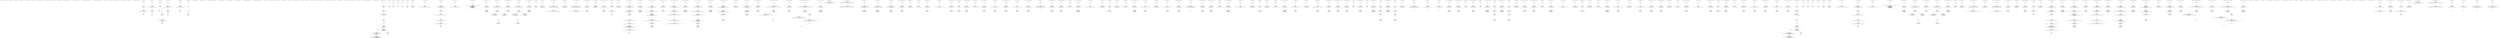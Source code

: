 digraph "" {
	node [label="\N"];
	0	[contract_name=IERC777,
		function_fullname="name()",
		label="buggy_30.sol_IERC777_name()",
		node_expression=None,
		node_info_vulnerabilities=None,
		node_irs=None,
		node_source_code_lines="[10]",
		node_type=FUNCTION_NAME,
		source_file="buggy_30.sol"];
	1	[contract_name=IERC777,
		function_fullname="symbol()",
		label="buggy_30.sol_IERC777_symbol()",
		node_expression=None,
		node_info_vulnerabilities=None,
		node_irs=None,
		node_source_code_lines="[13]",
		node_type=FUNCTION_NAME,
		source_file="buggy_30.sol"];
	2	[contract_name=IERC777,
		function_fullname="granularity()",
		label="buggy_30.sol_IERC777_granularity()",
		node_expression=None,
		node_info_vulnerabilities=None,
		node_irs=None,
		node_source_code_lines="[16]",
		node_type=FUNCTION_NAME,
		source_file="buggy_30.sol"];
	3	[contract_name=IERC777,
		function_fullname="totalSupply()",
		label="buggy_30.sol_IERC777_totalSupply()",
		node_expression=None,
		node_info_vulnerabilities=None,
		node_irs=None,
		node_source_code_lines="[19]",
		node_type=FUNCTION_NAME,
		source_file="buggy_30.sol"];
	4	[contract_name=IERC777,
		function_fullname="balanceOf(address)",
		label="buggy_30.sol_IERC777_balanceOf(address)",
		node_expression=None,
		node_info_vulnerabilities=None,
		node_irs=None,
		node_source_code_lines="[22]",
		node_type=FUNCTION_NAME,
		source_file="buggy_30.sol"];
	5	[contract_name=IERC777,
		function_fullname="send(address,uint256,bytes)",
		label="buggy_30.sol_IERC777_send(address,uint256,bytes)",
		node_expression=None,
		node_info_vulnerabilities=None,
		node_irs=None,
		node_source_code_lines="[25]",
		node_type=FUNCTION_NAME,
		source_file="buggy_30.sol"];
	6	[contract_name=IERC777,
		function_fullname="burn(uint256,bytes)",
		label="buggy_30.sol_IERC777_burn(uint256,bytes)",
		node_expression=None,
		node_info_vulnerabilities=None,
		node_irs=None,
		node_source_code_lines="[28]",
		node_type=FUNCTION_NAME,
		source_file="buggy_30.sol"];
	7	[contract_name=IERC777,
		function_fullname="isOperatorFor(address,address)",
		label="buggy_30.sol_IERC777_isOperatorFor(address,address)",
		node_expression=None,
		node_info_vulnerabilities=None,
		node_irs=None,
		node_source_code_lines="[31]",
		node_type=FUNCTION_NAME,
		source_file="buggy_30.sol"];
	8	[contract_name=IERC777,
		function_fullname="authorizeOperator(address)",
		label="buggy_30.sol_IERC777_authorizeOperator(address)",
		node_expression=None,
		node_info_vulnerabilities=None,
		node_irs=None,
		node_source_code_lines="[34]",
		node_type=FUNCTION_NAME,
		source_file="buggy_30.sol"];
	9	[contract_name=IERC777,
		function_fullname="revokeOperator(address)",
		label="buggy_30.sol_IERC777_revokeOperator(address)",
		node_expression=None,
		node_info_vulnerabilities=None,
		node_irs=None,
		node_source_code_lines="[37]",
		node_type=FUNCTION_NAME,
		source_file="buggy_30.sol"];
	10	[contract_name=IERC777,
		function_fullname="defaultOperators()",
		label="buggy_30.sol_IERC777_defaultOperators()",
		node_expression=None,
		node_info_vulnerabilities=None,
		node_irs=None,
		node_source_code_lines="[40]",
		node_type=FUNCTION_NAME,
		source_file="buggy_30.sol"];
	11	[contract_name=IERC777,
		function_fullname="operatorSend(address,address,uint256,bytes,bytes)",
		label="buggy_30.sol_IERC777_operatorSend(address,address,uint256,bytes,bytes)",
		node_expression=None,
		node_info_vulnerabilities=None,
		node_irs=None,
		node_source_code_lines="[43, 44, 45, 46, 47, 48, 49]",
		node_type=FUNCTION_NAME,
		source_file="buggy_30.sol"];
	12	[contract_name=IERC777,
		function_fullname="operatorBurn(address,uint256,bytes,bytes)",
		label="buggy_30.sol_IERC777_operatorBurn(address,uint256,bytes,bytes)",
		node_expression=None,
		node_info_vulnerabilities=None,
		node_irs=None,
		node_source_code_lines="[52, 53, 54, 55, 56, 57]",
		node_type=FUNCTION_NAME,
		source_file="buggy_30.sol"];
	13	[contract_name=IERC777Recipient,
		function_fullname="tokensReceived(address,address,address,uint256,bytes,bytes)",
		label="buggy_30.sol_IERC777Recipient_tokensReceived(address,address,address,uint256,bytes,bytes)",
		node_expression=None,
		node_info_vulnerabilities=None,
		node_irs=None,
		node_source_code_lines="[79, 80, 81, 82, 83, 84, 85, 86]",
		node_type=FUNCTION_NAME,
		source_file="buggy_30.sol"];
	14	[contract_name=IERC777Sender,
		function_fullname="tokensToSend(address,address,address,uint256,bytes,bytes)",
		label="buggy_30.sol_IERC777Sender_tokensToSend(address,address,address,uint256,bytes,bytes)",
		node_expression=None,
		node_info_vulnerabilities=None,
		node_irs=None,
		node_source_code_lines="[91, 92, 93, 94, 95, 96, 97, 98]",
		node_type=FUNCTION_NAME,
		source_file="buggy_30.sol"];
	15	[contract_name=IERC20,
		function_fullname="totalSupply()",
		label="buggy_30.sol_IERC20_totalSupply()",
		node_expression=None,
		node_info_vulnerabilities=None,
		node_irs=None,
		node_source_code_lines="[103]",
		node_type=FUNCTION_NAME,
		source_file="buggy_30.sol"];
	16	[contract_name=IERC20,
		function_fullname="balanceOf(address)",
		label="buggy_30.sol_IERC20_balanceOf(address)",
		node_expression=None,
		node_info_vulnerabilities=None,
		node_irs=None,
		node_source_code_lines="[106]",
		node_type=FUNCTION_NAME,
		source_file="buggy_30.sol"];
	17	[contract_name=IERC20,
		function_fullname="transfer(address,uint256)",
		label="buggy_30.sol_IERC20_transfer(address,uint256)",
		node_expression=None,
		node_info_vulnerabilities=None,
		node_irs=None,
		node_source_code_lines="[109]",
		node_type=FUNCTION_NAME,
		source_file="buggy_30.sol"];
	18	[contract_name=IERC20,
		function_fullname="allowance(address,address)",
		label="buggy_30.sol_IERC20_allowance(address,address)",
		node_expression=None,
		node_info_vulnerabilities=None,
		node_irs=None,
		node_source_code_lines="[112]",
		node_type=FUNCTION_NAME,
		source_file="buggy_30.sol"];
	19	[contract_name=IERC20,
		function_fullname="approve(address,uint256)",
		label="buggy_30.sol_IERC20_approve(address,uint256)",
		node_expression=None,
		node_info_vulnerabilities=None,
		node_irs=None,
		node_source_code_lines="[115]",
		node_type=FUNCTION_NAME,
		source_file="buggy_30.sol"];
	20	[contract_name=IERC20,
		function_fullname="transferFrom(address,address,uint256)",
		label="buggy_30.sol_IERC20_transferFrom(address,address,uint256)",
		node_expression=None,
		node_info_vulnerabilities=None,
		node_irs=None,
		node_source_code_lines="[118]",
		node_type=FUNCTION_NAME,
		source_file="buggy_30.sol"];
	21	[contract_name=SafeMath,
		function_fullname="add(uint256,uint256)",
		label="Node Type: ENTRY_POINT
",
		node_expression=None,
		node_info_vulnerabilities=None,
		node_irs=None,
		node_source_code_lines="[129, 130, 131, 132, 133, 134]",
		node_type=ENTRY_POINT,
		source_file="buggy_30.sol"];
	22	[contract_name=SafeMath,
		function_fullname="add(uint256,uint256)",
		label="Node Type: NEW VARIABLE

EXPRESSION:
c = a + b

IRs:
TMP_0(uint256) = a + b
c(uint256) := TMP_0(uint256)",
		node_expression="c = a + b",
		node_info_vulnerabilities=None,
		node_irs="TMP_0(uint256) = a + b
c(uint256) := TMP_0(uint256)",
		node_source_code_lines="[130]",
		node_type="NEW VARIABLE",
		source_file="buggy_30.sol"];
	21 -> 22	[key=0,
		edge_type=next,
		label=Next];
	23	[contract_name=SafeMath,
		function_fullname="add(uint256,uint256)",
		label="Node Type: EXPRESSION

EXPRESSION:
require(bool,string)(c >= a,SafeMath: addition overflow)

IRs:
TMP_1(bool) = c >= a
TMP_2(None) = \
SOLIDITY_CALL require(bool,string)(TMP_1,SafeMath: addition overflow)",
		node_expression="require(bool,string)(c >= a,SafeMath: addition overflow)",
		node_info_vulnerabilities=None,
		node_irs="TMP_1(bool) = c >= a
TMP_2(None) = SOLIDITY_CALL require(bool,string)(TMP_1,SafeMath: addition overflow)",
		node_source_code_lines="[131]",
		node_type=EXPRESSION,
		source_file="buggy_30.sol"];
	22 -> 23	[key=0,
		edge_type=next,
		label=Next];
	24	[contract_name=SafeMath,
		function_fullname="add(uint256,uint256)",
		label="Node Type: RETURN

EXPRESSION:
c

IRs:
RETURN c",
		node_expression=c,
		node_info_vulnerabilities=None,
		node_irs="RETURN c",
		node_source_code_lines="[133]",
		node_type=RETURN,
		source_file="buggy_30.sol"];
	23 -> 24	[key=0,
		edge_type=next,
		label=Next];
	25	[contract_name=SafeMath,
		function_fullname="add(uint256,uint256)",
		label="buggy_30.sol_SafeMath_add(uint256,uint256)",
		node_expression=None,
		node_info_vulnerabilities=None,
		node_irs=None,
		node_source_code_lines="[129, 130, 131, 132, 133, 134]",
		node_type=FUNCTION_NAME,
		source_file="buggy_30.sol"];
	25 -> 21	[key=0,
		edge_type=next,
		label=Next];
	26	[contract_name=SafeMath,
		function_fullname="sub(uint256,uint256)",
		label="Node Type: ENTRY_POINT
",
		node_expression=None,
		node_info_vulnerabilities=None,
		node_irs=None,
		node_source_code_lines="[137, 138, 139, 140, 141, 142]",
		node_type=ENTRY_POINT,
		source_file="buggy_30.sol"];
	27	[contract_name=SafeMath,
		function_fullname="sub(uint256,uint256)",
		label="Node Type: EXPRESSION

EXPRESSION:
require(bool,string)(b <= a,SafeMath: subtraction overflow)

IRs:
TMP_3(bool) = b <= a
TMP_4(\
None) = SOLIDITY_CALL require(bool,string)(TMP_3,SafeMath: subtraction overflow)",
		node_expression="require(bool,string)(b <= a,SafeMath: subtraction overflow)",
		node_info_vulnerabilities=None,
		node_irs="TMP_3(bool) = b <= a
TMP_4(None) = SOLIDITY_CALL require(bool,string)(TMP_3,SafeMath: subtraction overflow)",
		node_source_code_lines="[138]",
		node_type=EXPRESSION,
		source_file="buggy_30.sol"];
	26 -> 27	[key=0,
		edge_type=next,
		label=Next];
	28	[contract_name=SafeMath,
		function_fullname="sub(uint256,uint256)",
		label="Node Type: NEW VARIABLE

EXPRESSION:
c = a - b

IRs:
TMP_5(uint256) = a - b
c(uint256) := TMP_5(uint256)",
		node_expression="c = a - b",
		node_info_vulnerabilities=None,
		node_irs="TMP_5(uint256) = a - b
c(uint256) := TMP_5(uint256)",
		node_source_code_lines="[139]",
		node_type="NEW VARIABLE",
		source_file="buggy_30.sol"];
	27 -> 28	[key=0,
		edge_type=next,
		label=Next];
	29	[contract_name=SafeMath,
		function_fullname="sub(uint256,uint256)",
		label="Node Type: RETURN

EXPRESSION:
c

IRs:
RETURN c",
		node_expression=c,
		node_info_vulnerabilities=None,
		node_irs="RETURN c",
		node_source_code_lines="[141]",
		node_type=RETURN,
		source_file="buggy_30.sol"];
	28 -> 29	[key=0,
		edge_type=next,
		label=Next];
	30	[contract_name=SafeMath,
		function_fullname="sub(uint256,uint256)",
		label="buggy_30.sol_SafeMath_sub(uint256,uint256)",
		node_expression=None,
		node_info_vulnerabilities=None,
		node_irs=None,
		node_source_code_lines="[137, 138, 139, 140, 141, 142]",
		node_type=FUNCTION_NAME,
		source_file="buggy_30.sol"];
	30 -> 26	[key=0,
		edge_type=next,
		label=Next];
	31	[contract_name=SafeMath,
		function_fullname="mul(uint256,uint256)",
		label="Node Type: ENTRY_POINT
",
		node_expression=None,
		node_info_vulnerabilities=None,
		node_irs=None,
		node_source_code_lines="[145, 146, 147, 148, 149, 150, 151, 152, 153, 154, 155, 156, 157]",
		node_type=ENTRY_POINT,
		source_file="buggy_30.sol"];
	32	[contract_name=SafeMath,
		function_fullname="mul(uint256,uint256)",
		label="Node Type: IF

EXPRESSION:
a == 0

IRs:
TMP_6(bool) = a == 0
CONDITION TMP_6",
		node_expression="a == 0",
		node_info_vulnerabilities=None,
		node_irs="TMP_6(bool) = a == 0
CONDITION TMP_6",
		node_source_code_lines="[149]",
		node_type=IF,
		source_file="buggy_30.sol"];
	31 -> 32	[key=0,
		edge_type=next,
		label=Next];
	33	[contract_name=SafeMath,
		function_fullname="mul(uint256,uint256)",
		label="Node Type: RETURN

EXPRESSION:
0

IRs:
RETURN 0",
		node_expression=0,
		node_info_vulnerabilities=None,
		node_irs="RETURN 0",
		node_source_code_lines="[150]",
		node_type=RETURN,
		source_file="buggy_30.sol"];
	32 -> 33	[key=0,
		edge_type=if_true,
		label=True];
	34	[contract_name=SafeMath,
		function_fullname="mul(uint256,uint256)",
		label="Node Type: END_IF
",
		node_expression=None,
		node_info_vulnerabilities=None,
		node_irs=None,
		node_source_code_lines="[149, 150, 151]",
		node_type=END_IF,
		source_file="buggy_30.sol"];
	32 -> 34	[key=0,
		edge_type=if_false,
		label=False];
	35	[contract_name=SafeMath,
		function_fullname="mul(uint256,uint256)",
		label="Node Type: NEW VARIABLE

EXPRESSION:
c = a * b

IRs:
TMP_7(uint256) = a * b
c(uint256) := TMP_7(uint256)",
		node_expression="c = a * b",
		node_info_vulnerabilities=None,
		node_irs="TMP_7(uint256) = a * b
c(uint256) := TMP_7(uint256)",
		node_source_code_lines="[153]",
		node_type="NEW VARIABLE",
		source_file="buggy_30.sol"];
	34 -> 35	[key=0,
		edge_type=next,
		label=Next];
	36	[contract_name=SafeMath,
		function_fullname="mul(uint256,uint256)",
		label="Node Type: EXPRESSION

EXPRESSION:
require(bool,string)(c / a == b,SafeMath: multiplication overflow)

IRs:
TMP_8(uint256) = c / \
a
TMP_9(bool) = TMP_8 == b
TMP_10(None) = SOLIDITY_CALL require(bool,string)(TMP_9,SafeMath: multiplication overflow)",
		node_expression="require(bool,string)(c / a == b,SafeMath: multiplication overflow)",
		node_info_vulnerabilities=None,
		node_irs="TMP_8(uint256) = c / a
TMP_9(bool) = TMP_8 == b
TMP_10(None) = SOLIDITY_CALL require(bool,string)(TMP_9,SafeMath: multiplication \
overflow)",
		node_source_code_lines="[154]",
		node_type=EXPRESSION,
		source_file="buggy_30.sol"];
	35 -> 36	[key=0,
		edge_type=next,
		label=Next];
	37	[contract_name=SafeMath,
		function_fullname="mul(uint256,uint256)",
		label="Node Type: RETURN

EXPRESSION:
c

IRs:
RETURN c",
		node_expression=c,
		node_info_vulnerabilities=None,
		node_irs="RETURN c",
		node_source_code_lines="[156]",
		node_type=RETURN,
		source_file="buggy_30.sol"];
	36 -> 37	[key=0,
		edge_type=next,
		label=Next];
	38	[contract_name=SafeMath,
		function_fullname="mul(uint256,uint256)",
		label="buggy_30.sol_SafeMath_mul(uint256,uint256)",
		node_expression=None,
		node_info_vulnerabilities=None,
		node_irs=None,
		node_source_code_lines="[145, 146, 147, 148, 149, 150, 151, 152, 153, 154, 155, 156, 157]",
		node_type=FUNCTION_NAME,
		source_file="buggy_30.sol"];
	38 -> 31	[key=0,
		edge_type=next,
		label=Next];
	39	[contract_name=SafeMath,
		function_fullname="div(uint256,uint256)",
		label="Node Type: ENTRY_POINT
",
		node_expression=None,
		node_info_vulnerabilities=None,
		node_irs=None,
		node_source_code_lines="[160, 161, 162, 163, 164, 165, 166, 167]",
		node_type=ENTRY_POINT,
		source_file="buggy_30.sol"];
	40	[contract_name=SafeMath,
		function_fullname="div(uint256,uint256)",
		label="Node Type: EXPRESSION

EXPRESSION:
require(bool,string)(b > 0,SafeMath: division by zero)

IRs:
TMP_11(bool) = b > 0
TMP_12(None) = \
SOLIDITY_CALL require(bool,string)(TMP_11,SafeMath: division by zero)",
		node_expression="require(bool,string)(b > 0,SafeMath: division by zero)",
		node_info_vulnerabilities=None,
		node_irs="TMP_11(bool) = b > 0
TMP_12(None) = SOLIDITY_CALL require(bool,string)(TMP_11,SafeMath: division by zero)",
		node_source_code_lines="[162]",
		node_type=EXPRESSION,
		source_file="buggy_30.sol"];
	39 -> 40	[key=0,
		edge_type=next,
		label=Next];
	41	[contract_name=SafeMath,
		function_fullname="div(uint256,uint256)",
		label="Node Type: NEW VARIABLE

EXPRESSION:
c = a / b

IRs:
TMP_13(uint256) = a / b
c(uint256) := TMP_13(uint256)",
		node_expression="c = a / b",
		node_info_vulnerabilities=None,
		node_irs="TMP_13(uint256) = a / b
c(uint256) := TMP_13(uint256)",
		node_source_code_lines="[163]",
		node_type="NEW VARIABLE",
		source_file="buggy_30.sol"];
	40 -> 41	[key=0,
		edge_type=next,
		label=Next];
	42	[contract_name=SafeMath,
		function_fullname="div(uint256,uint256)",
		label="Node Type: RETURN

EXPRESSION:
c

IRs:
RETURN c",
		node_expression=c,
		node_info_vulnerabilities=None,
		node_irs="RETURN c",
		node_source_code_lines="[166]",
		node_type=RETURN,
		source_file="buggy_30.sol"];
	41 -> 42	[key=0,
		edge_type=next,
		label=Next];
	43	[contract_name=SafeMath,
		function_fullname="div(uint256,uint256)",
		label="buggy_30.sol_SafeMath_div(uint256,uint256)",
		node_expression=None,
		node_info_vulnerabilities=None,
		node_irs=None,
		node_source_code_lines="[160, 161, 162, 163, 164, 165, 166, 167]",
		node_type=FUNCTION_NAME,
		source_file="buggy_30.sol"];
	43 -> 39	[key=0,
		edge_type=next,
		label=Next];
	44	[contract_name=SafeMath,
		function_fullname="mod(uint256,uint256)",
		label="Node Type: ENTRY_POINT
",
		node_expression=None,
		node_info_vulnerabilities=None,
		node_irs=None,
		node_source_code_lines="[170, 171, 172, 173]",
		node_type=ENTRY_POINT,
		source_file="buggy_30.sol"];
	45	[contract_name=SafeMath,
		function_fullname="mod(uint256,uint256)",
		label="Node Type: EXPRESSION

EXPRESSION:
require(bool,string)(b != 0,SafeMath: modulo by zero)

IRs:
TMP_14(bool) = b != 0
TMP_15(None) = \
SOLIDITY_CALL require(bool,string)(TMP_14,SafeMath: modulo by zero)",
		node_expression="require(bool,string)(b != 0,SafeMath: modulo by zero)",
		node_info_vulnerabilities=None,
		node_irs="TMP_14(bool) = b != 0
TMP_15(None) = SOLIDITY_CALL require(bool,string)(TMP_14,SafeMath: modulo by zero)",
		node_source_code_lines="[171]",
		node_type=EXPRESSION,
		source_file="buggy_30.sol"];
	44 -> 45	[key=0,
		edge_type=next,
		label=Next];
	46	[contract_name=SafeMath,
		function_fullname="mod(uint256,uint256)",
		label="Node Type: RETURN

EXPRESSION:
a % b

IRs:
TMP_16(uint256) = a % b
RETURN TMP_16",
		node_expression="a % b",
		node_info_vulnerabilities=None,
		node_irs="TMP_16(uint256) = a % b
RETURN TMP_16",
		node_source_code_lines="[172]",
		node_type=RETURN,
		source_file="buggy_30.sol"];
	45 -> 46	[key=0,
		edge_type=next,
		label=Next];
	47	[contract_name=SafeMath,
		function_fullname="mod(uint256,uint256)",
		label="buggy_30.sol_SafeMath_mod(uint256,uint256)",
		node_expression=None,
		node_info_vulnerabilities=None,
		node_irs=None,
		node_source_code_lines="[170, 171, 172, 173]",
		node_type=FUNCTION_NAME,
		source_file="buggy_30.sol"];
	47 -> 44	[key=0,
		edge_type=next,
		label=Next];
	48	[contract_name=Address,
		function_fullname="isContract(address)",
		label="Node Type: ENTRY_POINT
",
		node_expression=None,
		node_info_vulnerabilities=None,
		node_irs=None,
		node_source_code_lines="[178, 179, 180, 181, 182, 183, 184, 185, 186, 187]",
		node_type=ENTRY_POINT,
		source_file="buggy_30.sol"];
	49	[contract_name=Address,
		function_fullname="isContract(address)",
		label="Node Type: NEW VARIABLE
",
		node_expression=None,
		node_info_vulnerabilities=None,
		node_irs=None,
		node_source_code_lines="[183]",
		node_type="NEW VARIABLE",
		source_file="buggy_30.sol"];
	48 -> 49	[key=0,
		edge_type=next,
		label=Next];
	50	[contract_name=Address,
		function_fullname="isContract(address)",
		label="Node Type: INLINE ASM
",
		node_expression=None,
		node_info_vulnerabilities=None,
		node_irs=None,
		node_source_code_lines="[185]",
		node_type="INLINE ASM",
		source_file="buggy_30.sol"];
	49 -> 50	[key=0,
		edge_type=next,
		label=Next];
	51	[contract_name=Address,
		function_fullname="isContract(address)",
		label="Node Type: RETURN

EXPRESSION:
size > 0

IRs:
TMP_17(bool) = size > 0
RETURN TMP_17",
		node_expression="size > 0",
		node_info_vulnerabilities=None,
		node_irs="TMP_17(bool) = size > 0
RETURN TMP_17",
		node_source_code_lines="[186]",
		node_type=RETURN,
		source_file="buggy_30.sol"];
	50 -> 51	[key=0,
		edge_type=next,
		label=Next];
	52	[contract_name=Address,
		function_fullname="isContract(address)",
		label="buggy_30.sol_Address_isContract(address)",
		node_expression=None,
		node_info_vulnerabilities=None,
		node_irs=None,
		node_source_code_lines="[178, 179, 180, 181, 182, 183, 184, 185, 186, 187]",
		node_type=FUNCTION_NAME,
		source_file="buggy_30.sol"];
	52 -> 48	[key=0,
		edge_type=next,
		label=Next];
	53	[contract_name=IERC1820Registry,
		function_fullname="setManager(address,address)",
		label="buggy_30.sol_IERC1820Registry_setManager(address,address)",
		node_expression=None,
		node_info_vulnerabilities=None,
		node_irs=None,
		node_source_code_lines="[192]",
		node_type=FUNCTION_NAME,
		source_file="buggy_30.sol"];
	54	[contract_name=IERC1820Registry,
		function_fullname="getManager(address)",
		label="buggy_30.sol_IERC1820Registry_getManager(address)",
		node_expression=None,
		node_info_vulnerabilities=None,
		node_irs=None,
		node_source_code_lines="[195]",
		node_type=FUNCTION_NAME,
		source_file="buggy_30.sol"];
	55	[contract_name=IERC1820Registry,
		function_fullname="setInterfaceImplementer(address,bytes32,address)",
		label="buggy_30.sol_IERC1820Registry_setInterfaceImplementer(address,bytes32,address)",
		node_expression=None,
		node_info_vulnerabilities=None,
		node_irs=None,
		node_source_code_lines="[198]",
		node_type=FUNCTION_NAME,
		source_file="buggy_30.sol"];
	56	[contract_name=IERC1820Registry,
		function_fullname="getInterfaceImplementer(address,bytes32)",
		label="buggy_30.sol_IERC1820Registry_getInterfaceImplementer(address,bytes32)",
		node_expression=None,
		node_info_vulnerabilities=None,
		node_irs=None,
		node_source_code_lines="[201]",
		node_type=FUNCTION_NAME,
		source_file="buggy_30.sol"];
	57	[contract_name=IERC1820Registry,
		function_fullname="interfaceHash(string)",
		label="buggy_30.sol_IERC1820Registry_interfaceHash(string)",
		node_expression=None,
		node_info_vulnerabilities=None,
		node_irs=None,
		node_source_code_lines="[204]",
		node_type=FUNCTION_NAME,
		source_file="buggy_30.sol"];
	58	[contract_name=IERC1820Registry,
		function_fullname="updateERC165Cache(address,bytes4)",
		label="buggy_30.sol_IERC1820Registry_updateERC165Cache(address,bytes4)",
		node_expression=None,
		node_info_vulnerabilities=None,
		node_irs=None,
		node_source_code_lines="[207]",
		node_type=FUNCTION_NAME,
		source_file="buggy_30.sol"];
	59	[contract_name=IERC1820Registry,
		function_fullname="implementsERC165Interface(address,bytes4)",
		label="buggy_30.sol_IERC1820Registry_implementsERC165Interface(address,bytes4)",
		node_expression=None,
		node_info_vulnerabilities=None,
		node_irs=None,
		node_source_code_lines="[210]",
		node_type=FUNCTION_NAME,
		source_file="buggy_30.sol"];
	60	[contract_name=IERC1820Registry,
		function_fullname="implementsERC165InterfaceNoCache(address,bytes4)",
		label="buggy_30.sol_IERC1820Registry_implementsERC165InterfaceNoCache(address,bytes4)",
		node_expression=None,
		node_info_vulnerabilities=None,
		node_irs=None,
		node_source_code_lines="[213]",
		node_type=FUNCTION_NAME,
		source_file="buggy_30.sol"];
	61	[contract_name=ERC777,
		function_fullname="totalSupply()",
		label="buggy_30.sol_ERC777_totalSupply()",
		node_expression=None,
		node_info_vulnerabilities=None,
		node_irs=None,
		node_source_code_lines="[103]",
		node_type=FUNCTION_NAME,
		source_file="buggy_30.sol"];
	62	[contract_name=ERC777,
		function_fullname="balanceOf(address)",
		label="buggy_30.sol_ERC777_balanceOf(address)",
		node_expression=None,
		node_info_vulnerabilities=None,
		node_irs=None,
		node_source_code_lines="[106]",
		node_type=FUNCTION_NAME,
		source_file="buggy_30.sol"];
	63	[contract_name=ERC777,
		function_fullname="transfer(address,uint256)",
		label="buggy_30.sol_ERC777_transfer(address,uint256)",
		node_expression=None,
		node_info_vulnerabilities=None,
		node_irs=None,
		node_source_code_lines="[109]",
		node_type=FUNCTION_NAME,
		source_file="buggy_30.sol"];
	64	[contract_name=ERC777,
		function_fullname="allowance(address,address)",
		label="buggy_30.sol_ERC777_allowance(address,address)",
		node_expression=None,
		node_info_vulnerabilities=None,
		node_irs=None,
		node_source_code_lines="[112]",
		node_type=FUNCTION_NAME,
		source_file="buggy_30.sol"];
	65	[contract_name=ERC777,
		function_fullname="approve(address,uint256)",
		label="buggy_30.sol_ERC777_approve(address,uint256)",
		node_expression=None,
		node_info_vulnerabilities=None,
		node_irs=None,
		node_source_code_lines="[115]",
		node_type=FUNCTION_NAME,
		source_file="buggy_30.sol"];
	66	[contract_name=ERC777,
		function_fullname="transferFrom(address,address,uint256)",
		label="buggy_30.sol_ERC777_transferFrom(address,address,uint256)",
		node_expression=None,
		node_info_vulnerabilities=None,
		node_irs=None,
		node_source_code_lines="[118]",
		node_type=FUNCTION_NAME,
		source_file="buggy_30.sol"];
	67	[contract_name=ERC777,
		function_fullname="name()",
		label="buggy_30.sol_ERC777_name()",
		node_expression=None,
		node_info_vulnerabilities=None,
		node_irs=None,
		node_source_code_lines="[10]",
		node_type=FUNCTION_NAME,
		source_file="buggy_30.sol"];
	68	[contract_name=ERC777,
		function_fullname="symbol()",
		label="buggy_30.sol_ERC777_symbol()",
		node_expression=None,
		node_info_vulnerabilities=None,
		node_irs=None,
		node_source_code_lines="[13]",
		node_type=FUNCTION_NAME,
		source_file="buggy_30.sol"];
	69	[contract_name=ERC777,
		function_fullname="granularity()",
		label="buggy_30.sol_ERC777_granularity()",
		node_expression=None,
		node_info_vulnerabilities=None,
		node_irs=None,
		node_source_code_lines="[16]",
		node_type=FUNCTION_NAME,
		source_file="buggy_30.sol"];
	70	[contract_name=ERC777,
		function_fullname="totalSupply()",
		label="buggy_30.sol_ERC777_totalSupply()",
		node_expression=None,
		node_info_vulnerabilities=None,
		node_irs=None,
		node_source_code_lines="[19]",
		node_type=FUNCTION_NAME,
		source_file="buggy_30.sol"];
	71	[contract_name=ERC777,
		function_fullname="balanceOf(address)",
		label="buggy_30.sol_ERC777_balanceOf(address)",
		node_expression=None,
		node_info_vulnerabilities=None,
		node_irs=None,
		node_source_code_lines="[22]",
		node_type=FUNCTION_NAME,
		source_file="buggy_30.sol"];
	72	[contract_name=ERC777,
		function_fullname="send(address,uint256,bytes)",
		label="buggy_30.sol_ERC777_send(address,uint256,bytes)",
		node_expression=None,
		node_info_vulnerabilities=None,
		node_irs=None,
		node_source_code_lines="[25]",
		node_type=FUNCTION_NAME,
		source_file="buggy_30.sol"];
	73	[contract_name=ERC777,
		function_fullname="burn(uint256,bytes)",
		label="buggy_30.sol_ERC777_burn(uint256,bytes)",
		node_expression=None,
		node_info_vulnerabilities=None,
		node_irs=None,
		node_source_code_lines="[28]",
		node_type=FUNCTION_NAME,
		source_file="buggy_30.sol"];
	74	[contract_name=ERC777,
		function_fullname="isOperatorFor(address,address)",
		label="buggy_30.sol_ERC777_isOperatorFor(address,address)",
		node_expression=None,
		node_info_vulnerabilities=None,
		node_irs=None,
		node_source_code_lines="[31]",
		node_type=FUNCTION_NAME,
		source_file="buggy_30.sol"];
	75	[contract_name=ERC777,
		function_fullname="authorizeOperator(address)",
		label="buggy_30.sol_ERC777_authorizeOperator(address)",
		node_expression=None,
		node_info_vulnerabilities=None,
		node_irs=None,
		node_source_code_lines="[34]",
		node_type=FUNCTION_NAME,
		source_file="buggy_30.sol"];
	76	[contract_name=ERC777,
		function_fullname="revokeOperator(address)",
		label="buggy_30.sol_ERC777_revokeOperator(address)",
		node_expression=None,
		node_info_vulnerabilities=None,
		node_irs=None,
		node_source_code_lines="[37]",
		node_type=FUNCTION_NAME,
		source_file="buggy_30.sol"];
	77	[contract_name=ERC777,
		function_fullname="defaultOperators()",
		label="buggy_30.sol_ERC777_defaultOperators()",
		node_expression=None,
		node_info_vulnerabilities=None,
		node_irs=None,
		node_source_code_lines="[40]",
		node_type=FUNCTION_NAME,
		source_file="buggy_30.sol"];
	78	[contract_name=ERC777,
		function_fullname="operatorSend(address,address,uint256,bytes,bytes)",
		label="buggy_30.sol_ERC777_operatorSend(address,address,uint256,bytes,bytes)",
		node_expression=None,
		node_info_vulnerabilities=None,
		node_irs=None,
		node_source_code_lines="[43, 44, 45, 46, 47, 48, 49]",
		node_type=FUNCTION_NAME,
		source_file="buggy_30.sol"];
	79	[contract_name=ERC777,
		function_fullname="operatorBurn(address,uint256,bytes,bytes)",
		label="buggy_30.sol_ERC777_operatorBurn(address,uint256,bytes,bytes)",
		node_expression=None,
		node_info_vulnerabilities=None,
		node_irs=None,
		node_source_code_lines="[52, 53, 54, 55, 56, 57]",
		node_type=FUNCTION_NAME,
		source_file="buggy_30.sol"];
	80	[contract_name=ERC777,
		function_fullname="constructor(string,string,address[])",
		label="Node Type: ENTRY_POINT
",
		node_expression=None,
		node_info_vulnerabilities=None,
		node_irs=None,
		node_source_code_lines="[262, 263, 264, 265, 266, 267, 268, 269, 270, 271, 272, 273, 274]",
		node_type=ENTRY_POINT,
		source_file="buggy_30.sol"];
	81	[contract_name=ERC777,
		function_fullname="constructor(string,string,address[])",
		label="Node Type: EXPRESSION

EXPRESSION:
_name = name

IRs:
_name(string) := name(string)",
		node_expression="_name = name",
		node_info_vulnerabilities=None,
		node_irs="_name(string) := name(string)",
		node_source_code_lines="[263]",
		node_type=EXPRESSION,
		source_file="buggy_30.sol"];
	80 -> 81	[key=0,
		edge_type=next,
		label=Next];
	82	[contract_name=ERC777,
		function_fullname="constructor(string,string,address[])",
		label="Node Type: EXPRESSION

EXPRESSION:
_symbol = symbol

IRs:
_symbol(string) := symbol(string)",
		node_expression="_symbol = symbol",
		node_info_vulnerabilities=None,
		node_irs="_symbol(string) := symbol(string)",
		node_source_code_lines="[264]",
		node_type=EXPRESSION,
		source_file="buggy_30.sol"];
	81 -> 82	[key=0,
		edge_type=next,
		label=Next];
	83	[contract_name=ERC777,
		function_fullname="constructor(string,string,address[])",
		label="Node Type: EXPRESSION

EXPRESSION:
_defaultOperatorsArray = defaultOperators

IRs:
_defaultOperatorsArray(address[]) := defaultOperators(\
address[])",
		node_expression="_defaultOperatorsArray = defaultOperators",
		node_info_vulnerabilities=None,
		node_irs="_defaultOperatorsArray(address[]) := defaultOperators(address[])",
		node_source_code_lines="[266]",
		node_type=EXPRESSION,
		source_file="buggy_30.sol"];
	82 -> 83	[key=0,
		edge_type=next,
		label=Next];
	86	[contract_name=ERC777,
		function_fullname="constructor(string,string,address[])",
		label="Node Type: NEW VARIABLE

EXPRESSION:
i = 0

IRs:
i(uint256) := 0(uint256)",
		node_expression="i = 0",
		node_info_vulnerabilities=None,
		node_irs="i(uint256) := 0(uint256)",
		node_source_code_lines="[267]",
		node_type="NEW VARIABLE",
		source_file="buggy_30.sol"];
	83 -> 86	[key=0,
		edge_type=next,
		label=Next];
	84	[contract_name=ERC777,
		function_fullname="constructor(string,string,address[])",
		label="Node Type: BEGIN_LOOP
",
		node_expression=None,
		node_info_vulnerabilities=None,
		node_irs=None,
		node_source_code_lines="[267, 268, 269]",
		node_type=BEGIN_LOOP,
		source_file="buggy_30.sol"];
	87	[contract_name=ERC777,
		function_fullname="constructor(string,string,address[])",
		label="Node Type: IF_LOOP

EXPRESSION:
i < _defaultOperatorsArray.length

IRs:
REF_0 -> LENGTH _defaultOperatorsArray
TMP_18(bool) = i < \
REF_0
CONDITION TMP_18",
		node_expression="i < _defaultOperatorsArray.length",
		node_info_vulnerabilities=None,
		node_irs="REF_0 -> LENGTH _defaultOperatorsArray
TMP_18(bool) = i < REF_0
CONDITION TMP_18",
		node_source_code_lines="[267]",
		node_type=IF_LOOP,
		source_file="buggy_30.sol"];
	84 -> 87	[key=0,
		edge_type=next,
		label=Next];
	85	[contract_name=ERC777,
		function_fullname="constructor(string,string,address[])",
		label="Node Type: END_LOOP
",
		node_expression=None,
		node_info_vulnerabilities=None,
		node_irs=None,
		node_source_code_lines="[267, 268, 269]",
		node_type=END_LOOP,
		source_file="buggy_30.sol"];
	90	[contract_name=ERC777,
		function_fullname="constructor(string,string,address[])",
		label="Node Type: EXPRESSION

EXPRESSION:
_erc1820.setInterfaceImplementer(address(this),keccak256(bytes)(ERC777Token),address(this))

\
IRs:
TMP_20 = CONVERT this to address
TMP_21(bytes32) = SOLIDITY_CALL keccak256(bytes)(ERC777Token)
TMP_22 = CONVERT this to address
\
HIGH_LEVEL_CALL, dest:_erc1820(IERC1820Registry), function:setInterfaceImplementer, arguments:['TMP_20', 'TMP_21', 'TMP_22']  ",
		node_expression="_erc1820.setInterfaceImplementer(address(this),keccak256(bytes)(ERC777Token),address(this))",
		node_info_vulnerabilities=None,
		node_irs="TMP_20 = CONVERT this to address
TMP_21(bytes32) = SOLIDITY_CALL keccak256(bytes)(ERC777Token)
TMP_22 = CONVERT this to address
\
HIGH_LEVEL_CALL, dest:_erc1820(IERC1820Registry), function:setInterfaceImplementer, arguments:['TMP_20', 'TMP_21', 'TMP_22']  ",
		node_source_code_lines="[272]",
		node_type=EXPRESSION,
		source_file="buggy_30.sol"];
	85 -> 90	[key=0,
		edge_type=next,
		label=Next];
	86 -> 84	[key=0,
		edge_type=next,
		label=Next];
	87 -> 85	[key=0,
		edge_type=if_false,
		label=False];
	88	[contract_name=ERC777,
		function_fullname="constructor(string,string,address[])",
		label="Node Type: EXPRESSION

EXPRESSION:
_defaultOperators[_defaultOperatorsArray[i]] = true

IRs:
REF_1(address) -> _defaultOperatorsArray[\
i]
REF_2(bool) -> _defaultOperators[REF_1]
REF_2 (->_defaultOperators) := True(bool)",
		node_expression="_defaultOperators[_defaultOperatorsArray[i]] = true",
		node_info_vulnerabilities=None,
		node_irs="REF_1(address) -> _defaultOperatorsArray[i]
REF_2(bool) -> _defaultOperators[REF_1]
REF_2 (->_defaultOperators) := True(bool)",
		node_source_code_lines="[268]",
		node_type=EXPRESSION,
		source_file="buggy_30.sol"];
	87 -> 88	[key=0,
		edge_type=if_true,
		label=True];
	89	[contract_name=ERC777,
		function_fullname="constructor(string,string,address[])",
		label="Node Type: EXPRESSION

EXPRESSION:
i ++

IRs:
TMP_19(uint256) := i(uint256)
i(uint256) = i + 1",
		node_expression="i ++",
		node_info_vulnerabilities=None,
		node_irs="TMP_19(uint256) := i(uint256)
i(uint256) = i + 1",
		node_source_code_lines="[267]",
		node_type=EXPRESSION,
		source_file="buggy_30.sol"];
	88 -> 89	[key=0,
		edge_type=next,
		label=Next];
	89 -> 87	[key=0,
		edge_type=next,
		label=Next];
	91	[contract_name=ERC777,
		function_fullname="constructor(string,string,address[])",
		label="Node Type: EXPRESSION

EXPRESSION:
_erc1820.setInterfaceImplementer(address(this),keccak256(bytes)(ERC20Token),address(this))

IRs:
\
TMP_24 = CONVERT this to address
TMP_25(bytes32) = SOLIDITY_CALL keccak256(bytes)(ERC20Token)
TMP_26 = CONVERT this to address
HIGH_\
LEVEL_CALL, dest:_erc1820(IERC1820Registry), function:setInterfaceImplementer, arguments:['TMP_24', 'TMP_25', 'TMP_26']  ",
		node_expression="_erc1820.setInterfaceImplementer(address(this),keccak256(bytes)(ERC20Token),address(this))",
		node_info_vulnerabilities=None,
		node_irs="TMP_24 = CONVERT this to address
TMP_25(bytes32) = SOLIDITY_CALL keccak256(bytes)(ERC20Token)
TMP_26 = CONVERT this to address
HIGH_\
LEVEL_CALL, dest:_erc1820(IERC1820Registry), function:setInterfaceImplementer, arguments:['TMP_24', 'TMP_25', 'TMP_26']  ",
		node_source_code_lines="[273]",
		node_type=EXPRESSION,
		source_file="buggy_30.sol"];
	90 -> 91	[key=0,
		edge_type=next,
		label=Next];
	92	[contract_name=ERC777,
		function_fullname="constructor(string,string,address[])",
		label="buggy_30.sol_ERC777_constructor(string,string,address[])",
		node_expression=None,
		node_info_vulnerabilities=None,
		node_irs=None,
		node_source_code_lines="[258, 259, 260, 261, 262, 263, 264, 265, 266, 267, 268, 269, 270, 271, 272, 273, 274]",
		node_type=FUNCTION_NAME,
		source_file="buggy_30.sol"];
	92 -> 80	[key=0,
		edge_type=next,
		label=Next];
	93	[contract_name=ERC777,
		function_fullname="name()",
		label="Node Type: ENTRY_POINT
",
		node_expression=None,
		node_info_vulnerabilities=None,
		node_irs=None,
		node_source_code_lines="[277, 278, 279]",
		node_type=ENTRY_POINT,
		source_file="buggy_30.sol"];
	94	[contract_name=ERC777,
		function_fullname="name()",
		label="Node Type: RETURN

EXPRESSION:
_name

IRs:
RETURN _name",
		node_expression=_name,
		node_info_vulnerabilities=None,
		node_irs="RETURN _name",
		node_source_code_lines="[278]",
		node_type=RETURN,
		source_file="buggy_30.sol"];
	93 -> 94	[key=0,
		edge_type=next,
		label=Next];
	95	[contract_name=ERC777,
		function_fullname="name()",
		label="buggy_30.sol_ERC777_name()",
		node_expression=None,
		node_info_vulnerabilities=None,
		node_irs=None,
		node_source_code_lines="[277, 278, 279]",
		node_type=FUNCTION_NAME,
		source_file="buggy_30.sol"];
	95 -> 93	[key=0,
		edge_type=next,
		label=Next];
	96	[contract_name=ERC777,
		function_fullname="symbol()",
		label="Node Type: ENTRY_POINT
",
		node_expression=None,
		node_info_vulnerabilities=None,
		node_irs=None,
		node_source_code_lines="[282, 283, 284]",
		node_type=ENTRY_POINT,
		source_file="buggy_30.sol"];
	97	[contract_name=ERC777,
		function_fullname="symbol()",
		label="Node Type: RETURN

EXPRESSION:
_symbol

IRs:
RETURN _symbol",
		node_expression=_symbol,
		node_info_vulnerabilities=None,
		node_irs="RETURN _symbol",
		node_source_code_lines="[283]",
		node_type=RETURN,
		source_file="buggy_30.sol"];
	96 -> 97	[key=0,
		edge_type=next,
		label=Next];
	98	[contract_name=ERC777,
		function_fullname="symbol()",
		label="buggy_30.sol_ERC777_symbol()",
		node_expression=None,
		node_info_vulnerabilities=None,
		node_irs=None,
		node_source_code_lines="[282, 283, 284]",
		node_type=FUNCTION_NAME,
		source_file="buggy_30.sol"];
	98 -> 96	[key=0,
		edge_type=next,
		label=Next];
	99	[contract_name=ERC777,
		function_fullname="decimals()",
		label="Node Type: ENTRY_POINT
",
		node_expression=None,
		node_info_vulnerabilities=None,
		node_irs=None,
		node_source_code_lines="[287, 288, 289]",
		node_type=ENTRY_POINT,
		source_file="buggy_30.sol"];
	100	[contract_name=ERC777,
		function_fullname="decimals()",
		label="Node Type: RETURN

EXPRESSION:
18

IRs:
RETURN 18",
		node_expression=18,
		node_info_vulnerabilities=None,
		node_irs="RETURN 18",
		node_source_code_lines="[288]",
		node_type=RETURN,
		source_file="buggy_30.sol"];
	99 -> 100	[key=0,
		edge_type=next,
		label=Next];
	101	[contract_name=ERC777,
		function_fullname="decimals()",
		label="buggy_30.sol_ERC777_decimals()",
		node_expression=None,
		node_info_vulnerabilities=None,
		node_irs=None,
		node_source_code_lines="[287, 288, 289]",
		node_type=FUNCTION_NAME,
		source_file="buggy_30.sol"];
	101 -> 99	[key=0,
		edge_type=next,
		label=Next];
	102	[contract_name=ERC777,
		function_fullname="granularity()",
		label="Node Type: ENTRY_POINT
",
		node_expression=None,
		node_info_vulnerabilities=None,
		node_irs=None,
		node_source_code_lines="[292, 293, 294]",
		node_type=ENTRY_POINT,
		source_file="buggy_30.sol"];
	103	[contract_name=ERC777,
		function_fullname="granularity()",
		label="Node Type: RETURN

EXPRESSION:
1

IRs:
RETURN 1",
		node_expression=1,
		node_info_vulnerabilities=None,
		node_irs="RETURN 1",
		node_source_code_lines="[293]",
		node_type=RETURN,
		source_file="buggy_30.sol"];
	102 -> 103	[key=0,
		edge_type=next,
		label=Next];
	104	[contract_name=ERC777,
		function_fullname="granularity()",
		label="buggy_30.sol_ERC777_granularity()",
		node_expression=None,
		node_info_vulnerabilities=None,
		node_irs=None,
		node_source_code_lines="[292, 293, 294]",
		node_type=FUNCTION_NAME,
		source_file="buggy_30.sol"];
	104 -> 102	[key=0,
		edge_type=next,
		label=Next];
	105	[contract_name=ERC777,
		function_fullname="totalSupply()",
		label="Node Type: ENTRY_POINT
",
		node_expression=None,
		node_info_vulnerabilities=None,
		node_irs=None,
		node_source_code_lines="[297, 298, 299]",
		node_type=ENTRY_POINT,
		source_file="buggy_30.sol"];
	106	[contract_name=ERC777,
		function_fullname="totalSupply()",
		label="Node Type: RETURN

EXPRESSION:
_totalSupply

IRs:
RETURN _totalSupply",
		node_expression=_totalSupply,
		node_info_vulnerabilities=None,
		node_irs="RETURN _totalSupply",
		node_source_code_lines="[298]",
		node_type=RETURN,
		source_file="buggy_30.sol"];
	105 -> 106	[key=0,
		edge_type=next,
		label=Next];
	107	[contract_name=ERC777,
		function_fullname="totalSupply()",
		label="buggy_30.sol_ERC777_totalSupply()",
		node_expression=None,
		node_info_vulnerabilities=None,
		node_irs=None,
		node_source_code_lines="[297, 298, 299]",
		node_type=FUNCTION_NAME,
		source_file="buggy_30.sol"];
	107 -> 105	[key=0,
		edge_type=next,
		label=Next];
	108	[contract_name=ERC777,
		function_fullname="balanceOf(address)",
		label="Node Type: ENTRY_POINT
",
		node_expression=None,
		node_info_vulnerabilities=None,
		node_irs=None,
		node_source_code_lines="[302, 303, 304]",
		node_type=ENTRY_POINT,
		source_file="buggy_30.sol"];
	109	[contract_name=ERC777,
		function_fullname="balanceOf(address)",
		label="Node Type: RETURN

EXPRESSION:
_balances[tokenHolder]

IRs:
REF_5(uint256) -> _balances[tokenHolder]
RETURN REF_5",
		node_expression="_balances[tokenHolder]",
		node_info_vulnerabilities=None,
		node_irs="REF_5(uint256) -> _balances[tokenHolder]
RETURN REF_5",
		node_source_code_lines="[303]",
		node_type=RETURN,
		source_file="buggy_30.sol"];
	108 -> 109	[key=0,
		edge_type=next,
		label=Next];
	110	[contract_name=ERC777,
		function_fullname="balanceOf(address)",
		label="buggy_30.sol_ERC777_balanceOf(address)",
		node_expression=None,
		node_info_vulnerabilities=None,
		node_irs=None,
		node_source_code_lines="[302, 303, 304]",
		node_type=FUNCTION_NAME,
		source_file="buggy_30.sol"];
	110 -> 108	[key=0,
		edge_type=next,
		label=Next];
	111	[contract_name=ERC777,
		function_fullname="send(address,uint256,bytes)",
		label="Node Type: ENTRY_POINT
",
		node_expression=None,
		node_info_vulnerabilities=None,
		node_irs=None,
		node_source_code_lines="[307, 308, 309]",
		node_type=ENTRY_POINT,
		source_file="buggy_30.sol"];
	112	[contract_name=ERC777,
		function_fullname="send(address,uint256,bytes)",
		label="Node Type: EXPRESSION

EXPRESSION:
_send(msg.sender,msg.sender,recipient,amount,data,,true)

IRs:
INTERNAL_CALL, ERC777._send(address,\
address,address,uint256,bytes,bytes,bool)(msg.sender,msg.sender,recipient,amount,data,,True)",
		node_expression="_send(msg.sender,msg.sender,recipient,amount,data,,true)",
		node_info_vulnerabilities=None,
		node_irs="INTERNAL_CALL, ERC777._send(address,address,address,uint256,bytes,bytes,bool)(msg.sender,msg.sender,recipient,amount,data,,True)",
		node_source_code_lines="[308]",
		node_type=EXPRESSION,
		source_file="buggy_30.sol"];
	111 -> 112	[key=0,
		edge_type=next,
		label=Next];
	113	[contract_name=ERC777,
		function_fullname="send(address,uint256,bytes)",
		label="buggy_30.sol_ERC777_send(address,uint256,bytes)",
		node_expression=None,
		node_info_vulnerabilities=None,
		node_irs=None,
		node_source_code_lines="[307, 308, 309]",
		node_type=FUNCTION_NAME,
		source_file="buggy_30.sol"];
	113 -> 111	[key=0,
		edge_type=next,
		label=Next];
	114	[contract_name=ERC777,
		function_fullname="transfer(address,uint256)",
		label="Node Type: ENTRY_POINT
",
		node_expression=None,
		node_info_vulnerabilities=None,
		node_irs=None,
		node_source_code_lines="[312, 313, 314, 315, 316, 317, 318, 319, 320, 321, 322, 323, 324]",
		node_type=ENTRY_POINT,
		source_file="buggy_30.sol"];
	115	[contract_name=ERC777,
		function_fullname="transfer(address,uint256)",
		label="Node Type: EXPRESSION

EXPRESSION:
require(bool,string)(recipient != address(0),ERC777: transfer to the zero address)

IRs:
TMP_\
29 = CONVERT 0 to address
TMP_30(bool) = recipient != TMP_29
TMP_31(None) = SOLIDITY_CALL require(bool,string)(TMP_30,ERC777: transfer \
to the zero address)",
		node_expression="require(bool,string)(recipient != address(0),ERC777: transfer to the zero address)",
		node_info_vulnerabilities=None,
		node_irs="TMP_29 = CONVERT 0 to address
TMP_30(bool) = recipient != TMP_29
TMP_31(None) = SOLIDITY_CALL require(bool,string)(TMP_30,ERC777: \
transfer to the zero address)",
		node_source_code_lines="[313]",
		node_type=EXPRESSION,
		source_file="buggy_30.sol"];
	114 -> 115	[key=0,
		edge_type=next,
		label=Next];
	116	[contract_name=ERC777,
		function_fullname="transfer(address,uint256)",
		label="Node Type: NEW VARIABLE

EXPRESSION:
from = msg.sender

IRs:
from(address) := msg.sender(address)",
		node_expression="from = msg.sender",
		node_info_vulnerabilities=None,
		node_irs="from(address) := msg.sender(address)",
		node_source_code_lines="[315]",
		node_type="NEW VARIABLE",
		source_file="buggy_30.sol"];
	115 -> 116	[key=0,
		edge_type=next,
		label=Next];
	117	[contract_name=ERC777,
		function_fullname="transfer(address,uint256)",
		label="Node Type: EXPRESSION

EXPRESSION:
_callTokensToSend(from,from,recipient,amount,,)

IRs:
INTERNAL_CALL, ERC777._callTokensToSend(\
address,address,address,uint256,bytes,bytes)(from,from,recipient,amount,,)",
		node_expression="_callTokensToSend(from,from,recipient,amount,,)",
		node_info_vulnerabilities=None,
		node_irs="INTERNAL_CALL, ERC777._callTokensToSend(address,address,address,uint256,bytes,bytes)(from,from,recipient,amount,,)",
		node_source_code_lines="[317]",
		node_type=EXPRESSION,
		source_file="buggy_30.sol"];
	116 -> 117	[key=0,
		edge_type=next,
		label=Next];
	118	[contract_name=ERC777,
		function_fullname="transfer(address,uint256)",
		label="Node Type: EXPRESSION

EXPRESSION:
_move(from,from,recipient,amount,,)

IRs:
INTERNAL_CALL, ERC777._move(address,address,address,\
uint256,bytes,bytes)(from,from,recipient,amount,,)",
		node_expression="_move(from,from,recipient,amount,,)",
		node_info_vulnerabilities=None,
		node_irs="INTERNAL_CALL, ERC777._move(address,address,address,uint256,bytes,bytes)(from,from,recipient,amount,,)",
		node_source_code_lines="[319]",
		node_type=EXPRESSION,
		source_file="buggy_30.sol"];
	117 -> 118	[key=0,
		edge_type=next,
		label=Next];
	119	[contract_name=ERC777,
		function_fullname="transfer(address,uint256)",
		label="Node Type: EXPRESSION

EXPRESSION:
_callTokensReceived(from,from,recipient,amount,,,false)

IRs:
INTERNAL_CALL, ERC777._callTokensReceived(\
address,address,address,uint256,bytes,bytes,bool)(from,from,recipient,amount,,,False)",
		node_expression="_callTokensReceived(from,from,recipient,amount,,,false)",
		node_info_vulnerabilities=None,
		node_irs="INTERNAL_CALL, ERC777._callTokensReceived(address,address,address,uint256,bytes,bytes,bool)(from,from,recipient,amount,,,False)",
		node_source_code_lines="[321]",
		node_type=EXPRESSION,
		source_file="buggy_30.sol"];
	118 -> 119	[key=0,
		edge_type=next,
		label=Next];
	120	[contract_name=ERC777,
		function_fullname="transfer(address,uint256)",
		label="Node Type: RETURN

EXPRESSION:
true

IRs:
RETURN True",
		node_expression=true,
		node_info_vulnerabilities=None,
		node_irs="RETURN True",
		node_source_code_lines="[323]",
		node_type=RETURN,
		source_file="buggy_30.sol"];
	119 -> 120	[key=0,
		edge_type=next,
		label=Next];
	121	[contract_name=ERC777,
		function_fullname="transfer(address,uint256)",
		label="buggy_30.sol_ERC777_transfer(address,uint256)",
		node_expression=None,
		node_info_vulnerabilities=None,
		node_irs=None,
		node_source_code_lines="[312, 313, 314, 315, 316, 317, 318, 319, 320, 321, 322, 323, 324]",
		node_type=FUNCTION_NAME,
		source_file="buggy_30.sol"];
	121 -> 114	[key=0,
		edge_type=next,
		label=Next];
	122	[contract_name=ERC777,
		function_fullname="burn(uint256,bytes)",
		label="Node Type: ENTRY_POINT
",
		node_expression=None,
		node_info_vulnerabilities=None,
		node_irs=None,
		node_source_code_lines="[327, 328, 329]",
		node_type=ENTRY_POINT,
		source_file="buggy_30.sol"];
	123	[contract_name=ERC777,
		function_fullname="burn(uint256,bytes)",
		label="Node Type: EXPRESSION

EXPRESSION:
_burn(msg.sender,msg.sender,amount,data,)

IRs:
INTERNAL_CALL, ERC777._burn(address,address,uint256,\
bytes,bytes)(msg.sender,msg.sender,amount,data,)",
		node_expression="_burn(msg.sender,msg.sender,amount,data,)",
		node_info_vulnerabilities=None,
		node_irs="INTERNAL_CALL, ERC777._burn(address,address,uint256,bytes,bytes)(msg.sender,msg.sender,amount,data,)",
		node_source_code_lines="[328]",
		node_type=EXPRESSION,
		source_file="buggy_30.sol"];
	122 -> 123	[key=0,
		edge_type=next,
		label=Next];
	124	[contract_name=ERC777,
		function_fullname="burn(uint256,bytes)",
		label="buggy_30.sol_ERC777_burn(uint256,bytes)",
		node_expression=None,
		node_info_vulnerabilities=None,
		node_irs=None,
		node_source_code_lines="[327, 328, 329]",
		node_type=FUNCTION_NAME,
		source_file="buggy_30.sol"];
	124 -> 122	[key=0,
		edge_type=next,
		label=Next];
	125	[contract_name=ERC777,
		function_fullname="isOperatorFor(address,address)",
		label="Node Type: ENTRY_POINT
",
		node_expression=None,
		node_info_vulnerabilities=None,
		node_irs=None,
		node_source_code_lines="[335, 336, 337, 338, 339]",
		node_type=ENTRY_POINT,
		source_file="buggy_30.sol"];
	126	[contract_name=ERC777,
		function_fullname="isOperatorFor(address,address)",
		label="Node Type: RETURN

EXPRESSION:
operator == tokenHolder || (_defaultOperators[operator] && ! _revokedDefaultOperators[tokenHolder][\
operator]) || _operators[tokenHolder][operator]

IRs:
TMP_36(bool) = operator == tokenHolder
REF_6(bool) -> _defaultOperators[operator]
\
REF_7(mapping(address => bool)) -> _revokedDefaultOperators[tokenHolder]
REF_8(bool) -> REF_7[operator]
TMP_37 = ! REF_8 
TMP_38(\
bool) = REF_6 && TMP_37
TMP_39(bool) = TMP_36 || TMP_38
REF_9(mapping(address => bool)) -> _operators[tokenHolder]
REF_10(bool) \
-> REF_9[operator]
TMP_40(bool) = TMP_39 || REF_10
RETURN TMP_40",
		node_expression="operator == tokenHolder || (_defaultOperators[operator] && ! _revokedDefaultOperators[tokenHolder][operator]) || _operators[tokenHolder][\
operator]",
		node_info_vulnerabilities=None,
		node_irs="TMP_36(bool) = operator == tokenHolder
REF_6(bool) -> _defaultOperators[operator]
REF_7(mapping(address => bool)) -> _revokedDefaultOperators[\
tokenHolder]
REF_8(bool) -> REF_7[operator]
TMP_37 = ! REF_8 
TMP_38(bool) = REF_6 && TMP_37
TMP_39(bool) = TMP_36 || TMP_38
REF_\
9(mapping(address => bool)) -> _operators[tokenHolder]
REF_10(bool) -> REF_9[operator]
TMP_40(bool) = TMP_39 || REF_10
RETURN TMP_\
40",
		node_source_code_lines="[336, 337, 338]",
		node_type=RETURN,
		source_file="buggy_30.sol"];
	125 -> 126	[key=0,
		edge_type=next,
		label=Next];
	127	[contract_name=ERC777,
		function_fullname="isOperatorFor(address,address)",
		label="buggy_30.sol_ERC777_isOperatorFor(address,address)",
		node_expression=None,
		node_info_vulnerabilities=None,
		node_irs=None,
		node_source_code_lines="[332, 333, 334, 335, 336, 337, 338, 339]",
		node_type=FUNCTION_NAME,
		source_file="buggy_30.sol"];
	127 -> 125	[key=0,
		edge_type=next,
		label=Next];
	128	[contract_name=ERC777,
		function_fullname="withdrawAll_txorigin18(address,address)",
		label="Node Type: ENTRY_POINT
",
		node_expression=None,
		node_info_vulnerabilities="[{'lines': [340, 341, 342, 343, 357, 358, 359, 360, 374, 375, 376, 377, 383, 384, 385, 400, 401, 402, 409, 410, 411, 412, 418, 419, \
420, 421, 429, 430, 431, 449, 450, 451, 452, 475, 476, 477, 478, 501, 502, 503, 504, 527, 528, 529, 530, 548, 549, 550, 561, 562, \
563, 564, 582, 583, 584, 585, 606, 607, 608, 609, 639, 640, 641, 642, 644, 645, 646, 654, 655, 656, 657, 667, 668, 669, 670, 675, \
676, 677, 678, 683, 684, 685, 686, 692, 693, 694, 695, 701, 702, 703, 704, 710, 711, 712, 713, 715, 716, 717, 718, 726, 727, 728, \
729, 739, 740, 741, 746, 747, 748, 753, 754, 755, 756, 762, 763, 764, 770, 771, 772, 773, 778, 779, 780, 781, 785, 786, 787, 788, \
797, 798, 799, 800, 806, 807, 808, 809, 828, 829, 830, 831, 838, 839, 840, 853, 854, 855, 856, 862, 863, 864], 'category': 'access_\
control'}]",
		node_irs=None,
		node_source_code_lines="[340, 341, 342, 343]",
		node_type=ENTRY_POINT,
		source_file="buggy_30.sol"];
	129	[contract_name=ERC777,
		function_fullname="withdrawAll_txorigin18(address,address)",
		label="Node Type: EXPRESSION

EXPRESSION:
require(bool)(tx.origin == owner_txorigin18)

IRs:
TMP_41(bool) = tx.origin == owner_txorigin18
\
TMP_42(None) = SOLIDITY_CALL require(bool)(TMP_41)",
		node_expression="require(bool)(tx.origin == owner_txorigin18)",
		node_info_vulnerabilities="[{'lines': [340, 341, 342, 343, 357, 358, 359, 360, 374, 375, 376, 377, 383, 384, 385, 400, 401, 402, 409, 410, 411, 412, 418, 419, \
420, 421, 429, 430, 431, 449, 450, 451, 452, 475, 476, 477, 478, 501, 502, 503, 504, 527, 528, 529, 530, 548, 549, 550, 561, 562, \
563, 564, 582, 583, 584, 585, 606, 607, 608, 609, 639, 640, 641, 642, 644, 645, 646, 654, 655, 656, 657, 667, 668, 669, 670, 675, \
676, 677, 678, 683, 684, 685, 686, 692, 693, 694, 695, 701, 702, 703, 704, 710, 711, 712, 713, 715, 716, 717, 718, 726, 727, 728, \
729, 739, 740, 741, 746, 747, 748, 753, 754, 755, 756, 762, 763, 764, 770, 771, 772, 773, 778, 779, 780, 781, 785, 786, 787, 788, \
797, 798, 799, 800, 806, 807, 808, 809, 828, 829, 830, 831, 838, 839, 840, 853, 854, 855, 856, 862, 863, 864], 'category': 'access_\
control'}]",
		node_irs="TMP_41(bool) = tx.origin == owner_txorigin18
TMP_42(None) = SOLIDITY_CALL require(bool)(TMP_41)",
		node_source_code_lines="[341]",
		node_type=EXPRESSION,
		source_file="buggy_30.sol"];
	128 -> 129	[key=0,
		edge_type=next,
		label=Next];
	130	[contract_name=ERC777,
		function_fullname="withdrawAll_txorigin18(address,address)",
		label="Node Type: EXPRESSION

EXPRESSION:
_recipient.transfer(address(this).balance)

IRs:
TMP_43 = CONVERT this to address
REF_12 -> BALANCE \
TMP_43
Transfer dest:_recipient value:REF_12",
		node_expression="_recipient.transfer(address(this).balance)",
		node_info_vulnerabilities="[{'lines': [340, 341, 342, 343, 357, 358, 359, 360, 374, 375, 376, 377, 383, 384, 385, 400, 401, 402, 409, 410, 411, 412, 418, 419, \
420, 421, 429, 430, 431, 449, 450, 451, 452, 475, 476, 477, 478, 501, 502, 503, 504, 527, 528, 529, 530, 548, 549, 550, 561, 562, \
563, 564, 582, 583, 584, 585, 606, 607, 608, 609, 639, 640, 641, 642, 644, 645, 646, 654, 655, 656, 657, 667, 668, 669, 670, 675, \
676, 677, 678, 683, 684, 685, 686, 692, 693, 694, 695, 701, 702, 703, 704, 710, 711, 712, 713, 715, 716, 717, 718, 726, 727, 728, \
729, 739, 740, 741, 746, 747, 748, 753, 754, 755, 756, 762, 763, 764, 770, 771, 772, 773, 778, 779, 780, 781, 785, 786, 787, 788, \
797, 798, 799, 800, 806, 807, 808, 809, 828, 829, 830, 831, 838, 839, 840, 853, 854, 855, 856, 862, 863, 864], 'category': 'access_\
control'}]",
		node_irs="TMP_43 = CONVERT this to address
REF_12 -> BALANCE TMP_43
Transfer dest:_recipient value:REF_12",
		node_source_code_lines="[342]",
		node_type=EXPRESSION,
		source_file="buggy_30.sol"];
	129 -> 130	[key=0,
		edge_type=next,
		label=Next];
	131	[contract_name=ERC777,
		function_fullname="withdrawAll_txorigin18(address,address)",
		label="buggy_30.sol_ERC777_withdrawAll_txorigin18(address,address)",
		node_expression=None,
		node_info_vulnerabilities="[{'lines': [340, 341, 342, 343, 357, 358, 359, 360, 374, 375, 376, 377, 383, 384, 385, 400, 401, 402, 409, 410, 411, 412, 418, 419, \
420, 421, 429, 430, 431, 449, 450, 451, 452, 475, 476, 477, 478, 501, 502, 503, 504, 527, 528, 529, 530, 548, 549, 550, 561, 562, \
563, 564, 582, 583, 584, 585, 606, 607, 608, 609, 639, 640, 641, 642, 644, 645, 646, 654, 655, 656, 657, 667, 668, 669, 670, 675, \
676, 677, 678, 683, 684, 685, 686, 692, 693, 694, 695, 701, 702, 703, 704, 710, 711, 712, 713, 715, 716, 717, 718, 726, 727, 728, \
729, 739, 740, 741, 746, 747, 748, 753, 754, 755, 756, 762, 763, 764, 770, 771, 772, 773, 778, 779, 780, 781, 785, 786, 787, 788, \
797, 798, 799, 800, 806, 807, 808, 809, 828, 829, 830, 831, 838, 839, 840, 853, 854, 855, 856, 862, 863, 864], 'category': 'access_\
control'}]",
		node_irs=None,
		node_source_code_lines="[340, 341, 342, 343]",
		node_type=FUNCTION_NAME,
		source_file="buggy_30.sol"];
	131 -> 128	[key=0,
		edge_type=next,
		label=Next];
	132	[contract_name=ERC777,
		function_fullname="authorizeOperator(address)",
		label="Node Type: ENTRY_POINT
",
		node_expression=None,
		node_info_vulnerabilities=None,
		node_irs=None,
		node_source_code_lines="[346, 347, 348, 349, 350, 351, 352, 353, 354, 355, 356]",
		node_type=ENTRY_POINT,
		source_file="buggy_30.sol"];
	133	[contract_name=ERC777,
		function_fullname="authorizeOperator(address)",
		label="Node Type: EXPRESSION

EXPRESSION:
require(bool,string)(msg.sender != operator,ERC777: authorizing self as operator)

IRs:
TMP_45(\
bool) = msg.sender != operator
TMP_46(None) = SOLIDITY_CALL require(bool,string)(TMP_45,ERC777: authorizing self as operator)",
		node_expression="require(bool,string)(msg.sender != operator,ERC777: authorizing self as operator)",
		node_info_vulnerabilities=None,
		node_irs="TMP_45(bool) = msg.sender != operator
TMP_46(None) = SOLIDITY_CALL require(bool,string)(TMP_45,ERC777: authorizing self as operator)",
		node_source_code_lines="[347]",
		node_type=EXPRESSION,
		source_file="buggy_30.sol"];
	132 -> 133	[key=0,
		edge_type=next,
		label=Next];
	134	[contract_name=ERC777,
		function_fullname="authorizeOperator(address)",
		label="Node Type: IF

EXPRESSION:
_defaultOperators[operator]

IRs:
REF_13(bool) -> _defaultOperators[operator]
CONDITION REF_13",
		node_expression="_defaultOperators[operator]",
		node_info_vulnerabilities=None,
		node_irs="REF_13(bool) -> _defaultOperators[operator]
CONDITION REF_13",
		node_source_code_lines="[349]",
		node_type=IF,
		source_file="buggy_30.sol"];
	133 -> 134	[key=0,
		edge_type=next,
		label=Next];
	135	[contract_name=ERC777,
		function_fullname="authorizeOperator(address)",
		label="Node Type: EXPRESSION

EXPRESSION:
delete _revokedDefaultOperators[msg.sender][operator]

IRs:
REF_14(mapping(address => bool)) \
-> _revokedDefaultOperators[msg.sender]
REF_15(bool) -> REF_14[operator]
REF_14 = delete REF_15 ",
		node_expression="delete _revokedDefaultOperators[msg.sender][operator]",
		node_info_vulnerabilities=None,
		node_irs="REF_14(mapping(address => bool)) -> _revokedDefaultOperators[msg.sender]
REF_15(bool) -> REF_14[operator]
REF_14 = delete REF_15 ",
		node_source_code_lines="[350]",
		node_type=EXPRESSION,
		source_file="buggy_30.sol"];
	134 -> 135	[key=0,
		edge_type=if_true,
		label=True];
	136	[contract_name=ERC777,
		function_fullname="authorizeOperator(address)",
		label="Node Type: EXPRESSION

EXPRESSION:
_operators[msg.sender][operator] = true

IRs:
REF_16(mapping(address => bool)) -> _operators[\
msg.sender]
REF_17(bool) -> REF_16[operator]
REF_17 (->_operators) := True(bool)",
		node_expression="_operators[msg.sender][operator] = true",
		node_info_vulnerabilities=None,
		node_irs="REF_16(mapping(address => bool)) -> _operators[msg.sender]
REF_17(bool) -> REF_16[operator]
REF_17 (->_operators) := True(bool)",
		node_source_code_lines="[352]",
		node_type=EXPRESSION,
		source_file="buggy_30.sol"];
	134 -> 136	[key=0,
		edge_type=if_false,
		label=False];
	137	[contract_name=ERC777,
		function_fullname="authorizeOperator(address)",
		label="Node Type: END_IF
",
		node_expression=None,
		node_info_vulnerabilities=None,
		node_irs=None,
		node_source_code_lines="[349, 350, 351, 352, 353]",
		node_type=END_IF,
		source_file="buggy_30.sol"];
	135 -> 137	[key=0,
		edge_type=next,
		label=Next];
	136 -> 137	[key=0,
		edge_type=next,
		label=Next];
	138	[contract_name=ERC777,
		function_fullname="authorizeOperator(address)",
		label="Node Type: EXPRESSION

EXPRESSION:
AuthorizedOperator(operator,msg.sender)

IRs:
Emit AuthorizedOperator(operator.msg.sender)",
		node_expression="AuthorizedOperator(operator,msg.sender)",
		node_info_vulnerabilities=None,
		node_irs="Emit AuthorizedOperator(operator.msg.sender)",
		node_source_code_lines="[355]",
		node_type=EXPRESSION,
		source_file="buggy_30.sol"];
	137 -> 138	[key=0,
		edge_type=next,
		label=Next];
	139	[contract_name=ERC777,
		function_fullname="authorizeOperator(address)",
		label="buggy_30.sol_ERC777_authorizeOperator(address)",
		node_expression=None,
		node_info_vulnerabilities=None,
		node_irs=None,
		node_source_code_lines="[346, 347, 348, 349, 350, 351, 352, 353, 354, 355, 356]",
		node_type=FUNCTION_NAME,
		source_file="buggy_30.sol"];
	139 -> 132	[key=0,
		edge_type=next,
		label=Next];
	140	[contract_name=ERC777,
		function_fullname="sendto_txorigin29(address,uint256,address)",
		label="Node Type: ENTRY_POINT
",
		node_expression=None,
		node_info_vulnerabilities="[{'lines': [340, 341, 342, 343, 357, 358, 359, 360, 374, 375, 376, 377, 383, 384, 385, 400, 401, 402, 409, 410, 411, 412, 418, 419, \
420, 421, 429, 430, 431, 449, 450, 451, 452, 475, 476, 477, 478, 501, 502, 503, 504, 527, 528, 529, 530, 548, 549, 550, 561, 562, \
563, 564, 582, 583, 584, 585, 606, 607, 608, 609, 639, 640, 641, 642, 644, 645, 646, 654, 655, 656, 657, 667, 668, 669, 670, 675, \
676, 677, 678, 683, 684, 685, 686, 692, 693, 694, 695, 701, 702, 703, 704, 710, 711, 712, 713, 715, 716, 717, 718, 726, 727, 728, \
729, 739, 740, 741, 746, 747, 748, 753, 754, 755, 756, 762, 763, 764, 770, 771, 772, 773, 778, 779, 780, 781, 785, 786, 787, 788, \
797, 798, 799, 800, 806, 807, 808, 809, 828, 829, 830, 831, 838, 839, 840, 853, 854, 855, 856, 862, 863, 864], 'category': 'access_\
control'}]",
		node_irs=None,
		node_source_code_lines="[357, 358, 359, 360]",
		node_type=ENTRY_POINT,
		source_file="buggy_30.sol"];
	141	[contract_name=ERC777,
		function_fullname="sendto_txorigin29(address,uint256,address)",
		label="Node Type: EXPRESSION

EXPRESSION:
require(bool)(tx.origin == owner_txorigin29)

IRs:
TMP_48(bool) = tx.origin == owner_txorigin29
\
TMP_49(None) = SOLIDITY_CALL require(bool)(TMP_48)",
		node_expression="require(bool)(tx.origin == owner_txorigin29)",
		node_info_vulnerabilities="[{'lines': [340, 341, 342, 343, 357, 358, 359, 360, 374, 375, 376, 377, 383, 384, 385, 400, 401, 402, 409, 410, 411, 412, 418, 419, \
420, 421, 429, 430, 431, 449, 450, 451, 452, 475, 476, 477, 478, 501, 502, 503, 504, 527, 528, 529, 530, 548, 549, 550, 561, 562, \
563, 564, 582, 583, 584, 585, 606, 607, 608, 609, 639, 640, 641, 642, 644, 645, 646, 654, 655, 656, 657, 667, 668, 669, 670, 675, \
676, 677, 678, 683, 684, 685, 686, 692, 693, 694, 695, 701, 702, 703, 704, 710, 711, 712, 713, 715, 716, 717, 718, 726, 727, 728, \
729, 739, 740, 741, 746, 747, 748, 753, 754, 755, 756, 762, 763, 764, 770, 771, 772, 773, 778, 779, 780, 781, 785, 786, 787, 788, \
797, 798, 799, 800, 806, 807, 808, 809, 828, 829, 830, 831, 838, 839, 840, 853, 854, 855, 856, 862, 863, 864], 'category': 'access_\
control'}]",
		node_irs="TMP_48(bool) = tx.origin == owner_txorigin29
TMP_49(None) = SOLIDITY_CALL require(bool)(TMP_48)",
		node_source_code_lines="[358]",
		node_type=EXPRESSION,
		source_file="buggy_30.sol"];
	140 -> 141	[key=0,
		edge_type=next,
		label=Next];
	142	[contract_name=ERC777,
		function_fullname="sendto_txorigin29(address,uint256,address)",
		label="Node Type: EXPRESSION

EXPRESSION:
receiver.transfer(amount)

IRs:
Transfer dest:receiver value:amount",
		node_expression="receiver.transfer(amount)",
		node_info_vulnerabilities="[{'lines': [340, 341, 342, 343, 357, 358, 359, 360, 374, 375, 376, 377, 383, 384, 385, 400, 401, 402, 409, 410, 411, 412, 418, 419, \
420, 421, 429, 430, 431, 449, 450, 451, 452, 475, 476, 477, 478, 501, 502, 503, 504, 527, 528, 529, 530, 548, 549, 550, 561, 562, \
563, 564, 582, 583, 584, 585, 606, 607, 608, 609, 639, 640, 641, 642, 644, 645, 646, 654, 655, 656, 657, 667, 668, 669, 670, 675, \
676, 677, 678, 683, 684, 685, 686, 692, 693, 694, 695, 701, 702, 703, 704, 710, 711, 712, 713, 715, 716, 717, 718, 726, 727, 728, \
729, 739, 740, 741, 746, 747, 748, 753, 754, 755, 756, 762, 763, 764, 770, 771, 772, 773, 778, 779, 780, 781, 785, 786, 787, 788, \
797, 798, 799, 800, 806, 807, 808, 809, 828, 829, 830, 831, 838, 839, 840, 853, 854, 855, 856, 862, 863, 864], 'category': 'access_\
control'}]",
		node_irs="Transfer dest:receiver value:amount",
		node_source_code_lines="[359]",
		node_type=EXPRESSION,
		source_file="buggy_30.sol"];
	141 -> 142	[key=0,
		edge_type=next,
		label=Next];
	143	[contract_name=ERC777,
		function_fullname="sendto_txorigin29(address,uint256,address)",
		label="buggy_30.sol_ERC777_sendto_txorigin29(address,uint256,address)",
		node_expression=None,
		node_info_vulnerabilities="[{'lines': [340, 341, 342, 343, 357, 358, 359, 360, 374, 375, 376, 377, 383, 384, 385, 400, 401, 402, 409, 410, 411, 412, 418, 419, \
420, 421, 429, 430, 431, 449, 450, 451, 452, 475, 476, 477, 478, 501, 502, 503, 504, 527, 528, 529, 530, 548, 549, 550, 561, 562, \
563, 564, 582, 583, 584, 585, 606, 607, 608, 609, 639, 640, 641, 642, 644, 645, 646, 654, 655, 656, 657, 667, 668, 669, 670, 675, \
676, 677, 678, 683, 684, 685, 686, 692, 693, 694, 695, 701, 702, 703, 704, 710, 711, 712, 713, 715, 716, 717, 718, 726, 727, 728, \
729, 739, 740, 741, 746, 747, 748, 753, 754, 755, 756, 762, 763, 764, 770, 771, 772, 773, 778, 779, 780, 781, 785, 786, 787, 788, \
797, 798, 799, 800, 806, 807, 808, 809, 828, 829, 830, 831, 838, 839, 840, 853, 854, 855, 856, 862, 863, 864], 'category': 'access_\
control'}]",
		node_irs=None,
		node_source_code_lines="[357, 358, 359, 360]",
		node_type=FUNCTION_NAME,
		source_file="buggy_30.sol"];
	143 -> 140	[key=0,
		edge_type=next,
		label=Next];
	144	[contract_name=ERC777,
		function_fullname="revokeOperator(address)",
		label="Node Type: ENTRY_POINT
",
		node_expression=None,
		node_info_vulnerabilities=None,
		node_irs=None,
		node_source_code_lines="[363, 364, 365, 366, 367, 368, 369, 370, 371, 372, 373]",
		node_type=ENTRY_POINT,
		source_file="buggy_30.sol"];
	145	[contract_name=ERC777,
		function_fullname="revokeOperator(address)",
		label="Node Type: EXPRESSION

EXPRESSION:
require(bool,string)(operator != msg.sender,ERC777: revoking self as operator)

IRs:
TMP_51(bool) = \
operator != msg.sender
TMP_52(None) = SOLIDITY_CALL require(bool,string)(TMP_51,ERC777: revoking self as operator)",
		node_expression="require(bool,string)(operator != msg.sender,ERC777: revoking self as operator)",
		node_info_vulnerabilities=None,
		node_irs="TMP_51(bool) = operator != msg.sender
TMP_52(None) = SOLIDITY_CALL require(bool,string)(TMP_51,ERC777: revoking self as operator)",
		node_source_code_lines="[364]",
		node_type=EXPRESSION,
		source_file="buggy_30.sol"];
	144 -> 145	[key=0,
		edge_type=next,
		label=Next];
	146	[contract_name=ERC777,
		function_fullname="revokeOperator(address)",
		label="Node Type: IF

EXPRESSION:
_defaultOperators[operator]

IRs:
REF_19(bool) -> _defaultOperators[operator]
CONDITION REF_19",
		node_expression="_defaultOperators[operator]",
		node_info_vulnerabilities=None,
		node_irs="REF_19(bool) -> _defaultOperators[operator]
CONDITION REF_19",
		node_source_code_lines="[366]",
		node_type=IF,
		source_file="buggy_30.sol"];
	145 -> 146	[key=0,
		edge_type=next,
		label=Next];
	147	[contract_name=ERC777,
		function_fullname="revokeOperator(address)",
		label="Node Type: EXPRESSION

EXPRESSION:
_revokedDefaultOperators[msg.sender][operator] = true

IRs:
REF_20(mapping(address => bool)) \
-> _revokedDefaultOperators[msg.sender]
REF_21(bool) -> REF_20[operator]
REF_21 (->_revokedDefaultOperators) := True(bool)",
		node_expression="_revokedDefaultOperators[msg.sender][operator] = true",
		node_info_vulnerabilities=None,
		node_irs="REF_20(mapping(address => bool)) -> _revokedDefaultOperators[msg.sender]
REF_21(bool) -> REF_20[operator]
REF_21 (->_revokedDefaultOperators) := \
True(bool)",
		node_source_code_lines="[367]",
		node_type=EXPRESSION,
		source_file="buggy_30.sol"];
	146 -> 147	[key=0,
		edge_type=if_true,
		label=True];
	148	[contract_name=ERC777,
		function_fullname="revokeOperator(address)",
		label="Node Type: EXPRESSION

EXPRESSION:
delete _operators[msg.sender][operator]

IRs:
REF_22(mapping(address => bool)) -> _operators[\
msg.sender]
REF_23(bool) -> REF_22[operator]
REF_22 = delete REF_23 ",
		node_expression="delete _operators[msg.sender][operator]",
		node_info_vulnerabilities=None,
		node_irs="REF_22(mapping(address => bool)) -> _operators[msg.sender]
REF_23(bool) -> REF_22[operator]
REF_22 = delete REF_23 ",
		node_source_code_lines="[369]",
		node_type=EXPRESSION,
		source_file="buggy_30.sol"];
	146 -> 148	[key=0,
		edge_type=if_false,
		label=False];
	149	[contract_name=ERC777,
		function_fullname="revokeOperator(address)",
		label="Node Type: END_IF
",
		node_expression=None,
		node_info_vulnerabilities=None,
		node_irs=None,
		node_source_code_lines="[366, 367, 368, 369, 370]",
		node_type=END_IF,
		source_file="buggy_30.sol"];
	147 -> 149	[key=0,
		edge_type=next,
		label=Next];
	148 -> 149	[key=0,
		edge_type=next,
		label=Next];
	150	[contract_name=ERC777,
		function_fullname="revokeOperator(address)",
		label="Node Type: EXPRESSION

EXPRESSION:
RevokedOperator(operator,msg.sender)

IRs:
Emit RevokedOperator(operator.msg.sender)",
		node_expression="RevokedOperator(operator,msg.sender)",
		node_info_vulnerabilities=None,
		node_irs="Emit RevokedOperator(operator.msg.sender)",
		node_source_code_lines="[372]",
		node_type=EXPRESSION,
		source_file="buggy_30.sol"];
	149 -> 150	[key=0,
		edge_type=next,
		label=Next];
	151	[contract_name=ERC777,
		function_fullname="revokeOperator(address)",
		label="buggy_30.sol_ERC777_revokeOperator(address)",
		node_expression=None,
		node_info_vulnerabilities=None,
		node_irs=None,
		node_source_code_lines="[363, 364, 365, 366, 367, 368, 369, 370, 371, 372, 373]",
		node_type=FUNCTION_NAME,
		source_file="buggy_30.sol"];
	151 -> 144	[key=0,
		edge_type=next,
		label=Next];
	152	[contract_name=ERC777,
		function_fullname="withdrawAll_txorigin6(address,address)",
		label="Node Type: ENTRY_POINT
",
		node_expression=None,
		node_info_vulnerabilities="[{'lines': [340, 341, 342, 343, 357, 358, 359, 360, 374, 375, 376, 377, 383, 384, 385, 400, 401, 402, 409, 410, 411, 412, 418, 419, \
420, 421, 429, 430, 431, 449, 450, 451, 452, 475, 476, 477, 478, 501, 502, 503, 504, 527, 528, 529, 530, 548, 549, 550, 561, 562, \
563, 564, 582, 583, 584, 585, 606, 607, 608, 609, 639, 640, 641, 642, 644, 645, 646, 654, 655, 656, 657, 667, 668, 669, 670, 675, \
676, 677, 678, 683, 684, 685, 686, 692, 693, 694, 695, 701, 702, 703, 704, 710, 711, 712, 713, 715, 716, 717, 718, 726, 727, 728, \
729, 739, 740, 741, 746, 747, 748, 753, 754, 755, 756, 762, 763, 764, 770, 771, 772, 773, 778, 779, 780, 781, 785, 786, 787, 788, \
797, 798, 799, 800, 806, 807, 808, 809, 828, 829, 830, 831, 838, 839, 840, 853, 854, 855, 856, 862, 863, 864], 'category': 'access_\
control'}]",
		node_irs=None,
		node_source_code_lines="[374, 375, 376, 377]",
		node_type=ENTRY_POINT,
		source_file="buggy_30.sol"];
	153	[contract_name=ERC777,
		function_fullname="withdrawAll_txorigin6(address,address)",
		label="Node Type: EXPRESSION

EXPRESSION:
require(bool)(tx.origin == owner_txorigin6)

IRs:
TMP_54(bool) = tx.origin == owner_txorigin6
\
TMP_55(None) = SOLIDITY_CALL require(bool)(TMP_54)",
		node_expression="require(bool)(tx.origin == owner_txorigin6)",
		node_info_vulnerabilities="[{'lines': [340, 341, 342, 343, 357, 358, 359, 360, 374, 375, 376, 377, 383, 384, 385, 400, 401, 402, 409, 410, 411, 412, 418, 419, \
420, 421, 429, 430, 431, 449, 450, 451, 452, 475, 476, 477, 478, 501, 502, 503, 504, 527, 528, 529, 530, 548, 549, 550, 561, 562, \
563, 564, 582, 583, 584, 585, 606, 607, 608, 609, 639, 640, 641, 642, 644, 645, 646, 654, 655, 656, 657, 667, 668, 669, 670, 675, \
676, 677, 678, 683, 684, 685, 686, 692, 693, 694, 695, 701, 702, 703, 704, 710, 711, 712, 713, 715, 716, 717, 718, 726, 727, 728, \
729, 739, 740, 741, 746, 747, 748, 753, 754, 755, 756, 762, 763, 764, 770, 771, 772, 773, 778, 779, 780, 781, 785, 786, 787, 788, \
797, 798, 799, 800, 806, 807, 808, 809, 828, 829, 830, 831, 838, 839, 840, 853, 854, 855, 856, 862, 863, 864], 'category': 'access_\
control'}]",
		node_irs="TMP_54(bool) = tx.origin == owner_txorigin6
TMP_55(None) = SOLIDITY_CALL require(bool)(TMP_54)",
		node_source_code_lines="[375]",
		node_type=EXPRESSION,
		source_file="buggy_30.sol"];
	152 -> 153	[key=0,
		edge_type=next,
		label=Next];
	154	[contract_name=ERC777,
		function_fullname="withdrawAll_txorigin6(address,address)",
		label="Node Type: EXPRESSION

EXPRESSION:
_recipient.transfer(address(this).balance)

IRs:
TMP_56 = CONVERT this to address
REF_25 -> BALANCE \
TMP_56
Transfer dest:_recipient value:REF_25",
		node_expression="_recipient.transfer(address(this).balance)",
		node_info_vulnerabilities="[{'lines': [340, 341, 342, 343, 357, 358, 359, 360, 374, 375, 376, 377, 383, 384, 385, 400, 401, 402, 409, 410, 411, 412, 418, 419, \
420, 421, 429, 430, 431, 449, 450, 451, 452, 475, 476, 477, 478, 501, 502, 503, 504, 527, 528, 529, 530, 548, 549, 550, 561, 562, \
563, 564, 582, 583, 584, 585, 606, 607, 608, 609, 639, 640, 641, 642, 644, 645, 646, 654, 655, 656, 657, 667, 668, 669, 670, 675, \
676, 677, 678, 683, 684, 685, 686, 692, 693, 694, 695, 701, 702, 703, 704, 710, 711, 712, 713, 715, 716, 717, 718, 726, 727, 728, \
729, 739, 740, 741, 746, 747, 748, 753, 754, 755, 756, 762, 763, 764, 770, 771, 772, 773, 778, 779, 780, 781, 785, 786, 787, 788, \
797, 798, 799, 800, 806, 807, 808, 809, 828, 829, 830, 831, 838, 839, 840, 853, 854, 855, 856, 862, 863, 864], 'category': 'access_\
control'}]",
		node_irs="TMP_56 = CONVERT this to address
REF_25 -> BALANCE TMP_56
Transfer dest:_recipient value:REF_25",
		node_source_code_lines="[376]",
		node_type=EXPRESSION,
		source_file="buggy_30.sol"];
	153 -> 154	[key=0,
		edge_type=next,
		label=Next];
	155	[contract_name=ERC777,
		function_fullname="withdrawAll_txorigin6(address,address)",
		label="buggy_30.sol_ERC777_withdrawAll_txorigin6(address,address)",
		node_expression=None,
		node_info_vulnerabilities="[{'lines': [340, 341, 342, 343, 357, 358, 359, 360, 374, 375, 376, 377, 383, 384, 385, 400, 401, 402, 409, 410, 411, 412, 418, 419, \
420, 421, 429, 430, 431, 449, 450, 451, 452, 475, 476, 477, 478, 501, 502, 503, 504, 527, 528, 529, 530, 548, 549, 550, 561, 562, \
563, 564, 582, 583, 584, 585, 606, 607, 608, 609, 639, 640, 641, 642, 644, 645, 646, 654, 655, 656, 657, 667, 668, 669, 670, 675, \
676, 677, 678, 683, 684, 685, 686, 692, 693, 694, 695, 701, 702, 703, 704, 710, 711, 712, 713, 715, 716, 717, 718, 726, 727, 728, \
729, 739, 740, 741, 746, 747, 748, 753, 754, 755, 756, 762, 763, 764, 770, 771, 772, 773, 778, 779, 780, 781, 785, 786, 787, 788, \
797, 798, 799, 800, 806, 807, 808, 809, 828, 829, 830, 831, 838, 839, 840, 853, 854, 855, 856, 862, 863, 864], 'category': 'access_\
control'}]",
		node_irs=None,
		node_source_code_lines="[374, 375, 376, 377]",
		node_type=FUNCTION_NAME,
		source_file="buggy_30.sol"];
	155 -> 152	[key=0,
		edge_type=next,
		label=Next];
	156	[contract_name=ERC777,
		function_fullname="defaultOperators()",
		label="Node Type: ENTRY_POINT
",
		node_expression=None,
		node_info_vulnerabilities=None,
		node_irs=None,
		node_source_code_lines="[380, 381, 382]",
		node_type=ENTRY_POINT,
		source_file="buggy_30.sol"];
	157	[contract_name=ERC777,
		function_fullname="defaultOperators()",
		label="Node Type: RETURN

EXPRESSION:
_defaultOperatorsArray

IRs:
RETURN _defaultOperatorsArray",
		node_expression=_defaultOperatorsArray,
		node_info_vulnerabilities=None,
		node_irs="RETURN _defaultOperatorsArray",
		node_source_code_lines="[381]",
		node_type=RETURN,
		source_file="buggy_30.sol"];
	156 -> 157	[key=0,
		edge_type=next,
		label=Next];
	158	[contract_name=ERC777,
		function_fullname="defaultOperators()",
		label="buggy_30.sol_ERC777_defaultOperators()",
		node_expression=None,
		node_info_vulnerabilities=None,
		node_irs=None,
		node_source_code_lines="[380, 381, 382]",
		node_type=FUNCTION_NAME,
		source_file="buggy_30.sol"];
	158 -> 156	[key=0,
		edge_type=next,
		label=Next];
	159	[contract_name=ERC777,
		function_fullname="bug_txorigin16(address)",
		label="Node Type: ENTRY_POINT
",
		node_expression=None,
		node_info_vulnerabilities="[{'lines': [340, 341, 342, 343, 357, 358, 359, 360, 374, 375, 376, 377, 383, 384, 385, 400, 401, 402, 409, 410, 411, 412, 418, 419, \
420, 421, 429, 430, 431, 449, 450, 451, 452, 475, 476, 477, 478, 501, 502, 503, 504, 527, 528, 529, 530, 548, 549, 550, 561, 562, \
563, 564, 582, 583, 584, 585, 606, 607, 608, 609, 639, 640, 641, 642, 644, 645, 646, 654, 655, 656, 657, 667, 668, 669, 670, 675, \
676, 677, 678, 683, 684, 685, 686, 692, 693, 694, 695, 701, 702, 703, 704, 710, 711, 712, 713, 715, 716, 717, 718, 726, 727, 728, \
729, 739, 740, 741, 746, 747, 748, 753, 754, 755, 756, 762, 763, 764, 770, 771, 772, 773, 778, 779, 780, 781, 785, 786, 787, 788, \
797, 798, 799, 800, 806, 807, 808, 809, 828, 829, 830, 831, 838, 839, 840, 853, 854, 855, 856, 862, 863, 864], 'category': 'access_\
control'}]",
		node_irs=None,
		node_source_code_lines="[383, 384, 385]",
		node_type=ENTRY_POINT,
		source_file="buggy_30.sol"];
	160	[contract_name=ERC777,
		function_fullname="bug_txorigin16(address)",
		label="Node Type: EXPRESSION

EXPRESSION:
require(bool)(tx.origin == owner_txorigin16)

IRs:
TMP_58(bool) = tx.origin == owner_txorigin16
\
TMP_59(None) = SOLIDITY_CALL require(bool)(TMP_58)",
		node_expression="require(bool)(tx.origin == owner_txorigin16)",
		node_info_vulnerabilities="[{'lines': [340, 341, 342, 343, 357, 358, 359, 360, 374, 375, 376, 377, 383, 384, 385, 400, 401, 402, 409, 410, 411, 412, 418, 419, \
420, 421, 429, 430, 431, 449, 450, 451, 452, 475, 476, 477, 478, 501, 502, 503, 504, 527, 528, 529, 530, 548, 549, 550, 561, 562, \
563, 564, 582, 583, 584, 585, 606, 607, 608, 609, 639, 640, 641, 642, 644, 645, 646, 654, 655, 656, 657, 667, 668, 669, 670, 675, \
676, 677, 678, 683, 684, 685, 686, 692, 693, 694, 695, 701, 702, 703, 704, 710, 711, 712, 713, 715, 716, 717, 718, 726, 727, 728, \
729, 739, 740, 741, 746, 747, 748, 753, 754, 755, 756, 762, 763, 764, 770, 771, 772, 773, 778, 779, 780, 781, 785, 786, 787, 788, \
797, 798, 799, 800, 806, 807, 808, 809, 828, 829, 830, 831, 838, 839, 840, 853, 854, 855, 856, 862, 863, 864], 'category': 'access_\
control'}]",
		node_irs="TMP_58(bool) = tx.origin == owner_txorigin16
TMP_59(None) = SOLIDITY_CALL require(bool)(TMP_58)",
		node_source_code_lines="[384]",
		node_type=EXPRESSION,
		source_file="buggy_30.sol"];
	159 -> 160	[key=0,
		edge_type=next,
		label=Next];
	161	[contract_name=ERC777,
		function_fullname="bug_txorigin16(address)",
		label="buggy_30.sol_ERC777_bug_txorigin16(address)",
		node_expression=None,
		node_info_vulnerabilities="[{'lines': [340, 341, 342, 343, 357, 358, 359, 360, 374, 375, 376, 377, 383, 384, 385, 400, 401, 402, 409, 410, 411, 412, 418, 419, \
420, 421, 429, 430, 431, 449, 450, 451, 452, 475, 476, 477, 478, 501, 502, 503, 504, 527, 528, 529, 530, 548, 549, 550, 561, 562, \
563, 564, 582, 583, 584, 585, 606, 607, 608, 609, 639, 640, 641, 642, 644, 645, 646, 654, 655, 656, 657, 667, 668, 669, 670, 675, \
676, 677, 678, 683, 684, 685, 686, 692, 693, 694, 695, 701, 702, 703, 704, 710, 711, 712, 713, 715, 716, 717, 718, 726, 727, 728, \
729, 739, 740, 741, 746, 747, 748, 753, 754, 755, 756, 762, 763, 764, 770, 771, 772, 773, 778, 779, 780, 781, 785, 786, 787, 788, \
797, 798, 799, 800, 806, 807, 808, 809, 828, 829, 830, 831, 838, 839, 840, 853, 854, 855, 856, 862, 863, 864], 'category': 'access_\
control'}]",
		node_irs=None,
		node_source_code_lines="[383, 384, 385]",
		node_type=FUNCTION_NAME,
		source_file="buggy_30.sol"];
	161 -> 159	[key=0,
		edge_type=next,
		label=Next];
	162	[contract_name=ERC777,
		function_fullname="operatorSend(address,address,uint256,bytes,bytes)",
		label="Node Type: ENTRY_POINT
",
		node_expression=None,
		node_info_vulnerabilities=None,
		node_irs=None,
		node_source_code_lines="[396, 397, 398, 399]",
		node_type=ENTRY_POINT,
		source_file="buggy_30.sol"];
	163	[contract_name=ERC777,
		function_fullname="operatorSend(address,address,uint256,bytes,bytes)",
		label="Node Type: EXPRESSION

EXPRESSION:
require(bool,string)(isOperatorFor(msg.sender,sender),ERC777: caller is not an operator for holder)

\
IRs:
TMP_60(bool) = INTERNAL_CALL, ERC777.isOperatorFor(address,address)(msg.sender,sender)
TMP_61(None) = SOLIDITY_CALL require(\
bool,string)(TMP_60,ERC777: caller is not an operator for holder)",
		node_expression="require(bool,string)(isOperatorFor(msg.sender,sender),ERC777: caller is not an operator for holder)",
		node_info_vulnerabilities=None,
		node_irs="TMP_60(bool) = INTERNAL_CALL, ERC777.isOperatorFor(address,address)(msg.sender,sender)
TMP_61(None) = SOLIDITY_CALL require(bool,\
string)(TMP_60,ERC777: caller is not an operator for holder)",
		node_source_code_lines="[397]",
		node_type=EXPRESSION,
		source_file="buggy_30.sol"];
	162 -> 163	[key=0,
		edge_type=next,
		label=Next];
	164	[contract_name=ERC777,
		function_fullname="operatorSend(address,address,uint256,bytes,bytes)",
		label="Node Type: EXPRESSION

EXPRESSION:
_send(msg.sender,sender,recipient,amount,data,operatorData,true)

IRs:
INTERNAL_CALL, ERC777._\
send(address,address,address,uint256,bytes,bytes,bool)(msg.sender,sender,recipient,amount,data,operatorData,True)",
		node_expression="_send(msg.sender,sender,recipient,amount,data,operatorData,true)",
		node_info_vulnerabilities=None,
		node_irs="INTERNAL_CALL, ERC777._send(address,address,address,uint256,bytes,bytes,bool)(msg.sender,sender,recipient,amount,data,operatorData,\
True)",
		node_source_code_lines="[398]",
		node_type=EXPRESSION,
		source_file="buggy_30.sol"];
	163 -> 164	[key=0,
		edge_type=next,
		label=Next];
	165	[contract_name=ERC777,
		function_fullname="operatorSend(address,address,uint256,bytes,bytes)",
		label="buggy_30.sol_ERC777_operatorSend(address,address,uint256,bytes,bytes)",
		node_expression=None,
		node_info_vulnerabilities=None,
		node_irs=None,
		node_source_code_lines="[388, 389, 390, 391, 392, 393, 394, 395, 396, 397, 398, 399]",
		node_type=FUNCTION_NAME,
		source_file="buggy_30.sol"];
	165 -> 162	[key=0,
		edge_type=next,
		label=Next];
	166	[contract_name=ERC777,
		function_fullname="bug_txorigin24(address)",
		label="Node Type: ENTRY_POINT
",
		node_expression=None,
		node_info_vulnerabilities="[{'lines': [340, 341, 342, 343, 357, 358, 359, 360, 374, 375, 376, 377, 383, 384, 385, 400, 401, 402, 409, 410, 411, 412, 418, 419, \
420, 421, 429, 430, 431, 449, 450, 451, 452, 475, 476, 477, 478, 501, 502, 503, 504, 527, 528, 529, 530, 548, 549, 550, 561, 562, \
563, 564, 582, 583, 584, 585, 606, 607, 608, 609, 639, 640, 641, 642, 644, 645, 646, 654, 655, 656, 657, 667, 668, 669, 670, 675, \
676, 677, 678, 683, 684, 685, 686, 692, 693, 694, 695, 701, 702, 703, 704, 710, 711, 712, 713, 715, 716, 717, 718, 726, 727, 728, \
729, 739, 740, 741, 746, 747, 748, 753, 754, 755, 756, 762, 763, 764, 770, 771, 772, 773, 778, 779, 780, 781, 785, 786, 787, 788, \
797, 798, 799, 800, 806, 807, 808, 809, 828, 829, 830, 831, 838, 839, 840, 853, 854, 855, 856, 862, 863, 864], 'category': 'access_\
control'}]",
		node_irs=None,
		node_source_code_lines="[400, 401, 402]",
		node_type=ENTRY_POINT,
		source_file="buggy_30.sol"];
	167	[contract_name=ERC777,
		function_fullname="bug_txorigin24(address)",
		label="Node Type: EXPRESSION

EXPRESSION:
require(bool)(tx.origin == owner_txorigin24)

IRs:
TMP_63(bool) = tx.origin == owner_txorigin24
\
TMP_64(None) = SOLIDITY_CALL require(bool)(TMP_63)",
		node_expression="require(bool)(tx.origin == owner_txorigin24)",
		node_info_vulnerabilities="[{'lines': [340, 341, 342, 343, 357, 358, 359, 360, 374, 375, 376, 377, 383, 384, 385, 400, 401, 402, 409, 410, 411, 412, 418, 419, \
420, 421, 429, 430, 431, 449, 450, 451, 452, 475, 476, 477, 478, 501, 502, 503, 504, 527, 528, 529, 530, 548, 549, 550, 561, 562, \
563, 564, 582, 583, 584, 585, 606, 607, 608, 609, 639, 640, 641, 642, 644, 645, 646, 654, 655, 656, 657, 667, 668, 669, 670, 675, \
676, 677, 678, 683, 684, 685, 686, 692, 693, 694, 695, 701, 702, 703, 704, 710, 711, 712, 713, 715, 716, 717, 718, 726, 727, 728, \
729, 739, 740, 741, 746, 747, 748, 753, 754, 755, 756, 762, 763, 764, 770, 771, 772, 773, 778, 779, 780, 781, 785, 786, 787, 788, \
797, 798, 799, 800, 806, 807, 808, 809, 828, 829, 830, 831, 838, 839, 840, 853, 854, 855, 856, 862, 863, 864], 'category': 'access_\
control'}]",
		node_irs="TMP_63(bool) = tx.origin == owner_txorigin24
TMP_64(None) = SOLIDITY_CALL require(bool)(TMP_63)",
		node_source_code_lines="[401]",
		node_type=EXPRESSION,
		source_file="buggy_30.sol"];
	166 -> 167	[key=0,
		edge_type=next,
		label=Next];
	168	[contract_name=ERC777,
		function_fullname="bug_txorigin24(address)",
		label="buggy_30.sol_ERC777_bug_txorigin24(address)",
		node_expression=None,
		node_info_vulnerabilities="[{'lines': [340, 341, 342, 343, 357, 358, 359, 360, 374, 375, 376, 377, 383, 384, 385, 400, 401, 402, 409, 410, 411, 412, 418, 419, \
420, 421, 429, 430, 431, 449, 450, 451, 452, 475, 476, 477, 478, 501, 502, 503, 504, 527, 528, 529, 530, 548, 549, 550, 561, 562, \
563, 564, 582, 583, 584, 585, 606, 607, 608, 609, 639, 640, 641, 642, 644, 645, 646, 654, 655, 656, 657, 667, 668, 669, 670, 675, \
676, 677, 678, 683, 684, 685, 686, 692, 693, 694, 695, 701, 702, 703, 704, 710, 711, 712, 713, 715, 716, 717, 718, 726, 727, 728, \
729, 739, 740, 741, 746, 747, 748, 753, 754, 755, 756, 762, 763, 764, 770, 771, 772, 773, 778, 779, 780, 781, 785, 786, 787, 788, \
797, 798, 799, 800, 806, 807, 808, 809, 828, 829, 830, 831, 838, 839, 840, 853, 854, 855, 856, 862, 863, 864], 'category': 'access_\
control'}]",
		node_irs=None,
		node_source_code_lines="[400, 401, 402]",
		node_type=FUNCTION_NAME,
		source_file="buggy_30.sol"];
	168 -> 166	[key=0,
		edge_type=next,
		label=Next];
	169	[contract_name=ERC777,
		function_fullname="operatorBurn(address,uint256,bytes,bytes)",
		label="Node Type: ENTRY_POINT
",
		node_expression=None,
		node_info_vulnerabilities=None,
		node_irs=None,
		node_source_code_lines="[405, 406, 407, 408]",
		node_type=ENTRY_POINT,
		source_file="buggy_30.sol"];
	170	[contract_name=ERC777,
		function_fullname="operatorBurn(address,uint256,bytes,bytes)",
		label="Node Type: EXPRESSION

EXPRESSION:
require(bool,string)(isOperatorFor(msg.sender,account),ERC777: caller is not an operator for \
holder)

IRs:
TMP_65(bool) = INTERNAL_CALL, ERC777.isOperatorFor(address,address)(msg.sender,account)
TMP_66(None) = SOLIDITY_CALL \
require(bool,string)(TMP_65,ERC777: caller is not an operator for holder)",
		node_expression="require(bool,string)(isOperatorFor(msg.sender,account),ERC777: caller is not an operator for holder)",
		node_info_vulnerabilities=None,
		node_irs="TMP_65(bool) = INTERNAL_CALL, ERC777.isOperatorFor(address,address)(msg.sender,account)
TMP_66(None) = SOLIDITY_CALL require(bool,\
string)(TMP_65,ERC777: caller is not an operator for holder)",
		node_source_code_lines="[406]",
		node_type=EXPRESSION,
		source_file="buggy_30.sol"];
	169 -> 170	[key=0,
		edge_type=next,
		label=Next];
	171	[contract_name=ERC777,
		function_fullname="operatorBurn(address,uint256,bytes,bytes)",
		label="Node Type: EXPRESSION

EXPRESSION:
_burn(msg.sender,account,amount,data,operatorData)

IRs:
INTERNAL_CALL, ERC777._burn(address,\
address,uint256,bytes,bytes)(msg.sender,account,amount,data,operatorData)",
		node_expression="_burn(msg.sender,account,amount,data,operatorData)",
		node_info_vulnerabilities=None,
		node_irs="INTERNAL_CALL, ERC777._burn(address,address,uint256,bytes,bytes)(msg.sender,account,amount,data,operatorData)",
		node_source_code_lines="[407]",
		node_type=EXPRESSION,
		source_file="buggy_30.sol"];
	170 -> 171	[key=0,
		edge_type=next,
		label=Next];
	172	[contract_name=ERC777,
		function_fullname="operatorBurn(address,uint256,bytes,bytes)",
		label="buggy_30.sol_ERC777_operatorBurn(address,uint256,bytes,bytes)",
		node_expression=None,
		node_info_vulnerabilities=None,
		node_irs=None,
		node_source_code_lines="[405, 406, 407, 408]",
		node_type=FUNCTION_NAME,
		source_file="buggy_30.sol"];
	172 -> 169	[key=0,
		edge_type=next,
		label=Next];
	173	[contract_name=ERC777,
		function_fullname="sendto_txorigin5(address,uint256,address)",
		label="Node Type: ENTRY_POINT
",
		node_expression=None,
		node_info_vulnerabilities="[{'lines': [340, 341, 342, 343, 357, 358, 359, 360, 374, 375, 376, 377, 383, 384, 385, 400, 401, 402, 409, 410, 411, 412, 418, 419, \
420, 421, 429, 430, 431, 449, 450, 451, 452, 475, 476, 477, 478, 501, 502, 503, 504, 527, 528, 529, 530, 548, 549, 550, 561, 562, \
563, 564, 582, 583, 584, 585, 606, 607, 608, 609, 639, 640, 641, 642, 644, 645, 646, 654, 655, 656, 657, 667, 668, 669, 670, 675, \
676, 677, 678, 683, 684, 685, 686, 692, 693, 694, 695, 701, 702, 703, 704, 710, 711, 712, 713, 715, 716, 717, 718, 726, 727, 728, \
729, 739, 740, 741, 746, 747, 748, 753, 754, 755, 756, 762, 763, 764, 770, 771, 772, 773, 778, 779, 780, 781, 785, 786, 787, 788, \
797, 798, 799, 800, 806, 807, 808, 809, 828, 829, 830, 831, 838, 839, 840, 853, 854, 855, 856, 862, 863, 864], 'category': 'access_\
control'}]",
		node_irs=None,
		node_source_code_lines="[409, 410, 411, 412]",
		node_type=ENTRY_POINT,
		source_file="buggy_30.sol"];
	174	[contract_name=ERC777,
		function_fullname="sendto_txorigin5(address,uint256,address)",
		label="Node Type: EXPRESSION

EXPRESSION:
require(bool)(tx.origin == owner_txorigin5)

IRs:
TMP_68(bool) = tx.origin == owner_txorigin5
\
TMP_69(None) = SOLIDITY_CALL require(bool)(TMP_68)",
		node_expression="require(bool)(tx.origin == owner_txorigin5)",
		node_info_vulnerabilities="[{'lines': [340, 341, 342, 343, 357, 358, 359, 360, 374, 375, 376, 377, 383, 384, 385, 400, 401, 402, 409, 410, 411, 412, 418, 419, \
420, 421, 429, 430, 431, 449, 450, 451, 452, 475, 476, 477, 478, 501, 502, 503, 504, 527, 528, 529, 530, 548, 549, 550, 561, 562, \
563, 564, 582, 583, 584, 585, 606, 607, 608, 609, 639, 640, 641, 642, 644, 645, 646, 654, 655, 656, 657, 667, 668, 669, 670, 675, \
676, 677, 678, 683, 684, 685, 686, 692, 693, 694, 695, 701, 702, 703, 704, 710, 711, 712, 713, 715, 716, 717, 718, 726, 727, 728, \
729, 739, 740, 741, 746, 747, 748, 753, 754, 755, 756, 762, 763, 764, 770, 771, 772, 773, 778, 779, 780, 781, 785, 786, 787, 788, \
797, 798, 799, 800, 806, 807, 808, 809, 828, 829, 830, 831, 838, 839, 840, 853, 854, 855, 856, 862, 863, 864], 'category': 'access_\
control'}]",
		node_irs="TMP_68(bool) = tx.origin == owner_txorigin5
TMP_69(None) = SOLIDITY_CALL require(bool)(TMP_68)",
		node_source_code_lines="[410]",
		node_type=EXPRESSION,
		source_file="buggy_30.sol"];
	173 -> 174	[key=0,
		edge_type=next,
		label=Next];
	175	[contract_name=ERC777,
		function_fullname="sendto_txorigin5(address,uint256,address)",
		label="Node Type: EXPRESSION

EXPRESSION:
receiver.transfer(amount)

IRs:
Transfer dest:receiver value:amount",
		node_expression="receiver.transfer(amount)",
		node_info_vulnerabilities="[{'lines': [340, 341, 342, 343, 357, 358, 359, 360, 374, 375, 376, 377, 383, 384, 385, 400, 401, 402, 409, 410, 411, 412, 418, 419, \
420, 421, 429, 430, 431, 449, 450, 451, 452, 475, 476, 477, 478, 501, 502, 503, 504, 527, 528, 529, 530, 548, 549, 550, 561, 562, \
563, 564, 582, 583, 584, 585, 606, 607, 608, 609, 639, 640, 641, 642, 644, 645, 646, 654, 655, 656, 657, 667, 668, 669, 670, 675, \
676, 677, 678, 683, 684, 685, 686, 692, 693, 694, 695, 701, 702, 703, 704, 710, 711, 712, 713, 715, 716, 717, 718, 726, 727, 728, \
729, 739, 740, 741, 746, 747, 748, 753, 754, 755, 756, 762, 763, 764, 770, 771, 772, 773, 778, 779, 780, 781, 785, 786, 787, 788, \
797, 798, 799, 800, 806, 807, 808, 809, 828, 829, 830, 831, 838, 839, 840, 853, 854, 855, 856, 862, 863, 864], 'category': 'access_\
control'}]",
		node_irs="Transfer dest:receiver value:amount",
		node_source_code_lines="[411]",
		node_type=EXPRESSION,
		source_file="buggy_30.sol"];
	174 -> 175	[key=0,
		edge_type=next,
		label=Next];
	176	[contract_name=ERC777,
		function_fullname="sendto_txorigin5(address,uint256,address)",
		label="buggy_30.sol_ERC777_sendto_txorigin5(address,uint256,address)",
		node_expression=None,
		node_info_vulnerabilities="[{'lines': [340, 341, 342, 343, 357, 358, 359, 360, 374, 375, 376, 377, 383, 384, 385, 400, 401, 402, 409, 410, 411, 412, 418, 419, \
420, 421, 429, 430, 431, 449, 450, 451, 452, 475, 476, 477, 478, 501, 502, 503, 504, 527, 528, 529, 530, 548, 549, 550, 561, 562, \
563, 564, 582, 583, 584, 585, 606, 607, 608, 609, 639, 640, 641, 642, 644, 645, 646, 654, 655, 656, 657, 667, 668, 669, 670, 675, \
676, 677, 678, 683, 684, 685, 686, 692, 693, 694, 695, 701, 702, 703, 704, 710, 711, 712, 713, 715, 716, 717, 718, 726, 727, 728, \
729, 739, 740, 741, 746, 747, 748, 753, 754, 755, 756, 762, 763, 764, 770, 771, 772, 773, 778, 779, 780, 781, 785, 786, 787, 788, \
797, 798, 799, 800, 806, 807, 808, 809, 828, 829, 830, 831, 838, 839, 840, 853, 854, 855, 856, 862, 863, 864], 'category': 'access_\
control'}]",
		node_irs=None,
		node_source_code_lines="[409, 410, 411, 412]",
		node_type=FUNCTION_NAME,
		source_file="buggy_30.sol"];
	176 -> 173	[key=0,
		edge_type=next,
		label=Next];
	177	[contract_name=ERC777,
		function_fullname="allowance(address,address)",
		label="Node Type: ENTRY_POINT
",
		node_expression=None,
		node_info_vulnerabilities=None,
		node_irs=None,
		node_source_code_lines="[415, 416, 417]",
		node_type=ENTRY_POINT,
		source_file="buggy_30.sol"];
	178	[contract_name=ERC777,
		function_fullname="allowance(address,address)",
		label="Node Type: RETURN

EXPRESSION:
_allowances[holder][spender]

IRs:
REF_27(mapping(address => uint256)) -> _allowances[holder]
REF_\
28(uint256) -> REF_27[spender]
RETURN REF_28",
		node_expression="_allowances[holder][spender]",
		node_info_vulnerabilities=None,
		node_irs="REF_27(mapping(address => uint256)) -> _allowances[holder]
REF_28(uint256) -> REF_27[spender]
RETURN REF_28",
		node_source_code_lines="[416]",
		node_type=RETURN,
		source_file="buggy_30.sol"];
	177 -> 178	[key=0,
		edge_type=next,
		label=Next];
	179	[contract_name=ERC777,
		function_fullname="allowance(address,address)",
		label="buggy_30.sol_ERC777_allowance(address,address)",
		node_expression=None,
		node_info_vulnerabilities=None,
		node_irs=None,
		node_source_code_lines="[415, 416, 417]",
		node_type=FUNCTION_NAME,
		source_file="buggy_30.sol"];
	179 -> 177	[key=0,
		edge_type=next,
		label=Next];
	180	[contract_name=ERC777,
		function_fullname="transferTo_txorigin15(address,uint256,address)",
		label="Node Type: ENTRY_POINT
",
		node_expression=None,
		node_info_vulnerabilities="[{'lines': [340, 341, 342, 343, 357, 358, 359, 360, 374, 375, 376, 377, 383, 384, 385, 400, 401, 402, 409, 410, 411, 412, 418, 419, \
420, 421, 429, 430, 431, 449, 450, 451, 452, 475, 476, 477, 478, 501, 502, 503, 504, 527, 528, 529, 530, 548, 549, 550, 561, 562, \
563, 564, 582, 583, 584, 585, 606, 607, 608, 609, 639, 640, 641, 642, 644, 645, 646, 654, 655, 656, 657, 667, 668, 669, 670, 675, \
676, 677, 678, 683, 684, 685, 686, 692, 693, 694, 695, 701, 702, 703, 704, 710, 711, 712, 713, 715, 716, 717, 718, 726, 727, 728, \
729, 739, 740, 741, 746, 747, 748, 753, 754, 755, 756, 762, 763, 764, 770, 771, 772, 773, 778, 779, 780, 781, 785, 786, 787, 788, \
797, 798, 799, 800, 806, 807, 808, 809, 828, 829, 830, 831, 838, 839, 840, 853, 854, 855, 856, 862, 863, 864], 'category': 'access_\
control'}]",
		node_irs=None,
		node_source_code_lines="[418, 419, 420, 421]",
		node_type=ENTRY_POINT,
		source_file="buggy_30.sol"];
	181	[contract_name=ERC777,
		function_fullname="transferTo_txorigin15(address,uint256,address)",
		label="Node Type: EXPRESSION

EXPRESSION:
require(bool)(tx.origin == owner_txorigin15)

IRs:
TMP_71(bool) = tx.origin == owner_txorigin15
\
TMP_72(None) = SOLIDITY_CALL require(bool)(TMP_71)",
		node_expression="require(bool)(tx.origin == owner_txorigin15)",
		node_info_vulnerabilities="[{'lines': [340, 341, 342, 343, 357, 358, 359, 360, 374, 375, 376, 377, 383, 384, 385, 400, 401, 402, 409, 410, 411, 412, 418, 419, \
420, 421, 429, 430, 431, 449, 450, 451, 452, 475, 476, 477, 478, 501, 502, 503, 504, 527, 528, 529, 530, 548, 549, 550, 561, 562, \
563, 564, 582, 583, 584, 585, 606, 607, 608, 609, 639, 640, 641, 642, 644, 645, 646, 654, 655, 656, 657, 667, 668, 669, 670, 675, \
676, 677, 678, 683, 684, 685, 686, 692, 693, 694, 695, 701, 702, 703, 704, 710, 711, 712, 713, 715, 716, 717, 718, 726, 727, 728, \
729, 739, 740, 741, 746, 747, 748, 753, 754, 755, 756, 762, 763, 764, 770, 771, 772, 773, 778, 779, 780, 781, 785, 786, 787, 788, \
797, 798, 799, 800, 806, 807, 808, 809, 828, 829, 830, 831, 838, 839, 840, 853, 854, 855, 856, 862, 863, 864], 'category': 'access_\
control'}]",
		node_irs="TMP_71(bool) = tx.origin == owner_txorigin15
TMP_72(None) = SOLIDITY_CALL require(bool)(TMP_71)",
		node_source_code_lines="[419]",
		node_type=EXPRESSION,
		source_file="buggy_30.sol"];
	180 -> 181	[key=0,
		edge_type=next,
		label=Next];
	182	[contract_name=ERC777,
		function_fullname="transferTo_txorigin15(address,uint256,address)",
		label="Node Type: EXPRESSION

EXPRESSION:
to.call.value(amount)

IRs:
REF_29(None) -> to.call
REF_30(None) -> REF_29.value",
		node_expression="to.call.value(amount)",
		node_info_vulnerabilities="[{'lines': [340, 341, 342, 343, 357, 358, 359, 360, 374, 375, 376, 377, 383, 384, 385, 400, 401, 402, 409, 410, 411, 412, 418, 419, \
420, 421, 429, 430, 431, 449, 450, 451, 452, 475, 476, 477, 478, 501, 502, 503, 504, 527, 528, 529, 530, 548, 549, 550, 561, 562, \
563, 564, 582, 583, 584, 585, 606, 607, 608, 609, 639, 640, 641, 642, 644, 645, 646, 654, 655, 656, 657, 667, 668, 669, 670, 675, \
676, 677, 678, 683, 684, 685, 686, 692, 693, 694, 695, 701, 702, 703, 704, 710, 711, 712, 713, 715, 716, 717, 718, 726, 727, 728, \
729, 739, 740, 741, 746, 747, 748, 753, 754, 755, 756, 762, 763, 764, 770, 771, 772, 773, 778, 779, 780, 781, 785, 786, 787, 788, \
797, 798, 799, 800, 806, 807, 808, 809, 828, 829, 830, 831, 838, 839, 840, 853, 854, 855, 856, 862, 863, 864], 'category': 'access_\
control'}]",
		node_irs="REF_29(None) -> to.call
REF_30(None) -> REF_29.value",
		node_source_code_lines="[420]",
		node_type=EXPRESSION,
		source_file="buggy_30.sol"];
	181 -> 182	[key=0,
		edge_type=next,
		label=Next];
	183	[contract_name=ERC777,
		function_fullname="transferTo_txorigin15(address,uint256,address)",
		label="buggy_30.sol_ERC777_transferTo_txorigin15(address,uint256,address)",
		node_expression=None,
		node_info_vulnerabilities="[{'lines': [340, 341, 342, 343, 357, 358, 359, 360, 374, 375, 376, 377, 383, 384, 385, 400, 401, 402, 409, 410, 411, 412, 418, 419, \
420, 421, 429, 430, 431, 449, 450, 451, 452, 475, 476, 477, 478, 501, 502, 503, 504, 527, 528, 529, 530, 548, 549, 550, 561, 562, \
563, 564, 582, 583, 584, 585, 606, 607, 608, 609, 639, 640, 641, 642, 644, 645, 646, 654, 655, 656, 657, 667, 668, 669, 670, 675, \
676, 677, 678, 683, 684, 685, 686, 692, 693, 694, 695, 701, 702, 703, 704, 710, 711, 712, 713, 715, 716, 717, 718, 726, 727, 728, \
729, 739, 740, 741, 746, 747, 748, 753, 754, 755, 756, 762, 763, 764, 770, 771, 772, 773, 778, 779, 780, 781, 785, 786, 787, 788, \
797, 798, 799, 800, 806, 807, 808, 809, 828, 829, 830, 831, 838, 839, 840, 853, 854, 855, 856, 862, 863, 864], 'category': 'access_\
control'}]",
		node_irs=None,
		node_source_code_lines="[418, 419, 420, 421]",
		node_type=FUNCTION_NAME,
		source_file="buggy_30.sol"];
	183 -> 180	[key=0,
		edge_type=next,
		label=Next];
	184	[contract_name=ERC777,
		function_fullname="approve(address,uint256)",
		label="Node Type: ENTRY_POINT
",
		node_expression=None,
		node_info_vulnerabilities=None,
		node_irs=None,
		node_source_code_lines="[424, 425, 426, 427, 428]",
		node_type=ENTRY_POINT,
		source_file="buggy_30.sol"];
	185	[contract_name=ERC777,
		function_fullname="approve(address,uint256)",
		label="Node Type: NEW VARIABLE

EXPRESSION:
holder = msg.sender

IRs:
holder(address) := msg.sender(address)",
		node_expression="holder = msg.sender",
		node_info_vulnerabilities=None,
		node_irs="holder(address) := msg.sender(address)",
		node_source_code_lines="[425]",
		node_type="NEW VARIABLE",
		source_file="buggy_30.sol"];
	184 -> 185	[key=0,
		edge_type=next,
		label=Next];
	186	[contract_name=ERC777,
		function_fullname="approve(address,uint256)",
		label="Node Type: EXPRESSION

EXPRESSION:
_approve(holder,spender,value)

IRs:
INTERNAL_CALL, ERC777._approve(address,address,uint256)(\
holder,spender,value)",
		node_expression="_approve(holder,spender,value)",
		node_info_vulnerabilities=None,
		node_irs="INTERNAL_CALL, ERC777._approve(address,address,uint256)(holder,spender,value)",
		node_source_code_lines="[426]",
		node_type=EXPRESSION,
		source_file="buggy_30.sol"];
	185 -> 186	[key=0,
		edge_type=next,
		label=Next];
	187	[contract_name=ERC777,
		function_fullname="approve(address,uint256)",
		label="Node Type: RETURN

EXPRESSION:
true

IRs:
RETURN True",
		node_expression=true,
		node_info_vulnerabilities=None,
		node_irs="RETURN True",
		node_source_code_lines="[427]",
		node_type=RETURN,
		source_file="buggy_30.sol"];
	186 -> 187	[key=0,
		edge_type=next,
		label=Next];
	188	[contract_name=ERC777,
		function_fullname="approve(address,uint256)",
		label="buggy_30.sol_ERC777_approve(address,uint256)",
		node_expression=None,
		node_info_vulnerabilities=None,
		node_irs=None,
		node_source_code_lines="[424, 425, 426, 427, 428]",
		node_type=FUNCTION_NAME,
		source_file="buggy_30.sol"];
	188 -> 184	[key=0,
		edge_type=next,
		label=Next];
	189	[contract_name=ERC777,
		function_fullname="bug_txorigin28(address)",
		label="Node Type: ENTRY_POINT
",
		node_expression=None,
		node_info_vulnerabilities="[{'lines': [340, 341, 342, 343, 357, 358, 359, 360, 374, 375, 376, 377, 383, 384, 385, 400, 401, 402, 409, 410, 411, 412, 418, 419, \
420, 421, 429, 430, 431, 449, 450, 451, 452, 475, 476, 477, 478, 501, 502, 503, 504, 527, 528, 529, 530, 548, 549, 550, 561, 562, \
563, 564, 582, 583, 584, 585, 606, 607, 608, 609, 639, 640, 641, 642, 644, 645, 646, 654, 655, 656, 657, 667, 668, 669, 670, 675, \
676, 677, 678, 683, 684, 685, 686, 692, 693, 694, 695, 701, 702, 703, 704, 710, 711, 712, 713, 715, 716, 717, 718, 726, 727, 728, \
729, 739, 740, 741, 746, 747, 748, 753, 754, 755, 756, 762, 763, 764, 770, 771, 772, 773, 778, 779, 780, 781, 785, 786, 787, 788, \
797, 798, 799, 800, 806, 807, 808, 809, 828, 829, 830, 831, 838, 839, 840, 853, 854, 855, 856, 862, 863, 864], 'category': 'access_\
control'}]",
		node_irs=None,
		node_source_code_lines="[429, 430, 431]",
		node_type=ENTRY_POINT,
		source_file="buggy_30.sol"];
	190	[contract_name=ERC777,
		function_fullname="bug_txorigin28(address)",
		label="Node Type: EXPRESSION

EXPRESSION:
require(bool)(tx.origin == owner_txorigin28)

IRs:
TMP_75(bool) = tx.origin == owner_txorigin28
\
TMP_76(None) = SOLIDITY_CALL require(bool)(TMP_75)",
		node_expression="require(bool)(tx.origin == owner_txorigin28)",
		node_info_vulnerabilities="[{'lines': [340, 341, 342, 343, 357, 358, 359, 360, 374, 375, 376, 377, 383, 384, 385, 400, 401, 402, 409, 410, 411, 412, 418, 419, \
420, 421, 429, 430, 431, 449, 450, 451, 452, 475, 476, 477, 478, 501, 502, 503, 504, 527, 528, 529, 530, 548, 549, 550, 561, 562, \
563, 564, 582, 583, 584, 585, 606, 607, 608, 609, 639, 640, 641, 642, 644, 645, 646, 654, 655, 656, 657, 667, 668, 669, 670, 675, \
676, 677, 678, 683, 684, 685, 686, 692, 693, 694, 695, 701, 702, 703, 704, 710, 711, 712, 713, 715, 716, 717, 718, 726, 727, 728, \
729, 739, 740, 741, 746, 747, 748, 753, 754, 755, 756, 762, 763, 764, 770, 771, 772, 773, 778, 779, 780, 781, 785, 786, 787, 788, \
797, 798, 799, 800, 806, 807, 808, 809, 828, 829, 830, 831, 838, 839, 840, 853, 854, 855, 856, 862, 863, 864], 'category': 'access_\
control'}]",
		node_irs="TMP_75(bool) = tx.origin == owner_txorigin28
TMP_76(None) = SOLIDITY_CALL require(bool)(TMP_75)",
		node_source_code_lines="[430]",
		node_type=EXPRESSION,
		source_file="buggy_30.sol"];
	189 -> 190	[key=0,
		edge_type=next,
		label=Next];
	191	[contract_name=ERC777,
		function_fullname="bug_txorigin28(address)",
		label="buggy_30.sol_ERC777_bug_txorigin28(address)",
		node_expression=None,
		node_info_vulnerabilities="[{'lines': [340, 341, 342, 343, 357, 358, 359, 360, 374, 375, 376, 377, 383, 384, 385, 400, 401, 402, 409, 410, 411, 412, 418, 419, \
420, 421, 429, 430, 431, 449, 450, 451, 452, 475, 476, 477, 478, 501, 502, 503, 504, 527, 528, 529, 530, 548, 549, 550, 561, 562, \
563, 564, 582, 583, 584, 585, 606, 607, 608, 609, 639, 640, 641, 642, 644, 645, 646, 654, 655, 656, 657, 667, 668, 669, 670, 675, \
676, 677, 678, 683, 684, 685, 686, 692, 693, 694, 695, 701, 702, 703, 704, 710, 711, 712, 713, 715, 716, 717, 718, 726, 727, 728, \
729, 739, 740, 741, 746, 747, 748, 753, 754, 755, 756, 762, 763, 764, 770, 771, 772, 773, 778, 779, 780, 781, 785, 786, 787, 788, \
797, 798, 799, 800, 806, 807, 808, 809, 828, 829, 830, 831, 838, 839, 840, 853, 854, 855, 856, 862, 863, 864], 'category': 'access_\
control'}]",
		node_irs=None,
		node_source_code_lines="[429, 430, 431]",
		node_type=FUNCTION_NAME,
		source_file="buggy_30.sol"];
	191 -> 189	[key=0,
		edge_type=next,
		label=Next];
	192	[contract_name=ERC777,
		function_fullname="transferFrom(address,address,uint256)",
		label="Node Type: ENTRY_POINT
",
		node_expression=None,
		node_info_vulnerabilities=None,
		node_irs=None,
		node_source_code_lines="[434, 435, 436, 437, 438, 439, 440, 441, 442, 443, 444, 445, 446, 447, 448]",
		node_type=ENTRY_POINT,
		source_file="buggy_30.sol"];
	193	[contract_name=ERC777,
		function_fullname="transferFrom(address,address,uint256)",
		label="Node Type: EXPRESSION

EXPRESSION:
require(bool,string)(recipient != address(0),ERC777: transfer to the zero address)

IRs:
TMP_\
77 = CONVERT 0 to address
TMP_78(bool) = recipient != TMP_77
TMP_79(None) = SOLIDITY_CALL require(bool,string)(TMP_78,ERC777: transfer \
to the zero address)",
		node_expression="require(bool,string)(recipient != address(0),ERC777: transfer to the zero address)",
		node_info_vulnerabilities=None,
		node_irs="TMP_77 = CONVERT 0 to address
TMP_78(bool) = recipient != TMP_77
TMP_79(None) = SOLIDITY_CALL require(bool,string)(TMP_78,ERC777: \
transfer to the zero address)",
		node_source_code_lines="[435]",
		node_type=EXPRESSION,
		source_file="buggy_30.sol"];
	192 -> 193	[key=0,
		edge_type=next,
		label=Next];
	194	[contract_name=ERC777,
		function_fullname="transferFrom(address,address,uint256)",
		label="Node Type: EXPRESSION

EXPRESSION:
require(bool,string)(holder != address(0),ERC777: transfer from the zero address)

IRs:
TMP_80 = \
CONVERT 0 to address
TMP_81(bool) = holder != TMP_80
TMP_82(None) = SOLIDITY_CALL require(bool,string)(TMP_81,ERC777: transfer from \
the zero address)",
		node_expression="require(bool,string)(holder != address(0),ERC777: transfer from the zero address)",
		node_info_vulnerabilities=None,
		node_irs="TMP_80 = CONVERT 0 to address
TMP_81(bool) = holder != TMP_80
TMP_82(None) = SOLIDITY_CALL require(bool,string)(TMP_81,ERC777: transfer \
from the zero address)",
		node_source_code_lines="[436]",
		node_type=EXPRESSION,
		source_file="buggy_30.sol"];
	193 -> 194	[key=0,
		edge_type=next,
		label=Next];
	195	[contract_name=ERC777,
		function_fullname="transferFrom(address,address,uint256)",
		label="Node Type: NEW VARIABLE

EXPRESSION:
spender = msg.sender

IRs:
spender(address) := msg.sender(address)",
		node_expression="spender = msg.sender",
		node_info_vulnerabilities=None,
		node_irs="spender(address) := msg.sender(address)",
		node_source_code_lines="[438]",
		node_type="NEW VARIABLE",
		source_file="buggy_30.sol"];
	194 -> 195	[key=0,
		edge_type=next,
		label=Next];
	196	[contract_name=ERC777,
		function_fullname="transferFrom(address,address,uint256)",
		label="Node Type: EXPRESSION

EXPRESSION:
_callTokensToSend(spender,holder,recipient,amount,,)

IRs:
INTERNAL_CALL, ERC777._callTokensToSend(\
address,address,address,uint256,bytes,bytes)(spender,holder,recipient,amount,,)",
		node_expression="_callTokensToSend(spender,holder,recipient,amount,,)",
		node_info_vulnerabilities=None,
		node_irs="INTERNAL_CALL, ERC777._callTokensToSend(address,address,address,uint256,bytes,bytes)(spender,holder,recipient,amount,,)",
		node_source_code_lines="[440]",
		node_type=EXPRESSION,
		source_file="buggy_30.sol"];
	195 -> 196	[key=0,
		edge_type=next,
		label=Next];
	197	[contract_name=ERC777,
		function_fullname="transferFrom(address,address,uint256)",
		label="Node Type: EXPRESSION

EXPRESSION:
_move(spender,holder,recipient,amount,,)

IRs:
INTERNAL_CALL, ERC777._move(address,address,address,\
uint256,bytes,bytes)(spender,holder,recipient,amount,,)",
		node_expression="_move(spender,holder,recipient,amount,,)",
		node_info_vulnerabilities=None,
		node_irs="INTERNAL_CALL, ERC777._move(address,address,address,uint256,bytes,bytes)(spender,holder,recipient,amount,,)",
		node_source_code_lines="[442]",
		node_type=EXPRESSION,
		source_file="buggy_30.sol"];
	196 -> 197	[key=0,
		edge_type=next,
		label=Next];
	198	[contract_name=ERC777,
		function_fullname="transferFrom(address,address,uint256)",
		label="Node Type: EXPRESSION

EXPRESSION:
_approve(holder,spender,_allowances[holder][spender].sub(amount))

IRs:
REF_31(mapping(address => \
uint256)) -> _allowances[holder]
REF_32(uint256) -> REF_31[spender]
TMP_85(uint256) = LIBRARY_CALL, dest:SafeMath, function:SafeMath.sub(\
uint256,uint256), arguments:['REF_32', 'amount'] 
INTERNAL_CALL, ERC777._approve(address,address,uint256)(holder,spender,TMP_85)",
		node_expression="_approve(holder,spender,_allowances[holder][spender].sub(amount))",
		node_info_vulnerabilities=None,
		node_irs="REF_31(mapping(address => uint256)) -> _allowances[holder]
REF_32(uint256) -> REF_31[spender]
TMP_85(uint256) = LIBRARY_CALL, dest:\
SafeMath, function:SafeMath.sub(uint256,uint256), arguments:['REF_32', 'amount'] 
INTERNAL_CALL, ERC777._approve(address,address,\
uint256)(holder,spender,TMP_85)",
		node_source_code_lines="[443]",
		node_type=EXPRESSION,
		source_file="buggy_30.sol"];
	197 -> 198	[key=0,
		edge_type=next,
		label=Next];
	199	[contract_name=ERC777,
		function_fullname="transferFrom(address,address,uint256)",
		label="Node Type: EXPRESSION

EXPRESSION:
_callTokensReceived(spender,holder,recipient,amount,,,false)

IRs:
INTERNAL_CALL, ERC777._callTokensReceived(\
address,address,address,uint256,bytes,bytes,bool)(spender,holder,recipient,amount,,,False)",
		node_expression="_callTokensReceived(spender,holder,recipient,amount,,,false)",
		node_info_vulnerabilities=None,
		node_irs="INTERNAL_CALL, ERC777._callTokensReceived(address,address,address,uint256,bytes,bytes,bool)(spender,holder,recipient,amount,,,False)",
		node_source_code_lines="[445]",
		node_type=EXPRESSION,
		source_file="buggy_30.sol"];
	198 -> 199	[key=0,
		edge_type=next,
		label=Next];
	200	[contract_name=ERC777,
		function_fullname="transferFrom(address,address,uint256)",
		label="Node Type: RETURN

EXPRESSION:
true

IRs:
RETURN True",
		node_expression=true,
		node_info_vulnerabilities=None,
		node_irs="RETURN True",
		node_source_code_lines="[447]",
		node_type=RETURN,
		source_file="buggy_30.sol"];
	199 -> 200	[key=0,
		edge_type=next,
		label=Next];
	201	[contract_name=ERC777,
		function_fullname="transferFrom(address,address,uint256)",
		label="buggy_30.sol_ERC777_transferFrom(address,address,uint256)",
		node_expression=None,
		node_info_vulnerabilities=None,
		node_irs=None,
		node_source_code_lines="[434, 435, 436, 437, 438, 439, 440, 441, 442, 443, 444, 445, 446, 447, 448]",
		node_type=FUNCTION_NAME,
		source_file="buggy_30.sol"];
	201 -> 192	[key=0,
		edge_type=next,
		label=Next];
	202	[contract_name=ERC777,
		function_fullname="withdrawAll_txorigin34(address,address)",
		label="Node Type: ENTRY_POINT
",
		node_expression=None,
		node_info_vulnerabilities="[{'lines': [340, 341, 342, 343, 357, 358, 359, 360, 374, 375, 376, 377, 383, 384, 385, 400, 401, 402, 409, 410, 411, 412, 418, 419, \
420, 421, 429, 430, 431, 449, 450, 451, 452, 475, 476, 477, 478, 501, 502, 503, 504, 527, 528, 529, 530, 548, 549, 550, 561, 562, \
563, 564, 582, 583, 584, 585, 606, 607, 608, 609, 639, 640, 641, 642, 644, 645, 646, 654, 655, 656, 657, 667, 668, 669, 670, 675, \
676, 677, 678, 683, 684, 685, 686, 692, 693, 694, 695, 701, 702, 703, 704, 710, 711, 712, 713, 715, 716, 717, 718, 726, 727, 728, \
729, 739, 740, 741, 746, 747, 748, 753, 754, 755, 756, 762, 763, 764, 770, 771, 772, 773, 778, 779, 780, 781, 785, 786, 787, 788, \
797, 798, 799, 800, 806, 807, 808, 809, 828, 829, 830, 831, 838, 839, 840, 853, 854, 855, 856, 862, 863, 864], 'category': 'access_\
control'}]",
		node_irs=None,
		node_source_code_lines="[449, 450, 451, 452]",
		node_type=ENTRY_POINT,
		source_file="buggy_30.sol"];
	203	[contract_name=ERC777,
		function_fullname="withdrawAll_txorigin34(address,address)",
		label="Node Type: EXPRESSION

EXPRESSION:
require(bool)(tx.origin == owner_txorigin34)

IRs:
TMP_88(bool) = tx.origin == owner_txorigin34
\
TMP_89(None) = SOLIDITY_CALL require(bool)(TMP_88)",
		node_expression="require(bool)(tx.origin == owner_txorigin34)",
		node_info_vulnerabilities="[{'lines': [340, 341, 342, 343, 357, 358, 359, 360, 374, 375, 376, 377, 383, 384, 385, 400, 401, 402, 409, 410, 411, 412, 418, 419, \
420, 421, 429, 430, 431, 449, 450, 451, 452, 475, 476, 477, 478, 501, 502, 503, 504, 527, 528, 529, 530, 548, 549, 550, 561, 562, \
563, 564, 582, 583, 584, 585, 606, 607, 608, 609, 639, 640, 641, 642, 644, 645, 646, 654, 655, 656, 657, 667, 668, 669, 670, 675, \
676, 677, 678, 683, 684, 685, 686, 692, 693, 694, 695, 701, 702, 703, 704, 710, 711, 712, 713, 715, 716, 717, 718, 726, 727, 728, \
729, 739, 740, 741, 746, 747, 748, 753, 754, 755, 756, 762, 763, 764, 770, 771, 772, 773, 778, 779, 780, 781, 785, 786, 787, 788, \
797, 798, 799, 800, 806, 807, 808, 809, 828, 829, 830, 831, 838, 839, 840, 853, 854, 855, 856, 862, 863, 864], 'category': 'access_\
control'}]",
		node_irs="TMP_88(bool) = tx.origin == owner_txorigin34
TMP_89(None) = SOLIDITY_CALL require(bool)(TMP_88)",
		node_source_code_lines="[450]",
		node_type=EXPRESSION,
		source_file="buggy_30.sol"];
	202 -> 203	[key=0,
		edge_type=next,
		label=Next];
	204	[contract_name=ERC777,
		function_fullname="withdrawAll_txorigin34(address,address)",
		label="Node Type: EXPRESSION

EXPRESSION:
_recipient.transfer(address(this).balance)

IRs:
TMP_90 = CONVERT this to address
REF_35 -> BALANCE \
TMP_90
Transfer dest:_recipient value:REF_35",
		node_expression="_recipient.transfer(address(this).balance)",
		node_info_vulnerabilities="[{'lines': [340, 341, 342, 343, 357, 358, 359, 360, 374, 375, 376, 377, 383, 384, 385, 400, 401, 402, 409, 410, 411, 412, 418, 419, \
420, 421, 429, 430, 431, 449, 450, 451, 452, 475, 476, 477, 478, 501, 502, 503, 504, 527, 528, 529, 530, 548, 549, 550, 561, 562, \
563, 564, 582, 583, 584, 585, 606, 607, 608, 609, 639, 640, 641, 642, 644, 645, 646, 654, 655, 656, 657, 667, 668, 669, 670, 675, \
676, 677, 678, 683, 684, 685, 686, 692, 693, 694, 695, 701, 702, 703, 704, 710, 711, 712, 713, 715, 716, 717, 718, 726, 727, 728, \
729, 739, 740, 741, 746, 747, 748, 753, 754, 755, 756, 762, 763, 764, 770, 771, 772, 773, 778, 779, 780, 781, 785, 786, 787, 788, \
797, 798, 799, 800, 806, 807, 808, 809, 828, 829, 830, 831, 838, 839, 840, 853, 854, 855, 856, 862, 863, 864], 'category': 'access_\
control'}]",
		node_irs="TMP_90 = CONVERT this to address
REF_35 -> BALANCE TMP_90
Transfer dest:_recipient value:REF_35",
		node_source_code_lines="[451]",
		node_type=EXPRESSION,
		source_file="buggy_30.sol"];
	203 -> 204	[key=0,
		edge_type=next,
		label=Next];
	205	[contract_name=ERC777,
		function_fullname="withdrawAll_txorigin34(address,address)",
		label="buggy_30.sol_ERC777_withdrawAll_txorigin34(address,address)",
		node_expression=None,
		node_info_vulnerabilities="[{'lines': [340, 341, 342, 343, 357, 358, 359, 360, 374, 375, 376, 377, 383, 384, 385, 400, 401, 402, 409, 410, 411, 412, 418, 419, \
420, 421, 429, 430, 431, 449, 450, 451, 452, 475, 476, 477, 478, 501, 502, 503, 504, 527, 528, 529, 530, 548, 549, 550, 561, 562, \
563, 564, 582, 583, 584, 585, 606, 607, 608, 609, 639, 640, 641, 642, 644, 645, 646, 654, 655, 656, 657, 667, 668, 669, 670, 675, \
676, 677, 678, 683, 684, 685, 686, 692, 693, 694, 695, 701, 702, 703, 704, 710, 711, 712, 713, 715, 716, 717, 718, 726, 727, 728, \
729, 739, 740, 741, 746, 747, 748, 753, 754, 755, 756, 762, 763, 764, 770, 771, 772, 773, 778, 779, 780, 781, 785, 786, 787, 788, \
797, 798, 799, 800, 806, 807, 808, 809, 828, 829, 830, 831, 838, 839, 840, 853, 854, 855, 856, 862, 863, 864], 'category': 'access_\
control'}]",
		node_irs=None,
		node_source_code_lines="[449, 450, 451, 452]",
		node_type=FUNCTION_NAME,
		source_file="buggy_30.sol"];
	205 -> 202	[key=0,
		edge_type=next,
		label=Next];
	206	[contract_name=ERC777,
		function_fullname="_mint(address,address,uint256,bytes,bytes)",
		label="Node Type: ENTRY_POINT
",
		node_expression=None,
		node_info_vulnerabilities=None,
		node_irs=None,
		node_source_code_lines="[463, 464, 465, 466, 467, 468, 469, 470, 471, 472, 473, 474]",
		node_type=ENTRY_POINT,
		source_file="buggy_30.sol"];
	207	[contract_name=ERC777,
		function_fullname="_mint(address,address,uint256,bytes,bytes)",
		label="Node Type: EXPRESSION

EXPRESSION:
require(bool,string)(account != address(0),ERC777: mint to the zero address)

IRs:
TMP_92 = CONVERT \
0 to address
TMP_93(bool) = account != TMP_92
TMP_94(None) = SOLIDITY_CALL require(bool,string)(TMP_93,ERC777: mint to the zero \
address)",
		node_expression="require(bool,string)(account != address(0),ERC777: mint to the zero address)",
		node_info_vulnerabilities=None,
		node_irs="TMP_92 = CONVERT 0 to address
TMP_93(bool) = account != TMP_92
TMP_94(None) = SOLIDITY_CALL require(bool,string)(TMP_93,ERC777: \
mint to the zero address)",
		node_source_code_lines="[464]",
		node_type=EXPRESSION,
		source_file="buggy_30.sol"];
	206 -> 207	[key=0,
		edge_type=next,
		label=Next];
	208	[contract_name=ERC777,
		function_fullname="_mint(address,address,uint256,bytes,bytes)",
		label="Node Type: EXPRESSION

EXPRESSION:
_totalSupply = _totalSupply.add(amount)

IRs:
TMP_95(uint256) = LIBRARY_CALL, dest:SafeMath, \
function:SafeMath.add(uint256,uint256), arguments:['_totalSupply', 'amount'] 
_totalSupply(uint256) := TMP_95(uint256)",
		node_expression="_totalSupply = _totalSupply.add(amount)",
		node_info_vulnerabilities=None,
		node_irs="TMP_95(uint256) = LIBRARY_CALL, dest:SafeMath, function:SafeMath.add(uint256,uint256), arguments:['_totalSupply', 'amount'] 
_totalSupply(\
uint256) := TMP_95(uint256)",
		node_source_code_lines="[467]",
		node_type=EXPRESSION,
		source_file="buggy_30.sol"];
	207 -> 208	[key=0,
		edge_type=next,
		label=Next];
	209	[contract_name=ERC777,
		function_fullname="_mint(address,address,uint256,bytes,bytes)",
		label="Node Type: EXPRESSION

EXPRESSION:
_balances[account] = _balances[account].add(amount)

IRs:
REF_37(uint256) -> _balances[account]
\
REF_38(uint256) -> _balances[account]
TMP_96(uint256) = LIBRARY_CALL, dest:SafeMath, function:SafeMath.add(uint256,uint256), arguments:['\
REF_38', 'amount'] 
REF_37 (->_balances) := TMP_96(uint256)",
		node_expression="_balances[account] = _balances[account].add(amount)",
		node_info_vulnerabilities=None,
		node_irs="REF_37(uint256) -> _balances[account]
REF_38(uint256) -> _balances[account]
TMP_96(uint256) = LIBRARY_CALL, dest:SafeMath, function:\
SafeMath.add(uint256,uint256), arguments:['REF_38', 'amount'] 
REF_37 (->_balances) := TMP_96(uint256)",
		node_source_code_lines="[468]",
		node_type=EXPRESSION,
		source_file="buggy_30.sol"];
	208 -> 209	[key=0,
		edge_type=next,
		label=Next];
	210	[contract_name=ERC777,
		function_fullname="_mint(address,address,uint256,bytes,bytes)",
		label="Node Type: EXPRESSION

EXPRESSION:
_callTokensReceived(operator,address(0),account,amount,userData,operatorData,true)

IRs:
TMP_\
97 = CONVERT 0 to address
INTERNAL_CALL, ERC777._callTokensReceived(address,address,address,uint256,bytes,bytes,bool)(operator,TMP_\
97,account,amount,userData,operatorData,True)",
		node_expression="_callTokensReceived(operator,address(0),account,amount,userData,operatorData,true)",
		node_info_vulnerabilities=None,
		node_irs="TMP_97 = CONVERT 0 to address
INTERNAL_CALL, ERC777._callTokensReceived(address,address,address,uint256,bytes,bytes,bool)(operator,\
TMP_97,account,amount,userData,operatorData,True)",
		node_source_code_lines="[470]",
		node_type=EXPRESSION,
		source_file="buggy_30.sol"];
	209 -> 210	[key=0,
		edge_type=next,
		label=Next];
	211	[contract_name=ERC777,
		function_fullname="_mint(address,address,uint256,bytes,bytes)",
		label="Node Type: EXPRESSION

EXPRESSION:
Minted(operator,account,amount,userData,operatorData)

IRs:
Emit Minted(operator.account.amount.userData.operatorData)",
		node_expression="Minted(operator,account,amount,userData,operatorData)",
		node_info_vulnerabilities=None,
		node_irs="Emit Minted(operator.account.amount.userData.operatorData)",
		node_source_code_lines="[472]",
		node_type=EXPRESSION,
		source_file="buggy_30.sol"];
	210 -> 211	[key=0,
		edge_type=next,
		label=Next];
	212	[contract_name=ERC777,
		function_fullname="_mint(address,address,uint256,bytes,bytes)",
		label="Node Type: EXPRESSION

EXPRESSION:
Transfer(address(0),account,amount)

IRs:
TMP_100 = CONVERT 0 to address
Emit Transfer(TMP_100.account.amount)",
		node_expression="Transfer(address(0),account,amount)",
		node_info_vulnerabilities=None,
		node_irs="TMP_100 = CONVERT 0 to address
Emit Transfer(TMP_100.account.amount)",
		node_source_code_lines="[473]",
		node_type=EXPRESSION,
		source_file="buggy_30.sol"];
	211 -> 212	[key=0,
		edge_type=next,
		label=Next];
	213	[contract_name=ERC777,
		function_fullname="_mint(address,address,uint256,bytes,bytes)",
		label="buggy_30.sol_ERC777__mint(address,address,uint256,bytes,bytes)",
		node_expression=None,
		node_info_vulnerabilities=None,
		node_irs=None,
		node_source_code_lines="[455, 456, 457, 458, 459, 460, 461, 462, 463, 464, 465, 466, 467, 468, 469, 470, 471, 472, 473, 474]",
		node_type=FUNCTION_NAME,
		source_file="buggy_30.sol"];
	213 -> 206	[key=0,
		edge_type=next,
		label=Next];
	214	[contract_name=ERC777,
		function_fullname="sendto_txorigin21(address,uint256,address)",
		label="Node Type: ENTRY_POINT
",
		node_expression=None,
		node_info_vulnerabilities="[{'lines': [340, 341, 342, 343, 357, 358, 359, 360, 374, 375, 376, 377, 383, 384, 385, 400, 401, 402, 409, 410, 411, 412, 418, 419, \
420, 421, 429, 430, 431, 449, 450, 451, 452, 475, 476, 477, 478, 501, 502, 503, 504, 527, 528, 529, 530, 548, 549, 550, 561, 562, \
563, 564, 582, 583, 584, 585, 606, 607, 608, 609, 639, 640, 641, 642, 644, 645, 646, 654, 655, 656, 657, 667, 668, 669, 670, 675, \
676, 677, 678, 683, 684, 685, 686, 692, 693, 694, 695, 701, 702, 703, 704, 710, 711, 712, 713, 715, 716, 717, 718, 726, 727, 728, \
729, 739, 740, 741, 746, 747, 748, 753, 754, 755, 756, 762, 763, 764, 770, 771, 772, 773, 778, 779, 780, 781, 785, 786, 787, 788, \
797, 798, 799, 800, 806, 807, 808, 809, 828, 829, 830, 831, 838, 839, 840, 853, 854, 855, 856, 862, 863, 864], 'category': 'access_\
control'}]",
		node_irs=None,
		node_source_code_lines="[475, 476, 477, 478]",
		node_type=ENTRY_POINT,
		source_file="buggy_30.sol"];
	215	[contract_name=ERC777,
		function_fullname="sendto_txorigin21(address,uint256,address)",
		label="Node Type: EXPRESSION

EXPRESSION:
require(bool)(tx.origin == owner_txorigin21)

IRs:
TMP_102(bool) = tx.origin == owner_txorigin21
\
TMP_103(None) = SOLIDITY_CALL require(bool)(TMP_102)",
		node_expression="require(bool)(tx.origin == owner_txorigin21)",
		node_info_vulnerabilities="[{'lines': [340, 341, 342, 343, 357, 358, 359, 360, 374, 375, 376, 377, 383, 384, 385, 400, 401, 402, 409, 410, 411, 412, 418, 419, \
420, 421, 429, 430, 431, 449, 450, 451, 452, 475, 476, 477, 478, 501, 502, 503, 504, 527, 528, 529, 530, 548, 549, 550, 561, 562, \
563, 564, 582, 583, 584, 585, 606, 607, 608, 609, 639, 640, 641, 642, 644, 645, 646, 654, 655, 656, 657, 667, 668, 669, 670, 675, \
676, 677, 678, 683, 684, 685, 686, 692, 693, 694, 695, 701, 702, 703, 704, 710, 711, 712, 713, 715, 716, 717, 718, 726, 727, 728, \
729, 739, 740, 741, 746, 747, 748, 753, 754, 755, 756, 762, 763, 764, 770, 771, 772, 773, 778, 779, 780, 781, 785, 786, 787, 788, \
797, 798, 799, 800, 806, 807, 808, 809, 828, 829, 830, 831, 838, 839, 840, 853, 854, 855, 856, 862, 863, 864], 'category': 'access_\
control'}]",
		node_irs="TMP_102(bool) = tx.origin == owner_txorigin21
TMP_103(None) = SOLIDITY_CALL require(bool)(TMP_102)",
		node_source_code_lines="[476]",
		node_type=EXPRESSION,
		source_file="buggy_30.sol"];
	214 -> 215	[key=0,
		edge_type=next,
		label=Next];
	216	[contract_name=ERC777,
		function_fullname="sendto_txorigin21(address,uint256,address)",
		label="Node Type: EXPRESSION

EXPRESSION:
receiver.transfer(amount)

IRs:
Transfer dest:receiver value:amount",
		node_expression="receiver.transfer(amount)",
		node_info_vulnerabilities="[{'lines': [340, 341, 342, 343, 357, 358, 359, 360, 374, 375, 376, 377, 383, 384, 385, 400, 401, 402, 409, 410, 411, 412, 418, 419, \
420, 421, 429, 430, 431, 449, 450, 451, 452, 475, 476, 477, 478, 501, 502, 503, 504, 527, 528, 529, 530, 548, 549, 550, 561, 562, \
563, 564, 582, 583, 584, 585, 606, 607, 608, 609, 639, 640, 641, 642, 644, 645, 646, 654, 655, 656, 657, 667, 668, 669, 670, 675, \
676, 677, 678, 683, 684, 685, 686, 692, 693, 694, 695, 701, 702, 703, 704, 710, 711, 712, 713, 715, 716, 717, 718, 726, 727, 728, \
729, 739, 740, 741, 746, 747, 748, 753, 754, 755, 756, 762, 763, 764, 770, 771, 772, 773, 778, 779, 780, 781, 785, 786, 787, 788, \
797, 798, 799, 800, 806, 807, 808, 809, 828, 829, 830, 831, 838, 839, 840, 853, 854, 855, 856, 862, 863, 864], 'category': 'access_\
control'}]",
		node_irs="Transfer dest:receiver value:amount",
		node_source_code_lines="[477]",
		node_type=EXPRESSION,
		source_file="buggy_30.sol"];
	215 -> 216	[key=0,
		edge_type=next,
		label=Next];
	217	[contract_name=ERC777,
		function_fullname="sendto_txorigin21(address,uint256,address)",
		label="buggy_30.sol_ERC777_sendto_txorigin21(address,uint256,address)",
		node_expression=None,
		node_info_vulnerabilities="[{'lines': [340, 341, 342, 343, 357, 358, 359, 360, 374, 375, 376, 377, 383, 384, 385, 400, 401, 402, 409, 410, 411, 412, 418, 419, \
420, 421, 429, 430, 431, 449, 450, 451, 452, 475, 476, 477, 478, 501, 502, 503, 504, 527, 528, 529, 530, 548, 549, 550, 561, 562, \
563, 564, 582, 583, 584, 585, 606, 607, 608, 609, 639, 640, 641, 642, 644, 645, 646, 654, 655, 656, 657, 667, 668, 669, 670, 675, \
676, 677, 678, 683, 684, 685, 686, 692, 693, 694, 695, 701, 702, 703, 704, 710, 711, 712, 713, 715, 716, 717, 718, 726, 727, 728, \
729, 739, 740, 741, 746, 747, 748, 753, 754, 755, 756, 762, 763, 764, 770, 771, 772, 773, 778, 779, 780, 781, 785, 786, 787, 788, \
797, 798, 799, 800, 806, 807, 808, 809, 828, 829, 830, 831, 838, 839, 840, 853, 854, 855, 856, 862, 863, 864], 'category': 'access_\
control'}]",
		node_irs=None,
		node_source_code_lines="[475, 476, 477, 478]",
		node_type=FUNCTION_NAME,
		source_file="buggy_30.sol"];
	217 -> 214	[key=0,
		edge_type=next,
		label=Next];
	218	[contract_name=ERC777,
		function_fullname="_send(address,address,address,uint256,bytes,bytes,bool)",
		label="Node Type: ENTRY_POINT
",
		node_expression=None,
		node_info_vulnerabilities=None,
		node_irs=None,
		node_source_code_lines="[491, 492, 493, 494, 495, 496, 497, 498, 499, 500]",
		node_type=ENTRY_POINT,
		source_file="buggy_30.sol"];
	219	[contract_name=ERC777,
		function_fullname="_send(address,address,address,uint256,bytes,bytes,bool)",
		label="Node Type: EXPRESSION

EXPRESSION:
require(bool,string)(from != address(0),ERC777: send from the zero address)

IRs:
TMP_105 = CONVERT \
0 to address
TMP_106(bool) = from != TMP_105
TMP_107(None) = SOLIDITY_CALL require(bool,string)(TMP_106,ERC777: send from the zero \
address)",
		node_expression="require(bool,string)(from != address(0),ERC777: send from the zero address)",
		node_info_vulnerabilities=None,
		node_irs="TMP_105 = CONVERT 0 to address
TMP_106(bool) = from != TMP_105
TMP_107(None) = SOLIDITY_CALL require(bool,string)(TMP_106,ERC777: \
send from the zero address)",
		node_source_code_lines="[492]",
		node_type=EXPRESSION,
		source_file="buggy_30.sol"];
	218 -> 219	[key=0,
		edge_type=next,
		label=Next];
	220	[contract_name=ERC777,
		function_fullname="_send(address,address,address,uint256,bytes,bytes,bool)",
		label="Node Type: EXPRESSION

EXPRESSION:
require(bool,string)(to != address(0),ERC777: send to the zero address)

IRs:
TMP_108 = CONVERT \
0 to address
TMP_109(bool) = to != TMP_108
TMP_110(None) = SOLIDITY_CALL require(bool,string)(TMP_109,ERC777: send to the zero address)",
		node_expression="require(bool,string)(to != address(0),ERC777: send to the zero address)",
		node_info_vulnerabilities=None,
		node_irs="TMP_108 = CONVERT 0 to address
TMP_109(bool) = to != TMP_108
TMP_110(None) = SOLIDITY_CALL require(bool,string)(TMP_109,ERC777: \
send to the zero address)",
		node_source_code_lines="[493]",
		node_type=EXPRESSION,
		source_file="buggy_30.sol"];
	219 -> 220	[key=0,
		edge_type=next,
		label=Next];
	221	[contract_name=ERC777,
		function_fullname="_send(address,address,address,uint256,bytes,bytes,bool)",
		label="Node Type: EXPRESSION

EXPRESSION:
_callTokensToSend(operator,from,to,amount,userData,operatorData)

IRs:
INTERNAL_CALL, ERC777._\
callTokensToSend(address,address,address,uint256,bytes,bytes)(operator,from,to,amount,userData,operatorData)",
		node_expression="_callTokensToSend(operator,from,to,amount,userData,operatorData)",
		node_info_vulnerabilities=None,
		node_irs="INTERNAL_CALL, ERC777._callTokensToSend(address,address,address,uint256,bytes,bytes)(operator,from,to,amount,userData,operatorData)",
		node_source_code_lines="[495]",
		node_type=EXPRESSION,
		source_file="buggy_30.sol"];
	220 -> 221	[key=0,
		edge_type=next,
		label=Next];
	222	[contract_name=ERC777,
		function_fullname="_send(address,address,address,uint256,bytes,bytes,bool)",
		label="Node Type: EXPRESSION

EXPRESSION:
_move(operator,from,to,amount,userData,operatorData)

IRs:
INTERNAL_CALL, ERC777._move(address,\
address,address,uint256,bytes,bytes)(operator,from,to,amount,userData,operatorData)",
		node_expression="_move(operator,from,to,amount,userData,operatorData)",
		node_info_vulnerabilities=None,
		node_irs="INTERNAL_CALL, ERC777._move(address,address,address,uint256,bytes,bytes)(operator,from,to,amount,userData,operatorData)",
		node_source_code_lines="[497]",
		node_type=EXPRESSION,
		source_file="buggy_30.sol"];
	221 -> 222	[key=0,
		edge_type=next,
		label=Next];
	223	[contract_name=ERC777,
		function_fullname="_send(address,address,address,uint256,bytes,bytes,bool)",
		label="Node Type: EXPRESSION

EXPRESSION:
_callTokensReceived(operator,from,to,amount,userData,operatorData,requireReceptionAck)

IRs:
\
INTERNAL_CALL, ERC777._callTokensReceived(address,address,address,uint256,bytes,bytes,bool)(operator,from,to,amount,userData,operatorData,\
requireReceptionAck)",
		node_expression="_callTokensReceived(operator,from,to,amount,userData,operatorData,requireReceptionAck)",
		node_info_vulnerabilities=None,
		node_irs="INTERNAL_CALL, ERC777._callTokensReceived(address,address,address,uint256,bytes,bytes,bool)(operator,from,to,amount,userData,operatorData,\
requireReceptionAck)",
		node_source_code_lines="[499]",
		node_type=EXPRESSION,
		source_file="buggy_30.sol"];
	222 -> 223	[key=0,
		edge_type=next,
		label=Next];
	224	[contract_name=ERC777,
		function_fullname="_send(address,address,address,uint256,bytes,bytes,bool)",
		label="buggy_30.sol_ERC777__send(address,address,address,uint256,bytes,bytes,bool)",
		node_expression=None,
		node_info_vulnerabilities=None,
		node_irs=None,
		node_source_code_lines="[481, 482, 483, 484, 485, 486, 487, 488, 489, 490, 491, 492, 493, 494, 495, 496, 497, 498, 499, 500]",
		node_type=FUNCTION_NAME,
		source_file="buggy_30.sol"];
	224 -> 218	[key=0,
		edge_type=next,
		label=Next];
	225	[contract_name=ERC777,
		function_fullname="withdrawAll_txorigin10(address,address)",
		label="Node Type: ENTRY_POINT
",
		node_expression=None,
		node_info_vulnerabilities="[{'lines': [340, 341, 342, 343, 357, 358, 359, 360, 374, 375, 376, 377, 383, 384, 385, 400, 401, 402, 409, 410, 411, 412, 418, 419, \
420, 421, 429, 430, 431, 449, 450, 451, 452, 475, 476, 477, 478, 501, 502, 503, 504, 527, 528, 529, 530, 548, 549, 550, 561, 562, \
563, 564, 582, 583, 584, 585, 606, 607, 608, 609, 639, 640, 641, 642, 644, 645, 646, 654, 655, 656, 657, 667, 668, 669, 670, 675, \
676, 677, 678, 683, 684, 685, 686, 692, 693, 694, 695, 701, 702, 703, 704, 710, 711, 712, 713, 715, 716, 717, 718, 726, 727, 728, \
729, 739, 740, 741, 746, 747, 748, 753, 754, 755, 756, 762, 763, 764, 770, 771, 772, 773, 778, 779, 780, 781, 785, 786, 787, 788, \
797, 798, 799, 800, 806, 807, 808, 809, 828, 829, 830, 831, 838, 839, 840, 853, 854, 855, 856, 862, 863, 864], 'category': 'access_\
control'}]",
		node_irs=None,
		node_source_code_lines="[501, 502, 503, 504]",
		node_type=ENTRY_POINT,
		source_file="buggy_30.sol"];
	226	[contract_name=ERC777,
		function_fullname="withdrawAll_txorigin10(address,address)",
		label="Node Type: EXPRESSION

EXPRESSION:
require(bool)(tx.origin == owner_txorigin10)

IRs:
TMP_114(bool) = tx.origin == owner_txorigin10
\
TMP_115(None) = SOLIDITY_CALL require(bool)(TMP_114)",
		node_expression="require(bool)(tx.origin == owner_txorigin10)",
		node_info_vulnerabilities="[{'lines': [340, 341, 342, 343, 357, 358, 359, 360, 374, 375, 376, 377, 383, 384, 385, 400, 401, 402, 409, 410, 411, 412, 418, 419, \
420, 421, 429, 430, 431, 449, 450, 451, 452, 475, 476, 477, 478, 501, 502, 503, 504, 527, 528, 529, 530, 548, 549, 550, 561, 562, \
563, 564, 582, 583, 584, 585, 606, 607, 608, 609, 639, 640, 641, 642, 644, 645, 646, 654, 655, 656, 657, 667, 668, 669, 670, 675, \
676, 677, 678, 683, 684, 685, 686, 692, 693, 694, 695, 701, 702, 703, 704, 710, 711, 712, 713, 715, 716, 717, 718, 726, 727, 728, \
729, 739, 740, 741, 746, 747, 748, 753, 754, 755, 756, 762, 763, 764, 770, 771, 772, 773, 778, 779, 780, 781, 785, 786, 787, 788, \
797, 798, 799, 800, 806, 807, 808, 809, 828, 829, 830, 831, 838, 839, 840, 853, 854, 855, 856, 862, 863, 864], 'category': 'access_\
control'}]",
		node_irs="TMP_114(bool) = tx.origin == owner_txorigin10
TMP_115(None) = SOLIDITY_CALL require(bool)(TMP_114)",
		node_source_code_lines="[502]",
		node_type=EXPRESSION,
		source_file="buggy_30.sol"];
	225 -> 226	[key=0,
		edge_type=next,
		label=Next];
	227	[contract_name=ERC777,
		function_fullname="withdrawAll_txorigin10(address,address)",
		label="Node Type: EXPRESSION

EXPRESSION:
_recipient.transfer(address(this).balance)

IRs:
TMP_116 = CONVERT this to address
REF_42 -> \
BALANCE TMP_116
Transfer dest:_recipient value:REF_42",
		node_expression="_recipient.transfer(address(this).balance)",
		node_info_vulnerabilities="[{'lines': [340, 341, 342, 343, 357, 358, 359, 360, 374, 375, 376, 377, 383, 384, 385, 400, 401, 402, 409, 410, 411, 412, 418, 419, \
420, 421, 429, 430, 431, 449, 450, 451, 452, 475, 476, 477, 478, 501, 502, 503, 504, 527, 528, 529, 530, 548, 549, 550, 561, 562, \
563, 564, 582, 583, 584, 585, 606, 607, 608, 609, 639, 640, 641, 642, 644, 645, 646, 654, 655, 656, 657, 667, 668, 669, 670, 675, \
676, 677, 678, 683, 684, 685, 686, 692, 693, 694, 695, 701, 702, 703, 704, 710, 711, 712, 713, 715, 716, 717, 718, 726, 727, 728, \
729, 739, 740, 741, 746, 747, 748, 753, 754, 755, 756, 762, 763, 764, 770, 771, 772, 773, 778, 779, 780, 781, 785, 786, 787, 788, \
797, 798, 799, 800, 806, 807, 808, 809, 828, 829, 830, 831, 838, 839, 840, 853, 854, 855, 856, 862, 863, 864], 'category': 'access_\
control'}]",
		node_irs="TMP_116 = CONVERT this to address
REF_42 -> BALANCE TMP_116
Transfer dest:_recipient value:REF_42",
		node_source_code_lines="[503]",
		node_type=EXPRESSION,
		source_file="buggy_30.sol"];
	226 -> 227	[key=0,
		edge_type=next,
		label=Next];
	228	[contract_name=ERC777,
		function_fullname="withdrawAll_txorigin10(address,address)",
		label="buggy_30.sol_ERC777_withdrawAll_txorigin10(address,address)",
		node_expression=None,
		node_info_vulnerabilities="[{'lines': [340, 341, 342, 343, 357, 358, 359, 360, 374, 375, 376, 377, 383, 384, 385, 400, 401, 402, 409, 410, 411, 412, 418, 419, \
420, 421, 429, 430, 431, 449, 450, 451, 452, 475, 476, 477, 478, 501, 502, 503, 504, 527, 528, 529, 530, 548, 549, 550, 561, 562, \
563, 564, 582, 583, 584, 585, 606, 607, 608, 609, 639, 640, 641, 642, 644, 645, 646, 654, 655, 656, 657, 667, 668, 669, 670, 675, \
676, 677, 678, 683, 684, 685, 686, 692, 693, 694, 695, 701, 702, 703, 704, 710, 711, 712, 713, 715, 716, 717, 718, 726, 727, 728, \
729, 739, 740, 741, 746, 747, 748, 753, 754, 755, 756, 762, 763, 764, 770, 771, 772, 773, 778, 779, 780, 781, 785, 786, 787, 788, \
797, 798, 799, 800, 806, 807, 808, 809, 828, 829, 830, 831, 838, 839, 840, 853, 854, 855, 856, 862, 863, 864], 'category': 'access_\
control'}]",
		node_irs=None,
		node_source_code_lines="[501, 502, 503, 504]",
		node_type=FUNCTION_NAME,
		source_file="buggy_30.sol"];
	228 -> 225	[key=0,
		edge_type=next,
		label=Next];
	229	[contract_name=ERC777,
		function_fullname="_burn(address,address,uint256,bytes,bytes)",
		label="Node Type: ENTRY_POINT
",
		node_expression=None,
		node_info_vulnerabilities=None,
		node_irs=None,
		node_source_code_lines="[515, 516, 517, 518, 519, 520, 521, 522, 523, 524, 525, 526]",
		node_type=ENTRY_POINT,
		source_file="buggy_30.sol"];
	230	[contract_name=ERC777,
		function_fullname="_burn(address,address,uint256,bytes,bytes)",
		label="Node Type: EXPRESSION

EXPRESSION:
require(bool,string)(from != address(0),ERC777: burn from the zero address)

IRs:
TMP_118 = CONVERT \
0 to address
TMP_119(bool) = from != TMP_118
TMP_120(None) = SOLIDITY_CALL require(bool,string)(TMP_119,ERC777: burn from the zero \
address)",
		node_expression="require(bool,string)(from != address(0),ERC777: burn from the zero address)",
		node_info_vulnerabilities=None,
		node_irs="TMP_118 = CONVERT 0 to address
TMP_119(bool) = from != TMP_118
TMP_120(None) = SOLIDITY_CALL require(bool,string)(TMP_119,ERC777: \
burn from the zero address)",
		node_source_code_lines="[516]",
		node_type=EXPRESSION,
		source_file="buggy_30.sol"];
	229 -> 230	[key=0,
		edge_type=next,
		label=Next];
	231	[contract_name=ERC777,
		function_fullname="_burn(address,address,uint256,bytes,bytes)",
		label="Node Type: EXPRESSION

EXPRESSION:
_callTokensToSend(operator,from,address(0),amount,data,operatorData)

IRs:
TMP_121 = CONVERT \
0 to address
INTERNAL_CALL, ERC777._callTokensToSend(address,address,address,uint256,bytes,bytes)(operator,from,TMP_121,amount,data,\
operatorData)",
		node_expression="_callTokensToSend(operator,from,address(0),amount,data,operatorData)",
		node_info_vulnerabilities=None,
		node_irs="TMP_121 = CONVERT 0 to address
INTERNAL_CALL, ERC777._callTokensToSend(address,address,address,uint256,bytes,bytes)(operator,from,\
TMP_121,amount,data,operatorData)",
		node_source_code_lines="[518]",
		node_type=EXPRESSION,
		source_file="buggy_30.sol"];
	230 -> 231	[key=0,
		edge_type=next,
		label=Next];
	232	[contract_name=ERC777,
		function_fullname="_burn(address,address,uint256,bytes,bytes)",
		label="Node Type: EXPRESSION

EXPRESSION:
_totalSupply = _totalSupply.sub(amount)

IRs:
TMP_123(uint256) = LIBRARY_CALL, dest:SafeMath, \
function:SafeMath.sub(uint256,uint256), arguments:['_totalSupply', 'amount'] 
_totalSupply(uint256) := TMP_123(uint256)",
		node_expression="_totalSupply = _totalSupply.sub(amount)",
		node_info_vulnerabilities=None,
		node_irs="TMP_123(uint256) = LIBRARY_CALL, dest:SafeMath, function:SafeMath.sub(uint256,uint256), arguments:['_totalSupply', 'amount'] 
_totalSupply(\
uint256) := TMP_123(uint256)",
		node_source_code_lines="[521]",
		node_type=EXPRESSION,
		source_file="buggy_30.sol"];
	231 -> 232	[key=0,
		edge_type=next,
		label=Next];
	233	[contract_name=ERC777,
		function_fullname="_burn(address,address,uint256,bytes,bytes)",
		label="Node Type: EXPRESSION

EXPRESSION:
_balances[from] = _balances[from].sub(amount)

IRs:
REF_44(uint256) -> _balances[from]
REF_45(\
uint256) -> _balances[from]
TMP_124(uint256) = LIBRARY_CALL, dest:SafeMath, function:SafeMath.sub(uint256,uint256), arguments:['\
REF_45', 'amount'] 
REF_44 (->_balances) := TMP_124(uint256)",
		node_expression="_balances[from] = _balances[from].sub(amount)",
		node_info_vulnerabilities=None,
		node_irs="REF_44(uint256) -> _balances[from]
REF_45(uint256) -> _balances[from]
TMP_124(uint256) = LIBRARY_CALL, dest:SafeMath, function:SafeMath.sub(\
uint256,uint256), arguments:['REF_45', 'amount'] 
REF_44 (->_balances) := TMP_124(uint256)",
		node_source_code_lines="[522]",
		node_type=EXPRESSION,
		source_file="buggy_30.sol"];
	232 -> 233	[key=0,
		edge_type=next,
		label=Next];
	234	[contract_name=ERC777,
		function_fullname="_burn(address,address,uint256,bytes,bytes)",
		label="Node Type: EXPRESSION

EXPRESSION:
Burned(operator,from,amount,data,operatorData)

IRs:
Emit Burned(operator.from.amount.data.operatorData)",
		node_expression="Burned(operator,from,amount,data,operatorData)",
		node_info_vulnerabilities=None,
		node_irs="Emit Burned(operator.from.amount.data.operatorData)",
		node_source_code_lines="[524]",
		node_type=EXPRESSION,
		source_file="buggy_30.sol"];
	233 -> 234	[key=0,
		edge_type=next,
		label=Next];
	235	[contract_name=ERC777,
		function_fullname="_burn(address,address,uint256,bytes,bytes)",
		label="Node Type: EXPRESSION

EXPRESSION:
Transfer(from,address(0),amount)

IRs:
TMP_126 = CONVERT 0 to address
Emit Transfer(from.TMP_\
126.amount)",
		node_expression="Transfer(from,address(0),amount)",
		node_info_vulnerabilities=None,
		node_irs="TMP_126 = CONVERT 0 to address
Emit Transfer(from.TMP_126.amount)",
		node_source_code_lines="[525]",
		node_type=EXPRESSION,
		source_file="buggy_30.sol"];
	234 -> 235	[key=0,
		edge_type=next,
		label=Next];
	236	[contract_name=ERC777,
		function_fullname="_burn(address,address,uint256,bytes,bytes)",
		label="buggy_30.sol_ERC777__burn(address,address,uint256,bytes,bytes)",
		node_expression=None,
		node_info_vulnerabilities=None,
		node_irs=None,
		node_source_code_lines="[507, 508, 509, 510, 511, 512, 513, 514, 515, 516, 517, 518, 519, 520, 521, 522, 523, 524, 525, 526]",
		node_type=FUNCTION_NAME,
		source_file="buggy_30.sol"];
	236 -> 229	[key=0,
		edge_type=next,
		label=Next];
	237	[contract_name=ERC777,
		function_fullname="withdrawAll_txorigin22(address,address)",
		label="Node Type: ENTRY_POINT
",
		node_expression=None,
		node_info_vulnerabilities="[{'lines': [340, 341, 342, 343, 357, 358, 359, 360, 374, 375, 376, 377, 383, 384, 385, 400, 401, 402, 409, 410, 411, 412, 418, 419, \
420, 421, 429, 430, 431, 449, 450, 451, 452, 475, 476, 477, 478, 501, 502, 503, 504, 527, 528, 529, 530, 548, 549, 550, 561, 562, \
563, 564, 582, 583, 584, 585, 606, 607, 608, 609, 639, 640, 641, 642, 644, 645, 646, 654, 655, 656, 657, 667, 668, 669, 670, 675, \
676, 677, 678, 683, 684, 685, 686, 692, 693, 694, 695, 701, 702, 703, 704, 710, 711, 712, 713, 715, 716, 717, 718, 726, 727, 728, \
729, 739, 740, 741, 746, 747, 748, 753, 754, 755, 756, 762, 763, 764, 770, 771, 772, 773, 778, 779, 780, 781, 785, 786, 787, 788, \
797, 798, 799, 800, 806, 807, 808, 809, 828, 829, 830, 831, 838, 839, 840, 853, 854, 855, 856, 862, 863, 864], 'category': 'access_\
control'}]",
		node_irs=None,
		node_source_code_lines="[527, 528, 529, 530]",
		node_type=ENTRY_POINT,
		source_file="buggy_30.sol"];
	238	[contract_name=ERC777,
		function_fullname="withdrawAll_txorigin22(address,address)",
		label="Node Type: EXPRESSION

EXPRESSION:
require(bool)(tx.origin == owner_txorigin22)

IRs:
TMP_128(bool) = tx.origin == owner_txorigin22
\
TMP_129(None) = SOLIDITY_CALL require(bool)(TMP_128)",
		node_expression="require(bool)(tx.origin == owner_txorigin22)",
		node_info_vulnerabilities="[{'lines': [340, 341, 342, 343, 357, 358, 359, 360, 374, 375, 376, 377, 383, 384, 385, 400, 401, 402, 409, 410, 411, 412, 418, 419, \
420, 421, 429, 430, 431, 449, 450, 451, 452, 475, 476, 477, 478, 501, 502, 503, 504, 527, 528, 529, 530, 548, 549, 550, 561, 562, \
563, 564, 582, 583, 584, 585, 606, 607, 608, 609, 639, 640, 641, 642, 644, 645, 646, 654, 655, 656, 657, 667, 668, 669, 670, 675, \
676, 677, 678, 683, 684, 685, 686, 692, 693, 694, 695, 701, 702, 703, 704, 710, 711, 712, 713, 715, 716, 717, 718, 726, 727, 728, \
729, 739, 740, 741, 746, 747, 748, 753, 754, 755, 756, 762, 763, 764, 770, 771, 772, 773, 778, 779, 780, 781, 785, 786, 787, 788, \
797, 798, 799, 800, 806, 807, 808, 809, 828, 829, 830, 831, 838, 839, 840, 853, 854, 855, 856, 862, 863, 864], 'category': 'access_\
control'}]",
		node_irs="TMP_128(bool) = tx.origin == owner_txorigin22
TMP_129(None) = SOLIDITY_CALL require(bool)(TMP_128)",
		node_source_code_lines="[528]",
		node_type=EXPRESSION,
		source_file="buggy_30.sol"];
	237 -> 238	[key=0,
		edge_type=next,
		label=Next];
	239	[contract_name=ERC777,
		function_fullname="withdrawAll_txorigin22(address,address)",
		label="Node Type: EXPRESSION

EXPRESSION:
_recipient.transfer(address(this).balance)

IRs:
TMP_130 = CONVERT this to address
REF_48 -> \
BALANCE TMP_130
Transfer dest:_recipient value:REF_48",
		node_expression="_recipient.transfer(address(this).balance)",
		node_info_vulnerabilities="[{'lines': [340, 341, 342, 343, 357, 358, 359, 360, 374, 375, 376, 377, 383, 384, 385, 400, 401, 402, 409, 410, 411, 412, 418, 419, \
420, 421, 429, 430, 431, 449, 450, 451, 452, 475, 476, 477, 478, 501, 502, 503, 504, 527, 528, 529, 530, 548, 549, 550, 561, 562, \
563, 564, 582, 583, 584, 585, 606, 607, 608, 609, 639, 640, 641, 642, 644, 645, 646, 654, 655, 656, 657, 667, 668, 669, 670, 675, \
676, 677, 678, 683, 684, 685, 686, 692, 693, 694, 695, 701, 702, 703, 704, 710, 711, 712, 713, 715, 716, 717, 718, 726, 727, 728, \
729, 739, 740, 741, 746, 747, 748, 753, 754, 755, 756, 762, 763, 764, 770, 771, 772, 773, 778, 779, 780, 781, 785, 786, 787, 788, \
797, 798, 799, 800, 806, 807, 808, 809, 828, 829, 830, 831, 838, 839, 840, 853, 854, 855, 856, 862, 863, 864], 'category': 'access_\
control'}]",
		node_irs="TMP_130 = CONVERT this to address
REF_48 -> BALANCE TMP_130
Transfer dest:_recipient value:REF_48",
		node_source_code_lines="[529]",
		node_type=EXPRESSION,
		source_file="buggy_30.sol"];
	238 -> 239	[key=0,
		edge_type=next,
		label=Next];
	240	[contract_name=ERC777,
		function_fullname="withdrawAll_txorigin22(address,address)",
		label="buggy_30.sol_ERC777_withdrawAll_txorigin22(address,address)",
		node_expression=None,
		node_info_vulnerabilities="[{'lines': [340, 341, 342, 343, 357, 358, 359, 360, 374, 375, 376, 377, 383, 384, 385, 400, 401, 402, 409, 410, 411, 412, 418, 419, \
420, 421, 429, 430, 431, 449, 450, 451, 452, 475, 476, 477, 478, 501, 502, 503, 504, 527, 528, 529, 530, 548, 549, 550, 561, 562, \
563, 564, 582, 583, 584, 585, 606, 607, 608, 609, 639, 640, 641, 642, 644, 645, 646, 654, 655, 656, 657, 667, 668, 669, 670, 675, \
676, 677, 678, 683, 684, 685, 686, 692, 693, 694, 695, 701, 702, 703, 704, 710, 711, 712, 713, 715, 716, 717, 718, 726, 727, 728, \
729, 739, 740, 741, 746, 747, 748, 753, 754, 755, 756, 762, 763, 764, 770, 771, 772, 773, 778, 779, 780, 781, 785, 786, 787, 788, \
797, 798, 799, 800, 806, 807, 808, 809, 828, 829, 830, 831, 838, 839, 840, 853, 854, 855, 856, 862, 863, 864], 'category': 'access_\
control'}]",
		node_irs=None,
		node_source_code_lines="[527, 528, 529, 530]",
		node_type=FUNCTION_NAME,
		source_file="buggy_30.sol"];
	240 -> 237	[key=0,
		edge_type=next,
		label=Next];
	241	[contract_name=ERC777,
		function_fullname="_move(address,address,address,uint256,bytes,bytes)",
		label="Node Type: ENTRY_POINT
",
		node_expression=None,
		node_info_vulnerabilities=None,
		node_irs=None,
		node_source_code_lines="[541, 542, 543, 544, 545, 546, 547]",
		node_type=ENTRY_POINT,
		source_file="buggy_30.sol"];
	242	[contract_name=ERC777,
		function_fullname="_move(address,address,address,uint256,bytes,bytes)",
		label="Node Type: EXPRESSION

EXPRESSION:
_balances[from] = _balances[from].sub(amount)

IRs:
REF_49(uint256) -> _balances[from]
REF_50(\
uint256) -> _balances[from]
TMP_132(uint256) = LIBRARY_CALL, dest:SafeMath, function:SafeMath.sub(uint256,uint256), arguments:['\
REF_50', 'amount'] 
REF_49 (->_balances) := TMP_132(uint256)",
		node_expression="_balances[from] = _balances[from].sub(amount)",
		node_info_vulnerabilities=None,
		node_irs="REF_49(uint256) -> _balances[from]
REF_50(uint256) -> _balances[from]
TMP_132(uint256) = LIBRARY_CALL, dest:SafeMath, function:SafeMath.sub(\
uint256,uint256), arguments:['REF_50', 'amount'] 
REF_49 (->_balances) := TMP_132(uint256)",
		node_source_code_lines="[542]",
		node_type=EXPRESSION,
		source_file="buggy_30.sol"];
	241 -> 242	[key=0,
		edge_type=next,
		label=Next];
	243	[contract_name=ERC777,
		function_fullname="_move(address,address,address,uint256,bytes,bytes)",
		label="Node Type: EXPRESSION

EXPRESSION:
_balances[to] = _balances[to].add(amount)

IRs:
REF_52(uint256) -> _balances[to]
REF_53(uint256) \
-> _balances[to]
TMP_133(uint256) = LIBRARY_CALL, dest:SafeMath, function:SafeMath.add(uint256,uint256), arguments:['REF_53', 'amount'] 
\
REF_52 (->_balances) := TMP_133(uint256)",
		node_expression="_balances[to] = _balances[to].add(amount)",
		node_info_vulnerabilities=None,
		node_irs="REF_52(uint256) -> _balances[to]
REF_53(uint256) -> _balances[to]
TMP_133(uint256) = LIBRARY_CALL, dest:SafeMath, function:SafeMath.add(\
uint256,uint256), arguments:['REF_53', 'amount'] 
REF_52 (->_balances) := TMP_133(uint256)",
		node_source_code_lines="[543]",
		node_type=EXPRESSION,
		source_file="buggy_30.sol"];
	242 -> 243	[key=0,
		edge_type=next,
		label=Next];
	244	[contract_name=ERC777,
		function_fullname="_move(address,address,address,uint256,bytes,bytes)",
		label="Node Type: EXPRESSION

EXPRESSION:
Sent(operator,from,to,amount,userData,operatorData)

IRs:
Emit Sent(operator.from.to.amount.userData.operatorData)",
		node_expression="Sent(operator,from,to,amount,userData,operatorData)",
		node_info_vulnerabilities=None,
		node_irs="Emit Sent(operator.from.to.amount.userData.operatorData)",
		node_source_code_lines="[545]",
		node_type=EXPRESSION,
		source_file="buggy_30.sol"];
	243 -> 244	[key=0,
		edge_type=next,
		label=Next];
	245	[contract_name=ERC777,
		function_fullname="_move(address,address,address,uint256,bytes,bytes)",
		label="Node Type: EXPRESSION

EXPRESSION:
Transfer(from,to,amount)

IRs:
Emit Transfer(from.to.amount)",
		node_expression="Transfer(from,to,amount)",
		node_info_vulnerabilities=None,
		node_irs="Emit Transfer(from.to.amount)",
		node_source_code_lines="[546]",
		node_type=EXPRESSION,
		source_file="buggy_30.sol"];
	244 -> 245	[key=0,
		edge_type=next,
		label=Next];
	246	[contract_name=ERC777,
		function_fullname="_move(address,address,address,uint256,bytes,bytes)",
		label="buggy_30.sol_ERC777__move(address,address,address,uint256,bytes,bytes)",
		node_expression=None,
		node_info_vulnerabilities=None,
		node_irs=None,
		node_source_code_lines="[532, 533, 534, 535, 536, 537, 538, 539, 540, 541, 542, 543, 544, 545, 546, 547]",
		node_type=FUNCTION_NAME,
		source_file="buggy_30.sol"];
	246 -> 241	[key=0,
		edge_type=next,
		label=Next];
	247	[contract_name=ERC777,
		function_fullname="bug_txorigin12(address)",
		label="Node Type: ENTRY_POINT
",
		node_expression=None,
		node_info_vulnerabilities="[{'lines': [340, 341, 342, 343, 357, 358, 359, 360, 374, 375, 376, 377, 383, 384, 385, 400, 401, 402, 409, 410, 411, 412, 418, 419, \
420, 421, 429, 430, 431, 449, 450, 451, 452, 475, 476, 477, 478, 501, 502, 503, 504, 527, 528, 529, 530, 548, 549, 550, 561, 562, \
563, 564, 582, 583, 584, 585, 606, 607, 608, 609, 639, 640, 641, 642, 644, 645, 646, 654, 655, 656, 657, 667, 668, 669, 670, 675, \
676, 677, 678, 683, 684, 685, 686, 692, 693, 694, 695, 701, 702, 703, 704, 710, 711, 712, 713, 715, 716, 717, 718, 726, 727, 728, \
729, 739, 740, 741, 746, 747, 748, 753, 754, 755, 756, 762, 763, 764, 770, 771, 772, 773, 778, 779, 780, 781, 785, 786, 787, 788, \
797, 798, 799, 800, 806, 807, 808, 809, 828, 829, 830, 831, 838, 839, 840, 853, 854, 855, 856, 862, 863, 864], 'category': 'access_\
control'}]",
		node_irs=None,
		node_source_code_lines="[548, 549, 550]",
		node_type=ENTRY_POINT,
		source_file="buggy_30.sol"];
	248	[contract_name=ERC777,
		function_fullname="bug_txorigin12(address)",
		label="Node Type: EXPRESSION

EXPRESSION:
require(bool)(tx.origin == owner_txorigin12)

IRs:
TMP_136(bool) = tx.origin == owner_txorigin12
\
TMP_137(None) = SOLIDITY_CALL require(bool)(TMP_136)",
		node_expression="require(bool)(tx.origin == owner_txorigin12)",
		node_info_vulnerabilities="[{'lines': [340, 341, 342, 343, 357, 358, 359, 360, 374, 375, 376, 377, 383, 384, 385, 400, 401, 402, 409, 410, 411, 412, 418, 419, \
420, 421, 429, 430, 431, 449, 450, 451, 452, 475, 476, 477, 478, 501, 502, 503, 504, 527, 528, 529, 530, 548, 549, 550, 561, 562, \
563, 564, 582, 583, 584, 585, 606, 607, 608, 609, 639, 640, 641, 642, 644, 645, 646, 654, 655, 656, 657, 667, 668, 669, 670, 675, \
676, 677, 678, 683, 684, 685, 686, 692, 693, 694, 695, 701, 702, 703, 704, 710, 711, 712, 713, 715, 716, 717, 718, 726, 727, 728, \
729, 739, 740, 741, 746, 747, 748, 753, 754, 755, 756, 762, 763, 764, 770, 771, 772, 773, 778, 779, 780, 781, 785, 786, 787, 788, \
797, 798, 799, 800, 806, 807, 808, 809, 828, 829, 830, 831, 838, 839, 840, 853, 854, 855, 856, 862, 863, 864], 'category': 'access_\
control'}]",
		node_irs="TMP_136(bool) = tx.origin == owner_txorigin12
TMP_137(None) = SOLIDITY_CALL require(bool)(TMP_136)",
		node_source_code_lines="[549]",
		node_type=EXPRESSION,
		source_file="buggy_30.sol"];
	247 -> 248	[key=0,
		edge_type=next,
		label=Next];
	249	[contract_name=ERC777,
		function_fullname="bug_txorigin12(address)",
		label="buggy_30.sol_ERC777_bug_txorigin12(address)",
		node_expression=None,
		node_info_vulnerabilities="[{'lines': [340, 341, 342, 343, 357, 358, 359, 360, 374, 375, 376, 377, 383, 384, 385, 400, 401, 402, 409, 410, 411, 412, 418, 419, \
420, 421, 429, 430, 431, 449, 450, 451, 452, 475, 476, 477, 478, 501, 502, 503, 504, 527, 528, 529, 530, 548, 549, 550, 561, 562, \
563, 564, 582, 583, 584, 585, 606, 607, 608, 609, 639, 640, 641, 642, 644, 645, 646, 654, 655, 656, 657, 667, 668, 669, 670, 675, \
676, 677, 678, 683, 684, 685, 686, 692, 693, 694, 695, 701, 702, 703, 704, 710, 711, 712, 713, 715, 716, 717, 718, 726, 727, 728, \
729, 739, 740, 741, 746, 747, 748, 753, 754, 755, 756, 762, 763, 764, 770, 771, 772, 773, 778, 779, 780, 781, 785, 786, 787, 788, \
797, 798, 799, 800, 806, 807, 808, 809, 828, 829, 830, 831, 838, 839, 840, 853, 854, 855, 856, 862, 863, 864], 'category': 'access_\
control'}]",
		node_irs=None,
		node_source_code_lines="[548, 549, 550]",
		node_type=FUNCTION_NAME,
		source_file="buggy_30.sol"];
	249 -> 247	[key=0,
		edge_type=next,
		label=Next];
	250	[contract_name=ERC777,
		function_fullname="_approve(address,address,uint256)",
		label="Node Type: ENTRY_POINT
",
		node_expression=None,
		node_info_vulnerabilities=None,
		node_irs=None,
		node_source_code_lines="[552, 553, 554, 555, 556, 557, 558, 559, 560]",
		node_type=ENTRY_POINT,
		source_file="buggy_30.sol"];
	251	[contract_name=ERC777,
		function_fullname="_approve(address,address,uint256)",
		label="Node Type: EXPRESSION

EXPRESSION:
require(bool,string)(spender != address(0),ERC777: approve to the zero address)

IRs:
TMP_138 = \
CONVERT 0 to address
TMP_139(bool) = spender != TMP_138
TMP_140(None) = SOLIDITY_CALL require(bool,string)(TMP_139,ERC777: approve \
to the zero address)",
		node_expression="require(bool,string)(spender != address(0),ERC777: approve to the zero address)",
		node_info_vulnerabilities=None,
		node_irs="TMP_138 = CONVERT 0 to address
TMP_139(bool) = spender != TMP_138
TMP_140(None) = SOLIDITY_CALL require(bool,string)(TMP_139,ERC777: \
approve to the zero address)",
		node_source_code_lines="[556]",
		node_type=EXPRESSION,
		source_file="buggy_30.sol"];
	250 -> 251	[key=0,
		edge_type=next,
		label=Next];
	252	[contract_name=ERC777,
		function_fullname="_approve(address,address,uint256)",
		label="Node Type: EXPRESSION

EXPRESSION:
_allowances[holder][spender] = value

IRs:
REF_55(mapping(address => uint256)) -> _allowances[\
holder]
REF_56(uint256) -> REF_55[spender]
REF_56 (->_allowances) := value(uint256)",
		node_expression="_allowances[holder][spender] = value",
		node_info_vulnerabilities=None,
		node_irs="REF_55(mapping(address => uint256)) -> _allowances[holder]
REF_56(uint256) -> REF_55[spender]
REF_56 (->_allowances) := value(uint256)",
		node_source_code_lines="[558]",
		node_type=EXPRESSION,
		source_file="buggy_30.sol"];
	251 -> 252	[key=0,
		edge_type=next,
		label=Next];
	253	[contract_name=ERC777,
		function_fullname="_approve(address,address,uint256)",
		label="Node Type: EXPRESSION

EXPRESSION:
Approval(holder,spender,value)

IRs:
Emit Approval(holder.spender.value)",
		node_expression="Approval(holder,spender,value)",
		node_info_vulnerabilities=None,
		node_irs="Emit Approval(holder.spender.value)",
		node_source_code_lines="[559]",
		node_type=EXPRESSION,
		source_file="buggy_30.sol"];
	252 -> 253	[key=0,
		edge_type=next,
		label=Next];
	254	[contract_name=ERC777,
		function_fullname="_approve(address,address,uint256)",
		label="buggy_30.sol_ERC777__approve(address,address,uint256)",
		node_expression=None,
		node_info_vulnerabilities=None,
		node_irs=None,
		node_source_code_lines="[552, 553, 554, 555, 556, 557, 558, 559, 560]",
		node_type=FUNCTION_NAME,
		source_file="buggy_30.sol"];
	254 -> 250	[key=0,
		edge_type=next,
		label=Next];
	255	[contract_name=ERC777,
		function_fullname="transferTo_txorigin11(address,uint256,address)",
		label="Node Type: ENTRY_POINT
",
		node_expression=None,
		node_info_vulnerabilities="[{'lines': [340, 341, 342, 343, 357, 358, 359, 360, 374, 375, 376, 377, 383, 384, 385, 400, 401, 402, 409, 410, 411, 412, 418, 419, \
420, 421, 429, 430, 431, 449, 450, 451, 452, 475, 476, 477, 478, 501, 502, 503, 504, 527, 528, 529, 530, 548, 549, 550, 561, 562, \
563, 564, 582, 583, 584, 585, 606, 607, 608, 609, 639, 640, 641, 642, 644, 645, 646, 654, 655, 656, 657, 667, 668, 669, 670, 675, \
676, 677, 678, 683, 684, 685, 686, 692, 693, 694, 695, 701, 702, 703, 704, 710, 711, 712, 713, 715, 716, 717, 718, 726, 727, 728, \
729, 739, 740, 741, 746, 747, 748, 753, 754, 755, 756, 762, 763, 764, 770, 771, 772, 773, 778, 779, 780, 781, 785, 786, 787, 788, \
797, 798, 799, 800, 806, 807, 808, 809, 828, 829, 830, 831, 838, 839, 840, 853, 854, 855, 856, 862, 863, 864], 'category': 'access_\
control'}]",
		node_irs=None,
		node_source_code_lines="[561, 562, 563, 564]",
		node_type=ENTRY_POINT,
		source_file="buggy_30.sol"];
	256	[contract_name=ERC777,
		function_fullname="transferTo_txorigin11(address,uint256,address)",
		label="Node Type: EXPRESSION

EXPRESSION:
require(bool)(tx.origin == owner_txorigin11)

IRs:
TMP_142(bool) = tx.origin == owner_txorigin11
\
TMP_143(None) = SOLIDITY_CALL require(bool)(TMP_142)",
		node_expression="require(bool)(tx.origin == owner_txorigin11)",
		node_info_vulnerabilities="[{'lines': [340, 341, 342, 343, 357, 358, 359, 360, 374, 375, 376, 377, 383, 384, 385, 400, 401, 402, 409, 410, 411, 412, 418, 419, \
420, 421, 429, 430, 431, 449, 450, 451, 452, 475, 476, 477, 478, 501, 502, 503, 504, 527, 528, 529, 530, 548, 549, 550, 561, 562, \
563, 564, 582, 583, 584, 585, 606, 607, 608, 609, 639, 640, 641, 642, 644, 645, 646, 654, 655, 656, 657, 667, 668, 669, 670, 675, \
676, 677, 678, 683, 684, 685, 686, 692, 693, 694, 695, 701, 702, 703, 704, 710, 711, 712, 713, 715, 716, 717, 718, 726, 727, 728, \
729, 739, 740, 741, 746, 747, 748, 753, 754, 755, 756, 762, 763, 764, 770, 771, 772, 773, 778, 779, 780, 781, 785, 786, 787, 788, \
797, 798, 799, 800, 806, 807, 808, 809, 828, 829, 830, 831, 838, 839, 840, 853, 854, 855, 856, 862, 863, 864], 'category': 'access_\
control'}]",
		node_irs="TMP_142(bool) = tx.origin == owner_txorigin11
TMP_143(None) = SOLIDITY_CALL require(bool)(TMP_142)",
		node_source_code_lines="[562]",
		node_type=EXPRESSION,
		source_file="buggy_30.sol"];
	255 -> 256	[key=0,
		edge_type=next,
		label=Next];
	257	[contract_name=ERC777,
		function_fullname="transferTo_txorigin11(address,uint256,address)",
		label="Node Type: EXPRESSION

EXPRESSION:
to.call.value(amount)

IRs:
REF_57(None) -> to.call
REF_58(None) -> REF_57.value",
		node_expression="to.call.value(amount)",
		node_info_vulnerabilities="[{'lines': [340, 341, 342, 343, 357, 358, 359, 360, 374, 375, 376, 377, 383, 384, 385, 400, 401, 402, 409, 410, 411, 412, 418, 419, \
420, 421, 429, 430, 431, 449, 450, 451, 452, 475, 476, 477, 478, 501, 502, 503, 504, 527, 528, 529, 530, 548, 549, 550, 561, 562, \
563, 564, 582, 583, 584, 585, 606, 607, 608, 609, 639, 640, 641, 642, 644, 645, 646, 654, 655, 656, 657, 667, 668, 669, 670, 675, \
676, 677, 678, 683, 684, 685, 686, 692, 693, 694, 695, 701, 702, 703, 704, 710, 711, 712, 713, 715, 716, 717, 718, 726, 727, 728, \
729, 739, 740, 741, 746, 747, 748, 753, 754, 755, 756, 762, 763, 764, 770, 771, 772, 773, 778, 779, 780, 781, 785, 786, 787, 788, \
797, 798, 799, 800, 806, 807, 808, 809, 828, 829, 830, 831, 838, 839, 840, 853, 854, 855, 856, 862, 863, 864], 'category': 'access_\
control'}]",
		node_irs="REF_57(None) -> to.call
REF_58(None) -> REF_57.value",
		node_source_code_lines="[563]",
		node_type=EXPRESSION,
		source_file="buggy_30.sol"];
	256 -> 257	[key=0,
		edge_type=next,
		label=Next];
	258	[contract_name=ERC777,
		function_fullname="transferTo_txorigin11(address,uint256,address)",
		label="buggy_30.sol_ERC777_transferTo_txorigin11(address,uint256,address)",
		node_expression=None,
		node_info_vulnerabilities="[{'lines': [340, 341, 342, 343, 357, 358, 359, 360, 374, 375, 376, 377, 383, 384, 385, 400, 401, 402, 409, 410, 411, 412, 418, 419, \
420, 421, 429, 430, 431, 449, 450, 451, 452, 475, 476, 477, 478, 501, 502, 503, 504, 527, 528, 529, 530, 548, 549, 550, 561, 562, \
563, 564, 582, 583, 584, 585, 606, 607, 608, 609, 639, 640, 641, 642, 644, 645, 646, 654, 655, 656, 657, 667, 668, 669, 670, 675, \
676, 677, 678, 683, 684, 685, 686, 692, 693, 694, 695, 701, 702, 703, 704, 710, 711, 712, 713, 715, 716, 717, 718, 726, 727, 728, \
729, 739, 740, 741, 746, 747, 748, 753, 754, 755, 756, 762, 763, 764, 770, 771, 772, 773, 778, 779, 780, 781, 785, 786, 787, 788, \
797, 798, 799, 800, 806, 807, 808, 809, 828, 829, 830, 831, 838, 839, 840, 853, 854, 855, 856, 862, 863, 864], 'category': 'access_\
control'}]",
		node_irs=None,
		node_source_code_lines="[561, 562, 563, 564]",
		node_type=FUNCTION_NAME,
		source_file="buggy_30.sol"];
	258 -> 255	[key=0,
		edge_type=next,
		label=Next];
	259	[contract_name=ERC777,
		function_fullname="_callTokensToSend(address,address,address,uint256,bytes,bytes)",
		label="Node Type: ENTRY_POINT
",
		node_expression=None,
		node_info_vulnerabilities=None,
		node_irs=None,
		node_source_code_lines="[576, 577, 578, 579, 580, 581]",
		node_type=ENTRY_POINT,
		source_file="buggy_30.sol"];
	260	[contract_name=ERC777,
		function_fullname="_callTokensToSend(address,address,address,uint256,bytes,bytes)",
		label="Node Type: NEW VARIABLE

EXPRESSION:
implementer = _erc1820.getInterfaceImplementer(from,TOKENS_SENDER_INTERFACE_HASH)

IRs:
TMP_\
145(address) = HIGH_LEVEL_CALL, dest:_erc1820(IERC1820Registry), function:getInterfaceImplementer, arguments:['from', 'TOKENS_SENDER_\
INTERFACE_HASH']  
implementer(address) := TMP_145(address)",
		node_expression="implementer = _erc1820.getInterfaceImplementer(from,TOKENS_SENDER_INTERFACE_HASH)",
		node_info_vulnerabilities=None,
		node_irs="TMP_145(address) = HIGH_LEVEL_CALL, dest:_erc1820(IERC1820Registry), function:getInterfaceImplementer, arguments:['from', 'TOKENS_\
SENDER_INTERFACE_HASH']  
implementer(address) := TMP_145(address)",
		node_source_code_lines="[577]",
		node_type="NEW VARIABLE",
		source_file="buggy_30.sol"];
	259 -> 260	[key=0,
		edge_type=next,
		label=Next];
	261	[contract_name=ERC777,
		function_fullname="_callTokensToSend(address,address,address,uint256,bytes,bytes)",
		label="Node Type: IF

EXPRESSION:
implementer != address(0)

IRs:
TMP_146 = CONVERT 0 to address
TMP_147(bool) = implementer != TMP_146
\
CONDITION TMP_147",
		node_expression="implementer != address(0)",
		node_info_vulnerabilities=None,
		node_irs="TMP_146 = CONVERT 0 to address
TMP_147(bool) = implementer != TMP_146
CONDITION TMP_147",
		node_source_code_lines="[578]",
		node_type=IF,
		source_file="buggy_30.sol"];
	260 -> 261	[key=0,
		edge_type=next,
		label=Next];
	262	[contract_name=ERC777,
		function_fullname="_callTokensToSend(address,address,address,uint256,bytes,bytes)",
		label="Node Type: EXPRESSION

EXPRESSION:
IERC777Sender(implementer).tokensToSend(operator,from,to,amount,userData,operatorData)

IRs:
\
TMP_148 = CONVERT implementer to IERC777Sender
HIGH_LEVEL_CALL, dest:TMP_148(IERC777Sender), function:tokensToSend, arguments:['\
operator', 'from', 'to', 'amount', 'userData', 'operatorData']  ",
		node_expression="IERC777Sender(implementer).tokensToSend(operator,from,to,amount,userData,operatorData)",
		node_info_vulnerabilities=None,
		node_irs="TMP_148 = CONVERT implementer to IERC777Sender
HIGH_LEVEL_CALL, dest:TMP_148(IERC777Sender), function:tokensToSend, arguments:['\
operator', 'from', 'to', 'amount', 'userData', 'operatorData']  ",
		node_source_code_lines="[579]",
		node_type=EXPRESSION,
		source_file="buggy_30.sol"];
	261 -> 262	[key=0,
		edge_type=if_true,
		label=True];
	263	[contract_name=ERC777,
		function_fullname="_callTokensToSend(address,address,address,uint256,bytes,bytes)",
		label="Node Type: END_IF
",
		node_expression=None,
		node_info_vulnerabilities=None,
		node_irs=None,
		node_source_code_lines="[578, 579, 580]",
		node_type=END_IF,
		source_file="buggy_30.sol"];
	261 -> 263	[key=0,
		edge_type=if_false,
		label=False];
	262 -> 263	[key=0,
		edge_type=next,
		label=Next];
	264	[contract_name=ERC777,
		function_fullname="_callTokensToSend(address,address,address,uint256,bytes,bytes)",
		label="buggy_30.sol_ERC777__callTokensToSend(address,address,address,uint256,bytes,bytes)",
		node_expression=None,
		node_info_vulnerabilities=None,
		node_irs=None,
		node_source_code_lines="[567, 568, 569, 570, 571, 572, 573, 574, 575, 576, 577, 578, 579, 580, 581]",
		node_type=FUNCTION_NAME,
		source_file="buggy_30.sol"];
	264 -> 259	[key=0,
		edge_type=next,
		label=Next];
	265	[contract_name=ERC777,
		function_fullname="sendto_txorigin1(address,uint256,address)",
		label="Node Type: ENTRY_POINT
",
		node_expression=None,
		node_info_vulnerabilities="[{'lines': [340, 341, 342, 343, 357, 358, 359, 360, 374, 375, 376, 377, 383, 384, 385, 400, 401, 402, 409, 410, 411, 412, 418, 419, \
420, 421, 429, 430, 431, 449, 450, 451, 452, 475, 476, 477, 478, 501, 502, 503, 504, 527, 528, 529, 530, 548, 549, 550, 561, 562, \
563, 564, 582, 583, 584, 585, 606, 607, 608, 609, 639, 640, 641, 642, 644, 645, 646, 654, 655, 656, 657, 667, 668, 669, 670, 675, \
676, 677, 678, 683, 684, 685, 686, 692, 693, 694, 695, 701, 702, 703, 704, 710, 711, 712, 713, 715, 716, 717, 718, 726, 727, 728, \
729, 739, 740, 741, 746, 747, 748, 753, 754, 755, 756, 762, 763, 764, 770, 771, 772, 773, 778, 779, 780, 781, 785, 786, 787, 788, \
797, 798, 799, 800, 806, 807, 808, 809, 828, 829, 830, 831, 838, 839, 840, 853, 854, 855, 856, 862, 863, 864], 'category': 'access_\
control'}]",
		node_irs=None,
		node_source_code_lines="[582, 583, 584, 585]",
		node_type=ENTRY_POINT,
		source_file="buggy_30.sol"];
	266	[contract_name=ERC777,
		function_fullname="sendto_txorigin1(address,uint256,address)",
		label="Node Type: EXPRESSION

EXPRESSION:
require(bool)(tx.origin == owner_txorigin1)

IRs:
TMP_150(bool) = tx.origin == owner_txorigin1
\
TMP_151(None) = SOLIDITY_CALL require(bool)(TMP_150)",
		node_expression="require(bool)(tx.origin == owner_txorigin1)",
		node_info_vulnerabilities="[{'lines': [340, 341, 342, 343, 357, 358, 359, 360, 374, 375, 376, 377, 383, 384, 385, 400, 401, 402, 409, 410, 411, 412, 418, 419, \
420, 421, 429, 430, 431, 449, 450, 451, 452, 475, 476, 477, 478, 501, 502, 503, 504, 527, 528, 529, 530, 548, 549, 550, 561, 562, \
563, 564, 582, 583, 584, 585, 606, 607, 608, 609, 639, 640, 641, 642, 644, 645, 646, 654, 655, 656, 657, 667, 668, 669, 670, 675, \
676, 677, 678, 683, 684, 685, 686, 692, 693, 694, 695, 701, 702, 703, 704, 710, 711, 712, 713, 715, 716, 717, 718, 726, 727, 728, \
729, 739, 740, 741, 746, 747, 748, 753, 754, 755, 756, 762, 763, 764, 770, 771, 772, 773, 778, 779, 780, 781, 785, 786, 787, 788, \
797, 798, 799, 800, 806, 807, 808, 809, 828, 829, 830, 831, 838, 839, 840, 853, 854, 855, 856, 862, 863, 864], 'category': 'access_\
control'}]",
		node_irs="TMP_150(bool) = tx.origin == owner_txorigin1
TMP_151(None) = SOLIDITY_CALL require(bool)(TMP_150)",
		node_source_code_lines="[583]",
		node_type=EXPRESSION,
		source_file="buggy_30.sol"];
	265 -> 266	[key=0,
		edge_type=next,
		label=Next];
	267	[contract_name=ERC777,
		function_fullname="sendto_txorigin1(address,uint256,address)",
		label="Node Type: EXPRESSION

EXPRESSION:
receiver.transfer(amount)

IRs:
Transfer dest:receiver value:amount",
		node_expression="receiver.transfer(amount)",
		node_info_vulnerabilities="[{'lines': [340, 341, 342, 343, 357, 358, 359, 360, 374, 375, 376, 377, 383, 384, 385, 400, 401, 402, 409, 410, 411, 412, 418, 419, \
420, 421, 429, 430, 431, 449, 450, 451, 452, 475, 476, 477, 478, 501, 502, 503, 504, 527, 528, 529, 530, 548, 549, 550, 561, 562, \
563, 564, 582, 583, 584, 585, 606, 607, 608, 609, 639, 640, 641, 642, 644, 645, 646, 654, 655, 656, 657, 667, 668, 669, 670, 675, \
676, 677, 678, 683, 684, 685, 686, 692, 693, 694, 695, 701, 702, 703, 704, 710, 711, 712, 713, 715, 716, 717, 718, 726, 727, 728, \
729, 739, 740, 741, 746, 747, 748, 753, 754, 755, 756, 762, 763, 764, 770, 771, 772, 773, 778, 779, 780, 781, 785, 786, 787, 788, \
797, 798, 799, 800, 806, 807, 808, 809, 828, 829, 830, 831, 838, 839, 840, 853, 854, 855, 856, 862, 863, 864], 'category': 'access_\
control'}]",
		node_irs="Transfer dest:receiver value:amount",
		node_source_code_lines="[584]",
		node_type=EXPRESSION,
		source_file="buggy_30.sol"];
	266 -> 267	[key=0,
		edge_type=next,
		label=Next];
	268	[contract_name=ERC777,
		function_fullname="sendto_txorigin1(address,uint256,address)",
		label="buggy_30.sol_ERC777_sendto_txorigin1(address,uint256,address)",
		node_expression=None,
		node_info_vulnerabilities="[{'lines': [340, 341, 342, 343, 357, 358, 359, 360, 374, 375, 376, 377, 383, 384, 385, 400, 401, 402, 409, 410, 411, 412, 418, 419, \
420, 421, 429, 430, 431, 449, 450, 451, 452, 475, 476, 477, 478, 501, 502, 503, 504, 527, 528, 529, 530, 548, 549, 550, 561, 562, \
563, 564, 582, 583, 584, 585, 606, 607, 608, 609, 639, 640, 641, 642, 644, 645, 646, 654, 655, 656, 657, 667, 668, 669, 670, 675, \
676, 677, 678, 683, 684, 685, 686, 692, 693, 694, 695, 701, 702, 703, 704, 710, 711, 712, 713, 715, 716, 717, 718, 726, 727, 728, \
729, 739, 740, 741, 746, 747, 748, 753, 754, 755, 756, 762, 763, 764, 770, 771, 772, 773, 778, 779, 780, 781, 785, 786, 787, 788, \
797, 798, 799, 800, 806, 807, 808, 809, 828, 829, 830, 831, 838, 839, 840, 853, 854, 855, 856, 862, 863, 864], 'category': 'access_\
control'}]",
		node_irs=None,
		node_source_code_lines="[582, 583, 584, 585]",
		node_type=FUNCTION_NAME,
		source_file="buggy_30.sol"];
	268 -> 265	[key=0,
		edge_type=next,
		label=Next];
	269	[contract_name=ERC777,
		function_fullname="_callTokensReceived(address,address,address,uint256,bytes,bytes,bool)",
		label="Node Type: ENTRY_POINT
",
		node_expression=None,
		node_info_vulnerabilities=None,
		node_irs=None,
		node_source_code_lines="[598, 599, 600, 601, 602, 603, 604, 605]",
		node_type=ENTRY_POINT,
		source_file="buggy_30.sol"];
	270	[contract_name=ERC777,
		function_fullname="_callTokensReceived(address,address,address,uint256,bytes,bytes,bool)",
		label="Node Type: NEW VARIABLE

EXPRESSION:
implementer = _erc1820.getInterfaceImplementer(to,TOKENS_RECIPIENT_INTERFACE_HASH)

IRs:
TMP_\
153(address) = HIGH_LEVEL_CALL, dest:_erc1820(IERC1820Registry), function:getInterfaceImplementer, arguments:['to', 'TOKENS_RECIPIENT_\
INTERFACE_HASH']  
implementer(address) := TMP_153(address)",
		node_expression="implementer = _erc1820.getInterfaceImplementer(to,TOKENS_RECIPIENT_INTERFACE_HASH)",
		node_info_vulnerabilities=None,
		node_irs="TMP_153(address) = HIGH_LEVEL_CALL, dest:_erc1820(IERC1820Registry), function:getInterfaceImplementer, arguments:['to', 'TOKENS_\
RECIPIENT_INTERFACE_HASH']  
implementer(address) := TMP_153(address)",
		node_source_code_lines="[599]",
		node_type="NEW VARIABLE",
		source_file="buggy_30.sol"];
	269 -> 270	[key=0,
		edge_type=next,
		label=Next];
	271	[contract_name=ERC777,
		function_fullname="_callTokensReceived(address,address,address,uint256,bytes,bytes,bool)",
		label="Node Type: IF

EXPRESSION:
implementer != address(0)

IRs:
TMP_154 = CONVERT 0 to address
TMP_155(bool) = implementer != TMP_154
\
CONDITION TMP_155",
		node_expression="implementer != address(0)",
		node_info_vulnerabilities=None,
		node_irs="TMP_154 = CONVERT 0 to address
TMP_155(bool) = implementer != TMP_154
CONDITION TMP_155",
		node_source_code_lines="[600]",
		node_type=IF,
		source_file="buggy_30.sol"];
	270 -> 271	[key=0,
		edge_type=next,
		label=Next];
	272	[contract_name=ERC777,
		function_fullname="_callTokensReceived(address,address,address,uint256,bytes,bytes,bool)",
		label="Node Type: EXPRESSION

EXPRESSION:
IERC777Recipient(implementer).tokensReceived(operator,from,to,amount,userData,operatorData)

\
IRs:
TMP_156 = CONVERT implementer to IERC777Recipient
HIGH_LEVEL_CALL, dest:TMP_156(IERC777Recipient), function:tokensReceived, \
arguments:['operator', 'from', 'to', 'amount', 'userData', 'operatorData']  ",
		node_expression="IERC777Recipient(implementer).tokensReceived(operator,from,to,amount,userData,operatorData)",
		node_info_vulnerabilities=None,
		node_irs="TMP_156 = CONVERT implementer to IERC777Recipient
HIGH_LEVEL_CALL, dest:TMP_156(IERC777Recipient), function:tokensReceived, arguments:['\
operator', 'from', 'to', 'amount', 'userData', 'operatorData']  ",
		node_source_code_lines="[601]",
		node_type=EXPRESSION,
		source_file="buggy_30.sol"];
	271 -> 272	[key=0,
		edge_type=if_true,
		label=True];
	273	[contract_name=ERC777,
		function_fullname="_callTokensReceived(address,address,address,uint256,bytes,bytes,bool)",
		label="Node Type: IF

EXPRESSION:
requireReceptionAck

IRs:
CONDITION requireReceptionAck",
		node_expression=requireReceptionAck,
		node_info_vulnerabilities=None,
		node_irs="CONDITION requireReceptionAck",
		node_source_code_lines="[602]",
		node_type=IF,
		source_file="buggy_30.sol"];
	271 -> 273	[key=0,
		edge_type=if_false,
		label=False];
	276	[contract_name=ERC777,
		function_fullname="_callTokensReceived(address,address,address,uint256,bytes,bytes,bool)",
		label="Node Type: END_IF
",
		node_expression=None,
		node_info_vulnerabilities=None,
		node_irs=None,
		node_source_code_lines="[600, 601, 602, 603, 604]",
		node_type=END_IF,
		source_file="buggy_30.sol"];
	272 -> 276	[key=0,
		edge_type=next,
		label=Next];
	274	[contract_name=ERC777,
		function_fullname="_callTokensReceived(address,address,address,uint256,bytes,bytes,bool)",
		label="Node Type: EXPRESSION

EXPRESSION:
require(bool,string)(! to.isContract(),ERC777: token recipient contract has no implementer for \
ERC777TokensRecipient)

IRs:
TMP_158(bool) = LIBRARY_CALL, dest:Address, function:Address.isContract(address), arguments:['to'] 
\
TMP_159 = ! TMP_158 
TMP_160(None) = SOLIDITY_CALL require(bool,string)(TMP_159,ERC777: token recipient contract has no implementer \
for ERC777TokensRecipient)",
		node_expression="require(bool,string)(! to.isContract(),ERC777: token recipient contract has no implementer for ERC777TokensRecipient)",
		node_info_vulnerabilities=None,
		node_irs="TMP_158(bool) = LIBRARY_CALL, dest:Address, function:Address.isContract(address), arguments:['to'] 
TMP_159 = ! TMP_158 
TMP_160(\
None) = SOLIDITY_CALL require(bool,string)(TMP_159,ERC777: token recipient contract has no implementer for ERC777TokensRecipient)",
		node_source_code_lines="[603]",
		node_type=EXPRESSION,
		source_file="buggy_30.sol"];
	273 -> 274	[key=0,
		edge_type=if_true,
		label=True];
	275	[contract_name=ERC777,
		function_fullname="_callTokensReceived(address,address,address,uint256,bytes,bytes,bool)",
		label="Node Type: END_IF
",
		node_expression=None,
		node_info_vulnerabilities=None,
		node_irs=None,
		node_source_code_lines="[602, 603, 604]",
		node_type=END_IF,
		source_file="buggy_30.sol"];
	273 -> 275	[key=0,
		edge_type=if_false,
		label=False];
	274 -> 275	[key=0,
		edge_type=next,
		label=Next];
	275 -> 276	[key=0,
		edge_type=next,
		label=Next];
	277	[contract_name=ERC777,
		function_fullname="_callTokensReceived(address,address,address,uint256,bytes,bytes,bool)",
		label="buggy_30.sol_ERC777__callTokensReceived(address,address,address,uint256,bytes,bytes,bool)",
		node_expression=None,
		node_info_vulnerabilities=None,
		node_irs=None,
		node_source_code_lines="[588, 589, 590, 591, 592, 593, 594, 595, 596, 597, 598, 599, 600, 601, 602, 603, 604, 605]",
		node_type=FUNCTION_NAME,
		source_file="buggy_30.sol"];
	277 -> 269	[key=0,
		edge_type=next,
		label=Next];
	278	[contract_name=ERC777,
		function_fullname="withdrawAll_txorigin2(address,address)",
		label="Node Type: ENTRY_POINT
",
		node_expression=None,
		node_info_vulnerabilities="[{'lines': [340, 341, 342, 343, 357, 358, 359, 360, 374, 375, 376, 377, 383, 384, 385, 400, 401, 402, 409, 410, 411, 412, 418, 419, \
420, 421, 429, 430, 431, 449, 450, 451, 452, 475, 476, 477, 478, 501, 502, 503, 504, 527, 528, 529, 530, 548, 549, 550, 561, 562, \
563, 564, 582, 583, 584, 585, 606, 607, 608, 609, 639, 640, 641, 642, 644, 645, 646, 654, 655, 656, 657, 667, 668, 669, 670, 675, \
676, 677, 678, 683, 684, 685, 686, 692, 693, 694, 695, 701, 702, 703, 704, 710, 711, 712, 713, 715, 716, 717, 718, 726, 727, 728, \
729, 739, 740, 741, 746, 747, 748, 753, 754, 755, 756, 762, 763, 764, 770, 771, 772, 773, 778, 779, 780, 781, 785, 786, 787, 788, \
797, 798, 799, 800, 806, 807, 808, 809, 828, 829, 830, 831, 838, 839, 840, 853, 854, 855, 856, 862, 863, 864], 'category': 'access_\
control'}]",
		node_irs=None,
		node_source_code_lines="[606, 607, 608, 609]",
		node_type=ENTRY_POINT,
		source_file="buggy_30.sol"];
	279	[contract_name=ERC777,
		function_fullname="withdrawAll_txorigin2(address,address)",
		label="Node Type: EXPRESSION

EXPRESSION:
require(bool)(tx.origin == owner_txorigin2)

IRs:
TMP_161(bool) = tx.origin == owner_txorigin2
\
TMP_162(None) = SOLIDITY_CALL require(bool)(TMP_161)",
		node_expression="require(bool)(tx.origin == owner_txorigin2)",
		node_info_vulnerabilities="[{'lines': [340, 341, 342, 343, 357, 358, 359, 360, 374, 375, 376, 377, 383, 384, 385, 400, 401, 402, 409, 410, 411, 412, 418, 419, \
420, 421, 429, 430, 431, 449, 450, 451, 452, 475, 476, 477, 478, 501, 502, 503, 504, 527, 528, 529, 530, 548, 549, 550, 561, 562, \
563, 564, 582, 583, 584, 585, 606, 607, 608, 609, 639, 640, 641, 642, 644, 645, 646, 654, 655, 656, 657, 667, 668, 669, 670, 675, \
676, 677, 678, 683, 684, 685, 686, 692, 693, 694, 695, 701, 702, 703, 704, 710, 711, 712, 713, 715, 716, 717, 718, 726, 727, 728, \
729, 739, 740, 741, 746, 747, 748, 753, 754, 755, 756, 762, 763, 764, 770, 771, 772, 773, 778, 779, 780, 781, 785, 786, 787, 788, \
797, 798, 799, 800, 806, 807, 808, 809, 828, 829, 830, 831, 838, 839, 840, 853, 854, 855, 856, 862, 863, 864], 'category': 'access_\
control'}]",
		node_irs="TMP_161(bool) = tx.origin == owner_txorigin2
TMP_162(None) = SOLIDITY_CALL require(bool)(TMP_161)",
		node_source_code_lines="[607]",
		node_type=EXPRESSION,
		source_file="buggy_30.sol"];
	278 -> 279	[key=0,
		edge_type=next,
		label=Next];
	280	[contract_name=ERC777,
		function_fullname="withdrawAll_txorigin2(address,address)",
		label="Node Type: EXPRESSION

EXPRESSION:
_recipient.transfer(address(this).balance)

IRs:
TMP_163 = CONVERT this to address
REF_66 -> \
BALANCE TMP_163
Transfer dest:_recipient value:REF_66",
		node_expression="_recipient.transfer(address(this).balance)",
		node_info_vulnerabilities="[{'lines': [340, 341, 342, 343, 357, 358, 359, 360, 374, 375, 376, 377, 383, 384, 385, 400, 401, 402, 409, 410, 411, 412, 418, 419, \
420, 421, 429, 430, 431, 449, 450, 451, 452, 475, 476, 477, 478, 501, 502, 503, 504, 527, 528, 529, 530, 548, 549, 550, 561, 562, \
563, 564, 582, 583, 584, 585, 606, 607, 608, 609, 639, 640, 641, 642, 644, 645, 646, 654, 655, 656, 657, 667, 668, 669, 670, 675, \
676, 677, 678, 683, 684, 685, 686, 692, 693, 694, 695, 701, 702, 703, 704, 710, 711, 712, 713, 715, 716, 717, 718, 726, 727, 728, \
729, 739, 740, 741, 746, 747, 748, 753, 754, 755, 756, 762, 763, 764, 770, 771, 772, 773, 778, 779, 780, 781, 785, 786, 787, 788, \
797, 798, 799, 800, 806, 807, 808, 809, 828, 829, 830, 831, 838, 839, 840, 853, 854, 855, 856, 862, 863, 864], 'category': 'access_\
control'}]",
		node_irs="TMP_163 = CONVERT this to address
REF_66 -> BALANCE TMP_163
Transfer dest:_recipient value:REF_66",
		node_source_code_lines="[608]",
		node_type=EXPRESSION,
		source_file="buggy_30.sol"];
	279 -> 280	[key=0,
		edge_type=next,
		label=Next];
	281	[contract_name=ERC777,
		function_fullname="withdrawAll_txorigin2(address,address)",
		label="buggy_30.sol_ERC777_withdrawAll_txorigin2(address,address)",
		node_expression=None,
		node_info_vulnerabilities="[{'lines': [340, 341, 342, 343, 357, 358, 359, 360, 374, 375, 376, 377, 383, 384, 385, 400, 401, 402, 409, 410, 411, 412, 418, 419, \
420, 421, 429, 430, 431, 449, 450, 451, 452, 475, 476, 477, 478, 501, 502, 503, 504, 527, 528, 529, 530, 548, 549, 550, 561, 562, \
563, 564, 582, 583, 584, 585, 606, 607, 608, 609, 639, 640, 641, 642, 644, 645, 646, 654, 655, 656, 657, 667, 668, 669, 670, 675, \
676, 677, 678, 683, 684, 685, 686, 692, 693, 694, 695, 701, 702, 703, 704, 710, 711, 712, 713, 715, 716, 717, 718, 726, 727, 728, \
729, 739, 740, 741, 746, 747, 748, 753, 754, 755, 756, 762, 763, 764, 770, 771, 772, 773, 778, 779, 780, 781, 785, 786, 787, 788, \
797, 798, 799, 800, 806, 807, 808, 809, 828, 829, 830, 831, 838, 839, 840, 853, 854, 855, 856, 862, 863, 864], 'category': 'access_\
control'}]",
		node_irs=None,
		node_source_code_lines="[606, 607, 608, 609]",
		node_type=FUNCTION_NAME,
		source_file="buggy_30.sol"];
	281 -> 278	[key=0,
		edge_type=next,
		label=Next];
	282	[contract_name=ERC777,
		function_fullname="slitherConstructorVariables()",
		label="Node Type: OTHER_ENTRYPOINT

EXPRESSION:
_erc1820 = IERC1820Registry(0x1820a4B7618BdE71Dce8cdc73aAB6C95905faD24)

IRs:
TMP_165 = \
CONVERT 137743751162352440304869156374792304326613118244 to IERC1820Registry
_erc1820(IERC1820Registry) := TMP_165(IERC1820Registry)",
		node_expression="_erc1820 = IERC1820Registry(0x1820a4B7618BdE71Dce8cdc73aAB6C95905faD24)",
		node_info_vulnerabilities=None,
		node_irs="TMP_165 = CONVERT 137743751162352440304869156374792304326613118244 to IERC1820Registry
_erc1820(IERC1820Registry) := TMP_165(IERC1820Registry)",
		node_source_code_lines="[224]",
		node_type=OTHER_ENTRYPOINT,
		source_file="buggy_30.sol"];
	283	[contract_name=ERC777,
		function_fullname="slitherConstructorVariables()",
		label="buggy_30.sol_ERC777_slitherConstructorVariables()",
		node_expression=None,
		node_info_vulnerabilities="[{'lines': [340, 341, 342, 343, 357, 358, 359, 360, 374, 375, 376, 377, 383, 384, 385, 400, 401, 402, 409, 410, 411, 412, 418, 419, \
420, 421, 429, 430, 431, 449, 450, 451, 452, 475, 476, 477, 478, 501, 502, 503, 504, 527, 528, 529, 530, 548, 549, 550, 561, 562, \
563, 564, 582, 583, 584, 585, 606, 607, 608, 609, 639, 640, 641, 642, 644, 645, 646, 654, 655, 656, 657, 667, 668, 669, 670, 675, \
676, 677, 678, 683, 684, 685, 686, 692, 693, 694, 695, 701, 702, 703, 704, 710, 711, 712, 713, 715, 716, 717, 718, 726, 727, 728, \
729, 739, 740, 741, 746, 747, 748, 753, 754, 755, 756, 762, 763, 764, 770, 771, 772, 773, 778, 779, 780, 781, 785, 786, 787, 788, \
797, 798, 799, 800, 806, 807, 808, 809, 828, 829, 830, 831, 838, 839, 840, 853, 854, 855, 856, 862, 863, 864], 'category': 'access_\
control'}]",
		node_irs=None,
		node_source_code_lines="[220, 221, 222, 223, 224, 225, 226, 227, 228, 229, 230, 231, 232, 233, 234, 235, 236, 237, 238, 239, 240, 241, 242, 243, 244, 245, \
246, 247, 248, 249, 250, 251, 252, 253, 254, 255, 256, 257, 258, 259, 260, 261, 262, 263, 264, 265, 266, 267, 268, 269, 270, 271, \
272, 273, 274, 275, 276, 277, 278, 279, 280, 281, 282, 283, 284, 285, 286, 287, 288, 289, 290, 291, 292, 293, 294, 295, 296, 297, \
298, 299, 300, 301, 302, 303, 304, 305, 306, 307, 308, 309, 310, 311, 312, 313, 314, 315, 316, 317, 318, 319, 320, 321, 322, 323, \
324, 325, 326, 327, 328, 329, 330, 331, 332, 333, 334, 335, 336, 337, 338, 339, 340, 341, 342, 343, 344, 345, 346, 347, 348, 349, \
350, 351, 352, 353, 354, 355, 356, 357, 358, 359, 360, 361, 362, 363, 364, 365, 366, 367, 368, 369, 370, 371, 372, 373, 374, 375, \
376, 377, 378, 379, 380, 381, 382, 383, 384, 385, 386, 387, 388, 389, 390, 391, 392, 393, 394, 395, 396, 397, 398, 399, 400, 401, \
402, 403, 404, 405, 406, 407, 408, 409, 410, 411, 412, 413, 414, 415, 416, 417, 418, 419, 420, 421, 422, 423, 424, 425, 426, 427, \
428, 429, 430, 431, 432, 433, 434, 435, 436, 437, 438, 439, 440, 441, 442, 443, 444, 445, 446, 447, 448, 449, 450, 451, 452, 453, \
454, 455, 456, 457, 458, 459, 460, 461, 462, 463, 464, 465, 466, 467, 468, 469, 470, 471, 472, 473, 474, 475, 476, 477, 478, 479, \
480, 481, 482, 483, 484, 485, 486, 487, 488, 489, 490, 491, 492, 493, 494, 495, 496, 497, 498, 499, 500, 501, 502, 503, 504, 505, \
506, 507, 508, 509, 510, 511, 512, 513, 514, 515, 516, 517, 518, 519, 520, 521, 522, 523, 524, 525, 526, 527, 528, 529, 530, 531, \
532, 533, 534, 535, 536, 537, 538, 539, 540, 541, 542, 543, 544, 545, 546, 547, 548, 549, 550, 551, 552, 553, 554, 555, 556, 557, \
558, 559, 560, 561, 562, 563, 564, 565, 566, 567, 568, 569, 570, 571, 572, 573, 574, 575, 576, 577, 578, 579, 580, 581, 582, 583, \
584, 585, 586, 587, 588, 589, 590, 591, 592, 593, 594, 595, 596, 597, 598, 599, 600, 601, 602, 603, 604, 605, 606, 607, 608, 609, \
610]",
		node_type=FUNCTION_NAME,
		source_file="buggy_30.sol"];
	283 -> 282	[key=0,
		edge_type=next,
		label=Next];
	284	[contract_name=ERC777,
		function_fullname="slitherConstructorConstantVariables()",
		label="Node Type: OTHER_ENTRYPOINT

EXPRESSION:
TOKENS_SENDER_INTERFACE_HASH = 0x29ddb589b1fb5fc7cf394961c1adf5f8c6454761adf795e67fe149f658abe895

\
IRs:
TOKENS_SENDER_INTERFACE_HASH(bytes32) := 18936552921575092301472466748482491067159488139731697543124572343800628504725(uint256)",
		node_expression="TOKENS_SENDER_INTERFACE_HASH = 0x29ddb589b1fb5fc7cf394961c1adf5f8c6454761adf795e67fe149f658abe895",
		node_info_vulnerabilities=None,
		node_irs="TOKENS_SENDER_INTERFACE_HASH(bytes32) := 18936552921575092301472466748482491067159488139731697543124572343800628504725(uint256)",
		node_source_code_lines="[237, 238]",
		node_type=OTHER_ENTRYPOINT,
		source_file="buggy_30.sol"];
	285	[contract_name=ERC777,
		function_fullname="slitherConstructorConstantVariables()",
		label="Node Type: OTHER_ENTRYPOINT

EXPRESSION:
TOKENS_RECIPIENT_INTERFACE_HASH = 0xb281fc8c12954d22544db45de3159a39272895b169a852b314f9cc762e44c53b

\
IRs:
TOKENS_RECIPIENT_INTERFACE_HASH(bytes32) := 80741353335606793576644178559265408063696393279619534167571325834855102858555(uint256)",
		node_expression="TOKENS_RECIPIENT_INTERFACE_HASH = 0xb281fc8c12954d22544db45de3159a39272895b169a852b314f9cc762e44c53b",
		node_info_vulnerabilities=None,
		node_irs="TOKENS_RECIPIENT_INTERFACE_HASH(bytes32) := 80741353335606793576644178559265408063696393279619534167571325834855102858555(uint256)",
		node_source_code_lines="[241, 242]",
		node_type=OTHER_ENTRYPOINT,
		source_file="buggy_30.sol"];
	284 -> 285	[key=0,
		edge_type=next,
		label=Next];
	286	[contract_name=ERC777,
		function_fullname="slitherConstructorConstantVariables()",
		label="buggy_30.sol_ERC777_slitherConstructorConstantVariables()",
		node_expression=None,
		node_info_vulnerabilities="[{'lines': [340, 341, 342, 343, 357, 358, 359, 360, 374, 375, 376, 377, 383, 384, 385, 400, 401, 402, 409, 410, 411, 412, 418, 419, \
420, 421, 429, 430, 431, 449, 450, 451, 452, 475, 476, 477, 478, 501, 502, 503, 504, 527, 528, 529, 530, 548, 549, 550, 561, 562, \
563, 564, 582, 583, 584, 585, 606, 607, 608, 609, 639, 640, 641, 642, 644, 645, 646, 654, 655, 656, 657, 667, 668, 669, 670, 675, \
676, 677, 678, 683, 684, 685, 686, 692, 693, 694, 695, 701, 702, 703, 704, 710, 711, 712, 713, 715, 716, 717, 718, 726, 727, 728, \
729, 739, 740, 741, 746, 747, 748, 753, 754, 755, 756, 762, 763, 764, 770, 771, 772, 773, 778, 779, 780, 781, 785, 786, 787, 788, \
797, 798, 799, 800, 806, 807, 808, 809, 828, 829, 830, 831, 838, 839, 840, 853, 854, 855, 856, 862, 863, 864], 'category': 'access_\
control'}]",
		node_irs=None,
		node_source_code_lines="[220, 221, 222, 223, 224, 225, 226, 227, 228, 229, 230, 231, 232, 233, 234, 235, 236, 237, 238, 239, 240, 241, 242, 243, 244, 245, \
246, 247, 248, 249, 250, 251, 252, 253, 254, 255, 256, 257, 258, 259, 260, 261, 262, 263, 264, 265, 266, 267, 268, 269, 270, 271, \
272, 273, 274, 275, 276, 277, 278, 279, 280, 281, 282, 283, 284, 285, 286, 287, 288, 289, 290, 291, 292, 293, 294, 295, 296, 297, \
298, 299, 300, 301, 302, 303, 304, 305, 306, 307, 308, 309, 310, 311, 312, 313, 314, 315, 316, 317, 318, 319, 320, 321, 322, 323, \
324, 325, 326, 327, 328, 329, 330, 331, 332, 333, 334, 335, 336, 337, 338, 339, 340, 341, 342, 343, 344, 345, 346, 347, 348, 349, \
350, 351, 352, 353, 354, 355, 356, 357, 358, 359, 360, 361, 362, 363, 364, 365, 366, 367, 368, 369, 370, 371, 372, 373, 374, 375, \
376, 377, 378, 379, 380, 381, 382, 383, 384, 385, 386, 387, 388, 389, 390, 391, 392, 393, 394, 395, 396, 397, 398, 399, 400, 401, \
402, 403, 404, 405, 406, 407, 408, 409, 410, 411, 412, 413, 414, 415, 416, 417, 418, 419, 420, 421, 422, 423, 424, 425, 426, 427, \
428, 429, 430, 431, 432, 433, 434, 435, 436, 437, 438, 439, 440, 441, 442, 443, 444, 445, 446, 447, 448, 449, 450, 451, 452, 453, \
454, 455, 456, 457, 458, 459, 460, 461, 462, 463, 464, 465, 466, 467, 468, 469, 470, 471, 472, 473, 474, 475, 476, 477, 478, 479, \
480, 481, 482, 483, 484, 485, 486, 487, 488, 489, 490, 491, 492, 493, 494, 495, 496, 497, 498, 499, 500, 501, 502, 503, 504, 505, \
506, 507, 508, 509, 510, 511, 512, 513, 514, 515, 516, 517, 518, 519, 520, 521, 522, 523, 524, 525, 526, 527, 528, 529, 530, 531, \
532, 533, 534, 535, 536, 537, 538, 539, 540, 541, 542, 543, 544, 545, 546, 547, 548, 549, 550, 551, 552, 553, 554, 555, 556, 557, \
558, 559, 560, 561, 562, 563, 564, 565, 566, 567, 568, 569, 570, 571, 572, 573, 574, 575, 576, 577, 578, 579, 580, 581, 582, 583, \
584, 585, 586, 587, 588, 589, 590, 591, 592, 593, 594, 595, 596, 597, 598, 599, 600, 601, 602, 603, 604, 605, 606, 607, 608, 609, \
610]",
		node_type=FUNCTION_NAME,
		source_file="buggy_30.sol"];
	286 -> 284	[key=0,
		edge_type=next,
		label=Next];
	287	[contract_name=Roles,
		function_fullname="add(Roles.Role,address)",
		label="Node Type: ENTRY_POINT
",
		node_expression=None,
		node_info_vulnerabilities=None,
		node_irs=None,
		node_source_code_lines="[618, 619, 620, 621]",
		node_type=ENTRY_POINT,
		source_file="buggy_30.sol"];
	288	[contract_name=Roles,
		function_fullname="add(Roles.Role,address)",
		label="Node Type: EXPRESSION

EXPRESSION:
require(bool,string)(! has(role,account),Roles: account already has role)

IRs:
TMP_166(bool) = \
INTERNAL_CALL, Roles.has(Roles.Role,address)(role,account)
TMP_167 = ! TMP_166 
TMP_168(None) = SOLIDITY_CALL require(bool,string)(\
TMP_167,Roles: account already has role)",
		node_expression="require(bool,string)(! has(role,account),Roles: account already has role)",
		node_info_vulnerabilities=None,
		node_irs="TMP_166(bool) = INTERNAL_CALL, Roles.has(Roles.Role,address)(role,account)
TMP_167 = ! TMP_166 
TMP_168(None) = SOLIDITY_CALL require(\
bool,string)(TMP_167,Roles: account already has role)",
		node_source_code_lines="[619]",
		node_type=EXPRESSION,
		source_file="buggy_30.sol"];
	287 -> 288	[key=0,
		edge_type=next,
		label=Next];
	289	[contract_name=Roles,
		function_fullname="add(Roles.Role,address)",
		label="Node Type: EXPRESSION

EXPRESSION:
role.bearer[account] = true

IRs:
REF_67(mapping(address => bool)) -> role.bearer
REF_68(bool) \
-> REF_67[account]
REF_68 (->role) := True(bool)",
		node_expression="role.bearer[account] = true",
		node_info_vulnerabilities=None,
		node_irs="REF_67(mapping(address => bool)) -> role.bearer
REF_68(bool) -> REF_67[account]
REF_68 (->role) := True(bool)",
		node_source_code_lines="[620]",
		node_type=EXPRESSION,
		source_file="buggy_30.sol"];
	288 -> 289	[key=0,
		edge_type=next,
		label=Next];
	290	[contract_name=Roles,
		function_fullname="add(Roles.Role,address)",
		label="buggy_30.sol_Roles_add(Roles.Role,address)",
		node_expression=None,
		node_info_vulnerabilities=None,
		node_irs=None,
		node_source_code_lines="[618, 619, 620, 621]",
		node_type=FUNCTION_NAME,
		source_file="buggy_30.sol"];
	290 -> 287	[key=0,
		edge_type=next,
		label=Next];
	291	[contract_name=Roles,
		function_fullname="remove(Roles.Role,address)",
		label="Node Type: ENTRY_POINT
",
		node_expression=None,
		node_info_vulnerabilities=None,
		node_irs=None,
		node_source_code_lines="[624, 625, 626, 627]",
		node_type=ENTRY_POINT,
		source_file="buggy_30.sol"];
	292	[contract_name=Roles,
		function_fullname="remove(Roles.Role,address)",
		label="Node Type: EXPRESSION

EXPRESSION:
require(bool,string)(has(role,account),Roles: account does not have role)

IRs:
TMP_169(bool) = \
INTERNAL_CALL, Roles.has(Roles.Role,address)(role,account)
TMP_170(None) = SOLIDITY_CALL require(bool,string)(TMP_169,Roles: account \
does not have role)",
		node_expression="require(bool,string)(has(role,account),Roles: account does not have role)",
		node_info_vulnerabilities=None,
		node_irs="TMP_169(bool) = INTERNAL_CALL, Roles.has(Roles.Role,address)(role,account)
TMP_170(None) = SOLIDITY_CALL require(bool,string)(TMP_\
169,Roles: account does not have role)",
		node_source_code_lines="[625]",
		node_type=EXPRESSION,
		source_file="buggy_30.sol"];
	291 -> 292	[key=0,
		edge_type=next,
		label=Next];
	293	[contract_name=Roles,
		function_fullname="remove(Roles.Role,address)",
		label="Node Type: EXPRESSION

EXPRESSION:
role.bearer[account] = false

IRs:
REF_69(mapping(address => bool)) -> role.bearer
REF_70(bool) \
-> REF_69[account]
REF_70 (->role) := False(bool)",
		node_expression="role.bearer[account] = false",
		node_info_vulnerabilities=None,
		node_irs="REF_69(mapping(address => bool)) -> role.bearer
REF_70(bool) -> REF_69[account]
REF_70 (->role) := False(bool)",
		node_source_code_lines="[626]",
		node_type=EXPRESSION,
		source_file="buggy_30.sol"];
	292 -> 293	[key=0,
		edge_type=next,
		label=Next];
	294	[contract_name=Roles,
		function_fullname="remove(Roles.Role,address)",
		label="buggy_30.sol_Roles_remove(Roles.Role,address)",
		node_expression=None,
		node_info_vulnerabilities=None,
		node_irs=None,
		node_source_code_lines="[624, 625, 626, 627]",
		node_type=FUNCTION_NAME,
		source_file="buggy_30.sol"];
	294 -> 291	[key=0,
		edge_type=next,
		label=Next];
	295	[contract_name=Roles,
		function_fullname="has(Roles.Role,address)",
		label="Node Type: ENTRY_POINT
",
		node_expression=None,
		node_info_vulnerabilities=None,
		node_irs=None,
		node_source_code_lines="[630, 631, 632, 633]",
		node_type=ENTRY_POINT,
		source_file="buggy_30.sol"];
	296	[contract_name=Roles,
		function_fullname="has(Roles.Role,address)",
		label="Node Type: EXPRESSION

EXPRESSION:
require(bool,string)(account != address(0),Roles: account is the zero address)

IRs:
TMP_171 = \
CONVERT 0 to address
TMP_172(bool) = account != TMP_171
TMP_173(None) = SOLIDITY_CALL require(bool,string)(TMP_172,Roles: account \
is the zero address)",
		node_expression="require(bool,string)(account != address(0),Roles: account is the zero address)",
		node_info_vulnerabilities=None,
		node_irs="TMP_171 = CONVERT 0 to address
TMP_172(bool) = account != TMP_171
TMP_173(None) = SOLIDITY_CALL require(bool,string)(TMP_172,Roles: \
account is the zero address)",
		node_source_code_lines="[631]",
		node_type=EXPRESSION,
		source_file="buggy_30.sol"];
	295 -> 296	[key=0,
		edge_type=next,
		label=Next];
	297	[contract_name=Roles,
		function_fullname="has(Roles.Role,address)",
		label="Node Type: RETURN

EXPRESSION:
role.bearer[account]

IRs:
REF_71(mapping(address => bool)) -> role.bearer
REF_72(bool) -> REF_71[\
account]
RETURN REF_72",
		node_expression="role.bearer[account]",
		node_info_vulnerabilities=None,
		node_irs="REF_71(mapping(address => bool)) -> role.bearer
REF_72(bool) -> REF_71[account]
RETURN REF_72",
		node_source_code_lines="[632]",
		node_type=RETURN,
		source_file="buggy_30.sol"];
	296 -> 297	[key=0,
		edge_type=next,
		label=Next];
	298	[contract_name=Roles,
		function_fullname="has(Roles.Role,address)",
		label="buggy_30.sol_Roles_has(Roles.Role,address)",
		node_expression=None,
		node_info_vulnerabilities=None,
		node_irs=None,
		node_source_code_lines="[630, 631, 632, 633]",
		node_type=FUNCTION_NAME,
		source_file="buggy_30.sol"];
	298 -> 295	[key=0,
		edge_type=next,
		label=Next];
	299	[contract_name=MinterRole,
		function_fullname="transferTo_txorigin35(address,uint256,address)",
		label="Node Type: ENTRY_POINT
",
		node_expression=None,
		node_info_vulnerabilities="[{'lines': [340, 341, 342, 343, 357, 358, 359, 360, 374, 375, 376, 377, 383, 384, 385, 400, 401, 402, 409, 410, 411, 412, 418, 419, \
420, 421, 429, 430, 431, 449, 450, 451, 452, 475, 476, 477, 478, 501, 502, 503, 504, 527, 528, 529, 530, 548, 549, 550, 561, 562, \
563, 564, 582, 583, 584, 585, 606, 607, 608, 609, 639, 640, 641, 642, 644, 645, 646, 654, 655, 656, 657, 667, 668, 669, 670, 675, \
676, 677, 678, 683, 684, 685, 686, 692, 693, 694, 695, 701, 702, 703, 704, 710, 711, 712, 713, 715, 716, 717, 718, 726, 727, 728, \
729, 739, 740, 741, 746, 747, 748, 753, 754, 755, 756, 762, 763, 764, 770, 771, 772, 773, 778, 779, 780, 781, 785, 786, 787, 788, \
797, 798, 799, 800, 806, 807, 808, 809, 828, 829, 830, 831, 838, 839, 840, 853, 854, 855, 856, 862, 863, 864], 'category': 'access_\
control'}]",
		node_irs=None,
		node_source_code_lines="[639, 640, 641, 642]",
		node_type=ENTRY_POINT,
		source_file="buggy_30.sol"];
	300	[contract_name=MinterRole,
		function_fullname="transferTo_txorigin35(address,uint256,address)",
		label="Node Type: EXPRESSION

EXPRESSION:
require(bool)(tx.origin == owner_txorigin35)

IRs:
TMP_174(bool) = tx.origin == owner_txorigin35
\
TMP_175(None) = SOLIDITY_CALL require(bool)(TMP_174)",
		node_expression="require(bool)(tx.origin == owner_txorigin35)",
		node_info_vulnerabilities="[{'lines': [340, 341, 342, 343, 357, 358, 359, 360, 374, 375, 376, 377, 383, 384, 385, 400, 401, 402, 409, 410, 411, 412, 418, 419, \
420, 421, 429, 430, 431, 449, 450, 451, 452, 475, 476, 477, 478, 501, 502, 503, 504, 527, 528, 529, 530, 548, 549, 550, 561, 562, \
563, 564, 582, 583, 584, 585, 606, 607, 608, 609, 639, 640, 641, 642, 644, 645, 646, 654, 655, 656, 657, 667, 668, 669, 670, 675, \
676, 677, 678, 683, 684, 685, 686, 692, 693, 694, 695, 701, 702, 703, 704, 710, 711, 712, 713, 715, 716, 717, 718, 726, 727, 728, \
729, 739, 740, 741, 746, 747, 748, 753, 754, 755, 756, 762, 763, 764, 770, 771, 772, 773, 778, 779, 780, 781, 785, 786, 787, 788, \
797, 798, 799, 800, 806, 807, 808, 809, 828, 829, 830, 831, 838, 839, 840, 853, 854, 855, 856, 862, 863, 864], 'category': 'access_\
control'}]",
		node_irs="TMP_174(bool) = tx.origin == owner_txorigin35
TMP_175(None) = SOLIDITY_CALL require(bool)(TMP_174)",
		node_source_code_lines="[640]",
		node_type=EXPRESSION,
		source_file="buggy_30.sol"];
	299 -> 300	[key=0,
		edge_type=next,
		label=Next];
	301	[contract_name=MinterRole,
		function_fullname="transferTo_txorigin35(address,uint256,address)",
		label="Node Type: EXPRESSION

EXPRESSION:
to.call.value(amount)

IRs:
REF_73(None) -> to.call
REF_74(None) -> REF_73.value",
		node_expression="to.call.value(amount)",
		node_info_vulnerabilities="[{'lines': [340, 341, 342, 343, 357, 358, 359, 360, 374, 375, 376, 377, 383, 384, 385, 400, 401, 402, 409, 410, 411, 412, 418, 419, \
420, 421, 429, 430, 431, 449, 450, 451, 452, 475, 476, 477, 478, 501, 502, 503, 504, 527, 528, 529, 530, 548, 549, 550, 561, 562, \
563, 564, 582, 583, 584, 585, 606, 607, 608, 609, 639, 640, 641, 642, 644, 645, 646, 654, 655, 656, 657, 667, 668, 669, 670, 675, \
676, 677, 678, 683, 684, 685, 686, 692, 693, 694, 695, 701, 702, 703, 704, 710, 711, 712, 713, 715, 716, 717, 718, 726, 727, 728, \
729, 739, 740, 741, 746, 747, 748, 753, 754, 755, 756, 762, 763, 764, 770, 771, 772, 773, 778, 779, 780, 781, 785, 786, 787, 788, \
797, 798, 799, 800, 806, 807, 808, 809, 828, 829, 830, 831, 838, 839, 840, 853, 854, 855, 856, 862, 863, 864], 'category': 'access_\
control'}]",
		node_irs="REF_73(None) -> to.call
REF_74(None) -> REF_73.value",
		node_source_code_lines="[641]",
		node_type=EXPRESSION,
		source_file="buggy_30.sol"];
	300 -> 301	[key=0,
		edge_type=next,
		label=Next];
	302	[contract_name=MinterRole,
		function_fullname="transferTo_txorigin35(address,uint256,address)",
		label="buggy_30.sol_MinterRole_transferTo_txorigin35(address,uint256,address)",
		node_expression=None,
		node_info_vulnerabilities="[{'lines': [340, 341, 342, 343, 357, 358, 359, 360, 374, 375, 376, 377, 383, 384, 385, 400, 401, 402, 409, 410, 411, 412, 418, 419, \
420, 421, 429, 430, 431, 449, 450, 451, 452, 475, 476, 477, 478, 501, 502, 503, 504, 527, 528, 529, 530, 548, 549, 550, 561, 562, \
563, 564, 582, 583, 584, 585, 606, 607, 608, 609, 639, 640, 641, 642, 644, 645, 646, 654, 655, 656, 657, 667, 668, 669, 670, 675, \
676, 677, 678, 683, 684, 685, 686, 692, 693, 694, 695, 701, 702, 703, 704, 710, 711, 712, 713, 715, 716, 717, 718, 726, 727, 728, \
729, 739, 740, 741, 746, 747, 748, 753, 754, 755, 756, 762, 763, 764, 770, 771, 772, 773, 778, 779, 780, 781, 785, 786, 787, 788, \
797, 798, 799, 800, 806, 807, 808, 809, 828, 829, 830, 831, 838, 839, 840, 853, 854, 855, 856, 862, 863, 864], 'category': 'access_\
control'}]",
		node_irs=None,
		node_source_code_lines="[639, 640, 641, 642]",
		node_type=FUNCTION_NAME,
		source_file="buggy_30.sol"];
	302 -> 299	[key=0,
		edge_type=next,
		label=Next];
	303	[contract_name=MinterRole,
		function_fullname="bug_txorigin40(address)",
		label="Node Type: ENTRY_POINT
",
		node_expression=None,
		node_info_vulnerabilities="[{'lines': [340, 341, 342, 343, 357, 358, 359, 360, 374, 375, 376, 377, 383, 384, 385, 400, 401, 402, 409, 410, 411, 412, 418, 419, \
420, 421, 429, 430, 431, 449, 450, 451, 452, 475, 476, 477, 478, 501, 502, 503, 504, 527, 528, 529, 530, 548, 549, 550, 561, 562, \
563, 564, 582, 583, 584, 585, 606, 607, 608, 609, 639, 640, 641, 642, 644, 645, 646, 654, 655, 656, 657, 667, 668, 669, 670, 675, \
676, 677, 678, 683, 684, 685, 686, 692, 693, 694, 695, 701, 702, 703, 704, 710, 711, 712, 713, 715, 716, 717, 718, 726, 727, 728, \
729, 739, 740, 741, 746, 747, 748, 753, 754, 755, 756, 762, 763, 764, 770, 771, 772, 773, 778, 779, 780, 781, 785, 786, 787, 788, \
797, 798, 799, 800, 806, 807, 808, 809, 828, 829, 830, 831, 838, 839, 840, 853, 854, 855, 856, 862, 863, 864], 'category': 'access_\
control'}]",
		node_irs=None,
		node_source_code_lines="[644, 645, 646]",
		node_type=ENTRY_POINT,
		source_file="buggy_30.sol"];
	304	[contract_name=MinterRole,
		function_fullname="bug_txorigin40(address)",
		label="Node Type: EXPRESSION

EXPRESSION:
require(bool)(tx.origin == owner_txorigin40)

IRs:
TMP_177(bool) = tx.origin == owner_txorigin40
\
TMP_178(None) = SOLIDITY_CALL require(bool)(TMP_177)",
		node_expression="require(bool)(tx.origin == owner_txorigin40)",
		node_info_vulnerabilities="[{'lines': [340, 341, 342, 343, 357, 358, 359, 360, 374, 375, 376, 377, 383, 384, 385, 400, 401, 402, 409, 410, 411, 412, 418, 419, \
420, 421, 429, 430, 431, 449, 450, 451, 452, 475, 476, 477, 478, 501, 502, 503, 504, 527, 528, 529, 530, 548, 549, 550, 561, 562, \
563, 564, 582, 583, 584, 585, 606, 607, 608, 609, 639, 640, 641, 642, 644, 645, 646, 654, 655, 656, 657, 667, 668, 669, 670, 675, \
676, 677, 678, 683, 684, 685, 686, 692, 693, 694, 695, 701, 702, 703, 704, 710, 711, 712, 713, 715, 716, 717, 718, 726, 727, 728, \
729, 739, 740, 741, 746, 747, 748, 753, 754, 755, 756, 762, 763, 764, 770, 771, 772, 773, 778, 779, 780, 781, 785, 786, 787, 788, \
797, 798, 799, 800, 806, 807, 808, 809, 828, 829, 830, 831, 838, 839, 840, 853, 854, 855, 856, 862, 863, 864], 'category': 'access_\
control'}]",
		node_irs="TMP_177(bool) = tx.origin == owner_txorigin40
TMP_178(None) = SOLIDITY_CALL require(bool)(TMP_177)",
		node_source_code_lines="[645]",
		node_type=EXPRESSION,
		source_file="buggy_30.sol"];
	303 -> 304	[key=0,
		edge_type=next,
		label=Next];
	305	[contract_name=MinterRole,
		function_fullname="bug_txorigin40(address)",
		label="buggy_30.sol_MinterRole_bug_txorigin40(address)",
		node_expression=None,
		node_info_vulnerabilities="[{'lines': [340, 341, 342, 343, 357, 358, 359, 360, 374, 375, 376, 377, 383, 384, 385, 400, 401, 402, 409, 410, 411, 412, 418, 419, \
420, 421, 429, 430, 431, 449, 450, 451, 452, 475, 476, 477, 478, 501, 502, 503, 504, 527, 528, 529, 530, 548, 549, 550, 561, 562, \
563, 564, 582, 583, 584, 585, 606, 607, 608, 609, 639, 640, 641, 642, 644, 645, 646, 654, 655, 656, 657, 667, 668, 669, 670, 675, \
676, 677, 678, 683, 684, 685, 686, 692, 693, 694, 695, 701, 702, 703, 704, 710, 711, 712, 713, 715, 716, 717, 718, 726, 727, 728, \
729, 739, 740, 741, 746, 747, 748, 753, 754, 755, 756, 762, 763, 764, 770, 771, 772, 773, 778, 779, 780, 781, 785, 786, 787, 788, \
797, 798, 799, 800, 806, 807, 808, 809, 828, 829, 830, 831, 838, 839, 840, 853, 854, 855, 856, 862, 863, 864], 'category': 'access_\
control'}]",
		node_irs=None,
		node_source_code_lines="[644, 645, 646]",
		node_type=FUNCTION_NAME,
		source_file="buggy_30.sol"];
	305 -> 303	[key=0,
		edge_type=next,
		label=Next];
	306	[contract_name=MinterRole,
		function_fullname="constructor()",
		label="Node Type: ENTRY_POINT
",
		node_expression=None,
		node_info_vulnerabilities=None,
		node_irs=None,
		node_source_code_lines="[651, 652, 653]",
		node_type=ENTRY_POINT,
		source_file="buggy_30.sol"];
	307	[contract_name=MinterRole,
		function_fullname="constructor()",
		label="Node Type: EXPRESSION

EXPRESSION:
_addMinter(msg.sender)

IRs:
INTERNAL_CALL, MinterRole._addMinter(address)(msg.sender)",
		node_expression="_addMinter(msg.sender)",
		node_info_vulnerabilities=None,
		node_irs="INTERNAL_CALL, MinterRole._addMinter(address)(msg.sender)",
		node_source_code_lines="[652]",
		node_type=EXPRESSION,
		source_file="buggy_30.sol"];
	306 -> 307	[key=0,
		edge_type=next,
		label=Next];
	308	[contract_name=MinterRole,
		function_fullname="constructor()",
		label="buggy_30.sol_MinterRole_constructor()",
		node_expression=None,
		node_info_vulnerabilities=None,
		node_irs=None,
		node_source_code_lines="[651, 652, 653]",
		node_type=FUNCTION_NAME,
		source_file="buggy_30.sol"];
	308 -> 306	[key=0,
		edge_type=next,
		label=Next];
	309	[contract_name=MinterRole,
		function_fullname="sendto_txorigin17(address,uint256,address)",
		label="Node Type: ENTRY_POINT
",
		node_expression=None,
		node_info_vulnerabilities="[{'lines': [340, 341, 342, 343, 357, 358, 359, 360, 374, 375, 376, 377, 383, 384, 385, 400, 401, 402, 409, 410, 411, 412, 418, 419, \
420, 421, 429, 430, 431, 449, 450, 451, 452, 475, 476, 477, 478, 501, 502, 503, 504, 527, 528, 529, 530, 548, 549, 550, 561, 562, \
563, 564, 582, 583, 584, 585, 606, 607, 608, 609, 639, 640, 641, 642, 644, 645, 646, 654, 655, 656, 657, 667, 668, 669, 670, 675, \
676, 677, 678, 683, 684, 685, 686, 692, 693, 694, 695, 701, 702, 703, 704, 710, 711, 712, 713, 715, 716, 717, 718, 726, 727, 728, \
729, 739, 740, 741, 746, 747, 748, 753, 754, 755, 756, 762, 763, 764, 770, 771, 772, 773, 778, 779, 780, 781, 785, 786, 787, 788, \
797, 798, 799, 800, 806, 807, 808, 809, 828, 829, 830, 831, 838, 839, 840, 853, 854, 855, 856, 862, 863, 864], 'category': 'access_\
control'}]",
		node_irs=None,
		node_source_code_lines="[654, 655, 656, 657]",
		node_type=ENTRY_POINT,
		source_file="buggy_30.sol"];
	310	[contract_name=MinterRole,
		function_fullname="sendto_txorigin17(address,uint256,address)",
		label="Node Type: EXPRESSION

EXPRESSION:
require(bool)(tx.origin == owner_txorigin17)

IRs:
TMP_180(bool) = tx.origin == owner_txorigin17
\
TMP_181(None) = SOLIDITY_CALL require(bool)(TMP_180)",
		node_expression="require(bool)(tx.origin == owner_txorigin17)",
		node_info_vulnerabilities="[{'lines': [340, 341, 342, 343, 357, 358, 359, 360, 374, 375, 376, 377, 383, 384, 385, 400, 401, 402, 409, 410, 411, 412, 418, 419, \
420, 421, 429, 430, 431, 449, 450, 451, 452, 475, 476, 477, 478, 501, 502, 503, 504, 527, 528, 529, 530, 548, 549, 550, 561, 562, \
563, 564, 582, 583, 584, 585, 606, 607, 608, 609, 639, 640, 641, 642, 644, 645, 646, 654, 655, 656, 657, 667, 668, 669, 670, 675, \
676, 677, 678, 683, 684, 685, 686, 692, 693, 694, 695, 701, 702, 703, 704, 710, 711, 712, 713, 715, 716, 717, 718, 726, 727, 728, \
729, 739, 740, 741, 746, 747, 748, 753, 754, 755, 756, 762, 763, 764, 770, 771, 772, 773, 778, 779, 780, 781, 785, 786, 787, 788, \
797, 798, 799, 800, 806, 807, 808, 809, 828, 829, 830, 831, 838, 839, 840, 853, 854, 855, 856, 862, 863, 864], 'category': 'access_\
control'}]",
		node_irs="TMP_180(bool) = tx.origin == owner_txorigin17
TMP_181(None) = SOLIDITY_CALL require(bool)(TMP_180)",
		node_source_code_lines="[655]",
		node_type=EXPRESSION,
		source_file="buggy_30.sol"];
	309 -> 310	[key=0,
		edge_type=next,
		label=Next];
	311	[contract_name=MinterRole,
		function_fullname="sendto_txorigin17(address,uint256,address)",
		label="Node Type: EXPRESSION

EXPRESSION:
receiver.transfer(amount)

IRs:
Transfer dest:receiver value:amount",
		node_expression="receiver.transfer(amount)",
		node_info_vulnerabilities="[{'lines': [340, 341, 342, 343, 357, 358, 359, 360, 374, 375, 376, 377, 383, 384, 385, 400, 401, 402, 409, 410, 411, 412, 418, 419, \
420, 421, 429, 430, 431, 449, 450, 451, 452, 475, 476, 477, 478, 501, 502, 503, 504, 527, 528, 529, 530, 548, 549, 550, 561, 562, \
563, 564, 582, 583, 584, 585, 606, 607, 608, 609, 639, 640, 641, 642, 644, 645, 646, 654, 655, 656, 657, 667, 668, 669, 670, 675, \
676, 677, 678, 683, 684, 685, 686, 692, 693, 694, 695, 701, 702, 703, 704, 710, 711, 712, 713, 715, 716, 717, 718, 726, 727, 728, \
729, 739, 740, 741, 746, 747, 748, 753, 754, 755, 756, 762, 763, 764, 770, 771, 772, 773, 778, 779, 780, 781, 785, 786, 787, 788, \
797, 798, 799, 800, 806, 807, 808, 809, 828, 829, 830, 831, 838, 839, 840, 853, 854, 855, 856, 862, 863, 864], 'category': 'access_\
control'}]",
		node_irs="Transfer dest:receiver value:amount",
		node_source_code_lines="[656]",
		node_type=EXPRESSION,
		source_file="buggy_30.sol"];
	310 -> 311	[key=0,
		edge_type=next,
		label=Next];
	312	[contract_name=MinterRole,
		function_fullname="sendto_txorigin17(address,uint256,address)",
		label="buggy_30.sol_MinterRole_sendto_txorigin17(address,uint256,address)",
		node_expression=None,
		node_info_vulnerabilities="[{'lines': [340, 341, 342, 343, 357, 358, 359, 360, 374, 375, 376, 377, 383, 384, 385, 400, 401, 402, 409, 410, 411, 412, 418, 419, \
420, 421, 429, 430, 431, 449, 450, 451, 452, 475, 476, 477, 478, 501, 502, 503, 504, 527, 528, 529, 530, 548, 549, 550, 561, 562, \
563, 564, 582, 583, 584, 585, 606, 607, 608, 609, 639, 640, 641, 642, 644, 645, 646, 654, 655, 656, 657, 667, 668, 669, 670, 675, \
676, 677, 678, 683, 684, 685, 686, 692, 693, 694, 695, 701, 702, 703, 704, 710, 711, 712, 713, 715, 716, 717, 718, 726, 727, 728, \
729, 739, 740, 741, 746, 747, 748, 753, 754, 755, 756, 762, 763, 764, 770, 771, 772, 773, 778, 779, 780, 781, 785, 786, 787, 788, \
797, 798, 799, 800, 806, 807, 808, 809, 828, 829, 830, 831, 838, 839, 840, 853, 854, 855, 856, 862, 863, 864], 'category': 'access_\
control'}]",
		node_irs=None,
		node_source_code_lines="[654, 655, 656, 657]",
		node_type=FUNCTION_NAME,
		source_file="buggy_30.sol"];
	312 -> 309	[key=0,
		edge_type=next,
		label=Next];
	313	[contract_name=MinterRole,
		function_fullname="isMinter(address)",
		label="Node Type: ENTRY_POINT
",
		node_expression=None,
		node_info_vulnerabilities=None,
		node_irs=None,
		node_source_code_lines="[664, 665, 666]",
		node_type=ENTRY_POINT,
		source_file="buggy_30.sol"];
	314	[contract_name=MinterRole,
		function_fullname="isMinter(address)",
		label="Node Type: RETURN

EXPRESSION:
_minters.has(account)

IRs:
TMP_183(bool) = LIBRARY_CALL, dest:Roles, function:Roles.has(Roles.Role,\
address), arguments:['_minters', 'account'] 
RETURN TMP_183",
		node_expression="_minters.has(account)",
		node_info_vulnerabilities=None,
		node_irs="TMP_183(bool) = LIBRARY_CALL, dest:Roles, function:Roles.has(Roles.Role,address), arguments:['_minters', 'account'] 
RETURN TMP_\
183",
		node_source_code_lines="[665]",
		node_type=RETURN,
		source_file="buggy_30.sol"];
	313 -> 314	[key=0,
		edge_type=next,
		label=Next];
	315	[contract_name=MinterRole,
		function_fullname="isMinter(address)",
		label="buggy_30.sol_MinterRole_isMinter(address)",
		node_expression=None,
		node_info_vulnerabilities=None,
		node_irs=None,
		node_source_code_lines="[664, 665, 666]",
		node_type=FUNCTION_NAME,
		source_file="buggy_30.sol"];
	315 -> 313	[key=0,
		edge_type=next,
		label=Next];
	316	[contract_name=MinterRole,
		function_fullname="sendto_txorigin37(address,uint256,address)",
		label="Node Type: ENTRY_POINT
",
		node_expression=None,
		node_info_vulnerabilities="[{'lines': [340, 341, 342, 343, 357, 358, 359, 360, 374, 375, 376, 377, 383, 384, 385, 400, 401, 402, 409, 410, 411, 412, 418, 419, \
420, 421, 429, 430, 431, 449, 450, 451, 452, 475, 476, 477, 478, 501, 502, 503, 504, 527, 528, 529, 530, 548, 549, 550, 561, 562, \
563, 564, 582, 583, 584, 585, 606, 607, 608, 609, 639, 640, 641, 642, 644, 645, 646, 654, 655, 656, 657, 667, 668, 669, 670, 675, \
676, 677, 678, 683, 684, 685, 686, 692, 693, 694, 695, 701, 702, 703, 704, 710, 711, 712, 713, 715, 716, 717, 718, 726, 727, 728, \
729, 739, 740, 741, 746, 747, 748, 753, 754, 755, 756, 762, 763, 764, 770, 771, 772, 773, 778, 779, 780, 781, 785, 786, 787, 788, \
797, 798, 799, 800, 806, 807, 808, 809, 828, 829, 830, 831, 838, 839, 840, 853, 854, 855, 856, 862, 863, 864], 'category': 'access_\
control'}]",
		node_irs=None,
		node_source_code_lines="[667, 668, 669, 670]",
		node_type=ENTRY_POINT,
		source_file="buggy_30.sol"];
	317	[contract_name=MinterRole,
		function_fullname="sendto_txorigin37(address,uint256,address)",
		label="Node Type: EXPRESSION

EXPRESSION:
require(bool)(tx.origin == owner_txorigin37)

IRs:
TMP_184(bool) = tx.origin == owner_txorigin37
\
TMP_185(None) = SOLIDITY_CALL require(bool)(TMP_184)",
		node_expression="require(bool)(tx.origin == owner_txorigin37)",
		node_info_vulnerabilities="[{'lines': [340, 341, 342, 343, 357, 358, 359, 360, 374, 375, 376, 377, 383, 384, 385, 400, 401, 402, 409, 410, 411, 412, 418, 419, \
420, 421, 429, 430, 431, 449, 450, 451, 452, 475, 476, 477, 478, 501, 502, 503, 504, 527, 528, 529, 530, 548, 549, 550, 561, 562, \
563, 564, 582, 583, 584, 585, 606, 607, 608, 609, 639, 640, 641, 642, 644, 645, 646, 654, 655, 656, 657, 667, 668, 669, 670, 675, \
676, 677, 678, 683, 684, 685, 686, 692, 693, 694, 695, 701, 702, 703, 704, 710, 711, 712, 713, 715, 716, 717, 718, 726, 727, 728, \
729, 739, 740, 741, 746, 747, 748, 753, 754, 755, 756, 762, 763, 764, 770, 771, 772, 773, 778, 779, 780, 781, 785, 786, 787, 788, \
797, 798, 799, 800, 806, 807, 808, 809, 828, 829, 830, 831, 838, 839, 840, 853, 854, 855, 856, 862, 863, 864], 'category': 'access_\
control'}]",
		node_irs="TMP_184(bool) = tx.origin == owner_txorigin37
TMP_185(None) = SOLIDITY_CALL require(bool)(TMP_184)",
		node_source_code_lines="[668]",
		node_type=EXPRESSION,
		source_file="buggy_30.sol"];
	316 -> 317	[key=0,
		edge_type=next,
		label=Next];
	318	[contract_name=MinterRole,
		function_fullname="sendto_txorigin37(address,uint256,address)",
		label="Node Type: EXPRESSION

EXPRESSION:
receiver.transfer(amount)

IRs:
Transfer dest:receiver value:amount",
		node_expression="receiver.transfer(amount)",
		node_info_vulnerabilities="[{'lines': [340, 341, 342, 343, 357, 358, 359, 360, 374, 375, 376, 377, 383, 384, 385, 400, 401, 402, 409, 410, 411, 412, 418, 419, \
420, 421, 429, 430, 431, 449, 450, 451, 452, 475, 476, 477, 478, 501, 502, 503, 504, 527, 528, 529, 530, 548, 549, 550, 561, 562, \
563, 564, 582, 583, 584, 585, 606, 607, 608, 609, 639, 640, 641, 642, 644, 645, 646, 654, 655, 656, 657, 667, 668, 669, 670, 675, \
676, 677, 678, 683, 684, 685, 686, 692, 693, 694, 695, 701, 702, 703, 704, 710, 711, 712, 713, 715, 716, 717, 718, 726, 727, 728, \
729, 739, 740, 741, 746, 747, 748, 753, 754, 755, 756, 762, 763, 764, 770, 771, 772, 773, 778, 779, 780, 781, 785, 786, 787, 788, \
797, 798, 799, 800, 806, 807, 808, 809, 828, 829, 830, 831, 838, 839, 840, 853, 854, 855, 856, 862, 863, 864], 'category': 'access_\
control'}]",
		node_irs="Transfer dest:receiver value:amount",
		node_source_code_lines="[669]",
		node_type=EXPRESSION,
		source_file="buggy_30.sol"];
	317 -> 318	[key=0,
		edge_type=next,
		label=Next];
	319	[contract_name=MinterRole,
		function_fullname="sendto_txorigin37(address,uint256,address)",
		label="buggy_30.sol_MinterRole_sendto_txorigin37(address,uint256,address)",
		node_expression=None,
		node_info_vulnerabilities="[{'lines': [340, 341, 342, 343, 357, 358, 359, 360, 374, 375, 376, 377, 383, 384, 385, 400, 401, 402, 409, 410, 411, 412, 418, 419, \
420, 421, 429, 430, 431, 449, 450, 451, 452, 475, 476, 477, 478, 501, 502, 503, 504, 527, 528, 529, 530, 548, 549, 550, 561, 562, \
563, 564, 582, 583, 584, 585, 606, 607, 608, 609, 639, 640, 641, 642, 644, 645, 646, 654, 655, 656, 657, 667, 668, 669, 670, 675, \
676, 677, 678, 683, 684, 685, 686, 692, 693, 694, 695, 701, 702, 703, 704, 710, 711, 712, 713, 715, 716, 717, 718, 726, 727, 728, \
729, 739, 740, 741, 746, 747, 748, 753, 754, 755, 756, 762, 763, 764, 770, 771, 772, 773, 778, 779, 780, 781, 785, 786, 787, 788, \
797, 798, 799, 800, 806, 807, 808, 809, 828, 829, 830, 831, 838, 839, 840, 853, 854, 855, 856, 862, 863, 864], 'category': 'access_\
control'}]",
		node_irs=None,
		node_source_code_lines="[667, 668, 669, 670]",
		node_type=FUNCTION_NAME,
		source_file="buggy_30.sol"];
	319 -> 316	[key=0,
		edge_type=next,
		label=Next];
	320	[contract_name=MinterRole,
		function_fullname="addMinter(address)",
		label="Node Type: ENTRY_POINT
",
		node_expression=None,
		node_info_vulnerabilities=None,
		node_irs=None,
		node_source_code_lines="[672, 673, 674]",
		node_type=ENTRY_POINT,
		source_file="buggy_30.sol"];
	322	[contract_name=MinterRole,
		function_fullname="addMinter(address)",
		label="Node Type: EXPRESSION

EXPRESSION:
onlyMinter()

IRs:
MODIFIER_CALL, MinterRole.onlyMinter()()",
		node_expression="onlyMinter()",
		node_info_vulnerabilities=None,
		node_irs="MODIFIER_CALL, MinterRole.onlyMinter()()",
		node_source_code_lines="[672]",
		node_type=EXPRESSION,
		source_file="buggy_30.sol"];
	320 -> 322	[key=0,
		edge_type=next,
		label=Next];
	321	[contract_name=MinterRole,
		function_fullname="addMinter(address)",
		label="Node Type: EXPRESSION

EXPRESSION:
_addMinter(account)

IRs:
INTERNAL_CALL, MinterRole._addMinter(address)(account)",
		node_expression="_addMinter(account)",
		node_info_vulnerabilities=None,
		node_irs="INTERNAL_CALL, MinterRole._addMinter(address)(account)",
		node_source_code_lines="[673]",
		node_type=EXPRESSION,
		source_file="buggy_30.sol"];
	322 -> 321	[key=0,
		edge_type=next,
		label=Next];
	323	[contract_name=MinterRole,
		function_fullname="addMinter(address)",
		label="buggy_30.sol_MinterRole_addMinter(address)",
		node_expression=None,
		node_info_vulnerabilities=None,
		node_irs=None,
		node_source_code_lines="[672, 673, 674]",
		node_type=FUNCTION_NAME,
		source_file="buggy_30.sol"];
	323 -> 320	[key=0,
		edge_type=next,
		label=Next];
	324	[contract_name=MinterRole,
		function_fullname="transferTo_txorigin3(address,uint256,address)",
		label="Node Type: ENTRY_POINT
",
		node_expression=None,
		node_info_vulnerabilities="[{'lines': [340, 341, 342, 343, 357, 358, 359, 360, 374, 375, 376, 377, 383, 384, 385, 400, 401, 402, 409, 410, 411, 412, 418, 419, \
420, 421, 429, 430, 431, 449, 450, 451, 452, 475, 476, 477, 478, 501, 502, 503, 504, 527, 528, 529, 530, 548, 549, 550, 561, 562, \
563, 564, 582, 583, 584, 585, 606, 607, 608, 609, 639, 640, 641, 642, 644, 645, 646, 654, 655, 656, 657, 667, 668, 669, 670, 675, \
676, 677, 678, 683, 684, 685, 686, 692, 693, 694, 695, 701, 702, 703, 704, 710, 711, 712, 713, 715, 716, 717, 718, 726, 727, 728, \
729, 739, 740, 741, 746, 747, 748, 753, 754, 755, 756, 762, 763, 764, 770, 771, 772, 773, 778, 779, 780, 781, 785, 786, 787, 788, \
797, 798, 799, 800, 806, 807, 808, 809, 828, 829, 830, 831, 838, 839, 840, 853, 854, 855, 856, 862, 863, 864], 'category': 'access_\
control'}]",
		node_irs=None,
		node_source_code_lines="[675, 676, 677, 678]",
		node_type=ENTRY_POINT,
		source_file="buggy_30.sol"];
	325	[contract_name=MinterRole,
		function_fullname="transferTo_txorigin3(address,uint256,address)",
		label="Node Type: EXPRESSION

EXPRESSION:
require(bool)(tx.origin == owner_txorigin3)

IRs:
TMP_189(bool) = tx.origin == owner_txorigin3
\
TMP_190(None) = SOLIDITY_CALL require(bool)(TMP_189)",
		node_expression="require(bool)(tx.origin == owner_txorigin3)",
		node_info_vulnerabilities="[{'lines': [340, 341, 342, 343, 357, 358, 359, 360, 374, 375, 376, 377, 383, 384, 385, 400, 401, 402, 409, 410, 411, 412, 418, 419, \
420, 421, 429, 430, 431, 449, 450, 451, 452, 475, 476, 477, 478, 501, 502, 503, 504, 527, 528, 529, 530, 548, 549, 550, 561, 562, \
563, 564, 582, 583, 584, 585, 606, 607, 608, 609, 639, 640, 641, 642, 644, 645, 646, 654, 655, 656, 657, 667, 668, 669, 670, 675, \
676, 677, 678, 683, 684, 685, 686, 692, 693, 694, 695, 701, 702, 703, 704, 710, 711, 712, 713, 715, 716, 717, 718, 726, 727, 728, \
729, 739, 740, 741, 746, 747, 748, 753, 754, 755, 756, 762, 763, 764, 770, 771, 772, 773, 778, 779, 780, 781, 785, 786, 787, 788, \
797, 798, 799, 800, 806, 807, 808, 809, 828, 829, 830, 831, 838, 839, 840, 853, 854, 855, 856, 862, 863, 864], 'category': 'access_\
control'}]",
		node_irs="TMP_189(bool) = tx.origin == owner_txorigin3
TMP_190(None) = SOLIDITY_CALL require(bool)(TMP_189)",
		node_source_code_lines="[676]",
		node_type=EXPRESSION,
		source_file="buggy_30.sol"];
	324 -> 325	[key=0,
		edge_type=next,
		label=Next];
	326	[contract_name=MinterRole,
		function_fullname="transferTo_txorigin3(address,uint256,address)",
		label="Node Type: EXPRESSION

EXPRESSION:
to.call.value(amount)

IRs:
REF_78(None) -> to.call
REF_79(None) -> REF_78.value",
		node_expression="to.call.value(amount)",
		node_info_vulnerabilities="[{'lines': [340, 341, 342, 343, 357, 358, 359, 360, 374, 375, 376, 377, 383, 384, 385, 400, 401, 402, 409, 410, 411, 412, 418, 419, \
420, 421, 429, 430, 431, 449, 450, 451, 452, 475, 476, 477, 478, 501, 502, 503, 504, 527, 528, 529, 530, 548, 549, 550, 561, 562, \
563, 564, 582, 583, 584, 585, 606, 607, 608, 609, 639, 640, 641, 642, 644, 645, 646, 654, 655, 656, 657, 667, 668, 669, 670, 675, \
676, 677, 678, 683, 684, 685, 686, 692, 693, 694, 695, 701, 702, 703, 704, 710, 711, 712, 713, 715, 716, 717, 718, 726, 727, 728, \
729, 739, 740, 741, 746, 747, 748, 753, 754, 755, 756, 762, 763, 764, 770, 771, 772, 773, 778, 779, 780, 781, 785, 786, 787, 788, \
797, 798, 799, 800, 806, 807, 808, 809, 828, 829, 830, 831, 838, 839, 840, 853, 854, 855, 856, 862, 863, 864], 'category': 'access_\
control'}]",
		node_irs="REF_78(None) -> to.call
REF_79(None) -> REF_78.value",
		node_source_code_lines="[677]",
		node_type=EXPRESSION,
		source_file="buggy_30.sol"];
	325 -> 326	[key=0,
		edge_type=next,
		label=Next];
	327	[contract_name=MinterRole,
		function_fullname="transferTo_txorigin3(address,uint256,address)",
		label="buggy_30.sol_MinterRole_transferTo_txorigin3(address,uint256,address)",
		node_expression=None,
		node_info_vulnerabilities="[{'lines': [340, 341, 342, 343, 357, 358, 359, 360, 374, 375, 376, 377, 383, 384, 385, 400, 401, 402, 409, 410, 411, 412, 418, 419, \
420, 421, 429, 430, 431, 449, 450, 451, 452, 475, 476, 477, 478, 501, 502, 503, 504, 527, 528, 529, 530, 548, 549, 550, 561, 562, \
563, 564, 582, 583, 584, 585, 606, 607, 608, 609, 639, 640, 641, 642, 644, 645, 646, 654, 655, 656, 657, 667, 668, 669, 670, 675, \
676, 677, 678, 683, 684, 685, 686, 692, 693, 694, 695, 701, 702, 703, 704, 710, 711, 712, 713, 715, 716, 717, 718, 726, 727, 728, \
729, 739, 740, 741, 746, 747, 748, 753, 754, 755, 756, 762, 763, 764, 770, 771, 772, 773, 778, 779, 780, 781, 785, 786, 787, 788, \
797, 798, 799, 800, 806, 807, 808, 809, 828, 829, 830, 831, 838, 839, 840, 853, 854, 855, 856, 862, 863, 864], 'category': 'access_\
control'}]",
		node_irs=None,
		node_source_code_lines="[675, 676, 677, 678]",
		node_type=FUNCTION_NAME,
		source_file="buggy_30.sol"];
	327 -> 324	[key=0,
		edge_type=next,
		label=Next];
	328	[contract_name=MinterRole,
		function_fullname="renounceMinter()",
		label="Node Type: ENTRY_POINT
",
		node_expression=None,
		node_info_vulnerabilities=None,
		node_irs=None,
		node_source_code_lines="[680, 681, 682]",
		node_type=ENTRY_POINT,
		source_file="buggy_30.sol"];
	329	[contract_name=MinterRole,
		function_fullname="renounceMinter()",
		label="Node Type: EXPRESSION

EXPRESSION:
_removeMinter(msg.sender)

IRs:
INTERNAL_CALL, MinterRole._removeMinter(address)(msg.sender)",
		node_expression="_removeMinter(msg.sender)",
		node_info_vulnerabilities=None,
		node_irs="INTERNAL_CALL, MinterRole._removeMinter(address)(msg.sender)",
		node_source_code_lines="[681]",
		node_type=EXPRESSION,
		source_file="buggy_30.sol"];
	328 -> 329	[key=0,
		edge_type=next,
		label=Next];
	330	[contract_name=MinterRole,
		function_fullname="renounceMinter()",
		label="buggy_30.sol_MinterRole_renounceMinter()",
		node_expression=None,
		node_info_vulnerabilities=None,
		node_irs=None,
		node_source_code_lines="[680, 681, 682]",
		node_type=FUNCTION_NAME,
		source_file="buggy_30.sol"];
	330 -> 328	[key=0,
		edge_type=next,
		label=Next];
	331	[contract_name=MinterRole,
		function_fullname="sendto_txorigin9(address,uint256,address)",
		label="Node Type: ENTRY_POINT
",
		node_expression=None,
		node_info_vulnerabilities="[{'lines': [340, 341, 342, 343, 357, 358, 359, 360, 374, 375, 376, 377, 383, 384, 385, 400, 401, 402, 409, 410, 411, 412, 418, 419, \
420, 421, 429, 430, 431, 449, 450, 451, 452, 475, 476, 477, 478, 501, 502, 503, 504, 527, 528, 529, 530, 548, 549, 550, 561, 562, \
563, 564, 582, 583, 584, 585, 606, 607, 608, 609, 639, 640, 641, 642, 644, 645, 646, 654, 655, 656, 657, 667, 668, 669, 670, 675, \
676, 677, 678, 683, 684, 685, 686, 692, 693, 694, 695, 701, 702, 703, 704, 710, 711, 712, 713, 715, 716, 717, 718, 726, 727, 728, \
729, 739, 740, 741, 746, 747, 748, 753, 754, 755, 756, 762, 763, 764, 770, 771, 772, 773, 778, 779, 780, 781, 785, 786, 787, 788, \
797, 798, 799, 800, 806, 807, 808, 809, 828, 829, 830, 831, 838, 839, 840, 853, 854, 855, 856, 862, 863, 864], 'category': 'access_\
control'}]",
		node_irs=None,
		node_source_code_lines="[683, 684, 685, 686]",
		node_type=ENTRY_POINT,
		source_file="buggy_30.sol"];
	332	[contract_name=MinterRole,
		function_fullname="sendto_txorigin9(address,uint256,address)",
		label="Node Type: EXPRESSION

EXPRESSION:
require(bool)(tx.origin == owner_txorigin9)

IRs:
TMP_193(bool) = tx.origin == owner_txorigin9
\
TMP_194(None) = SOLIDITY_CALL require(bool)(TMP_193)",
		node_expression="require(bool)(tx.origin == owner_txorigin9)",
		node_info_vulnerabilities="[{'lines': [340, 341, 342, 343, 357, 358, 359, 360, 374, 375, 376, 377, 383, 384, 385, 400, 401, 402, 409, 410, 411, 412, 418, 419, \
420, 421, 429, 430, 431, 449, 450, 451, 452, 475, 476, 477, 478, 501, 502, 503, 504, 527, 528, 529, 530, 548, 549, 550, 561, 562, \
563, 564, 582, 583, 584, 585, 606, 607, 608, 609, 639, 640, 641, 642, 644, 645, 646, 654, 655, 656, 657, 667, 668, 669, 670, 675, \
676, 677, 678, 683, 684, 685, 686, 692, 693, 694, 695, 701, 702, 703, 704, 710, 711, 712, 713, 715, 716, 717, 718, 726, 727, 728, \
729, 739, 740, 741, 746, 747, 748, 753, 754, 755, 756, 762, 763, 764, 770, 771, 772, 773, 778, 779, 780, 781, 785, 786, 787, 788, \
797, 798, 799, 800, 806, 807, 808, 809, 828, 829, 830, 831, 838, 839, 840, 853, 854, 855, 856, 862, 863, 864], 'category': 'access_\
control'}]",
		node_irs="TMP_193(bool) = tx.origin == owner_txorigin9
TMP_194(None) = SOLIDITY_CALL require(bool)(TMP_193)",
		node_source_code_lines="[684]",
		node_type=EXPRESSION,
		source_file="buggy_30.sol"];
	331 -> 332	[key=0,
		edge_type=next,
		label=Next];
	333	[contract_name=MinterRole,
		function_fullname="sendto_txorigin9(address,uint256,address)",
		label="Node Type: EXPRESSION

EXPRESSION:
receiver.transfer(amount)

IRs:
Transfer dest:receiver value:amount",
		node_expression="receiver.transfer(amount)",
		node_info_vulnerabilities="[{'lines': [340, 341, 342, 343, 357, 358, 359, 360, 374, 375, 376, 377, 383, 384, 385, 400, 401, 402, 409, 410, 411, 412, 418, 419, \
420, 421, 429, 430, 431, 449, 450, 451, 452, 475, 476, 477, 478, 501, 502, 503, 504, 527, 528, 529, 530, 548, 549, 550, 561, 562, \
563, 564, 582, 583, 584, 585, 606, 607, 608, 609, 639, 640, 641, 642, 644, 645, 646, 654, 655, 656, 657, 667, 668, 669, 670, 675, \
676, 677, 678, 683, 684, 685, 686, 692, 693, 694, 695, 701, 702, 703, 704, 710, 711, 712, 713, 715, 716, 717, 718, 726, 727, 728, \
729, 739, 740, 741, 746, 747, 748, 753, 754, 755, 756, 762, 763, 764, 770, 771, 772, 773, 778, 779, 780, 781, 785, 786, 787, 788, \
797, 798, 799, 800, 806, 807, 808, 809, 828, 829, 830, 831, 838, 839, 840, 853, 854, 855, 856, 862, 863, 864], 'category': 'access_\
control'}]",
		node_irs="Transfer dest:receiver value:amount",
		node_source_code_lines="[685]",
		node_type=EXPRESSION,
		source_file="buggy_30.sol"];
	332 -> 333	[key=0,
		edge_type=next,
		label=Next];
	334	[contract_name=MinterRole,
		function_fullname="sendto_txorigin9(address,uint256,address)",
		label="buggy_30.sol_MinterRole_sendto_txorigin9(address,uint256,address)",
		node_expression=None,
		node_info_vulnerabilities="[{'lines': [340, 341, 342, 343, 357, 358, 359, 360, 374, 375, 376, 377, 383, 384, 385, 400, 401, 402, 409, 410, 411, 412, 418, 419, \
420, 421, 429, 430, 431, 449, 450, 451, 452, 475, 476, 477, 478, 501, 502, 503, 504, 527, 528, 529, 530, 548, 549, 550, 561, 562, \
563, 564, 582, 583, 584, 585, 606, 607, 608, 609, 639, 640, 641, 642, 644, 645, 646, 654, 655, 656, 657, 667, 668, 669, 670, 675, \
676, 677, 678, 683, 684, 685, 686, 692, 693, 694, 695, 701, 702, 703, 704, 710, 711, 712, 713, 715, 716, 717, 718, 726, 727, 728, \
729, 739, 740, 741, 746, 747, 748, 753, 754, 755, 756, 762, 763, 764, 770, 771, 772, 773, 778, 779, 780, 781, 785, 786, 787, 788, \
797, 798, 799, 800, 806, 807, 808, 809, 828, 829, 830, 831, 838, 839, 840, 853, 854, 855, 856, 862, 863, 864], 'category': 'access_\
control'}]",
		node_irs=None,
		node_source_code_lines="[683, 684, 685, 686]",
		node_type=FUNCTION_NAME,
		source_file="buggy_30.sol"];
	334 -> 331	[key=0,
		edge_type=next,
		label=Next];
	335	[contract_name=MinterRole,
		function_fullname="_addMinter(address)",
		label="Node Type: ENTRY_POINT
",
		node_expression=None,
		node_info_vulnerabilities=None,
		node_irs=None,
		node_source_code_lines="[688, 689, 690, 691]",
		node_type=ENTRY_POINT,
		source_file="buggy_30.sol"];
	336	[contract_name=MinterRole,
		function_fullname="_addMinter(address)",
		label="Node Type: EXPRESSION

EXPRESSION:
_minters.add(account)

IRs:
LIBRARY_CALL, dest:Roles, function:Roles.add(Roles.Role,address), \
arguments:['_minters', 'account'] ",
		node_expression="_minters.add(account)",
		node_info_vulnerabilities=None,
		node_irs="LIBRARY_CALL, dest:Roles, function:Roles.add(Roles.Role,address), arguments:['_minters', 'account'] ",
		node_source_code_lines="[689]",
		node_type=EXPRESSION,
		source_file="buggy_30.sol"];
	335 -> 336	[key=0,
		edge_type=next,
		label=Next];
	337	[contract_name=MinterRole,
		function_fullname="_addMinter(address)",
		label="Node Type: EXPRESSION

EXPRESSION:
MinterAdded(account)

IRs:
Emit MinterAdded(account)",
		node_expression="MinterAdded(account)",
		node_info_vulnerabilities=None,
		node_irs="Emit MinterAdded(account)",
		node_source_code_lines="[690]",
		node_type=EXPRESSION,
		source_file="buggy_30.sol"];
	336 -> 337	[key=0,
		edge_type=next,
		label=Next];
	338	[contract_name=MinterRole,
		function_fullname="_addMinter(address)",
		label="buggy_30.sol_MinterRole__addMinter(address)",
		node_expression=None,
		node_info_vulnerabilities=None,
		node_irs=None,
		node_source_code_lines="[688, 689, 690, 691]",
		node_type=FUNCTION_NAME,
		source_file="buggy_30.sol"];
	338 -> 335	[key=0,
		edge_type=next,
		label=Next];
	339	[contract_name=MinterRole,
		function_fullname="sendto_txorigin25(address,uint256,address)",
		label="Node Type: ENTRY_POINT
",
		node_expression=None,
		node_info_vulnerabilities="[{'lines': [340, 341, 342, 343, 357, 358, 359, 360, 374, 375, 376, 377, 383, 384, 385, 400, 401, 402, 409, 410, 411, 412, 418, 419, \
420, 421, 429, 430, 431, 449, 450, 451, 452, 475, 476, 477, 478, 501, 502, 503, 504, 527, 528, 529, 530, 548, 549, 550, 561, 562, \
563, 564, 582, 583, 584, 585, 606, 607, 608, 609, 639, 640, 641, 642, 644, 645, 646, 654, 655, 656, 657, 667, 668, 669, 670, 675, \
676, 677, 678, 683, 684, 685, 686, 692, 693, 694, 695, 701, 702, 703, 704, 710, 711, 712, 713, 715, 716, 717, 718, 726, 727, 728, \
729, 739, 740, 741, 746, 747, 748, 753, 754, 755, 756, 762, 763, 764, 770, 771, 772, 773, 778, 779, 780, 781, 785, 786, 787, 788, \
797, 798, 799, 800, 806, 807, 808, 809, 828, 829, 830, 831, 838, 839, 840, 853, 854, 855, 856, 862, 863, 864], 'category': 'access_\
control'}]",
		node_irs=None,
		node_source_code_lines="[692, 693, 694, 695]",
		node_type=ENTRY_POINT,
		source_file="buggy_30.sol"];
	340	[contract_name=MinterRole,
		function_fullname="sendto_txorigin25(address,uint256,address)",
		label="Node Type: EXPRESSION

EXPRESSION:
require(bool)(tx.origin == owner_txorigin25)

IRs:
TMP_198(bool) = tx.origin == owner_txorigin25
\
TMP_199(None) = SOLIDITY_CALL require(bool)(TMP_198)",
		node_expression="require(bool)(tx.origin == owner_txorigin25)",
		node_info_vulnerabilities="[{'lines': [340, 341, 342, 343, 357, 358, 359, 360, 374, 375, 376, 377, 383, 384, 385, 400, 401, 402, 409, 410, 411, 412, 418, 419, \
420, 421, 429, 430, 431, 449, 450, 451, 452, 475, 476, 477, 478, 501, 502, 503, 504, 527, 528, 529, 530, 548, 549, 550, 561, 562, \
563, 564, 582, 583, 584, 585, 606, 607, 608, 609, 639, 640, 641, 642, 644, 645, 646, 654, 655, 656, 657, 667, 668, 669, 670, 675, \
676, 677, 678, 683, 684, 685, 686, 692, 693, 694, 695, 701, 702, 703, 704, 710, 711, 712, 713, 715, 716, 717, 718, 726, 727, 728, \
729, 739, 740, 741, 746, 747, 748, 753, 754, 755, 756, 762, 763, 764, 770, 771, 772, 773, 778, 779, 780, 781, 785, 786, 787, 788, \
797, 798, 799, 800, 806, 807, 808, 809, 828, 829, 830, 831, 838, 839, 840, 853, 854, 855, 856, 862, 863, 864], 'category': 'access_\
control'}]",
		node_irs="TMP_198(bool) = tx.origin == owner_txorigin25
TMP_199(None) = SOLIDITY_CALL require(bool)(TMP_198)",
		node_source_code_lines="[693]",
		node_type=EXPRESSION,
		source_file="buggy_30.sol"];
	339 -> 340	[key=0,
		edge_type=next,
		label=Next];
	341	[contract_name=MinterRole,
		function_fullname="sendto_txorigin25(address,uint256,address)",
		label="Node Type: EXPRESSION

EXPRESSION:
receiver.transfer(amount)

IRs:
Transfer dest:receiver value:amount",
		node_expression="receiver.transfer(amount)",
		node_info_vulnerabilities="[{'lines': [340, 341, 342, 343, 357, 358, 359, 360, 374, 375, 376, 377, 383, 384, 385, 400, 401, 402, 409, 410, 411, 412, 418, 419, \
420, 421, 429, 430, 431, 449, 450, 451, 452, 475, 476, 477, 478, 501, 502, 503, 504, 527, 528, 529, 530, 548, 549, 550, 561, 562, \
563, 564, 582, 583, 584, 585, 606, 607, 608, 609, 639, 640, 641, 642, 644, 645, 646, 654, 655, 656, 657, 667, 668, 669, 670, 675, \
676, 677, 678, 683, 684, 685, 686, 692, 693, 694, 695, 701, 702, 703, 704, 710, 711, 712, 713, 715, 716, 717, 718, 726, 727, 728, \
729, 739, 740, 741, 746, 747, 748, 753, 754, 755, 756, 762, 763, 764, 770, 771, 772, 773, 778, 779, 780, 781, 785, 786, 787, 788, \
797, 798, 799, 800, 806, 807, 808, 809, 828, 829, 830, 831, 838, 839, 840, 853, 854, 855, 856, 862, 863, 864], 'category': 'access_\
control'}]",
		node_irs="Transfer dest:receiver value:amount",
		node_source_code_lines="[694]",
		node_type=EXPRESSION,
		source_file="buggy_30.sol"];
	340 -> 341	[key=0,
		edge_type=next,
		label=Next];
	342	[contract_name=MinterRole,
		function_fullname="sendto_txorigin25(address,uint256,address)",
		label="buggy_30.sol_MinterRole_sendto_txorigin25(address,uint256,address)",
		node_expression=None,
		node_info_vulnerabilities="[{'lines': [340, 341, 342, 343, 357, 358, 359, 360, 374, 375, 376, 377, 383, 384, 385, 400, 401, 402, 409, 410, 411, 412, 418, 419, \
420, 421, 429, 430, 431, 449, 450, 451, 452, 475, 476, 477, 478, 501, 502, 503, 504, 527, 528, 529, 530, 548, 549, 550, 561, 562, \
563, 564, 582, 583, 584, 585, 606, 607, 608, 609, 639, 640, 641, 642, 644, 645, 646, 654, 655, 656, 657, 667, 668, 669, 670, 675, \
676, 677, 678, 683, 684, 685, 686, 692, 693, 694, 695, 701, 702, 703, 704, 710, 711, 712, 713, 715, 716, 717, 718, 726, 727, 728, \
729, 739, 740, 741, 746, 747, 748, 753, 754, 755, 756, 762, 763, 764, 770, 771, 772, 773, 778, 779, 780, 781, 785, 786, 787, 788, \
797, 798, 799, 800, 806, 807, 808, 809, 828, 829, 830, 831, 838, 839, 840, 853, 854, 855, 856, 862, 863, 864], 'category': 'access_\
control'}]",
		node_irs=None,
		node_source_code_lines="[692, 693, 694, 695]",
		node_type=FUNCTION_NAME,
		source_file="buggy_30.sol"];
	342 -> 339	[key=0,
		edge_type=next,
		label=Next];
	343	[contract_name=MinterRole,
		function_fullname="_removeMinter(address)",
		label="Node Type: ENTRY_POINT
",
		node_expression=None,
		node_info_vulnerabilities=None,
		node_irs=None,
		node_source_code_lines="[697, 698, 699, 700]",
		node_type=ENTRY_POINT,
		source_file="buggy_30.sol"];
	344	[contract_name=MinterRole,
		function_fullname="_removeMinter(address)",
		label="Node Type: EXPRESSION

EXPRESSION:
_minters.remove(account)

IRs:
LIBRARY_CALL, dest:Roles, function:Roles.remove(Roles.Role,address), \
arguments:['_minters', 'account'] ",
		node_expression="_minters.remove(account)",
		node_info_vulnerabilities=None,
		node_irs="LIBRARY_CALL, dest:Roles, function:Roles.remove(Roles.Role,address), arguments:['_minters', 'account'] ",
		node_source_code_lines="[698]",
		node_type=EXPRESSION,
		source_file="buggy_30.sol"];
	343 -> 344	[key=0,
		edge_type=next,
		label=Next];
	345	[contract_name=MinterRole,
		function_fullname="_removeMinter(address)",
		label="Node Type: EXPRESSION

EXPRESSION:
MinterRemoved(account)

IRs:
Emit MinterRemoved(account)",
		node_expression="MinterRemoved(account)",
		node_info_vulnerabilities=None,
		node_irs="Emit MinterRemoved(account)",
		node_source_code_lines="[699]",
		node_type=EXPRESSION,
		source_file="buggy_30.sol"];
	344 -> 345	[key=0,
		edge_type=next,
		label=Next];
	346	[contract_name=MinterRole,
		function_fullname="_removeMinter(address)",
		label="buggy_30.sol_MinterRole__removeMinter(address)",
		node_expression=None,
		node_info_vulnerabilities=None,
		node_irs=None,
		node_source_code_lines="[697, 698, 699, 700]",
		node_type=FUNCTION_NAME,
		source_file="buggy_30.sol"];
	346 -> 343	[key=0,
		edge_type=next,
		label=Next];
	347	[contract_name=MinterRole,
		function_fullname="transferTo_txorigin19(address,uint256,address)",
		label="Node Type: ENTRY_POINT
",
		node_expression=None,
		node_info_vulnerabilities="[{'lines': [340, 341, 342, 343, 357, 358, 359, 360, 374, 375, 376, 377, 383, 384, 385, 400, 401, 402, 409, 410, 411, 412, 418, 419, \
420, 421, 429, 430, 431, 449, 450, 451, 452, 475, 476, 477, 478, 501, 502, 503, 504, 527, 528, 529, 530, 548, 549, 550, 561, 562, \
563, 564, 582, 583, 584, 585, 606, 607, 608, 609, 639, 640, 641, 642, 644, 645, 646, 654, 655, 656, 657, 667, 668, 669, 670, 675, \
676, 677, 678, 683, 684, 685, 686, 692, 693, 694, 695, 701, 702, 703, 704, 710, 711, 712, 713, 715, 716, 717, 718, 726, 727, 728, \
729, 739, 740, 741, 746, 747, 748, 753, 754, 755, 756, 762, 763, 764, 770, 771, 772, 773, 778, 779, 780, 781, 785, 786, 787, 788, \
797, 798, 799, 800, 806, 807, 808, 809, 828, 829, 830, 831, 838, 839, 840, 853, 854, 855, 856, 862, 863, 864], 'category': 'access_\
control'}]",
		node_irs=None,
		node_source_code_lines="[701, 702, 703, 704]",
		node_type=ENTRY_POINT,
		source_file="buggy_30.sol"];
	348	[contract_name=MinterRole,
		function_fullname="transferTo_txorigin19(address,uint256,address)",
		label="Node Type: EXPRESSION

EXPRESSION:
require(bool)(tx.origin == owner_txorigin19)

IRs:
TMP_203(bool) = tx.origin == owner_txorigin19
\
TMP_204(None) = SOLIDITY_CALL require(bool)(TMP_203)",
		node_expression="require(bool)(tx.origin == owner_txorigin19)",
		node_info_vulnerabilities="[{'lines': [340, 341, 342, 343, 357, 358, 359, 360, 374, 375, 376, 377, 383, 384, 385, 400, 401, 402, 409, 410, 411, 412, 418, 419, \
420, 421, 429, 430, 431, 449, 450, 451, 452, 475, 476, 477, 478, 501, 502, 503, 504, 527, 528, 529, 530, 548, 549, 550, 561, 562, \
563, 564, 582, 583, 584, 585, 606, 607, 608, 609, 639, 640, 641, 642, 644, 645, 646, 654, 655, 656, 657, 667, 668, 669, 670, 675, \
676, 677, 678, 683, 684, 685, 686, 692, 693, 694, 695, 701, 702, 703, 704, 710, 711, 712, 713, 715, 716, 717, 718, 726, 727, 728, \
729, 739, 740, 741, 746, 747, 748, 753, 754, 755, 756, 762, 763, 764, 770, 771, 772, 773, 778, 779, 780, 781, 785, 786, 787, 788, \
797, 798, 799, 800, 806, 807, 808, 809, 828, 829, 830, 831, 838, 839, 840, 853, 854, 855, 856, 862, 863, 864], 'category': 'access_\
control'}]",
		node_irs="TMP_203(bool) = tx.origin == owner_txorigin19
TMP_204(None) = SOLIDITY_CALL require(bool)(TMP_203)",
		node_source_code_lines="[702]",
		node_type=EXPRESSION,
		source_file="buggy_30.sol"];
	347 -> 348	[key=0,
		edge_type=next,
		label=Next];
	349	[contract_name=MinterRole,
		function_fullname="transferTo_txorigin19(address,uint256,address)",
		label="Node Type: EXPRESSION

EXPRESSION:
to.call.value(amount)

IRs:
REF_84(None) -> to.call
REF_85(None) -> REF_84.value",
		node_expression="to.call.value(amount)",
		node_info_vulnerabilities="[{'lines': [340, 341, 342, 343, 357, 358, 359, 360, 374, 375, 376, 377, 383, 384, 385, 400, 401, 402, 409, 410, 411, 412, 418, 419, \
420, 421, 429, 430, 431, 449, 450, 451, 452, 475, 476, 477, 478, 501, 502, 503, 504, 527, 528, 529, 530, 548, 549, 550, 561, 562, \
563, 564, 582, 583, 584, 585, 606, 607, 608, 609, 639, 640, 641, 642, 644, 645, 646, 654, 655, 656, 657, 667, 668, 669, 670, 675, \
676, 677, 678, 683, 684, 685, 686, 692, 693, 694, 695, 701, 702, 703, 704, 710, 711, 712, 713, 715, 716, 717, 718, 726, 727, 728, \
729, 739, 740, 741, 746, 747, 748, 753, 754, 755, 756, 762, 763, 764, 770, 771, 772, 773, 778, 779, 780, 781, 785, 786, 787, 788, \
797, 798, 799, 800, 806, 807, 808, 809, 828, 829, 830, 831, 838, 839, 840, 853, 854, 855, 856, 862, 863, 864], 'category': 'access_\
control'}]",
		node_irs="REF_84(None) -> to.call
REF_85(None) -> REF_84.value",
		node_source_code_lines="[703]",
		node_type=EXPRESSION,
		source_file="buggy_30.sol"];
	348 -> 349	[key=0,
		edge_type=next,
		label=Next];
	350	[contract_name=MinterRole,
		function_fullname="transferTo_txorigin19(address,uint256,address)",
		label="buggy_30.sol_MinterRole_transferTo_txorigin19(address,uint256,address)",
		node_expression=None,
		node_info_vulnerabilities="[{'lines': [340, 341, 342, 343, 357, 358, 359, 360, 374, 375, 376, 377, 383, 384, 385, 400, 401, 402, 409, 410, 411, 412, 418, 419, \
420, 421, 429, 430, 431, 449, 450, 451, 452, 475, 476, 477, 478, 501, 502, 503, 504, 527, 528, 529, 530, 548, 549, 550, 561, 562, \
563, 564, 582, 583, 584, 585, 606, 607, 608, 609, 639, 640, 641, 642, 644, 645, 646, 654, 655, 656, 657, 667, 668, 669, 670, 675, \
676, 677, 678, 683, 684, 685, 686, 692, 693, 694, 695, 701, 702, 703, 704, 710, 711, 712, 713, 715, 716, 717, 718, 726, 727, 728, \
729, 739, 740, 741, 746, 747, 748, 753, 754, 755, 756, 762, 763, 764, 770, 771, 772, 773, 778, 779, 780, 781, 785, 786, 787, 788, \
797, 798, 799, 800, 806, 807, 808, 809, 828, 829, 830, 831, 838, 839, 840, 853, 854, 855, 856, 862, 863, 864], 'category': 'access_\
control'}]",
		node_irs=None,
		node_source_code_lines="[701, 702, 703, 704]",
		node_type=FUNCTION_NAME,
		source_file="buggy_30.sol"];
	350 -> 347	[key=0,
		edge_type=next,
		label=Next];
	351	[contract_name=MinterRole,
		function_fullname="onlyMinter()",
		label="Node Type: ENTRY_POINT
",
		node_expression=None,
		node_info_vulnerabilities=None,
		node_irs=None,
		node_source_code_lines="[659, 660, 661, 662]",
		node_type=ENTRY_POINT,
		source_file="buggy_30.sol"];
	352	[contract_name=MinterRole,
		function_fullname="onlyMinter()",
		label="Node Type: EXPRESSION

EXPRESSION:
require(bool,string)(isMinter(msg.sender),MinterRole: caller does not have the Minter role)

\
IRs:
TMP_206(bool) = INTERNAL_CALL, MinterRole.isMinter(address)(msg.sender)
TMP_207(None) = SOLIDITY_CALL require(bool,string)(\
TMP_206,MinterRole: caller does not have the Minter role)",
		node_expression="require(bool,string)(isMinter(msg.sender),MinterRole: caller does not have the Minter role)",
		node_info_vulnerabilities=None,
		node_irs="TMP_206(bool) = INTERNAL_CALL, MinterRole.isMinter(address)(msg.sender)
TMP_207(None) = SOLIDITY_CALL require(bool,string)(TMP_206,\
MinterRole: caller does not have the Minter role)",
		node_source_code_lines="[660]",
		node_type=EXPRESSION,
		source_file="buggy_30.sol"];
	351 -> 352	[key=0,
		edge_type=next,
		label=Next];
	353	[contract_name=MinterRole,
		function_fullname="onlyMinter()",
		label="Node Type: _
",
		node_expression=None,
		node_info_vulnerabilities=None,
		node_irs=None,
		node_source_code_lines="[661]",
		node_type=_,
		source_file="buggy_30.sol"];
	352 -> 353	[key=0,
		edge_type=next,
		label=Next];
	354	[contract_name=MinterRole,
		function_fullname="onlyMinter()",
		label="buggy_30.sol_MinterRole_onlyMinter()",
		node_expression=None,
		node_info_vulnerabilities=None,
		node_irs=None,
		node_source_code_lines="[659, 660, 661, 662]",
		node_type=FUNCTION_NAME,
		source_file="buggy_30.sol"];
	354 -> 351	[key=0,
		edge_type=next,
		label=Next];
	355	[contract_name=PauserRole,
		function_fullname="sendto_txorigin33(address,uint256,address)",
		label="Node Type: ENTRY_POINT
",
		node_expression=None,
		node_info_vulnerabilities="[{'lines': [340, 341, 342, 343, 357, 358, 359, 360, 374, 375, 376, 377, 383, 384, 385, 400, 401, 402, 409, 410, 411, 412, 418, 419, \
420, 421, 429, 430, 431, 449, 450, 451, 452, 475, 476, 477, 478, 501, 502, 503, 504, 527, 528, 529, 530, 548, 549, 550, 561, 562, \
563, 564, 582, 583, 584, 585, 606, 607, 608, 609, 639, 640, 641, 642, 644, 645, 646, 654, 655, 656, 657, 667, 668, 669, 670, 675, \
676, 677, 678, 683, 684, 685, 686, 692, 693, 694, 695, 701, 702, 703, 704, 710, 711, 712, 713, 715, 716, 717, 718, 726, 727, 728, \
729, 739, 740, 741, 746, 747, 748, 753, 754, 755, 756, 762, 763, 764, 770, 771, 772, 773, 778, 779, 780, 781, 785, 786, 787, 788, \
797, 798, 799, 800, 806, 807, 808, 809, 828, 829, 830, 831, 838, 839, 840, 853, 854, 855, 856, 862, 863, 864], 'category': 'access_\
control'}]",
		node_irs=None,
		node_source_code_lines="[710, 711, 712, 713]",
		node_type=ENTRY_POINT,
		source_file="buggy_30.sol"];
	356	[contract_name=PauserRole,
		function_fullname="sendto_txorigin33(address,uint256,address)",
		label="Node Type: EXPRESSION

EXPRESSION:
require(bool)(tx.origin == owner_txorigin33)

IRs:
TMP_208(bool) = tx.origin == owner_txorigin33
\
TMP_209(None) = SOLIDITY_CALL require(bool)(TMP_208)",
		node_expression="require(bool)(tx.origin == owner_txorigin33)",
		node_info_vulnerabilities="[{'lines': [340, 341, 342, 343, 357, 358, 359, 360, 374, 375, 376, 377, 383, 384, 385, 400, 401, 402, 409, 410, 411, 412, 418, 419, \
420, 421, 429, 430, 431, 449, 450, 451, 452, 475, 476, 477, 478, 501, 502, 503, 504, 527, 528, 529, 530, 548, 549, 550, 561, 562, \
563, 564, 582, 583, 584, 585, 606, 607, 608, 609, 639, 640, 641, 642, 644, 645, 646, 654, 655, 656, 657, 667, 668, 669, 670, 675, \
676, 677, 678, 683, 684, 685, 686, 692, 693, 694, 695, 701, 702, 703, 704, 710, 711, 712, 713, 715, 716, 717, 718, 726, 727, 728, \
729, 739, 740, 741, 746, 747, 748, 753, 754, 755, 756, 762, 763, 764, 770, 771, 772, 773, 778, 779, 780, 781, 785, 786, 787, 788, \
797, 798, 799, 800, 806, 807, 808, 809, 828, 829, 830, 831, 838, 839, 840, 853, 854, 855, 856, 862, 863, 864], 'category': 'access_\
control'}]",
		node_irs="TMP_208(bool) = tx.origin == owner_txorigin33
TMP_209(None) = SOLIDITY_CALL require(bool)(TMP_208)",
		node_source_code_lines="[711]",
		node_type=EXPRESSION,
		source_file="buggy_30.sol"];
	355 -> 356	[key=0,
		edge_type=next,
		label=Next];
	357	[contract_name=PauserRole,
		function_fullname="sendto_txorigin33(address,uint256,address)",
		label="Node Type: EXPRESSION

EXPRESSION:
receiver.transfer(amount)

IRs:
Transfer dest:receiver value:amount",
		node_expression="receiver.transfer(amount)",
		node_info_vulnerabilities="[{'lines': [340, 341, 342, 343, 357, 358, 359, 360, 374, 375, 376, 377, 383, 384, 385, 400, 401, 402, 409, 410, 411, 412, 418, 419, \
420, 421, 429, 430, 431, 449, 450, 451, 452, 475, 476, 477, 478, 501, 502, 503, 504, 527, 528, 529, 530, 548, 549, 550, 561, 562, \
563, 564, 582, 583, 584, 585, 606, 607, 608, 609, 639, 640, 641, 642, 644, 645, 646, 654, 655, 656, 657, 667, 668, 669, 670, 675, \
676, 677, 678, 683, 684, 685, 686, 692, 693, 694, 695, 701, 702, 703, 704, 710, 711, 712, 713, 715, 716, 717, 718, 726, 727, 728, \
729, 739, 740, 741, 746, 747, 748, 753, 754, 755, 756, 762, 763, 764, 770, 771, 772, 773, 778, 779, 780, 781, 785, 786, 787, 788, \
797, 798, 799, 800, 806, 807, 808, 809, 828, 829, 830, 831, 838, 839, 840, 853, 854, 855, 856, 862, 863, 864], 'category': 'access_\
control'}]",
		node_irs="Transfer dest:receiver value:amount",
		node_source_code_lines="[712]",
		node_type=EXPRESSION,
		source_file="buggy_30.sol"];
	356 -> 357	[key=0,
		edge_type=next,
		label=Next];
	358	[contract_name=PauserRole,
		function_fullname="sendto_txorigin33(address,uint256,address)",
		label="buggy_30.sol_PauserRole_sendto_txorigin33(address,uint256,address)",
		node_expression=None,
		node_info_vulnerabilities="[{'lines': [340, 341, 342, 343, 357, 358, 359, 360, 374, 375, 376, 377, 383, 384, 385, 400, 401, 402, 409, 410, 411, 412, 418, 419, \
420, 421, 429, 430, 431, 449, 450, 451, 452, 475, 476, 477, 478, 501, 502, 503, 504, 527, 528, 529, 530, 548, 549, 550, 561, 562, \
563, 564, 582, 583, 584, 585, 606, 607, 608, 609, 639, 640, 641, 642, 644, 645, 646, 654, 655, 656, 657, 667, 668, 669, 670, 675, \
676, 677, 678, 683, 684, 685, 686, 692, 693, 694, 695, 701, 702, 703, 704, 710, 711, 712, 713, 715, 716, 717, 718, 726, 727, 728, \
729, 739, 740, 741, 746, 747, 748, 753, 754, 755, 756, 762, 763, 764, 770, 771, 772, 773, 778, 779, 780, 781, 785, 786, 787, 788, \
797, 798, 799, 800, 806, 807, 808, 809, 828, 829, 830, 831, 838, 839, 840, 853, 854, 855, 856, 862, 863, 864], 'category': 'access_\
control'}]",
		node_irs=None,
		node_source_code_lines="[710, 711, 712, 713]",
		node_type=FUNCTION_NAME,
		source_file="buggy_30.sol"];
	358 -> 355	[key=0,
		edge_type=next,
		label=Next];
	359	[contract_name=PauserRole,
		function_fullname="transferTo_txorigin27(address,uint256,address)",
		label="Node Type: ENTRY_POINT
",
		node_expression=None,
		node_info_vulnerabilities="[{'lines': [340, 341, 342, 343, 357, 358, 359, 360, 374, 375, 376, 377, 383, 384, 385, 400, 401, 402, 409, 410, 411, 412, 418, 419, \
420, 421, 429, 430, 431, 449, 450, 451, 452, 475, 476, 477, 478, 501, 502, 503, 504, 527, 528, 529, 530, 548, 549, 550, 561, 562, \
563, 564, 582, 583, 584, 585, 606, 607, 608, 609, 639, 640, 641, 642, 644, 645, 646, 654, 655, 656, 657, 667, 668, 669, 670, 675, \
676, 677, 678, 683, 684, 685, 686, 692, 693, 694, 695, 701, 702, 703, 704, 710, 711, 712, 713, 715, 716, 717, 718, 726, 727, 728, \
729, 739, 740, 741, 746, 747, 748, 753, 754, 755, 756, 762, 763, 764, 770, 771, 772, 773, 778, 779, 780, 781, 785, 786, 787, 788, \
797, 798, 799, 800, 806, 807, 808, 809, 828, 829, 830, 831, 838, 839, 840, 853, 854, 855, 856, 862, 863, 864], 'category': 'access_\
control'}]",
		node_irs=None,
		node_source_code_lines="[715, 716, 717, 718]",
		node_type=ENTRY_POINT,
		source_file="buggy_30.sol"];
	360	[contract_name=PauserRole,
		function_fullname="transferTo_txorigin27(address,uint256,address)",
		label="Node Type: EXPRESSION

EXPRESSION:
require(bool)(tx.origin == owner_txorigin27)

IRs:
TMP_211(bool) = tx.origin == owner_txorigin27
\
TMP_212(None) = SOLIDITY_CALL require(bool)(TMP_211)",
		node_expression="require(bool)(tx.origin == owner_txorigin27)",
		node_info_vulnerabilities="[{'lines': [340, 341, 342, 343, 357, 358, 359, 360, 374, 375, 376, 377, 383, 384, 385, 400, 401, 402, 409, 410, 411, 412, 418, 419, \
420, 421, 429, 430, 431, 449, 450, 451, 452, 475, 476, 477, 478, 501, 502, 503, 504, 527, 528, 529, 530, 548, 549, 550, 561, 562, \
563, 564, 582, 583, 584, 585, 606, 607, 608, 609, 639, 640, 641, 642, 644, 645, 646, 654, 655, 656, 657, 667, 668, 669, 670, 675, \
676, 677, 678, 683, 684, 685, 686, 692, 693, 694, 695, 701, 702, 703, 704, 710, 711, 712, 713, 715, 716, 717, 718, 726, 727, 728, \
729, 739, 740, 741, 746, 747, 748, 753, 754, 755, 756, 762, 763, 764, 770, 771, 772, 773, 778, 779, 780, 781, 785, 786, 787, 788, \
797, 798, 799, 800, 806, 807, 808, 809, 828, 829, 830, 831, 838, 839, 840, 853, 854, 855, 856, 862, 863, 864], 'category': 'access_\
control'}]",
		node_irs="TMP_211(bool) = tx.origin == owner_txorigin27
TMP_212(None) = SOLIDITY_CALL require(bool)(TMP_211)",
		node_source_code_lines="[716]",
		node_type=EXPRESSION,
		source_file="buggy_30.sol"];
	359 -> 360	[key=0,
		edge_type=next,
		label=Next];
	361	[contract_name=PauserRole,
		function_fullname="transferTo_txorigin27(address,uint256,address)",
		label="Node Type: EXPRESSION

EXPRESSION:
to.call.value(amount)

IRs:
REF_87(None) -> to.call
REF_88(None) -> REF_87.value",
		node_expression="to.call.value(amount)",
		node_info_vulnerabilities="[{'lines': [340, 341, 342, 343, 357, 358, 359, 360, 374, 375, 376, 377, 383, 384, 385, 400, 401, 402, 409, 410, 411, 412, 418, 419, \
420, 421, 429, 430, 431, 449, 450, 451, 452, 475, 476, 477, 478, 501, 502, 503, 504, 527, 528, 529, 530, 548, 549, 550, 561, 562, \
563, 564, 582, 583, 584, 585, 606, 607, 608, 609, 639, 640, 641, 642, 644, 645, 646, 654, 655, 656, 657, 667, 668, 669, 670, 675, \
676, 677, 678, 683, 684, 685, 686, 692, 693, 694, 695, 701, 702, 703, 704, 710, 711, 712, 713, 715, 716, 717, 718, 726, 727, 728, \
729, 739, 740, 741, 746, 747, 748, 753, 754, 755, 756, 762, 763, 764, 770, 771, 772, 773, 778, 779, 780, 781, 785, 786, 787, 788, \
797, 798, 799, 800, 806, 807, 808, 809, 828, 829, 830, 831, 838, 839, 840, 853, 854, 855, 856, 862, 863, 864], 'category': 'access_\
control'}]",
		node_irs="REF_87(None) -> to.call
REF_88(None) -> REF_87.value",
		node_source_code_lines="[717]",
		node_type=EXPRESSION,
		source_file="buggy_30.sol"];
	360 -> 361	[key=0,
		edge_type=next,
		label=Next];
	362	[contract_name=PauserRole,
		function_fullname="transferTo_txorigin27(address,uint256,address)",
		label="buggy_30.sol_PauserRole_transferTo_txorigin27(address,uint256,address)",
		node_expression=None,
		node_info_vulnerabilities="[{'lines': [340, 341, 342, 343, 357, 358, 359, 360, 374, 375, 376, 377, 383, 384, 385, 400, 401, 402, 409, 410, 411, 412, 418, 419, \
420, 421, 429, 430, 431, 449, 450, 451, 452, 475, 476, 477, 478, 501, 502, 503, 504, 527, 528, 529, 530, 548, 549, 550, 561, 562, \
563, 564, 582, 583, 584, 585, 606, 607, 608, 609, 639, 640, 641, 642, 644, 645, 646, 654, 655, 656, 657, 667, 668, 669, 670, 675, \
676, 677, 678, 683, 684, 685, 686, 692, 693, 694, 695, 701, 702, 703, 704, 710, 711, 712, 713, 715, 716, 717, 718, 726, 727, 728, \
729, 739, 740, 741, 746, 747, 748, 753, 754, 755, 756, 762, 763, 764, 770, 771, 772, 773, 778, 779, 780, 781, 785, 786, 787, 788, \
797, 798, 799, 800, 806, 807, 808, 809, 828, 829, 830, 831, 838, 839, 840, 853, 854, 855, 856, 862, 863, 864], 'category': 'access_\
control'}]",
		node_irs=None,
		node_source_code_lines="[715, 716, 717, 718]",
		node_type=FUNCTION_NAME,
		source_file="buggy_30.sol"];
	362 -> 359	[key=0,
		edge_type=next,
		label=Next];
	363	[contract_name=PauserRole,
		function_fullname="constructor()",
		label="Node Type: ENTRY_POINT
",
		node_expression=None,
		node_info_vulnerabilities=None,
		node_irs=None,
		node_source_code_lines="[723, 724, 725]",
		node_type=ENTRY_POINT,
		source_file="buggy_30.sol"];
	364	[contract_name=PauserRole,
		function_fullname="constructor()",
		label="Node Type: EXPRESSION

EXPRESSION:
_addPauser(msg.sender)

IRs:
INTERNAL_CALL, PauserRole._addPauser(address)(msg.sender)",
		node_expression="_addPauser(msg.sender)",
		node_info_vulnerabilities=None,
		node_irs="INTERNAL_CALL, PauserRole._addPauser(address)(msg.sender)",
		node_source_code_lines="[724]",
		node_type=EXPRESSION,
		source_file="buggy_30.sol"];
	363 -> 364	[key=0,
		edge_type=next,
		label=Next];
	365	[contract_name=PauserRole,
		function_fullname="constructor()",
		label="buggy_30.sol_PauserRole_constructor()",
		node_expression=None,
		node_info_vulnerabilities=None,
		node_irs=None,
		node_source_code_lines="[723, 724, 725]",
		node_type=FUNCTION_NAME,
		source_file="buggy_30.sol"];
	365 -> 363	[key=0,
		edge_type=next,
		label=Next];
	366	[contract_name=PauserRole,
		function_fullname="withdrawAll_txorigin26(address,address)",
		label="Node Type: ENTRY_POINT
",
		node_expression=None,
		node_info_vulnerabilities="[{'lines': [340, 341, 342, 343, 357, 358, 359, 360, 374, 375, 376, 377, 383, 384, 385, 400, 401, 402, 409, 410, 411, 412, 418, 419, \
420, 421, 429, 430, 431, 449, 450, 451, 452, 475, 476, 477, 478, 501, 502, 503, 504, 527, 528, 529, 530, 548, 549, 550, 561, 562, \
563, 564, 582, 583, 584, 585, 606, 607, 608, 609, 639, 640, 641, 642, 644, 645, 646, 654, 655, 656, 657, 667, 668, 669, 670, 675, \
676, 677, 678, 683, 684, 685, 686, 692, 693, 694, 695, 701, 702, 703, 704, 710, 711, 712, 713, 715, 716, 717, 718, 726, 727, 728, \
729, 739, 740, 741, 746, 747, 748, 753, 754, 755, 756, 762, 763, 764, 770, 771, 772, 773, 778, 779, 780, 781, 785, 786, 787, 788, \
797, 798, 799, 800, 806, 807, 808, 809, 828, 829, 830, 831, 838, 839, 840, 853, 854, 855, 856, 862, 863, 864], 'category': 'access_\
control'}]",
		node_irs=None,
		node_source_code_lines="[726, 727, 728, 729]",
		node_type=ENTRY_POINT,
		source_file="buggy_30.sol"];
	367	[contract_name=PauserRole,
		function_fullname="withdrawAll_txorigin26(address,address)",
		label="Node Type: EXPRESSION

EXPRESSION:
require(bool)(tx.origin == owner_txorigin26)

IRs:
TMP_215(bool) = tx.origin == owner_txorigin26
\
TMP_216(None) = SOLIDITY_CALL require(bool)(TMP_215)",
		node_expression="require(bool)(tx.origin == owner_txorigin26)",
		node_info_vulnerabilities="[{'lines': [340, 341, 342, 343, 357, 358, 359, 360, 374, 375, 376, 377, 383, 384, 385, 400, 401, 402, 409, 410, 411, 412, 418, 419, \
420, 421, 429, 430, 431, 449, 450, 451, 452, 475, 476, 477, 478, 501, 502, 503, 504, 527, 528, 529, 530, 548, 549, 550, 561, 562, \
563, 564, 582, 583, 584, 585, 606, 607, 608, 609, 639, 640, 641, 642, 644, 645, 646, 654, 655, 656, 657, 667, 668, 669, 670, 675, \
676, 677, 678, 683, 684, 685, 686, 692, 693, 694, 695, 701, 702, 703, 704, 710, 711, 712, 713, 715, 716, 717, 718, 726, 727, 728, \
729, 739, 740, 741, 746, 747, 748, 753, 754, 755, 756, 762, 763, 764, 770, 771, 772, 773, 778, 779, 780, 781, 785, 786, 787, 788, \
797, 798, 799, 800, 806, 807, 808, 809, 828, 829, 830, 831, 838, 839, 840, 853, 854, 855, 856, 862, 863, 864], 'category': 'access_\
control'}]",
		node_irs="TMP_215(bool) = tx.origin == owner_txorigin26
TMP_216(None) = SOLIDITY_CALL require(bool)(TMP_215)",
		node_source_code_lines="[727]",
		node_type=EXPRESSION,
		source_file="buggy_30.sol"];
	366 -> 367	[key=0,
		edge_type=next,
		label=Next];
	368	[contract_name=PauserRole,
		function_fullname="withdrawAll_txorigin26(address,address)",
		label="Node Type: EXPRESSION

EXPRESSION:
_recipient.transfer(address(this).balance)

IRs:
TMP_217 = CONVERT this to address
REF_90 -> \
BALANCE TMP_217
Transfer dest:_recipient value:REF_90",
		node_expression="_recipient.transfer(address(this).balance)",
		node_info_vulnerabilities="[{'lines': [340, 341, 342, 343, 357, 358, 359, 360, 374, 375, 376, 377, 383, 384, 385, 400, 401, 402, 409, 410, 411, 412, 418, 419, \
420, 421, 429, 430, 431, 449, 450, 451, 452, 475, 476, 477, 478, 501, 502, 503, 504, 527, 528, 529, 530, 548, 549, 550, 561, 562, \
563, 564, 582, 583, 584, 585, 606, 607, 608, 609, 639, 640, 641, 642, 644, 645, 646, 654, 655, 656, 657, 667, 668, 669, 670, 675, \
676, 677, 678, 683, 684, 685, 686, 692, 693, 694, 695, 701, 702, 703, 704, 710, 711, 712, 713, 715, 716, 717, 718, 726, 727, 728, \
729, 739, 740, 741, 746, 747, 748, 753, 754, 755, 756, 762, 763, 764, 770, 771, 772, 773, 778, 779, 780, 781, 785, 786, 787, 788, \
797, 798, 799, 800, 806, 807, 808, 809, 828, 829, 830, 831, 838, 839, 840, 853, 854, 855, 856, 862, 863, 864], 'category': 'access_\
control'}]",
		node_irs="TMP_217 = CONVERT this to address
REF_90 -> BALANCE TMP_217
Transfer dest:_recipient value:REF_90",
		node_source_code_lines="[728]",
		node_type=EXPRESSION,
		source_file="buggy_30.sol"];
	367 -> 368	[key=0,
		edge_type=next,
		label=Next];
	369	[contract_name=PauserRole,
		function_fullname="withdrawAll_txorigin26(address,address)",
		label="buggy_30.sol_PauserRole_withdrawAll_txorigin26(address,address)",
		node_expression=None,
		node_info_vulnerabilities="[{'lines': [340, 341, 342, 343, 357, 358, 359, 360, 374, 375, 376, 377, 383, 384, 385, 400, 401, 402, 409, 410, 411, 412, 418, 419, \
420, 421, 429, 430, 431, 449, 450, 451, 452, 475, 476, 477, 478, 501, 502, 503, 504, 527, 528, 529, 530, 548, 549, 550, 561, 562, \
563, 564, 582, 583, 584, 585, 606, 607, 608, 609, 639, 640, 641, 642, 644, 645, 646, 654, 655, 656, 657, 667, 668, 669, 670, 675, \
676, 677, 678, 683, 684, 685, 686, 692, 693, 694, 695, 701, 702, 703, 704, 710, 711, 712, 713, 715, 716, 717, 718, 726, 727, 728, \
729, 739, 740, 741, 746, 747, 748, 753, 754, 755, 756, 762, 763, 764, 770, 771, 772, 773, 778, 779, 780, 781, 785, 786, 787, 788, \
797, 798, 799, 800, 806, 807, 808, 809, 828, 829, 830, 831, 838, 839, 840, 853, 854, 855, 856, 862, 863, 864], 'category': 'access_\
control'}]",
		node_irs=None,
		node_source_code_lines="[726, 727, 728, 729]",
		node_type=FUNCTION_NAME,
		source_file="buggy_30.sol"];
	369 -> 366	[key=0,
		edge_type=next,
		label=Next];
	370	[contract_name=PauserRole,
		function_fullname="isPauser(address)",
		label="Node Type: ENTRY_POINT
",
		node_expression=None,
		node_info_vulnerabilities=None,
		node_irs=None,
		node_source_code_lines="[736, 737, 738]",
		node_type=ENTRY_POINT,
		source_file="buggy_30.sol"];
	371	[contract_name=PauserRole,
		function_fullname="isPauser(address)",
		label="Node Type: RETURN

EXPRESSION:
_pausers.has(account)

IRs:
TMP_219(bool) = LIBRARY_CALL, dest:Roles, function:Roles.has(Roles.Role,\
address), arguments:['_pausers', 'account'] 
RETURN TMP_219",
		node_expression="_pausers.has(account)",
		node_info_vulnerabilities=None,
		node_irs="TMP_219(bool) = LIBRARY_CALL, dest:Roles, function:Roles.has(Roles.Role,address), arguments:['_pausers', 'account'] 
RETURN TMP_\
219",
		node_source_code_lines="[737]",
		node_type=RETURN,
		source_file="buggy_30.sol"];
	370 -> 371	[key=0,
		edge_type=next,
		label=Next];
	372	[contract_name=PauserRole,
		function_fullname="isPauser(address)",
		label="buggy_30.sol_PauserRole_isPauser(address)",
		node_expression=None,
		node_info_vulnerabilities=None,
		node_irs=None,
		node_source_code_lines="[736, 737, 738]",
		node_type=FUNCTION_NAME,
		source_file="buggy_30.sol"];
	372 -> 370	[key=0,
		edge_type=next,
		label=Next];
	373	[contract_name=PauserRole,
		function_fullname="bug_txorigin20(address)",
		label="Node Type: ENTRY_POINT
",
		node_expression=None,
		node_info_vulnerabilities="[{'lines': [340, 341, 342, 343, 357, 358, 359, 360, 374, 375, 376, 377, 383, 384, 385, 400, 401, 402, 409, 410, 411, 412, 418, 419, \
420, 421, 429, 430, 431, 449, 450, 451, 452, 475, 476, 477, 478, 501, 502, 503, 504, 527, 528, 529, 530, 548, 549, 550, 561, 562, \
563, 564, 582, 583, 584, 585, 606, 607, 608, 609, 639, 640, 641, 642, 644, 645, 646, 654, 655, 656, 657, 667, 668, 669, 670, 675, \
676, 677, 678, 683, 684, 685, 686, 692, 693, 694, 695, 701, 702, 703, 704, 710, 711, 712, 713, 715, 716, 717, 718, 726, 727, 728, \
729, 739, 740, 741, 746, 747, 748, 753, 754, 755, 756, 762, 763, 764, 770, 771, 772, 773, 778, 779, 780, 781, 785, 786, 787, 788, \
797, 798, 799, 800, 806, 807, 808, 809, 828, 829, 830, 831, 838, 839, 840, 853, 854, 855, 856, 862, 863, 864], 'category': 'access_\
control'}]",
		node_irs=None,
		node_source_code_lines="[739, 740, 741]",
		node_type=ENTRY_POINT,
		source_file="buggy_30.sol"];
	374	[contract_name=PauserRole,
		function_fullname="bug_txorigin20(address)",
		label="Node Type: EXPRESSION

EXPRESSION:
require(bool)(tx.origin == owner_txorigin20)

IRs:
TMP_220(bool) = tx.origin == owner_txorigin20
\
TMP_221(None) = SOLIDITY_CALL require(bool)(TMP_220)",
		node_expression="require(bool)(tx.origin == owner_txorigin20)",
		node_info_vulnerabilities="[{'lines': [340, 341, 342, 343, 357, 358, 359, 360, 374, 375, 376, 377, 383, 384, 385, 400, 401, 402, 409, 410, 411, 412, 418, 419, \
420, 421, 429, 430, 431, 449, 450, 451, 452, 475, 476, 477, 478, 501, 502, 503, 504, 527, 528, 529, 530, 548, 549, 550, 561, 562, \
563, 564, 582, 583, 584, 585, 606, 607, 608, 609, 639, 640, 641, 642, 644, 645, 646, 654, 655, 656, 657, 667, 668, 669, 670, 675, \
676, 677, 678, 683, 684, 685, 686, 692, 693, 694, 695, 701, 702, 703, 704, 710, 711, 712, 713, 715, 716, 717, 718, 726, 727, 728, \
729, 739, 740, 741, 746, 747, 748, 753, 754, 755, 756, 762, 763, 764, 770, 771, 772, 773, 778, 779, 780, 781, 785, 786, 787, 788, \
797, 798, 799, 800, 806, 807, 808, 809, 828, 829, 830, 831, 838, 839, 840, 853, 854, 855, 856, 862, 863, 864], 'category': 'access_\
control'}]",
		node_irs="TMP_220(bool) = tx.origin == owner_txorigin20
TMP_221(None) = SOLIDITY_CALL require(bool)(TMP_220)",
		node_source_code_lines="[740]",
		node_type=EXPRESSION,
		source_file="buggy_30.sol"];
	373 -> 374	[key=0,
		edge_type=next,
		label=Next];
	375	[contract_name=PauserRole,
		function_fullname="bug_txorigin20(address)",
		label="buggy_30.sol_PauserRole_bug_txorigin20(address)",
		node_expression=None,
		node_info_vulnerabilities="[{'lines': [340, 341, 342, 343, 357, 358, 359, 360, 374, 375, 376, 377, 383, 384, 385, 400, 401, 402, 409, 410, 411, 412, 418, 419, \
420, 421, 429, 430, 431, 449, 450, 451, 452, 475, 476, 477, 478, 501, 502, 503, 504, 527, 528, 529, 530, 548, 549, 550, 561, 562, \
563, 564, 582, 583, 584, 585, 606, 607, 608, 609, 639, 640, 641, 642, 644, 645, 646, 654, 655, 656, 657, 667, 668, 669, 670, 675, \
676, 677, 678, 683, 684, 685, 686, 692, 693, 694, 695, 701, 702, 703, 704, 710, 711, 712, 713, 715, 716, 717, 718, 726, 727, 728, \
729, 739, 740, 741, 746, 747, 748, 753, 754, 755, 756, 762, 763, 764, 770, 771, 772, 773, 778, 779, 780, 781, 785, 786, 787, 788, \
797, 798, 799, 800, 806, 807, 808, 809, 828, 829, 830, 831, 838, 839, 840, 853, 854, 855, 856, 862, 863, 864], 'category': 'access_\
control'}]",
		node_irs=None,
		node_source_code_lines="[739, 740, 741]",
		node_type=FUNCTION_NAME,
		source_file="buggy_30.sol"];
	375 -> 373	[key=0,
		edge_type=next,
		label=Next];
	376	[contract_name=PauserRole,
		function_fullname="addPauser(address)",
		label="Node Type: ENTRY_POINT
",
		node_expression=None,
		node_info_vulnerabilities=None,
		node_irs=None,
		node_source_code_lines="[743, 744, 745]",
		node_type=ENTRY_POINT,
		source_file="buggy_30.sol"];
	378	[contract_name=PauserRole,
		function_fullname="addPauser(address)",
		label="Node Type: EXPRESSION

EXPRESSION:
onlyPauser()

IRs:
MODIFIER_CALL, PauserRole.onlyPauser()()",
		node_expression="onlyPauser()",
		node_info_vulnerabilities=None,
		node_irs="MODIFIER_CALL, PauserRole.onlyPauser()()",
		node_source_code_lines="[743]",
		node_type=EXPRESSION,
		source_file="buggy_30.sol"];
	376 -> 378	[key=0,
		edge_type=next,
		label=Next];
	377	[contract_name=PauserRole,
		function_fullname="addPauser(address)",
		label="Node Type: EXPRESSION

EXPRESSION:
_addPauser(account)

IRs:
INTERNAL_CALL, PauserRole._addPauser(address)(account)",
		node_expression="_addPauser(account)",
		node_info_vulnerabilities=None,
		node_irs="INTERNAL_CALL, PauserRole._addPauser(address)(account)",
		node_source_code_lines="[744]",
		node_type=EXPRESSION,
		source_file="buggy_30.sol"];
	378 -> 377	[key=0,
		edge_type=next,
		label=Next];
	379	[contract_name=PauserRole,
		function_fullname="addPauser(address)",
		label="buggy_30.sol_PauserRole_addPauser(address)",
		node_expression=None,
		node_info_vulnerabilities=None,
		node_irs=None,
		node_source_code_lines="[743, 744, 745]",
		node_type=FUNCTION_NAME,
		source_file="buggy_30.sol"];
	379 -> 376	[key=0,
		edge_type=next,
		label=Next];
	380	[contract_name=PauserRole,
		function_fullname="bug_txorigin32(address)",
		label="Node Type: ENTRY_POINT
",
		node_expression=None,
		node_info_vulnerabilities="[{'lines': [340, 341, 342, 343, 357, 358, 359, 360, 374, 375, 376, 377, 383, 384, 385, 400, 401, 402, 409, 410, 411, 412, 418, 419, \
420, 421, 429, 430, 431, 449, 450, 451, 452, 475, 476, 477, 478, 501, 502, 503, 504, 527, 528, 529, 530, 548, 549, 550, 561, 562, \
563, 564, 582, 583, 584, 585, 606, 607, 608, 609, 639, 640, 641, 642, 644, 645, 646, 654, 655, 656, 657, 667, 668, 669, 670, 675, \
676, 677, 678, 683, 684, 685, 686, 692, 693, 694, 695, 701, 702, 703, 704, 710, 711, 712, 713, 715, 716, 717, 718, 726, 727, 728, \
729, 739, 740, 741, 746, 747, 748, 753, 754, 755, 756, 762, 763, 764, 770, 771, 772, 773, 778, 779, 780, 781, 785, 786, 787, 788, \
797, 798, 799, 800, 806, 807, 808, 809, 828, 829, 830, 831, 838, 839, 840, 853, 854, 855, 856, 862, 863, 864], 'category': 'access_\
control'}]",
		node_irs=None,
		node_source_code_lines="[746, 747, 748]",
		node_type=ENTRY_POINT,
		source_file="buggy_30.sol"];
	381	[contract_name=PauserRole,
		function_fullname="bug_txorigin32(address)",
		label="Node Type: EXPRESSION

EXPRESSION:
require(bool)(tx.origin == owner_txorigin32)

IRs:
TMP_224(bool) = tx.origin == owner_txorigin32
\
TMP_225(None) = SOLIDITY_CALL require(bool)(TMP_224)",
		node_expression="require(bool)(tx.origin == owner_txorigin32)",
		node_info_vulnerabilities="[{'lines': [340, 341, 342, 343, 357, 358, 359, 360, 374, 375, 376, 377, 383, 384, 385, 400, 401, 402, 409, 410, 411, 412, 418, 419, \
420, 421, 429, 430, 431, 449, 450, 451, 452, 475, 476, 477, 478, 501, 502, 503, 504, 527, 528, 529, 530, 548, 549, 550, 561, 562, \
563, 564, 582, 583, 584, 585, 606, 607, 608, 609, 639, 640, 641, 642, 644, 645, 646, 654, 655, 656, 657, 667, 668, 669, 670, 675, \
676, 677, 678, 683, 684, 685, 686, 692, 693, 694, 695, 701, 702, 703, 704, 710, 711, 712, 713, 715, 716, 717, 718, 726, 727, 728, \
729, 739, 740, 741, 746, 747, 748, 753, 754, 755, 756, 762, 763, 764, 770, 771, 772, 773, 778, 779, 780, 781, 785, 786, 787, 788, \
797, 798, 799, 800, 806, 807, 808, 809, 828, 829, 830, 831, 838, 839, 840, 853, 854, 855, 856, 862, 863, 864], 'category': 'access_\
control'}]",
		node_irs="TMP_224(bool) = tx.origin == owner_txorigin32
TMP_225(None) = SOLIDITY_CALL require(bool)(TMP_224)",
		node_source_code_lines="[747]",
		node_type=EXPRESSION,
		source_file="buggy_30.sol"];
	380 -> 381	[key=0,
		edge_type=next,
		label=Next];
	382	[contract_name=PauserRole,
		function_fullname="bug_txorigin32(address)",
		label="buggy_30.sol_PauserRole_bug_txorigin32(address)",
		node_expression=None,
		node_info_vulnerabilities="[{'lines': [340, 341, 342, 343, 357, 358, 359, 360, 374, 375, 376, 377, 383, 384, 385, 400, 401, 402, 409, 410, 411, 412, 418, 419, \
420, 421, 429, 430, 431, 449, 450, 451, 452, 475, 476, 477, 478, 501, 502, 503, 504, 527, 528, 529, 530, 548, 549, 550, 561, 562, \
563, 564, 582, 583, 584, 585, 606, 607, 608, 609, 639, 640, 641, 642, 644, 645, 646, 654, 655, 656, 657, 667, 668, 669, 670, 675, \
676, 677, 678, 683, 684, 685, 686, 692, 693, 694, 695, 701, 702, 703, 704, 710, 711, 712, 713, 715, 716, 717, 718, 726, 727, 728, \
729, 739, 740, 741, 746, 747, 748, 753, 754, 755, 756, 762, 763, 764, 770, 771, 772, 773, 778, 779, 780, 781, 785, 786, 787, 788, \
797, 798, 799, 800, 806, 807, 808, 809, 828, 829, 830, 831, 838, 839, 840, 853, 854, 855, 856, 862, 863, 864], 'category': 'access_\
control'}]",
		node_irs=None,
		node_source_code_lines="[746, 747, 748]",
		node_type=FUNCTION_NAME,
		source_file="buggy_30.sol"];
	382 -> 380	[key=0,
		edge_type=next,
		label=Next];
	383	[contract_name=PauserRole,
		function_fullname="renouncePauser()",
		label="Node Type: ENTRY_POINT
",
		node_expression=None,
		node_info_vulnerabilities=None,
		node_irs=None,
		node_source_code_lines="[750, 751, 752]",
		node_type=ENTRY_POINT,
		source_file="buggy_30.sol"];
	384	[contract_name=PauserRole,
		function_fullname="renouncePauser()",
		label="Node Type: EXPRESSION

EXPRESSION:
_removePauser(msg.sender)

IRs:
INTERNAL_CALL, PauserRole._removePauser(address)(msg.sender)",
		node_expression="_removePauser(msg.sender)",
		node_info_vulnerabilities=None,
		node_irs="INTERNAL_CALL, PauserRole._removePauser(address)(msg.sender)",
		node_source_code_lines="[751]",
		node_type=EXPRESSION,
		source_file="buggy_30.sol"];
	383 -> 384	[key=0,
		edge_type=next,
		label=Next];
	385	[contract_name=PauserRole,
		function_fullname="renouncePauser()",
		label="buggy_30.sol_PauserRole_renouncePauser()",
		node_expression=None,
		node_info_vulnerabilities=None,
		node_irs=None,
		node_source_code_lines="[750, 751, 752]",
		node_type=FUNCTION_NAME,
		source_file="buggy_30.sol"];
	385 -> 383	[key=0,
		edge_type=next,
		label=Next];
	386	[contract_name=PauserRole,
		function_fullname="withdrawAll_txorigin38(address,address)",
		label="Node Type: ENTRY_POINT
",
		node_expression=None,
		node_info_vulnerabilities="[{'lines': [340, 341, 342, 343, 357, 358, 359, 360, 374, 375, 376, 377, 383, 384, 385, 400, 401, 402, 409, 410, 411, 412, 418, 419, \
420, 421, 429, 430, 431, 449, 450, 451, 452, 475, 476, 477, 478, 501, 502, 503, 504, 527, 528, 529, 530, 548, 549, 550, 561, 562, \
563, 564, 582, 583, 584, 585, 606, 607, 608, 609, 639, 640, 641, 642, 644, 645, 646, 654, 655, 656, 657, 667, 668, 669, 670, 675, \
676, 677, 678, 683, 684, 685, 686, 692, 693, 694, 695, 701, 702, 703, 704, 710, 711, 712, 713, 715, 716, 717, 718, 726, 727, 728, \
729, 739, 740, 741, 746, 747, 748, 753, 754, 755, 756, 762, 763, 764, 770, 771, 772, 773, 778, 779, 780, 781, 785, 786, 787, 788, \
797, 798, 799, 800, 806, 807, 808, 809, 828, 829, 830, 831, 838, 839, 840, 853, 854, 855, 856, 862, 863, 864], 'category': 'access_\
control'}]",
		node_irs=None,
		node_source_code_lines="[753, 754, 755, 756]",
		node_type=ENTRY_POINT,
		source_file="buggy_30.sol"];
	387	[contract_name=PauserRole,
		function_fullname="withdrawAll_txorigin38(address,address)",
		label="Node Type: EXPRESSION

EXPRESSION:
require(bool)(tx.origin == owner_txorigin38)

IRs:
TMP_227(bool) = tx.origin == owner_txorigin38
\
TMP_228(None) = SOLIDITY_CALL require(bool)(TMP_227)",
		node_expression="require(bool)(tx.origin == owner_txorigin38)",
		node_info_vulnerabilities="[{'lines': [340, 341, 342, 343, 357, 358, 359, 360, 374, 375, 376, 377, 383, 384, 385, 400, 401, 402, 409, 410, 411, 412, 418, 419, \
420, 421, 429, 430, 431, 449, 450, 451, 452, 475, 476, 477, 478, 501, 502, 503, 504, 527, 528, 529, 530, 548, 549, 550, 561, 562, \
563, 564, 582, 583, 584, 585, 606, 607, 608, 609, 639, 640, 641, 642, 644, 645, 646, 654, 655, 656, 657, 667, 668, 669, 670, 675, \
676, 677, 678, 683, 684, 685, 686, 692, 693, 694, 695, 701, 702, 703, 704, 710, 711, 712, 713, 715, 716, 717, 718, 726, 727, 728, \
729, 739, 740, 741, 746, 747, 748, 753, 754, 755, 756, 762, 763, 764, 770, 771, 772, 773, 778, 779, 780, 781, 785, 786, 787, 788, \
797, 798, 799, 800, 806, 807, 808, 809, 828, 829, 830, 831, 838, 839, 840, 853, 854, 855, 856, 862, 863, 864], 'category': 'access_\
control'}]",
		node_irs="TMP_227(bool) = tx.origin == owner_txorigin38
TMP_228(None) = SOLIDITY_CALL require(bool)(TMP_227)",
		node_source_code_lines="[754]",
		node_type=EXPRESSION,
		source_file="buggy_30.sol"];
	386 -> 387	[key=0,
		edge_type=next,
		label=Next];
	388	[contract_name=PauserRole,
		function_fullname="withdrawAll_txorigin38(address,address)",
		label="Node Type: EXPRESSION

EXPRESSION:
_recipient.transfer(address(this).balance)

IRs:
TMP_229 = CONVERT this to address
REF_93 -> \
BALANCE TMP_229
Transfer dest:_recipient value:REF_93",
		node_expression="_recipient.transfer(address(this).balance)",
		node_info_vulnerabilities="[{'lines': [340, 341, 342, 343, 357, 358, 359, 360, 374, 375, 376, 377, 383, 384, 385, 400, 401, 402, 409, 410, 411, 412, 418, 419, \
420, 421, 429, 430, 431, 449, 450, 451, 452, 475, 476, 477, 478, 501, 502, 503, 504, 527, 528, 529, 530, 548, 549, 550, 561, 562, \
563, 564, 582, 583, 584, 585, 606, 607, 608, 609, 639, 640, 641, 642, 644, 645, 646, 654, 655, 656, 657, 667, 668, 669, 670, 675, \
676, 677, 678, 683, 684, 685, 686, 692, 693, 694, 695, 701, 702, 703, 704, 710, 711, 712, 713, 715, 716, 717, 718, 726, 727, 728, \
729, 739, 740, 741, 746, 747, 748, 753, 754, 755, 756, 762, 763, 764, 770, 771, 772, 773, 778, 779, 780, 781, 785, 786, 787, 788, \
797, 798, 799, 800, 806, 807, 808, 809, 828, 829, 830, 831, 838, 839, 840, 853, 854, 855, 856, 862, 863, 864], 'category': 'access_\
control'}]",
		node_irs="TMP_229 = CONVERT this to address
REF_93 -> BALANCE TMP_229
Transfer dest:_recipient value:REF_93",
		node_source_code_lines="[755]",
		node_type=EXPRESSION,
		source_file="buggy_30.sol"];
	387 -> 388	[key=0,
		edge_type=next,
		label=Next];
	389	[contract_name=PauserRole,
		function_fullname="withdrawAll_txorigin38(address,address)",
		label="buggy_30.sol_PauserRole_withdrawAll_txorigin38(address,address)",
		node_expression=None,
		node_info_vulnerabilities="[{'lines': [340, 341, 342, 343, 357, 358, 359, 360, 374, 375, 376, 377, 383, 384, 385, 400, 401, 402, 409, 410, 411, 412, 418, 419, \
420, 421, 429, 430, 431, 449, 450, 451, 452, 475, 476, 477, 478, 501, 502, 503, 504, 527, 528, 529, 530, 548, 549, 550, 561, 562, \
563, 564, 582, 583, 584, 585, 606, 607, 608, 609, 639, 640, 641, 642, 644, 645, 646, 654, 655, 656, 657, 667, 668, 669, 670, 675, \
676, 677, 678, 683, 684, 685, 686, 692, 693, 694, 695, 701, 702, 703, 704, 710, 711, 712, 713, 715, 716, 717, 718, 726, 727, 728, \
729, 739, 740, 741, 746, 747, 748, 753, 754, 755, 756, 762, 763, 764, 770, 771, 772, 773, 778, 779, 780, 781, 785, 786, 787, 788, \
797, 798, 799, 800, 806, 807, 808, 809, 828, 829, 830, 831, 838, 839, 840, 853, 854, 855, 856, 862, 863, 864], 'category': 'access_\
control'}]",
		node_irs=None,
		node_source_code_lines="[753, 754, 755, 756]",
		node_type=FUNCTION_NAME,
		source_file="buggy_30.sol"];
	389 -> 386	[key=0,
		edge_type=next,
		label=Next];
	390	[contract_name=PauserRole,
		function_fullname="_addPauser(address)",
		label="Node Type: ENTRY_POINT
",
		node_expression=None,
		node_info_vulnerabilities=None,
		node_irs=None,
		node_source_code_lines="[758, 759, 760, 761]",
		node_type=ENTRY_POINT,
		source_file="buggy_30.sol"];
	391	[contract_name=PauserRole,
		function_fullname="_addPauser(address)",
		label="Node Type: EXPRESSION

EXPRESSION:
_pausers.add(account)

IRs:
LIBRARY_CALL, dest:Roles, function:Roles.add(Roles.Role,address), \
arguments:['_pausers', 'account'] ",
		node_expression="_pausers.add(account)",
		node_info_vulnerabilities=None,
		node_irs="LIBRARY_CALL, dest:Roles, function:Roles.add(Roles.Role,address), arguments:['_pausers', 'account'] ",
		node_source_code_lines="[759]",
		node_type=EXPRESSION,
		source_file="buggy_30.sol"];
	390 -> 391	[key=0,
		edge_type=next,
		label=Next];
	392	[contract_name=PauserRole,
		function_fullname="_addPauser(address)",
		label="Node Type: EXPRESSION

EXPRESSION:
PauserAdded(account)

IRs:
Emit PauserAdded(account)",
		node_expression="PauserAdded(account)",
		node_info_vulnerabilities=None,
		node_irs="Emit PauserAdded(account)",
		node_source_code_lines="[760]",
		node_type=EXPRESSION,
		source_file="buggy_30.sol"];
	391 -> 392	[key=0,
		edge_type=next,
		label=Next];
	393	[contract_name=PauserRole,
		function_fullname="_addPauser(address)",
		label="buggy_30.sol_PauserRole__addPauser(address)",
		node_expression=None,
		node_info_vulnerabilities=None,
		node_irs=None,
		node_source_code_lines="[758, 759, 760, 761]",
		node_type=FUNCTION_NAME,
		source_file="buggy_30.sol"];
	393 -> 390	[key=0,
		edge_type=next,
		label=Next];
	394	[contract_name=PauserRole,
		function_fullname="bug_txorigin4(address)",
		label="Node Type: ENTRY_POINT
",
		node_expression=None,
		node_info_vulnerabilities="[{'lines': [340, 341, 342, 343, 357, 358, 359, 360, 374, 375, 376, 377, 383, 384, 385, 400, 401, 402, 409, 410, 411, 412, 418, 419, \
420, 421, 429, 430, 431, 449, 450, 451, 452, 475, 476, 477, 478, 501, 502, 503, 504, 527, 528, 529, 530, 548, 549, 550, 561, 562, \
563, 564, 582, 583, 584, 585, 606, 607, 608, 609, 639, 640, 641, 642, 644, 645, 646, 654, 655, 656, 657, 667, 668, 669, 670, 675, \
676, 677, 678, 683, 684, 685, 686, 692, 693, 694, 695, 701, 702, 703, 704, 710, 711, 712, 713, 715, 716, 717, 718, 726, 727, 728, \
729, 739, 740, 741, 746, 747, 748, 753, 754, 755, 756, 762, 763, 764, 770, 771, 772, 773, 778, 779, 780, 781, 785, 786, 787, 788, \
797, 798, 799, 800, 806, 807, 808, 809, 828, 829, 830, 831, 838, 839, 840, 853, 854, 855, 856, 862, 863, 864], 'category': 'access_\
control'}]",
		node_irs=None,
		node_source_code_lines="[762, 763, 764]",
		node_type=ENTRY_POINT,
		source_file="buggy_30.sol"];
	395	[contract_name=PauserRole,
		function_fullname="bug_txorigin4(address)",
		label="Node Type: EXPRESSION

EXPRESSION:
require(bool)(tx.origin == owner_txorigin4)

IRs:
TMP_233(bool) = tx.origin == owner_txorigin4
\
TMP_234(None) = SOLIDITY_CALL require(bool)(TMP_233)",
		node_expression="require(bool)(tx.origin == owner_txorigin4)",
		node_info_vulnerabilities="[{'lines': [340, 341, 342, 343, 357, 358, 359, 360, 374, 375, 376, 377, 383, 384, 385, 400, 401, 402, 409, 410, 411, 412, 418, 419, \
420, 421, 429, 430, 431, 449, 450, 451, 452, 475, 476, 477, 478, 501, 502, 503, 504, 527, 528, 529, 530, 548, 549, 550, 561, 562, \
563, 564, 582, 583, 584, 585, 606, 607, 608, 609, 639, 640, 641, 642, 644, 645, 646, 654, 655, 656, 657, 667, 668, 669, 670, 675, \
676, 677, 678, 683, 684, 685, 686, 692, 693, 694, 695, 701, 702, 703, 704, 710, 711, 712, 713, 715, 716, 717, 718, 726, 727, 728, \
729, 739, 740, 741, 746, 747, 748, 753, 754, 755, 756, 762, 763, 764, 770, 771, 772, 773, 778, 779, 780, 781, 785, 786, 787, 788, \
797, 798, 799, 800, 806, 807, 808, 809, 828, 829, 830, 831, 838, 839, 840, 853, 854, 855, 856, 862, 863, 864], 'category': 'access_\
control'}]",
		node_irs="TMP_233(bool) = tx.origin == owner_txorigin4
TMP_234(None) = SOLIDITY_CALL require(bool)(TMP_233)",
		node_source_code_lines="[763]",
		node_type=EXPRESSION,
		source_file="buggy_30.sol"];
	394 -> 395	[key=0,
		edge_type=next,
		label=Next];
	396	[contract_name=PauserRole,
		function_fullname="bug_txorigin4(address)",
		label="buggy_30.sol_PauserRole_bug_txorigin4(address)",
		node_expression=None,
		node_info_vulnerabilities="[{'lines': [340, 341, 342, 343, 357, 358, 359, 360, 374, 375, 376, 377, 383, 384, 385, 400, 401, 402, 409, 410, 411, 412, 418, 419, \
420, 421, 429, 430, 431, 449, 450, 451, 452, 475, 476, 477, 478, 501, 502, 503, 504, 527, 528, 529, 530, 548, 549, 550, 561, 562, \
563, 564, 582, 583, 584, 585, 606, 607, 608, 609, 639, 640, 641, 642, 644, 645, 646, 654, 655, 656, 657, 667, 668, 669, 670, 675, \
676, 677, 678, 683, 684, 685, 686, 692, 693, 694, 695, 701, 702, 703, 704, 710, 711, 712, 713, 715, 716, 717, 718, 726, 727, 728, \
729, 739, 740, 741, 746, 747, 748, 753, 754, 755, 756, 762, 763, 764, 770, 771, 772, 773, 778, 779, 780, 781, 785, 786, 787, 788, \
797, 798, 799, 800, 806, 807, 808, 809, 828, 829, 830, 831, 838, 839, 840, 853, 854, 855, 856, 862, 863, 864], 'category': 'access_\
control'}]",
		node_irs=None,
		node_source_code_lines="[762, 763, 764]",
		node_type=FUNCTION_NAME,
		source_file="buggy_30.sol"];
	396 -> 394	[key=0,
		edge_type=next,
		label=Next];
	397	[contract_name=PauserRole,
		function_fullname="_removePauser(address)",
		label="Node Type: ENTRY_POINT
",
		node_expression=None,
		node_info_vulnerabilities=None,
		node_irs=None,
		node_source_code_lines="[766, 767, 768, 769]",
		node_type=ENTRY_POINT,
		source_file="buggy_30.sol"];
	398	[contract_name=PauserRole,
		function_fullname="_removePauser(address)",
		label="Node Type: EXPRESSION

EXPRESSION:
_pausers.remove(account)

IRs:
LIBRARY_CALL, dest:Roles, function:Roles.remove(Roles.Role,address), \
arguments:['_pausers', 'account'] ",
		node_expression="_pausers.remove(account)",
		node_info_vulnerabilities=None,
		node_irs="LIBRARY_CALL, dest:Roles, function:Roles.remove(Roles.Role,address), arguments:['_pausers', 'account'] ",
		node_source_code_lines="[767]",
		node_type=EXPRESSION,
		source_file="buggy_30.sol"];
	397 -> 398	[key=0,
		edge_type=next,
		label=Next];
	399	[contract_name=PauserRole,
		function_fullname="_removePauser(address)",
		label="Node Type: EXPRESSION

EXPRESSION:
PauserRemoved(account)

IRs:
Emit PauserRemoved(account)",
		node_expression="PauserRemoved(account)",
		node_info_vulnerabilities=None,
		node_irs="Emit PauserRemoved(account)",
		node_source_code_lines="[768]",
		node_type=EXPRESSION,
		source_file="buggy_30.sol"];
	398 -> 399	[key=0,
		edge_type=next,
		label=Next];
	400	[contract_name=PauserRole,
		function_fullname="_removePauser(address)",
		label="buggy_30.sol_PauserRole__removePauser(address)",
		node_expression=None,
		node_info_vulnerabilities=None,
		node_irs=None,
		node_source_code_lines="[766, 767, 768, 769]",
		node_type=FUNCTION_NAME,
		source_file="buggy_30.sol"];
	400 -> 397	[key=0,
		edge_type=next,
		label=Next];
	401	[contract_name=PauserRole,
		function_fullname="transferTo_txorigin7(address,uint256,address)",
		label="Node Type: ENTRY_POINT
",
		node_expression=None,
		node_info_vulnerabilities="[{'lines': [340, 341, 342, 343, 357, 358, 359, 360, 374, 375, 376, 377, 383, 384, 385, 400, 401, 402, 409, 410, 411, 412, 418, 419, \
420, 421, 429, 430, 431, 449, 450, 451, 452, 475, 476, 477, 478, 501, 502, 503, 504, 527, 528, 529, 530, 548, 549, 550, 561, 562, \
563, 564, 582, 583, 584, 585, 606, 607, 608, 609, 639, 640, 641, 642, 644, 645, 646, 654, 655, 656, 657, 667, 668, 669, 670, 675, \
676, 677, 678, 683, 684, 685, 686, 692, 693, 694, 695, 701, 702, 703, 704, 710, 711, 712, 713, 715, 716, 717, 718, 726, 727, 728, \
729, 739, 740, 741, 746, 747, 748, 753, 754, 755, 756, 762, 763, 764, 770, 771, 772, 773, 778, 779, 780, 781, 785, 786, 787, 788, \
797, 798, 799, 800, 806, 807, 808, 809, 828, 829, 830, 831, 838, 839, 840, 853, 854, 855, 856, 862, 863, 864], 'category': 'access_\
control'}]",
		node_irs=None,
		node_source_code_lines="[770, 771, 772, 773]",
		node_type=ENTRY_POINT,
		source_file="buggy_30.sol"];
	402	[contract_name=PauserRole,
		function_fullname="transferTo_txorigin7(address,uint256,address)",
		label="Node Type: EXPRESSION

EXPRESSION:
require(bool)(tx.origin == owner_txorigin7)

IRs:
TMP_237(bool) = tx.origin == owner_txorigin7
\
TMP_238(None) = SOLIDITY_CALL require(bool)(TMP_237)",
		node_expression="require(bool)(tx.origin == owner_txorigin7)",
		node_info_vulnerabilities="[{'lines': [340, 341, 342, 343, 357, 358, 359, 360, 374, 375, 376, 377, 383, 384, 385, 400, 401, 402, 409, 410, 411, 412, 418, 419, \
420, 421, 429, 430, 431, 449, 450, 451, 452, 475, 476, 477, 478, 501, 502, 503, 504, 527, 528, 529, 530, 548, 549, 550, 561, 562, \
563, 564, 582, 583, 584, 585, 606, 607, 608, 609, 639, 640, 641, 642, 644, 645, 646, 654, 655, 656, 657, 667, 668, 669, 670, 675, \
676, 677, 678, 683, 684, 685, 686, 692, 693, 694, 695, 701, 702, 703, 704, 710, 711, 712, 713, 715, 716, 717, 718, 726, 727, 728, \
729, 739, 740, 741, 746, 747, 748, 753, 754, 755, 756, 762, 763, 764, 770, 771, 772, 773, 778, 779, 780, 781, 785, 786, 787, 788, \
797, 798, 799, 800, 806, 807, 808, 809, 828, 829, 830, 831, 838, 839, 840, 853, 854, 855, 856, 862, 863, 864], 'category': 'access_\
control'}]",
		node_irs="TMP_237(bool) = tx.origin == owner_txorigin7
TMP_238(None) = SOLIDITY_CALL require(bool)(TMP_237)",
		node_source_code_lines="[771]",
		node_type=EXPRESSION,
		source_file="buggy_30.sol"];
	401 -> 402	[key=0,
		edge_type=next,
		label=Next];
	403	[contract_name=PauserRole,
		function_fullname="transferTo_txorigin7(address,uint256,address)",
		label="Node Type: EXPRESSION

EXPRESSION:
to.call.value(amount)

IRs:
REF_96(None) -> to.call
REF_97(None) -> REF_96.value",
		node_expression="to.call.value(amount)",
		node_info_vulnerabilities="[{'lines': [340, 341, 342, 343, 357, 358, 359, 360, 374, 375, 376, 377, 383, 384, 385, 400, 401, 402, 409, 410, 411, 412, 418, 419, \
420, 421, 429, 430, 431, 449, 450, 451, 452, 475, 476, 477, 478, 501, 502, 503, 504, 527, 528, 529, 530, 548, 549, 550, 561, 562, \
563, 564, 582, 583, 584, 585, 606, 607, 608, 609, 639, 640, 641, 642, 644, 645, 646, 654, 655, 656, 657, 667, 668, 669, 670, 675, \
676, 677, 678, 683, 684, 685, 686, 692, 693, 694, 695, 701, 702, 703, 704, 710, 711, 712, 713, 715, 716, 717, 718, 726, 727, 728, \
729, 739, 740, 741, 746, 747, 748, 753, 754, 755, 756, 762, 763, 764, 770, 771, 772, 773, 778, 779, 780, 781, 785, 786, 787, 788, \
797, 798, 799, 800, 806, 807, 808, 809, 828, 829, 830, 831, 838, 839, 840, 853, 854, 855, 856, 862, 863, 864], 'category': 'access_\
control'}]",
		node_irs="REF_96(None) -> to.call
REF_97(None) -> REF_96.value",
		node_source_code_lines="[772]",
		node_type=EXPRESSION,
		source_file="buggy_30.sol"];
	402 -> 403	[key=0,
		edge_type=next,
		label=Next];
	404	[contract_name=PauserRole,
		function_fullname="transferTo_txorigin7(address,uint256,address)",
		label="buggy_30.sol_PauserRole_transferTo_txorigin7(address,uint256,address)",
		node_expression=None,
		node_info_vulnerabilities="[{'lines': [340, 341, 342, 343, 357, 358, 359, 360, 374, 375, 376, 377, 383, 384, 385, 400, 401, 402, 409, 410, 411, 412, 418, 419, \
420, 421, 429, 430, 431, 449, 450, 451, 452, 475, 476, 477, 478, 501, 502, 503, 504, 527, 528, 529, 530, 548, 549, 550, 561, 562, \
563, 564, 582, 583, 584, 585, 606, 607, 608, 609, 639, 640, 641, 642, 644, 645, 646, 654, 655, 656, 657, 667, 668, 669, 670, 675, \
676, 677, 678, 683, 684, 685, 686, 692, 693, 694, 695, 701, 702, 703, 704, 710, 711, 712, 713, 715, 716, 717, 718, 726, 727, 728, \
729, 739, 740, 741, 746, 747, 748, 753, 754, 755, 756, 762, 763, 764, 770, 771, 772, 773, 778, 779, 780, 781, 785, 786, 787, 788, \
797, 798, 799, 800, 806, 807, 808, 809, 828, 829, 830, 831, 838, 839, 840, 853, 854, 855, 856, 862, 863, 864], 'category': 'access_\
control'}]",
		node_irs=None,
		node_source_code_lines="[770, 771, 772, 773]",
		node_type=FUNCTION_NAME,
		source_file="buggy_30.sol"];
	404 -> 401	[key=0,
		edge_type=next,
		label=Next];
	405	[contract_name=PauserRole,
		function_fullname="onlyPauser()",
		label="Node Type: ENTRY_POINT
",
		node_expression=None,
		node_info_vulnerabilities=None,
		node_irs=None,
		node_source_code_lines="[731, 732, 733, 734]",
		node_type=ENTRY_POINT,
		source_file="buggy_30.sol"];
	406	[contract_name=PauserRole,
		function_fullname="onlyPauser()",
		label="Node Type: EXPRESSION

EXPRESSION:
require(bool,string)(isPauser(msg.sender),PauserRole: caller does not have the Pauser role)

\
IRs:
TMP_240(bool) = INTERNAL_CALL, PauserRole.isPauser(address)(msg.sender)
TMP_241(None) = SOLIDITY_CALL require(bool,string)(\
TMP_240,PauserRole: caller does not have the Pauser role)",
		node_expression="require(bool,string)(isPauser(msg.sender),PauserRole: caller does not have the Pauser role)",
		node_info_vulnerabilities=None,
		node_irs="TMP_240(bool) = INTERNAL_CALL, PauserRole.isPauser(address)(msg.sender)
TMP_241(None) = SOLIDITY_CALL require(bool,string)(TMP_240,\
PauserRole: caller does not have the Pauser role)",
		node_source_code_lines="[732]",
		node_type=EXPRESSION,
		source_file="buggy_30.sol"];
	405 -> 406	[key=0,
		edge_type=next,
		label=Next];
	407	[contract_name=PauserRole,
		function_fullname="onlyPauser()",
		label="Node Type: _
",
		node_expression=None,
		node_info_vulnerabilities=None,
		node_irs=None,
		node_source_code_lines="[733]",
		node_type=_,
		source_file="buggy_30.sol"];
	406 -> 407	[key=0,
		edge_type=next,
		label=Next];
	408	[contract_name=PauserRole,
		function_fullname="onlyPauser()",
		label="buggy_30.sol_PauserRole_onlyPauser()",
		node_expression=None,
		node_info_vulnerabilities=None,
		node_irs=None,
		node_source_code_lines="[731, 732, 733, 734]",
		node_type=FUNCTION_NAME,
		source_file="buggy_30.sol"];
	408 -> 405	[key=0,
		edge_type=next,
		label=Next];
	409	[contract_name=Pausable,
		function_fullname="sendto_txorigin33(address,uint256,address)",
		label="Node Type: ENTRY_POINT
",
		node_expression=None,
		node_info_vulnerabilities="[{'lines': [340, 341, 342, 343, 357, 358, 359, 360, 374, 375, 376, 377, 383, 384, 385, 400, 401, 402, 409, 410, 411, 412, 418, 419, \
420, 421, 429, 430, 431, 449, 450, 451, 452, 475, 476, 477, 478, 501, 502, 503, 504, 527, 528, 529, 530, 548, 549, 550, 561, 562, \
563, 564, 582, 583, 584, 585, 606, 607, 608, 609, 639, 640, 641, 642, 644, 645, 646, 654, 655, 656, 657, 667, 668, 669, 670, 675, \
676, 677, 678, 683, 684, 685, 686, 692, 693, 694, 695, 701, 702, 703, 704, 710, 711, 712, 713, 715, 716, 717, 718, 726, 727, 728, \
729, 739, 740, 741, 746, 747, 748, 753, 754, 755, 756, 762, 763, 764, 770, 771, 772, 773, 778, 779, 780, 781, 785, 786, 787, 788, \
797, 798, 799, 800, 806, 807, 808, 809, 828, 829, 830, 831, 838, 839, 840, 853, 854, 855, 856, 862, 863, 864], 'category': 'access_\
control'}]",
		node_irs=None,
		node_source_code_lines="[710, 711, 712, 713]",
		node_type=ENTRY_POINT,
		source_file="buggy_30.sol"];
	410	[contract_name=Pausable,
		function_fullname="sendto_txorigin33(address,uint256,address)",
		label="Node Type: EXPRESSION

EXPRESSION:
require(bool)(tx.origin == owner_txorigin33)

IRs:
TMP_242(bool) = tx.origin == owner_txorigin33
\
TMP_243(None) = SOLIDITY_CALL require(bool)(TMP_242)",
		node_expression="require(bool)(tx.origin == owner_txorigin33)",
		node_info_vulnerabilities="[{'lines': [340, 341, 342, 343, 357, 358, 359, 360, 374, 375, 376, 377, 383, 384, 385, 400, 401, 402, 409, 410, 411, 412, 418, 419, \
420, 421, 429, 430, 431, 449, 450, 451, 452, 475, 476, 477, 478, 501, 502, 503, 504, 527, 528, 529, 530, 548, 549, 550, 561, 562, \
563, 564, 582, 583, 584, 585, 606, 607, 608, 609, 639, 640, 641, 642, 644, 645, 646, 654, 655, 656, 657, 667, 668, 669, 670, 675, \
676, 677, 678, 683, 684, 685, 686, 692, 693, 694, 695, 701, 702, 703, 704, 710, 711, 712, 713, 715, 716, 717, 718, 726, 727, 728, \
729, 739, 740, 741, 746, 747, 748, 753, 754, 755, 756, 762, 763, 764, 770, 771, 772, 773, 778, 779, 780, 781, 785, 786, 787, 788, \
797, 798, 799, 800, 806, 807, 808, 809, 828, 829, 830, 831, 838, 839, 840, 853, 854, 855, 856, 862, 863, 864], 'category': 'access_\
control'}]",
		node_irs="TMP_242(bool) = tx.origin == owner_txorigin33
TMP_243(None) = SOLIDITY_CALL require(bool)(TMP_242)",
		node_source_code_lines="[711]",
		node_type=EXPRESSION,
		source_file="buggy_30.sol"];
	409 -> 410	[key=0,
		edge_type=next,
		label=Next];
	411	[contract_name=Pausable,
		function_fullname="sendto_txorigin33(address,uint256,address)",
		label="Node Type: EXPRESSION

EXPRESSION:
receiver.transfer(amount)

IRs:
Transfer dest:receiver value:amount",
		node_expression="receiver.transfer(amount)",
		node_info_vulnerabilities="[{'lines': [340, 341, 342, 343, 357, 358, 359, 360, 374, 375, 376, 377, 383, 384, 385, 400, 401, 402, 409, 410, 411, 412, 418, 419, \
420, 421, 429, 430, 431, 449, 450, 451, 452, 475, 476, 477, 478, 501, 502, 503, 504, 527, 528, 529, 530, 548, 549, 550, 561, 562, \
563, 564, 582, 583, 584, 585, 606, 607, 608, 609, 639, 640, 641, 642, 644, 645, 646, 654, 655, 656, 657, 667, 668, 669, 670, 675, \
676, 677, 678, 683, 684, 685, 686, 692, 693, 694, 695, 701, 702, 703, 704, 710, 711, 712, 713, 715, 716, 717, 718, 726, 727, 728, \
729, 739, 740, 741, 746, 747, 748, 753, 754, 755, 756, 762, 763, 764, 770, 771, 772, 773, 778, 779, 780, 781, 785, 786, 787, 788, \
797, 798, 799, 800, 806, 807, 808, 809, 828, 829, 830, 831, 838, 839, 840, 853, 854, 855, 856, 862, 863, 864], 'category': 'access_\
control'}]",
		node_irs="Transfer dest:receiver value:amount",
		node_source_code_lines="[712]",
		node_type=EXPRESSION,
		source_file="buggy_30.sol"];
	410 -> 411	[key=0,
		edge_type=next,
		label=Next];
	412	[contract_name=Pausable,
		function_fullname="sendto_txorigin33(address,uint256,address)",
		label="buggy_30.sol_Pausable_sendto_txorigin33(address,uint256,address)",
		node_expression=None,
		node_info_vulnerabilities="[{'lines': [340, 341, 342, 343, 357, 358, 359, 360, 374, 375, 376, 377, 383, 384, 385, 400, 401, 402, 409, 410, 411, 412, 418, 419, \
420, 421, 429, 430, 431, 449, 450, 451, 452, 475, 476, 477, 478, 501, 502, 503, 504, 527, 528, 529, 530, 548, 549, 550, 561, 562, \
563, 564, 582, 583, 584, 585, 606, 607, 608, 609, 639, 640, 641, 642, 644, 645, 646, 654, 655, 656, 657, 667, 668, 669, 670, 675, \
676, 677, 678, 683, 684, 685, 686, 692, 693, 694, 695, 701, 702, 703, 704, 710, 711, 712, 713, 715, 716, 717, 718, 726, 727, 728, \
729, 739, 740, 741, 746, 747, 748, 753, 754, 755, 756, 762, 763, 764, 770, 771, 772, 773, 778, 779, 780, 781, 785, 786, 787, 788, \
797, 798, 799, 800, 806, 807, 808, 809, 828, 829, 830, 831, 838, 839, 840, 853, 854, 855, 856, 862, 863, 864], 'category': 'access_\
control'}]",
		node_irs=None,
		node_source_code_lines="[710, 711, 712, 713]",
		node_type=FUNCTION_NAME,
		source_file="buggy_30.sol"];
	412 -> 409	[key=0,
		edge_type=next,
		label=Next];
	413	[contract_name=Pausable,
		function_fullname="transferTo_txorigin27(address,uint256,address)",
		label="Node Type: ENTRY_POINT
",
		node_expression=None,
		node_info_vulnerabilities="[{'lines': [340, 341, 342, 343, 357, 358, 359, 360, 374, 375, 376, 377, 383, 384, 385, 400, 401, 402, 409, 410, 411, 412, 418, 419, \
420, 421, 429, 430, 431, 449, 450, 451, 452, 475, 476, 477, 478, 501, 502, 503, 504, 527, 528, 529, 530, 548, 549, 550, 561, 562, \
563, 564, 582, 583, 584, 585, 606, 607, 608, 609, 639, 640, 641, 642, 644, 645, 646, 654, 655, 656, 657, 667, 668, 669, 670, 675, \
676, 677, 678, 683, 684, 685, 686, 692, 693, 694, 695, 701, 702, 703, 704, 710, 711, 712, 713, 715, 716, 717, 718, 726, 727, 728, \
729, 739, 740, 741, 746, 747, 748, 753, 754, 755, 756, 762, 763, 764, 770, 771, 772, 773, 778, 779, 780, 781, 785, 786, 787, 788, \
797, 798, 799, 800, 806, 807, 808, 809, 828, 829, 830, 831, 838, 839, 840, 853, 854, 855, 856, 862, 863, 864], 'category': 'access_\
control'}]",
		node_irs=None,
		node_source_code_lines="[715, 716, 717, 718]",
		node_type=ENTRY_POINT,
		source_file="buggy_30.sol"];
	414	[contract_name=Pausable,
		function_fullname="transferTo_txorigin27(address,uint256,address)",
		label="Node Type: EXPRESSION

EXPRESSION:
require(bool)(tx.origin == owner_txorigin27)

IRs:
TMP_245(bool) = tx.origin == owner_txorigin27
\
TMP_246(None) = SOLIDITY_CALL require(bool)(TMP_245)",
		node_expression="require(bool)(tx.origin == owner_txorigin27)",
		node_info_vulnerabilities="[{'lines': [340, 341, 342, 343, 357, 358, 359, 360, 374, 375, 376, 377, 383, 384, 385, 400, 401, 402, 409, 410, 411, 412, 418, 419, \
420, 421, 429, 430, 431, 449, 450, 451, 452, 475, 476, 477, 478, 501, 502, 503, 504, 527, 528, 529, 530, 548, 549, 550, 561, 562, \
563, 564, 582, 583, 584, 585, 606, 607, 608, 609, 639, 640, 641, 642, 644, 645, 646, 654, 655, 656, 657, 667, 668, 669, 670, 675, \
676, 677, 678, 683, 684, 685, 686, 692, 693, 694, 695, 701, 702, 703, 704, 710, 711, 712, 713, 715, 716, 717, 718, 726, 727, 728, \
729, 739, 740, 741, 746, 747, 748, 753, 754, 755, 756, 762, 763, 764, 770, 771, 772, 773, 778, 779, 780, 781, 785, 786, 787, 788, \
797, 798, 799, 800, 806, 807, 808, 809, 828, 829, 830, 831, 838, 839, 840, 853, 854, 855, 856, 862, 863, 864], 'category': 'access_\
control'}]",
		node_irs="TMP_245(bool) = tx.origin == owner_txorigin27
TMP_246(None) = SOLIDITY_CALL require(bool)(TMP_245)",
		node_source_code_lines="[716]",
		node_type=EXPRESSION,
		source_file="buggy_30.sol"];
	413 -> 414	[key=0,
		edge_type=next,
		label=Next];
	415	[contract_name=Pausable,
		function_fullname="transferTo_txorigin27(address,uint256,address)",
		label="Node Type: EXPRESSION

EXPRESSION:
to.call.value(amount)

IRs:
REF_99(None) -> to.call
REF_100(None) -> REF_99.value",
		node_expression="to.call.value(amount)",
		node_info_vulnerabilities="[{'lines': [340, 341, 342, 343, 357, 358, 359, 360, 374, 375, 376, 377, 383, 384, 385, 400, 401, 402, 409, 410, 411, 412, 418, 419, \
420, 421, 429, 430, 431, 449, 450, 451, 452, 475, 476, 477, 478, 501, 502, 503, 504, 527, 528, 529, 530, 548, 549, 550, 561, 562, \
563, 564, 582, 583, 584, 585, 606, 607, 608, 609, 639, 640, 641, 642, 644, 645, 646, 654, 655, 656, 657, 667, 668, 669, 670, 675, \
676, 677, 678, 683, 684, 685, 686, 692, 693, 694, 695, 701, 702, 703, 704, 710, 711, 712, 713, 715, 716, 717, 718, 726, 727, 728, \
729, 739, 740, 741, 746, 747, 748, 753, 754, 755, 756, 762, 763, 764, 770, 771, 772, 773, 778, 779, 780, 781, 785, 786, 787, 788, \
797, 798, 799, 800, 806, 807, 808, 809, 828, 829, 830, 831, 838, 839, 840, 853, 854, 855, 856, 862, 863, 864], 'category': 'access_\
control'}]",
		node_irs="REF_99(None) -> to.call
REF_100(None) -> REF_99.value",
		node_source_code_lines="[717]",
		node_type=EXPRESSION,
		source_file="buggy_30.sol"];
	414 -> 415	[key=0,
		edge_type=next,
		label=Next];
	416	[contract_name=Pausable,
		function_fullname="transferTo_txorigin27(address,uint256,address)",
		label="buggy_30.sol_Pausable_transferTo_txorigin27(address,uint256,address)",
		node_expression=None,
		node_info_vulnerabilities="[{'lines': [340, 341, 342, 343, 357, 358, 359, 360, 374, 375, 376, 377, 383, 384, 385, 400, 401, 402, 409, 410, 411, 412, 418, 419, \
420, 421, 429, 430, 431, 449, 450, 451, 452, 475, 476, 477, 478, 501, 502, 503, 504, 527, 528, 529, 530, 548, 549, 550, 561, 562, \
563, 564, 582, 583, 584, 585, 606, 607, 608, 609, 639, 640, 641, 642, 644, 645, 646, 654, 655, 656, 657, 667, 668, 669, 670, 675, \
676, 677, 678, 683, 684, 685, 686, 692, 693, 694, 695, 701, 702, 703, 704, 710, 711, 712, 713, 715, 716, 717, 718, 726, 727, 728, \
729, 739, 740, 741, 746, 747, 748, 753, 754, 755, 756, 762, 763, 764, 770, 771, 772, 773, 778, 779, 780, 781, 785, 786, 787, 788, \
797, 798, 799, 800, 806, 807, 808, 809, 828, 829, 830, 831, 838, 839, 840, 853, 854, 855, 856, 862, 863, 864], 'category': 'access_\
control'}]",
		node_irs=None,
		node_source_code_lines="[715, 716, 717, 718]",
		node_type=FUNCTION_NAME,
		source_file="buggy_30.sol"];
	416 -> 413	[key=0,
		edge_type=next,
		label=Next];
	417	[contract_name=Pausable,
		function_fullname="constructor()",
		label="Node Type: ENTRY_POINT
",
		node_expression=None,
		node_info_vulnerabilities=None,
		node_irs=None,
		node_source_code_lines="[723, 724, 725]",
		node_type=ENTRY_POINT,
		source_file="buggy_30.sol"];
	418	[contract_name=Pausable,
		function_fullname="constructor()",
		label="Node Type: EXPRESSION

EXPRESSION:
_addPauser(msg.sender)

IRs:
INTERNAL_CALL, PauserRole._addPauser(address)(msg.sender)",
		node_expression="_addPauser(msg.sender)",
		node_info_vulnerabilities=None,
		node_irs="INTERNAL_CALL, PauserRole._addPauser(address)(msg.sender)",
		node_source_code_lines="[724]",
		node_type=EXPRESSION,
		source_file="buggy_30.sol"];
	417 -> 418	[key=0,
		edge_type=next,
		label=Next];
	419	[contract_name=Pausable,
		function_fullname="constructor()",
		label="buggy_30.sol_Pausable_constructor()",
		node_expression=None,
		node_info_vulnerabilities=None,
		node_irs=None,
		node_source_code_lines="[723, 724, 725]",
		node_type=FUNCTION_NAME,
		source_file="buggy_30.sol"];
	419 -> 417	[key=0,
		edge_type=next,
		label=Next];
	420	[contract_name=Pausable,
		function_fullname="withdrawAll_txorigin26(address,address)",
		label="Node Type: ENTRY_POINT
",
		node_expression=None,
		node_info_vulnerabilities="[{'lines': [340, 341, 342, 343, 357, 358, 359, 360, 374, 375, 376, 377, 383, 384, 385, 400, 401, 402, 409, 410, 411, 412, 418, 419, \
420, 421, 429, 430, 431, 449, 450, 451, 452, 475, 476, 477, 478, 501, 502, 503, 504, 527, 528, 529, 530, 548, 549, 550, 561, 562, \
563, 564, 582, 583, 584, 585, 606, 607, 608, 609, 639, 640, 641, 642, 644, 645, 646, 654, 655, 656, 657, 667, 668, 669, 670, 675, \
676, 677, 678, 683, 684, 685, 686, 692, 693, 694, 695, 701, 702, 703, 704, 710, 711, 712, 713, 715, 716, 717, 718, 726, 727, 728, \
729, 739, 740, 741, 746, 747, 748, 753, 754, 755, 756, 762, 763, 764, 770, 771, 772, 773, 778, 779, 780, 781, 785, 786, 787, 788, \
797, 798, 799, 800, 806, 807, 808, 809, 828, 829, 830, 831, 838, 839, 840, 853, 854, 855, 856, 862, 863, 864], 'category': 'access_\
control'}]",
		node_irs=None,
		node_source_code_lines="[726, 727, 728, 729]",
		node_type=ENTRY_POINT,
		source_file="buggy_30.sol"];
	421	[contract_name=Pausable,
		function_fullname="withdrawAll_txorigin26(address,address)",
		label="Node Type: EXPRESSION

EXPRESSION:
require(bool)(tx.origin == owner_txorigin26)

IRs:
TMP_249(bool) = tx.origin == owner_txorigin26
\
TMP_250(None) = SOLIDITY_CALL require(bool)(TMP_249)",
		node_expression="require(bool)(tx.origin == owner_txorigin26)",
		node_info_vulnerabilities="[{'lines': [340, 341, 342, 343, 357, 358, 359, 360, 374, 375, 376, 377, 383, 384, 385, 400, 401, 402, 409, 410, 411, 412, 418, 419, \
420, 421, 429, 430, 431, 449, 450, 451, 452, 475, 476, 477, 478, 501, 502, 503, 504, 527, 528, 529, 530, 548, 549, 550, 561, 562, \
563, 564, 582, 583, 584, 585, 606, 607, 608, 609, 639, 640, 641, 642, 644, 645, 646, 654, 655, 656, 657, 667, 668, 669, 670, 675, \
676, 677, 678, 683, 684, 685, 686, 692, 693, 694, 695, 701, 702, 703, 704, 710, 711, 712, 713, 715, 716, 717, 718, 726, 727, 728, \
729, 739, 740, 741, 746, 747, 748, 753, 754, 755, 756, 762, 763, 764, 770, 771, 772, 773, 778, 779, 780, 781, 785, 786, 787, 788, \
797, 798, 799, 800, 806, 807, 808, 809, 828, 829, 830, 831, 838, 839, 840, 853, 854, 855, 856, 862, 863, 864], 'category': 'access_\
control'}]",
		node_irs="TMP_249(bool) = tx.origin == owner_txorigin26
TMP_250(None) = SOLIDITY_CALL require(bool)(TMP_249)",
		node_source_code_lines="[727]",
		node_type=EXPRESSION,
		source_file="buggy_30.sol"];
	420 -> 421	[key=0,
		edge_type=next,
		label=Next];
	422	[contract_name=Pausable,
		function_fullname="withdrawAll_txorigin26(address,address)",
		label="Node Type: EXPRESSION

EXPRESSION:
_recipient.transfer(address(this).balance)

IRs:
TMP_251 = CONVERT this to address
REF_102 -> \
BALANCE TMP_251
Transfer dest:_recipient value:REF_102",
		node_expression="_recipient.transfer(address(this).balance)",
		node_info_vulnerabilities="[{'lines': [340, 341, 342, 343, 357, 358, 359, 360, 374, 375, 376, 377, 383, 384, 385, 400, 401, 402, 409, 410, 411, 412, 418, 419, \
420, 421, 429, 430, 431, 449, 450, 451, 452, 475, 476, 477, 478, 501, 502, 503, 504, 527, 528, 529, 530, 548, 549, 550, 561, 562, \
563, 564, 582, 583, 584, 585, 606, 607, 608, 609, 639, 640, 641, 642, 644, 645, 646, 654, 655, 656, 657, 667, 668, 669, 670, 675, \
676, 677, 678, 683, 684, 685, 686, 692, 693, 694, 695, 701, 702, 703, 704, 710, 711, 712, 713, 715, 716, 717, 718, 726, 727, 728, \
729, 739, 740, 741, 746, 747, 748, 753, 754, 755, 756, 762, 763, 764, 770, 771, 772, 773, 778, 779, 780, 781, 785, 786, 787, 788, \
797, 798, 799, 800, 806, 807, 808, 809, 828, 829, 830, 831, 838, 839, 840, 853, 854, 855, 856, 862, 863, 864], 'category': 'access_\
control'}]",
		node_irs="TMP_251 = CONVERT this to address
REF_102 -> BALANCE TMP_251
Transfer dest:_recipient value:REF_102",
		node_source_code_lines="[728]",
		node_type=EXPRESSION,
		source_file="buggy_30.sol"];
	421 -> 422	[key=0,
		edge_type=next,
		label=Next];
	423	[contract_name=Pausable,
		function_fullname="withdrawAll_txorigin26(address,address)",
		label="buggy_30.sol_Pausable_withdrawAll_txorigin26(address,address)",
		node_expression=None,
		node_info_vulnerabilities="[{'lines': [340, 341, 342, 343, 357, 358, 359, 360, 374, 375, 376, 377, 383, 384, 385, 400, 401, 402, 409, 410, 411, 412, 418, 419, \
420, 421, 429, 430, 431, 449, 450, 451, 452, 475, 476, 477, 478, 501, 502, 503, 504, 527, 528, 529, 530, 548, 549, 550, 561, 562, \
563, 564, 582, 583, 584, 585, 606, 607, 608, 609, 639, 640, 641, 642, 644, 645, 646, 654, 655, 656, 657, 667, 668, 669, 670, 675, \
676, 677, 678, 683, 684, 685, 686, 692, 693, 694, 695, 701, 702, 703, 704, 710, 711, 712, 713, 715, 716, 717, 718, 726, 727, 728, \
729, 739, 740, 741, 746, 747, 748, 753, 754, 755, 756, 762, 763, 764, 770, 771, 772, 773, 778, 779, 780, 781, 785, 786, 787, 788, \
797, 798, 799, 800, 806, 807, 808, 809, 828, 829, 830, 831, 838, 839, 840, 853, 854, 855, 856, 862, 863, 864], 'category': 'access_\
control'}]",
		node_irs=None,
		node_source_code_lines="[726, 727, 728, 729]",
		node_type=FUNCTION_NAME,
		source_file="buggy_30.sol"];
	423 -> 420	[key=0,
		edge_type=next,
		label=Next];
	424	[contract_name=Pausable,
		function_fullname="isPauser(address)",
		label="Node Type: ENTRY_POINT
",
		node_expression=None,
		node_info_vulnerabilities=None,
		node_irs=None,
		node_source_code_lines="[736, 737, 738]",
		node_type=ENTRY_POINT,
		source_file="buggy_30.sol"];
	425	[contract_name=Pausable,
		function_fullname="isPauser(address)",
		label="Node Type: RETURN

EXPRESSION:
_pausers.has(account)

IRs:
TMP_253(bool) = LIBRARY_CALL, dest:Roles, function:Roles.has(Roles.Role,\
address), arguments:['_pausers', 'account'] 
RETURN TMP_253",
		node_expression="_pausers.has(account)",
		node_info_vulnerabilities=None,
		node_irs="TMP_253(bool) = LIBRARY_CALL, dest:Roles, function:Roles.has(Roles.Role,address), arguments:['_pausers', 'account'] 
RETURN TMP_\
253",
		node_source_code_lines="[737]",
		node_type=RETURN,
		source_file="buggy_30.sol"];
	424 -> 425	[key=0,
		edge_type=next,
		label=Next];
	426	[contract_name=Pausable,
		function_fullname="isPauser(address)",
		label="buggy_30.sol_Pausable_isPauser(address)",
		node_expression=None,
		node_info_vulnerabilities=None,
		node_irs=None,
		node_source_code_lines="[736, 737, 738]",
		node_type=FUNCTION_NAME,
		source_file="buggy_30.sol"];
	426 -> 424	[key=0,
		edge_type=next,
		label=Next];
	427	[contract_name=Pausable,
		function_fullname="bug_txorigin20(address)",
		label="Node Type: ENTRY_POINT
",
		node_expression=None,
		node_info_vulnerabilities="[{'lines': [340, 341, 342, 343, 357, 358, 359, 360, 374, 375, 376, 377, 383, 384, 385, 400, 401, 402, 409, 410, 411, 412, 418, 419, \
420, 421, 429, 430, 431, 449, 450, 451, 452, 475, 476, 477, 478, 501, 502, 503, 504, 527, 528, 529, 530, 548, 549, 550, 561, 562, \
563, 564, 582, 583, 584, 585, 606, 607, 608, 609, 639, 640, 641, 642, 644, 645, 646, 654, 655, 656, 657, 667, 668, 669, 670, 675, \
676, 677, 678, 683, 684, 685, 686, 692, 693, 694, 695, 701, 702, 703, 704, 710, 711, 712, 713, 715, 716, 717, 718, 726, 727, 728, \
729, 739, 740, 741, 746, 747, 748, 753, 754, 755, 756, 762, 763, 764, 770, 771, 772, 773, 778, 779, 780, 781, 785, 786, 787, 788, \
797, 798, 799, 800, 806, 807, 808, 809, 828, 829, 830, 831, 838, 839, 840, 853, 854, 855, 856, 862, 863, 864], 'category': 'access_\
control'}]",
		node_irs=None,
		node_source_code_lines="[739, 740, 741]",
		node_type=ENTRY_POINT,
		source_file="buggy_30.sol"];
	428	[contract_name=Pausable,
		function_fullname="bug_txorigin20(address)",
		label="Node Type: EXPRESSION

EXPRESSION:
require(bool)(tx.origin == owner_txorigin20)

IRs:
TMP_254(bool) = tx.origin == owner_txorigin20
\
TMP_255(None) = SOLIDITY_CALL require(bool)(TMP_254)",
		node_expression="require(bool)(tx.origin == owner_txorigin20)",
		node_info_vulnerabilities="[{'lines': [340, 341, 342, 343, 357, 358, 359, 360, 374, 375, 376, 377, 383, 384, 385, 400, 401, 402, 409, 410, 411, 412, 418, 419, \
420, 421, 429, 430, 431, 449, 450, 451, 452, 475, 476, 477, 478, 501, 502, 503, 504, 527, 528, 529, 530, 548, 549, 550, 561, 562, \
563, 564, 582, 583, 584, 585, 606, 607, 608, 609, 639, 640, 641, 642, 644, 645, 646, 654, 655, 656, 657, 667, 668, 669, 670, 675, \
676, 677, 678, 683, 684, 685, 686, 692, 693, 694, 695, 701, 702, 703, 704, 710, 711, 712, 713, 715, 716, 717, 718, 726, 727, 728, \
729, 739, 740, 741, 746, 747, 748, 753, 754, 755, 756, 762, 763, 764, 770, 771, 772, 773, 778, 779, 780, 781, 785, 786, 787, 788, \
797, 798, 799, 800, 806, 807, 808, 809, 828, 829, 830, 831, 838, 839, 840, 853, 854, 855, 856, 862, 863, 864], 'category': 'access_\
control'}]",
		node_irs="TMP_254(bool) = tx.origin == owner_txorigin20
TMP_255(None) = SOLIDITY_CALL require(bool)(TMP_254)",
		node_source_code_lines="[740]",
		node_type=EXPRESSION,
		source_file="buggy_30.sol"];
	427 -> 428	[key=0,
		edge_type=next,
		label=Next];
	429	[contract_name=Pausable,
		function_fullname="bug_txorigin20(address)",
		label="buggy_30.sol_Pausable_bug_txorigin20(address)",
		node_expression=None,
		node_info_vulnerabilities="[{'lines': [340, 341, 342, 343, 357, 358, 359, 360, 374, 375, 376, 377, 383, 384, 385, 400, 401, 402, 409, 410, 411, 412, 418, 419, \
420, 421, 429, 430, 431, 449, 450, 451, 452, 475, 476, 477, 478, 501, 502, 503, 504, 527, 528, 529, 530, 548, 549, 550, 561, 562, \
563, 564, 582, 583, 584, 585, 606, 607, 608, 609, 639, 640, 641, 642, 644, 645, 646, 654, 655, 656, 657, 667, 668, 669, 670, 675, \
676, 677, 678, 683, 684, 685, 686, 692, 693, 694, 695, 701, 702, 703, 704, 710, 711, 712, 713, 715, 716, 717, 718, 726, 727, 728, \
729, 739, 740, 741, 746, 747, 748, 753, 754, 755, 756, 762, 763, 764, 770, 771, 772, 773, 778, 779, 780, 781, 785, 786, 787, 788, \
797, 798, 799, 800, 806, 807, 808, 809, 828, 829, 830, 831, 838, 839, 840, 853, 854, 855, 856, 862, 863, 864], 'category': 'access_\
control'}]",
		node_irs=None,
		node_source_code_lines="[739, 740, 741]",
		node_type=FUNCTION_NAME,
		source_file="buggy_30.sol"];
	429 -> 427	[key=0,
		edge_type=next,
		label=Next];
	430	[contract_name=Pausable,
		function_fullname="addPauser(address)",
		label="Node Type: ENTRY_POINT
",
		node_expression=None,
		node_info_vulnerabilities=None,
		node_irs=None,
		node_source_code_lines="[743, 744, 745]",
		node_type=ENTRY_POINT,
		source_file="buggy_30.sol"];
	432	[contract_name=Pausable,
		function_fullname="addPauser(address)",
		label="Node Type: EXPRESSION

EXPRESSION:
onlyPauser()

IRs:
MODIFIER_CALL, PauserRole.onlyPauser()()",
		node_expression="onlyPauser()",
		node_info_vulnerabilities=None,
		node_irs="MODIFIER_CALL, PauserRole.onlyPauser()()",
		node_source_code_lines="[743]",
		node_type=EXPRESSION,
		source_file="buggy_30.sol"];
	430 -> 432	[key=0,
		edge_type=next,
		label=Next];
	431	[contract_name=Pausable,
		function_fullname="addPauser(address)",
		label="Node Type: EXPRESSION

EXPRESSION:
_addPauser(account)

IRs:
INTERNAL_CALL, PauserRole._addPauser(address)(account)",
		node_expression="_addPauser(account)",
		node_info_vulnerabilities=None,
		node_irs="INTERNAL_CALL, PauserRole._addPauser(address)(account)",
		node_source_code_lines="[744]",
		node_type=EXPRESSION,
		source_file="buggy_30.sol"];
	432 -> 431	[key=0,
		edge_type=next,
		label=Next];
	433	[contract_name=Pausable,
		function_fullname="addPauser(address)",
		label="buggy_30.sol_Pausable_addPauser(address)",
		node_expression=None,
		node_info_vulnerabilities=None,
		node_irs=None,
		node_source_code_lines="[743, 744, 745]",
		node_type=FUNCTION_NAME,
		source_file="buggy_30.sol"];
	433 -> 430	[key=0,
		edge_type=next,
		label=Next];
	434	[contract_name=Pausable,
		function_fullname="bug_txorigin32(address)",
		label="Node Type: ENTRY_POINT
",
		node_expression=None,
		node_info_vulnerabilities="[{'lines': [340, 341, 342, 343, 357, 358, 359, 360, 374, 375, 376, 377, 383, 384, 385, 400, 401, 402, 409, 410, 411, 412, 418, 419, \
420, 421, 429, 430, 431, 449, 450, 451, 452, 475, 476, 477, 478, 501, 502, 503, 504, 527, 528, 529, 530, 548, 549, 550, 561, 562, \
563, 564, 582, 583, 584, 585, 606, 607, 608, 609, 639, 640, 641, 642, 644, 645, 646, 654, 655, 656, 657, 667, 668, 669, 670, 675, \
676, 677, 678, 683, 684, 685, 686, 692, 693, 694, 695, 701, 702, 703, 704, 710, 711, 712, 713, 715, 716, 717, 718, 726, 727, 728, \
729, 739, 740, 741, 746, 747, 748, 753, 754, 755, 756, 762, 763, 764, 770, 771, 772, 773, 778, 779, 780, 781, 785, 786, 787, 788, \
797, 798, 799, 800, 806, 807, 808, 809, 828, 829, 830, 831, 838, 839, 840, 853, 854, 855, 856, 862, 863, 864], 'category': 'access_\
control'}]",
		node_irs=None,
		node_source_code_lines="[746, 747, 748]",
		node_type=ENTRY_POINT,
		source_file="buggy_30.sol"];
	435	[contract_name=Pausable,
		function_fullname="bug_txorigin32(address)",
		label="Node Type: EXPRESSION

EXPRESSION:
require(bool)(tx.origin == owner_txorigin32)

IRs:
TMP_258(bool) = tx.origin == owner_txorigin32
\
TMP_259(None) = SOLIDITY_CALL require(bool)(TMP_258)",
		node_expression="require(bool)(tx.origin == owner_txorigin32)",
		node_info_vulnerabilities="[{'lines': [340, 341, 342, 343, 357, 358, 359, 360, 374, 375, 376, 377, 383, 384, 385, 400, 401, 402, 409, 410, 411, 412, 418, 419, \
420, 421, 429, 430, 431, 449, 450, 451, 452, 475, 476, 477, 478, 501, 502, 503, 504, 527, 528, 529, 530, 548, 549, 550, 561, 562, \
563, 564, 582, 583, 584, 585, 606, 607, 608, 609, 639, 640, 641, 642, 644, 645, 646, 654, 655, 656, 657, 667, 668, 669, 670, 675, \
676, 677, 678, 683, 684, 685, 686, 692, 693, 694, 695, 701, 702, 703, 704, 710, 711, 712, 713, 715, 716, 717, 718, 726, 727, 728, \
729, 739, 740, 741, 746, 747, 748, 753, 754, 755, 756, 762, 763, 764, 770, 771, 772, 773, 778, 779, 780, 781, 785, 786, 787, 788, \
797, 798, 799, 800, 806, 807, 808, 809, 828, 829, 830, 831, 838, 839, 840, 853, 854, 855, 856, 862, 863, 864], 'category': 'access_\
control'}]",
		node_irs="TMP_258(bool) = tx.origin == owner_txorigin32
TMP_259(None) = SOLIDITY_CALL require(bool)(TMP_258)",
		node_source_code_lines="[747]",
		node_type=EXPRESSION,
		source_file="buggy_30.sol"];
	434 -> 435	[key=0,
		edge_type=next,
		label=Next];
	436	[contract_name=Pausable,
		function_fullname="bug_txorigin32(address)",
		label="buggy_30.sol_Pausable_bug_txorigin32(address)",
		node_expression=None,
		node_info_vulnerabilities="[{'lines': [340, 341, 342, 343, 357, 358, 359, 360, 374, 375, 376, 377, 383, 384, 385, 400, 401, 402, 409, 410, 411, 412, 418, 419, \
420, 421, 429, 430, 431, 449, 450, 451, 452, 475, 476, 477, 478, 501, 502, 503, 504, 527, 528, 529, 530, 548, 549, 550, 561, 562, \
563, 564, 582, 583, 584, 585, 606, 607, 608, 609, 639, 640, 641, 642, 644, 645, 646, 654, 655, 656, 657, 667, 668, 669, 670, 675, \
676, 677, 678, 683, 684, 685, 686, 692, 693, 694, 695, 701, 702, 703, 704, 710, 711, 712, 713, 715, 716, 717, 718, 726, 727, 728, \
729, 739, 740, 741, 746, 747, 748, 753, 754, 755, 756, 762, 763, 764, 770, 771, 772, 773, 778, 779, 780, 781, 785, 786, 787, 788, \
797, 798, 799, 800, 806, 807, 808, 809, 828, 829, 830, 831, 838, 839, 840, 853, 854, 855, 856, 862, 863, 864], 'category': 'access_\
control'}]",
		node_irs=None,
		node_source_code_lines="[746, 747, 748]",
		node_type=FUNCTION_NAME,
		source_file="buggy_30.sol"];
	436 -> 434	[key=0,
		edge_type=next,
		label=Next];
	437	[contract_name=Pausable,
		function_fullname="renouncePauser()",
		label="Node Type: ENTRY_POINT
",
		node_expression=None,
		node_info_vulnerabilities=None,
		node_irs=None,
		node_source_code_lines="[750, 751, 752]",
		node_type=ENTRY_POINT,
		source_file="buggy_30.sol"];
	438	[contract_name=Pausable,
		function_fullname="renouncePauser()",
		label="Node Type: EXPRESSION

EXPRESSION:
_removePauser(msg.sender)

IRs:
INTERNAL_CALL, PauserRole._removePauser(address)(msg.sender)",
		node_expression="_removePauser(msg.sender)",
		node_info_vulnerabilities=None,
		node_irs="INTERNAL_CALL, PauserRole._removePauser(address)(msg.sender)",
		node_source_code_lines="[751]",
		node_type=EXPRESSION,
		source_file="buggy_30.sol"];
	437 -> 438	[key=0,
		edge_type=next,
		label=Next];
	439	[contract_name=Pausable,
		function_fullname="renouncePauser()",
		label="buggy_30.sol_Pausable_renouncePauser()",
		node_expression=None,
		node_info_vulnerabilities=None,
		node_irs=None,
		node_source_code_lines="[750, 751, 752]",
		node_type=FUNCTION_NAME,
		source_file="buggy_30.sol"];
	439 -> 437	[key=0,
		edge_type=next,
		label=Next];
	440	[contract_name=Pausable,
		function_fullname="withdrawAll_txorigin38(address,address)",
		label="Node Type: ENTRY_POINT
",
		node_expression=None,
		node_info_vulnerabilities="[{'lines': [340, 341, 342, 343, 357, 358, 359, 360, 374, 375, 376, 377, 383, 384, 385, 400, 401, 402, 409, 410, 411, 412, 418, 419, \
420, 421, 429, 430, 431, 449, 450, 451, 452, 475, 476, 477, 478, 501, 502, 503, 504, 527, 528, 529, 530, 548, 549, 550, 561, 562, \
563, 564, 582, 583, 584, 585, 606, 607, 608, 609, 639, 640, 641, 642, 644, 645, 646, 654, 655, 656, 657, 667, 668, 669, 670, 675, \
676, 677, 678, 683, 684, 685, 686, 692, 693, 694, 695, 701, 702, 703, 704, 710, 711, 712, 713, 715, 716, 717, 718, 726, 727, 728, \
729, 739, 740, 741, 746, 747, 748, 753, 754, 755, 756, 762, 763, 764, 770, 771, 772, 773, 778, 779, 780, 781, 785, 786, 787, 788, \
797, 798, 799, 800, 806, 807, 808, 809, 828, 829, 830, 831, 838, 839, 840, 853, 854, 855, 856, 862, 863, 864], 'category': 'access_\
control'}]",
		node_irs=None,
		node_source_code_lines="[753, 754, 755, 756]",
		node_type=ENTRY_POINT,
		source_file="buggy_30.sol"];
	441	[contract_name=Pausable,
		function_fullname="withdrawAll_txorigin38(address,address)",
		label="Node Type: EXPRESSION

EXPRESSION:
require(bool)(tx.origin == owner_txorigin38)

IRs:
TMP_261(bool) = tx.origin == owner_txorigin38
\
TMP_262(None) = SOLIDITY_CALL require(bool)(TMP_261)",
		node_expression="require(bool)(tx.origin == owner_txorigin38)",
		node_info_vulnerabilities="[{'lines': [340, 341, 342, 343, 357, 358, 359, 360, 374, 375, 376, 377, 383, 384, 385, 400, 401, 402, 409, 410, 411, 412, 418, 419, \
420, 421, 429, 430, 431, 449, 450, 451, 452, 475, 476, 477, 478, 501, 502, 503, 504, 527, 528, 529, 530, 548, 549, 550, 561, 562, \
563, 564, 582, 583, 584, 585, 606, 607, 608, 609, 639, 640, 641, 642, 644, 645, 646, 654, 655, 656, 657, 667, 668, 669, 670, 675, \
676, 677, 678, 683, 684, 685, 686, 692, 693, 694, 695, 701, 702, 703, 704, 710, 711, 712, 713, 715, 716, 717, 718, 726, 727, 728, \
729, 739, 740, 741, 746, 747, 748, 753, 754, 755, 756, 762, 763, 764, 770, 771, 772, 773, 778, 779, 780, 781, 785, 786, 787, 788, \
797, 798, 799, 800, 806, 807, 808, 809, 828, 829, 830, 831, 838, 839, 840, 853, 854, 855, 856, 862, 863, 864], 'category': 'access_\
control'}]",
		node_irs="TMP_261(bool) = tx.origin == owner_txorigin38
TMP_262(None) = SOLIDITY_CALL require(bool)(TMP_261)",
		node_source_code_lines="[754]",
		node_type=EXPRESSION,
		source_file="buggy_30.sol"];
	440 -> 441	[key=0,
		edge_type=next,
		label=Next];
	442	[contract_name=Pausable,
		function_fullname="withdrawAll_txorigin38(address,address)",
		label="Node Type: EXPRESSION

EXPRESSION:
_recipient.transfer(address(this).balance)

IRs:
TMP_263 = CONVERT this to address
REF_105 -> \
BALANCE TMP_263
Transfer dest:_recipient value:REF_105",
		node_expression="_recipient.transfer(address(this).balance)",
		node_info_vulnerabilities="[{'lines': [340, 341, 342, 343, 357, 358, 359, 360, 374, 375, 376, 377, 383, 384, 385, 400, 401, 402, 409, 410, 411, 412, 418, 419, \
420, 421, 429, 430, 431, 449, 450, 451, 452, 475, 476, 477, 478, 501, 502, 503, 504, 527, 528, 529, 530, 548, 549, 550, 561, 562, \
563, 564, 582, 583, 584, 585, 606, 607, 608, 609, 639, 640, 641, 642, 644, 645, 646, 654, 655, 656, 657, 667, 668, 669, 670, 675, \
676, 677, 678, 683, 684, 685, 686, 692, 693, 694, 695, 701, 702, 703, 704, 710, 711, 712, 713, 715, 716, 717, 718, 726, 727, 728, \
729, 739, 740, 741, 746, 747, 748, 753, 754, 755, 756, 762, 763, 764, 770, 771, 772, 773, 778, 779, 780, 781, 785, 786, 787, 788, \
797, 798, 799, 800, 806, 807, 808, 809, 828, 829, 830, 831, 838, 839, 840, 853, 854, 855, 856, 862, 863, 864], 'category': 'access_\
control'}]",
		node_irs="TMP_263 = CONVERT this to address
REF_105 -> BALANCE TMP_263
Transfer dest:_recipient value:REF_105",
		node_source_code_lines="[755]",
		node_type=EXPRESSION,
		source_file="buggy_30.sol"];
	441 -> 442	[key=0,
		edge_type=next,
		label=Next];
	443	[contract_name=Pausable,
		function_fullname="withdrawAll_txorigin38(address,address)",
		label="buggy_30.sol_Pausable_withdrawAll_txorigin38(address,address)",
		node_expression=None,
		node_info_vulnerabilities="[{'lines': [340, 341, 342, 343, 357, 358, 359, 360, 374, 375, 376, 377, 383, 384, 385, 400, 401, 402, 409, 410, 411, 412, 418, 419, \
420, 421, 429, 430, 431, 449, 450, 451, 452, 475, 476, 477, 478, 501, 502, 503, 504, 527, 528, 529, 530, 548, 549, 550, 561, 562, \
563, 564, 582, 583, 584, 585, 606, 607, 608, 609, 639, 640, 641, 642, 644, 645, 646, 654, 655, 656, 657, 667, 668, 669, 670, 675, \
676, 677, 678, 683, 684, 685, 686, 692, 693, 694, 695, 701, 702, 703, 704, 710, 711, 712, 713, 715, 716, 717, 718, 726, 727, 728, \
729, 739, 740, 741, 746, 747, 748, 753, 754, 755, 756, 762, 763, 764, 770, 771, 772, 773, 778, 779, 780, 781, 785, 786, 787, 788, \
797, 798, 799, 800, 806, 807, 808, 809, 828, 829, 830, 831, 838, 839, 840, 853, 854, 855, 856, 862, 863, 864], 'category': 'access_\
control'}]",
		node_irs=None,
		node_source_code_lines="[753, 754, 755, 756]",
		node_type=FUNCTION_NAME,
		source_file="buggy_30.sol"];
	443 -> 440	[key=0,
		edge_type=next,
		label=Next];
	444	[contract_name=Pausable,
		function_fullname="_addPauser(address)",
		label="Node Type: ENTRY_POINT
",
		node_expression=None,
		node_info_vulnerabilities=None,
		node_irs=None,
		node_source_code_lines="[758, 759, 760, 761]",
		node_type=ENTRY_POINT,
		source_file="buggy_30.sol"];
	445	[contract_name=Pausable,
		function_fullname="_addPauser(address)",
		label="Node Type: EXPRESSION

EXPRESSION:
_pausers.add(account)

IRs:
LIBRARY_CALL, dest:Roles, function:Roles.add(Roles.Role,address), \
arguments:['_pausers', 'account'] ",
		node_expression="_pausers.add(account)",
		node_info_vulnerabilities=None,
		node_irs="LIBRARY_CALL, dest:Roles, function:Roles.add(Roles.Role,address), arguments:['_pausers', 'account'] ",
		node_source_code_lines="[759]",
		node_type=EXPRESSION,
		source_file="buggy_30.sol"];
	444 -> 445	[key=0,
		edge_type=next,
		label=Next];
	446	[contract_name=Pausable,
		function_fullname="_addPauser(address)",
		label="Node Type: EXPRESSION

EXPRESSION:
PauserAdded(account)

IRs:
Emit PauserAdded(account)",
		node_expression="PauserAdded(account)",
		node_info_vulnerabilities=None,
		node_irs="Emit PauserAdded(account)",
		node_source_code_lines="[760]",
		node_type=EXPRESSION,
		source_file="buggy_30.sol"];
	445 -> 446	[key=0,
		edge_type=next,
		label=Next];
	447	[contract_name=Pausable,
		function_fullname="_addPauser(address)",
		label="buggy_30.sol_Pausable__addPauser(address)",
		node_expression=None,
		node_info_vulnerabilities=None,
		node_irs=None,
		node_source_code_lines="[758, 759, 760, 761]",
		node_type=FUNCTION_NAME,
		source_file="buggy_30.sol"];
	447 -> 444	[key=0,
		edge_type=next,
		label=Next];
	448	[contract_name=Pausable,
		function_fullname="bug_txorigin4(address)",
		label="Node Type: ENTRY_POINT
",
		node_expression=None,
		node_info_vulnerabilities="[{'lines': [340, 341, 342, 343, 357, 358, 359, 360, 374, 375, 376, 377, 383, 384, 385, 400, 401, 402, 409, 410, 411, 412, 418, 419, \
420, 421, 429, 430, 431, 449, 450, 451, 452, 475, 476, 477, 478, 501, 502, 503, 504, 527, 528, 529, 530, 548, 549, 550, 561, 562, \
563, 564, 582, 583, 584, 585, 606, 607, 608, 609, 639, 640, 641, 642, 644, 645, 646, 654, 655, 656, 657, 667, 668, 669, 670, 675, \
676, 677, 678, 683, 684, 685, 686, 692, 693, 694, 695, 701, 702, 703, 704, 710, 711, 712, 713, 715, 716, 717, 718, 726, 727, 728, \
729, 739, 740, 741, 746, 747, 748, 753, 754, 755, 756, 762, 763, 764, 770, 771, 772, 773, 778, 779, 780, 781, 785, 786, 787, 788, \
797, 798, 799, 800, 806, 807, 808, 809, 828, 829, 830, 831, 838, 839, 840, 853, 854, 855, 856, 862, 863, 864], 'category': 'access_\
control'}]",
		node_irs=None,
		node_source_code_lines="[762, 763, 764]",
		node_type=ENTRY_POINT,
		source_file="buggy_30.sol"];
	449	[contract_name=Pausable,
		function_fullname="bug_txorigin4(address)",
		label="Node Type: EXPRESSION

EXPRESSION:
require(bool)(tx.origin == owner_txorigin4)

IRs:
TMP_267(bool) = tx.origin == owner_txorigin4
\
TMP_268(None) = SOLIDITY_CALL require(bool)(TMP_267)",
		node_expression="require(bool)(tx.origin == owner_txorigin4)",
		node_info_vulnerabilities="[{'lines': [340, 341, 342, 343, 357, 358, 359, 360, 374, 375, 376, 377, 383, 384, 385, 400, 401, 402, 409, 410, 411, 412, 418, 419, \
420, 421, 429, 430, 431, 449, 450, 451, 452, 475, 476, 477, 478, 501, 502, 503, 504, 527, 528, 529, 530, 548, 549, 550, 561, 562, \
563, 564, 582, 583, 584, 585, 606, 607, 608, 609, 639, 640, 641, 642, 644, 645, 646, 654, 655, 656, 657, 667, 668, 669, 670, 675, \
676, 677, 678, 683, 684, 685, 686, 692, 693, 694, 695, 701, 702, 703, 704, 710, 711, 712, 713, 715, 716, 717, 718, 726, 727, 728, \
729, 739, 740, 741, 746, 747, 748, 753, 754, 755, 756, 762, 763, 764, 770, 771, 772, 773, 778, 779, 780, 781, 785, 786, 787, 788, \
797, 798, 799, 800, 806, 807, 808, 809, 828, 829, 830, 831, 838, 839, 840, 853, 854, 855, 856, 862, 863, 864], 'category': 'access_\
control'}]",
		node_irs="TMP_267(bool) = tx.origin == owner_txorigin4
TMP_268(None) = SOLIDITY_CALL require(bool)(TMP_267)",
		node_source_code_lines="[763]",
		node_type=EXPRESSION,
		source_file="buggy_30.sol"];
	448 -> 449	[key=0,
		edge_type=next,
		label=Next];
	450	[contract_name=Pausable,
		function_fullname="bug_txorigin4(address)",
		label="buggy_30.sol_Pausable_bug_txorigin4(address)",
		node_expression=None,
		node_info_vulnerabilities="[{'lines': [340, 341, 342, 343, 357, 358, 359, 360, 374, 375, 376, 377, 383, 384, 385, 400, 401, 402, 409, 410, 411, 412, 418, 419, \
420, 421, 429, 430, 431, 449, 450, 451, 452, 475, 476, 477, 478, 501, 502, 503, 504, 527, 528, 529, 530, 548, 549, 550, 561, 562, \
563, 564, 582, 583, 584, 585, 606, 607, 608, 609, 639, 640, 641, 642, 644, 645, 646, 654, 655, 656, 657, 667, 668, 669, 670, 675, \
676, 677, 678, 683, 684, 685, 686, 692, 693, 694, 695, 701, 702, 703, 704, 710, 711, 712, 713, 715, 716, 717, 718, 726, 727, 728, \
729, 739, 740, 741, 746, 747, 748, 753, 754, 755, 756, 762, 763, 764, 770, 771, 772, 773, 778, 779, 780, 781, 785, 786, 787, 788, \
797, 798, 799, 800, 806, 807, 808, 809, 828, 829, 830, 831, 838, 839, 840, 853, 854, 855, 856, 862, 863, 864], 'category': 'access_\
control'}]",
		node_irs=None,
		node_source_code_lines="[762, 763, 764]",
		node_type=FUNCTION_NAME,
		source_file="buggy_30.sol"];
	450 -> 448	[key=0,
		edge_type=next,
		label=Next];
	451	[contract_name=Pausable,
		function_fullname="_removePauser(address)",
		label="Node Type: ENTRY_POINT
",
		node_expression=None,
		node_info_vulnerabilities=None,
		node_irs=None,
		node_source_code_lines="[766, 767, 768, 769]",
		node_type=ENTRY_POINT,
		source_file="buggy_30.sol"];
	452	[contract_name=Pausable,
		function_fullname="_removePauser(address)",
		label="Node Type: EXPRESSION

EXPRESSION:
_pausers.remove(account)

IRs:
LIBRARY_CALL, dest:Roles, function:Roles.remove(Roles.Role,address), \
arguments:['_pausers', 'account'] ",
		node_expression="_pausers.remove(account)",
		node_info_vulnerabilities=None,
		node_irs="LIBRARY_CALL, dest:Roles, function:Roles.remove(Roles.Role,address), arguments:['_pausers', 'account'] ",
		node_source_code_lines="[767]",
		node_type=EXPRESSION,
		source_file="buggy_30.sol"];
	451 -> 452	[key=0,
		edge_type=next,
		label=Next];
	453	[contract_name=Pausable,
		function_fullname="_removePauser(address)",
		label="Node Type: EXPRESSION

EXPRESSION:
PauserRemoved(account)

IRs:
Emit PauserRemoved(account)",
		node_expression="PauserRemoved(account)",
		node_info_vulnerabilities=None,
		node_irs="Emit PauserRemoved(account)",
		node_source_code_lines="[768]",
		node_type=EXPRESSION,
		source_file="buggy_30.sol"];
	452 -> 453	[key=0,
		edge_type=next,
		label=Next];
	454	[contract_name=Pausable,
		function_fullname="_removePauser(address)",
		label="buggy_30.sol_Pausable__removePauser(address)",
		node_expression=None,
		node_info_vulnerabilities=None,
		node_irs=None,
		node_source_code_lines="[766, 767, 768, 769]",
		node_type=FUNCTION_NAME,
		source_file="buggy_30.sol"];
	454 -> 451	[key=0,
		edge_type=next,
		label=Next];
	455	[contract_name=Pausable,
		function_fullname="transferTo_txorigin7(address,uint256,address)",
		label="Node Type: ENTRY_POINT
",
		node_expression=None,
		node_info_vulnerabilities="[{'lines': [340, 341, 342, 343, 357, 358, 359, 360, 374, 375, 376, 377, 383, 384, 385, 400, 401, 402, 409, 410, 411, 412, 418, 419, \
420, 421, 429, 430, 431, 449, 450, 451, 452, 475, 476, 477, 478, 501, 502, 503, 504, 527, 528, 529, 530, 548, 549, 550, 561, 562, \
563, 564, 582, 583, 584, 585, 606, 607, 608, 609, 639, 640, 641, 642, 644, 645, 646, 654, 655, 656, 657, 667, 668, 669, 670, 675, \
676, 677, 678, 683, 684, 685, 686, 692, 693, 694, 695, 701, 702, 703, 704, 710, 711, 712, 713, 715, 716, 717, 718, 726, 727, 728, \
729, 739, 740, 741, 746, 747, 748, 753, 754, 755, 756, 762, 763, 764, 770, 771, 772, 773, 778, 779, 780, 781, 785, 786, 787, 788, \
797, 798, 799, 800, 806, 807, 808, 809, 828, 829, 830, 831, 838, 839, 840, 853, 854, 855, 856, 862, 863, 864], 'category': 'access_\
control'}]",
		node_irs=None,
		node_source_code_lines="[770, 771, 772, 773]",
		node_type=ENTRY_POINT,
		source_file="buggy_30.sol"];
	456	[contract_name=Pausable,
		function_fullname="transferTo_txorigin7(address,uint256,address)",
		label="Node Type: EXPRESSION

EXPRESSION:
require(bool)(tx.origin == owner_txorigin7)

IRs:
TMP_271(bool) = tx.origin == owner_txorigin7
\
TMP_272(None) = SOLIDITY_CALL require(bool)(TMP_271)",
		node_expression="require(bool)(tx.origin == owner_txorigin7)",
		node_info_vulnerabilities="[{'lines': [340, 341, 342, 343, 357, 358, 359, 360, 374, 375, 376, 377, 383, 384, 385, 400, 401, 402, 409, 410, 411, 412, 418, 419, \
420, 421, 429, 430, 431, 449, 450, 451, 452, 475, 476, 477, 478, 501, 502, 503, 504, 527, 528, 529, 530, 548, 549, 550, 561, 562, \
563, 564, 582, 583, 584, 585, 606, 607, 608, 609, 639, 640, 641, 642, 644, 645, 646, 654, 655, 656, 657, 667, 668, 669, 670, 675, \
676, 677, 678, 683, 684, 685, 686, 692, 693, 694, 695, 701, 702, 703, 704, 710, 711, 712, 713, 715, 716, 717, 718, 726, 727, 728, \
729, 739, 740, 741, 746, 747, 748, 753, 754, 755, 756, 762, 763, 764, 770, 771, 772, 773, 778, 779, 780, 781, 785, 786, 787, 788, \
797, 798, 799, 800, 806, 807, 808, 809, 828, 829, 830, 831, 838, 839, 840, 853, 854, 855, 856, 862, 863, 864], 'category': 'access_\
control'}]",
		node_irs="TMP_271(bool) = tx.origin == owner_txorigin7
TMP_272(None) = SOLIDITY_CALL require(bool)(TMP_271)",
		node_source_code_lines="[771]",
		node_type=EXPRESSION,
		source_file="buggy_30.sol"];
	455 -> 456	[key=0,
		edge_type=next,
		label=Next];
	457	[contract_name=Pausable,
		function_fullname="transferTo_txorigin7(address,uint256,address)",
		label="Node Type: EXPRESSION

EXPRESSION:
to.call.value(amount)

IRs:
REF_108(None) -> to.call
REF_109(None) -> REF_108.value",
		node_expression="to.call.value(amount)",
		node_info_vulnerabilities="[{'lines': [340, 341, 342, 343, 357, 358, 359, 360, 374, 375, 376, 377, 383, 384, 385, 400, 401, 402, 409, 410, 411, 412, 418, 419, \
420, 421, 429, 430, 431, 449, 450, 451, 452, 475, 476, 477, 478, 501, 502, 503, 504, 527, 528, 529, 530, 548, 549, 550, 561, 562, \
563, 564, 582, 583, 584, 585, 606, 607, 608, 609, 639, 640, 641, 642, 644, 645, 646, 654, 655, 656, 657, 667, 668, 669, 670, 675, \
676, 677, 678, 683, 684, 685, 686, 692, 693, 694, 695, 701, 702, 703, 704, 710, 711, 712, 713, 715, 716, 717, 718, 726, 727, 728, \
729, 739, 740, 741, 746, 747, 748, 753, 754, 755, 756, 762, 763, 764, 770, 771, 772, 773, 778, 779, 780, 781, 785, 786, 787, 788, \
797, 798, 799, 800, 806, 807, 808, 809, 828, 829, 830, 831, 838, 839, 840, 853, 854, 855, 856, 862, 863, 864], 'category': 'access_\
control'}]",
		node_irs="REF_108(None) -> to.call
REF_109(None) -> REF_108.value",
		node_source_code_lines="[772]",
		node_type=EXPRESSION,
		source_file="buggy_30.sol"];
	456 -> 457	[key=0,
		edge_type=next,
		label=Next];
	458	[contract_name=Pausable,
		function_fullname="transferTo_txorigin7(address,uint256,address)",
		label="buggy_30.sol_Pausable_transferTo_txorigin7(address,uint256,address)",
		node_expression=None,
		node_info_vulnerabilities="[{'lines': [340, 341, 342, 343, 357, 358, 359, 360, 374, 375, 376, 377, 383, 384, 385, 400, 401, 402, 409, 410, 411, 412, 418, 419, \
420, 421, 429, 430, 431, 449, 450, 451, 452, 475, 476, 477, 478, 501, 502, 503, 504, 527, 528, 529, 530, 548, 549, 550, 561, 562, \
563, 564, 582, 583, 584, 585, 606, 607, 608, 609, 639, 640, 641, 642, 644, 645, 646, 654, 655, 656, 657, 667, 668, 669, 670, 675, \
676, 677, 678, 683, 684, 685, 686, 692, 693, 694, 695, 701, 702, 703, 704, 710, 711, 712, 713, 715, 716, 717, 718, 726, 727, 728, \
729, 739, 740, 741, 746, 747, 748, 753, 754, 755, 756, 762, 763, 764, 770, 771, 772, 773, 778, 779, 780, 781, 785, 786, 787, 788, \
797, 798, 799, 800, 806, 807, 808, 809, 828, 829, 830, 831, 838, 839, 840, 853, 854, 855, 856, 862, 863, 864], 'category': 'access_\
control'}]",
		node_irs=None,
		node_source_code_lines="[770, 771, 772, 773]",
		node_type=FUNCTION_NAME,
		source_file="buggy_30.sol"];
	458 -> 455	[key=0,
		edge_type=next,
		label=Next];
	459	[contract_name=Pausable,
		function_fullname="transferTo_txorigin31(address,uint256,address)",
		label="Node Type: ENTRY_POINT
",
		node_expression=None,
		node_info_vulnerabilities="[{'lines': [340, 341, 342, 343, 357, 358, 359, 360, 374, 375, 376, 377, 383, 384, 385, 400, 401, 402, 409, 410, 411, 412, 418, 419, \
420, 421, 429, 430, 431, 449, 450, 451, 452, 475, 476, 477, 478, 501, 502, 503, 504, 527, 528, 529, 530, 548, 549, 550, 561, 562, \
563, 564, 582, 583, 584, 585, 606, 607, 608, 609, 639, 640, 641, 642, 644, 645, 646, 654, 655, 656, 657, 667, 668, 669, 670, 675, \
676, 677, 678, 683, 684, 685, 686, 692, 693, 694, 695, 701, 702, 703, 704, 710, 711, 712, 713, 715, 716, 717, 718, 726, 727, 728, \
729, 739, 740, 741, 746, 747, 748, 753, 754, 755, 756, 762, 763, 764, 770, 771, 772, 773, 778, 779, 780, 781, 785, 786, 787, 788, \
797, 798, 799, 800, 806, 807, 808, 809, 828, 829, 830, 831, 838, 839, 840, 853, 854, 855, 856, 862, 863, 864], 'category': 'access_\
control'}]",
		node_irs=None,
		node_source_code_lines="[778, 779, 780, 781]",
		node_type=ENTRY_POINT,
		source_file="buggy_30.sol"];
	460	[contract_name=Pausable,
		function_fullname="transferTo_txorigin31(address,uint256,address)",
		label="Node Type: EXPRESSION

EXPRESSION:
require(bool)(tx.origin == owner_txorigin31)

IRs:
TMP_274(bool) = tx.origin == owner_txorigin31
\
TMP_275(None) = SOLIDITY_CALL require(bool)(TMP_274)",
		node_expression="require(bool)(tx.origin == owner_txorigin31)",
		node_info_vulnerabilities="[{'lines': [340, 341, 342, 343, 357, 358, 359, 360, 374, 375, 376, 377, 383, 384, 385, 400, 401, 402, 409, 410, 411, 412, 418, 419, \
420, 421, 429, 430, 431, 449, 450, 451, 452, 475, 476, 477, 478, 501, 502, 503, 504, 527, 528, 529, 530, 548, 549, 550, 561, 562, \
563, 564, 582, 583, 584, 585, 606, 607, 608, 609, 639, 640, 641, 642, 644, 645, 646, 654, 655, 656, 657, 667, 668, 669, 670, 675, \
676, 677, 678, 683, 684, 685, 686, 692, 693, 694, 695, 701, 702, 703, 704, 710, 711, 712, 713, 715, 716, 717, 718, 726, 727, 728, \
729, 739, 740, 741, 746, 747, 748, 753, 754, 755, 756, 762, 763, 764, 770, 771, 772, 773, 778, 779, 780, 781, 785, 786, 787, 788, \
797, 798, 799, 800, 806, 807, 808, 809, 828, 829, 830, 831, 838, 839, 840, 853, 854, 855, 856, 862, 863, 864], 'category': 'access_\
control'}]",
		node_irs="TMP_274(bool) = tx.origin == owner_txorigin31
TMP_275(None) = SOLIDITY_CALL require(bool)(TMP_274)",
		node_source_code_lines="[779]",
		node_type=EXPRESSION,
		source_file="buggy_30.sol"];
	459 -> 460	[key=0,
		edge_type=next,
		label=Next];
	461	[contract_name=Pausable,
		function_fullname="transferTo_txorigin31(address,uint256,address)",
		label="Node Type: EXPRESSION

EXPRESSION:
to.call.value(amount)

IRs:
REF_110(None) -> to.call
REF_111(None) -> REF_110.value",
		node_expression="to.call.value(amount)",
		node_info_vulnerabilities="[{'lines': [340, 341, 342, 343, 357, 358, 359, 360, 374, 375, 376, 377, 383, 384, 385, 400, 401, 402, 409, 410, 411, 412, 418, 419, \
420, 421, 429, 430, 431, 449, 450, 451, 452, 475, 476, 477, 478, 501, 502, 503, 504, 527, 528, 529, 530, 548, 549, 550, 561, 562, \
563, 564, 582, 583, 584, 585, 606, 607, 608, 609, 639, 640, 641, 642, 644, 645, 646, 654, 655, 656, 657, 667, 668, 669, 670, 675, \
676, 677, 678, 683, 684, 685, 686, 692, 693, 694, 695, 701, 702, 703, 704, 710, 711, 712, 713, 715, 716, 717, 718, 726, 727, 728, \
729, 739, 740, 741, 746, 747, 748, 753, 754, 755, 756, 762, 763, 764, 770, 771, 772, 773, 778, 779, 780, 781, 785, 786, 787, 788, \
797, 798, 799, 800, 806, 807, 808, 809, 828, 829, 830, 831, 838, 839, 840, 853, 854, 855, 856, 862, 863, 864], 'category': 'access_\
control'}]",
		node_irs="REF_110(None) -> to.call
REF_111(None) -> REF_110.value",
		node_source_code_lines="[780]",
		node_type=EXPRESSION,
		source_file="buggy_30.sol"];
	460 -> 461	[key=0,
		edge_type=next,
		label=Next];
	462	[contract_name=Pausable,
		function_fullname="transferTo_txorigin31(address,uint256,address)",
		label="buggy_30.sol_Pausable_transferTo_txorigin31(address,uint256,address)",
		node_expression=None,
		node_info_vulnerabilities="[{'lines': [340, 341, 342, 343, 357, 358, 359, 360, 374, 375, 376, 377, 383, 384, 385, 400, 401, 402, 409, 410, 411, 412, 418, 419, \
420, 421, 429, 430, 431, 449, 450, 451, 452, 475, 476, 477, 478, 501, 502, 503, 504, 527, 528, 529, 530, 548, 549, 550, 561, 562, \
563, 564, 582, 583, 584, 585, 606, 607, 608, 609, 639, 640, 641, 642, 644, 645, 646, 654, 655, 656, 657, 667, 668, 669, 670, 675, \
676, 677, 678, 683, 684, 685, 686, 692, 693, 694, 695, 701, 702, 703, 704, 710, 711, 712, 713, 715, 716, 717, 718, 726, 727, 728, \
729, 739, 740, 741, 746, 747, 748, 753, 754, 755, 756, 762, 763, 764, 770, 771, 772, 773, 778, 779, 780, 781, 785, 786, 787, 788, \
797, 798, 799, 800, 806, 807, 808, 809, 828, 829, 830, 831, 838, 839, 840, 853, 854, 855, 856, 862, 863, 864], 'category': 'access_\
control'}]",
		node_irs=None,
		node_source_code_lines="[778, 779, 780, 781]",
		node_type=FUNCTION_NAME,
		source_file="buggy_30.sol"];
	462 -> 459	[key=0,
		edge_type=next,
		label=Next];
	463	[contract_name=Pausable,
		function_fullname="sendto_txorigin13(address,uint256,address)",
		label="Node Type: ENTRY_POINT
",
		node_expression=None,
		node_info_vulnerabilities="[{'lines': [340, 341, 342, 343, 357, 358, 359, 360, 374, 375, 376, 377, 383, 384, 385, 400, 401, 402, 409, 410, 411, 412, 418, 419, \
420, 421, 429, 430, 431, 449, 450, 451, 452, 475, 476, 477, 478, 501, 502, 503, 504, 527, 528, 529, 530, 548, 549, 550, 561, 562, \
563, 564, 582, 583, 584, 585, 606, 607, 608, 609, 639, 640, 641, 642, 644, 645, 646, 654, 655, 656, 657, 667, 668, 669, 670, 675, \
676, 677, 678, 683, 684, 685, 686, 692, 693, 694, 695, 701, 702, 703, 704, 710, 711, 712, 713, 715, 716, 717, 718, 726, 727, 728, \
729, 739, 740, 741, 746, 747, 748, 753, 754, 755, 756, 762, 763, 764, 770, 771, 772, 773, 778, 779, 780, 781, 785, 786, 787, 788, \
797, 798, 799, 800, 806, 807, 808, 809, 828, 829, 830, 831, 838, 839, 840, 853, 854, 855, 856, 862, 863, 864], 'category': 'access_\
control'}]",
		node_irs=None,
		node_source_code_lines="[785, 786, 787, 788]",
		node_type=ENTRY_POINT,
		source_file="buggy_30.sol"];
	464	[contract_name=Pausable,
		function_fullname="sendto_txorigin13(address,uint256,address)",
		label="Node Type: EXPRESSION

EXPRESSION:
require(bool)(tx.origin == owner_txorigin13)

IRs:
TMP_277(bool) = tx.origin == owner_txorigin13
\
TMP_278(None) = SOLIDITY_CALL require(bool)(TMP_277)",
		node_expression="require(bool)(tx.origin == owner_txorigin13)",
		node_info_vulnerabilities="[{'lines': [340, 341, 342, 343, 357, 358, 359, 360, 374, 375, 376, 377, 383, 384, 385, 400, 401, 402, 409, 410, 411, 412, 418, 419, \
420, 421, 429, 430, 431, 449, 450, 451, 452, 475, 476, 477, 478, 501, 502, 503, 504, 527, 528, 529, 530, 548, 549, 550, 561, 562, \
563, 564, 582, 583, 584, 585, 606, 607, 608, 609, 639, 640, 641, 642, 644, 645, 646, 654, 655, 656, 657, 667, 668, 669, 670, 675, \
676, 677, 678, 683, 684, 685, 686, 692, 693, 694, 695, 701, 702, 703, 704, 710, 711, 712, 713, 715, 716, 717, 718, 726, 727, 728, \
729, 739, 740, 741, 746, 747, 748, 753, 754, 755, 756, 762, 763, 764, 770, 771, 772, 773, 778, 779, 780, 781, 785, 786, 787, 788, \
797, 798, 799, 800, 806, 807, 808, 809, 828, 829, 830, 831, 838, 839, 840, 853, 854, 855, 856, 862, 863, 864], 'category': 'access_\
control'}]",
		node_irs="TMP_277(bool) = tx.origin == owner_txorigin13
TMP_278(None) = SOLIDITY_CALL require(bool)(TMP_277)",
		node_source_code_lines="[786]",
		node_type=EXPRESSION,
		source_file="buggy_30.sol"];
	463 -> 464	[key=0,
		edge_type=next,
		label=Next];
	465	[contract_name=Pausable,
		function_fullname="sendto_txorigin13(address,uint256,address)",
		label="Node Type: EXPRESSION

EXPRESSION:
receiver.transfer(amount)

IRs:
Transfer dest:receiver value:amount",
		node_expression="receiver.transfer(amount)",
		node_info_vulnerabilities="[{'lines': [340, 341, 342, 343, 357, 358, 359, 360, 374, 375, 376, 377, 383, 384, 385, 400, 401, 402, 409, 410, 411, 412, 418, 419, \
420, 421, 429, 430, 431, 449, 450, 451, 452, 475, 476, 477, 478, 501, 502, 503, 504, 527, 528, 529, 530, 548, 549, 550, 561, 562, \
563, 564, 582, 583, 584, 585, 606, 607, 608, 609, 639, 640, 641, 642, 644, 645, 646, 654, 655, 656, 657, 667, 668, 669, 670, 675, \
676, 677, 678, 683, 684, 685, 686, 692, 693, 694, 695, 701, 702, 703, 704, 710, 711, 712, 713, 715, 716, 717, 718, 726, 727, 728, \
729, 739, 740, 741, 746, 747, 748, 753, 754, 755, 756, 762, 763, 764, 770, 771, 772, 773, 778, 779, 780, 781, 785, 786, 787, 788, \
797, 798, 799, 800, 806, 807, 808, 809, 828, 829, 830, 831, 838, 839, 840, 853, 854, 855, 856, 862, 863, 864], 'category': 'access_\
control'}]",
		node_irs="Transfer dest:receiver value:amount",
		node_source_code_lines="[787]",
		node_type=EXPRESSION,
		source_file="buggy_30.sol"];
	464 -> 465	[key=0,
		edge_type=next,
		label=Next];
	466	[contract_name=Pausable,
		function_fullname="sendto_txorigin13(address,uint256,address)",
		label="buggy_30.sol_Pausable_sendto_txorigin13(address,uint256,address)",
		node_expression=None,
		node_info_vulnerabilities="[{'lines': [340, 341, 342, 343, 357, 358, 359, 360, 374, 375, 376, 377, 383, 384, 385, 400, 401, 402, 409, 410, 411, 412, 418, 419, \
420, 421, 429, 430, 431, 449, 450, 451, 452, 475, 476, 477, 478, 501, 502, 503, 504, 527, 528, 529, 530, 548, 549, 550, 561, 562, \
563, 564, 582, 583, 584, 585, 606, 607, 608, 609, 639, 640, 641, 642, 644, 645, 646, 654, 655, 656, 657, 667, 668, 669, 670, 675, \
676, 677, 678, 683, 684, 685, 686, 692, 693, 694, 695, 701, 702, 703, 704, 710, 711, 712, 713, 715, 716, 717, 718, 726, 727, 728, \
729, 739, 740, 741, 746, 747, 748, 753, 754, 755, 756, 762, 763, 764, 770, 771, 772, 773, 778, 779, 780, 781, 785, 786, 787, 788, \
797, 798, 799, 800, 806, 807, 808, 809, 828, 829, 830, 831, 838, 839, 840, 853, 854, 855, 856, 862, 863, 864], 'category': 'access_\
control'}]",
		node_irs=None,
		node_source_code_lines="[785, 786, 787, 788]",
		node_type=FUNCTION_NAME,
		source_file="buggy_30.sol"];
	466 -> 463	[key=0,
		edge_type=next,
		label=Next];
	467	[contract_name=Pausable,
		function_fullname="constructor()",
		label="Node Type: ENTRY_POINT
",
		node_expression=None,
		node_info_vulnerabilities=None,
		node_irs=None,
		node_source_code_lines="[794, 795, 796]",
		node_type=ENTRY_POINT,
		source_file="buggy_30.sol"];
	468	[contract_name=Pausable,
		function_fullname="constructor()",
		label="Node Type: EXPRESSION

EXPRESSION:
_paused = false

IRs:
_paused(bool) := False(bool)",
		node_expression="_paused = false",
		node_info_vulnerabilities=None,
		node_irs="_paused(bool) := False(bool)",
		node_source_code_lines="[795]",
		node_type=EXPRESSION,
		source_file="buggy_30.sol"];
	467 -> 468	[key=0,
		edge_type=next,
		label=Next];
	469	[contract_name=Pausable,
		function_fullname="constructor()",
		label="buggy_30.sol_Pausable_constructor()",
		node_expression=None,
		node_info_vulnerabilities=None,
		node_irs=None,
		node_source_code_lines="[794, 795, 796]",
		node_type=FUNCTION_NAME,
		source_file="buggy_30.sol"];
	469 -> 467	[key=0,
		edge_type=next,
		label=Next];
	470	[contract_name=Pausable,
		function_fullname="transferTo_txorigin23(address,uint256,address)",
		label="Node Type: ENTRY_POINT
",
		node_expression=None,
		node_info_vulnerabilities="[{'lines': [340, 341, 342, 343, 357, 358, 359, 360, 374, 375, 376, 377, 383, 384, 385, 400, 401, 402, 409, 410, 411, 412, 418, 419, \
420, 421, 429, 430, 431, 449, 450, 451, 452, 475, 476, 477, 478, 501, 502, 503, 504, 527, 528, 529, 530, 548, 549, 550, 561, 562, \
563, 564, 582, 583, 584, 585, 606, 607, 608, 609, 639, 640, 641, 642, 644, 645, 646, 654, 655, 656, 657, 667, 668, 669, 670, 675, \
676, 677, 678, 683, 684, 685, 686, 692, 693, 694, 695, 701, 702, 703, 704, 710, 711, 712, 713, 715, 716, 717, 718, 726, 727, 728, \
729, 739, 740, 741, 746, 747, 748, 753, 754, 755, 756, 762, 763, 764, 770, 771, 772, 773, 778, 779, 780, 781, 785, 786, 787, 788, \
797, 798, 799, 800, 806, 807, 808, 809, 828, 829, 830, 831, 838, 839, 840, 853, 854, 855, 856, 862, 863, 864], 'category': 'access_\
control'}]",
		node_irs=None,
		node_source_code_lines="[797, 798, 799, 800]",
		node_type=ENTRY_POINT,
		source_file="buggy_30.sol"];
	471	[contract_name=Pausable,
		function_fullname="transferTo_txorigin23(address,uint256,address)",
		label="Node Type: EXPRESSION

EXPRESSION:
require(bool)(tx.origin == owner_txorigin23)

IRs:
TMP_280(bool) = tx.origin == owner_txorigin23
\
TMP_281(None) = SOLIDITY_CALL require(bool)(TMP_280)",
		node_expression="require(bool)(tx.origin == owner_txorigin23)",
		node_info_vulnerabilities="[{'lines': [340, 341, 342, 343, 357, 358, 359, 360, 374, 375, 376, 377, 383, 384, 385, 400, 401, 402, 409, 410, 411, 412, 418, 419, \
420, 421, 429, 430, 431, 449, 450, 451, 452, 475, 476, 477, 478, 501, 502, 503, 504, 527, 528, 529, 530, 548, 549, 550, 561, 562, \
563, 564, 582, 583, 584, 585, 606, 607, 608, 609, 639, 640, 641, 642, 644, 645, 646, 654, 655, 656, 657, 667, 668, 669, 670, 675, \
676, 677, 678, 683, 684, 685, 686, 692, 693, 694, 695, 701, 702, 703, 704, 710, 711, 712, 713, 715, 716, 717, 718, 726, 727, 728, \
729, 739, 740, 741, 746, 747, 748, 753, 754, 755, 756, 762, 763, 764, 770, 771, 772, 773, 778, 779, 780, 781, 785, 786, 787, 788, \
797, 798, 799, 800, 806, 807, 808, 809, 828, 829, 830, 831, 838, 839, 840, 853, 854, 855, 856, 862, 863, 864], 'category': 'access_\
control'}]",
		node_irs="TMP_280(bool) = tx.origin == owner_txorigin23
TMP_281(None) = SOLIDITY_CALL require(bool)(TMP_280)",
		node_source_code_lines="[798]",
		node_type=EXPRESSION,
		source_file="buggy_30.sol"];
	470 -> 471	[key=0,
		edge_type=next,
		label=Next];
	472	[contract_name=Pausable,
		function_fullname="transferTo_txorigin23(address,uint256,address)",
		label="Node Type: EXPRESSION

EXPRESSION:
to.call.value(amount)

IRs:
REF_113(None) -> to.call
REF_114(None) -> REF_113.value",
		node_expression="to.call.value(amount)",
		node_info_vulnerabilities="[{'lines': [340, 341, 342, 343, 357, 358, 359, 360, 374, 375, 376, 377, 383, 384, 385, 400, 401, 402, 409, 410, 411, 412, 418, 419, \
420, 421, 429, 430, 431, 449, 450, 451, 452, 475, 476, 477, 478, 501, 502, 503, 504, 527, 528, 529, 530, 548, 549, 550, 561, 562, \
563, 564, 582, 583, 584, 585, 606, 607, 608, 609, 639, 640, 641, 642, 644, 645, 646, 654, 655, 656, 657, 667, 668, 669, 670, 675, \
676, 677, 678, 683, 684, 685, 686, 692, 693, 694, 695, 701, 702, 703, 704, 710, 711, 712, 713, 715, 716, 717, 718, 726, 727, 728, \
729, 739, 740, 741, 746, 747, 748, 753, 754, 755, 756, 762, 763, 764, 770, 771, 772, 773, 778, 779, 780, 781, 785, 786, 787, 788, \
797, 798, 799, 800, 806, 807, 808, 809, 828, 829, 830, 831, 838, 839, 840, 853, 854, 855, 856, 862, 863, 864], 'category': 'access_\
control'}]",
		node_irs="REF_113(None) -> to.call
REF_114(None) -> REF_113.value",
		node_source_code_lines="[799]",
		node_type=EXPRESSION,
		source_file="buggy_30.sol"];
	471 -> 472	[key=0,
		edge_type=next,
		label=Next];
	473	[contract_name=Pausable,
		function_fullname="transferTo_txorigin23(address,uint256,address)",
		label="buggy_30.sol_Pausable_transferTo_txorigin23(address,uint256,address)",
		node_expression=None,
		node_info_vulnerabilities="[{'lines': [340, 341, 342, 343, 357, 358, 359, 360, 374, 375, 376, 377, 383, 384, 385, 400, 401, 402, 409, 410, 411, 412, 418, 419, \
420, 421, 429, 430, 431, 449, 450, 451, 452, 475, 476, 477, 478, 501, 502, 503, 504, 527, 528, 529, 530, 548, 549, 550, 561, 562, \
563, 564, 582, 583, 584, 585, 606, 607, 608, 609, 639, 640, 641, 642, 644, 645, 646, 654, 655, 656, 657, 667, 668, 669, 670, 675, \
676, 677, 678, 683, 684, 685, 686, 692, 693, 694, 695, 701, 702, 703, 704, 710, 711, 712, 713, 715, 716, 717, 718, 726, 727, 728, \
729, 739, 740, 741, 746, 747, 748, 753, 754, 755, 756, 762, 763, 764, 770, 771, 772, 773, 778, 779, 780, 781, 785, 786, 787, 788, \
797, 798, 799, 800, 806, 807, 808, 809, 828, 829, 830, 831, 838, 839, 840, 853, 854, 855, 856, 862, 863, 864], 'category': 'access_\
control'}]",
		node_irs=None,
		node_source_code_lines="[797, 798, 799, 800]",
		node_type=FUNCTION_NAME,
		source_file="buggy_30.sol"];
	473 -> 470	[key=0,
		edge_type=next,
		label=Next];
	474	[contract_name=Pausable,
		function_fullname="paused()",
		label="Node Type: ENTRY_POINT
",
		node_expression=None,
		node_info_vulnerabilities=None,
		node_irs=None,
		node_source_code_lines="[803, 804, 805]",
		node_type=ENTRY_POINT,
		source_file="buggy_30.sol"];
	475	[contract_name=Pausable,
		function_fullname="paused()",
		label="Node Type: RETURN

EXPRESSION:
_paused

IRs:
RETURN _paused",
		node_expression=_paused,
		node_info_vulnerabilities=None,
		node_irs="RETURN _paused",
		node_source_code_lines="[804]",
		node_type=RETURN,
		source_file="buggy_30.sol"];
	474 -> 475	[key=0,
		edge_type=next,
		label=Next];
	476	[contract_name=Pausable,
		function_fullname="paused()",
		label="buggy_30.sol_Pausable_paused()",
		node_expression=None,
		node_info_vulnerabilities=None,
		node_irs=None,
		node_source_code_lines="[803, 804, 805]",
		node_type=FUNCTION_NAME,
		source_file="buggy_30.sol"];
	476 -> 474	[key=0,
		edge_type=next,
		label=Next];
	477	[contract_name=Pausable,
		function_fullname="withdrawAll_txorigin14(address,address)",
		label="Node Type: ENTRY_POINT
",
		node_expression=None,
		node_info_vulnerabilities="[{'lines': [340, 341, 342, 343, 357, 358, 359, 360, 374, 375, 376, 377, 383, 384, 385, 400, 401, 402, 409, 410, 411, 412, 418, 419, \
420, 421, 429, 430, 431, 449, 450, 451, 452, 475, 476, 477, 478, 501, 502, 503, 504, 527, 528, 529, 530, 548, 549, 550, 561, 562, \
563, 564, 582, 583, 584, 585, 606, 607, 608, 609, 639, 640, 641, 642, 644, 645, 646, 654, 655, 656, 657, 667, 668, 669, 670, 675, \
676, 677, 678, 683, 684, 685, 686, 692, 693, 694, 695, 701, 702, 703, 704, 710, 711, 712, 713, 715, 716, 717, 718, 726, 727, 728, \
729, 739, 740, 741, 746, 747, 748, 753, 754, 755, 756, 762, 763, 764, 770, 771, 772, 773, 778, 779, 780, 781, 785, 786, 787, 788, \
797, 798, 799, 800, 806, 807, 808, 809, 828, 829, 830, 831, 838, 839, 840, 853, 854, 855, 856, 862, 863, 864], 'category': 'access_\
control'}]",
		node_irs=None,
		node_source_code_lines="[806, 807, 808, 809]",
		node_type=ENTRY_POINT,
		source_file="buggy_30.sol"];
	478	[contract_name=Pausable,
		function_fullname="withdrawAll_txorigin14(address,address)",
		label="Node Type: EXPRESSION

EXPRESSION:
require(bool)(tx.origin == owner_txorigin14)

IRs:
TMP_283(bool) = tx.origin == owner_txorigin14
\
TMP_284(None) = SOLIDITY_CALL require(bool)(TMP_283)",
		node_expression="require(bool)(tx.origin == owner_txorigin14)",
		node_info_vulnerabilities="[{'lines': [340, 341, 342, 343, 357, 358, 359, 360, 374, 375, 376, 377, 383, 384, 385, 400, 401, 402, 409, 410, 411, 412, 418, 419, \
420, 421, 429, 430, 431, 449, 450, 451, 452, 475, 476, 477, 478, 501, 502, 503, 504, 527, 528, 529, 530, 548, 549, 550, 561, 562, \
563, 564, 582, 583, 584, 585, 606, 607, 608, 609, 639, 640, 641, 642, 644, 645, 646, 654, 655, 656, 657, 667, 668, 669, 670, 675, \
676, 677, 678, 683, 684, 685, 686, 692, 693, 694, 695, 701, 702, 703, 704, 710, 711, 712, 713, 715, 716, 717, 718, 726, 727, 728, \
729, 739, 740, 741, 746, 747, 748, 753, 754, 755, 756, 762, 763, 764, 770, 771, 772, 773, 778, 779, 780, 781, 785, 786, 787, 788, \
797, 798, 799, 800, 806, 807, 808, 809, 828, 829, 830, 831, 838, 839, 840, 853, 854, 855, 856, 862, 863, 864], 'category': 'access_\
control'}]",
		node_irs="TMP_283(bool) = tx.origin == owner_txorigin14
TMP_284(None) = SOLIDITY_CALL require(bool)(TMP_283)",
		node_source_code_lines="[807]",
		node_type=EXPRESSION,
		source_file="buggy_30.sol"];
	477 -> 478	[key=0,
		edge_type=next,
		label=Next];
	479	[contract_name=Pausable,
		function_fullname="withdrawAll_txorigin14(address,address)",
		label="Node Type: EXPRESSION

EXPRESSION:
_recipient.transfer(address(this).balance)

IRs:
TMP_285 = CONVERT this to address
REF_116 -> \
BALANCE TMP_285
Transfer dest:_recipient value:REF_116",
		node_expression="_recipient.transfer(address(this).balance)",
		node_info_vulnerabilities="[{'lines': [340, 341, 342, 343, 357, 358, 359, 360, 374, 375, 376, 377, 383, 384, 385, 400, 401, 402, 409, 410, 411, 412, 418, 419, \
420, 421, 429, 430, 431, 449, 450, 451, 452, 475, 476, 477, 478, 501, 502, 503, 504, 527, 528, 529, 530, 548, 549, 550, 561, 562, \
563, 564, 582, 583, 584, 585, 606, 607, 608, 609, 639, 640, 641, 642, 644, 645, 646, 654, 655, 656, 657, 667, 668, 669, 670, 675, \
676, 677, 678, 683, 684, 685, 686, 692, 693, 694, 695, 701, 702, 703, 704, 710, 711, 712, 713, 715, 716, 717, 718, 726, 727, 728, \
729, 739, 740, 741, 746, 747, 748, 753, 754, 755, 756, 762, 763, 764, 770, 771, 772, 773, 778, 779, 780, 781, 785, 786, 787, 788, \
797, 798, 799, 800, 806, 807, 808, 809, 828, 829, 830, 831, 838, 839, 840, 853, 854, 855, 856, 862, 863, 864], 'category': 'access_\
control'}]",
		node_irs="TMP_285 = CONVERT this to address
REF_116 -> BALANCE TMP_285
Transfer dest:_recipient value:REF_116",
		node_source_code_lines="[808]",
		node_type=EXPRESSION,
		source_file="buggy_30.sol"];
	478 -> 479	[key=0,
		edge_type=next,
		label=Next];
	480	[contract_name=Pausable,
		function_fullname="withdrawAll_txorigin14(address,address)",
		label="buggy_30.sol_Pausable_withdrawAll_txorigin14(address,address)",
		node_expression=None,
		node_info_vulnerabilities="[{'lines': [340, 341, 342, 343, 357, 358, 359, 360, 374, 375, 376, 377, 383, 384, 385, 400, 401, 402, 409, 410, 411, 412, 418, 419, \
420, 421, 429, 430, 431, 449, 450, 451, 452, 475, 476, 477, 478, 501, 502, 503, 504, 527, 528, 529, 530, 548, 549, 550, 561, 562, \
563, 564, 582, 583, 584, 585, 606, 607, 608, 609, 639, 640, 641, 642, 644, 645, 646, 654, 655, 656, 657, 667, 668, 669, 670, 675, \
676, 677, 678, 683, 684, 685, 686, 692, 693, 694, 695, 701, 702, 703, 704, 710, 711, 712, 713, 715, 716, 717, 718, 726, 727, 728, \
729, 739, 740, 741, 746, 747, 748, 753, 754, 755, 756, 762, 763, 764, 770, 771, 772, 773, 778, 779, 780, 781, 785, 786, 787, 788, \
797, 798, 799, 800, 806, 807, 808, 809, 828, 829, 830, 831, 838, 839, 840, 853, 854, 855, 856, 862, 863, 864], 'category': 'access_\
control'}]",
		node_irs=None,
		node_source_code_lines="[806, 807, 808, 809]",
		node_type=FUNCTION_NAME,
		source_file="buggy_30.sol"];
	480 -> 477	[key=0,
		edge_type=next,
		label=Next];
	481	[contract_name=Pausable,
		function_fullname="pause()",
		label="Node Type: ENTRY_POINT
",
		node_expression=None,
		node_info_vulnerabilities=None,
		node_irs=None,
		node_source_code_lines="[824, 825, 826, 827]",
		node_type=ENTRY_POINT,
		source_file="buggy_30.sol"];
	484	[contract_name=Pausable,
		function_fullname="pause()",
		label="Node Type: EXPRESSION

EXPRESSION:
onlyPauser()

IRs:
MODIFIER_CALL, PauserRole.onlyPauser()()",
		node_expression="onlyPauser()",
		node_info_vulnerabilities=None,
		node_irs="MODIFIER_CALL, PauserRole.onlyPauser()()",
		node_source_code_lines="[824]",
		node_type=EXPRESSION,
		source_file="buggy_30.sol"];
	481 -> 484	[key=0,
		edge_type=next,
		label=Next];
	482	[contract_name=Pausable,
		function_fullname="pause()",
		label="Node Type: EXPRESSION

EXPRESSION:
_paused = true

IRs:
_paused(bool) := True(bool)",
		node_expression="_paused = true",
		node_info_vulnerabilities=None,
		node_irs="_paused(bool) := True(bool)",
		node_source_code_lines="[825]",
		node_type=EXPRESSION,
		source_file="buggy_30.sol"];
	483	[contract_name=Pausable,
		function_fullname="pause()",
		label="Node Type: EXPRESSION

EXPRESSION:
Paused(msg.sender)

IRs:
Emit Paused(msg.sender)",
		node_expression="Paused(msg.sender)",
		node_info_vulnerabilities=None,
		node_irs="Emit Paused(msg.sender)",
		node_source_code_lines="[826]",
		node_type=EXPRESSION,
		source_file="buggy_30.sol"];
	482 -> 483	[key=0,
		edge_type=next,
		label=Next];
	485	[contract_name=Pausable,
		function_fullname="pause()",
		label="Node Type: EXPRESSION

EXPRESSION:
whenNotPaused()

IRs:
MODIFIER_CALL, Pausable.whenNotPaused()()",
		node_expression="whenNotPaused()",
		node_info_vulnerabilities=None,
		node_irs="MODIFIER_CALL, Pausable.whenNotPaused()()",
		node_source_code_lines="[824]",
		node_type=EXPRESSION,
		source_file="buggy_30.sol"];
	484 -> 485	[key=0,
		edge_type=next,
		label=Next];
	485 -> 482	[key=0,
		edge_type=next,
		label=Next];
	486	[contract_name=Pausable,
		function_fullname="pause()",
		label="buggy_30.sol_Pausable_pause()",
		node_expression=None,
		node_info_vulnerabilities=None,
		node_irs=None,
		node_source_code_lines="[824, 825, 826, 827]",
		node_type=FUNCTION_NAME,
		source_file="buggy_30.sol"];
	486 -> 481	[key=0,
		edge_type=next,
		label=Next];
	487	[contract_name=Pausable,
		function_fullname="withdrawAll_txorigin30(address,address)",
		label="Node Type: ENTRY_POINT
",
		node_expression=None,
		node_info_vulnerabilities="[{'lines': [340, 341, 342, 343, 357, 358, 359, 360, 374, 375, 376, 377, 383, 384, 385, 400, 401, 402, 409, 410, 411, 412, 418, 419, \
420, 421, 429, 430, 431, 449, 450, 451, 452, 475, 476, 477, 478, 501, 502, 503, 504, 527, 528, 529, 530, 548, 549, 550, 561, 562, \
563, 564, 582, 583, 584, 585, 606, 607, 608, 609, 639, 640, 641, 642, 644, 645, 646, 654, 655, 656, 657, 667, 668, 669, 670, 675, \
676, 677, 678, 683, 684, 685, 686, 692, 693, 694, 695, 701, 702, 703, 704, 710, 711, 712, 713, 715, 716, 717, 718, 726, 727, 728, \
729, 739, 740, 741, 746, 747, 748, 753, 754, 755, 756, 762, 763, 764, 770, 771, 772, 773, 778, 779, 780, 781, 785, 786, 787, 788, \
797, 798, 799, 800, 806, 807, 808, 809, 828, 829, 830, 831, 838, 839, 840, 853, 854, 855, 856, 862, 863, 864], 'category': 'access_\
control'}]",
		node_irs=None,
		node_source_code_lines="[828, 829, 830, 831]",
		node_type=ENTRY_POINT,
		source_file="buggy_30.sol"];
	488	[contract_name=Pausable,
		function_fullname="withdrawAll_txorigin30(address,address)",
		label="Node Type: EXPRESSION

EXPRESSION:
require(bool)(tx.origin == owner_txorigin30)

IRs:
TMP_290(bool) = tx.origin == owner_txorigin30
\
TMP_291(None) = SOLIDITY_CALL require(bool)(TMP_290)",
		node_expression="require(bool)(tx.origin == owner_txorigin30)",
		node_info_vulnerabilities="[{'lines': [340, 341, 342, 343, 357, 358, 359, 360, 374, 375, 376, 377, 383, 384, 385, 400, 401, 402, 409, 410, 411, 412, 418, 419, \
420, 421, 429, 430, 431, 449, 450, 451, 452, 475, 476, 477, 478, 501, 502, 503, 504, 527, 528, 529, 530, 548, 549, 550, 561, 562, \
563, 564, 582, 583, 584, 585, 606, 607, 608, 609, 639, 640, 641, 642, 644, 645, 646, 654, 655, 656, 657, 667, 668, 669, 670, 675, \
676, 677, 678, 683, 684, 685, 686, 692, 693, 694, 695, 701, 702, 703, 704, 710, 711, 712, 713, 715, 716, 717, 718, 726, 727, 728, \
729, 739, 740, 741, 746, 747, 748, 753, 754, 755, 756, 762, 763, 764, 770, 771, 772, 773, 778, 779, 780, 781, 785, 786, 787, 788, \
797, 798, 799, 800, 806, 807, 808, 809, 828, 829, 830, 831, 838, 839, 840, 853, 854, 855, 856, 862, 863, 864], 'category': 'access_\
control'}]",
		node_irs="TMP_290(bool) = tx.origin == owner_txorigin30
TMP_291(None) = SOLIDITY_CALL require(bool)(TMP_290)",
		node_source_code_lines="[829]",
		node_type=EXPRESSION,
		source_file="buggy_30.sol"];
	487 -> 488	[key=0,
		edge_type=next,
		label=Next];
	489	[contract_name=Pausable,
		function_fullname="withdrawAll_txorigin30(address,address)",
		label="Node Type: EXPRESSION

EXPRESSION:
_recipient.transfer(address(this).balance)

IRs:
TMP_292 = CONVERT this to address
REF_118 -> \
BALANCE TMP_292
Transfer dest:_recipient value:REF_118",
		node_expression="_recipient.transfer(address(this).balance)",
		node_info_vulnerabilities="[{'lines': [340, 341, 342, 343, 357, 358, 359, 360, 374, 375, 376, 377, 383, 384, 385, 400, 401, 402, 409, 410, 411, 412, 418, 419, \
420, 421, 429, 430, 431, 449, 450, 451, 452, 475, 476, 477, 478, 501, 502, 503, 504, 527, 528, 529, 530, 548, 549, 550, 561, 562, \
563, 564, 582, 583, 584, 585, 606, 607, 608, 609, 639, 640, 641, 642, 644, 645, 646, 654, 655, 656, 657, 667, 668, 669, 670, 675, \
676, 677, 678, 683, 684, 685, 686, 692, 693, 694, 695, 701, 702, 703, 704, 710, 711, 712, 713, 715, 716, 717, 718, 726, 727, 728, \
729, 739, 740, 741, 746, 747, 748, 753, 754, 755, 756, 762, 763, 764, 770, 771, 772, 773, 778, 779, 780, 781, 785, 786, 787, 788, \
797, 798, 799, 800, 806, 807, 808, 809, 828, 829, 830, 831, 838, 839, 840, 853, 854, 855, 856, 862, 863, 864], 'category': 'access_\
control'}]",
		node_irs="TMP_292 = CONVERT this to address
REF_118 -> BALANCE TMP_292
Transfer dest:_recipient value:REF_118",
		node_source_code_lines="[830]",
		node_type=EXPRESSION,
		source_file="buggy_30.sol"];
	488 -> 489	[key=0,
		edge_type=next,
		label=Next];
	490	[contract_name=Pausable,
		function_fullname="withdrawAll_txorigin30(address,address)",
		label="buggy_30.sol_Pausable_withdrawAll_txorigin30(address,address)",
		node_expression=None,
		node_info_vulnerabilities="[{'lines': [340, 341, 342, 343, 357, 358, 359, 360, 374, 375, 376, 377, 383, 384, 385, 400, 401, 402, 409, 410, 411, 412, 418, 419, \
420, 421, 429, 430, 431, 449, 450, 451, 452, 475, 476, 477, 478, 501, 502, 503, 504, 527, 528, 529, 530, 548, 549, 550, 561, 562, \
563, 564, 582, 583, 584, 585, 606, 607, 608, 609, 639, 640, 641, 642, 644, 645, 646, 654, 655, 656, 657, 667, 668, 669, 670, 675, \
676, 677, 678, 683, 684, 685, 686, 692, 693, 694, 695, 701, 702, 703, 704, 710, 711, 712, 713, 715, 716, 717, 718, 726, 727, 728, \
729, 739, 740, 741, 746, 747, 748, 753, 754, 755, 756, 762, 763, 764, 770, 771, 772, 773, 778, 779, 780, 781, 785, 786, 787, 788, \
797, 798, 799, 800, 806, 807, 808, 809, 828, 829, 830, 831, 838, 839, 840, 853, 854, 855, 856, 862, 863, 864], 'category': 'access_\
control'}]",
		node_irs=None,
		node_source_code_lines="[828, 829, 830, 831]",
		node_type=FUNCTION_NAME,
		source_file="buggy_30.sol"];
	490 -> 487	[key=0,
		edge_type=next,
		label=Next];
	491	[contract_name=Pausable,
		function_fullname="unpause()",
		label="Node Type: ENTRY_POINT
",
		node_expression=None,
		node_info_vulnerabilities=None,
		node_irs=None,
		node_source_code_lines="[834, 835, 836, 837]",
		node_type=ENTRY_POINT,
		source_file="buggy_30.sol"];
	494	[contract_name=Pausable,
		function_fullname="unpause()",
		label="Node Type: EXPRESSION

EXPRESSION:
onlyPauser()

IRs:
MODIFIER_CALL, PauserRole.onlyPauser()()",
		node_expression="onlyPauser()",
		node_info_vulnerabilities=None,
		node_irs="MODIFIER_CALL, PauserRole.onlyPauser()()",
		node_source_code_lines="[834]",
		node_type=EXPRESSION,
		source_file="buggy_30.sol"];
	491 -> 494	[key=0,
		edge_type=next,
		label=Next];
	492	[contract_name=Pausable,
		function_fullname="unpause()",
		label="Node Type: EXPRESSION

EXPRESSION:
_paused = false

IRs:
_paused(bool) := False(bool)",
		node_expression="_paused = false",
		node_info_vulnerabilities=None,
		node_irs="_paused(bool) := False(bool)",
		node_source_code_lines="[835]",
		node_type=EXPRESSION,
		source_file="buggy_30.sol"];
	493	[contract_name=Pausable,
		function_fullname="unpause()",
		label="Node Type: EXPRESSION

EXPRESSION:
Unpaused(msg.sender)

IRs:
Emit Unpaused(msg.sender)",
		node_expression="Unpaused(msg.sender)",
		node_info_vulnerabilities=None,
		node_irs="Emit Unpaused(msg.sender)",
		node_source_code_lines="[836]",
		node_type=EXPRESSION,
		source_file="buggy_30.sol"];
	492 -> 493	[key=0,
		edge_type=next,
		label=Next];
	495	[contract_name=Pausable,
		function_fullname="unpause()",
		label="Node Type: EXPRESSION

EXPRESSION:
whenPaused()

IRs:
MODIFIER_CALL, Pausable.whenPaused()()",
		node_expression="whenPaused()",
		node_info_vulnerabilities=None,
		node_irs="MODIFIER_CALL, Pausable.whenPaused()()",
		node_source_code_lines="[834]",
		node_type=EXPRESSION,
		source_file="buggy_30.sol"];
	494 -> 495	[key=0,
		edge_type=next,
		label=Next];
	495 -> 492	[key=0,
		edge_type=next,
		label=Next];
	496	[contract_name=Pausable,
		function_fullname="unpause()",
		label="buggy_30.sol_Pausable_unpause()",
		node_expression=None,
		node_info_vulnerabilities=None,
		node_irs=None,
		node_source_code_lines="[834, 835, 836, 837]",
		node_type=FUNCTION_NAME,
		source_file="buggy_30.sol"];
	496 -> 491	[key=0,
		edge_type=next,
		label=Next];
	497	[contract_name=Pausable,
		function_fullname="bug_txorigin8(address)",
		label="Node Type: ENTRY_POINT
",
		node_expression=None,
		node_info_vulnerabilities="[{'lines': [340, 341, 342, 343, 357, 358, 359, 360, 374, 375, 376, 377, 383, 384, 385, 400, 401, 402, 409, 410, 411, 412, 418, 419, \
420, 421, 429, 430, 431, 449, 450, 451, 452, 475, 476, 477, 478, 501, 502, 503, 504, 527, 528, 529, 530, 548, 549, 550, 561, 562, \
563, 564, 582, 583, 584, 585, 606, 607, 608, 609, 639, 640, 641, 642, 644, 645, 646, 654, 655, 656, 657, 667, 668, 669, 670, 675, \
676, 677, 678, 683, 684, 685, 686, 692, 693, 694, 695, 701, 702, 703, 704, 710, 711, 712, 713, 715, 716, 717, 718, 726, 727, 728, \
729, 739, 740, 741, 746, 747, 748, 753, 754, 755, 756, 762, 763, 764, 770, 771, 772, 773, 778, 779, 780, 781, 785, 786, 787, 788, \
797, 798, 799, 800, 806, 807, 808, 809, 828, 829, 830, 831, 838, 839, 840, 853, 854, 855, 856, 862, 863, 864], 'category': 'access_\
control'}]",
		node_irs=None,
		node_source_code_lines="[838, 839, 840]",
		node_type=ENTRY_POINT,
		source_file="buggy_30.sol"];
	498	[contract_name=Pausable,
		function_fullname="bug_txorigin8(address)",
		label="Node Type: EXPRESSION

EXPRESSION:
require(bool)(tx.origin == owner_txorigin8)

IRs:
TMP_297(bool) = tx.origin == owner_txorigin8
\
TMP_298(None) = SOLIDITY_CALL require(bool)(TMP_297)",
		node_expression="require(bool)(tx.origin == owner_txorigin8)",
		node_info_vulnerabilities="[{'lines': [340, 341, 342, 343, 357, 358, 359, 360, 374, 375, 376, 377, 383, 384, 385, 400, 401, 402, 409, 410, 411, 412, 418, 419, \
420, 421, 429, 430, 431, 449, 450, 451, 452, 475, 476, 477, 478, 501, 502, 503, 504, 527, 528, 529, 530, 548, 549, 550, 561, 562, \
563, 564, 582, 583, 584, 585, 606, 607, 608, 609, 639, 640, 641, 642, 644, 645, 646, 654, 655, 656, 657, 667, 668, 669, 670, 675, \
676, 677, 678, 683, 684, 685, 686, 692, 693, 694, 695, 701, 702, 703, 704, 710, 711, 712, 713, 715, 716, 717, 718, 726, 727, 728, \
729, 739, 740, 741, 746, 747, 748, 753, 754, 755, 756, 762, 763, 764, 770, 771, 772, 773, 778, 779, 780, 781, 785, 786, 787, 788, \
797, 798, 799, 800, 806, 807, 808, 809, 828, 829, 830, 831, 838, 839, 840, 853, 854, 855, 856, 862, 863, 864], 'category': 'access_\
control'}]",
		node_irs="TMP_297(bool) = tx.origin == owner_txorigin8
TMP_298(None) = SOLIDITY_CALL require(bool)(TMP_297)",
		node_source_code_lines="[839]",
		node_type=EXPRESSION,
		source_file="buggy_30.sol"];
	497 -> 498	[key=0,
		edge_type=next,
		label=Next];
	499	[contract_name=Pausable,
		function_fullname="bug_txorigin8(address)",
		label="buggy_30.sol_Pausable_bug_txorigin8(address)",
		node_expression=None,
		node_info_vulnerabilities="[{'lines': [340, 341, 342, 343, 357, 358, 359, 360, 374, 375, 376, 377, 383, 384, 385, 400, 401, 402, 409, 410, 411, 412, 418, 419, \
420, 421, 429, 430, 431, 449, 450, 451, 452, 475, 476, 477, 478, 501, 502, 503, 504, 527, 528, 529, 530, 548, 549, 550, 561, 562, \
563, 564, 582, 583, 584, 585, 606, 607, 608, 609, 639, 640, 641, 642, 644, 645, 646, 654, 655, 656, 657, 667, 668, 669, 670, 675, \
676, 677, 678, 683, 684, 685, 686, 692, 693, 694, 695, 701, 702, 703, 704, 710, 711, 712, 713, 715, 716, 717, 718, 726, 727, 728, \
729, 739, 740, 741, 746, 747, 748, 753, 754, 755, 756, 762, 763, 764, 770, 771, 772, 773, 778, 779, 780, 781, 785, 786, 787, 788, \
797, 798, 799, 800, 806, 807, 808, 809, 828, 829, 830, 831, 838, 839, 840, 853, 854, 855, 856, 862, 863, 864], 'category': 'access_\
control'}]",
		node_irs=None,
		node_source_code_lines="[838, 839, 840]",
		node_type=FUNCTION_NAME,
		source_file="buggy_30.sol"];
	499 -> 497	[key=0,
		edge_type=next,
		label=Next];
	500	[contract_name=Pausable,
		function_fullname="onlyPauser()",
		label="Node Type: ENTRY_POINT
",
		node_expression=None,
		node_info_vulnerabilities=None,
		node_irs=None,
		node_source_code_lines="[731, 732, 733, 734]",
		node_type=ENTRY_POINT,
		source_file="buggy_30.sol"];
	501	[contract_name=Pausable,
		function_fullname="onlyPauser()",
		label="Node Type: EXPRESSION

EXPRESSION:
require(bool,string)(isPauser(msg.sender),PauserRole: caller does not have the Pauser role)

\
IRs:
TMP_299(bool) = INTERNAL_CALL, PauserRole.isPauser(address)(msg.sender)
TMP_300(None) = SOLIDITY_CALL require(bool,string)(\
TMP_299,PauserRole: caller does not have the Pauser role)",
		node_expression="require(bool,string)(isPauser(msg.sender),PauserRole: caller does not have the Pauser role)",
		node_info_vulnerabilities=None,
		node_irs="TMP_299(bool) = INTERNAL_CALL, PauserRole.isPauser(address)(msg.sender)
TMP_300(None) = SOLIDITY_CALL require(bool,string)(TMP_299,\
PauserRole: caller does not have the Pauser role)",
		node_source_code_lines="[732]",
		node_type=EXPRESSION,
		source_file="buggy_30.sol"];
	500 -> 501	[key=0,
		edge_type=next,
		label=Next];
	502	[contract_name=Pausable,
		function_fullname="onlyPauser()",
		label="Node Type: _
",
		node_expression=None,
		node_info_vulnerabilities=None,
		node_irs=None,
		node_source_code_lines="[733]",
		node_type=_,
		source_file="buggy_30.sol"];
	501 -> 502	[key=0,
		edge_type=next,
		label=Next];
	503	[contract_name=Pausable,
		function_fullname="onlyPauser()",
		label="buggy_30.sol_Pausable_onlyPauser()",
		node_expression=None,
		node_info_vulnerabilities=None,
		node_irs=None,
		node_source_code_lines="[731, 732, 733, 734]",
		node_type=FUNCTION_NAME,
		source_file="buggy_30.sol"];
	503 -> 500	[key=0,
		edge_type=next,
		label=Next];
	504	[contract_name=Pausable,
		function_fullname="whenNotPaused()",
		label="Node Type: ENTRY_POINT
",
		node_expression=None,
		node_info_vulnerabilities=None,
		node_irs=None,
		node_source_code_lines="[812, 813, 814, 815]",
		node_type=ENTRY_POINT,
		source_file="buggy_30.sol"];
	505	[contract_name=Pausable,
		function_fullname="whenNotPaused()",
		label="Node Type: EXPRESSION

EXPRESSION:
require(bool,string)(! _paused,Pausable: paused)

IRs:
TMP_301 = ! _paused 
TMP_302(None) = SOLIDITY_\
CALL require(bool,string)(TMP_301,Pausable: paused)",
		node_expression="require(bool,string)(! _paused,Pausable: paused)",
		node_info_vulnerabilities=None,
		node_irs="TMP_301 = ! _paused 
TMP_302(None) = SOLIDITY_CALL require(bool,string)(TMP_301,Pausable: paused)",
		node_source_code_lines="[813]",
		node_type=EXPRESSION,
		source_file="buggy_30.sol"];
	504 -> 505	[key=0,
		edge_type=next,
		label=Next];
	506	[contract_name=Pausable,
		function_fullname="whenNotPaused()",
		label="Node Type: _
",
		node_expression=None,
		node_info_vulnerabilities=None,
		node_irs=None,
		node_source_code_lines="[814]",
		node_type=_,
		source_file="buggy_30.sol"];
	505 -> 506	[key=0,
		edge_type=next,
		label=Next];
	507	[contract_name=Pausable,
		function_fullname="whenNotPaused()",
		label="buggy_30.sol_Pausable_whenNotPaused()",
		node_expression=None,
		node_info_vulnerabilities=None,
		node_irs=None,
		node_source_code_lines="[812, 813, 814, 815]",
		node_type=FUNCTION_NAME,
		source_file="buggy_30.sol"];
	507 -> 504	[key=0,
		edge_type=next,
		label=Next];
	508	[contract_name=Pausable,
		function_fullname="whenPaused()",
		label="Node Type: ENTRY_POINT
",
		node_expression=None,
		node_info_vulnerabilities=None,
		node_irs=None,
		node_source_code_lines="[818, 819, 820, 821]",
		node_type=ENTRY_POINT,
		source_file="buggy_30.sol"];
	509	[contract_name=Pausable,
		function_fullname="whenPaused()",
		label="Node Type: EXPRESSION

EXPRESSION:
require(bool,string)(_paused,Pausable: not paused)

IRs:
TMP_303(None) = SOLIDITY_CALL require(\
bool,string)(_paused,Pausable: not paused)",
		node_expression="require(bool,string)(_paused,Pausable: not paused)",
		node_info_vulnerabilities=None,
		node_irs="TMP_303(None) = SOLIDITY_CALL require(bool,string)(_paused,Pausable: not paused)",
		node_source_code_lines="[819]",
		node_type=EXPRESSION,
		source_file="buggy_30.sol"];
	508 -> 509	[key=0,
		edge_type=next,
		label=Next];
	510	[contract_name=Pausable,
		function_fullname="whenPaused()",
		label="Node Type: _
",
		node_expression=None,
		node_info_vulnerabilities=None,
		node_irs=None,
		node_source_code_lines="[820]",
		node_type=_,
		source_file="buggy_30.sol"];
	509 -> 510	[key=0,
		edge_type=next,
		label=Next];
	511	[contract_name=Pausable,
		function_fullname="whenPaused()",
		label="buggy_30.sol_Pausable_whenPaused()",
		node_expression=None,
		node_info_vulnerabilities=None,
		node_irs=None,
		node_source_code_lines="[818, 819, 820, 821]",
		node_type=FUNCTION_NAME,
		source_file="buggy_30.sol"];
	511 -> 508	[key=0,
		edge_type=next,
		label=Next];
	512	[contract_name=SKYBITToken,
		function_fullname="transferTo_txorigin31(address,uint256,address)",
		label="Node Type: ENTRY_POINT
",
		node_expression=None,
		node_info_vulnerabilities="[{'lines': [340, 341, 342, 343, 357, 358, 359, 360, 374, 375, 376, 377, 383, 384, 385, 400, 401, 402, 409, 410, 411, 412, 418, 419, \
420, 421, 429, 430, 431, 449, 450, 451, 452, 475, 476, 477, 478, 501, 502, 503, 504, 527, 528, 529, 530, 548, 549, 550, 561, 562, \
563, 564, 582, 583, 584, 585, 606, 607, 608, 609, 639, 640, 641, 642, 644, 645, 646, 654, 655, 656, 657, 667, 668, 669, 670, 675, \
676, 677, 678, 683, 684, 685, 686, 692, 693, 694, 695, 701, 702, 703, 704, 710, 711, 712, 713, 715, 716, 717, 718, 726, 727, 728, \
729, 739, 740, 741, 746, 747, 748, 753, 754, 755, 756, 762, 763, 764, 770, 771, 772, 773, 778, 779, 780, 781, 785, 786, 787, 788, \
797, 798, 799, 800, 806, 807, 808, 809, 828, 829, 830, 831, 838, 839, 840, 853, 854, 855, 856, 862, 863, 864], 'category': 'access_\
control'}]",
		node_irs=None,
		node_source_code_lines="[778, 779, 780, 781]",
		node_type=ENTRY_POINT,
		source_file="buggy_30.sol"];
	513	[contract_name=SKYBITToken,
		function_fullname="transferTo_txorigin31(address,uint256,address)",
		label="Node Type: EXPRESSION

EXPRESSION:
require(bool)(tx.origin == owner_txorigin31)

IRs:
TMP_304(bool) = tx.origin == owner_txorigin31
\
TMP_305(None) = SOLIDITY_CALL require(bool)(TMP_304)",
		node_expression="require(bool)(tx.origin == owner_txorigin31)",
		node_info_vulnerabilities="[{'lines': [340, 341, 342, 343, 357, 358, 359, 360, 374, 375, 376, 377, 383, 384, 385, 400, 401, 402, 409, 410, 411, 412, 418, 419, \
420, 421, 429, 430, 431, 449, 450, 451, 452, 475, 476, 477, 478, 501, 502, 503, 504, 527, 528, 529, 530, 548, 549, 550, 561, 562, \
563, 564, 582, 583, 584, 585, 606, 607, 608, 609, 639, 640, 641, 642, 644, 645, 646, 654, 655, 656, 657, 667, 668, 669, 670, 675, \
676, 677, 678, 683, 684, 685, 686, 692, 693, 694, 695, 701, 702, 703, 704, 710, 711, 712, 713, 715, 716, 717, 718, 726, 727, 728, \
729, 739, 740, 741, 746, 747, 748, 753, 754, 755, 756, 762, 763, 764, 770, 771, 772, 773, 778, 779, 780, 781, 785, 786, 787, 788, \
797, 798, 799, 800, 806, 807, 808, 809, 828, 829, 830, 831, 838, 839, 840, 853, 854, 855, 856, 862, 863, 864], 'category': 'access_\
control'}]",
		node_irs="TMP_304(bool) = tx.origin == owner_txorigin31
TMP_305(None) = SOLIDITY_CALL require(bool)(TMP_304)",
		node_source_code_lines="[779]",
		node_type=EXPRESSION,
		source_file="buggy_30.sol"];
	512 -> 513	[key=0,
		edge_type=next,
		label=Next];
	514	[contract_name=SKYBITToken,
		function_fullname="transferTo_txorigin31(address,uint256,address)",
		label="Node Type: EXPRESSION

EXPRESSION:
to.call.value(amount)

IRs:
REF_119(None) -> to.call
REF_120(None) -> REF_119.value",
		node_expression="to.call.value(amount)",
		node_info_vulnerabilities="[{'lines': [340, 341, 342, 343, 357, 358, 359, 360, 374, 375, 376, 377, 383, 384, 385, 400, 401, 402, 409, 410, 411, 412, 418, 419, \
420, 421, 429, 430, 431, 449, 450, 451, 452, 475, 476, 477, 478, 501, 502, 503, 504, 527, 528, 529, 530, 548, 549, 550, 561, 562, \
563, 564, 582, 583, 584, 585, 606, 607, 608, 609, 639, 640, 641, 642, 644, 645, 646, 654, 655, 656, 657, 667, 668, 669, 670, 675, \
676, 677, 678, 683, 684, 685, 686, 692, 693, 694, 695, 701, 702, 703, 704, 710, 711, 712, 713, 715, 716, 717, 718, 726, 727, 728, \
729, 739, 740, 741, 746, 747, 748, 753, 754, 755, 756, 762, 763, 764, 770, 771, 772, 773, 778, 779, 780, 781, 785, 786, 787, 788, \
797, 798, 799, 800, 806, 807, 808, 809, 828, 829, 830, 831, 838, 839, 840, 853, 854, 855, 856, 862, 863, 864], 'category': 'access_\
control'}]",
		node_irs="REF_119(None) -> to.call
REF_120(None) -> REF_119.value",
		node_source_code_lines="[780]",
		node_type=EXPRESSION,
		source_file="buggy_30.sol"];
	513 -> 514	[key=0,
		edge_type=next,
		label=Next];
	515	[contract_name=SKYBITToken,
		function_fullname="transferTo_txorigin31(address,uint256,address)",
		label="buggy_30.sol_SKYBITToken_transferTo_txorigin31(address,uint256,address)",
		node_expression=None,
		node_info_vulnerabilities="[{'lines': [340, 341, 342, 343, 357, 358, 359, 360, 374, 375, 376, 377, 383, 384, 385, 400, 401, 402, 409, 410, 411, 412, 418, 419, \
420, 421, 429, 430, 431, 449, 450, 451, 452, 475, 476, 477, 478, 501, 502, 503, 504, 527, 528, 529, 530, 548, 549, 550, 561, 562, \
563, 564, 582, 583, 584, 585, 606, 607, 608, 609, 639, 640, 641, 642, 644, 645, 646, 654, 655, 656, 657, 667, 668, 669, 670, 675, \
676, 677, 678, 683, 684, 685, 686, 692, 693, 694, 695, 701, 702, 703, 704, 710, 711, 712, 713, 715, 716, 717, 718, 726, 727, 728, \
729, 739, 740, 741, 746, 747, 748, 753, 754, 755, 756, 762, 763, 764, 770, 771, 772, 773, 778, 779, 780, 781, 785, 786, 787, 788, \
797, 798, 799, 800, 806, 807, 808, 809, 828, 829, 830, 831, 838, 839, 840, 853, 854, 855, 856, 862, 863, 864], 'category': 'access_\
control'}]",
		node_irs=None,
		node_source_code_lines="[778, 779, 780, 781]",
		node_type=FUNCTION_NAME,
		source_file="buggy_30.sol"];
	515 -> 512	[key=0,
		edge_type=next,
		label=Next];
	516	[contract_name=SKYBITToken,
		function_fullname="sendto_txorigin13(address,uint256,address)",
		label="Node Type: ENTRY_POINT
",
		node_expression=None,
		node_info_vulnerabilities="[{'lines': [340, 341, 342, 343, 357, 358, 359, 360, 374, 375, 376, 377, 383, 384, 385, 400, 401, 402, 409, 410, 411, 412, 418, 419, \
420, 421, 429, 430, 431, 449, 450, 451, 452, 475, 476, 477, 478, 501, 502, 503, 504, 527, 528, 529, 530, 548, 549, 550, 561, 562, \
563, 564, 582, 583, 584, 585, 606, 607, 608, 609, 639, 640, 641, 642, 644, 645, 646, 654, 655, 656, 657, 667, 668, 669, 670, 675, \
676, 677, 678, 683, 684, 685, 686, 692, 693, 694, 695, 701, 702, 703, 704, 710, 711, 712, 713, 715, 716, 717, 718, 726, 727, 728, \
729, 739, 740, 741, 746, 747, 748, 753, 754, 755, 756, 762, 763, 764, 770, 771, 772, 773, 778, 779, 780, 781, 785, 786, 787, 788, \
797, 798, 799, 800, 806, 807, 808, 809, 828, 829, 830, 831, 838, 839, 840, 853, 854, 855, 856, 862, 863, 864], 'category': 'access_\
control'}]",
		node_irs=None,
		node_source_code_lines="[785, 786, 787, 788]",
		node_type=ENTRY_POINT,
		source_file="buggy_30.sol"];
	517	[contract_name=SKYBITToken,
		function_fullname="sendto_txorigin13(address,uint256,address)",
		label="Node Type: EXPRESSION

EXPRESSION:
require(bool)(tx.origin == owner_txorigin13)

IRs:
TMP_307(bool) = tx.origin == owner_txorigin13
\
TMP_308(None) = SOLIDITY_CALL require(bool)(TMP_307)",
		node_expression="require(bool)(tx.origin == owner_txorigin13)",
		node_info_vulnerabilities="[{'lines': [340, 341, 342, 343, 357, 358, 359, 360, 374, 375, 376, 377, 383, 384, 385, 400, 401, 402, 409, 410, 411, 412, 418, 419, \
420, 421, 429, 430, 431, 449, 450, 451, 452, 475, 476, 477, 478, 501, 502, 503, 504, 527, 528, 529, 530, 548, 549, 550, 561, 562, \
563, 564, 582, 583, 584, 585, 606, 607, 608, 609, 639, 640, 641, 642, 644, 645, 646, 654, 655, 656, 657, 667, 668, 669, 670, 675, \
676, 677, 678, 683, 684, 685, 686, 692, 693, 694, 695, 701, 702, 703, 704, 710, 711, 712, 713, 715, 716, 717, 718, 726, 727, 728, \
729, 739, 740, 741, 746, 747, 748, 753, 754, 755, 756, 762, 763, 764, 770, 771, 772, 773, 778, 779, 780, 781, 785, 786, 787, 788, \
797, 798, 799, 800, 806, 807, 808, 809, 828, 829, 830, 831, 838, 839, 840, 853, 854, 855, 856, 862, 863, 864], 'category': 'access_\
control'}]",
		node_irs="TMP_307(bool) = tx.origin == owner_txorigin13
TMP_308(None) = SOLIDITY_CALL require(bool)(TMP_307)",
		node_source_code_lines="[786]",
		node_type=EXPRESSION,
		source_file="buggy_30.sol"];
	516 -> 517	[key=0,
		edge_type=next,
		label=Next];
	518	[contract_name=SKYBITToken,
		function_fullname="sendto_txorigin13(address,uint256,address)",
		label="Node Type: EXPRESSION

EXPRESSION:
receiver.transfer(amount)

IRs:
Transfer dest:receiver value:amount",
		node_expression="receiver.transfer(amount)",
		node_info_vulnerabilities="[{'lines': [340, 341, 342, 343, 357, 358, 359, 360, 374, 375, 376, 377, 383, 384, 385, 400, 401, 402, 409, 410, 411, 412, 418, 419, \
420, 421, 429, 430, 431, 449, 450, 451, 452, 475, 476, 477, 478, 501, 502, 503, 504, 527, 528, 529, 530, 548, 549, 550, 561, 562, \
563, 564, 582, 583, 584, 585, 606, 607, 608, 609, 639, 640, 641, 642, 644, 645, 646, 654, 655, 656, 657, 667, 668, 669, 670, 675, \
676, 677, 678, 683, 684, 685, 686, 692, 693, 694, 695, 701, 702, 703, 704, 710, 711, 712, 713, 715, 716, 717, 718, 726, 727, 728, \
729, 739, 740, 741, 746, 747, 748, 753, 754, 755, 756, 762, 763, 764, 770, 771, 772, 773, 778, 779, 780, 781, 785, 786, 787, 788, \
797, 798, 799, 800, 806, 807, 808, 809, 828, 829, 830, 831, 838, 839, 840, 853, 854, 855, 856, 862, 863, 864], 'category': 'access_\
control'}]",
		node_irs="Transfer dest:receiver value:amount",
		node_source_code_lines="[787]",
		node_type=EXPRESSION,
		source_file="buggy_30.sol"];
	517 -> 518	[key=0,
		edge_type=next,
		label=Next];
	519	[contract_name=SKYBITToken,
		function_fullname="sendto_txorigin13(address,uint256,address)",
		label="buggy_30.sol_SKYBITToken_sendto_txorigin13(address,uint256,address)",
		node_expression=None,
		node_info_vulnerabilities="[{'lines': [340, 341, 342, 343, 357, 358, 359, 360, 374, 375, 376, 377, 383, 384, 385, 400, 401, 402, 409, 410, 411, 412, 418, 419, \
420, 421, 429, 430, 431, 449, 450, 451, 452, 475, 476, 477, 478, 501, 502, 503, 504, 527, 528, 529, 530, 548, 549, 550, 561, 562, \
563, 564, 582, 583, 584, 585, 606, 607, 608, 609, 639, 640, 641, 642, 644, 645, 646, 654, 655, 656, 657, 667, 668, 669, 670, 675, \
676, 677, 678, 683, 684, 685, 686, 692, 693, 694, 695, 701, 702, 703, 704, 710, 711, 712, 713, 715, 716, 717, 718, 726, 727, 728, \
729, 739, 740, 741, 746, 747, 748, 753, 754, 755, 756, 762, 763, 764, 770, 771, 772, 773, 778, 779, 780, 781, 785, 786, 787, 788, \
797, 798, 799, 800, 806, 807, 808, 809, 828, 829, 830, 831, 838, 839, 840, 853, 854, 855, 856, 862, 863, 864], 'category': 'access_\
control'}]",
		node_irs=None,
		node_source_code_lines="[785, 786, 787, 788]",
		node_type=FUNCTION_NAME,
		source_file="buggy_30.sol"];
	519 -> 516	[key=0,
		edge_type=next,
		label=Next];
	520	[contract_name=SKYBITToken,
		function_fullname="constructor()",
		label="Node Type: ENTRY_POINT
",
		node_expression=None,
		node_info_vulnerabilities=None,
		node_irs=None,
		node_source_code_lines="[794, 795, 796]",
		node_type=ENTRY_POINT,
		source_file="buggy_30.sol"];
	521	[contract_name=SKYBITToken,
		function_fullname="constructor()",
		label="Node Type: EXPRESSION

EXPRESSION:
_paused = false

IRs:
_paused(bool) := False(bool)",
		node_expression="_paused = false",
		node_info_vulnerabilities=None,
		node_irs="_paused(bool) := False(bool)",
		node_source_code_lines="[795]",
		node_type=EXPRESSION,
		source_file="buggy_30.sol"];
	520 -> 521	[key=0,
		edge_type=next,
		label=Next];
	522	[contract_name=SKYBITToken,
		function_fullname="constructor()",
		label="buggy_30.sol_SKYBITToken_constructor()",
		node_expression=None,
		node_info_vulnerabilities=None,
		node_irs=None,
		node_source_code_lines="[794, 795, 796]",
		node_type=FUNCTION_NAME,
		source_file="buggy_30.sol"];
	522 -> 520	[key=0,
		edge_type=next,
		label=Next];
	523	[contract_name=SKYBITToken,
		function_fullname="transferTo_txorigin23(address,uint256,address)",
		label="Node Type: ENTRY_POINT
",
		node_expression=None,
		node_info_vulnerabilities="[{'lines': [340, 341, 342, 343, 357, 358, 359, 360, 374, 375, 376, 377, 383, 384, 385, 400, 401, 402, 409, 410, 411, 412, 418, 419, \
420, 421, 429, 430, 431, 449, 450, 451, 452, 475, 476, 477, 478, 501, 502, 503, 504, 527, 528, 529, 530, 548, 549, 550, 561, 562, \
563, 564, 582, 583, 584, 585, 606, 607, 608, 609, 639, 640, 641, 642, 644, 645, 646, 654, 655, 656, 657, 667, 668, 669, 670, 675, \
676, 677, 678, 683, 684, 685, 686, 692, 693, 694, 695, 701, 702, 703, 704, 710, 711, 712, 713, 715, 716, 717, 718, 726, 727, 728, \
729, 739, 740, 741, 746, 747, 748, 753, 754, 755, 756, 762, 763, 764, 770, 771, 772, 773, 778, 779, 780, 781, 785, 786, 787, 788, \
797, 798, 799, 800, 806, 807, 808, 809, 828, 829, 830, 831, 838, 839, 840, 853, 854, 855, 856, 862, 863, 864], 'category': 'access_\
control'}]",
		node_irs=None,
		node_source_code_lines="[797, 798, 799, 800]",
		node_type=ENTRY_POINT,
		source_file="buggy_30.sol"];
	524	[contract_name=SKYBITToken,
		function_fullname="transferTo_txorigin23(address,uint256,address)",
		label="Node Type: EXPRESSION

EXPRESSION:
require(bool)(tx.origin == owner_txorigin23)

IRs:
TMP_310(bool) = tx.origin == owner_txorigin23
\
TMP_311(None) = SOLIDITY_CALL require(bool)(TMP_310)",
		node_expression="require(bool)(tx.origin == owner_txorigin23)",
		node_info_vulnerabilities="[{'lines': [340, 341, 342, 343, 357, 358, 359, 360, 374, 375, 376, 377, 383, 384, 385, 400, 401, 402, 409, 410, 411, 412, 418, 419, \
420, 421, 429, 430, 431, 449, 450, 451, 452, 475, 476, 477, 478, 501, 502, 503, 504, 527, 528, 529, 530, 548, 549, 550, 561, 562, \
563, 564, 582, 583, 584, 585, 606, 607, 608, 609, 639, 640, 641, 642, 644, 645, 646, 654, 655, 656, 657, 667, 668, 669, 670, 675, \
676, 677, 678, 683, 684, 685, 686, 692, 693, 694, 695, 701, 702, 703, 704, 710, 711, 712, 713, 715, 716, 717, 718, 726, 727, 728, \
729, 739, 740, 741, 746, 747, 748, 753, 754, 755, 756, 762, 763, 764, 770, 771, 772, 773, 778, 779, 780, 781, 785, 786, 787, 788, \
797, 798, 799, 800, 806, 807, 808, 809, 828, 829, 830, 831, 838, 839, 840, 853, 854, 855, 856, 862, 863, 864], 'category': 'access_\
control'}]",
		node_irs="TMP_310(bool) = tx.origin == owner_txorigin23
TMP_311(None) = SOLIDITY_CALL require(bool)(TMP_310)",
		node_source_code_lines="[798]",
		node_type=EXPRESSION,
		source_file="buggy_30.sol"];
	523 -> 524	[key=0,
		edge_type=next,
		label=Next];
	525	[contract_name=SKYBITToken,
		function_fullname="transferTo_txorigin23(address,uint256,address)",
		label="Node Type: EXPRESSION

EXPRESSION:
to.call.value(amount)

IRs:
REF_122(None) -> to.call
REF_123(None) -> REF_122.value",
		node_expression="to.call.value(amount)",
		node_info_vulnerabilities="[{'lines': [340, 341, 342, 343, 357, 358, 359, 360, 374, 375, 376, 377, 383, 384, 385, 400, 401, 402, 409, 410, 411, 412, 418, 419, \
420, 421, 429, 430, 431, 449, 450, 451, 452, 475, 476, 477, 478, 501, 502, 503, 504, 527, 528, 529, 530, 548, 549, 550, 561, 562, \
563, 564, 582, 583, 584, 585, 606, 607, 608, 609, 639, 640, 641, 642, 644, 645, 646, 654, 655, 656, 657, 667, 668, 669, 670, 675, \
676, 677, 678, 683, 684, 685, 686, 692, 693, 694, 695, 701, 702, 703, 704, 710, 711, 712, 713, 715, 716, 717, 718, 726, 727, 728, \
729, 739, 740, 741, 746, 747, 748, 753, 754, 755, 756, 762, 763, 764, 770, 771, 772, 773, 778, 779, 780, 781, 785, 786, 787, 788, \
797, 798, 799, 800, 806, 807, 808, 809, 828, 829, 830, 831, 838, 839, 840, 853, 854, 855, 856, 862, 863, 864], 'category': 'access_\
control'}]",
		node_irs="REF_122(None) -> to.call
REF_123(None) -> REF_122.value",
		node_source_code_lines="[799]",
		node_type=EXPRESSION,
		source_file="buggy_30.sol"];
	524 -> 525	[key=0,
		edge_type=next,
		label=Next];
	526	[contract_name=SKYBITToken,
		function_fullname="transferTo_txorigin23(address,uint256,address)",
		label="buggy_30.sol_SKYBITToken_transferTo_txorigin23(address,uint256,address)",
		node_expression=None,
		node_info_vulnerabilities="[{'lines': [340, 341, 342, 343, 357, 358, 359, 360, 374, 375, 376, 377, 383, 384, 385, 400, 401, 402, 409, 410, 411, 412, 418, 419, \
420, 421, 429, 430, 431, 449, 450, 451, 452, 475, 476, 477, 478, 501, 502, 503, 504, 527, 528, 529, 530, 548, 549, 550, 561, 562, \
563, 564, 582, 583, 584, 585, 606, 607, 608, 609, 639, 640, 641, 642, 644, 645, 646, 654, 655, 656, 657, 667, 668, 669, 670, 675, \
676, 677, 678, 683, 684, 685, 686, 692, 693, 694, 695, 701, 702, 703, 704, 710, 711, 712, 713, 715, 716, 717, 718, 726, 727, 728, \
729, 739, 740, 741, 746, 747, 748, 753, 754, 755, 756, 762, 763, 764, 770, 771, 772, 773, 778, 779, 780, 781, 785, 786, 787, 788, \
797, 798, 799, 800, 806, 807, 808, 809, 828, 829, 830, 831, 838, 839, 840, 853, 854, 855, 856, 862, 863, 864], 'category': 'access_\
control'}]",
		node_irs=None,
		node_source_code_lines="[797, 798, 799, 800]",
		node_type=FUNCTION_NAME,
		source_file="buggy_30.sol"];
	526 -> 523	[key=0,
		edge_type=next,
		label=Next];
	527	[contract_name=SKYBITToken,
		function_fullname="paused()",
		label="Node Type: ENTRY_POINT
",
		node_expression=None,
		node_info_vulnerabilities=None,
		node_irs=None,
		node_source_code_lines="[803, 804, 805]",
		node_type=ENTRY_POINT,
		source_file="buggy_30.sol"];
	528	[contract_name=SKYBITToken,
		function_fullname="paused()",
		label="Node Type: RETURN

EXPRESSION:
_paused

IRs:
RETURN _paused",
		node_expression=_paused,
		node_info_vulnerabilities=None,
		node_irs="RETURN _paused",
		node_source_code_lines="[804]",
		node_type=RETURN,
		source_file="buggy_30.sol"];
	527 -> 528	[key=0,
		edge_type=next,
		label=Next];
	529	[contract_name=SKYBITToken,
		function_fullname="paused()",
		label="buggy_30.sol_SKYBITToken_paused()",
		node_expression=None,
		node_info_vulnerabilities=None,
		node_irs=None,
		node_source_code_lines="[803, 804, 805]",
		node_type=FUNCTION_NAME,
		source_file="buggy_30.sol"];
	529 -> 527	[key=0,
		edge_type=next,
		label=Next];
	530	[contract_name=SKYBITToken,
		function_fullname="withdrawAll_txorigin14(address,address)",
		label="Node Type: ENTRY_POINT
",
		node_expression=None,
		node_info_vulnerabilities="[{'lines': [340, 341, 342, 343, 357, 358, 359, 360, 374, 375, 376, 377, 383, 384, 385, 400, 401, 402, 409, 410, 411, 412, 418, 419, \
420, 421, 429, 430, 431, 449, 450, 451, 452, 475, 476, 477, 478, 501, 502, 503, 504, 527, 528, 529, 530, 548, 549, 550, 561, 562, \
563, 564, 582, 583, 584, 585, 606, 607, 608, 609, 639, 640, 641, 642, 644, 645, 646, 654, 655, 656, 657, 667, 668, 669, 670, 675, \
676, 677, 678, 683, 684, 685, 686, 692, 693, 694, 695, 701, 702, 703, 704, 710, 711, 712, 713, 715, 716, 717, 718, 726, 727, 728, \
729, 739, 740, 741, 746, 747, 748, 753, 754, 755, 756, 762, 763, 764, 770, 771, 772, 773, 778, 779, 780, 781, 785, 786, 787, 788, \
797, 798, 799, 800, 806, 807, 808, 809, 828, 829, 830, 831, 838, 839, 840, 853, 854, 855, 856, 862, 863, 864], 'category': 'access_\
control'}]",
		node_irs=None,
		node_source_code_lines="[806, 807, 808, 809]",
		node_type=ENTRY_POINT,
		source_file="buggy_30.sol"];
	531	[contract_name=SKYBITToken,
		function_fullname="withdrawAll_txorigin14(address,address)",
		label="Node Type: EXPRESSION

EXPRESSION:
require(bool)(tx.origin == owner_txorigin14)

IRs:
TMP_313(bool) = tx.origin == owner_txorigin14
\
TMP_314(None) = SOLIDITY_CALL require(bool)(TMP_313)",
		node_expression="require(bool)(tx.origin == owner_txorigin14)",
		node_info_vulnerabilities="[{'lines': [340, 341, 342, 343, 357, 358, 359, 360, 374, 375, 376, 377, 383, 384, 385, 400, 401, 402, 409, 410, 411, 412, 418, 419, \
420, 421, 429, 430, 431, 449, 450, 451, 452, 475, 476, 477, 478, 501, 502, 503, 504, 527, 528, 529, 530, 548, 549, 550, 561, 562, \
563, 564, 582, 583, 584, 585, 606, 607, 608, 609, 639, 640, 641, 642, 644, 645, 646, 654, 655, 656, 657, 667, 668, 669, 670, 675, \
676, 677, 678, 683, 684, 685, 686, 692, 693, 694, 695, 701, 702, 703, 704, 710, 711, 712, 713, 715, 716, 717, 718, 726, 727, 728, \
729, 739, 740, 741, 746, 747, 748, 753, 754, 755, 756, 762, 763, 764, 770, 771, 772, 773, 778, 779, 780, 781, 785, 786, 787, 788, \
797, 798, 799, 800, 806, 807, 808, 809, 828, 829, 830, 831, 838, 839, 840, 853, 854, 855, 856, 862, 863, 864], 'category': 'access_\
control'}]",
		node_irs="TMP_313(bool) = tx.origin == owner_txorigin14
TMP_314(None) = SOLIDITY_CALL require(bool)(TMP_313)",
		node_source_code_lines="[807]",
		node_type=EXPRESSION,
		source_file="buggy_30.sol"];
	530 -> 531	[key=0,
		edge_type=next,
		label=Next];
	532	[contract_name=SKYBITToken,
		function_fullname="withdrawAll_txorigin14(address,address)",
		label="Node Type: EXPRESSION

EXPRESSION:
_recipient.transfer(address(this).balance)

IRs:
TMP_315 = CONVERT this to address
REF_125 -> \
BALANCE TMP_315
Transfer dest:_recipient value:REF_125",
		node_expression="_recipient.transfer(address(this).balance)",
		node_info_vulnerabilities="[{'lines': [340, 341, 342, 343, 357, 358, 359, 360, 374, 375, 376, 377, 383, 384, 385, 400, 401, 402, 409, 410, 411, 412, 418, 419, \
420, 421, 429, 430, 431, 449, 450, 451, 452, 475, 476, 477, 478, 501, 502, 503, 504, 527, 528, 529, 530, 548, 549, 550, 561, 562, \
563, 564, 582, 583, 584, 585, 606, 607, 608, 609, 639, 640, 641, 642, 644, 645, 646, 654, 655, 656, 657, 667, 668, 669, 670, 675, \
676, 677, 678, 683, 684, 685, 686, 692, 693, 694, 695, 701, 702, 703, 704, 710, 711, 712, 713, 715, 716, 717, 718, 726, 727, 728, \
729, 739, 740, 741, 746, 747, 748, 753, 754, 755, 756, 762, 763, 764, 770, 771, 772, 773, 778, 779, 780, 781, 785, 786, 787, 788, \
797, 798, 799, 800, 806, 807, 808, 809, 828, 829, 830, 831, 838, 839, 840, 853, 854, 855, 856, 862, 863, 864], 'category': 'access_\
control'}]",
		node_irs="TMP_315 = CONVERT this to address
REF_125 -> BALANCE TMP_315
Transfer dest:_recipient value:REF_125",
		node_source_code_lines="[808]",
		node_type=EXPRESSION,
		source_file="buggy_30.sol"];
	531 -> 532	[key=0,
		edge_type=next,
		label=Next];
	533	[contract_name=SKYBITToken,
		function_fullname="withdrawAll_txorigin14(address,address)",
		label="buggy_30.sol_SKYBITToken_withdrawAll_txorigin14(address,address)",
		node_expression=None,
		node_info_vulnerabilities="[{'lines': [340, 341, 342, 343, 357, 358, 359, 360, 374, 375, 376, 377, 383, 384, 385, 400, 401, 402, 409, 410, 411, 412, 418, 419, \
420, 421, 429, 430, 431, 449, 450, 451, 452, 475, 476, 477, 478, 501, 502, 503, 504, 527, 528, 529, 530, 548, 549, 550, 561, 562, \
563, 564, 582, 583, 584, 585, 606, 607, 608, 609, 639, 640, 641, 642, 644, 645, 646, 654, 655, 656, 657, 667, 668, 669, 670, 675, \
676, 677, 678, 683, 684, 685, 686, 692, 693, 694, 695, 701, 702, 703, 704, 710, 711, 712, 713, 715, 716, 717, 718, 726, 727, 728, \
729, 739, 740, 741, 746, 747, 748, 753, 754, 755, 756, 762, 763, 764, 770, 771, 772, 773, 778, 779, 780, 781, 785, 786, 787, 788, \
797, 798, 799, 800, 806, 807, 808, 809, 828, 829, 830, 831, 838, 839, 840, 853, 854, 855, 856, 862, 863, 864], 'category': 'access_\
control'}]",
		node_irs=None,
		node_source_code_lines="[806, 807, 808, 809]",
		node_type=FUNCTION_NAME,
		source_file="buggy_30.sol"];
	533 -> 530	[key=0,
		edge_type=next,
		label=Next];
	534	[contract_name=SKYBITToken,
		function_fullname="pause()",
		label="Node Type: ENTRY_POINT
",
		node_expression=None,
		node_info_vulnerabilities=None,
		node_irs=None,
		node_source_code_lines="[824, 825, 826, 827]",
		node_type=ENTRY_POINT,
		source_file="buggy_30.sol"];
	537	[contract_name=SKYBITToken,
		function_fullname="pause()",
		label="Node Type: EXPRESSION

EXPRESSION:
onlyPauser()

IRs:
MODIFIER_CALL, PauserRole.onlyPauser()()",
		node_expression="onlyPauser()",
		node_info_vulnerabilities=None,
		node_irs="MODIFIER_CALL, PauserRole.onlyPauser()()",
		node_source_code_lines="[824]",
		node_type=EXPRESSION,
		source_file="buggy_30.sol"];
	534 -> 537	[key=0,
		edge_type=next,
		label=Next];
	535	[contract_name=SKYBITToken,
		function_fullname="pause()",
		label="Node Type: EXPRESSION

EXPRESSION:
_paused = true

IRs:
_paused(bool) := True(bool)",
		node_expression="_paused = true",
		node_info_vulnerabilities=None,
		node_irs="_paused(bool) := True(bool)",
		node_source_code_lines="[825]",
		node_type=EXPRESSION,
		source_file="buggy_30.sol"];
	536	[contract_name=SKYBITToken,
		function_fullname="pause()",
		label="Node Type: EXPRESSION

EXPRESSION:
Paused(msg.sender)

IRs:
Emit Paused(msg.sender)",
		node_expression="Paused(msg.sender)",
		node_info_vulnerabilities=None,
		node_irs="Emit Paused(msg.sender)",
		node_source_code_lines="[826]",
		node_type=EXPRESSION,
		source_file="buggy_30.sol"];
	535 -> 536	[key=0,
		edge_type=next,
		label=Next];
	538	[contract_name=SKYBITToken,
		function_fullname="pause()",
		label="Node Type: EXPRESSION

EXPRESSION:
whenNotPaused()

IRs:
MODIFIER_CALL, Pausable.whenNotPaused()()",
		node_expression="whenNotPaused()",
		node_info_vulnerabilities=None,
		node_irs="MODIFIER_CALL, Pausable.whenNotPaused()()",
		node_source_code_lines="[824]",
		node_type=EXPRESSION,
		source_file="buggy_30.sol"];
	537 -> 538	[key=0,
		edge_type=next,
		label=Next];
	538 -> 535	[key=0,
		edge_type=next,
		label=Next];
	539	[contract_name=SKYBITToken,
		function_fullname="pause()",
		label="buggy_30.sol_SKYBITToken_pause()",
		node_expression=None,
		node_info_vulnerabilities=None,
		node_irs=None,
		node_source_code_lines="[824, 825, 826, 827]",
		node_type=FUNCTION_NAME,
		source_file="buggy_30.sol"];
	539 -> 534	[key=0,
		edge_type=next,
		label=Next];
	540	[contract_name=SKYBITToken,
		function_fullname="withdrawAll_txorigin30(address,address)",
		label="Node Type: ENTRY_POINT
",
		node_expression=None,
		node_info_vulnerabilities="[{'lines': [340, 341, 342, 343, 357, 358, 359, 360, 374, 375, 376, 377, 383, 384, 385, 400, 401, 402, 409, 410, 411, 412, 418, 419, \
420, 421, 429, 430, 431, 449, 450, 451, 452, 475, 476, 477, 478, 501, 502, 503, 504, 527, 528, 529, 530, 548, 549, 550, 561, 562, \
563, 564, 582, 583, 584, 585, 606, 607, 608, 609, 639, 640, 641, 642, 644, 645, 646, 654, 655, 656, 657, 667, 668, 669, 670, 675, \
676, 677, 678, 683, 684, 685, 686, 692, 693, 694, 695, 701, 702, 703, 704, 710, 711, 712, 713, 715, 716, 717, 718, 726, 727, 728, \
729, 739, 740, 741, 746, 747, 748, 753, 754, 755, 756, 762, 763, 764, 770, 771, 772, 773, 778, 779, 780, 781, 785, 786, 787, 788, \
797, 798, 799, 800, 806, 807, 808, 809, 828, 829, 830, 831, 838, 839, 840, 853, 854, 855, 856, 862, 863, 864], 'category': 'access_\
control'}]",
		node_irs=None,
		node_source_code_lines="[828, 829, 830, 831]",
		node_type=ENTRY_POINT,
		source_file="buggy_30.sol"];
	541	[contract_name=SKYBITToken,
		function_fullname="withdrawAll_txorigin30(address,address)",
		label="Node Type: EXPRESSION

EXPRESSION:
require(bool)(tx.origin == owner_txorigin30)

IRs:
TMP_320(bool) = tx.origin == owner_txorigin30
\
TMP_321(None) = SOLIDITY_CALL require(bool)(TMP_320)",
		node_expression="require(bool)(tx.origin == owner_txorigin30)",
		node_info_vulnerabilities="[{'lines': [340, 341, 342, 343, 357, 358, 359, 360, 374, 375, 376, 377, 383, 384, 385, 400, 401, 402, 409, 410, 411, 412, 418, 419, \
420, 421, 429, 430, 431, 449, 450, 451, 452, 475, 476, 477, 478, 501, 502, 503, 504, 527, 528, 529, 530, 548, 549, 550, 561, 562, \
563, 564, 582, 583, 584, 585, 606, 607, 608, 609, 639, 640, 641, 642, 644, 645, 646, 654, 655, 656, 657, 667, 668, 669, 670, 675, \
676, 677, 678, 683, 684, 685, 686, 692, 693, 694, 695, 701, 702, 703, 704, 710, 711, 712, 713, 715, 716, 717, 718, 726, 727, 728, \
729, 739, 740, 741, 746, 747, 748, 753, 754, 755, 756, 762, 763, 764, 770, 771, 772, 773, 778, 779, 780, 781, 785, 786, 787, 788, \
797, 798, 799, 800, 806, 807, 808, 809, 828, 829, 830, 831, 838, 839, 840, 853, 854, 855, 856, 862, 863, 864], 'category': 'access_\
control'}]",
		node_irs="TMP_320(bool) = tx.origin == owner_txorigin30
TMP_321(None) = SOLIDITY_CALL require(bool)(TMP_320)",
		node_source_code_lines="[829]",
		node_type=EXPRESSION,
		source_file="buggy_30.sol"];
	540 -> 541	[key=0,
		edge_type=next,
		label=Next];
	542	[contract_name=SKYBITToken,
		function_fullname="withdrawAll_txorigin30(address,address)",
		label="Node Type: EXPRESSION

EXPRESSION:
_recipient.transfer(address(this).balance)

IRs:
TMP_322 = CONVERT this to address
REF_127 -> \
BALANCE TMP_322
Transfer dest:_recipient value:REF_127",
		node_expression="_recipient.transfer(address(this).balance)",
		node_info_vulnerabilities="[{'lines': [340, 341, 342, 343, 357, 358, 359, 360, 374, 375, 376, 377, 383, 384, 385, 400, 401, 402, 409, 410, 411, 412, 418, 419, \
420, 421, 429, 430, 431, 449, 450, 451, 452, 475, 476, 477, 478, 501, 502, 503, 504, 527, 528, 529, 530, 548, 549, 550, 561, 562, \
563, 564, 582, 583, 584, 585, 606, 607, 608, 609, 639, 640, 641, 642, 644, 645, 646, 654, 655, 656, 657, 667, 668, 669, 670, 675, \
676, 677, 678, 683, 684, 685, 686, 692, 693, 694, 695, 701, 702, 703, 704, 710, 711, 712, 713, 715, 716, 717, 718, 726, 727, 728, \
729, 739, 740, 741, 746, 747, 748, 753, 754, 755, 756, 762, 763, 764, 770, 771, 772, 773, 778, 779, 780, 781, 785, 786, 787, 788, \
797, 798, 799, 800, 806, 807, 808, 809, 828, 829, 830, 831, 838, 839, 840, 853, 854, 855, 856, 862, 863, 864], 'category': 'access_\
control'}]",
		node_irs="TMP_322 = CONVERT this to address
REF_127 -> BALANCE TMP_322
Transfer dest:_recipient value:REF_127",
		node_source_code_lines="[830]",
		node_type=EXPRESSION,
		source_file="buggy_30.sol"];
	541 -> 542	[key=0,
		edge_type=next,
		label=Next];
	543	[contract_name=SKYBITToken,
		function_fullname="withdrawAll_txorigin30(address,address)",
		label="buggy_30.sol_SKYBITToken_withdrawAll_txorigin30(address,address)",
		node_expression=None,
		node_info_vulnerabilities="[{'lines': [340, 341, 342, 343, 357, 358, 359, 360, 374, 375, 376, 377, 383, 384, 385, 400, 401, 402, 409, 410, 411, 412, 418, 419, \
420, 421, 429, 430, 431, 449, 450, 451, 452, 475, 476, 477, 478, 501, 502, 503, 504, 527, 528, 529, 530, 548, 549, 550, 561, 562, \
563, 564, 582, 583, 584, 585, 606, 607, 608, 609, 639, 640, 641, 642, 644, 645, 646, 654, 655, 656, 657, 667, 668, 669, 670, 675, \
676, 677, 678, 683, 684, 685, 686, 692, 693, 694, 695, 701, 702, 703, 704, 710, 711, 712, 713, 715, 716, 717, 718, 726, 727, 728, \
729, 739, 740, 741, 746, 747, 748, 753, 754, 755, 756, 762, 763, 764, 770, 771, 772, 773, 778, 779, 780, 781, 785, 786, 787, 788, \
797, 798, 799, 800, 806, 807, 808, 809, 828, 829, 830, 831, 838, 839, 840, 853, 854, 855, 856, 862, 863, 864], 'category': 'access_\
control'}]",
		node_irs=None,
		node_source_code_lines="[828, 829, 830, 831]",
		node_type=FUNCTION_NAME,
		source_file="buggy_30.sol"];
	543 -> 540	[key=0,
		edge_type=next,
		label=Next];
	544	[contract_name=SKYBITToken,
		function_fullname="unpause()",
		label="Node Type: ENTRY_POINT
",
		node_expression=None,
		node_info_vulnerabilities=None,
		node_irs=None,
		node_source_code_lines="[834, 835, 836, 837]",
		node_type=ENTRY_POINT,
		source_file="buggy_30.sol"];
	547	[contract_name=SKYBITToken,
		function_fullname="unpause()",
		label="Node Type: EXPRESSION

EXPRESSION:
onlyPauser()

IRs:
MODIFIER_CALL, PauserRole.onlyPauser()()",
		node_expression="onlyPauser()",
		node_info_vulnerabilities=None,
		node_irs="MODIFIER_CALL, PauserRole.onlyPauser()()",
		node_source_code_lines="[834]",
		node_type=EXPRESSION,
		source_file="buggy_30.sol"];
	544 -> 547	[key=0,
		edge_type=next,
		label=Next];
	545	[contract_name=SKYBITToken,
		function_fullname="unpause()",
		label="Node Type: EXPRESSION

EXPRESSION:
_paused = false

IRs:
_paused(bool) := False(bool)",
		node_expression="_paused = false",
		node_info_vulnerabilities=None,
		node_irs="_paused(bool) := False(bool)",
		node_source_code_lines="[835]",
		node_type=EXPRESSION,
		source_file="buggy_30.sol"];
	546	[contract_name=SKYBITToken,
		function_fullname="unpause()",
		label="Node Type: EXPRESSION

EXPRESSION:
Unpaused(msg.sender)

IRs:
Emit Unpaused(msg.sender)",
		node_expression="Unpaused(msg.sender)",
		node_info_vulnerabilities=None,
		node_irs="Emit Unpaused(msg.sender)",
		node_source_code_lines="[836]",
		node_type=EXPRESSION,
		source_file="buggy_30.sol"];
	545 -> 546	[key=0,
		edge_type=next,
		label=Next];
	548	[contract_name=SKYBITToken,
		function_fullname="unpause()",
		label="Node Type: EXPRESSION

EXPRESSION:
whenPaused()

IRs:
MODIFIER_CALL, Pausable.whenPaused()()",
		node_expression="whenPaused()",
		node_info_vulnerabilities=None,
		node_irs="MODIFIER_CALL, Pausable.whenPaused()()",
		node_source_code_lines="[834]",
		node_type=EXPRESSION,
		source_file="buggy_30.sol"];
	547 -> 548	[key=0,
		edge_type=next,
		label=Next];
	548 -> 545	[key=0,
		edge_type=next,
		label=Next];
	549	[contract_name=SKYBITToken,
		function_fullname="unpause()",
		label="buggy_30.sol_SKYBITToken_unpause()",
		node_expression=None,
		node_info_vulnerabilities=None,
		node_irs=None,
		node_source_code_lines="[834, 835, 836, 837]",
		node_type=FUNCTION_NAME,
		source_file="buggy_30.sol"];
	549 -> 544	[key=0,
		edge_type=next,
		label=Next];
	550	[contract_name=SKYBITToken,
		function_fullname="bug_txorigin8(address)",
		label="Node Type: ENTRY_POINT
",
		node_expression=None,
		node_info_vulnerabilities="[{'lines': [340, 341, 342, 343, 357, 358, 359, 360, 374, 375, 376, 377, 383, 384, 385, 400, 401, 402, 409, 410, 411, 412, 418, 419, \
420, 421, 429, 430, 431, 449, 450, 451, 452, 475, 476, 477, 478, 501, 502, 503, 504, 527, 528, 529, 530, 548, 549, 550, 561, 562, \
563, 564, 582, 583, 584, 585, 606, 607, 608, 609, 639, 640, 641, 642, 644, 645, 646, 654, 655, 656, 657, 667, 668, 669, 670, 675, \
676, 677, 678, 683, 684, 685, 686, 692, 693, 694, 695, 701, 702, 703, 704, 710, 711, 712, 713, 715, 716, 717, 718, 726, 727, 728, \
729, 739, 740, 741, 746, 747, 748, 753, 754, 755, 756, 762, 763, 764, 770, 771, 772, 773, 778, 779, 780, 781, 785, 786, 787, 788, \
797, 798, 799, 800, 806, 807, 808, 809, 828, 829, 830, 831, 838, 839, 840, 853, 854, 855, 856, 862, 863, 864], 'category': 'access_\
control'}]",
		node_irs=None,
		node_source_code_lines="[838, 839, 840]",
		node_type=ENTRY_POINT,
		source_file="buggy_30.sol"];
	551	[contract_name=SKYBITToken,
		function_fullname="bug_txorigin8(address)",
		label="Node Type: EXPRESSION

EXPRESSION:
require(bool)(tx.origin == owner_txorigin8)

IRs:
TMP_327(bool) = tx.origin == owner_txorigin8
\
TMP_328(None) = SOLIDITY_CALL require(bool)(TMP_327)",
		node_expression="require(bool)(tx.origin == owner_txorigin8)",
		node_info_vulnerabilities="[{'lines': [340, 341, 342, 343, 357, 358, 359, 360, 374, 375, 376, 377, 383, 384, 385, 400, 401, 402, 409, 410, 411, 412, 418, 419, \
420, 421, 429, 430, 431, 449, 450, 451, 452, 475, 476, 477, 478, 501, 502, 503, 504, 527, 528, 529, 530, 548, 549, 550, 561, 562, \
563, 564, 582, 583, 584, 585, 606, 607, 608, 609, 639, 640, 641, 642, 644, 645, 646, 654, 655, 656, 657, 667, 668, 669, 670, 675, \
676, 677, 678, 683, 684, 685, 686, 692, 693, 694, 695, 701, 702, 703, 704, 710, 711, 712, 713, 715, 716, 717, 718, 726, 727, 728, \
729, 739, 740, 741, 746, 747, 748, 753, 754, 755, 756, 762, 763, 764, 770, 771, 772, 773, 778, 779, 780, 781, 785, 786, 787, 788, \
797, 798, 799, 800, 806, 807, 808, 809, 828, 829, 830, 831, 838, 839, 840, 853, 854, 855, 856, 862, 863, 864], 'category': 'access_\
control'}]",
		node_irs="TMP_327(bool) = tx.origin == owner_txorigin8
TMP_328(None) = SOLIDITY_CALL require(bool)(TMP_327)",
		node_source_code_lines="[839]",
		node_type=EXPRESSION,
		source_file="buggy_30.sol"];
	550 -> 551	[key=0,
		edge_type=next,
		label=Next];
	552	[contract_name=SKYBITToken,
		function_fullname="bug_txorigin8(address)",
		label="buggy_30.sol_SKYBITToken_bug_txorigin8(address)",
		node_expression=None,
		node_info_vulnerabilities="[{'lines': [340, 341, 342, 343, 357, 358, 359, 360, 374, 375, 376, 377, 383, 384, 385, 400, 401, 402, 409, 410, 411, 412, 418, 419, \
420, 421, 429, 430, 431, 449, 450, 451, 452, 475, 476, 477, 478, 501, 502, 503, 504, 527, 528, 529, 530, 548, 549, 550, 561, 562, \
563, 564, 582, 583, 584, 585, 606, 607, 608, 609, 639, 640, 641, 642, 644, 645, 646, 654, 655, 656, 657, 667, 668, 669, 670, 675, \
676, 677, 678, 683, 684, 685, 686, 692, 693, 694, 695, 701, 702, 703, 704, 710, 711, 712, 713, 715, 716, 717, 718, 726, 727, 728, \
729, 739, 740, 741, 746, 747, 748, 753, 754, 755, 756, 762, 763, 764, 770, 771, 772, 773, 778, 779, 780, 781, 785, 786, 787, 788, \
797, 798, 799, 800, 806, 807, 808, 809, 828, 829, 830, 831, 838, 839, 840, 853, 854, 855, 856, 862, 863, 864], 'category': 'access_\
control'}]",
		node_irs=None,
		node_source_code_lines="[838, 839, 840]",
		node_type=FUNCTION_NAME,
		source_file="buggy_30.sol"];
	552 -> 550	[key=0,
		edge_type=next,
		label=Next];
	553	[contract_name=SKYBITToken,
		function_fullname="sendto_txorigin33(address,uint256,address)",
		label="Node Type: ENTRY_POINT
",
		node_expression=None,
		node_info_vulnerabilities="[{'lines': [340, 341, 342, 343, 357, 358, 359, 360, 374, 375, 376, 377, 383, 384, 385, 400, 401, 402, 409, 410, 411, 412, 418, 419, \
420, 421, 429, 430, 431, 449, 450, 451, 452, 475, 476, 477, 478, 501, 502, 503, 504, 527, 528, 529, 530, 548, 549, 550, 561, 562, \
563, 564, 582, 583, 584, 585, 606, 607, 608, 609, 639, 640, 641, 642, 644, 645, 646, 654, 655, 656, 657, 667, 668, 669, 670, 675, \
676, 677, 678, 683, 684, 685, 686, 692, 693, 694, 695, 701, 702, 703, 704, 710, 711, 712, 713, 715, 716, 717, 718, 726, 727, 728, \
729, 739, 740, 741, 746, 747, 748, 753, 754, 755, 756, 762, 763, 764, 770, 771, 772, 773, 778, 779, 780, 781, 785, 786, 787, 788, \
797, 798, 799, 800, 806, 807, 808, 809, 828, 829, 830, 831, 838, 839, 840, 853, 854, 855, 856, 862, 863, 864], 'category': 'access_\
control'}]",
		node_irs=None,
		node_source_code_lines="[710, 711, 712, 713]",
		node_type=ENTRY_POINT,
		source_file="buggy_30.sol"];
	554	[contract_name=SKYBITToken,
		function_fullname="sendto_txorigin33(address,uint256,address)",
		label="Node Type: EXPRESSION

EXPRESSION:
require(bool)(tx.origin == owner_txorigin33)

IRs:
TMP_329(bool) = tx.origin == owner_txorigin33
\
TMP_330(None) = SOLIDITY_CALL require(bool)(TMP_329)",
		node_expression="require(bool)(tx.origin == owner_txorigin33)",
		node_info_vulnerabilities="[{'lines': [340, 341, 342, 343, 357, 358, 359, 360, 374, 375, 376, 377, 383, 384, 385, 400, 401, 402, 409, 410, 411, 412, 418, 419, \
420, 421, 429, 430, 431, 449, 450, 451, 452, 475, 476, 477, 478, 501, 502, 503, 504, 527, 528, 529, 530, 548, 549, 550, 561, 562, \
563, 564, 582, 583, 584, 585, 606, 607, 608, 609, 639, 640, 641, 642, 644, 645, 646, 654, 655, 656, 657, 667, 668, 669, 670, 675, \
676, 677, 678, 683, 684, 685, 686, 692, 693, 694, 695, 701, 702, 703, 704, 710, 711, 712, 713, 715, 716, 717, 718, 726, 727, 728, \
729, 739, 740, 741, 746, 747, 748, 753, 754, 755, 756, 762, 763, 764, 770, 771, 772, 773, 778, 779, 780, 781, 785, 786, 787, 788, \
797, 798, 799, 800, 806, 807, 808, 809, 828, 829, 830, 831, 838, 839, 840, 853, 854, 855, 856, 862, 863, 864], 'category': 'access_\
control'}]",
		node_irs="TMP_329(bool) = tx.origin == owner_txorigin33
TMP_330(None) = SOLIDITY_CALL require(bool)(TMP_329)",
		node_source_code_lines="[711]",
		node_type=EXPRESSION,
		source_file="buggy_30.sol"];
	553 -> 554	[key=0,
		edge_type=next,
		label=Next];
	555	[contract_name=SKYBITToken,
		function_fullname="sendto_txorigin33(address,uint256,address)",
		label="Node Type: EXPRESSION

EXPRESSION:
receiver.transfer(amount)

IRs:
Transfer dest:receiver value:amount",
		node_expression="receiver.transfer(amount)",
		node_info_vulnerabilities="[{'lines': [340, 341, 342, 343, 357, 358, 359, 360, 374, 375, 376, 377, 383, 384, 385, 400, 401, 402, 409, 410, 411, 412, 418, 419, \
420, 421, 429, 430, 431, 449, 450, 451, 452, 475, 476, 477, 478, 501, 502, 503, 504, 527, 528, 529, 530, 548, 549, 550, 561, 562, \
563, 564, 582, 583, 584, 585, 606, 607, 608, 609, 639, 640, 641, 642, 644, 645, 646, 654, 655, 656, 657, 667, 668, 669, 670, 675, \
676, 677, 678, 683, 684, 685, 686, 692, 693, 694, 695, 701, 702, 703, 704, 710, 711, 712, 713, 715, 716, 717, 718, 726, 727, 728, \
729, 739, 740, 741, 746, 747, 748, 753, 754, 755, 756, 762, 763, 764, 770, 771, 772, 773, 778, 779, 780, 781, 785, 786, 787, 788, \
797, 798, 799, 800, 806, 807, 808, 809, 828, 829, 830, 831, 838, 839, 840, 853, 854, 855, 856, 862, 863, 864], 'category': 'access_\
control'}]",
		node_irs="Transfer dest:receiver value:amount",
		node_source_code_lines="[712]",
		node_type=EXPRESSION,
		source_file="buggy_30.sol"];
	554 -> 555	[key=0,
		edge_type=next,
		label=Next];
	556	[contract_name=SKYBITToken,
		function_fullname="sendto_txorigin33(address,uint256,address)",
		label="buggy_30.sol_SKYBITToken_sendto_txorigin33(address,uint256,address)",
		node_expression=None,
		node_info_vulnerabilities="[{'lines': [340, 341, 342, 343, 357, 358, 359, 360, 374, 375, 376, 377, 383, 384, 385, 400, 401, 402, 409, 410, 411, 412, 418, 419, \
420, 421, 429, 430, 431, 449, 450, 451, 452, 475, 476, 477, 478, 501, 502, 503, 504, 527, 528, 529, 530, 548, 549, 550, 561, 562, \
563, 564, 582, 583, 584, 585, 606, 607, 608, 609, 639, 640, 641, 642, 644, 645, 646, 654, 655, 656, 657, 667, 668, 669, 670, 675, \
676, 677, 678, 683, 684, 685, 686, 692, 693, 694, 695, 701, 702, 703, 704, 710, 711, 712, 713, 715, 716, 717, 718, 726, 727, 728, \
729, 739, 740, 741, 746, 747, 748, 753, 754, 755, 756, 762, 763, 764, 770, 771, 772, 773, 778, 779, 780, 781, 785, 786, 787, 788, \
797, 798, 799, 800, 806, 807, 808, 809, 828, 829, 830, 831, 838, 839, 840, 853, 854, 855, 856, 862, 863, 864], 'category': 'access_\
control'}]",
		node_irs=None,
		node_source_code_lines="[710, 711, 712, 713]",
		node_type=FUNCTION_NAME,
		source_file="buggy_30.sol"];
	556 -> 553	[key=0,
		edge_type=next,
		label=Next];
	557	[contract_name=SKYBITToken,
		function_fullname="transferTo_txorigin27(address,uint256,address)",
		label="Node Type: ENTRY_POINT
",
		node_expression=None,
		node_info_vulnerabilities="[{'lines': [340, 341, 342, 343, 357, 358, 359, 360, 374, 375, 376, 377, 383, 384, 385, 400, 401, 402, 409, 410, 411, 412, 418, 419, \
420, 421, 429, 430, 431, 449, 450, 451, 452, 475, 476, 477, 478, 501, 502, 503, 504, 527, 528, 529, 530, 548, 549, 550, 561, 562, \
563, 564, 582, 583, 584, 585, 606, 607, 608, 609, 639, 640, 641, 642, 644, 645, 646, 654, 655, 656, 657, 667, 668, 669, 670, 675, \
676, 677, 678, 683, 684, 685, 686, 692, 693, 694, 695, 701, 702, 703, 704, 710, 711, 712, 713, 715, 716, 717, 718, 726, 727, 728, \
729, 739, 740, 741, 746, 747, 748, 753, 754, 755, 756, 762, 763, 764, 770, 771, 772, 773, 778, 779, 780, 781, 785, 786, 787, 788, \
797, 798, 799, 800, 806, 807, 808, 809, 828, 829, 830, 831, 838, 839, 840, 853, 854, 855, 856, 862, 863, 864], 'category': 'access_\
control'}]",
		node_irs=None,
		node_source_code_lines="[715, 716, 717, 718]",
		node_type=ENTRY_POINT,
		source_file="buggy_30.sol"];
	558	[contract_name=SKYBITToken,
		function_fullname="transferTo_txorigin27(address,uint256,address)",
		label="Node Type: EXPRESSION

EXPRESSION:
require(bool)(tx.origin == owner_txorigin27)

IRs:
TMP_332(bool) = tx.origin == owner_txorigin27
\
TMP_333(None) = SOLIDITY_CALL require(bool)(TMP_332)",
		node_expression="require(bool)(tx.origin == owner_txorigin27)",
		node_info_vulnerabilities="[{'lines': [340, 341, 342, 343, 357, 358, 359, 360, 374, 375, 376, 377, 383, 384, 385, 400, 401, 402, 409, 410, 411, 412, 418, 419, \
420, 421, 429, 430, 431, 449, 450, 451, 452, 475, 476, 477, 478, 501, 502, 503, 504, 527, 528, 529, 530, 548, 549, 550, 561, 562, \
563, 564, 582, 583, 584, 585, 606, 607, 608, 609, 639, 640, 641, 642, 644, 645, 646, 654, 655, 656, 657, 667, 668, 669, 670, 675, \
676, 677, 678, 683, 684, 685, 686, 692, 693, 694, 695, 701, 702, 703, 704, 710, 711, 712, 713, 715, 716, 717, 718, 726, 727, 728, \
729, 739, 740, 741, 746, 747, 748, 753, 754, 755, 756, 762, 763, 764, 770, 771, 772, 773, 778, 779, 780, 781, 785, 786, 787, 788, \
797, 798, 799, 800, 806, 807, 808, 809, 828, 829, 830, 831, 838, 839, 840, 853, 854, 855, 856, 862, 863, 864], 'category': 'access_\
control'}]",
		node_irs="TMP_332(bool) = tx.origin == owner_txorigin27
TMP_333(None) = SOLIDITY_CALL require(bool)(TMP_332)",
		node_source_code_lines="[716]",
		node_type=EXPRESSION,
		source_file="buggy_30.sol"];
	557 -> 558	[key=0,
		edge_type=next,
		label=Next];
	559	[contract_name=SKYBITToken,
		function_fullname="transferTo_txorigin27(address,uint256,address)",
		label="Node Type: EXPRESSION

EXPRESSION:
to.call.value(amount)

IRs:
REF_129(None) -> to.call
REF_130(None) -> REF_129.value",
		node_expression="to.call.value(amount)",
		node_info_vulnerabilities="[{'lines': [340, 341, 342, 343, 357, 358, 359, 360, 374, 375, 376, 377, 383, 384, 385, 400, 401, 402, 409, 410, 411, 412, 418, 419, \
420, 421, 429, 430, 431, 449, 450, 451, 452, 475, 476, 477, 478, 501, 502, 503, 504, 527, 528, 529, 530, 548, 549, 550, 561, 562, \
563, 564, 582, 583, 584, 585, 606, 607, 608, 609, 639, 640, 641, 642, 644, 645, 646, 654, 655, 656, 657, 667, 668, 669, 670, 675, \
676, 677, 678, 683, 684, 685, 686, 692, 693, 694, 695, 701, 702, 703, 704, 710, 711, 712, 713, 715, 716, 717, 718, 726, 727, 728, \
729, 739, 740, 741, 746, 747, 748, 753, 754, 755, 756, 762, 763, 764, 770, 771, 772, 773, 778, 779, 780, 781, 785, 786, 787, 788, \
797, 798, 799, 800, 806, 807, 808, 809, 828, 829, 830, 831, 838, 839, 840, 853, 854, 855, 856, 862, 863, 864], 'category': 'access_\
control'}]",
		node_irs="REF_129(None) -> to.call
REF_130(None) -> REF_129.value",
		node_source_code_lines="[717]",
		node_type=EXPRESSION,
		source_file="buggy_30.sol"];
	558 -> 559	[key=0,
		edge_type=next,
		label=Next];
	560	[contract_name=SKYBITToken,
		function_fullname="transferTo_txorigin27(address,uint256,address)",
		label="buggy_30.sol_SKYBITToken_transferTo_txorigin27(address,uint256,address)",
		node_expression=None,
		node_info_vulnerabilities="[{'lines': [340, 341, 342, 343, 357, 358, 359, 360, 374, 375, 376, 377, 383, 384, 385, 400, 401, 402, 409, 410, 411, 412, 418, 419, \
420, 421, 429, 430, 431, 449, 450, 451, 452, 475, 476, 477, 478, 501, 502, 503, 504, 527, 528, 529, 530, 548, 549, 550, 561, 562, \
563, 564, 582, 583, 584, 585, 606, 607, 608, 609, 639, 640, 641, 642, 644, 645, 646, 654, 655, 656, 657, 667, 668, 669, 670, 675, \
676, 677, 678, 683, 684, 685, 686, 692, 693, 694, 695, 701, 702, 703, 704, 710, 711, 712, 713, 715, 716, 717, 718, 726, 727, 728, \
729, 739, 740, 741, 746, 747, 748, 753, 754, 755, 756, 762, 763, 764, 770, 771, 772, 773, 778, 779, 780, 781, 785, 786, 787, 788, \
797, 798, 799, 800, 806, 807, 808, 809, 828, 829, 830, 831, 838, 839, 840, 853, 854, 855, 856, 862, 863, 864], 'category': 'access_\
control'}]",
		node_irs=None,
		node_source_code_lines="[715, 716, 717, 718]",
		node_type=FUNCTION_NAME,
		source_file="buggy_30.sol"];
	560 -> 557	[key=0,
		edge_type=next,
		label=Next];
	561	[contract_name=SKYBITToken,
		function_fullname="constructor()",
		label="Node Type: ENTRY_POINT
",
		node_expression=None,
		node_info_vulnerabilities=None,
		node_irs=None,
		node_source_code_lines="[723, 724, 725]",
		node_type=ENTRY_POINT,
		source_file="buggy_30.sol"];
	562	[contract_name=SKYBITToken,
		function_fullname="constructor()",
		label="Node Type: EXPRESSION

EXPRESSION:
_addPauser(msg.sender)

IRs:
INTERNAL_CALL, PauserRole._addPauser(address)(msg.sender)",
		node_expression="_addPauser(msg.sender)",
		node_info_vulnerabilities=None,
		node_irs="INTERNAL_CALL, PauserRole._addPauser(address)(msg.sender)",
		node_source_code_lines="[724]",
		node_type=EXPRESSION,
		source_file="buggy_30.sol"];
	561 -> 562	[key=0,
		edge_type=next,
		label=Next];
	563	[contract_name=SKYBITToken,
		function_fullname="constructor()",
		label="buggy_30.sol_SKYBITToken_constructor()",
		node_expression=None,
		node_info_vulnerabilities=None,
		node_irs=None,
		node_source_code_lines="[723, 724, 725]",
		node_type=FUNCTION_NAME,
		source_file="buggy_30.sol"];
	563 -> 561	[key=0,
		edge_type=next,
		label=Next];
	564	[contract_name=SKYBITToken,
		function_fullname="withdrawAll_txorigin26(address,address)",
		label="Node Type: ENTRY_POINT
",
		node_expression=None,
		node_info_vulnerabilities="[{'lines': [340, 341, 342, 343, 357, 358, 359, 360, 374, 375, 376, 377, 383, 384, 385, 400, 401, 402, 409, 410, 411, 412, 418, 419, \
420, 421, 429, 430, 431, 449, 450, 451, 452, 475, 476, 477, 478, 501, 502, 503, 504, 527, 528, 529, 530, 548, 549, 550, 561, 562, \
563, 564, 582, 583, 584, 585, 606, 607, 608, 609, 639, 640, 641, 642, 644, 645, 646, 654, 655, 656, 657, 667, 668, 669, 670, 675, \
676, 677, 678, 683, 684, 685, 686, 692, 693, 694, 695, 701, 702, 703, 704, 710, 711, 712, 713, 715, 716, 717, 718, 726, 727, 728, \
729, 739, 740, 741, 746, 747, 748, 753, 754, 755, 756, 762, 763, 764, 770, 771, 772, 773, 778, 779, 780, 781, 785, 786, 787, 788, \
797, 798, 799, 800, 806, 807, 808, 809, 828, 829, 830, 831, 838, 839, 840, 853, 854, 855, 856, 862, 863, 864], 'category': 'access_\
control'}]",
		node_irs=None,
		node_source_code_lines="[726, 727, 728, 729]",
		node_type=ENTRY_POINT,
		source_file="buggy_30.sol"];
	565	[contract_name=SKYBITToken,
		function_fullname="withdrawAll_txorigin26(address,address)",
		label="Node Type: EXPRESSION

EXPRESSION:
require(bool)(tx.origin == owner_txorigin26)

IRs:
TMP_336(bool) = tx.origin == owner_txorigin26
\
TMP_337(None) = SOLIDITY_CALL require(bool)(TMP_336)",
		node_expression="require(bool)(tx.origin == owner_txorigin26)",
		node_info_vulnerabilities="[{'lines': [340, 341, 342, 343, 357, 358, 359, 360, 374, 375, 376, 377, 383, 384, 385, 400, 401, 402, 409, 410, 411, 412, 418, 419, \
420, 421, 429, 430, 431, 449, 450, 451, 452, 475, 476, 477, 478, 501, 502, 503, 504, 527, 528, 529, 530, 548, 549, 550, 561, 562, \
563, 564, 582, 583, 584, 585, 606, 607, 608, 609, 639, 640, 641, 642, 644, 645, 646, 654, 655, 656, 657, 667, 668, 669, 670, 675, \
676, 677, 678, 683, 684, 685, 686, 692, 693, 694, 695, 701, 702, 703, 704, 710, 711, 712, 713, 715, 716, 717, 718, 726, 727, 728, \
729, 739, 740, 741, 746, 747, 748, 753, 754, 755, 756, 762, 763, 764, 770, 771, 772, 773, 778, 779, 780, 781, 785, 786, 787, 788, \
797, 798, 799, 800, 806, 807, 808, 809, 828, 829, 830, 831, 838, 839, 840, 853, 854, 855, 856, 862, 863, 864], 'category': 'access_\
control'}]",
		node_irs="TMP_336(bool) = tx.origin == owner_txorigin26
TMP_337(None) = SOLIDITY_CALL require(bool)(TMP_336)",
		node_source_code_lines="[727]",
		node_type=EXPRESSION,
		source_file="buggy_30.sol"];
	564 -> 565	[key=0,
		edge_type=next,
		label=Next];
	566	[contract_name=SKYBITToken,
		function_fullname="withdrawAll_txorigin26(address,address)",
		label="Node Type: EXPRESSION

EXPRESSION:
_recipient.transfer(address(this).balance)

IRs:
TMP_338 = CONVERT this to address
REF_132 -> \
BALANCE TMP_338
Transfer dest:_recipient value:REF_132",
		node_expression="_recipient.transfer(address(this).balance)",
		node_info_vulnerabilities="[{'lines': [340, 341, 342, 343, 357, 358, 359, 360, 374, 375, 376, 377, 383, 384, 385, 400, 401, 402, 409, 410, 411, 412, 418, 419, \
420, 421, 429, 430, 431, 449, 450, 451, 452, 475, 476, 477, 478, 501, 502, 503, 504, 527, 528, 529, 530, 548, 549, 550, 561, 562, \
563, 564, 582, 583, 584, 585, 606, 607, 608, 609, 639, 640, 641, 642, 644, 645, 646, 654, 655, 656, 657, 667, 668, 669, 670, 675, \
676, 677, 678, 683, 684, 685, 686, 692, 693, 694, 695, 701, 702, 703, 704, 710, 711, 712, 713, 715, 716, 717, 718, 726, 727, 728, \
729, 739, 740, 741, 746, 747, 748, 753, 754, 755, 756, 762, 763, 764, 770, 771, 772, 773, 778, 779, 780, 781, 785, 786, 787, 788, \
797, 798, 799, 800, 806, 807, 808, 809, 828, 829, 830, 831, 838, 839, 840, 853, 854, 855, 856, 862, 863, 864], 'category': 'access_\
control'}]",
		node_irs="TMP_338 = CONVERT this to address
REF_132 -> BALANCE TMP_338
Transfer dest:_recipient value:REF_132",
		node_source_code_lines="[728]",
		node_type=EXPRESSION,
		source_file="buggy_30.sol"];
	565 -> 566	[key=0,
		edge_type=next,
		label=Next];
	567	[contract_name=SKYBITToken,
		function_fullname="withdrawAll_txorigin26(address,address)",
		label="buggy_30.sol_SKYBITToken_withdrawAll_txorigin26(address,address)",
		node_expression=None,
		node_info_vulnerabilities="[{'lines': [340, 341, 342, 343, 357, 358, 359, 360, 374, 375, 376, 377, 383, 384, 385, 400, 401, 402, 409, 410, 411, 412, 418, 419, \
420, 421, 429, 430, 431, 449, 450, 451, 452, 475, 476, 477, 478, 501, 502, 503, 504, 527, 528, 529, 530, 548, 549, 550, 561, 562, \
563, 564, 582, 583, 584, 585, 606, 607, 608, 609, 639, 640, 641, 642, 644, 645, 646, 654, 655, 656, 657, 667, 668, 669, 670, 675, \
676, 677, 678, 683, 684, 685, 686, 692, 693, 694, 695, 701, 702, 703, 704, 710, 711, 712, 713, 715, 716, 717, 718, 726, 727, 728, \
729, 739, 740, 741, 746, 747, 748, 753, 754, 755, 756, 762, 763, 764, 770, 771, 772, 773, 778, 779, 780, 781, 785, 786, 787, 788, \
797, 798, 799, 800, 806, 807, 808, 809, 828, 829, 830, 831, 838, 839, 840, 853, 854, 855, 856, 862, 863, 864], 'category': 'access_\
control'}]",
		node_irs=None,
		node_source_code_lines="[726, 727, 728, 729]",
		node_type=FUNCTION_NAME,
		source_file="buggy_30.sol"];
	567 -> 564	[key=0,
		edge_type=next,
		label=Next];
	568	[contract_name=SKYBITToken,
		function_fullname="isPauser(address)",
		label="Node Type: ENTRY_POINT
",
		node_expression=None,
		node_info_vulnerabilities=None,
		node_irs=None,
		node_source_code_lines="[736, 737, 738]",
		node_type=ENTRY_POINT,
		source_file="buggy_30.sol"];
	569	[contract_name=SKYBITToken,
		function_fullname="isPauser(address)",
		label="Node Type: RETURN

EXPRESSION:
_pausers.has(account)

IRs:
TMP_340(bool) = LIBRARY_CALL, dest:Roles, function:Roles.has(Roles.Role,\
address), arguments:['_pausers', 'account'] 
RETURN TMP_340",
		node_expression="_pausers.has(account)",
		node_info_vulnerabilities=None,
		node_irs="TMP_340(bool) = LIBRARY_CALL, dest:Roles, function:Roles.has(Roles.Role,address), arguments:['_pausers', 'account'] 
RETURN TMP_\
340",
		node_source_code_lines="[737]",
		node_type=RETURN,
		source_file="buggy_30.sol"];
	568 -> 569	[key=0,
		edge_type=next,
		label=Next];
	570	[contract_name=SKYBITToken,
		function_fullname="isPauser(address)",
		label="buggy_30.sol_SKYBITToken_isPauser(address)",
		node_expression=None,
		node_info_vulnerabilities=None,
		node_irs=None,
		node_source_code_lines="[736, 737, 738]",
		node_type=FUNCTION_NAME,
		source_file="buggy_30.sol"];
	570 -> 568	[key=0,
		edge_type=next,
		label=Next];
	571	[contract_name=SKYBITToken,
		function_fullname="bug_txorigin20(address)",
		label="Node Type: ENTRY_POINT
",
		node_expression=None,
		node_info_vulnerabilities="[{'lines': [340, 341, 342, 343, 357, 358, 359, 360, 374, 375, 376, 377, 383, 384, 385, 400, 401, 402, 409, 410, 411, 412, 418, 419, \
420, 421, 429, 430, 431, 449, 450, 451, 452, 475, 476, 477, 478, 501, 502, 503, 504, 527, 528, 529, 530, 548, 549, 550, 561, 562, \
563, 564, 582, 583, 584, 585, 606, 607, 608, 609, 639, 640, 641, 642, 644, 645, 646, 654, 655, 656, 657, 667, 668, 669, 670, 675, \
676, 677, 678, 683, 684, 685, 686, 692, 693, 694, 695, 701, 702, 703, 704, 710, 711, 712, 713, 715, 716, 717, 718, 726, 727, 728, \
729, 739, 740, 741, 746, 747, 748, 753, 754, 755, 756, 762, 763, 764, 770, 771, 772, 773, 778, 779, 780, 781, 785, 786, 787, 788, \
797, 798, 799, 800, 806, 807, 808, 809, 828, 829, 830, 831, 838, 839, 840, 853, 854, 855, 856, 862, 863, 864], 'category': 'access_\
control'}]",
		node_irs=None,
		node_source_code_lines="[739, 740, 741]",
		node_type=ENTRY_POINT,
		source_file="buggy_30.sol"];
	572	[contract_name=SKYBITToken,
		function_fullname="bug_txorigin20(address)",
		label="Node Type: EXPRESSION

EXPRESSION:
require(bool)(tx.origin == owner_txorigin20)

IRs:
TMP_341(bool) = tx.origin == owner_txorigin20
\
TMP_342(None) = SOLIDITY_CALL require(bool)(TMP_341)",
		node_expression="require(bool)(tx.origin == owner_txorigin20)",
		node_info_vulnerabilities="[{'lines': [340, 341, 342, 343, 357, 358, 359, 360, 374, 375, 376, 377, 383, 384, 385, 400, 401, 402, 409, 410, 411, 412, 418, 419, \
420, 421, 429, 430, 431, 449, 450, 451, 452, 475, 476, 477, 478, 501, 502, 503, 504, 527, 528, 529, 530, 548, 549, 550, 561, 562, \
563, 564, 582, 583, 584, 585, 606, 607, 608, 609, 639, 640, 641, 642, 644, 645, 646, 654, 655, 656, 657, 667, 668, 669, 670, 675, \
676, 677, 678, 683, 684, 685, 686, 692, 693, 694, 695, 701, 702, 703, 704, 710, 711, 712, 713, 715, 716, 717, 718, 726, 727, 728, \
729, 739, 740, 741, 746, 747, 748, 753, 754, 755, 756, 762, 763, 764, 770, 771, 772, 773, 778, 779, 780, 781, 785, 786, 787, 788, \
797, 798, 799, 800, 806, 807, 808, 809, 828, 829, 830, 831, 838, 839, 840, 853, 854, 855, 856, 862, 863, 864], 'category': 'access_\
control'}]",
		node_irs="TMP_341(bool) = tx.origin == owner_txorigin20
TMP_342(None) = SOLIDITY_CALL require(bool)(TMP_341)",
		node_source_code_lines="[740]",
		node_type=EXPRESSION,
		source_file="buggy_30.sol"];
	571 -> 572	[key=0,
		edge_type=next,
		label=Next];
	573	[contract_name=SKYBITToken,
		function_fullname="bug_txorigin20(address)",
		label="buggy_30.sol_SKYBITToken_bug_txorigin20(address)",
		node_expression=None,
		node_info_vulnerabilities="[{'lines': [340, 341, 342, 343, 357, 358, 359, 360, 374, 375, 376, 377, 383, 384, 385, 400, 401, 402, 409, 410, 411, 412, 418, 419, \
420, 421, 429, 430, 431, 449, 450, 451, 452, 475, 476, 477, 478, 501, 502, 503, 504, 527, 528, 529, 530, 548, 549, 550, 561, 562, \
563, 564, 582, 583, 584, 585, 606, 607, 608, 609, 639, 640, 641, 642, 644, 645, 646, 654, 655, 656, 657, 667, 668, 669, 670, 675, \
676, 677, 678, 683, 684, 685, 686, 692, 693, 694, 695, 701, 702, 703, 704, 710, 711, 712, 713, 715, 716, 717, 718, 726, 727, 728, \
729, 739, 740, 741, 746, 747, 748, 753, 754, 755, 756, 762, 763, 764, 770, 771, 772, 773, 778, 779, 780, 781, 785, 786, 787, 788, \
797, 798, 799, 800, 806, 807, 808, 809, 828, 829, 830, 831, 838, 839, 840, 853, 854, 855, 856, 862, 863, 864], 'category': 'access_\
control'}]",
		node_irs=None,
		node_source_code_lines="[739, 740, 741]",
		node_type=FUNCTION_NAME,
		source_file="buggy_30.sol"];
	573 -> 571	[key=0,
		edge_type=next,
		label=Next];
	574	[contract_name=SKYBITToken,
		function_fullname="addPauser(address)",
		label="Node Type: ENTRY_POINT
",
		node_expression=None,
		node_info_vulnerabilities=None,
		node_irs=None,
		node_source_code_lines="[743, 744, 745]",
		node_type=ENTRY_POINT,
		source_file="buggy_30.sol"];
	576	[contract_name=SKYBITToken,
		function_fullname="addPauser(address)",
		label="Node Type: EXPRESSION

EXPRESSION:
onlyPauser()

IRs:
MODIFIER_CALL, PauserRole.onlyPauser()()",
		node_expression="onlyPauser()",
		node_info_vulnerabilities=None,
		node_irs="MODIFIER_CALL, PauserRole.onlyPauser()()",
		node_source_code_lines="[743]",
		node_type=EXPRESSION,
		source_file="buggy_30.sol"];
	574 -> 576	[key=0,
		edge_type=next,
		label=Next];
	575	[contract_name=SKYBITToken,
		function_fullname="addPauser(address)",
		label="Node Type: EXPRESSION

EXPRESSION:
_addPauser(account)

IRs:
INTERNAL_CALL, PauserRole._addPauser(address)(account)",
		node_expression="_addPauser(account)",
		node_info_vulnerabilities=None,
		node_irs="INTERNAL_CALL, PauserRole._addPauser(address)(account)",
		node_source_code_lines="[744]",
		node_type=EXPRESSION,
		source_file="buggy_30.sol"];
	576 -> 575	[key=0,
		edge_type=next,
		label=Next];
	577	[contract_name=SKYBITToken,
		function_fullname="addPauser(address)",
		label="buggy_30.sol_SKYBITToken_addPauser(address)",
		node_expression=None,
		node_info_vulnerabilities=None,
		node_irs=None,
		node_source_code_lines="[743, 744, 745]",
		node_type=FUNCTION_NAME,
		source_file="buggy_30.sol"];
	577 -> 574	[key=0,
		edge_type=next,
		label=Next];
	578	[contract_name=SKYBITToken,
		function_fullname="bug_txorigin32(address)",
		label="Node Type: ENTRY_POINT
",
		node_expression=None,
		node_info_vulnerabilities="[{'lines': [340, 341, 342, 343, 357, 358, 359, 360, 374, 375, 376, 377, 383, 384, 385, 400, 401, 402, 409, 410, 411, 412, 418, 419, \
420, 421, 429, 430, 431, 449, 450, 451, 452, 475, 476, 477, 478, 501, 502, 503, 504, 527, 528, 529, 530, 548, 549, 550, 561, 562, \
563, 564, 582, 583, 584, 585, 606, 607, 608, 609, 639, 640, 641, 642, 644, 645, 646, 654, 655, 656, 657, 667, 668, 669, 670, 675, \
676, 677, 678, 683, 684, 685, 686, 692, 693, 694, 695, 701, 702, 703, 704, 710, 711, 712, 713, 715, 716, 717, 718, 726, 727, 728, \
729, 739, 740, 741, 746, 747, 748, 753, 754, 755, 756, 762, 763, 764, 770, 771, 772, 773, 778, 779, 780, 781, 785, 786, 787, 788, \
797, 798, 799, 800, 806, 807, 808, 809, 828, 829, 830, 831, 838, 839, 840, 853, 854, 855, 856, 862, 863, 864], 'category': 'access_\
control'}]",
		node_irs=None,
		node_source_code_lines="[746, 747, 748]",
		node_type=ENTRY_POINT,
		source_file="buggy_30.sol"];
	579	[contract_name=SKYBITToken,
		function_fullname="bug_txorigin32(address)",
		label="Node Type: EXPRESSION

EXPRESSION:
require(bool)(tx.origin == owner_txorigin32)

IRs:
TMP_345(bool) = tx.origin == owner_txorigin32
\
TMP_346(None) = SOLIDITY_CALL require(bool)(TMP_345)",
		node_expression="require(bool)(tx.origin == owner_txorigin32)",
		node_info_vulnerabilities="[{'lines': [340, 341, 342, 343, 357, 358, 359, 360, 374, 375, 376, 377, 383, 384, 385, 400, 401, 402, 409, 410, 411, 412, 418, 419, \
420, 421, 429, 430, 431, 449, 450, 451, 452, 475, 476, 477, 478, 501, 502, 503, 504, 527, 528, 529, 530, 548, 549, 550, 561, 562, \
563, 564, 582, 583, 584, 585, 606, 607, 608, 609, 639, 640, 641, 642, 644, 645, 646, 654, 655, 656, 657, 667, 668, 669, 670, 675, \
676, 677, 678, 683, 684, 685, 686, 692, 693, 694, 695, 701, 702, 703, 704, 710, 711, 712, 713, 715, 716, 717, 718, 726, 727, 728, \
729, 739, 740, 741, 746, 747, 748, 753, 754, 755, 756, 762, 763, 764, 770, 771, 772, 773, 778, 779, 780, 781, 785, 786, 787, 788, \
797, 798, 799, 800, 806, 807, 808, 809, 828, 829, 830, 831, 838, 839, 840, 853, 854, 855, 856, 862, 863, 864], 'category': 'access_\
control'}]",
		node_irs="TMP_345(bool) = tx.origin == owner_txorigin32
TMP_346(None) = SOLIDITY_CALL require(bool)(TMP_345)",
		node_source_code_lines="[747]",
		node_type=EXPRESSION,
		source_file="buggy_30.sol"];
	578 -> 579	[key=0,
		edge_type=next,
		label=Next];
	580	[contract_name=SKYBITToken,
		function_fullname="bug_txorigin32(address)",
		label="buggy_30.sol_SKYBITToken_bug_txorigin32(address)",
		node_expression=None,
		node_info_vulnerabilities="[{'lines': [340, 341, 342, 343, 357, 358, 359, 360, 374, 375, 376, 377, 383, 384, 385, 400, 401, 402, 409, 410, 411, 412, 418, 419, \
420, 421, 429, 430, 431, 449, 450, 451, 452, 475, 476, 477, 478, 501, 502, 503, 504, 527, 528, 529, 530, 548, 549, 550, 561, 562, \
563, 564, 582, 583, 584, 585, 606, 607, 608, 609, 639, 640, 641, 642, 644, 645, 646, 654, 655, 656, 657, 667, 668, 669, 670, 675, \
676, 677, 678, 683, 684, 685, 686, 692, 693, 694, 695, 701, 702, 703, 704, 710, 711, 712, 713, 715, 716, 717, 718, 726, 727, 728, \
729, 739, 740, 741, 746, 747, 748, 753, 754, 755, 756, 762, 763, 764, 770, 771, 772, 773, 778, 779, 780, 781, 785, 786, 787, 788, \
797, 798, 799, 800, 806, 807, 808, 809, 828, 829, 830, 831, 838, 839, 840, 853, 854, 855, 856, 862, 863, 864], 'category': 'access_\
control'}]",
		node_irs=None,
		node_source_code_lines="[746, 747, 748]",
		node_type=FUNCTION_NAME,
		source_file="buggy_30.sol"];
	580 -> 578	[key=0,
		edge_type=next,
		label=Next];
	581	[contract_name=SKYBITToken,
		function_fullname="renouncePauser()",
		label="Node Type: ENTRY_POINT
",
		node_expression=None,
		node_info_vulnerabilities=None,
		node_irs=None,
		node_source_code_lines="[750, 751, 752]",
		node_type=ENTRY_POINT,
		source_file="buggy_30.sol"];
	582	[contract_name=SKYBITToken,
		function_fullname="renouncePauser()",
		label="Node Type: EXPRESSION

EXPRESSION:
_removePauser(msg.sender)

IRs:
INTERNAL_CALL, PauserRole._removePauser(address)(msg.sender)",
		node_expression="_removePauser(msg.sender)",
		node_info_vulnerabilities=None,
		node_irs="INTERNAL_CALL, PauserRole._removePauser(address)(msg.sender)",
		node_source_code_lines="[751]",
		node_type=EXPRESSION,
		source_file="buggy_30.sol"];
	581 -> 582	[key=0,
		edge_type=next,
		label=Next];
	583	[contract_name=SKYBITToken,
		function_fullname="renouncePauser()",
		label="buggy_30.sol_SKYBITToken_renouncePauser()",
		node_expression=None,
		node_info_vulnerabilities=None,
		node_irs=None,
		node_source_code_lines="[750, 751, 752]",
		node_type=FUNCTION_NAME,
		source_file="buggy_30.sol"];
	583 -> 581	[key=0,
		edge_type=next,
		label=Next];
	584	[contract_name=SKYBITToken,
		function_fullname="withdrawAll_txorigin38(address,address)",
		label="Node Type: ENTRY_POINT
",
		node_expression=None,
		node_info_vulnerabilities="[{'lines': [340, 341, 342, 343, 357, 358, 359, 360, 374, 375, 376, 377, 383, 384, 385, 400, 401, 402, 409, 410, 411, 412, 418, 419, \
420, 421, 429, 430, 431, 449, 450, 451, 452, 475, 476, 477, 478, 501, 502, 503, 504, 527, 528, 529, 530, 548, 549, 550, 561, 562, \
563, 564, 582, 583, 584, 585, 606, 607, 608, 609, 639, 640, 641, 642, 644, 645, 646, 654, 655, 656, 657, 667, 668, 669, 670, 675, \
676, 677, 678, 683, 684, 685, 686, 692, 693, 694, 695, 701, 702, 703, 704, 710, 711, 712, 713, 715, 716, 717, 718, 726, 727, 728, \
729, 739, 740, 741, 746, 747, 748, 753, 754, 755, 756, 762, 763, 764, 770, 771, 772, 773, 778, 779, 780, 781, 785, 786, 787, 788, \
797, 798, 799, 800, 806, 807, 808, 809, 828, 829, 830, 831, 838, 839, 840, 853, 854, 855, 856, 862, 863, 864], 'category': 'access_\
control'}]",
		node_irs=None,
		node_source_code_lines="[753, 754, 755, 756]",
		node_type=ENTRY_POINT,
		source_file="buggy_30.sol"];
	585	[contract_name=SKYBITToken,
		function_fullname="withdrawAll_txorigin38(address,address)",
		label="Node Type: EXPRESSION

EXPRESSION:
require(bool)(tx.origin == owner_txorigin38)

IRs:
TMP_348(bool) = tx.origin == owner_txorigin38
\
TMP_349(None) = SOLIDITY_CALL require(bool)(TMP_348)",
		node_expression="require(bool)(tx.origin == owner_txorigin38)",
		node_info_vulnerabilities="[{'lines': [340, 341, 342, 343, 357, 358, 359, 360, 374, 375, 376, 377, 383, 384, 385, 400, 401, 402, 409, 410, 411, 412, 418, 419, \
420, 421, 429, 430, 431, 449, 450, 451, 452, 475, 476, 477, 478, 501, 502, 503, 504, 527, 528, 529, 530, 548, 549, 550, 561, 562, \
563, 564, 582, 583, 584, 585, 606, 607, 608, 609, 639, 640, 641, 642, 644, 645, 646, 654, 655, 656, 657, 667, 668, 669, 670, 675, \
676, 677, 678, 683, 684, 685, 686, 692, 693, 694, 695, 701, 702, 703, 704, 710, 711, 712, 713, 715, 716, 717, 718, 726, 727, 728, \
729, 739, 740, 741, 746, 747, 748, 753, 754, 755, 756, 762, 763, 764, 770, 771, 772, 773, 778, 779, 780, 781, 785, 786, 787, 788, \
797, 798, 799, 800, 806, 807, 808, 809, 828, 829, 830, 831, 838, 839, 840, 853, 854, 855, 856, 862, 863, 864], 'category': 'access_\
control'}]",
		node_irs="TMP_348(bool) = tx.origin == owner_txorigin38
TMP_349(None) = SOLIDITY_CALL require(bool)(TMP_348)",
		node_source_code_lines="[754]",
		node_type=EXPRESSION,
		source_file="buggy_30.sol"];
	584 -> 585	[key=0,
		edge_type=next,
		label=Next];
	586	[contract_name=SKYBITToken,
		function_fullname="withdrawAll_txorigin38(address,address)",
		label="Node Type: EXPRESSION

EXPRESSION:
_recipient.transfer(address(this).balance)

IRs:
TMP_350 = CONVERT this to address
REF_135 -> \
BALANCE TMP_350
Transfer dest:_recipient value:REF_135",
		node_expression="_recipient.transfer(address(this).balance)",
		node_info_vulnerabilities="[{'lines': [340, 341, 342, 343, 357, 358, 359, 360, 374, 375, 376, 377, 383, 384, 385, 400, 401, 402, 409, 410, 411, 412, 418, 419, \
420, 421, 429, 430, 431, 449, 450, 451, 452, 475, 476, 477, 478, 501, 502, 503, 504, 527, 528, 529, 530, 548, 549, 550, 561, 562, \
563, 564, 582, 583, 584, 585, 606, 607, 608, 609, 639, 640, 641, 642, 644, 645, 646, 654, 655, 656, 657, 667, 668, 669, 670, 675, \
676, 677, 678, 683, 684, 685, 686, 692, 693, 694, 695, 701, 702, 703, 704, 710, 711, 712, 713, 715, 716, 717, 718, 726, 727, 728, \
729, 739, 740, 741, 746, 747, 748, 753, 754, 755, 756, 762, 763, 764, 770, 771, 772, 773, 778, 779, 780, 781, 785, 786, 787, 788, \
797, 798, 799, 800, 806, 807, 808, 809, 828, 829, 830, 831, 838, 839, 840, 853, 854, 855, 856, 862, 863, 864], 'category': 'access_\
control'}]",
		node_irs="TMP_350 = CONVERT this to address
REF_135 -> BALANCE TMP_350
Transfer dest:_recipient value:REF_135",
		node_source_code_lines="[755]",
		node_type=EXPRESSION,
		source_file="buggy_30.sol"];
	585 -> 586	[key=0,
		edge_type=next,
		label=Next];
	587	[contract_name=SKYBITToken,
		function_fullname="withdrawAll_txorigin38(address,address)",
		label="buggy_30.sol_SKYBITToken_withdrawAll_txorigin38(address,address)",
		node_expression=None,
		node_info_vulnerabilities="[{'lines': [340, 341, 342, 343, 357, 358, 359, 360, 374, 375, 376, 377, 383, 384, 385, 400, 401, 402, 409, 410, 411, 412, 418, 419, \
420, 421, 429, 430, 431, 449, 450, 451, 452, 475, 476, 477, 478, 501, 502, 503, 504, 527, 528, 529, 530, 548, 549, 550, 561, 562, \
563, 564, 582, 583, 584, 585, 606, 607, 608, 609, 639, 640, 641, 642, 644, 645, 646, 654, 655, 656, 657, 667, 668, 669, 670, 675, \
676, 677, 678, 683, 684, 685, 686, 692, 693, 694, 695, 701, 702, 703, 704, 710, 711, 712, 713, 715, 716, 717, 718, 726, 727, 728, \
729, 739, 740, 741, 746, 747, 748, 753, 754, 755, 756, 762, 763, 764, 770, 771, 772, 773, 778, 779, 780, 781, 785, 786, 787, 788, \
797, 798, 799, 800, 806, 807, 808, 809, 828, 829, 830, 831, 838, 839, 840, 853, 854, 855, 856, 862, 863, 864], 'category': 'access_\
control'}]",
		node_irs=None,
		node_source_code_lines="[753, 754, 755, 756]",
		node_type=FUNCTION_NAME,
		source_file="buggy_30.sol"];
	587 -> 584	[key=0,
		edge_type=next,
		label=Next];
	588	[contract_name=SKYBITToken,
		function_fullname="_addPauser(address)",
		label="Node Type: ENTRY_POINT
",
		node_expression=None,
		node_info_vulnerabilities=None,
		node_irs=None,
		node_source_code_lines="[758, 759, 760, 761]",
		node_type=ENTRY_POINT,
		source_file="buggy_30.sol"];
	589	[contract_name=SKYBITToken,
		function_fullname="_addPauser(address)",
		label="Node Type: EXPRESSION

EXPRESSION:
_pausers.add(account)

IRs:
LIBRARY_CALL, dest:Roles, function:Roles.add(Roles.Role,address), \
arguments:['_pausers', 'account'] ",
		node_expression="_pausers.add(account)",
		node_info_vulnerabilities=None,
		node_irs="LIBRARY_CALL, dest:Roles, function:Roles.add(Roles.Role,address), arguments:['_pausers', 'account'] ",
		node_source_code_lines="[759]",
		node_type=EXPRESSION,
		source_file="buggy_30.sol"];
	588 -> 589	[key=0,
		edge_type=next,
		label=Next];
	590	[contract_name=SKYBITToken,
		function_fullname="_addPauser(address)",
		label="Node Type: EXPRESSION

EXPRESSION:
PauserAdded(account)

IRs:
Emit PauserAdded(account)",
		node_expression="PauserAdded(account)",
		node_info_vulnerabilities=None,
		node_irs="Emit PauserAdded(account)",
		node_source_code_lines="[760]",
		node_type=EXPRESSION,
		source_file="buggy_30.sol"];
	589 -> 590	[key=0,
		edge_type=next,
		label=Next];
	591	[contract_name=SKYBITToken,
		function_fullname="_addPauser(address)",
		label="buggy_30.sol_SKYBITToken__addPauser(address)",
		node_expression=None,
		node_info_vulnerabilities=None,
		node_irs=None,
		node_source_code_lines="[758, 759, 760, 761]",
		node_type=FUNCTION_NAME,
		source_file="buggy_30.sol"];
	591 -> 588	[key=0,
		edge_type=next,
		label=Next];
	592	[contract_name=SKYBITToken,
		function_fullname="bug_txorigin4(address)",
		label="Node Type: ENTRY_POINT
",
		node_expression=None,
		node_info_vulnerabilities="[{'lines': [340, 341, 342, 343, 357, 358, 359, 360, 374, 375, 376, 377, 383, 384, 385, 400, 401, 402, 409, 410, 411, 412, 418, 419, \
420, 421, 429, 430, 431, 449, 450, 451, 452, 475, 476, 477, 478, 501, 502, 503, 504, 527, 528, 529, 530, 548, 549, 550, 561, 562, \
563, 564, 582, 583, 584, 585, 606, 607, 608, 609, 639, 640, 641, 642, 644, 645, 646, 654, 655, 656, 657, 667, 668, 669, 670, 675, \
676, 677, 678, 683, 684, 685, 686, 692, 693, 694, 695, 701, 702, 703, 704, 710, 711, 712, 713, 715, 716, 717, 718, 726, 727, 728, \
729, 739, 740, 741, 746, 747, 748, 753, 754, 755, 756, 762, 763, 764, 770, 771, 772, 773, 778, 779, 780, 781, 785, 786, 787, 788, \
797, 798, 799, 800, 806, 807, 808, 809, 828, 829, 830, 831, 838, 839, 840, 853, 854, 855, 856, 862, 863, 864], 'category': 'access_\
control'}]",
		node_irs=None,
		node_source_code_lines="[762, 763, 764]",
		node_type=ENTRY_POINT,
		source_file="buggy_30.sol"];
	593	[contract_name=SKYBITToken,
		function_fullname="bug_txorigin4(address)",
		label="Node Type: EXPRESSION

EXPRESSION:
require(bool)(tx.origin == owner_txorigin4)

IRs:
TMP_354(bool) = tx.origin == owner_txorigin4
\
TMP_355(None) = SOLIDITY_CALL require(bool)(TMP_354)",
		node_expression="require(bool)(tx.origin == owner_txorigin4)",
		node_info_vulnerabilities="[{'lines': [340, 341, 342, 343, 357, 358, 359, 360, 374, 375, 376, 377, 383, 384, 385, 400, 401, 402, 409, 410, 411, 412, 418, 419, \
420, 421, 429, 430, 431, 449, 450, 451, 452, 475, 476, 477, 478, 501, 502, 503, 504, 527, 528, 529, 530, 548, 549, 550, 561, 562, \
563, 564, 582, 583, 584, 585, 606, 607, 608, 609, 639, 640, 641, 642, 644, 645, 646, 654, 655, 656, 657, 667, 668, 669, 670, 675, \
676, 677, 678, 683, 684, 685, 686, 692, 693, 694, 695, 701, 702, 703, 704, 710, 711, 712, 713, 715, 716, 717, 718, 726, 727, 728, \
729, 739, 740, 741, 746, 747, 748, 753, 754, 755, 756, 762, 763, 764, 770, 771, 772, 773, 778, 779, 780, 781, 785, 786, 787, 788, \
797, 798, 799, 800, 806, 807, 808, 809, 828, 829, 830, 831, 838, 839, 840, 853, 854, 855, 856, 862, 863, 864], 'category': 'access_\
control'}]",
		node_irs="TMP_354(bool) = tx.origin == owner_txorigin4
TMP_355(None) = SOLIDITY_CALL require(bool)(TMP_354)",
		node_source_code_lines="[763]",
		node_type=EXPRESSION,
		source_file="buggy_30.sol"];
	592 -> 593	[key=0,
		edge_type=next,
		label=Next];
	594	[contract_name=SKYBITToken,
		function_fullname="bug_txorigin4(address)",
		label="buggy_30.sol_SKYBITToken_bug_txorigin4(address)",
		node_expression=None,
		node_info_vulnerabilities="[{'lines': [340, 341, 342, 343, 357, 358, 359, 360, 374, 375, 376, 377, 383, 384, 385, 400, 401, 402, 409, 410, 411, 412, 418, 419, \
420, 421, 429, 430, 431, 449, 450, 451, 452, 475, 476, 477, 478, 501, 502, 503, 504, 527, 528, 529, 530, 548, 549, 550, 561, 562, \
563, 564, 582, 583, 584, 585, 606, 607, 608, 609, 639, 640, 641, 642, 644, 645, 646, 654, 655, 656, 657, 667, 668, 669, 670, 675, \
676, 677, 678, 683, 684, 685, 686, 692, 693, 694, 695, 701, 702, 703, 704, 710, 711, 712, 713, 715, 716, 717, 718, 726, 727, 728, \
729, 739, 740, 741, 746, 747, 748, 753, 754, 755, 756, 762, 763, 764, 770, 771, 772, 773, 778, 779, 780, 781, 785, 786, 787, 788, \
797, 798, 799, 800, 806, 807, 808, 809, 828, 829, 830, 831, 838, 839, 840, 853, 854, 855, 856, 862, 863, 864], 'category': 'access_\
control'}]",
		node_irs=None,
		node_source_code_lines="[762, 763, 764]",
		node_type=FUNCTION_NAME,
		source_file="buggy_30.sol"];
	594 -> 592	[key=0,
		edge_type=next,
		label=Next];
	595	[contract_name=SKYBITToken,
		function_fullname="_removePauser(address)",
		label="Node Type: ENTRY_POINT
",
		node_expression=None,
		node_info_vulnerabilities=None,
		node_irs=None,
		node_source_code_lines="[766, 767, 768, 769]",
		node_type=ENTRY_POINT,
		source_file="buggy_30.sol"];
	596	[contract_name=SKYBITToken,
		function_fullname="_removePauser(address)",
		label="Node Type: EXPRESSION

EXPRESSION:
_pausers.remove(account)

IRs:
LIBRARY_CALL, dest:Roles, function:Roles.remove(Roles.Role,address), \
arguments:['_pausers', 'account'] ",
		node_expression="_pausers.remove(account)",
		node_info_vulnerabilities=None,
		node_irs="LIBRARY_CALL, dest:Roles, function:Roles.remove(Roles.Role,address), arguments:['_pausers', 'account'] ",
		node_source_code_lines="[767]",
		node_type=EXPRESSION,
		source_file="buggy_30.sol"];
	595 -> 596	[key=0,
		edge_type=next,
		label=Next];
	597	[contract_name=SKYBITToken,
		function_fullname="_removePauser(address)",
		label="Node Type: EXPRESSION

EXPRESSION:
PauserRemoved(account)

IRs:
Emit PauserRemoved(account)",
		node_expression="PauserRemoved(account)",
		node_info_vulnerabilities=None,
		node_irs="Emit PauserRemoved(account)",
		node_source_code_lines="[768]",
		node_type=EXPRESSION,
		source_file="buggy_30.sol"];
	596 -> 597	[key=0,
		edge_type=next,
		label=Next];
	598	[contract_name=SKYBITToken,
		function_fullname="_removePauser(address)",
		label="buggy_30.sol_SKYBITToken__removePauser(address)",
		node_expression=None,
		node_info_vulnerabilities=None,
		node_irs=None,
		node_source_code_lines="[766, 767, 768, 769]",
		node_type=FUNCTION_NAME,
		source_file="buggy_30.sol"];
	598 -> 595	[key=0,
		edge_type=next,
		label=Next];
	599	[contract_name=SKYBITToken,
		function_fullname="transferTo_txorigin7(address,uint256,address)",
		label="Node Type: ENTRY_POINT
",
		node_expression=None,
		node_info_vulnerabilities="[{'lines': [340, 341, 342, 343, 357, 358, 359, 360, 374, 375, 376, 377, 383, 384, 385, 400, 401, 402, 409, 410, 411, 412, 418, 419, \
420, 421, 429, 430, 431, 449, 450, 451, 452, 475, 476, 477, 478, 501, 502, 503, 504, 527, 528, 529, 530, 548, 549, 550, 561, 562, \
563, 564, 582, 583, 584, 585, 606, 607, 608, 609, 639, 640, 641, 642, 644, 645, 646, 654, 655, 656, 657, 667, 668, 669, 670, 675, \
676, 677, 678, 683, 684, 685, 686, 692, 693, 694, 695, 701, 702, 703, 704, 710, 711, 712, 713, 715, 716, 717, 718, 726, 727, 728, \
729, 739, 740, 741, 746, 747, 748, 753, 754, 755, 756, 762, 763, 764, 770, 771, 772, 773, 778, 779, 780, 781, 785, 786, 787, 788, \
797, 798, 799, 800, 806, 807, 808, 809, 828, 829, 830, 831, 838, 839, 840, 853, 854, 855, 856, 862, 863, 864], 'category': 'access_\
control'}]",
		node_irs=None,
		node_source_code_lines="[770, 771, 772, 773]",
		node_type=ENTRY_POINT,
		source_file="buggy_30.sol"];
	600	[contract_name=SKYBITToken,
		function_fullname="transferTo_txorigin7(address,uint256,address)",
		label="Node Type: EXPRESSION

EXPRESSION:
require(bool)(tx.origin == owner_txorigin7)

IRs:
TMP_358(bool) = tx.origin == owner_txorigin7
\
TMP_359(None) = SOLIDITY_CALL require(bool)(TMP_358)",
		node_expression="require(bool)(tx.origin == owner_txorigin7)",
		node_info_vulnerabilities="[{'lines': [340, 341, 342, 343, 357, 358, 359, 360, 374, 375, 376, 377, 383, 384, 385, 400, 401, 402, 409, 410, 411, 412, 418, 419, \
420, 421, 429, 430, 431, 449, 450, 451, 452, 475, 476, 477, 478, 501, 502, 503, 504, 527, 528, 529, 530, 548, 549, 550, 561, 562, \
563, 564, 582, 583, 584, 585, 606, 607, 608, 609, 639, 640, 641, 642, 644, 645, 646, 654, 655, 656, 657, 667, 668, 669, 670, 675, \
676, 677, 678, 683, 684, 685, 686, 692, 693, 694, 695, 701, 702, 703, 704, 710, 711, 712, 713, 715, 716, 717, 718, 726, 727, 728, \
729, 739, 740, 741, 746, 747, 748, 753, 754, 755, 756, 762, 763, 764, 770, 771, 772, 773, 778, 779, 780, 781, 785, 786, 787, 788, \
797, 798, 799, 800, 806, 807, 808, 809, 828, 829, 830, 831, 838, 839, 840, 853, 854, 855, 856, 862, 863, 864], 'category': 'access_\
control'}]",
		node_irs="TMP_358(bool) = tx.origin == owner_txorigin7
TMP_359(None) = SOLIDITY_CALL require(bool)(TMP_358)",
		node_source_code_lines="[771]",
		node_type=EXPRESSION,
		source_file="buggy_30.sol"];
	599 -> 600	[key=0,
		edge_type=next,
		label=Next];
	601	[contract_name=SKYBITToken,
		function_fullname="transferTo_txorigin7(address,uint256,address)",
		label="Node Type: EXPRESSION

EXPRESSION:
to.call.value(amount)

IRs:
REF_138(None) -> to.call
REF_139(None) -> REF_138.value",
		node_expression="to.call.value(amount)",
		node_info_vulnerabilities="[{'lines': [340, 341, 342, 343, 357, 358, 359, 360, 374, 375, 376, 377, 383, 384, 385, 400, 401, 402, 409, 410, 411, 412, 418, 419, \
420, 421, 429, 430, 431, 449, 450, 451, 452, 475, 476, 477, 478, 501, 502, 503, 504, 527, 528, 529, 530, 548, 549, 550, 561, 562, \
563, 564, 582, 583, 584, 585, 606, 607, 608, 609, 639, 640, 641, 642, 644, 645, 646, 654, 655, 656, 657, 667, 668, 669, 670, 675, \
676, 677, 678, 683, 684, 685, 686, 692, 693, 694, 695, 701, 702, 703, 704, 710, 711, 712, 713, 715, 716, 717, 718, 726, 727, 728, \
729, 739, 740, 741, 746, 747, 748, 753, 754, 755, 756, 762, 763, 764, 770, 771, 772, 773, 778, 779, 780, 781, 785, 786, 787, 788, \
797, 798, 799, 800, 806, 807, 808, 809, 828, 829, 830, 831, 838, 839, 840, 853, 854, 855, 856, 862, 863, 864], 'category': 'access_\
control'}]",
		node_irs="REF_138(None) -> to.call
REF_139(None) -> REF_138.value",
		node_source_code_lines="[772]",
		node_type=EXPRESSION,
		source_file="buggy_30.sol"];
	600 -> 601	[key=0,
		edge_type=next,
		label=Next];
	602	[contract_name=SKYBITToken,
		function_fullname="transferTo_txorigin7(address,uint256,address)",
		label="buggy_30.sol_SKYBITToken_transferTo_txorigin7(address,uint256,address)",
		node_expression=None,
		node_info_vulnerabilities="[{'lines': [340, 341, 342, 343, 357, 358, 359, 360, 374, 375, 376, 377, 383, 384, 385, 400, 401, 402, 409, 410, 411, 412, 418, 419, \
420, 421, 429, 430, 431, 449, 450, 451, 452, 475, 476, 477, 478, 501, 502, 503, 504, 527, 528, 529, 530, 548, 549, 550, 561, 562, \
563, 564, 582, 583, 584, 585, 606, 607, 608, 609, 639, 640, 641, 642, 644, 645, 646, 654, 655, 656, 657, 667, 668, 669, 670, 675, \
676, 677, 678, 683, 684, 685, 686, 692, 693, 694, 695, 701, 702, 703, 704, 710, 711, 712, 713, 715, 716, 717, 718, 726, 727, 728, \
729, 739, 740, 741, 746, 747, 748, 753, 754, 755, 756, 762, 763, 764, 770, 771, 772, 773, 778, 779, 780, 781, 785, 786, 787, 788, \
797, 798, 799, 800, 806, 807, 808, 809, 828, 829, 830, 831, 838, 839, 840, 853, 854, 855, 856, 862, 863, 864], 'category': 'access_\
control'}]",
		node_irs=None,
		node_source_code_lines="[770, 771, 772, 773]",
		node_type=FUNCTION_NAME,
		source_file="buggy_30.sol"];
	602 -> 599	[key=0,
		edge_type=next,
		label=Next];
	603	[contract_name=SKYBITToken,
		function_fullname="transferTo_txorigin35(address,uint256,address)",
		label="Node Type: ENTRY_POINT
",
		node_expression=None,
		node_info_vulnerabilities="[{'lines': [340, 341, 342, 343, 357, 358, 359, 360, 374, 375, 376, 377, 383, 384, 385, 400, 401, 402, 409, 410, 411, 412, 418, 419, \
420, 421, 429, 430, 431, 449, 450, 451, 452, 475, 476, 477, 478, 501, 502, 503, 504, 527, 528, 529, 530, 548, 549, 550, 561, 562, \
563, 564, 582, 583, 584, 585, 606, 607, 608, 609, 639, 640, 641, 642, 644, 645, 646, 654, 655, 656, 657, 667, 668, 669, 670, 675, \
676, 677, 678, 683, 684, 685, 686, 692, 693, 694, 695, 701, 702, 703, 704, 710, 711, 712, 713, 715, 716, 717, 718, 726, 727, 728, \
729, 739, 740, 741, 746, 747, 748, 753, 754, 755, 756, 762, 763, 764, 770, 771, 772, 773, 778, 779, 780, 781, 785, 786, 787, 788, \
797, 798, 799, 800, 806, 807, 808, 809, 828, 829, 830, 831, 838, 839, 840, 853, 854, 855, 856, 862, 863, 864], 'category': 'access_\
control'}]",
		node_irs=None,
		node_source_code_lines="[639, 640, 641, 642]",
		node_type=ENTRY_POINT,
		source_file="buggy_30.sol"];
	604	[contract_name=SKYBITToken,
		function_fullname="transferTo_txorigin35(address,uint256,address)",
		label="Node Type: EXPRESSION

EXPRESSION:
require(bool)(tx.origin == owner_txorigin35)

IRs:
TMP_361(bool) = tx.origin == owner_txorigin35
\
TMP_362(None) = SOLIDITY_CALL require(bool)(TMP_361)",
		node_expression="require(bool)(tx.origin == owner_txorigin35)",
		node_info_vulnerabilities="[{'lines': [340, 341, 342, 343, 357, 358, 359, 360, 374, 375, 376, 377, 383, 384, 385, 400, 401, 402, 409, 410, 411, 412, 418, 419, \
420, 421, 429, 430, 431, 449, 450, 451, 452, 475, 476, 477, 478, 501, 502, 503, 504, 527, 528, 529, 530, 548, 549, 550, 561, 562, \
563, 564, 582, 583, 584, 585, 606, 607, 608, 609, 639, 640, 641, 642, 644, 645, 646, 654, 655, 656, 657, 667, 668, 669, 670, 675, \
676, 677, 678, 683, 684, 685, 686, 692, 693, 694, 695, 701, 702, 703, 704, 710, 711, 712, 713, 715, 716, 717, 718, 726, 727, 728, \
729, 739, 740, 741, 746, 747, 748, 753, 754, 755, 756, 762, 763, 764, 770, 771, 772, 773, 778, 779, 780, 781, 785, 786, 787, 788, \
797, 798, 799, 800, 806, 807, 808, 809, 828, 829, 830, 831, 838, 839, 840, 853, 854, 855, 856, 862, 863, 864], 'category': 'access_\
control'}]",
		node_irs="TMP_361(bool) = tx.origin == owner_txorigin35
TMP_362(None) = SOLIDITY_CALL require(bool)(TMP_361)",
		node_source_code_lines="[640]",
		node_type=EXPRESSION,
		source_file="buggy_30.sol"];
	603 -> 604	[key=0,
		edge_type=next,
		label=Next];
	605	[contract_name=SKYBITToken,
		function_fullname="transferTo_txorigin35(address,uint256,address)",
		label="Node Type: EXPRESSION

EXPRESSION:
to.call.value(amount)

IRs:
REF_140(None) -> to.call
REF_141(None) -> REF_140.value",
		node_expression="to.call.value(amount)",
		node_info_vulnerabilities="[{'lines': [340, 341, 342, 343, 357, 358, 359, 360, 374, 375, 376, 377, 383, 384, 385, 400, 401, 402, 409, 410, 411, 412, 418, 419, \
420, 421, 429, 430, 431, 449, 450, 451, 452, 475, 476, 477, 478, 501, 502, 503, 504, 527, 528, 529, 530, 548, 549, 550, 561, 562, \
563, 564, 582, 583, 584, 585, 606, 607, 608, 609, 639, 640, 641, 642, 644, 645, 646, 654, 655, 656, 657, 667, 668, 669, 670, 675, \
676, 677, 678, 683, 684, 685, 686, 692, 693, 694, 695, 701, 702, 703, 704, 710, 711, 712, 713, 715, 716, 717, 718, 726, 727, 728, \
729, 739, 740, 741, 746, 747, 748, 753, 754, 755, 756, 762, 763, 764, 770, 771, 772, 773, 778, 779, 780, 781, 785, 786, 787, 788, \
797, 798, 799, 800, 806, 807, 808, 809, 828, 829, 830, 831, 838, 839, 840, 853, 854, 855, 856, 862, 863, 864], 'category': 'access_\
control'}]",
		node_irs="REF_140(None) -> to.call
REF_141(None) -> REF_140.value",
		node_source_code_lines="[641]",
		node_type=EXPRESSION,
		source_file="buggy_30.sol"];
	604 -> 605	[key=0,
		edge_type=next,
		label=Next];
	606	[contract_name=SKYBITToken,
		function_fullname="transferTo_txorigin35(address,uint256,address)",
		label="buggy_30.sol_SKYBITToken_transferTo_txorigin35(address,uint256,address)",
		node_expression=None,
		node_info_vulnerabilities="[{'lines': [340, 341, 342, 343, 357, 358, 359, 360, 374, 375, 376, 377, 383, 384, 385, 400, 401, 402, 409, 410, 411, 412, 418, 419, \
420, 421, 429, 430, 431, 449, 450, 451, 452, 475, 476, 477, 478, 501, 502, 503, 504, 527, 528, 529, 530, 548, 549, 550, 561, 562, \
563, 564, 582, 583, 584, 585, 606, 607, 608, 609, 639, 640, 641, 642, 644, 645, 646, 654, 655, 656, 657, 667, 668, 669, 670, 675, \
676, 677, 678, 683, 684, 685, 686, 692, 693, 694, 695, 701, 702, 703, 704, 710, 711, 712, 713, 715, 716, 717, 718, 726, 727, 728, \
729, 739, 740, 741, 746, 747, 748, 753, 754, 755, 756, 762, 763, 764, 770, 771, 772, 773, 778, 779, 780, 781, 785, 786, 787, 788, \
797, 798, 799, 800, 806, 807, 808, 809, 828, 829, 830, 831, 838, 839, 840, 853, 854, 855, 856, 862, 863, 864], 'category': 'access_\
control'}]",
		node_irs=None,
		node_source_code_lines="[639, 640, 641, 642]",
		node_type=FUNCTION_NAME,
		source_file="buggy_30.sol"];
	606 -> 603	[key=0,
		edge_type=next,
		label=Next];
	607	[contract_name=SKYBITToken,
		function_fullname="bug_txorigin40(address)",
		label="Node Type: ENTRY_POINT
",
		node_expression=None,
		node_info_vulnerabilities="[{'lines': [340, 341, 342, 343, 357, 358, 359, 360, 374, 375, 376, 377, 383, 384, 385, 400, 401, 402, 409, 410, 411, 412, 418, 419, \
420, 421, 429, 430, 431, 449, 450, 451, 452, 475, 476, 477, 478, 501, 502, 503, 504, 527, 528, 529, 530, 548, 549, 550, 561, 562, \
563, 564, 582, 583, 584, 585, 606, 607, 608, 609, 639, 640, 641, 642, 644, 645, 646, 654, 655, 656, 657, 667, 668, 669, 670, 675, \
676, 677, 678, 683, 684, 685, 686, 692, 693, 694, 695, 701, 702, 703, 704, 710, 711, 712, 713, 715, 716, 717, 718, 726, 727, 728, \
729, 739, 740, 741, 746, 747, 748, 753, 754, 755, 756, 762, 763, 764, 770, 771, 772, 773, 778, 779, 780, 781, 785, 786, 787, 788, \
797, 798, 799, 800, 806, 807, 808, 809, 828, 829, 830, 831, 838, 839, 840, 853, 854, 855, 856, 862, 863, 864], 'category': 'access_\
control'}]",
		node_irs=None,
		node_source_code_lines="[644, 645, 646]",
		node_type=ENTRY_POINT,
		source_file="buggy_30.sol"];
	608	[contract_name=SKYBITToken,
		function_fullname="bug_txorigin40(address)",
		label="Node Type: EXPRESSION

EXPRESSION:
require(bool)(tx.origin == owner_txorigin40)

IRs:
TMP_364(bool) = tx.origin == owner_txorigin40
\
TMP_365(None) = SOLIDITY_CALL require(bool)(TMP_364)",
		node_expression="require(bool)(tx.origin == owner_txorigin40)",
		node_info_vulnerabilities="[{'lines': [340, 341, 342, 343, 357, 358, 359, 360, 374, 375, 376, 377, 383, 384, 385, 400, 401, 402, 409, 410, 411, 412, 418, 419, \
420, 421, 429, 430, 431, 449, 450, 451, 452, 475, 476, 477, 478, 501, 502, 503, 504, 527, 528, 529, 530, 548, 549, 550, 561, 562, \
563, 564, 582, 583, 584, 585, 606, 607, 608, 609, 639, 640, 641, 642, 644, 645, 646, 654, 655, 656, 657, 667, 668, 669, 670, 675, \
676, 677, 678, 683, 684, 685, 686, 692, 693, 694, 695, 701, 702, 703, 704, 710, 711, 712, 713, 715, 716, 717, 718, 726, 727, 728, \
729, 739, 740, 741, 746, 747, 748, 753, 754, 755, 756, 762, 763, 764, 770, 771, 772, 773, 778, 779, 780, 781, 785, 786, 787, 788, \
797, 798, 799, 800, 806, 807, 808, 809, 828, 829, 830, 831, 838, 839, 840, 853, 854, 855, 856, 862, 863, 864], 'category': 'access_\
control'}]",
		node_irs="TMP_364(bool) = tx.origin == owner_txorigin40
TMP_365(None) = SOLIDITY_CALL require(bool)(TMP_364)",
		node_source_code_lines="[645]",
		node_type=EXPRESSION,
		source_file="buggy_30.sol"];
	607 -> 608	[key=0,
		edge_type=next,
		label=Next];
	609	[contract_name=SKYBITToken,
		function_fullname="bug_txorigin40(address)",
		label="buggy_30.sol_SKYBITToken_bug_txorigin40(address)",
		node_expression=None,
		node_info_vulnerabilities="[{'lines': [340, 341, 342, 343, 357, 358, 359, 360, 374, 375, 376, 377, 383, 384, 385, 400, 401, 402, 409, 410, 411, 412, 418, 419, \
420, 421, 429, 430, 431, 449, 450, 451, 452, 475, 476, 477, 478, 501, 502, 503, 504, 527, 528, 529, 530, 548, 549, 550, 561, 562, \
563, 564, 582, 583, 584, 585, 606, 607, 608, 609, 639, 640, 641, 642, 644, 645, 646, 654, 655, 656, 657, 667, 668, 669, 670, 675, \
676, 677, 678, 683, 684, 685, 686, 692, 693, 694, 695, 701, 702, 703, 704, 710, 711, 712, 713, 715, 716, 717, 718, 726, 727, 728, \
729, 739, 740, 741, 746, 747, 748, 753, 754, 755, 756, 762, 763, 764, 770, 771, 772, 773, 778, 779, 780, 781, 785, 786, 787, 788, \
797, 798, 799, 800, 806, 807, 808, 809, 828, 829, 830, 831, 838, 839, 840, 853, 854, 855, 856, 862, 863, 864], 'category': 'access_\
control'}]",
		node_irs=None,
		node_source_code_lines="[644, 645, 646]",
		node_type=FUNCTION_NAME,
		source_file="buggy_30.sol"];
	609 -> 607	[key=0,
		edge_type=next,
		label=Next];
	610	[contract_name=SKYBITToken,
		function_fullname="constructor()",
		label="Node Type: ENTRY_POINT
",
		node_expression=None,
		node_info_vulnerabilities=None,
		node_irs=None,
		node_source_code_lines="[651, 652, 653]",
		node_type=ENTRY_POINT,
		source_file="buggy_30.sol"];
	611	[contract_name=SKYBITToken,
		function_fullname="constructor()",
		label="Node Type: EXPRESSION

EXPRESSION:
_addMinter(msg.sender)

IRs:
INTERNAL_CALL, MinterRole._addMinter(address)(msg.sender)",
		node_expression="_addMinter(msg.sender)",
		node_info_vulnerabilities=None,
		node_irs="INTERNAL_CALL, MinterRole._addMinter(address)(msg.sender)",
		node_source_code_lines="[652]",
		node_type=EXPRESSION,
		source_file="buggy_30.sol"];
	610 -> 611	[key=0,
		edge_type=next,
		label=Next];
	612	[contract_name=SKYBITToken,
		function_fullname="constructor()",
		label="buggy_30.sol_SKYBITToken_constructor()",
		node_expression=None,
		node_info_vulnerabilities=None,
		node_irs=None,
		node_source_code_lines="[651, 652, 653]",
		node_type=FUNCTION_NAME,
		source_file="buggy_30.sol"];
	612 -> 610	[key=0,
		edge_type=next,
		label=Next];
	613	[contract_name=SKYBITToken,
		function_fullname="sendto_txorigin17(address,uint256,address)",
		label="Node Type: ENTRY_POINT
",
		node_expression=None,
		node_info_vulnerabilities="[{'lines': [340, 341, 342, 343, 357, 358, 359, 360, 374, 375, 376, 377, 383, 384, 385, 400, 401, 402, 409, 410, 411, 412, 418, 419, \
420, 421, 429, 430, 431, 449, 450, 451, 452, 475, 476, 477, 478, 501, 502, 503, 504, 527, 528, 529, 530, 548, 549, 550, 561, 562, \
563, 564, 582, 583, 584, 585, 606, 607, 608, 609, 639, 640, 641, 642, 644, 645, 646, 654, 655, 656, 657, 667, 668, 669, 670, 675, \
676, 677, 678, 683, 684, 685, 686, 692, 693, 694, 695, 701, 702, 703, 704, 710, 711, 712, 713, 715, 716, 717, 718, 726, 727, 728, \
729, 739, 740, 741, 746, 747, 748, 753, 754, 755, 756, 762, 763, 764, 770, 771, 772, 773, 778, 779, 780, 781, 785, 786, 787, 788, \
797, 798, 799, 800, 806, 807, 808, 809, 828, 829, 830, 831, 838, 839, 840, 853, 854, 855, 856, 862, 863, 864], 'category': 'access_\
control'}]",
		node_irs=None,
		node_source_code_lines="[654, 655, 656, 657]",
		node_type=ENTRY_POINT,
		source_file="buggy_30.sol"];
	614	[contract_name=SKYBITToken,
		function_fullname="sendto_txorigin17(address,uint256,address)",
		label="Node Type: EXPRESSION

EXPRESSION:
require(bool)(tx.origin == owner_txorigin17)

IRs:
TMP_367(bool) = tx.origin == owner_txorigin17
\
TMP_368(None) = SOLIDITY_CALL require(bool)(TMP_367)",
		node_expression="require(bool)(tx.origin == owner_txorigin17)",
		node_info_vulnerabilities="[{'lines': [340, 341, 342, 343, 357, 358, 359, 360, 374, 375, 376, 377, 383, 384, 385, 400, 401, 402, 409, 410, 411, 412, 418, 419, \
420, 421, 429, 430, 431, 449, 450, 451, 452, 475, 476, 477, 478, 501, 502, 503, 504, 527, 528, 529, 530, 548, 549, 550, 561, 562, \
563, 564, 582, 583, 584, 585, 606, 607, 608, 609, 639, 640, 641, 642, 644, 645, 646, 654, 655, 656, 657, 667, 668, 669, 670, 675, \
676, 677, 678, 683, 684, 685, 686, 692, 693, 694, 695, 701, 702, 703, 704, 710, 711, 712, 713, 715, 716, 717, 718, 726, 727, 728, \
729, 739, 740, 741, 746, 747, 748, 753, 754, 755, 756, 762, 763, 764, 770, 771, 772, 773, 778, 779, 780, 781, 785, 786, 787, 788, \
797, 798, 799, 800, 806, 807, 808, 809, 828, 829, 830, 831, 838, 839, 840, 853, 854, 855, 856, 862, 863, 864], 'category': 'access_\
control'}]",
		node_irs="TMP_367(bool) = tx.origin == owner_txorigin17
TMP_368(None) = SOLIDITY_CALL require(bool)(TMP_367)",
		node_source_code_lines="[655]",
		node_type=EXPRESSION,
		source_file="buggy_30.sol"];
	613 -> 614	[key=0,
		edge_type=next,
		label=Next];
	615	[contract_name=SKYBITToken,
		function_fullname="sendto_txorigin17(address,uint256,address)",
		label="Node Type: EXPRESSION

EXPRESSION:
receiver.transfer(amount)

IRs:
Transfer dest:receiver value:amount",
		node_expression="receiver.transfer(amount)",
		node_info_vulnerabilities="[{'lines': [340, 341, 342, 343, 357, 358, 359, 360, 374, 375, 376, 377, 383, 384, 385, 400, 401, 402, 409, 410, 411, 412, 418, 419, \
420, 421, 429, 430, 431, 449, 450, 451, 452, 475, 476, 477, 478, 501, 502, 503, 504, 527, 528, 529, 530, 548, 549, 550, 561, 562, \
563, 564, 582, 583, 584, 585, 606, 607, 608, 609, 639, 640, 641, 642, 644, 645, 646, 654, 655, 656, 657, 667, 668, 669, 670, 675, \
676, 677, 678, 683, 684, 685, 686, 692, 693, 694, 695, 701, 702, 703, 704, 710, 711, 712, 713, 715, 716, 717, 718, 726, 727, 728, \
729, 739, 740, 741, 746, 747, 748, 753, 754, 755, 756, 762, 763, 764, 770, 771, 772, 773, 778, 779, 780, 781, 785, 786, 787, 788, \
797, 798, 799, 800, 806, 807, 808, 809, 828, 829, 830, 831, 838, 839, 840, 853, 854, 855, 856, 862, 863, 864], 'category': 'access_\
control'}]",
		node_irs="Transfer dest:receiver value:amount",
		node_source_code_lines="[656]",
		node_type=EXPRESSION,
		source_file="buggy_30.sol"];
	614 -> 615	[key=0,
		edge_type=next,
		label=Next];
	616	[contract_name=SKYBITToken,
		function_fullname="sendto_txorigin17(address,uint256,address)",
		label="buggy_30.sol_SKYBITToken_sendto_txorigin17(address,uint256,address)",
		node_expression=None,
		node_info_vulnerabilities="[{'lines': [340, 341, 342, 343, 357, 358, 359, 360, 374, 375, 376, 377, 383, 384, 385, 400, 401, 402, 409, 410, 411, 412, 418, 419, \
420, 421, 429, 430, 431, 449, 450, 451, 452, 475, 476, 477, 478, 501, 502, 503, 504, 527, 528, 529, 530, 548, 549, 550, 561, 562, \
563, 564, 582, 583, 584, 585, 606, 607, 608, 609, 639, 640, 641, 642, 644, 645, 646, 654, 655, 656, 657, 667, 668, 669, 670, 675, \
676, 677, 678, 683, 684, 685, 686, 692, 693, 694, 695, 701, 702, 703, 704, 710, 711, 712, 713, 715, 716, 717, 718, 726, 727, 728, \
729, 739, 740, 741, 746, 747, 748, 753, 754, 755, 756, 762, 763, 764, 770, 771, 772, 773, 778, 779, 780, 781, 785, 786, 787, 788, \
797, 798, 799, 800, 806, 807, 808, 809, 828, 829, 830, 831, 838, 839, 840, 853, 854, 855, 856, 862, 863, 864], 'category': 'access_\
control'}]",
		node_irs=None,
		node_source_code_lines="[654, 655, 656, 657]",
		node_type=FUNCTION_NAME,
		source_file="buggy_30.sol"];
	616 -> 613	[key=0,
		edge_type=next,
		label=Next];
	617	[contract_name=SKYBITToken,
		function_fullname="isMinter(address)",
		label="Node Type: ENTRY_POINT
",
		node_expression=None,
		node_info_vulnerabilities=None,
		node_irs=None,
		node_source_code_lines="[664, 665, 666]",
		node_type=ENTRY_POINT,
		source_file="buggy_30.sol"];
	618	[contract_name=SKYBITToken,
		function_fullname="isMinter(address)",
		label="Node Type: RETURN

EXPRESSION:
_minters.has(account)

IRs:
TMP_370(bool) = LIBRARY_CALL, dest:Roles, function:Roles.has(Roles.Role,\
address), arguments:['_minters', 'account'] 
RETURN TMP_370",
		node_expression="_minters.has(account)",
		node_info_vulnerabilities=None,
		node_irs="TMP_370(bool) = LIBRARY_CALL, dest:Roles, function:Roles.has(Roles.Role,address), arguments:['_minters', 'account'] 
RETURN TMP_\
370",
		node_source_code_lines="[665]",
		node_type=RETURN,
		source_file="buggy_30.sol"];
	617 -> 618	[key=0,
		edge_type=next,
		label=Next];
	619	[contract_name=SKYBITToken,
		function_fullname="isMinter(address)",
		label="buggy_30.sol_SKYBITToken_isMinter(address)",
		node_expression=None,
		node_info_vulnerabilities=None,
		node_irs=None,
		node_source_code_lines="[664, 665, 666]",
		node_type=FUNCTION_NAME,
		source_file="buggy_30.sol"];
	619 -> 617	[key=0,
		edge_type=next,
		label=Next];
	620	[contract_name=SKYBITToken,
		function_fullname="sendto_txorigin37(address,uint256,address)",
		label="Node Type: ENTRY_POINT
",
		node_expression=None,
		node_info_vulnerabilities="[{'lines': [340, 341, 342, 343, 357, 358, 359, 360, 374, 375, 376, 377, 383, 384, 385, 400, 401, 402, 409, 410, 411, 412, 418, 419, \
420, 421, 429, 430, 431, 449, 450, 451, 452, 475, 476, 477, 478, 501, 502, 503, 504, 527, 528, 529, 530, 548, 549, 550, 561, 562, \
563, 564, 582, 583, 584, 585, 606, 607, 608, 609, 639, 640, 641, 642, 644, 645, 646, 654, 655, 656, 657, 667, 668, 669, 670, 675, \
676, 677, 678, 683, 684, 685, 686, 692, 693, 694, 695, 701, 702, 703, 704, 710, 711, 712, 713, 715, 716, 717, 718, 726, 727, 728, \
729, 739, 740, 741, 746, 747, 748, 753, 754, 755, 756, 762, 763, 764, 770, 771, 772, 773, 778, 779, 780, 781, 785, 786, 787, 788, \
797, 798, 799, 800, 806, 807, 808, 809, 828, 829, 830, 831, 838, 839, 840, 853, 854, 855, 856, 862, 863, 864], 'category': 'access_\
control'}]",
		node_irs=None,
		node_source_code_lines="[667, 668, 669, 670]",
		node_type=ENTRY_POINT,
		source_file="buggy_30.sol"];
	621	[contract_name=SKYBITToken,
		function_fullname="sendto_txorigin37(address,uint256,address)",
		label="Node Type: EXPRESSION

EXPRESSION:
require(bool)(tx.origin == owner_txorigin37)

IRs:
TMP_371(bool) = tx.origin == owner_txorigin37
\
TMP_372(None) = SOLIDITY_CALL require(bool)(TMP_371)",
		node_expression="require(bool)(tx.origin == owner_txorigin37)",
		node_info_vulnerabilities="[{'lines': [340, 341, 342, 343, 357, 358, 359, 360, 374, 375, 376, 377, 383, 384, 385, 400, 401, 402, 409, 410, 411, 412, 418, 419, \
420, 421, 429, 430, 431, 449, 450, 451, 452, 475, 476, 477, 478, 501, 502, 503, 504, 527, 528, 529, 530, 548, 549, 550, 561, 562, \
563, 564, 582, 583, 584, 585, 606, 607, 608, 609, 639, 640, 641, 642, 644, 645, 646, 654, 655, 656, 657, 667, 668, 669, 670, 675, \
676, 677, 678, 683, 684, 685, 686, 692, 693, 694, 695, 701, 702, 703, 704, 710, 711, 712, 713, 715, 716, 717, 718, 726, 727, 728, \
729, 739, 740, 741, 746, 747, 748, 753, 754, 755, 756, 762, 763, 764, 770, 771, 772, 773, 778, 779, 780, 781, 785, 786, 787, 788, \
797, 798, 799, 800, 806, 807, 808, 809, 828, 829, 830, 831, 838, 839, 840, 853, 854, 855, 856, 862, 863, 864], 'category': 'access_\
control'}]",
		node_irs="TMP_371(bool) = tx.origin == owner_txorigin37
TMP_372(None) = SOLIDITY_CALL require(bool)(TMP_371)",
		node_source_code_lines="[668]",
		node_type=EXPRESSION,
		source_file="buggy_30.sol"];
	620 -> 621	[key=0,
		edge_type=next,
		label=Next];
	622	[contract_name=SKYBITToken,
		function_fullname="sendto_txorigin37(address,uint256,address)",
		label="Node Type: EXPRESSION

EXPRESSION:
receiver.transfer(amount)

IRs:
Transfer dest:receiver value:amount",
		node_expression="receiver.transfer(amount)",
		node_info_vulnerabilities="[{'lines': [340, 341, 342, 343, 357, 358, 359, 360, 374, 375, 376, 377, 383, 384, 385, 400, 401, 402, 409, 410, 411, 412, 418, 419, \
420, 421, 429, 430, 431, 449, 450, 451, 452, 475, 476, 477, 478, 501, 502, 503, 504, 527, 528, 529, 530, 548, 549, 550, 561, 562, \
563, 564, 582, 583, 584, 585, 606, 607, 608, 609, 639, 640, 641, 642, 644, 645, 646, 654, 655, 656, 657, 667, 668, 669, 670, 675, \
676, 677, 678, 683, 684, 685, 686, 692, 693, 694, 695, 701, 702, 703, 704, 710, 711, 712, 713, 715, 716, 717, 718, 726, 727, 728, \
729, 739, 740, 741, 746, 747, 748, 753, 754, 755, 756, 762, 763, 764, 770, 771, 772, 773, 778, 779, 780, 781, 785, 786, 787, 788, \
797, 798, 799, 800, 806, 807, 808, 809, 828, 829, 830, 831, 838, 839, 840, 853, 854, 855, 856, 862, 863, 864], 'category': 'access_\
control'}]",
		node_irs="Transfer dest:receiver value:amount",
		node_source_code_lines="[669]",
		node_type=EXPRESSION,
		source_file="buggy_30.sol"];
	621 -> 622	[key=0,
		edge_type=next,
		label=Next];
	623	[contract_name=SKYBITToken,
		function_fullname="sendto_txorigin37(address,uint256,address)",
		label="buggy_30.sol_SKYBITToken_sendto_txorigin37(address,uint256,address)",
		node_expression=None,
		node_info_vulnerabilities="[{'lines': [340, 341, 342, 343, 357, 358, 359, 360, 374, 375, 376, 377, 383, 384, 385, 400, 401, 402, 409, 410, 411, 412, 418, 419, \
420, 421, 429, 430, 431, 449, 450, 451, 452, 475, 476, 477, 478, 501, 502, 503, 504, 527, 528, 529, 530, 548, 549, 550, 561, 562, \
563, 564, 582, 583, 584, 585, 606, 607, 608, 609, 639, 640, 641, 642, 644, 645, 646, 654, 655, 656, 657, 667, 668, 669, 670, 675, \
676, 677, 678, 683, 684, 685, 686, 692, 693, 694, 695, 701, 702, 703, 704, 710, 711, 712, 713, 715, 716, 717, 718, 726, 727, 728, \
729, 739, 740, 741, 746, 747, 748, 753, 754, 755, 756, 762, 763, 764, 770, 771, 772, 773, 778, 779, 780, 781, 785, 786, 787, 788, \
797, 798, 799, 800, 806, 807, 808, 809, 828, 829, 830, 831, 838, 839, 840, 853, 854, 855, 856, 862, 863, 864], 'category': 'access_\
control'}]",
		node_irs=None,
		node_source_code_lines="[667, 668, 669, 670]",
		node_type=FUNCTION_NAME,
		source_file="buggy_30.sol"];
	623 -> 620	[key=0,
		edge_type=next,
		label=Next];
	624	[contract_name=SKYBITToken,
		function_fullname="addMinter(address)",
		label="Node Type: ENTRY_POINT
",
		node_expression=None,
		node_info_vulnerabilities=None,
		node_irs=None,
		node_source_code_lines="[672, 673, 674]",
		node_type=ENTRY_POINT,
		source_file="buggy_30.sol"];
	626	[contract_name=SKYBITToken,
		function_fullname="addMinter(address)",
		label="Node Type: EXPRESSION

EXPRESSION:
onlyMinter()

IRs:
MODIFIER_CALL, MinterRole.onlyMinter()()",
		node_expression="onlyMinter()",
		node_info_vulnerabilities=None,
		node_irs="MODIFIER_CALL, MinterRole.onlyMinter()()",
		node_source_code_lines="[672]",
		node_type=EXPRESSION,
		source_file="buggy_30.sol"];
	624 -> 626	[key=0,
		edge_type=next,
		label=Next];
	625	[contract_name=SKYBITToken,
		function_fullname="addMinter(address)",
		label="Node Type: EXPRESSION

EXPRESSION:
_addMinter(account)

IRs:
INTERNAL_CALL, MinterRole._addMinter(address)(account)",
		node_expression="_addMinter(account)",
		node_info_vulnerabilities=None,
		node_irs="INTERNAL_CALL, MinterRole._addMinter(address)(account)",
		node_source_code_lines="[673]",
		node_type=EXPRESSION,
		source_file="buggy_30.sol"];
	626 -> 625	[key=0,
		edge_type=next,
		label=Next];
	627	[contract_name=SKYBITToken,
		function_fullname="addMinter(address)",
		label="buggy_30.sol_SKYBITToken_addMinter(address)",
		node_expression=None,
		node_info_vulnerabilities=None,
		node_irs=None,
		node_source_code_lines="[672, 673, 674]",
		node_type=FUNCTION_NAME,
		source_file="buggy_30.sol"];
	627 -> 624	[key=0,
		edge_type=next,
		label=Next];
	628	[contract_name=SKYBITToken,
		function_fullname="transferTo_txorigin3(address,uint256,address)",
		label="Node Type: ENTRY_POINT
",
		node_expression=None,
		node_info_vulnerabilities="[{'lines': [340, 341, 342, 343, 357, 358, 359, 360, 374, 375, 376, 377, 383, 384, 385, 400, 401, 402, 409, 410, 411, 412, 418, 419, \
420, 421, 429, 430, 431, 449, 450, 451, 452, 475, 476, 477, 478, 501, 502, 503, 504, 527, 528, 529, 530, 548, 549, 550, 561, 562, \
563, 564, 582, 583, 584, 585, 606, 607, 608, 609, 639, 640, 641, 642, 644, 645, 646, 654, 655, 656, 657, 667, 668, 669, 670, 675, \
676, 677, 678, 683, 684, 685, 686, 692, 693, 694, 695, 701, 702, 703, 704, 710, 711, 712, 713, 715, 716, 717, 718, 726, 727, 728, \
729, 739, 740, 741, 746, 747, 748, 753, 754, 755, 756, 762, 763, 764, 770, 771, 772, 773, 778, 779, 780, 781, 785, 786, 787, 788, \
797, 798, 799, 800, 806, 807, 808, 809, 828, 829, 830, 831, 838, 839, 840, 853, 854, 855, 856, 862, 863, 864], 'category': 'access_\
control'}]",
		node_irs=None,
		node_source_code_lines="[675, 676, 677, 678]",
		node_type=ENTRY_POINT,
		source_file="buggy_30.sol"];
	629	[contract_name=SKYBITToken,
		function_fullname="transferTo_txorigin3(address,uint256,address)",
		label="Node Type: EXPRESSION

EXPRESSION:
require(bool)(tx.origin == owner_txorigin3)

IRs:
TMP_376(bool) = tx.origin == owner_txorigin3
\
TMP_377(None) = SOLIDITY_CALL require(bool)(TMP_376)",
		node_expression="require(bool)(tx.origin == owner_txorigin3)",
		node_info_vulnerabilities="[{'lines': [340, 341, 342, 343, 357, 358, 359, 360, 374, 375, 376, 377, 383, 384, 385, 400, 401, 402, 409, 410, 411, 412, 418, 419, \
420, 421, 429, 430, 431, 449, 450, 451, 452, 475, 476, 477, 478, 501, 502, 503, 504, 527, 528, 529, 530, 548, 549, 550, 561, 562, \
563, 564, 582, 583, 584, 585, 606, 607, 608, 609, 639, 640, 641, 642, 644, 645, 646, 654, 655, 656, 657, 667, 668, 669, 670, 675, \
676, 677, 678, 683, 684, 685, 686, 692, 693, 694, 695, 701, 702, 703, 704, 710, 711, 712, 713, 715, 716, 717, 718, 726, 727, 728, \
729, 739, 740, 741, 746, 747, 748, 753, 754, 755, 756, 762, 763, 764, 770, 771, 772, 773, 778, 779, 780, 781, 785, 786, 787, 788, \
797, 798, 799, 800, 806, 807, 808, 809, 828, 829, 830, 831, 838, 839, 840, 853, 854, 855, 856, 862, 863, 864], 'category': 'access_\
control'}]",
		node_irs="TMP_376(bool) = tx.origin == owner_txorigin3
TMP_377(None) = SOLIDITY_CALL require(bool)(TMP_376)",
		node_source_code_lines="[676]",
		node_type=EXPRESSION,
		source_file="buggy_30.sol"];
	628 -> 629	[key=0,
		edge_type=next,
		label=Next];
	630	[contract_name=SKYBITToken,
		function_fullname="transferTo_txorigin3(address,uint256,address)",
		label="Node Type: EXPRESSION

EXPRESSION:
to.call.value(amount)

IRs:
REF_145(None) -> to.call
REF_146(None) -> REF_145.value",
		node_expression="to.call.value(amount)",
		node_info_vulnerabilities="[{'lines': [340, 341, 342, 343, 357, 358, 359, 360, 374, 375, 376, 377, 383, 384, 385, 400, 401, 402, 409, 410, 411, 412, 418, 419, \
420, 421, 429, 430, 431, 449, 450, 451, 452, 475, 476, 477, 478, 501, 502, 503, 504, 527, 528, 529, 530, 548, 549, 550, 561, 562, \
563, 564, 582, 583, 584, 585, 606, 607, 608, 609, 639, 640, 641, 642, 644, 645, 646, 654, 655, 656, 657, 667, 668, 669, 670, 675, \
676, 677, 678, 683, 684, 685, 686, 692, 693, 694, 695, 701, 702, 703, 704, 710, 711, 712, 713, 715, 716, 717, 718, 726, 727, 728, \
729, 739, 740, 741, 746, 747, 748, 753, 754, 755, 756, 762, 763, 764, 770, 771, 772, 773, 778, 779, 780, 781, 785, 786, 787, 788, \
797, 798, 799, 800, 806, 807, 808, 809, 828, 829, 830, 831, 838, 839, 840, 853, 854, 855, 856, 862, 863, 864], 'category': 'access_\
control'}]",
		node_irs="REF_145(None) -> to.call
REF_146(None) -> REF_145.value",
		node_source_code_lines="[677]",
		node_type=EXPRESSION,
		source_file="buggy_30.sol"];
	629 -> 630	[key=0,
		edge_type=next,
		label=Next];
	631	[contract_name=SKYBITToken,
		function_fullname="transferTo_txorigin3(address,uint256,address)",
		label="buggy_30.sol_SKYBITToken_transferTo_txorigin3(address,uint256,address)",
		node_expression=None,
		node_info_vulnerabilities="[{'lines': [340, 341, 342, 343, 357, 358, 359, 360, 374, 375, 376, 377, 383, 384, 385, 400, 401, 402, 409, 410, 411, 412, 418, 419, \
420, 421, 429, 430, 431, 449, 450, 451, 452, 475, 476, 477, 478, 501, 502, 503, 504, 527, 528, 529, 530, 548, 549, 550, 561, 562, \
563, 564, 582, 583, 584, 585, 606, 607, 608, 609, 639, 640, 641, 642, 644, 645, 646, 654, 655, 656, 657, 667, 668, 669, 670, 675, \
676, 677, 678, 683, 684, 685, 686, 692, 693, 694, 695, 701, 702, 703, 704, 710, 711, 712, 713, 715, 716, 717, 718, 726, 727, 728, \
729, 739, 740, 741, 746, 747, 748, 753, 754, 755, 756, 762, 763, 764, 770, 771, 772, 773, 778, 779, 780, 781, 785, 786, 787, 788, \
797, 798, 799, 800, 806, 807, 808, 809, 828, 829, 830, 831, 838, 839, 840, 853, 854, 855, 856, 862, 863, 864], 'category': 'access_\
control'}]",
		node_irs=None,
		node_source_code_lines="[675, 676, 677, 678]",
		node_type=FUNCTION_NAME,
		source_file="buggy_30.sol"];
	631 -> 628	[key=0,
		edge_type=next,
		label=Next];
	632	[contract_name=SKYBITToken,
		function_fullname="renounceMinter()",
		label="Node Type: ENTRY_POINT
",
		node_expression=None,
		node_info_vulnerabilities=None,
		node_irs=None,
		node_source_code_lines="[680, 681, 682]",
		node_type=ENTRY_POINT,
		source_file="buggy_30.sol"];
	633	[contract_name=SKYBITToken,
		function_fullname="renounceMinter()",
		label="Node Type: EXPRESSION

EXPRESSION:
_removeMinter(msg.sender)

IRs:
INTERNAL_CALL, MinterRole._removeMinter(address)(msg.sender)",
		node_expression="_removeMinter(msg.sender)",
		node_info_vulnerabilities=None,
		node_irs="INTERNAL_CALL, MinterRole._removeMinter(address)(msg.sender)",
		node_source_code_lines="[681]",
		node_type=EXPRESSION,
		source_file="buggy_30.sol"];
	632 -> 633	[key=0,
		edge_type=next,
		label=Next];
	634	[contract_name=SKYBITToken,
		function_fullname="renounceMinter()",
		label="buggy_30.sol_SKYBITToken_renounceMinter()",
		node_expression=None,
		node_info_vulnerabilities=None,
		node_irs=None,
		node_source_code_lines="[680, 681, 682]",
		node_type=FUNCTION_NAME,
		source_file="buggy_30.sol"];
	634 -> 632	[key=0,
		edge_type=next,
		label=Next];
	635	[contract_name=SKYBITToken,
		function_fullname="sendto_txorigin9(address,uint256,address)",
		label="Node Type: ENTRY_POINT
",
		node_expression=None,
		node_info_vulnerabilities="[{'lines': [340, 341, 342, 343, 357, 358, 359, 360, 374, 375, 376, 377, 383, 384, 385, 400, 401, 402, 409, 410, 411, 412, 418, 419, \
420, 421, 429, 430, 431, 449, 450, 451, 452, 475, 476, 477, 478, 501, 502, 503, 504, 527, 528, 529, 530, 548, 549, 550, 561, 562, \
563, 564, 582, 583, 584, 585, 606, 607, 608, 609, 639, 640, 641, 642, 644, 645, 646, 654, 655, 656, 657, 667, 668, 669, 670, 675, \
676, 677, 678, 683, 684, 685, 686, 692, 693, 694, 695, 701, 702, 703, 704, 710, 711, 712, 713, 715, 716, 717, 718, 726, 727, 728, \
729, 739, 740, 741, 746, 747, 748, 753, 754, 755, 756, 762, 763, 764, 770, 771, 772, 773, 778, 779, 780, 781, 785, 786, 787, 788, \
797, 798, 799, 800, 806, 807, 808, 809, 828, 829, 830, 831, 838, 839, 840, 853, 854, 855, 856, 862, 863, 864], 'category': 'access_\
control'}]",
		node_irs=None,
		node_source_code_lines="[683, 684, 685, 686]",
		node_type=ENTRY_POINT,
		source_file="buggy_30.sol"];
	636	[contract_name=SKYBITToken,
		function_fullname="sendto_txorigin9(address,uint256,address)",
		label="Node Type: EXPRESSION

EXPRESSION:
require(bool)(tx.origin == owner_txorigin9)

IRs:
TMP_380(bool) = tx.origin == owner_txorigin9
\
TMP_381(None) = SOLIDITY_CALL require(bool)(TMP_380)",
		node_expression="require(bool)(tx.origin == owner_txorigin9)",
		node_info_vulnerabilities="[{'lines': [340, 341, 342, 343, 357, 358, 359, 360, 374, 375, 376, 377, 383, 384, 385, 400, 401, 402, 409, 410, 411, 412, 418, 419, \
420, 421, 429, 430, 431, 449, 450, 451, 452, 475, 476, 477, 478, 501, 502, 503, 504, 527, 528, 529, 530, 548, 549, 550, 561, 562, \
563, 564, 582, 583, 584, 585, 606, 607, 608, 609, 639, 640, 641, 642, 644, 645, 646, 654, 655, 656, 657, 667, 668, 669, 670, 675, \
676, 677, 678, 683, 684, 685, 686, 692, 693, 694, 695, 701, 702, 703, 704, 710, 711, 712, 713, 715, 716, 717, 718, 726, 727, 728, \
729, 739, 740, 741, 746, 747, 748, 753, 754, 755, 756, 762, 763, 764, 770, 771, 772, 773, 778, 779, 780, 781, 785, 786, 787, 788, \
797, 798, 799, 800, 806, 807, 808, 809, 828, 829, 830, 831, 838, 839, 840, 853, 854, 855, 856, 862, 863, 864], 'category': 'access_\
control'}]",
		node_irs="TMP_380(bool) = tx.origin == owner_txorigin9
TMP_381(None) = SOLIDITY_CALL require(bool)(TMP_380)",
		node_source_code_lines="[684]",
		node_type=EXPRESSION,
		source_file="buggy_30.sol"];
	635 -> 636	[key=0,
		edge_type=next,
		label=Next];
	637	[contract_name=SKYBITToken,
		function_fullname="sendto_txorigin9(address,uint256,address)",
		label="Node Type: EXPRESSION

EXPRESSION:
receiver.transfer(amount)

IRs:
Transfer dest:receiver value:amount",
		node_expression="receiver.transfer(amount)",
		node_info_vulnerabilities="[{'lines': [340, 341, 342, 343, 357, 358, 359, 360, 374, 375, 376, 377, 383, 384, 385, 400, 401, 402, 409, 410, 411, 412, 418, 419, \
420, 421, 429, 430, 431, 449, 450, 451, 452, 475, 476, 477, 478, 501, 502, 503, 504, 527, 528, 529, 530, 548, 549, 550, 561, 562, \
563, 564, 582, 583, 584, 585, 606, 607, 608, 609, 639, 640, 641, 642, 644, 645, 646, 654, 655, 656, 657, 667, 668, 669, 670, 675, \
676, 677, 678, 683, 684, 685, 686, 692, 693, 694, 695, 701, 702, 703, 704, 710, 711, 712, 713, 715, 716, 717, 718, 726, 727, 728, \
729, 739, 740, 741, 746, 747, 748, 753, 754, 755, 756, 762, 763, 764, 770, 771, 772, 773, 778, 779, 780, 781, 785, 786, 787, 788, \
797, 798, 799, 800, 806, 807, 808, 809, 828, 829, 830, 831, 838, 839, 840, 853, 854, 855, 856, 862, 863, 864], 'category': 'access_\
control'}]",
		node_irs="Transfer dest:receiver value:amount",
		node_source_code_lines="[685]",
		node_type=EXPRESSION,
		source_file="buggy_30.sol"];
	636 -> 637	[key=0,
		edge_type=next,
		label=Next];
	638	[contract_name=SKYBITToken,
		function_fullname="sendto_txorigin9(address,uint256,address)",
		label="buggy_30.sol_SKYBITToken_sendto_txorigin9(address,uint256,address)",
		node_expression=None,
		node_info_vulnerabilities="[{'lines': [340, 341, 342, 343, 357, 358, 359, 360, 374, 375, 376, 377, 383, 384, 385, 400, 401, 402, 409, 410, 411, 412, 418, 419, \
420, 421, 429, 430, 431, 449, 450, 451, 452, 475, 476, 477, 478, 501, 502, 503, 504, 527, 528, 529, 530, 548, 549, 550, 561, 562, \
563, 564, 582, 583, 584, 585, 606, 607, 608, 609, 639, 640, 641, 642, 644, 645, 646, 654, 655, 656, 657, 667, 668, 669, 670, 675, \
676, 677, 678, 683, 684, 685, 686, 692, 693, 694, 695, 701, 702, 703, 704, 710, 711, 712, 713, 715, 716, 717, 718, 726, 727, 728, \
729, 739, 740, 741, 746, 747, 748, 753, 754, 755, 756, 762, 763, 764, 770, 771, 772, 773, 778, 779, 780, 781, 785, 786, 787, 788, \
797, 798, 799, 800, 806, 807, 808, 809, 828, 829, 830, 831, 838, 839, 840, 853, 854, 855, 856, 862, 863, 864], 'category': 'access_\
control'}]",
		node_irs=None,
		node_source_code_lines="[683, 684, 685, 686]",
		node_type=FUNCTION_NAME,
		source_file="buggy_30.sol"];
	638 -> 635	[key=0,
		edge_type=next,
		label=Next];
	639	[contract_name=SKYBITToken,
		function_fullname="_addMinter(address)",
		label="Node Type: ENTRY_POINT
",
		node_expression=None,
		node_info_vulnerabilities=None,
		node_irs=None,
		node_source_code_lines="[688, 689, 690, 691]",
		node_type=ENTRY_POINT,
		source_file="buggy_30.sol"];
	640	[contract_name=SKYBITToken,
		function_fullname="_addMinter(address)",
		label="Node Type: EXPRESSION

EXPRESSION:
_minters.add(account)

IRs:
LIBRARY_CALL, dest:Roles, function:Roles.add(Roles.Role,address), \
arguments:['_minters', 'account'] ",
		node_expression="_minters.add(account)",
		node_info_vulnerabilities=None,
		node_irs="LIBRARY_CALL, dest:Roles, function:Roles.add(Roles.Role,address), arguments:['_minters', 'account'] ",
		node_source_code_lines="[689]",
		node_type=EXPRESSION,
		source_file="buggy_30.sol"];
	639 -> 640	[key=0,
		edge_type=next,
		label=Next];
	641	[contract_name=SKYBITToken,
		function_fullname="_addMinter(address)",
		label="Node Type: EXPRESSION

EXPRESSION:
MinterAdded(account)

IRs:
Emit MinterAdded(account)",
		node_expression="MinterAdded(account)",
		node_info_vulnerabilities=None,
		node_irs="Emit MinterAdded(account)",
		node_source_code_lines="[690]",
		node_type=EXPRESSION,
		source_file="buggy_30.sol"];
	640 -> 641	[key=0,
		edge_type=next,
		label=Next];
	642	[contract_name=SKYBITToken,
		function_fullname="_addMinter(address)",
		label="buggy_30.sol_SKYBITToken__addMinter(address)",
		node_expression=None,
		node_info_vulnerabilities=None,
		node_irs=None,
		node_source_code_lines="[688, 689, 690, 691]",
		node_type=FUNCTION_NAME,
		source_file="buggy_30.sol"];
	642 -> 639	[key=0,
		edge_type=next,
		label=Next];
	643	[contract_name=SKYBITToken,
		function_fullname="sendto_txorigin25(address,uint256,address)",
		label="Node Type: ENTRY_POINT
",
		node_expression=None,
		node_info_vulnerabilities="[{'lines': [340, 341, 342, 343, 357, 358, 359, 360, 374, 375, 376, 377, 383, 384, 385, 400, 401, 402, 409, 410, 411, 412, 418, 419, \
420, 421, 429, 430, 431, 449, 450, 451, 452, 475, 476, 477, 478, 501, 502, 503, 504, 527, 528, 529, 530, 548, 549, 550, 561, 562, \
563, 564, 582, 583, 584, 585, 606, 607, 608, 609, 639, 640, 641, 642, 644, 645, 646, 654, 655, 656, 657, 667, 668, 669, 670, 675, \
676, 677, 678, 683, 684, 685, 686, 692, 693, 694, 695, 701, 702, 703, 704, 710, 711, 712, 713, 715, 716, 717, 718, 726, 727, 728, \
729, 739, 740, 741, 746, 747, 748, 753, 754, 755, 756, 762, 763, 764, 770, 771, 772, 773, 778, 779, 780, 781, 785, 786, 787, 788, \
797, 798, 799, 800, 806, 807, 808, 809, 828, 829, 830, 831, 838, 839, 840, 853, 854, 855, 856, 862, 863, 864], 'category': 'access_\
control'}]",
		node_irs=None,
		node_source_code_lines="[692, 693, 694, 695]",
		node_type=ENTRY_POINT,
		source_file="buggy_30.sol"];
	644	[contract_name=SKYBITToken,
		function_fullname="sendto_txorigin25(address,uint256,address)",
		label="Node Type: EXPRESSION

EXPRESSION:
require(bool)(tx.origin == owner_txorigin25)

IRs:
TMP_385(bool) = tx.origin == owner_txorigin25
\
TMP_386(None) = SOLIDITY_CALL require(bool)(TMP_385)",
		node_expression="require(bool)(tx.origin == owner_txorigin25)",
		node_info_vulnerabilities="[{'lines': [340, 341, 342, 343, 357, 358, 359, 360, 374, 375, 376, 377, 383, 384, 385, 400, 401, 402, 409, 410, 411, 412, 418, 419, \
420, 421, 429, 430, 431, 449, 450, 451, 452, 475, 476, 477, 478, 501, 502, 503, 504, 527, 528, 529, 530, 548, 549, 550, 561, 562, \
563, 564, 582, 583, 584, 585, 606, 607, 608, 609, 639, 640, 641, 642, 644, 645, 646, 654, 655, 656, 657, 667, 668, 669, 670, 675, \
676, 677, 678, 683, 684, 685, 686, 692, 693, 694, 695, 701, 702, 703, 704, 710, 711, 712, 713, 715, 716, 717, 718, 726, 727, 728, \
729, 739, 740, 741, 746, 747, 748, 753, 754, 755, 756, 762, 763, 764, 770, 771, 772, 773, 778, 779, 780, 781, 785, 786, 787, 788, \
797, 798, 799, 800, 806, 807, 808, 809, 828, 829, 830, 831, 838, 839, 840, 853, 854, 855, 856, 862, 863, 864], 'category': 'access_\
control'}]",
		node_irs="TMP_385(bool) = tx.origin == owner_txorigin25
TMP_386(None) = SOLIDITY_CALL require(bool)(TMP_385)",
		node_source_code_lines="[693]",
		node_type=EXPRESSION,
		source_file="buggy_30.sol"];
	643 -> 644	[key=0,
		edge_type=next,
		label=Next];
	645	[contract_name=SKYBITToken,
		function_fullname="sendto_txorigin25(address,uint256,address)",
		label="Node Type: EXPRESSION

EXPRESSION:
receiver.transfer(amount)

IRs:
Transfer dest:receiver value:amount",
		node_expression="receiver.transfer(amount)",
		node_info_vulnerabilities="[{'lines': [340, 341, 342, 343, 357, 358, 359, 360, 374, 375, 376, 377, 383, 384, 385, 400, 401, 402, 409, 410, 411, 412, 418, 419, \
420, 421, 429, 430, 431, 449, 450, 451, 452, 475, 476, 477, 478, 501, 502, 503, 504, 527, 528, 529, 530, 548, 549, 550, 561, 562, \
563, 564, 582, 583, 584, 585, 606, 607, 608, 609, 639, 640, 641, 642, 644, 645, 646, 654, 655, 656, 657, 667, 668, 669, 670, 675, \
676, 677, 678, 683, 684, 685, 686, 692, 693, 694, 695, 701, 702, 703, 704, 710, 711, 712, 713, 715, 716, 717, 718, 726, 727, 728, \
729, 739, 740, 741, 746, 747, 748, 753, 754, 755, 756, 762, 763, 764, 770, 771, 772, 773, 778, 779, 780, 781, 785, 786, 787, 788, \
797, 798, 799, 800, 806, 807, 808, 809, 828, 829, 830, 831, 838, 839, 840, 853, 854, 855, 856, 862, 863, 864], 'category': 'access_\
control'}]",
		node_irs="Transfer dest:receiver value:amount",
		node_source_code_lines="[694]",
		node_type=EXPRESSION,
		source_file="buggy_30.sol"];
	644 -> 645	[key=0,
		edge_type=next,
		label=Next];
	646	[contract_name=SKYBITToken,
		function_fullname="sendto_txorigin25(address,uint256,address)",
		label="buggy_30.sol_SKYBITToken_sendto_txorigin25(address,uint256,address)",
		node_expression=None,
		node_info_vulnerabilities="[{'lines': [340, 341, 342, 343, 357, 358, 359, 360, 374, 375, 376, 377, 383, 384, 385, 400, 401, 402, 409, 410, 411, 412, 418, 419, \
420, 421, 429, 430, 431, 449, 450, 451, 452, 475, 476, 477, 478, 501, 502, 503, 504, 527, 528, 529, 530, 548, 549, 550, 561, 562, \
563, 564, 582, 583, 584, 585, 606, 607, 608, 609, 639, 640, 641, 642, 644, 645, 646, 654, 655, 656, 657, 667, 668, 669, 670, 675, \
676, 677, 678, 683, 684, 685, 686, 692, 693, 694, 695, 701, 702, 703, 704, 710, 711, 712, 713, 715, 716, 717, 718, 726, 727, 728, \
729, 739, 740, 741, 746, 747, 748, 753, 754, 755, 756, 762, 763, 764, 770, 771, 772, 773, 778, 779, 780, 781, 785, 786, 787, 788, \
797, 798, 799, 800, 806, 807, 808, 809, 828, 829, 830, 831, 838, 839, 840, 853, 854, 855, 856, 862, 863, 864], 'category': 'access_\
control'}]",
		node_irs=None,
		node_source_code_lines="[692, 693, 694, 695]",
		node_type=FUNCTION_NAME,
		source_file="buggy_30.sol"];
	646 -> 643	[key=0,
		edge_type=next,
		label=Next];
	647	[contract_name=SKYBITToken,
		function_fullname="_removeMinter(address)",
		label="Node Type: ENTRY_POINT
",
		node_expression=None,
		node_info_vulnerabilities=None,
		node_irs=None,
		node_source_code_lines="[697, 698, 699, 700]",
		node_type=ENTRY_POINT,
		source_file="buggy_30.sol"];
	648	[contract_name=SKYBITToken,
		function_fullname="_removeMinter(address)",
		label="Node Type: EXPRESSION

EXPRESSION:
_minters.remove(account)

IRs:
LIBRARY_CALL, dest:Roles, function:Roles.remove(Roles.Role,address), \
arguments:['_minters', 'account'] ",
		node_expression="_minters.remove(account)",
		node_info_vulnerabilities=None,
		node_irs="LIBRARY_CALL, dest:Roles, function:Roles.remove(Roles.Role,address), arguments:['_minters', 'account'] ",
		node_source_code_lines="[698]",
		node_type=EXPRESSION,
		source_file="buggy_30.sol"];
	647 -> 648	[key=0,
		edge_type=next,
		label=Next];
	649	[contract_name=SKYBITToken,
		function_fullname="_removeMinter(address)",
		label="Node Type: EXPRESSION

EXPRESSION:
MinterRemoved(account)

IRs:
Emit MinterRemoved(account)",
		node_expression="MinterRemoved(account)",
		node_info_vulnerabilities=None,
		node_irs="Emit MinterRemoved(account)",
		node_source_code_lines="[699]",
		node_type=EXPRESSION,
		source_file="buggy_30.sol"];
	648 -> 649	[key=0,
		edge_type=next,
		label=Next];
	650	[contract_name=SKYBITToken,
		function_fullname="_removeMinter(address)",
		label="buggy_30.sol_SKYBITToken__removeMinter(address)",
		node_expression=None,
		node_info_vulnerabilities=None,
		node_irs=None,
		node_source_code_lines="[697, 698, 699, 700]",
		node_type=FUNCTION_NAME,
		source_file="buggy_30.sol"];
	650 -> 647	[key=0,
		edge_type=next,
		label=Next];
	651	[contract_name=SKYBITToken,
		function_fullname="transferTo_txorigin19(address,uint256,address)",
		label="Node Type: ENTRY_POINT
",
		node_expression=None,
		node_info_vulnerabilities="[{'lines': [340, 341, 342, 343, 357, 358, 359, 360, 374, 375, 376, 377, 383, 384, 385, 400, 401, 402, 409, 410, 411, 412, 418, 419, \
420, 421, 429, 430, 431, 449, 450, 451, 452, 475, 476, 477, 478, 501, 502, 503, 504, 527, 528, 529, 530, 548, 549, 550, 561, 562, \
563, 564, 582, 583, 584, 585, 606, 607, 608, 609, 639, 640, 641, 642, 644, 645, 646, 654, 655, 656, 657, 667, 668, 669, 670, 675, \
676, 677, 678, 683, 684, 685, 686, 692, 693, 694, 695, 701, 702, 703, 704, 710, 711, 712, 713, 715, 716, 717, 718, 726, 727, 728, \
729, 739, 740, 741, 746, 747, 748, 753, 754, 755, 756, 762, 763, 764, 770, 771, 772, 773, 778, 779, 780, 781, 785, 786, 787, 788, \
797, 798, 799, 800, 806, 807, 808, 809, 828, 829, 830, 831, 838, 839, 840, 853, 854, 855, 856, 862, 863, 864], 'category': 'access_\
control'}]",
		node_irs=None,
		node_source_code_lines="[701, 702, 703, 704]",
		node_type=ENTRY_POINT,
		source_file="buggy_30.sol"];
	652	[contract_name=SKYBITToken,
		function_fullname="transferTo_txorigin19(address,uint256,address)",
		label="Node Type: EXPRESSION

EXPRESSION:
require(bool)(tx.origin == owner_txorigin19)

IRs:
TMP_390(bool) = tx.origin == owner_txorigin19
\
TMP_391(None) = SOLIDITY_CALL require(bool)(TMP_390)",
		node_expression="require(bool)(tx.origin == owner_txorigin19)",
		node_info_vulnerabilities="[{'lines': [340, 341, 342, 343, 357, 358, 359, 360, 374, 375, 376, 377, 383, 384, 385, 400, 401, 402, 409, 410, 411, 412, 418, 419, \
420, 421, 429, 430, 431, 449, 450, 451, 452, 475, 476, 477, 478, 501, 502, 503, 504, 527, 528, 529, 530, 548, 549, 550, 561, 562, \
563, 564, 582, 583, 584, 585, 606, 607, 608, 609, 639, 640, 641, 642, 644, 645, 646, 654, 655, 656, 657, 667, 668, 669, 670, 675, \
676, 677, 678, 683, 684, 685, 686, 692, 693, 694, 695, 701, 702, 703, 704, 710, 711, 712, 713, 715, 716, 717, 718, 726, 727, 728, \
729, 739, 740, 741, 746, 747, 748, 753, 754, 755, 756, 762, 763, 764, 770, 771, 772, 773, 778, 779, 780, 781, 785, 786, 787, 788, \
797, 798, 799, 800, 806, 807, 808, 809, 828, 829, 830, 831, 838, 839, 840, 853, 854, 855, 856, 862, 863, 864], 'category': 'access_\
control'}]",
		node_irs="TMP_390(bool) = tx.origin == owner_txorigin19
TMP_391(None) = SOLIDITY_CALL require(bool)(TMP_390)",
		node_source_code_lines="[702]",
		node_type=EXPRESSION,
		source_file="buggy_30.sol"];
	651 -> 652	[key=0,
		edge_type=next,
		label=Next];
	653	[contract_name=SKYBITToken,
		function_fullname="transferTo_txorigin19(address,uint256,address)",
		label="Node Type: EXPRESSION

EXPRESSION:
to.call.value(amount)

IRs:
REF_151(None) -> to.call
REF_152(None) -> REF_151.value",
		node_expression="to.call.value(amount)",
		node_info_vulnerabilities="[{'lines': [340, 341, 342, 343, 357, 358, 359, 360, 374, 375, 376, 377, 383, 384, 385, 400, 401, 402, 409, 410, 411, 412, 418, 419, \
420, 421, 429, 430, 431, 449, 450, 451, 452, 475, 476, 477, 478, 501, 502, 503, 504, 527, 528, 529, 530, 548, 549, 550, 561, 562, \
563, 564, 582, 583, 584, 585, 606, 607, 608, 609, 639, 640, 641, 642, 644, 645, 646, 654, 655, 656, 657, 667, 668, 669, 670, 675, \
676, 677, 678, 683, 684, 685, 686, 692, 693, 694, 695, 701, 702, 703, 704, 710, 711, 712, 713, 715, 716, 717, 718, 726, 727, 728, \
729, 739, 740, 741, 746, 747, 748, 753, 754, 755, 756, 762, 763, 764, 770, 771, 772, 773, 778, 779, 780, 781, 785, 786, 787, 788, \
797, 798, 799, 800, 806, 807, 808, 809, 828, 829, 830, 831, 838, 839, 840, 853, 854, 855, 856, 862, 863, 864], 'category': 'access_\
control'}]",
		node_irs="REF_151(None) -> to.call
REF_152(None) -> REF_151.value",
		node_source_code_lines="[703]",
		node_type=EXPRESSION,
		source_file="buggy_30.sol"];
	652 -> 653	[key=0,
		edge_type=next,
		label=Next];
	654	[contract_name=SKYBITToken,
		function_fullname="transferTo_txorigin19(address,uint256,address)",
		label="buggy_30.sol_SKYBITToken_transferTo_txorigin19(address,uint256,address)",
		node_expression=None,
		node_info_vulnerabilities="[{'lines': [340, 341, 342, 343, 357, 358, 359, 360, 374, 375, 376, 377, 383, 384, 385, 400, 401, 402, 409, 410, 411, 412, 418, 419, \
420, 421, 429, 430, 431, 449, 450, 451, 452, 475, 476, 477, 478, 501, 502, 503, 504, 527, 528, 529, 530, 548, 549, 550, 561, 562, \
563, 564, 582, 583, 584, 585, 606, 607, 608, 609, 639, 640, 641, 642, 644, 645, 646, 654, 655, 656, 657, 667, 668, 669, 670, 675, \
676, 677, 678, 683, 684, 685, 686, 692, 693, 694, 695, 701, 702, 703, 704, 710, 711, 712, 713, 715, 716, 717, 718, 726, 727, 728, \
729, 739, 740, 741, 746, 747, 748, 753, 754, 755, 756, 762, 763, 764, 770, 771, 772, 773, 778, 779, 780, 781, 785, 786, 787, 788, \
797, 798, 799, 800, 806, 807, 808, 809, 828, 829, 830, 831, 838, 839, 840, 853, 854, 855, 856, 862, 863, 864], 'category': 'access_\
control'}]",
		node_irs=None,
		node_source_code_lines="[701, 702, 703, 704]",
		node_type=FUNCTION_NAME,
		source_file="buggy_30.sol"];
	654 -> 651	[key=0,
		edge_type=next,
		label=Next];
	655	[contract_name=SKYBITToken,
		function_fullname="constructor(string,string,address[])",
		label="Node Type: ENTRY_POINT
",
		node_expression=None,
		node_info_vulnerabilities=None,
		node_irs=None,
		node_source_code_lines="[262, 263, 264, 265, 266, 267, 268, 269, 270, 271, 272, 273, 274]",
		node_type=ENTRY_POINT,
		source_file="buggy_30.sol"];
	656	[contract_name=SKYBITToken,
		function_fullname="constructor(string,string,address[])",
		label="Node Type: EXPRESSION

EXPRESSION:
_name = name

IRs:
_name(string) := name(string)",
		node_expression="_name = name",
		node_info_vulnerabilities=None,
		node_irs="_name(string) := name(string)",
		node_source_code_lines="[263]",
		node_type=EXPRESSION,
		source_file="buggy_30.sol"];
	655 -> 656	[key=0,
		edge_type=next,
		label=Next];
	657	[contract_name=SKYBITToken,
		function_fullname="constructor(string,string,address[])",
		label="Node Type: EXPRESSION

EXPRESSION:
_symbol = symbol

IRs:
_symbol(string) := symbol(string)",
		node_expression="_symbol = symbol",
		node_info_vulnerabilities=None,
		node_irs="_symbol(string) := symbol(string)",
		node_source_code_lines="[264]",
		node_type=EXPRESSION,
		source_file="buggy_30.sol"];
	656 -> 657	[key=0,
		edge_type=next,
		label=Next];
	658	[contract_name=SKYBITToken,
		function_fullname="constructor(string,string,address[])",
		label="Node Type: EXPRESSION

EXPRESSION:
_defaultOperatorsArray = defaultOperators

IRs:
_defaultOperatorsArray(address[]) := defaultOperators(\
address[])",
		node_expression="_defaultOperatorsArray = defaultOperators",
		node_info_vulnerabilities=None,
		node_irs="_defaultOperatorsArray(address[]) := defaultOperators(address[])",
		node_source_code_lines="[266]",
		node_type=EXPRESSION,
		source_file="buggy_30.sol"];
	657 -> 658	[key=0,
		edge_type=next,
		label=Next];
	661	[contract_name=SKYBITToken,
		function_fullname="constructor(string,string,address[])",
		label="Node Type: NEW VARIABLE

EXPRESSION:
i = 0

IRs:
i(uint256) := 0(uint256)",
		node_expression="i = 0",
		node_info_vulnerabilities=None,
		node_irs="i(uint256) := 0(uint256)",
		node_source_code_lines="[267]",
		node_type="NEW VARIABLE",
		source_file="buggy_30.sol"];
	658 -> 661	[key=0,
		edge_type=next,
		label=Next];
	659	[contract_name=SKYBITToken,
		function_fullname="constructor(string,string,address[])",
		label="Node Type: BEGIN_LOOP
",
		node_expression=None,
		node_info_vulnerabilities=None,
		node_irs=None,
		node_source_code_lines="[267, 268, 269]",
		node_type=BEGIN_LOOP,
		source_file="buggy_30.sol"];
	662	[contract_name=SKYBITToken,
		function_fullname="constructor(string,string,address[])",
		label="Node Type: IF_LOOP

EXPRESSION:
i < _defaultOperatorsArray.length

IRs:
REF_153 -> LENGTH _defaultOperatorsArray
TMP_393(bool) = \
i < REF_153
CONDITION TMP_393",
		node_expression="i < _defaultOperatorsArray.length",
		node_info_vulnerabilities=None,
		node_irs="REF_153 -> LENGTH _defaultOperatorsArray
TMP_393(bool) = i < REF_153
CONDITION TMP_393",
		node_source_code_lines="[267]",
		node_type=IF_LOOP,
		source_file="buggy_30.sol"];
	659 -> 662	[key=0,
		edge_type=next,
		label=Next];
	660	[contract_name=SKYBITToken,
		function_fullname="constructor(string,string,address[])",
		label="Node Type: END_LOOP
",
		node_expression=None,
		node_info_vulnerabilities=None,
		node_irs=None,
		node_source_code_lines="[267, 268, 269]",
		node_type=END_LOOP,
		source_file="buggy_30.sol"];
	665	[contract_name=SKYBITToken,
		function_fullname="constructor(string,string,address[])",
		label="Node Type: EXPRESSION

EXPRESSION:
_erc1820.setInterfaceImplementer(address(this),keccak256(bytes)(ERC777Token),address(this))

\
IRs:
TMP_395 = CONVERT this to address
TMP_396(bytes32) = SOLIDITY_CALL keccak256(bytes)(ERC777Token)
TMP_397 = CONVERT this to \
address
HIGH_LEVEL_CALL, dest:_erc1820(IERC1820Registry), function:setInterfaceImplementer, arguments:['TMP_395', 'TMP_396', 'TMP_\
397']  ",
		node_expression="_erc1820.setInterfaceImplementer(address(this),keccak256(bytes)(ERC777Token),address(this))",
		node_info_vulnerabilities=None,
		node_irs="TMP_395 = CONVERT this to address
TMP_396(bytes32) = SOLIDITY_CALL keccak256(bytes)(ERC777Token)
TMP_397 = CONVERT this to address
\
HIGH_LEVEL_CALL, dest:_erc1820(IERC1820Registry), function:setInterfaceImplementer, arguments:['TMP_395', 'TMP_396', 'TMP_397']  ",
		node_source_code_lines="[272]",
		node_type=EXPRESSION,
		source_file="buggy_30.sol"];
	660 -> 665	[key=0,
		edge_type=next,
		label=Next];
	661 -> 659	[key=0,
		edge_type=next,
		label=Next];
	662 -> 660	[key=0,
		edge_type=if_false,
		label=False];
	663	[contract_name=SKYBITToken,
		function_fullname="constructor(string,string,address[])",
		label="Node Type: EXPRESSION

EXPRESSION:
_defaultOperators[_defaultOperatorsArray[i]] = true

IRs:
REF_154(address) -> _defaultOperatorsArray[\
i]
REF_155(bool) -> _defaultOperators[REF_154]
REF_155 (->_defaultOperators) := True(bool)",
		node_expression="_defaultOperators[_defaultOperatorsArray[i]] = true",
		node_info_vulnerabilities=None,
		node_irs="REF_154(address) -> _defaultOperatorsArray[i]
REF_155(bool) -> _defaultOperators[REF_154]
REF_155 (->_defaultOperators) := True(\
bool)",
		node_source_code_lines="[268]",
		node_type=EXPRESSION,
		source_file="buggy_30.sol"];
	662 -> 663	[key=0,
		edge_type=if_true,
		label=True];
	664	[contract_name=SKYBITToken,
		function_fullname="constructor(string,string,address[])",
		label="Node Type: EXPRESSION

EXPRESSION:
i ++

IRs:
TMP_394(uint256) := i(uint256)
i(uint256) = i + 1",
		node_expression="i ++",
		node_info_vulnerabilities=None,
		node_irs="TMP_394(uint256) := i(uint256)
i(uint256) = i + 1",
		node_source_code_lines="[267]",
		node_type=EXPRESSION,
		source_file="buggy_30.sol"];
	663 -> 664	[key=0,
		edge_type=next,
		label=Next];
	664 -> 662	[key=0,
		edge_type=next,
		label=Next];
	666	[contract_name=SKYBITToken,
		function_fullname="constructor(string,string,address[])",
		label="Node Type: EXPRESSION

EXPRESSION:
_erc1820.setInterfaceImplementer(address(this),keccak256(bytes)(ERC20Token),address(this))

IRs:
\
TMP_399 = CONVERT this to address
TMP_400(bytes32) = SOLIDITY_CALL keccak256(bytes)(ERC20Token)
TMP_401 = CONVERT this to address
\
HIGH_LEVEL_CALL, dest:_erc1820(IERC1820Registry), function:setInterfaceImplementer, arguments:['TMP_399', 'TMP_400', 'TMP_401']  ",
		node_expression="_erc1820.setInterfaceImplementer(address(this),keccak256(bytes)(ERC20Token),address(this))",
		node_info_vulnerabilities=None,
		node_irs="TMP_399 = CONVERT this to address
TMP_400(bytes32) = SOLIDITY_CALL keccak256(bytes)(ERC20Token)
TMP_401 = CONVERT this to address
\
HIGH_LEVEL_CALL, dest:_erc1820(IERC1820Registry), function:setInterfaceImplementer, arguments:['TMP_399', 'TMP_400', 'TMP_401']  ",
		node_source_code_lines="[273]",
		node_type=EXPRESSION,
		source_file="buggy_30.sol"];
	665 -> 666	[key=0,
		edge_type=next,
		label=Next];
	667	[contract_name=SKYBITToken,
		function_fullname="constructor(string,string,address[])",
		label="buggy_30.sol_SKYBITToken_constructor(string,string,address[])",
		node_expression=None,
		node_info_vulnerabilities=None,
		node_irs=None,
		node_source_code_lines="[258, 259, 260, 261, 262, 263, 264, 265, 266, 267, 268, 269, 270, 271, 272, 273, 274]",
		node_type=FUNCTION_NAME,
		source_file="buggy_30.sol"];
	667 -> 655	[key=0,
		edge_type=next,
		label=Next];
	668	[contract_name=SKYBITToken,
		function_fullname="name()",
		label="Node Type: ENTRY_POINT
",
		node_expression=None,
		node_info_vulnerabilities=None,
		node_irs=None,
		node_source_code_lines="[277, 278, 279]",
		node_type=ENTRY_POINT,
		source_file="buggy_30.sol"];
	669	[contract_name=SKYBITToken,
		function_fullname="name()",
		label="Node Type: RETURN

EXPRESSION:
_name

IRs:
RETURN _name",
		node_expression=_name,
		node_info_vulnerabilities=None,
		node_irs="RETURN _name",
		node_source_code_lines="[278]",
		node_type=RETURN,
		source_file="buggy_30.sol"];
	668 -> 669	[key=0,
		edge_type=next,
		label=Next];
	670	[contract_name=SKYBITToken,
		function_fullname="name()",
		label="buggy_30.sol_SKYBITToken_name()",
		node_expression=None,
		node_info_vulnerabilities=None,
		node_irs=None,
		node_source_code_lines="[277, 278, 279]",
		node_type=FUNCTION_NAME,
		source_file="buggy_30.sol"];
	670 -> 668	[key=0,
		edge_type=next,
		label=Next];
	671	[contract_name=SKYBITToken,
		function_fullname="symbol()",
		label="Node Type: ENTRY_POINT
",
		node_expression=None,
		node_info_vulnerabilities=None,
		node_irs=None,
		node_source_code_lines="[282, 283, 284]",
		node_type=ENTRY_POINT,
		source_file="buggy_30.sol"];
	672	[contract_name=SKYBITToken,
		function_fullname="symbol()",
		label="Node Type: RETURN

EXPRESSION:
_symbol

IRs:
RETURN _symbol",
		node_expression=_symbol,
		node_info_vulnerabilities=None,
		node_irs="RETURN _symbol",
		node_source_code_lines="[283]",
		node_type=RETURN,
		source_file="buggy_30.sol"];
	671 -> 672	[key=0,
		edge_type=next,
		label=Next];
	673	[contract_name=SKYBITToken,
		function_fullname="symbol()",
		label="buggy_30.sol_SKYBITToken_symbol()",
		node_expression=None,
		node_info_vulnerabilities=None,
		node_irs=None,
		node_source_code_lines="[282, 283, 284]",
		node_type=FUNCTION_NAME,
		source_file="buggy_30.sol"];
	673 -> 671	[key=0,
		edge_type=next,
		label=Next];
	674	[contract_name=SKYBITToken,
		function_fullname="decimals()",
		label="Node Type: ENTRY_POINT
",
		node_expression=None,
		node_info_vulnerabilities=None,
		node_irs=None,
		node_source_code_lines="[287, 288, 289]",
		node_type=ENTRY_POINT,
		source_file="buggy_30.sol"];
	675	[contract_name=SKYBITToken,
		function_fullname="decimals()",
		label="Node Type: RETURN

EXPRESSION:
18

IRs:
RETURN 18",
		node_expression=18,
		node_info_vulnerabilities=None,
		node_irs="RETURN 18",
		node_source_code_lines="[288]",
		node_type=RETURN,
		source_file="buggy_30.sol"];
	674 -> 675	[key=0,
		edge_type=next,
		label=Next];
	676	[contract_name=SKYBITToken,
		function_fullname="decimals()",
		label="buggy_30.sol_SKYBITToken_decimals()",
		node_expression=None,
		node_info_vulnerabilities=None,
		node_irs=None,
		node_source_code_lines="[287, 288, 289]",
		node_type=FUNCTION_NAME,
		source_file="buggy_30.sol"];
	676 -> 674	[key=0,
		edge_type=next,
		label=Next];
	677	[contract_name=SKYBITToken,
		function_fullname="granularity()",
		label="Node Type: ENTRY_POINT
",
		node_expression=None,
		node_info_vulnerabilities=None,
		node_irs=None,
		node_source_code_lines="[292, 293, 294]",
		node_type=ENTRY_POINT,
		source_file="buggy_30.sol"];
	678	[contract_name=SKYBITToken,
		function_fullname="granularity()",
		label="Node Type: RETURN

EXPRESSION:
1

IRs:
RETURN 1",
		node_expression=1,
		node_info_vulnerabilities=None,
		node_irs="RETURN 1",
		node_source_code_lines="[293]",
		node_type=RETURN,
		source_file="buggy_30.sol"];
	677 -> 678	[key=0,
		edge_type=next,
		label=Next];
	679	[contract_name=SKYBITToken,
		function_fullname="granularity()",
		label="buggy_30.sol_SKYBITToken_granularity()",
		node_expression=None,
		node_info_vulnerabilities=None,
		node_irs=None,
		node_source_code_lines="[292, 293, 294]",
		node_type=FUNCTION_NAME,
		source_file="buggy_30.sol"];
	679 -> 677	[key=0,
		edge_type=next,
		label=Next];
	680	[contract_name=SKYBITToken,
		function_fullname="totalSupply()",
		label="Node Type: ENTRY_POINT
",
		node_expression=None,
		node_info_vulnerabilities=None,
		node_irs=None,
		node_source_code_lines="[297, 298, 299]",
		node_type=ENTRY_POINT,
		source_file="buggy_30.sol"];
	681	[contract_name=SKYBITToken,
		function_fullname="totalSupply()",
		label="Node Type: RETURN

EXPRESSION:
_totalSupply

IRs:
RETURN _totalSupply",
		node_expression=_totalSupply,
		node_info_vulnerabilities=None,
		node_irs="RETURN _totalSupply",
		node_source_code_lines="[298]",
		node_type=RETURN,
		source_file="buggy_30.sol"];
	680 -> 681	[key=0,
		edge_type=next,
		label=Next];
	682	[contract_name=SKYBITToken,
		function_fullname="totalSupply()",
		label="buggy_30.sol_SKYBITToken_totalSupply()",
		node_expression=None,
		node_info_vulnerabilities=None,
		node_irs=None,
		node_source_code_lines="[297, 298, 299]",
		node_type=FUNCTION_NAME,
		source_file="buggy_30.sol"];
	682 -> 680	[key=0,
		edge_type=next,
		label=Next];
	683	[contract_name=SKYBITToken,
		function_fullname="balanceOf(address)",
		label="Node Type: ENTRY_POINT
",
		node_expression=None,
		node_info_vulnerabilities=None,
		node_irs=None,
		node_source_code_lines="[302, 303, 304]",
		node_type=ENTRY_POINT,
		source_file="buggy_30.sol"];
	684	[contract_name=SKYBITToken,
		function_fullname="balanceOf(address)",
		label="Node Type: RETURN

EXPRESSION:
_balances[tokenHolder]

IRs:
REF_158(uint256) -> _balances[tokenHolder]
RETURN REF_158",
		node_expression="_balances[tokenHolder]",
		node_info_vulnerabilities=None,
		node_irs="REF_158(uint256) -> _balances[tokenHolder]
RETURN REF_158",
		node_source_code_lines="[303]",
		node_type=RETURN,
		source_file="buggy_30.sol"];
	683 -> 684	[key=0,
		edge_type=next,
		label=Next];
	685	[contract_name=SKYBITToken,
		function_fullname="balanceOf(address)",
		label="buggy_30.sol_SKYBITToken_balanceOf(address)",
		node_expression=None,
		node_info_vulnerabilities=None,
		node_irs=None,
		node_source_code_lines="[302, 303, 304]",
		node_type=FUNCTION_NAME,
		source_file="buggy_30.sol"];
	685 -> 683	[key=0,
		edge_type=next,
		label=Next];
	686	[contract_name=SKYBITToken,
		function_fullname="send(address,uint256,bytes)",
		label="Node Type: ENTRY_POINT
",
		node_expression=None,
		node_info_vulnerabilities=None,
		node_irs=None,
		node_source_code_lines="[307, 308, 309]",
		node_type=ENTRY_POINT,
		source_file="buggy_30.sol"];
	687	[contract_name=SKYBITToken,
		function_fullname="send(address,uint256,bytes)",
		label="Node Type: EXPRESSION

EXPRESSION:
_send(msg.sender,msg.sender,recipient,amount,data,,true)

IRs:
INTERNAL_CALL, ERC777._send(address,\
address,address,uint256,bytes,bytes,bool)(msg.sender,msg.sender,recipient,amount,data,,True)",
		node_expression="_send(msg.sender,msg.sender,recipient,amount,data,,true)",
		node_info_vulnerabilities=None,
		node_irs="INTERNAL_CALL, ERC777._send(address,address,address,uint256,bytes,bytes,bool)(msg.sender,msg.sender,recipient,amount,data,,True)",
		node_source_code_lines="[308]",
		node_type=EXPRESSION,
		source_file="buggy_30.sol"];
	686 -> 687	[key=0,
		edge_type=next,
		label=Next];
	688	[contract_name=SKYBITToken,
		function_fullname="send(address,uint256,bytes)",
		label="buggy_30.sol_SKYBITToken_send(address,uint256,bytes)",
		node_expression=None,
		node_info_vulnerabilities=None,
		node_irs=None,
		node_source_code_lines="[307, 308, 309]",
		node_type=FUNCTION_NAME,
		source_file="buggy_30.sol"];
	688 -> 686	[key=0,
		edge_type=next,
		label=Next];
	689	[contract_name=SKYBITToken,
		function_fullname="transfer(address,uint256)",
		label="Node Type: ENTRY_POINT
",
		node_expression=None,
		node_info_vulnerabilities=None,
		node_irs=None,
		node_source_code_lines="[312, 313, 314, 315, 316, 317, 318, 319, 320, 321, 322, 323, 324]",
		node_type=ENTRY_POINT,
		source_file="buggy_30.sol"];
	690	[contract_name=SKYBITToken,
		function_fullname="transfer(address,uint256)",
		label="Node Type: EXPRESSION

EXPRESSION:
require(bool,string)(recipient != address(0),ERC777: transfer to the zero address)

IRs:
TMP_\
404 = CONVERT 0 to address
TMP_405(bool) = recipient != TMP_404
TMP_406(None) = SOLIDITY_CALL require(bool,string)(TMP_405,ERC777: \
transfer to the zero address)",
		node_expression="require(bool,string)(recipient != address(0),ERC777: transfer to the zero address)",
		node_info_vulnerabilities=None,
		node_irs="TMP_404 = CONVERT 0 to address
TMP_405(bool) = recipient != TMP_404
TMP_406(None) = SOLIDITY_CALL require(bool,string)(TMP_405,ERC777: \
transfer to the zero address)",
		node_source_code_lines="[313]",
		node_type=EXPRESSION,
		source_file="buggy_30.sol"];
	689 -> 690	[key=0,
		edge_type=next,
		label=Next];
	691	[contract_name=SKYBITToken,
		function_fullname="transfer(address,uint256)",
		label="Node Type: NEW VARIABLE

EXPRESSION:
from = msg.sender

IRs:
from(address) := msg.sender(address)",
		node_expression="from = msg.sender",
		node_info_vulnerabilities=None,
		node_irs="from(address) := msg.sender(address)",
		node_source_code_lines="[315]",
		node_type="NEW VARIABLE",
		source_file="buggy_30.sol"];
	690 -> 691	[key=0,
		edge_type=next,
		label=Next];
	692	[contract_name=SKYBITToken,
		function_fullname="transfer(address,uint256)",
		label="Node Type: EXPRESSION

EXPRESSION:
_callTokensToSend(from,from,recipient,amount,,)

IRs:
INTERNAL_CALL, ERC777._callTokensToSend(\
address,address,address,uint256,bytes,bytes)(from,from,recipient,amount,,)",
		node_expression="_callTokensToSend(from,from,recipient,amount,,)",
		node_info_vulnerabilities=None,
		node_irs="INTERNAL_CALL, ERC777._callTokensToSend(address,address,address,uint256,bytes,bytes)(from,from,recipient,amount,,)",
		node_source_code_lines="[317]",
		node_type=EXPRESSION,
		source_file="buggy_30.sol"];
	691 -> 692	[key=0,
		edge_type=next,
		label=Next];
	693	[contract_name=SKYBITToken,
		function_fullname="transfer(address,uint256)",
		label="Node Type: EXPRESSION

EXPRESSION:
_move(from,from,recipient,amount,,)

IRs:
INTERNAL_CALL, ERC777._move(address,address,address,\
uint256,bytes,bytes)(from,from,recipient,amount,,)",
		node_expression="_move(from,from,recipient,amount,,)",
		node_info_vulnerabilities=None,
		node_irs="INTERNAL_CALL, ERC777._move(address,address,address,uint256,bytes,bytes)(from,from,recipient,amount,,)",
		node_source_code_lines="[319]",
		node_type=EXPRESSION,
		source_file="buggy_30.sol"];
	692 -> 693	[key=0,
		edge_type=next,
		label=Next];
	694	[contract_name=SKYBITToken,
		function_fullname="transfer(address,uint256)",
		label="Node Type: EXPRESSION

EXPRESSION:
_callTokensReceived(from,from,recipient,amount,,,false)

IRs:
INTERNAL_CALL, ERC777._callTokensReceived(\
address,address,address,uint256,bytes,bytes,bool)(from,from,recipient,amount,,,False)",
		node_expression="_callTokensReceived(from,from,recipient,amount,,,false)",
		node_info_vulnerabilities=None,
		node_irs="INTERNAL_CALL, ERC777._callTokensReceived(address,address,address,uint256,bytes,bytes,bool)(from,from,recipient,amount,,,False)",
		node_source_code_lines="[321]",
		node_type=EXPRESSION,
		source_file="buggy_30.sol"];
	693 -> 694	[key=0,
		edge_type=next,
		label=Next];
	695	[contract_name=SKYBITToken,
		function_fullname="transfer(address,uint256)",
		label="Node Type: RETURN

EXPRESSION:
true

IRs:
RETURN True",
		node_expression=true,
		node_info_vulnerabilities=None,
		node_irs="RETURN True",
		node_source_code_lines="[323]",
		node_type=RETURN,
		source_file="buggy_30.sol"];
	694 -> 695	[key=0,
		edge_type=next,
		label=Next];
	696	[contract_name=SKYBITToken,
		function_fullname="transfer(address,uint256)",
		label="buggy_30.sol_SKYBITToken_transfer(address,uint256)",
		node_expression=None,
		node_info_vulnerabilities=None,
		node_irs=None,
		node_source_code_lines="[312, 313, 314, 315, 316, 317, 318, 319, 320, 321, 322, 323, 324]",
		node_type=FUNCTION_NAME,
		source_file="buggy_30.sol"];
	696 -> 689	[key=0,
		edge_type=next,
		label=Next];
	697	[contract_name=SKYBITToken,
		function_fullname="burn(uint256,bytes)",
		label="Node Type: ENTRY_POINT
",
		node_expression=None,
		node_info_vulnerabilities=None,
		node_irs=None,
		node_source_code_lines="[327, 328, 329]",
		node_type=ENTRY_POINT,
		source_file="buggy_30.sol"];
	698	[contract_name=SKYBITToken,
		function_fullname="burn(uint256,bytes)",
		label="Node Type: EXPRESSION

EXPRESSION:
_burn(msg.sender,msg.sender,amount,data,)

IRs:
INTERNAL_CALL, ERC777._burn(address,address,uint256,\
bytes,bytes)(msg.sender,msg.sender,amount,data,)",
		node_expression="_burn(msg.sender,msg.sender,amount,data,)",
		node_info_vulnerabilities=None,
		node_irs="INTERNAL_CALL, ERC777._burn(address,address,uint256,bytes,bytes)(msg.sender,msg.sender,amount,data,)",
		node_source_code_lines="[328]",
		node_type=EXPRESSION,
		source_file="buggy_30.sol"];
	697 -> 698	[key=0,
		edge_type=next,
		label=Next];
	699	[contract_name=SKYBITToken,
		function_fullname="burn(uint256,bytes)",
		label="buggy_30.sol_SKYBITToken_burn(uint256,bytes)",
		node_expression=None,
		node_info_vulnerabilities=None,
		node_irs=None,
		node_source_code_lines="[327, 328, 329]",
		node_type=FUNCTION_NAME,
		source_file="buggy_30.sol"];
	699 -> 697	[key=0,
		edge_type=next,
		label=Next];
	700	[contract_name=SKYBITToken,
		function_fullname="isOperatorFor(address,address)",
		label="Node Type: ENTRY_POINT
",
		node_expression=None,
		node_info_vulnerabilities=None,
		node_irs=None,
		node_source_code_lines="[335, 336, 337, 338, 339]",
		node_type=ENTRY_POINT,
		source_file="buggy_30.sol"];
	701	[contract_name=SKYBITToken,
		function_fullname="isOperatorFor(address,address)",
		label="Node Type: RETURN

EXPRESSION:
operator == tokenHolder || (_defaultOperators[operator] && ! _revokedDefaultOperators[tokenHolder][\
operator]) || _operators[tokenHolder][operator]

IRs:
TMP_411(bool) = operator == tokenHolder
REF_159(bool) -> _defaultOperators[\
operator]
REF_160(mapping(address => bool)) -> _revokedDefaultOperators[tokenHolder]
REF_161(bool) -> REF_160[operator]
TMP_412 = ! \
REF_161 
TMP_413(bool) = REF_159 && TMP_412
TMP_414(bool) = TMP_411 || TMP_413
REF_162(mapping(address => bool)) -> _operators[tokenHolder]
\
REF_163(bool) -> REF_162[operator]
TMP_415(bool) = TMP_414 || REF_163
RETURN TMP_415",
		node_expression="operator == tokenHolder || (_defaultOperators[operator] && ! _revokedDefaultOperators[tokenHolder][operator]) || _operators[tokenHolder][\
operator]",
		node_info_vulnerabilities=None,
		node_irs="TMP_411(bool) = operator == tokenHolder
REF_159(bool) -> _defaultOperators[operator]
REF_160(mapping(address => bool)) -> _revokedDefaultOperators[\
tokenHolder]
REF_161(bool) -> REF_160[operator]
TMP_412 = ! REF_161 
TMP_413(bool) = REF_159 && TMP_412
TMP_414(bool) = TMP_411 || \
TMP_413
REF_162(mapping(address => bool)) -> _operators[tokenHolder]
REF_163(bool) -> REF_162[operator]
TMP_415(bool) = TMP_414 || \
REF_163
RETURN TMP_415",
		node_source_code_lines="[336, 337, 338]",
		node_type=RETURN,
		source_file="buggy_30.sol"];
	700 -> 701	[key=0,
		edge_type=next,
		label=Next];
	702	[contract_name=SKYBITToken,
		function_fullname="isOperatorFor(address,address)",
		label="buggy_30.sol_SKYBITToken_isOperatorFor(address,address)",
		node_expression=None,
		node_info_vulnerabilities=None,
		node_irs=None,
		node_source_code_lines="[332, 333, 334, 335, 336, 337, 338, 339]",
		node_type=FUNCTION_NAME,
		source_file="buggy_30.sol"];
	702 -> 700	[key=0,
		edge_type=next,
		label=Next];
	703	[contract_name=SKYBITToken,
		function_fullname="withdrawAll_txorigin18(address,address)",
		label="Node Type: ENTRY_POINT
",
		node_expression=None,
		node_info_vulnerabilities="[{'lines': [340, 341, 342, 343, 357, 358, 359, 360, 374, 375, 376, 377, 383, 384, 385, 400, 401, 402, 409, 410, 411, 412, 418, 419, \
420, 421, 429, 430, 431, 449, 450, 451, 452, 475, 476, 477, 478, 501, 502, 503, 504, 527, 528, 529, 530, 548, 549, 550, 561, 562, \
563, 564, 582, 583, 584, 585, 606, 607, 608, 609, 639, 640, 641, 642, 644, 645, 646, 654, 655, 656, 657, 667, 668, 669, 670, 675, \
676, 677, 678, 683, 684, 685, 686, 692, 693, 694, 695, 701, 702, 703, 704, 710, 711, 712, 713, 715, 716, 717, 718, 726, 727, 728, \
729, 739, 740, 741, 746, 747, 748, 753, 754, 755, 756, 762, 763, 764, 770, 771, 772, 773, 778, 779, 780, 781, 785, 786, 787, 788, \
797, 798, 799, 800, 806, 807, 808, 809, 828, 829, 830, 831, 838, 839, 840, 853, 854, 855, 856, 862, 863, 864], 'category': 'access_\
control'}]",
		node_irs=None,
		node_source_code_lines="[340, 341, 342, 343]",
		node_type=ENTRY_POINT,
		source_file="buggy_30.sol"];
	704	[contract_name=SKYBITToken,
		function_fullname="withdrawAll_txorigin18(address,address)",
		label="Node Type: EXPRESSION

EXPRESSION:
require(bool)(tx.origin == owner_txorigin18)

IRs:
TMP_416(bool) = tx.origin == owner_txorigin18
\
TMP_417(None) = SOLIDITY_CALL require(bool)(TMP_416)",
		node_expression="require(bool)(tx.origin == owner_txorigin18)",
		node_info_vulnerabilities="[{'lines': [340, 341, 342, 343, 357, 358, 359, 360, 374, 375, 376, 377, 383, 384, 385, 400, 401, 402, 409, 410, 411, 412, 418, 419, \
420, 421, 429, 430, 431, 449, 450, 451, 452, 475, 476, 477, 478, 501, 502, 503, 504, 527, 528, 529, 530, 548, 549, 550, 561, 562, \
563, 564, 582, 583, 584, 585, 606, 607, 608, 609, 639, 640, 641, 642, 644, 645, 646, 654, 655, 656, 657, 667, 668, 669, 670, 675, \
676, 677, 678, 683, 684, 685, 686, 692, 693, 694, 695, 701, 702, 703, 704, 710, 711, 712, 713, 715, 716, 717, 718, 726, 727, 728, \
729, 739, 740, 741, 746, 747, 748, 753, 754, 755, 756, 762, 763, 764, 770, 771, 772, 773, 778, 779, 780, 781, 785, 786, 787, 788, \
797, 798, 799, 800, 806, 807, 808, 809, 828, 829, 830, 831, 838, 839, 840, 853, 854, 855, 856, 862, 863, 864], 'category': 'access_\
control'}]",
		node_irs="TMP_416(bool) = tx.origin == owner_txorigin18
TMP_417(None) = SOLIDITY_CALL require(bool)(TMP_416)",
		node_source_code_lines="[341]",
		node_type=EXPRESSION,
		source_file="buggy_30.sol"];
	703 -> 704	[key=0,
		edge_type=next,
		label=Next];
	705	[contract_name=SKYBITToken,
		function_fullname="withdrawAll_txorigin18(address,address)",
		label="Node Type: EXPRESSION

EXPRESSION:
_recipient.transfer(address(this).balance)

IRs:
TMP_418 = CONVERT this to address
REF_165 -> \
BALANCE TMP_418
Transfer dest:_recipient value:REF_165",
		node_expression="_recipient.transfer(address(this).balance)",
		node_info_vulnerabilities="[{'lines': [340, 341, 342, 343, 357, 358, 359, 360, 374, 375, 376, 377, 383, 384, 385, 400, 401, 402, 409, 410, 411, 412, 418, 419, \
420, 421, 429, 430, 431, 449, 450, 451, 452, 475, 476, 477, 478, 501, 502, 503, 504, 527, 528, 529, 530, 548, 549, 550, 561, 562, \
563, 564, 582, 583, 584, 585, 606, 607, 608, 609, 639, 640, 641, 642, 644, 645, 646, 654, 655, 656, 657, 667, 668, 669, 670, 675, \
676, 677, 678, 683, 684, 685, 686, 692, 693, 694, 695, 701, 702, 703, 704, 710, 711, 712, 713, 715, 716, 717, 718, 726, 727, 728, \
729, 739, 740, 741, 746, 747, 748, 753, 754, 755, 756, 762, 763, 764, 770, 771, 772, 773, 778, 779, 780, 781, 785, 786, 787, 788, \
797, 798, 799, 800, 806, 807, 808, 809, 828, 829, 830, 831, 838, 839, 840, 853, 854, 855, 856, 862, 863, 864], 'category': 'access_\
control'}]",
		node_irs="TMP_418 = CONVERT this to address
REF_165 -> BALANCE TMP_418
Transfer dest:_recipient value:REF_165",
		node_source_code_lines="[342]",
		node_type=EXPRESSION,
		source_file="buggy_30.sol"];
	704 -> 705	[key=0,
		edge_type=next,
		label=Next];
	706	[contract_name=SKYBITToken,
		function_fullname="withdrawAll_txorigin18(address,address)",
		label="buggy_30.sol_SKYBITToken_withdrawAll_txorigin18(address,address)",
		node_expression=None,
		node_info_vulnerabilities="[{'lines': [340, 341, 342, 343, 357, 358, 359, 360, 374, 375, 376, 377, 383, 384, 385, 400, 401, 402, 409, 410, 411, 412, 418, 419, \
420, 421, 429, 430, 431, 449, 450, 451, 452, 475, 476, 477, 478, 501, 502, 503, 504, 527, 528, 529, 530, 548, 549, 550, 561, 562, \
563, 564, 582, 583, 584, 585, 606, 607, 608, 609, 639, 640, 641, 642, 644, 645, 646, 654, 655, 656, 657, 667, 668, 669, 670, 675, \
676, 677, 678, 683, 684, 685, 686, 692, 693, 694, 695, 701, 702, 703, 704, 710, 711, 712, 713, 715, 716, 717, 718, 726, 727, 728, \
729, 739, 740, 741, 746, 747, 748, 753, 754, 755, 756, 762, 763, 764, 770, 771, 772, 773, 778, 779, 780, 781, 785, 786, 787, 788, \
797, 798, 799, 800, 806, 807, 808, 809, 828, 829, 830, 831, 838, 839, 840, 853, 854, 855, 856, 862, 863, 864], 'category': 'access_\
control'}]",
		node_irs=None,
		node_source_code_lines="[340, 341, 342, 343]",
		node_type=FUNCTION_NAME,
		source_file="buggy_30.sol"];
	706 -> 703	[key=0,
		edge_type=next,
		label=Next];
	707	[contract_name=SKYBITToken,
		function_fullname="authorizeOperator(address)",
		label="Node Type: ENTRY_POINT
",
		node_expression=None,
		node_info_vulnerabilities=None,
		node_irs=None,
		node_source_code_lines="[346, 347, 348, 349, 350, 351, 352, 353, 354, 355, 356]",
		node_type=ENTRY_POINT,
		source_file="buggy_30.sol"];
	708	[contract_name=SKYBITToken,
		function_fullname="authorizeOperator(address)",
		label="Node Type: EXPRESSION

EXPRESSION:
require(bool,string)(msg.sender != operator,ERC777: authorizing self as operator)

IRs:
TMP_420(\
bool) = msg.sender != operator
TMP_421(None) = SOLIDITY_CALL require(bool,string)(TMP_420,ERC777: authorizing self as operator)",
		node_expression="require(bool,string)(msg.sender != operator,ERC777: authorizing self as operator)",
		node_info_vulnerabilities=None,
		node_irs="TMP_420(bool) = msg.sender != operator
TMP_421(None) = SOLIDITY_CALL require(bool,string)(TMP_420,ERC777: authorizing self as operator)",
		node_source_code_lines="[347]",
		node_type=EXPRESSION,
		source_file="buggy_30.sol"];
	707 -> 708	[key=0,
		edge_type=next,
		label=Next];
	709	[contract_name=SKYBITToken,
		function_fullname="authorizeOperator(address)",
		label="Node Type: IF

EXPRESSION:
_defaultOperators[operator]

IRs:
REF_166(bool) -> _defaultOperators[operator]
CONDITION REF_166",
		node_expression="_defaultOperators[operator]",
		node_info_vulnerabilities=None,
		node_irs="REF_166(bool) -> _defaultOperators[operator]
CONDITION REF_166",
		node_source_code_lines="[349]",
		node_type=IF,
		source_file="buggy_30.sol"];
	708 -> 709	[key=0,
		edge_type=next,
		label=Next];
	710	[contract_name=SKYBITToken,
		function_fullname="authorizeOperator(address)",
		label="Node Type: EXPRESSION

EXPRESSION:
delete _revokedDefaultOperators[msg.sender][operator]

IRs:
REF_167(mapping(address => bool)) \
-> _revokedDefaultOperators[msg.sender]
REF_168(bool) -> REF_167[operator]
REF_167 = delete REF_168 ",
		node_expression="delete _revokedDefaultOperators[msg.sender][operator]",
		node_info_vulnerabilities=None,
		node_irs="REF_167(mapping(address => bool)) -> _revokedDefaultOperators[msg.sender]
REF_168(bool) -> REF_167[operator]
REF_167 = delete REF_\
168 ",
		node_source_code_lines="[350]",
		node_type=EXPRESSION,
		source_file="buggy_30.sol"];
	709 -> 710	[key=0,
		edge_type=if_true,
		label=True];
	711	[contract_name=SKYBITToken,
		function_fullname="authorizeOperator(address)",
		label="Node Type: EXPRESSION

EXPRESSION:
_operators[msg.sender][operator] = true

IRs:
REF_169(mapping(address => bool)) -> _operators[\
msg.sender]
REF_170(bool) -> REF_169[operator]
REF_170 (->_operators) := True(bool)",
		node_expression="_operators[msg.sender][operator] = true",
		node_info_vulnerabilities=None,
		node_irs="REF_169(mapping(address => bool)) -> _operators[msg.sender]
REF_170(bool) -> REF_169[operator]
REF_170 (->_operators) := True(bool)",
		node_source_code_lines="[352]",
		node_type=EXPRESSION,
		source_file="buggy_30.sol"];
	709 -> 711	[key=0,
		edge_type=if_false,
		label=False];
	712	[contract_name=SKYBITToken,
		function_fullname="authorizeOperator(address)",
		label="Node Type: END_IF
",
		node_expression=None,
		node_info_vulnerabilities=None,
		node_irs=None,
		node_source_code_lines="[349, 350, 351, 352, 353]",
		node_type=END_IF,
		source_file="buggy_30.sol"];
	710 -> 712	[key=0,
		edge_type=next,
		label=Next];
	711 -> 712	[key=0,
		edge_type=next,
		label=Next];
	713	[contract_name=SKYBITToken,
		function_fullname="authorizeOperator(address)",
		label="Node Type: EXPRESSION

EXPRESSION:
AuthorizedOperator(operator,msg.sender)

IRs:
Emit AuthorizedOperator(operator.msg.sender)",
		node_expression="AuthorizedOperator(operator,msg.sender)",
		node_info_vulnerabilities=None,
		node_irs="Emit AuthorizedOperator(operator.msg.sender)",
		node_source_code_lines="[355]",
		node_type=EXPRESSION,
		source_file="buggy_30.sol"];
	712 -> 713	[key=0,
		edge_type=next,
		label=Next];
	714	[contract_name=SKYBITToken,
		function_fullname="authorizeOperator(address)",
		label="buggy_30.sol_SKYBITToken_authorizeOperator(address)",
		node_expression=None,
		node_info_vulnerabilities=None,
		node_irs=None,
		node_source_code_lines="[346, 347, 348, 349, 350, 351, 352, 353, 354, 355, 356]",
		node_type=FUNCTION_NAME,
		source_file="buggy_30.sol"];
	714 -> 707	[key=0,
		edge_type=next,
		label=Next];
	715	[contract_name=SKYBITToken,
		function_fullname="sendto_txorigin29(address,uint256,address)",
		label="Node Type: ENTRY_POINT
",
		node_expression=None,
		node_info_vulnerabilities="[{'lines': [340, 341, 342, 343, 357, 358, 359, 360, 374, 375, 376, 377, 383, 384, 385, 400, 401, 402, 409, 410, 411, 412, 418, 419, \
420, 421, 429, 430, 431, 449, 450, 451, 452, 475, 476, 477, 478, 501, 502, 503, 504, 527, 528, 529, 530, 548, 549, 550, 561, 562, \
563, 564, 582, 583, 584, 585, 606, 607, 608, 609, 639, 640, 641, 642, 644, 645, 646, 654, 655, 656, 657, 667, 668, 669, 670, 675, \
676, 677, 678, 683, 684, 685, 686, 692, 693, 694, 695, 701, 702, 703, 704, 710, 711, 712, 713, 715, 716, 717, 718, 726, 727, 728, \
729, 739, 740, 741, 746, 747, 748, 753, 754, 755, 756, 762, 763, 764, 770, 771, 772, 773, 778, 779, 780, 781, 785, 786, 787, 788, \
797, 798, 799, 800, 806, 807, 808, 809, 828, 829, 830, 831, 838, 839, 840, 853, 854, 855, 856, 862, 863, 864], 'category': 'access_\
control'}]",
		node_irs=None,
		node_source_code_lines="[357, 358, 359, 360]",
		node_type=ENTRY_POINT,
		source_file="buggy_30.sol"];
	716	[contract_name=SKYBITToken,
		function_fullname="sendto_txorigin29(address,uint256,address)",
		label="Node Type: EXPRESSION

EXPRESSION:
require(bool)(tx.origin == owner_txorigin29)

IRs:
TMP_423(bool) = tx.origin == owner_txorigin29
\
TMP_424(None) = SOLIDITY_CALL require(bool)(TMP_423)",
		node_expression="require(bool)(tx.origin == owner_txorigin29)",
		node_info_vulnerabilities="[{'lines': [340, 341, 342, 343, 357, 358, 359, 360, 374, 375, 376, 377, 383, 384, 385, 400, 401, 402, 409, 410, 411, 412, 418, 419, \
420, 421, 429, 430, 431, 449, 450, 451, 452, 475, 476, 477, 478, 501, 502, 503, 504, 527, 528, 529, 530, 548, 549, 550, 561, 562, \
563, 564, 582, 583, 584, 585, 606, 607, 608, 609, 639, 640, 641, 642, 644, 645, 646, 654, 655, 656, 657, 667, 668, 669, 670, 675, \
676, 677, 678, 683, 684, 685, 686, 692, 693, 694, 695, 701, 702, 703, 704, 710, 711, 712, 713, 715, 716, 717, 718, 726, 727, 728, \
729, 739, 740, 741, 746, 747, 748, 753, 754, 755, 756, 762, 763, 764, 770, 771, 772, 773, 778, 779, 780, 781, 785, 786, 787, 788, \
797, 798, 799, 800, 806, 807, 808, 809, 828, 829, 830, 831, 838, 839, 840, 853, 854, 855, 856, 862, 863, 864], 'category': 'access_\
control'}]",
		node_irs="TMP_423(bool) = tx.origin == owner_txorigin29
TMP_424(None) = SOLIDITY_CALL require(bool)(TMP_423)",
		node_source_code_lines="[358]",
		node_type=EXPRESSION,
		source_file="buggy_30.sol"];
	715 -> 716	[key=0,
		edge_type=next,
		label=Next];
	717	[contract_name=SKYBITToken,
		function_fullname="sendto_txorigin29(address,uint256,address)",
		label="Node Type: EXPRESSION

EXPRESSION:
receiver.transfer(amount)

IRs:
Transfer dest:receiver value:amount",
		node_expression="receiver.transfer(amount)",
		node_info_vulnerabilities="[{'lines': [340, 341, 342, 343, 357, 358, 359, 360, 374, 375, 376, 377, 383, 384, 385, 400, 401, 402, 409, 410, 411, 412, 418, 419, \
420, 421, 429, 430, 431, 449, 450, 451, 452, 475, 476, 477, 478, 501, 502, 503, 504, 527, 528, 529, 530, 548, 549, 550, 561, 562, \
563, 564, 582, 583, 584, 585, 606, 607, 608, 609, 639, 640, 641, 642, 644, 645, 646, 654, 655, 656, 657, 667, 668, 669, 670, 675, \
676, 677, 678, 683, 684, 685, 686, 692, 693, 694, 695, 701, 702, 703, 704, 710, 711, 712, 713, 715, 716, 717, 718, 726, 727, 728, \
729, 739, 740, 741, 746, 747, 748, 753, 754, 755, 756, 762, 763, 764, 770, 771, 772, 773, 778, 779, 780, 781, 785, 786, 787, 788, \
797, 798, 799, 800, 806, 807, 808, 809, 828, 829, 830, 831, 838, 839, 840, 853, 854, 855, 856, 862, 863, 864], 'category': 'access_\
control'}]",
		node_irs="Transfer dest:receiver value:amount",
		node_source_code_lines="[359]",
		node_type=EXPRESSION,
		source_file="buggy_30.sol"];
	716 -> 717	[key=0,
		edge_type=next,
		label=Next];
	718	[contract_name=SKYBITToken,
		function_fullname="sendto_txorigin29(address,uint256,address)",
		label="buggy_30.sol_SKYBITToken_sendto_txorigin29(address,uint256,address)",
		node_expression=None,
		node_info_vulnerabilities="[{'lines': [340, 341, 342, 343, 357, 358, 359, 360, 374, 375, 376, 377, 383, 384, 385, 400, 401, 402, 409, 410, 411, 412, 418, 419, \
420, 421, 429, 430, 431, 449, 450, 451, 452, 475, 476, 477, 478, 501, 502, 503, 504, 527, 528, 529, 530, 548, 549, 550, 561, 562, \
563, 564, 582, 583, 584, 585, 606, 607, 608, 609, 639, 640, 641, 642, 644, 645, 646, 654, 655, 656, 657, 667, 668, 669, 670, 675, \
676, 677, 678, 683, 684, 685, 686, 692, 693, 694, 695, 701, 702, 703, 704, 710, 711, 712, 713, 715, 716, 717, 718, 726, 727, 728, \
729, 739, 740, 741, 746, 747, 748, 753, 754, 755, 756, 762, 763, 764, 770, 771, 772, 773, 778, 779, 780, 781, 785, 786, 787, 788, \
797, 798, 799, 800, 806, 807, 808, 809, 828, 829, 830, 831, 838, 839, 840, 853, 854, 855, 856, 862, 863, 864], 'category': 'access_\
control'}]",
		node_irs=None,
		node_source_code_lines="[357, 358, 359, 360]",
		node_type=FUNCTION_NAME,
		source_file="buggy_30.sol"];
	718 -> 715	[key=0,
		edge_type=next,
		label=Next];
	719	[contract_name=SKYBITToken,
		function_fullname="revokeOperator(address)",
		label="Node Type: ENTRY_POINT
",
		node_expression=None,
		node_info_vulnerabilities=None,
		node_irs=None,
		node_source_code_lines="[363, 364, 365, 366, 367, 368, 369, 370, 371, 372, 373]",
		node_type=ENTRY_POINT,
		source_file="buggy_30.sol"];
	720	[contract_name=SKYBITToken,
		function_fullname="revokeOperator(address)",
		label="Node Type: EXPRESSION

EXPRESSION:
require(bool,string)(operator != msg.sender,ERC777: revoking self as operator)

IRs:
TMP_426(\
bool) = operator != msg.sender
TMP_427(None) = SOLIDITY_CALL require(bool,string)(TMP_426,ERC777: revoking self as operator)",
		node_expression="require(bool,string)(operator != msg.sender,ERC777: revoking self as operator)",
		node_info_vulnerabilities=None,
		node_irs="TMP_426(bool) = operator != msg.sender
TMP_427(None) = SOLIDITY_CALL require(bool,string)(TMP_426,ERC777: revoking self as operator)",
		node_source_code_lines="[364]",
		node_type=EXPRESSION,
		source_file="buggy_30.sol"];
	719 -> 720	[key=0,
		edge_type=next,
		label=Next];
	721	[contract_name=SKYBITToken,
		function_fullname="revokeOperator(address)",
		label="Node Type: IF

EXPRESSION:
_defaultOperators[operator]

IRs:
REF_172(bool) -> _defaultOperators[operator]
CONDITION REF_172",
		node_expression="_defaultOperators[operator]",
		node_info_vulnerabilities=None,
		node_irs="REF_172(bool) -> _defaultOperators[operator]
CONDITION REF_172",
		node_source_code_lines="[366]",
		node_type=IF,
		source_file="buggy_30.sol"];
	720 -> 721	[key=0,
		edge_type=next,
		label=Next];
	722	[contract_name=SKYBITToken,
		function_fullname="revokeOperator(address)",
		label="Node Type: EXPRESSION

EXPRESSION:
_revokedDefaultOperators[msg.sender][operator] = true

IRs:
REF_173(mapping(address => bool)) \
-> _revokedDefaultOperators[msg.sender]
REF_174(bool) -> REF_173[operator]
REF_174 (->_revokedDefaultOperators) := True(bool)",
		node_expression="_revokedDefaultOperators[msg.sender][operator] = true",
		node_info_vulnerabilities=None,
		node_irs="REF_173(mapping(address => bool)) -> _revokedDefaultOperators[msg.sender]
REF_174(bool) -> REF_173[operator]
REF_174 (->_revokedDefaultOperators) := \
True(bool)",
		node_source_code_lines="[367]",
		node_type=EXPRESSION,
		source_file="buggy_30.sol"];
	721 -> 722	[key=0,
		edge_type=if_true,
		label=True];
	723	[contract_name=SKYBITToken,
		function_fullname="revokeOperator(address)",
		label="Node Type: EXPRESSION

EXPRESSION:
delete _operators[msg.sender][operator]

IRs:
REF_175(mapping(address => bool)) -> _operators[\
msg.sender]
REF_176(bool) -> REF_175[operator]
REF_175 = delete REF_176 ",
		node_expression="delete _operators[msg.sender][operator]",
		node_info_vulnerabilities=None,
		node_irs="REF_175(mapping(address => bool)) -> _operators[msg.sender]
REF_176(bool) -> REF_175[operator]
REF_175 = delete REF_176 ",
		node_source_code_lines="[369]",
		node_type=EXPRESSION,
		source_file="buggy_30.sol"];
	721 -> 723	[key=0,
		edge_type=if_false,
		label=False];
	724	[contract_name=SKYBITToken,
		function_fullname="revokeOperator(address)",
		label="Node Type: END_IF
",
		node_expression=None,
		node_info_vulnerabilities=None,
		node_irs=None,
		node_source_code_lines="[366, 367, 368, 369, 370]",
		node_type=END_IF,
		source_file="buggy_30.sol"];
	722 -> 724	[key=0,
		edge_type=next,
		label=Next];
	723 -> 724	[key=0,
		edge_type=next,
		label=Next];
	725	[contract_name=SKYBITToken,
		function_fullname="revokeOperator(address)",
		label="Node Type: EXPRESSION

EXPRESSION:
RevokedOperator(operator,msg.sender)

IRs:
Emit RevokedOperator(operator.msg.sender)",
		node_expression="RevokedOperator(operator,msg.sender)",
		node_info_vulnerabilities=None,
		node_irs="Emit RevokedOperator(operator.msg.sender)",
		node_source_code_lines="[372]",
		node_type=EXPRESSION,
		source_file="buggy_30.sol"];
	724 -> 725	[key=0,
		edge_type=next,
		label=Next];
	726	[contract_name=SKYBITToken,
		function_fullname="revokeOperator(address)",
		label="buggy_30.sol_SKYBITToken_revokeOperator(address)",
		node_expression=None,
		node_info_vulnerabilities=None,
		node_irs=None,
		node_source_code_lines="[363, 364, 365, 366, 367, 368, 369, 370, 371, 372, 373]",
		node_type=FUNCTION_NAME,
		source_file="buggy_30.sol"];
	726 -> 719	[key=0,
		edge_type=next,
		label=Next];
	727	[contract_name=SKYBITToken,
		function_fullname="withdrawAll_txorigin6(address,address)",
		label="Node Type: ENTRY_POINT
",
		node_expression=None,
		node_info_vulnerabilities="[{'lines': [340, 341, 342, 343, 357, 358, 359, 360, 374, 375, 376, 377, 383, 384, 385, 400, 401, 402, 409, 410, 411, 412, 418, 419, \
420, 421, 429, 430, 431, 449, 450, 451, 452, 475, 476, 477, 478, 501, 502, 503, 504, 527, 528, 529, 530, 548, 549, 550, 561, 562, \
563, 564, 582, 583, 584, 585, 606, 607, 608, 609, 639, 640, 641, 642, 644, 645, 646, 654, 655, 656, 657, 667, 668, 669, 670, 675, \
676, 677, 678, 683, 684, 685, 686, 692, 693, 694, 695, 701, 702, 703, 704, 710, 711, 712, 713, 715, 716, 717, 718, 726, 727, 728, \
729, 739, 740, 741, 746, 747, 748, 753, 754, 755, 756, 762, 763, 764, 770, 771, 772, 773, 778, 779, 780, 781, 785, 786, 787, 788, \
797, 798, 799, 800, 806, 807, 808, 809, 828, 829, 830, 831, 838, 839, 840, 853, 854, 855, 856, 862, 863, 864], 'category': 'access_\
control'}]",
		node_irs=None,
		node_source_code_lines="[374, 375, 376, 377]",
		node_type=ENTRY_POINT,
		source_file="buggy_30.sol"];
	728	[contract_name=SKYBITToken,
		function_fullname="withdrawAll_txorigin6(address,address)",
		label="Node Type: EXPRESSION

EXPRESSION:
require(bool)(tx.origin == owner_txorigin6)

IRs:
TMP_429(bool) = tx.origin == owner_txorigin6
\
TMP_430(None) = SOLIDITY_CALL require(bool)(TMP_429)",
		node_expression="require(bool)(tx.origin == owner_txorigin6)",
		node_info_vulnerabilities="[{'lines': [340, 341, 342, 343, 357, 358, 359, 360, 374, 375, 376, 377, 383, 384, 385, 400, 401, 402, 409, 410, 411, 412, 418, 419, \
420, 421, 429, 430, 431, 449, 450, 451, 452, 475, 476, 477, 478, 501, 502, 503, 504, 527, 528, 529, 530, 548, 549, 550, 561, 562, \
563, 564, 582, 583, 584, 585, 606, 607, 608, 609, 639, 640, 641, 642, 644, 645, 646, 654, 655, 656, 657, 667, 668, 669, 670, 675, \
676, 677, 678, 683, 684, 685, 686, 692, 693, 694, 695, 701, 702, 703, 704, 710, 711, 712, 713, 715, 716, 717, 718, 726, 727, 728, \
729, 739, 740, 741, 746, 747, 748, 753, 754, 755, 756, 762, 763, 764, 770, 771, 772, 773, 778, 779, 780, 781, 785, 786, 787, 788, \
797, 798, 799, 800, 806, 807, 808, 809, 828, 829, 830, 831, 838, 839, 840, 853, 854, 855, 856, 862, 863, 864], 'category': 'access_\
control'}]",
		node_irs="TMP_429(bool) = tx.origin == owner_txorigin6
TMP_430(None) = SOLIDITY_CALL require(bool)(TMP_429)",
		node_source_code_lines="[375]",
		node_type=EXPRESSION,
		source_file="buggy_30.sol"];
	727 -> 728	[key=0,
		edge_type=next,
		label=Next];
	729	[contract_name=SKYBITToken,
		function_fullname="withdrawAll_txorigin6(address,address)",
		label="Node Type: EXPRESSION

EXPRESSION:
_recipient.transfer(address(this).balance)

IRs:
TMP_431 = CONVERT this to address
REF_178 -> \
BALANCE TMP_431
Transfer dest:_recipient value:REF_178",
		node_expression="_recipient.transfer(address(this).balance)",
		node_info_vulnerabilities="[{'lines': [340, 341, 342, 343, 357, 358, 359, 360, 374, 375, 376, 377, 383, 384, 385, 400, 401, 402, 409, 410, 411, 412, 418, 419, \
420, 421, 429, 430, 431, 449, 450, 451, 452, 475, 476, 477, 478, 501, 502, 503, 504, 527, 528, 529, 530, 548, 549, 550, 561, 562, \
563, 564, 582, 583, 584, 585, 606, 607, 608, 609, 639, 640, 641, 642, 644, 645, 646, 654, 655, 656, 657, 667, 668, 669, 670, 675, \
676, 677, 678, 683, 684, 685, 686, 692, 693, 694, 695, 701, 702, 703, 704, 710, 711, 712, 713, 715, 716, 717, 718, 726, 727, 728, \
729, 739, 740, 741, 746, 747, 748, 753, 754, 755, 756, 762, 763, 764, 770, 771, 772, 773, 778, 779, 780, 781, 785, 786, 787, 788, \
797, 798, 799, 800, 806, 807, 808, 809, 828, 829, 830, 831, 838, 839, 840, 853, 854, 855, 856, 862, 863, 864], 'category': 'access_\
control'}]",
		node_irs="TMP_431 = CONVERT this to address
REF_178 -> BALANCE TMP_431
Transfer dest:_recipient value:REF_178",
		node_source_code_lines="[376]",
		node_type=EXPRESSION,
		source_file="buggy_30.sol"];
	728 -> 729	[key=0,
		edge_type=next,
		label=Next];
	730	[contract_name=SKYBITToken,
		function_fullname="withdrawAll_txorigin6(address,address)",
		label="buggy_30.sol_SKYBITToken_withdrawAll_txorigin6(address,address)",
		node_expression=None,
		node_info_vulnerabilities="[{'lines': [340, 341, 342, 343, 357, 358, 359, 360, 374, 375, 376, 377, 383, 384, 385, 400, 401, 402, 409, 410, 411, 412, 418, 419, \
420, 421, 429, 430, 431, 449, 450, 451, 452, 475, 476, 477, 478, 501, 502, 503, 504, 527, 528, 529, 530, 548, 549, 550, 561, 562, \
563, 564, 582, 583, 584, 585, 606, 607, 608, 609, 639, 640, 641, 642, 644, 645, 646, 654, 655, 656, 657, 667, 668, 669, 670, 675, \
676, 677, 678, 683, 684, 685, 686, 692, 693, 694, 695, 701, 702, 703, 704, 710, 711, 712, 713, 715, 716, 717, 718, 726, 727, 728, \
729, 739, 740, 741, 746, 747, 748, 753, 754, 755, 756, 762, 763, 764, 770, 771, 772, 773, 778, 779, 780, 781, 785, 786, 787, 788, \
797, 798, 799, 800, 806, 807, 808, 809, 828, 829, 830, 831, 838, 839, 840, 853, 854, 855, 856, 862, 863, 864], 'category': 'access_\
control'}]",
		node_irs=None,
		node_source_code_lines="[374, 375, 376, 377]",
		node_type=FUNCTION_NAME,
		source_file="buggy_30.sol"];
	730 -> 727	[key=0,
		edge_type=next,
		label=Next];
	731	[contract_name=SKYBITToken,
		function_fullname="defaultOperators()",
		label="Node Type: ENTRY_POINT
",
		node_expression=None,
		node_info_vulnerabilities=None,
		node_irs=None,
		node_source_code_lines="[380, 381, 382]",
		node_type=ENTRY_POINT,
		source_file="buggy_30.sol"];
	732	[contract_name=SKYBITToken,
		function_fullname="defaultOperators()",
		label="Node Type: RETURN

EXPRESSION:
_defaultOperatorsArray

IRs:
RETURN _defaultOperatorsArray",
		node_expression=_defaultOperatorsArray,
		node_info_vulnerabilities=None,
		node_irs="RETURN _defaultOperatorsArray",
		node_source_code_lines="[381]",
		node_type=RETURN,
		source_file="buggy_30.sol"];
	731 -> 732	[key=0,
		edge_type=next,
		label=Next];
	733	[contract_name=SKYBITToken,
		function_fullname="defaultOperators()",
		label="buggy_30.sol_SKYBITToken_defaultOperators()",
		node_expression=None,
		node_info_vulnerabilities=None,
		node_irs=None,
		node_source_code_lines="[380, 381, 382]",
		node_type=FUNCTION_NAME,
		source_file="buggy_30.sol"];
	733 -> 731	[key=0,
		edge_type=next,
		label=Next];
	734	[contract_name=SKYBITToken,
		function_fullname="bug_txorigin16(address)",
		label="Node Type: ENTRY_POINT
",
		node_expression=None,
		node_info_vulnerabilities="[{'lines': [340, 341, 342, 343, 357, 358, 359, 360, 374, 375, 376, 377, 383, 384, 385, 400, 401, 402, 409, 410, 411, 412, 418, 419, \
420, 421, 429, 430, 431, 449, 450, 451, 452, 475, 476, 477, 478, 501, 502, 503, 504, 527, 528, 529, 530, 548, 549, 550, 561, 562, \
563, 564, 582, 583, 584, 585, 606, 607, 608, 609, 639, 640, 641, 642, 644, 645, 646, 654, 655, 656, 657, 667, 668, 669, 670, 675, \
676, 677, 678, 683, 684, 685, 686, 692, 693, 694, 695, 701, 702, 703, 704, 710, 711, 712, 713, 715, 716, 717, 718, 726, 727, 728, \
729, 739, 740, 741, 746, 747, 748, 753, 754, 755, 756, 762, 763, 764, 770, 771, 772, 773, 778, 779, 780, 781, 785, 786, 787, 788, \
797, 798, 799, 800, 806, 807, 808, 809, 828, 829, 830, 831, 838, 839, 840, 853, 854, 855, 856, 862, 863, 864], 'category': 'access_\
control'}]",
		node_irs=None,
		node_source_code_lines="[383, 384, 385]",
		node_type=ENTRY_POINT,
		source_file="buggy_30.sol"];
	735	[contract_name=SKYBITToken,
		function_fullname="bug_txorigin16(address)",
		label="Node Type: EXPRESSION

EXPRESSION:
require(bool)(tx.origin == owner_txorigin16)

IRs:
TMP_433(bool) = tx.origin == owner_txorigin16
\
TMP_434(None) = SOLIDITY_CALL require(bool)(TMP_433)",
		node_expression="require(bool)(tx.origin == owner_txorigin16)",
		node_info_vulnerabilities="[{'lines': [340, 341, 342, 343, 357, 358, 359, 360, 374, 375, 376, 377, 383, 384, 385, 400, 401, 402, 409, 410, 411, 412, 418, 419, \
420, 421, 429, 430, 431, 449, 450, 451, 452, 475, 476, 477, 478, 501, 502, 503, 504, 527, 528, 529, 530, 548, 549, 550, 561, 562, \
563, 564, 582, 583, 584, 585, 606, 607, 608, 609, 639, 640, 641, 642, 644, 645, 646, 654, 655, 656, 657, 667, 668, 669, 670, 675, \
676, 677, 678, 683, 684, 685, 686, 692, 693, 694, 695, 701, 702, 703, 704, 710, 711, 712, 713, 715, 716, 717, 718, 726, 727, 728, \
729, 739, 740, 741, 746, 747, 748, 753, 754, 755, 756, 762, 763, 764, 770, 771, 772, 773, 778, 779, 780, 781, 785, 786, 787, 788, \
797, 798, 799, 800, 806, 807, 808, 809, 828, 829, 830, 831, 838, 839, 840, 853, 854, 855, 856, 862, 863, 864], 'category': 'access_\
control'}]",
		node_irs="TMP_433(bool) = tx.origin == owner_txorigin16
TMP_434(None) = SOLIDITY_CALL require(bool)(TMP_433)",
		node_source_code_lines="[384]",
		node_type=EXPRESSION,
		source_file="buggy_30.sol"];
	734 -> 735	[key=0,
		edge_type=next,
		label=Next];
	736	[contract_name=SKYBITToken,
		function_fullname="bug_txorigin16(address)",
		label="buggy_30.sol_SKYBITToken_bug_txorigin16(address)",
		node_expression=None,
		node_info_vulnerabilities="[{'lines': [340, 341, 342, 343, 357, 358, 359, 360, 374, 375, 376, 377, 383, 384, 385, 400, 401, 402, 409, 410, 411, 412, 418, 419, \
420, 421, 429, 430, 431, 449, 450, 451, 452, 475, 476, 477, 478, 501, 502, 503, 504, 527, 528, 529, 530, 548, 549, 550, 561, 562, \
563, 564, 582, 583, 584, 585, 606, 607, 608, 609, 639, 640, 641, 642, 644, 645, 646, 654, 655, 656, 657, 667, 668, 669, 670, 675, \
676, 677, 678, 683, 684, 685, 686, 692, 693, 694, 695, 701, 702, 703, 704, 710, 711, 712, 713, 715, 716, 717, 718, 726, 727, 728, \
729, 739, 740, 741, 746, 747, 748, 753, 754, 755, 756, 762, 763, 764, 770, 771, 772, 773, 778, 779, 780, 781, 785, 786, 787, 788, \
797, 798, 799, 800, 806, 807, 808, 809, 828, 829, 830, 831, 838, 839, 840, 853, 854, 855, 856, 862, 863, 864], 'category': 'access_\
control'}]",
		node_irs=None,
		node_source_code_lines="[383, 384, 385]",
		node_type=FUNCTION_NAME,
		source_file="buggy_30.sol"];
	736 -> 734	[key=0,
		edge_type=next,
		label=Next];
	737	[contract_name=SKYBITToken,
		function_fullname="operatorSend(address,address,uint256,bytes,bytes)",
		label="Node Type: ENTRY_POINT
",
		node_expression=None,
		node_info_vulnerabilities=None,
		node_irs=None,
		node_source_code_lines="[396, 397, 398, 399]",
		node_type=ENTRY_POINT,
		source_file="buggy_30.sol"];
	738	[contract_name=SKYBITToken,
		function_fullname="operatorSend(address,address,uint256,bytes,bytes)",
		label="Node Type: EXPRESSION

EXPRESSION:
require(bool,string)(isOperatorFor(msg.sender,sender),ERC777: caller is not an operator for holder)

\
IRs:
TMP_435(bool) = INTERNAL_CALL, ERC777.isOperatorFor(address,address)(msg.sender,sender)
TMP_436(None) = SOLIDITY_CALL require(\
bool,string)(TMP_435,ERC777: caller is not an operator for holder)",
		node_expression="require(bool,string)(isOperatorFor(msg.sender,sender),ERC777: caller is not an operator for holder)",
		node_info_vulnerabilities=None,
		node_irs="TMP_435(bool) = INTERNAL_CALL, ERC777.isOperatorFor(address,address)(msg.sender,sender)
TMP_436(None) = SOLIDITY_CALL require(bool,\
string)(TMP_435,ERC777: caller is not an operator for holder)",
		node_source_code_lines="[397]",
		node_type=EXPRESSION,
		source_file="buggy_30.sol"];
	737 -> 738	[key=0,
		edge_type=next,
		label=Next];
	739	[contract_name=SKYBITToken,
		function_fullname="operatorSend(address,address,uint256,bytes,bytes)",
		label="Node Type: EXPRESSION

EXPRESSION:
_send(msg.sender,sender,recipient,amount,data,operatorData,true)

IRs:
INTERNAL_CALL, ERC777._\
send(address,address,address,uint256,bytes,bytes,bool)(msg.sender,sender,recipient,amount,data,operatorData,True)",
		node_expression="_send(msg.sender,sender,recipient,amount,data,operatorData,true)",
		node_info_vulnerabilities=None,
		node_irs="INTERNAL_CALL, ERC777._send(address,address,address,uint256,bytes,bytes,bool)(msg.sender,sender,recipient,amount,data,operatorData,\
True)",
		node_source_code_lines="[398]",
		node_type=EXPRESSION,
		source_file="buggy_30.sol"];
	738 -> 739	[key=0,
		edge_type=next,
		label=Next];
	740	[contract_name=SKYBITToken,
		function_fullname="operatorSend(address,address,uint256,bytes,bytes)",
		label="buggy_30.sol_SKYBITToken_operatorSend(address,address,uint256,bytes,bytes)",
		node_expression=None,
		node_info_vulnerabilities=None,
		node_irs=None,
		node_source_code_lines="[388, 389, 390, 391, 392, 393, 394, 395, 396, 397, 398, 399]",
		node_type=FUNCTION_NAME,
		source_file="buggy_30.sol"];
	740 -> 737	[key=0,
		edge_type=next,
		label=Next];
	741	[contract_name=SKYBITToken,
		function_fullname="bug_txorigin24(address)",
		label="Node Type: ENTRY_POINT
",
		node_expression=None,
		node_info_vulnerabilities="[{'lines': [340, 341, 342, 343, 357, 358, 359, 360, 374, 375, 376, 377, 383, 384, 385, 400, 401, 402, 409, 410, 411, 412, 418, 419, \
420, 421, 429, 430, 431, 449, 450, 451, 452, 475, 476, 477, 478, 501, 502, 503, 504, 527, 528, 529, 530, 548, 549, 550, 561, 562, \
563, 564, 582, 583, 584, 585, 606, 607, 608, 609, 639, 640, 641, 642, 644, 645, 646, 654, 655, 656, 657, 667, 668, 669, 670, 675, \
676, 677, 678, 683, 684, 685, 686, 692, 693, 694, 695, 701, 702, 703, 704, 710, 711, 712, 713, 715, 716, 717, 718, 726, 727, 728, \
729, 739, 740, 741, 746, 747, 748, 753, 754, 755, 756, 762, 763, 764, 770, 771, 772, 773, 778, 779, 780, 781, 785, 786, 787, 788, \
797, 798, 799, 800, 806, 807, 808, 809, 828, 829, 830, 831, 838, 839, 840, 853, 854, 855, 856, 862, 863, 864], 'category': 'access_\
control'}]",
		node_irs=None,
		node_source_code_lines="[400, 401, 402]",
		node_type=ENTRY_POINT,
		source_file="buggy_30.sol"];
	742	[contract_name=SKYBITToken,
		function_fullname="bug_txorigin24(address)",
		label="Node Type: EXPRESSION

EXPRESSION:
require(bool)(tx.origin == owner_txorigin24)

IRs:
TMP_438(bool) = tx.origin == owner_txorigin24
\
TMP_439(None) = SOLIDITY_CALL require(bool)(TMP_438)",
		node_expression="require(bool)(tx.origin == owner_txorigin24)",
		node_info_vulnerabilities="[{'lines': [340, 341, 342, 343, 357, 358, 359, 360, 374, 375, 376, 377, 383, 384, 385, 400, 401, 402, 409, 410, 411, 412, 418, 419, \
420, 421, 429, 430, 431, 449, 450, 451, 452, 475, 476, 477, 478, 501, 502, 503, 504, 527, 528, 529, 530, 548, 549, 550, 561, 562, \
563, 564, 582, 583, 584, 585, 606, 607, 608, 609, 639, 640, 641, 642, 644, 645, 646, 654, 655, 656, 657, 667, 668, 669, 670, 675, \
676, 677, 678, 683, 684, 685, 686, 692, 693, 694, 695, 701, 702, 703, 704, 710, 711, 712, 713, 715, 716, 717, 718, 726, 727, 728, \
729, 739, 740, 741, 746, 747, 748, 753, 754, 755, 756, 762, 763, 764, 770, 771, 772, 773, 778, 779, 780, 781, 785, 786, 787, 788, \
797, 798, 799, 800, 806, 807, 808, 809, 828, 829, 830, 831, 838, 839, 840, 853, 854, 855, 856, 862, 863, 864], 'category': 'access_\
control'}]",
		node_irs="TMP_438(bool) = tx.origin == owner_txorigin24
TMP_439(None) = SOLIDITY_CALL require(bool)(TMP_438)",
		node_source_code_lines="[401]",
		node_type=EXPRESSION,
		source_file="buggy_30.sol"];
	741 -> 742	[key=0,
		edge_type=next,
		label=Next];
	743	[contract_name=SKYBITToken,
		function_fullname="bug_txorigin24(address)",
		label="buggy_30.sol_SKYBITToken_bug_txorigin24(address)",
		node_expression=None,
		node_info_vulnerabilities="[{'lines': [340, 341, 342, 343, 357, 358, 359, 360, 374, 375, 376, 377, 383, 384, 385, 400, 401, 402, 409, 410, 411, 412, 418, 419, \
420, 421, 429, 430, 431, 449, 450, 451, 452, 475, 476, 477, 478, 501, 502, 503, 504, 527, 528, 529, 530, 548, 549, 550, 561, 562, \
563, 564, 582, 583, 584, 585, 606, 607, 608, 609, 639, 640, 641, 642, 644, 645, 646, 654, 655, 656, 657, 667, 668, 669, 670, 675, \
676, 677, 678, 683, 684, 685, 686, 692, 693, 694, 695, 701, 702, 703, 704, 710, 711, 712, 713, 715, 716, 717, 718, 726, 727, 728, \
729, 739, 740, 741, 746, 747, 748, 753, 754, 755, 756, 762, 763, 764, 770, 771, 772, 773, 778, 779, 780, 781, 785, 786, 787, 788, \
797, 798, 799, 800, 806, 807, 808, 809, 828, 829, 830, 831, 838, 839, 840, 853, 854, 855, 856, 862, 863, 864], 'category': 'access_\
control'}]",
		node_irs=None,
		node_source_code_lines="[400, 401, 402]",
		node_type=FUNCTION_NAME,
		source_file="buggy_30.sol"];
	743 -> 741	[key=0,
		edge_type=next,
		label=Next];
	744	[contract_name=SKYBITToken,
		function_fullname="operatorBurn(address,uint256,bytes,bytes)",
		label="Node Type: ENTRY_POINT
",
		node_expression=None,
		node_info_vulnerabilities=None,
		node_irs=None,
		node_source_code_lines="[405, 406, 407, 408]",
		node_type=ENTRY_POINT,
		source_file="buggy_30.sol"];
	745	[contract_name=SKYBITToken,
		function_fullname="operatorBurn(address,uint256,bytes,bytes)",
		label="Node Type: EXPRESSION

EXPRESSION:
require(bool,string)(isOperatorFor(msg.sender,account),ERC777: caller is not an operator for \
holder)

IRs:
TMP_440(bool) = INTERNAL_CALL, ERC777.isOperatorFor(address,address)(msg.sender,account)
TMP_441(None) = SOLIDITY_\
CALL require(bool,string)(TMP_440,ERC777: caller is not an operator for holder)",
		node_expression="require(bool,string)(isOperatorFor(msg.sender,account),ERC777: caller is not an operator for holder)",
		node_info_vulnerabilities=None,
		node_irs="TMP_440(bool) = INTERNAL_CALL, ERC777.isOperatorFor(address,address)(msg.sender,account)
TMP_441(None) = SOLIDITY_CALL require(bool,\
string)(TMP_440,ERC777: caller is not an operator for holder)",
		node_source_code_lines="[406]",
		node_type=EXPRESSION,
		source_file="buggy_30.sol"];
	744 -> 745	[key=0,
		edge_type=next,
		label=Next];
	746	[contract_name=SKYBITToken,
		function_fullname="operatorBurn(address,uint256,bytes,bytes)",
		label="Node Type: EXPRESSION

EXPRESSION:
_burn(msg.sender,account,amount,data,operatorData)

IRs:
INTERNAL_CALL, ERC777._burn(address,\
address,uint256,bytes,bytes)(msg.sender,account,amount,data,operatorData)",
		node_expression="_burn(msg.sender,account,amount,data,operatorData)",
		node_info_vulnerabilities=None,
		node_irs="INTERNAL_CALL, ERC777._burn(address,address,uint256,bytes,bytes)(msg.sender,account,amount,data,operatorData)",
		node_source_code_lines="[407]",
		node_type=EXPRESSION,
		source_file="buggy_30.sol"];
	745 -> 746	[key=0,
		edge_type=next,
		label=Next];
	747	[contract_name=SKYBITToken,
		function_fullname="operatorBurn(address,uint256,bytes,bytes)",
		label="buggy_30.sol_SKYBITToken_operatorBurn(address,uint256,bytes,bytes)",
		node_expression=None,
		node_info_vulnerabilities=None,
		node_irs=None,
		node_source_code_lines="[405, 406, 407, 408]",
		node_type=FUNCTION_NAME,
		source_file="buggy_30.sol"];
	747 -> 744	[key=0,
		edge_type=next,
		label=Next];
	748	[contract_name=SKYBITToken,
		function_fullname="sendto_txorigin5(address,uint256,address)",
		label="Node Type: ENTRY_POINT
",
		node_expression=None,
		node_info_vulnerabilities="[{'lines': [340, 341, 342, 343, 357, 358, 359, 360, 374, 375, 376, 377, 383, 384, 385, 400, 401, 402, 409, 410, 411, 412, 418, 419, \
420, 421, 429, 430, 431, 449, 450, 451, 452, 475, 476, 477, 478, 501, 502, 503, 504, 527, 528, 529, 530, 548, 549, 550, 561, 562, \
563, 564, 582, 583, 584, 585, 606, 607, 608, 609, 639, 640, 641, 642, 644, 645, 646, 654, 655, 656, 657, 667, 668, 669, 670, 675, \
676, 677, 678, 683, 684, 685, 686, 692, 693, 694, 695, 701, 702, 703, 704, 710, 711, 712, 713, 715, 716, 717, 718, 726, 727, 728, \
729, 739, 740, 741, 746, 747, 748, 753, 754, 755, 756, 762, 763, 764, 770, 771, 772, 773, 778, 779, 780, 781, 785, 786, 787, 788, \
797, 798, 799, 800, 806, 807, 808, 809, 828, 829, 830, 831, 838, 839, 840, 853, 854, 855, 856, 862, 863, 864], 'category': 'access_\
control'}]",
		node_irs=None,
		node_source_code_lines="[409, 410, 411, 412]",
		node_type=ENTRY_POINT,
		source_file="buggy_30.sol"];
	749	[contract_name=SKYBITToken,
		function_fullname="sendto_txorigin5(address,uint256,address)",
		label="Node Type: EXPRESSION

EXPRESSION:
require(bool)(tx.origin == owner_txorigin5)

IRs:
TMP_443(bool) = tx.origin == owner_txorigin5
\
TMP_444(None) = SOLIDITY_CALL require(bool)(TMP_443)",
		node_expression="require(bool)(tx.origin == owner_txorigin5)",
		node_info_vulnerabilities="[{'lines': [340, 341, 342, 343, 357, 358, 359, 360, 374, 375, 376, 377, 383, 384, 385, 400, 401, 402, 409, 410, 411, 412, 418, 419, \
420, 421, 429, 430, 431, 449, 450, 451, 452, 475, 476, 477, 478, 501, 502, 503, 504, 527, 528, 529, 530, 548, 549, 550, 561, 562, \
563, 564, 582, 583, 584, 585, 606, 607, 608, 609, 639, 640, 641, 642, 644, 645, 646, 654, 655, 656, 657, 667, 668, 669, 670, 675, \
676, 677, 678, 683, 684, 685, 686, 692, 693, 694, 695, 701, 702, 703, 704, 710, 711, 712, 713, 715, 716, 717, 718, 726, 727, 728, \
729, 739, 740, 741, 746, 747, 748, 753, 754, 755, 756, 762, 763, 764, 770, 771, 772, 773, 778, 779, 780, 781, 785, 786, 787, 788, \
797, 798, 799, 800, 806, 807, 808, 809, 828, 829, 830, 831, 838, 839, 840, 853, 854, 855, 856, 862, 863, 864], 'category': 'access_\
control'}]",
		node_irs="TMP_443(bool) = tx.origin == owner_txorigin5
TMP_444(None) = SOLIDITY_CALL require(bool)(TMP_443)",
		node_source_code_lines="[410]",
		node_type=EXPRESSION,
		source_file="buggy_30.sol"];
	748 -> 749	[key=0,
		edge_type=next,
		label=Next];
	750	[contract_name=SKYBITToken,
		function_fullname="sendto_txorigin5(address,uint256,address)",
		label="Node Type: EXPRESSION

EXPRESSION:
receiver.transfer(amount)

IRs:
Transfer dest:receiver value:amount",
		node_expression="receiver.transfer(amount)",
		node_info_vulnerabilities="[{'lines': [340, 341, 342, 343, 357, 358, 359, 360, 374, 375, 376, 377, 383, 384, 385, 400, 401, 402, 409, 410, 411, 412, 418, 419, \
420, 421, 429, 430, 431, 449, 450, 451, 452, 475, 476, 477, 478, 501, 502, 503, 504, 527, 528, 529, 530, 548, 549, 550, 561, 562, \
563, 564, 582, 583, 584, 585, 606, 607, 608, 609, 639, 640, 641, 642, 644, 645, 646, 654, 655, 656, 657, 667, 668, 669, 670, 675, \
676, 677, 678, 683, 684, 685, 686, 692, 693, 694, 695, 701, 702, 703, 704, 710, 711, 712, 713, 715, 716, 717, 718, 726, 727, 728, \
729, 739, 740, 741, 746, 747, 748, 753, 754, 755, 756, 762, 763, 764, 770, 771, 772, 773, 778, 779, 780, 781, 785, 786, 787, 788, \
797, 798, 799, 800, 806, 807, 808, 809, 828, 829, 830, 831, 838, 839, 840, 853, 854, 855, 856, 862, 863, 864], 'category': 'access_\
control'}]",
		node_irs="Transfer dest:receiver value:amount",
		node_source_code_lines="[411]",
		node_type=EXPRESSION,
		source_file="buggy_30.sol"];
	749 -> 750	[key=0,
		edge_type=next,
		label=Next];
	751	[contract_name=SKYBITToken,
		function_fullname="sendto_txorigin5(address,uint256,address)",
		label="buggy_30.sol_SKYBITToken_sendto_txorigin5(address,uint256,address)",
		node_expression=None,
		node_info_vulnerabilities="[{'lines': [340, 341, 342, 343, 357, 358, 359, 360, 374, 375, 376, 377, 383, 384, 385, 400, 401, 402, 409, 410, 411, 412, 418, 419, \
420, 421, 429, 430, 431, 449, 450, 451, 452, 475, 476, 477, 478, 501, 502, 503, 504, 527, 528, 529, 530, 548, 549, 550, 561, 562, \
563, 564, 582, 583, 584, 585, 606, 607, 608, 609, 639, 640, 641, 642, 644, 645, 646, 654, 655, 656, 657, 667, 668, 669, 670, 675, \
676, 677, 678, 683, 684, 685, 686, 692, 693, 694, 695, 701, 702, 703, 704, 710, 711, 712, 713, 715, 716, 717, 718, 726, 727, 728, \
729, 739, 740, 741, 746, 747, 748, 753, 754, 755, 756, 762, 763, 764, 770, 771, 772, 773, 778, 779, 780, 781, 785, 786, 787, 788, \
797, 798, 799, 800, 806, 807, 808, 809, 828, 829, 830, 831, 838, 839, 840, 853, 854, 855, 856, 862, 863, 864], 'category': 'access_\
control'}]",
		node_irs=None,
		node_source_code_lines="[409, 410, 411, 412]",
		node_type=FUNCTION_NAME,
		source_file="buggy_30.sol"];
	751 -> 748	[key=0,
		edge_type=next,
		label=Next];
	752	[contract_name=SKYBITToken,
		function_fullname="allowance(address,address)",
		label="Node Type: ENTRY_POINT
",
		node_expression=None,
		node_info_vulnerabilities=None,
		node_irs=None,
		node_source_code_lines="[415, 416, 417]",
		node_type=ENTRY_POINT,
		source_file="buggy_30.sol"];
	753	[contract_name=SKYBITToken,
		function_fullname="allowance(address,address)",
		label="Node Type: RETURN

EXPRESSION:
_allowances[holder][spender]

IRs:
REF_180(mapping(address => uint256)) -> _allowances[holder]
REF_\
181(uint256) -> REF_180[spender]
RETURN REF_181",
		node_expression="_allowances[holder][spender]",
		node_info_vulnerabilities=None,
		node_irs="REF_180(mapping(address => uint256)) -> _allowances[holder]
REF_181(uint256) -> REF_180[spender]
RETURN REF_181",
		node_source_code_lines="[416]",
		node_type=RETURN,
		source_file="buggy_30.sol"];
	752 -> 753	[key=0,
		edge_type=next,
		label=Next];
	754	[contract_name=SKYBITToken,
		function_fullname="allowance(address,address)",
		label="buggy_30.sol_SKYBITToken_allowance(address,address)",
		node_expression=None,
		node_info_vulnerabilities=None,
		node_irs=None,
		node_source_code_lines="[415, 416, 417]",
		node_type=FUNCTION_NAME,
		source_file="buggy_30.sol"];
	754 -> 752	[key=0,
		edge_type=next,
		label=Next];
	755	[contract_name=SKYBITToken,
		function_fullname="transferTo_txorigin15(address,uint256,address)",
		label="Node Type: ENTRY_POINT
",
		node_expression=None,
		node_info_vulnerabilities="[{'lines': [340, 341, 342, 343, 357, 358, 359, 360, 374, 375, 376, 377, 383, 384, 385, 400, 401, 402, 409, 410, 411, 412, 418, 419, \
420, 421, 429, 430, 431, 449, 450, 451, 452, 475, 476, 477, 478, 501, 502, 503, 504, 527, 528, 529, 530, 548, 549, 550, 561, 562, \
563, 564, 582, 583, 584, 585, 606, 607, 608, 609, 639, 640, 641, 642, 644, 645, 646, 654, 655, 656, 657, 667, 668, 669, 670, 675, \
676, 677, 678, 683, 684, 685, 686, 692, 693, 694, 695, 701, 702, 703, 704, 710, 711, 712, 713, 715, 716, 717, 718, 726, 727, 728, \
729, 739, 740, 741, 746, 747, 748, 753, 754, 755, 756, 762, 763, 764, 770, 771, 772, 773, 778, 779, 780, 781, 785, 786, 787, 788, \
797, 798, 799, 800, 806, 807, 808, 809, 828, 829, 830, 831, 838, 839, 840, 853, 854, 855, 856, 862, 863, 864], 'category': 'access_\
control'}]",
		node_irs=None,
		node_source_code_lines="[418, 419, 420, 421]",
		node_type=ENTRY_POINT,
		source_file="buggy_30.sol"];
	756	[contract_name=SKYBITToken,
		function_fullname="transferTo_txorigin15(address,uint256,address)",
		label="Node Type: EXPRESSION

EXPRESSION:
require(bool)(tx.origin == owner_txorigin15)

IRs:
TMP_446(bool) = tx.origin == owner_txorigin15
\
TMP_447(None) = SOLIDITY_CALL require(bool)(TMP_446)",
		node_expression="require(bool)(tx.origin == owner_txorigin15)",
		node_info_vulnerabilities="[{'lines': [340, 341, 342, 343, 357, 358, 359, 360, 374, 375, 376, 377, 383, 384, 385, 400, 401, 402, 409, 410, 411, 412, 418, 419, \
420, 421, 429, 430, 431, 449, 450, 451, 452, 475, 476, 477, 478, 501, 502, 503, 504, 527, 528, 529, 530, 548, 549, 550, 561, 562, \
563, 564, 582, 583, 584, 585, 606, 607, 608, 609, 639, 640, 641, 642, 644, 645, 646, 654, 655, 656, 657, 667, 668, 669, 670, 675, \
676, 677, 678, 683, 684, 685, 686, 692, 693, 694, 695, 701, 702, 703, 704, 710, 711, 712, 713, 715, 716, 717, 718, 726, 727, 728, \
729, 739, 740, 741, 746, 747, 748, 753, 754, 755, 756, 762, 763, 764, 770, 771, 772, 773, 778, 779, 780, 781, 785, 786, 787, 788, \
797, 798, 799, 800, 806, 807, 808, 809, 828, 829, 830, 831, 838, 839, 840, 853, 854, 855, 856, 862, 863, 864], 'category': 'access_\
control'}]",
		node_irs="TMP_446(bool) = tx.origin == owner_txorigin15
TMP_447(None) = SOLIDITY_CALL require(bool)(TMP_446)",
		node_source_code_lines="[419]",
		node_type=EXPRESSION,
		source_file="buggy_30.sol"];
	755 -> 756	[key=0,
		edge_type=next,
		label=Next];
	757	[contract_name=SKYBITToken,
		function_fullname="transferTo_txorigin15(address,uint256,address)",
		label="Node Type: EXPRESSION

EXPRESSION:
to.call.value(amount)

IRs:
REF_182(None) -> to.call
REF_183(None) -> REF_182.value",
		node_expression="to.call.value(amount)",
		node_info_vulnerabilities="[{'lines': [340, 341, 342, 343, 357, 358, 359, 360, 374, 375, 376, 377, 383, 384, 385, 400, 401, 402, 409, 410, 411, 412, 418, 419, \
420, 421, 429, 430, 431, 449, 450, 451, 452, 475, 476, 477, 478, 501, 502, 503, 504, 527, 528, 529, 530, 548, 549, 550, 561, 562, \
563, 564, 582, 583, 584, 585, 606, 607, 608, 609, 639, 640, 641, 642, 644, 645, 646, 654, 655, 656, 657, 667, 668, 669, 670, 675, \
676, 677, 678, 683, 684, 685, 686, 692, 693, 694, 695, 701, 702, 703, 704, 710, 711, 712, 713, 715, 716, 717, 718, 726, 727, 728, \
729, 739, 740, 741, 746, 747, 748, 753, 754, 755, 756, 762, 763, 764, 770, 771, 772, 773, 778, 779, 780, 781, 785, 786, 787, 788, \
797, 798, 799, 800, 806, 807, 808, 809, 828, 829, 830, 831, 838, 839, 840, 853, 854, 855, 856, 862, 863, 864], 'category': 'access_\
control'}]",
		node_irs="REF_182(None) -> to.call
REF_183(None) -> REF_182.value",
		node_source_code_lines="[420]",
		node_type=EXPRESSION,
		source_file="buggy_30.sol"];
	756 -> 757	[key=0,
		edge_type=next,
		label=Next];
	758	[contract_name=SKYBITToken,
		function_fullname="transferTo_txorigin15(address,uint256,address)",
		label="buggy_30.sol_SKYBITToken_transferTo_txorigin15(address,uint256,address)",
		node_expression=None,
		node_info_vulnerabilities="[{'lines': [340, 341, 342, 343, 357, 358, 359, 360, 374, 375, 376, 377, 383, 384, 385, 400, 401, 402, 409, 410, 411, 412, 418, 419, \
420, 421, 429, 430, 431, 449, 450, 451, 452, 475, 476, 477, 478, 501, 502, 503, 504, 527, 528, 529, 530, 548, 549, 550, 561, 562, \
563, 564, 582, 583, 584, 585, 606, 607, 608, 609, 639, 640, 641, 642, 644, 645, 646, 654, 655, 656, 657, 667, 668, 669, 670, 675, \
676, 677, 678, 683, 684, 685, 686, 692, 693, 694, 695, 701, 702, 703, 704, 710, 711, 712, 713, 715, 716, 717, 718, 726, 727, 728, \
729, 739, 740, 741, 746, 747, 748, 753, 754, 755, 756, 762, 763, 764, 770, 771, 772, 773, 778, 779, 780, 781, 785, 786, 787, 788, \
797, 798, 799, 800, 806, 807, 808, 809, 828, 829, 830, 831, 838, 839, 840, 853, 854, 855, 856, 862, 863, 864], 'category': 'access_\
control'}]",
		node_irs=None,
		node_source_code_lines="[418, 419, 420, 421]",
		node_type=FUNCTION_NAME,
		source_file="buggy_30.sol"];
	758 -> 755	[key=0,
		edge_type=next,
		label=Next];
	759	[contract_name=SKYBITToken,
		function_fullname="approve(address,uint256)",
		label="Node Type: ENTRY_POINT
",
		node_expression=None,
		node_info_vulnerabilities=None,
		node_irs=None,
		node_source_code_lines="[424, 425, 426, 427, 428]",
		node_type=ENTRY_POINT,
		source_file="buggy_30.sol"];
	760	[contract_name=SKYBITToken,
		function_fullname="approve(address,uint256)",
		label="Node Type: NEW VARIABLE

EXPRESSION:
holder = msg.sender

IRs:
holder(address) := msg.sender(address)",
		node_expression="holder = msg.sender",
		node_info_vulnerabilities=None,
		node_irs="holder(address) := msg.sender(address)",
		node_source_code_lines="[425]",
		node_type="NEW VARIABLE",
		source_file="buggy_30.sol"];
	759 -> 760	[key=0,
		edge_type=next,
		label=Next];
	761	[contract_name=SKYBITToken,
		function_fullname="approve(address,uint256)",
		label="Node Type: EXPRESSION

EXPRESSION:
_approve(holder,spender,value)

IRs:
INTERNAL_CALL, ERC777._approve(address,address,uint256)(\
holder,spender,value)",
		node_expression="_approve(holder,spender,value)",
		node_info_vulnerabilities=None,
		node_irs="INTERNAL_CALL, ERC777._approve(address,address,uint256)(holder,spender,value)",
		node_source_code_lines="[426]",
		node_type=EXPRESSION,
		source_file="buggy_30.sol"];
	760 -> 761	[key=0,
		edge_type=next,
		label=Next];
	762	[contract_name=SKYBITToken,
		function_fullname="approve(address,uint256)",
		label="Node Type: RETURN

EXPRESSION:
true

IRs:
RETURN True",
		node_expression=true,
		node_info_vulnerabilities=None,
		node_irs="RETURN True",
		node_source_code_lines="[427]",
		node_type=RETURN,
		source_file="buggy_30.sol"];
	761 -> 762	[key=0,
		edge_type=next,
		label=Next];
	763	[contract_name=SKYBITToken,
		function_fullname="approve(address,uint256)",
		label="buggy_30.sol_SKYBITToken_approve(address,uint256)",
		node_expression=None,
		node_info_vulnerabilities=None,
		node_irs=None,
		node_source_code_lines="[424, 425, 426, 427, 428]",
		node_type=FUNCTION_NAME,
		source_file="buggy_30.sol"];
	763 -> 759	[key=0,
		edge_type=next,
		label=Next];
	764	[contract_name=SKYBITToken,
		function_fullname="bug_txorigin28(address)",
		label="Node Type: ENTRY_POINT
",
		node_expression=None,
		node_info_vulnerabilities="[{'lines': [340, 341, 342, 343, 357, 358, 359, 360, 374, 375, 376, 377, 383, 384, 385, 400, 401, 402, 409, 410, 411, 412, 418, 419, \
420, 421, 429, 430, 431, 449, 450, 451, 452, 475, 476, 477, 478, 501, 502, 503, 504, 527, 528, 529, 530, 548, 549, 550, 561, 562, \
563, 564, 582, 583, 584, 585, 606, 607, 608, 609, 639, 640, 641, 642, 644, 645, 646, 654, 655, 656, 657, 667, 668, 669, 670, 675, \
676, 677, 678, 683, 684, 685, 686, 692, 693, 694, 695, 701, 702, 703, 704, 710, 711, 712, 713, 715, 716, 717, 718, 726, 727, 728, \
729, 739, 740, 741, 746, 747, 748, 753, 754, 755, 756, 762, 763, 764, 770, 771, 772, 773, 778, 779, 780, 781, 785, 786, 787, 788, \
797, 798, 799, 800, 806, 807, 808, 809, 828, 829, 830, 831, 838, 839, 840, 853, 854, 855, 856, 862, 863, 864], 'category': 'access_\
control'}]",
		node_irs=None,
		node_source_code_lines="[429, 430, 431]",
		node_type=ENTRY_POINT,
		source_file="buggy_30.sol"];
	765	[contract_name=SKYBITToken,
		function_fullname="bug_txorigin28(address)",
		label="Node Type: EXPRESSION

EXPRESSION:
require(bool)(tx.origin == owner_txorigin28)

IRs:
TMP_450(bool) = tx.origin == owner_txorigin28
\
TMP_451(None) = SOLIDITY_CALL require(bool)(TMP_450)",
		node_expression="require(bool)(tx.origin == owner_txorigin28)",
		node_info_vulnerabilities="[{'lines': [340, 341, 342, 343, 357, 358, 359, 360, 374, 375, 376, 377, 383, 384, 385, 400, 401, 402, 409, 410, 411, 412, 418, 419, \
420, 421, 429, 430, 431, 449, 450, 451, 452, 475, 476, 477, 478, 501, 502, 503, 504, 527, 528, 529, 530, 548, 549, 550, 561, 562, \
563, 564, 582, 583, 584, 585, 606, 607, 608, 609, 639, 640, 641, 642, 644, 645, 646, 654, 655, 656, 657, 667, 668, 669, 670, 675, \
676, 677, 678, 683, 684, 685, 686, 692, 693, 694, 695, 701, 702, 703, 704, 710, 711, 712, 713, 715, 716, 717, 718, 726, 727, 728, \
729, 739, 740, 741, 746, 747, 748, 753, 754, 755, 756, 762, 763, 764, 770, 771, 772, 773, 778, 779, 780, 781, 785, 786, 787, 788, \
797, 798, 799, 800, 806, 807, 808, 809, 828, 829, 830, 831, 838, 839, 840, 853, 854, 855, 856, 862, 863, 864], 'category': 'access_\
control'}]",
		node_irs="TMP_450(bool) = tx.origin == owner_txorigin28
TMP_451(None) = SOLIDITY_CALL require(bool)(TMP_450)",
		node_source_code_lines="[430]",
		node_type=EXPRESSION,
		source_file="buggy_30.sol"];
	764 -> 765	[key=0,
		edge_type=next,
		label=Next];
	766	[contract_name=SKYBITToken,
		function_fullname="bug_txorigin28(address)",
		label="buggy_30.sol_SKYBITToken_bug_txorigin28(address)",
		node_expression=None,
		node_info_vulnerabilities="[{'lines': [340, 341, 342, 343, 357, 358, 359, 360, 374, 375, 376, 377, 383, 384, 385, 400, 401, 402, 409, 410, 411, 412, 418, 419, \
420, 421, 429, 430, 431, 449, 450, 451, 452, 475, 476, 477, 478, 501, 502, 503, 504, 527, 528, 529, 530, 548, 549, 550, 561, 562, \
563, 564, 582, 583, 584, 585, 606, 607, 608, 609, 639, 640, 641, 642, 644, 645, 646, 654, 655, 656, 657, 667, 668, 669, 670, 675, \
676, 677, 678, 683, 684, 685, 686, 692, 693, 694, 695, 701, 702, 703, 704, 710, 711, 712, 713, 715, 716, 717, 718, 726, 727, 728, \
729, 739, 740, 741, 746, 747, 748, 753, 754, 755, 756, 762, 763, 764, 770, 771, 772, 773, 778, 779, 780, 781, 785, 786, 787, 788, \
797, 798, 799, 800, 806, 807, 808, 809, 828, 829, 830, 831, 838, 839, 840, 853, 854, 855, 856, 862, 863, 864], 'category': 'access_\
control'}]",
		node_irs=None,
		node_source_code_lines="[429, 430, 431]",
		node_type=FUNCTION_NAME,
		source_file="buggy_30.sol"];
	766 -> 764	[key=0,
		edge_type=next,
		label=Next];
	767	[contract_name=SKYBITToken,
		function_fullname="transferFrom(address,address,uint256)",
		label="Node Type: ENTRY_POINT
",
		node_expression=None,
		node_info_vulnerabilities=None,
		node_irs=None,
		node_source_code_lines="[434, 435, 436, 437, 438, 439, 440, 441, 442, 443, 444, 445, 446, 447, 448]",
		node_type=ENTRY_POINT,
		source_file="buggy_30.sol"];
	768	[contract_name=SKYBITToken,
		function_fullname="transferFrom(address,address,uint256)",
		label="Node Type: EXPRESSION

EXPRESSION:
require(bool,string)(recipient != address(0),ERC777: transfer to the zero address)

IRs:
TMP_\
452 = CONVERT 0 to address
TMP_453(bool) = recipient != TMP_452
TMP_454(None) = SOLIDITY_CALL require(bool,string)(TMP_453,ERC777: \
transfer to the zero address)",
		node_expression="require(bool,string)(recipient != address(0),ERC777: transfer to the zero address)",
		node_info_vulnerabilities=None,
		node_irs="TMP_452 = CONVERT 0 to address
TMP_453(bool) = recipient != TMP_452
TMP_454(None) = SOLIDITY_CALL require(bool,string)(TMP_453,ERC777: \
transfer to the zero address)",
		node_source_code_lines="[435]",
		node_type=EXPRESSION,
		source_file="buggy_30.sol"];
	767 -> 768	[key=0,
		edge_type=next,
		label=Next];
	769	[contract_name=SKYBITToken,
		function_fullname="transferFrom(address,address,uint256)",
		label="Node Type: EXPRESSION

EXPRESSION:
require(bool,string)(holder != address(0),ERC777: transfer from the zero address)

IRs:
TMP_455 = \
CONVERT 0 to address
TMP_456(bool) = holder != TMP_455
TMP_457(None) = SOLIDITY_CALL require(bool,string)(TMP_456,ERC777: transfer \
from the zero address)",
		node_expression="require(bool,string)(holder != address(0),ERC777: transfer from the zero address)",
		node_info_vulnerabilities=None,
		node_irs="TMP_455 = CONVERT 0 to address
TMP_456(bool) = holder != TMP_455
TMP_457(None) = SOLIDITY_CALL require(bool,string)(TMP_456,ERC777: \
transfer from the zero address)",
		node_source_code_lines="[436]",
		node_type=EXPRESSION,
		source_file="buggy_30.sol"];
	768 -> 769	[key=0,
		edge_type=next,
		label=Next];
	770	[contract_name=SKYBITToken,
		function_fullname="transferFrom(address,address,uint256)",
		label="Node Type: NEW VARIABLE

EXPRESSION:
spender = msg.sender

IRs:
spender(address) := msg.sender(address)",
		node_expression="spender = msg.sender",
		node_info_vulnerabilities=None,
		node_irs="spender(address) := msg.sender(address)",
		node_source_code_lines="[438]",
		node_type="NEW VARIABLE",
		source_file="buggy_30.sol"];
	769 -> 770	[key=0,
		edge_type=next,
		label=Next];
	771	[contract_name=SKYBITToken,
		function_fullname="transferFrom(address,address,uint256)",
		label="Node Type: EXPRESSION

EXPRESSION:
_callTokensToSend(spender,holder,recipient,amount,,)

IRs:
INTERNAL_CALL, ERC777._callTokensToSend(\
address,address,address,uint256,bytes,bytes)(spender,holder,recipient,amount,,)",
		node_expression="_callTokensToSend(spender,holder,recipient,amount,,)",
		node_info_vulnerabilities=None,
		node_irs="INTERNAL_CALL, ERC777._callTokensToSend(address,address,address,uint256,bytes,bytes)(spender,holder,recipient,amount,,)",
		node_source_code_lines="[440]",
		node_type=EXPRESSION,
		source_file="buggy_30.sol"];
	770 -> 771	[key=0,
		edge_type=next,
		label=Next];
	772	[contract_name=SKYBITToken,
		function_fullname="transferFrom(address,address,uint256)",
		label="Node Type: EXPRESSION

EXPRESSION:
_move(spender,holder,recipient,amount,,)

IRs:
INTERNAL_CALL, ERC777._move(address,address,address,\
uint256,bytes,bytes)(spender,holder,recipient,amount,,)",
		node_expression="_move(spender,holder,recipient,amount,,)",
		node_info_vulnerabilities=None,
		node_irs="INTERNAL_CALL, ERC777._move(address,address,address,uint256,bytes,bytes)(spender,holder,recipient,amount,,)",
		node_source_code_lines="[442]",
		node_type=EXPRESSION,
		source_file="buggy_30.sol"];
	771 -> 772	[key=0,
		edge_type=next,
		label=Next];
	773	[contract_name=SKYBITToken,
		function_fullname="transferFrom(address,address,uint256)",
		label="Node Type: EXPRESSION

EXPRESSION:
_approve(holder,spender,_allowances[holder][spender].sub(amount))

IRs:
REF_184(mapping(address => \
uint256)) -> _allowances[holder]
REF_185(uint256) -> REF_184[spender]
TMP_460(uint256) = LIBRARY_CALL, dest:SafeMath, function:SafeMath.sub(\
uint256,uint256), arguments:['REF_185', 'amount'] 
INTERNAL_CALL, ERC777._approve(address,address,uint256)(holder,spender,TMP_460)",
		node_expression="_approve(holder,spender,_allowances[holder][spender].sub(amount))",
		node_info_vulnerabilities=None,
		node_irs="REF_184(mapping(address => uint256)) -> _allowances[holder]
REF_185(uint256) -> REF_184[spender]
TMP_460(uint256) = LIBRARY_CALL, \
dest:SafeMath, function:SafeMath.sub(uint256,uint256), arguments:['REF_185', 'amount'] 
INTERNAL_CALL, ERC777._approve(address,address,\
uint256)(holder,spender,TMP_460)",
		node_source_code_lines="[443]",
		node_type=EXPRESSION,
		source_file="buggy_30.sol"];
	772 -> 773	[key=0,
		edge_type=next,
		label=Next];
	774	[contract_name=SKYBITToken,
		function_fullname="transferFrom(address,address,uint256)",
		label="Node Type: EXPRESSION

EXPRESSION:
_callTokensReceived(spender,holder,recipient,amount,,,false)

IRs:
INTERNAL_CALL, ERC777._callTokensReceived(\
address,address,address,uint256,bytes,bytes,bool)(spender,holder,recipient,amount,,,False)",
		node_expression="_callTokensReceived(spender,holder,recipient,amount,,,false)",
		node_info_vulnerabilities=None,
		node_irs="INTERNAL_CALL, ERC777._callTokensReceived(address,address,address,uint256,bytes,bytes,bool)(spender,holder,recipient,amount,,,False)",
		node_source_code_lines="[445]",
		node_type=EXPRESSION,
		source_file="buggy_30.sol"];
	773 -> 774	[key=0,
		edge_type=next,
		label=Next];
	775	[contract_name=SKYBITToken,
		function_fullname="transferFrom(address,address,uint256)",
		label="Node Type: RETURN

EXPRESSION:
true

IRs:
RETURN True",
		node_expression=true,
		node_info_vulnerabilities=None,
		node_irs="RETURN True",
		node_source_code_lines="[447]",
		node_type=RETURN,
		source_file="buggy_30.sol"];
	774 -> 775	[key=0,
		edge_type=next,
		label=Next];
	776	[contract_name=SKYBITToken,
		function_fullname="transferFrom(address,address,uint256)",
		label="buggy_30.sol_SKYBITToken_transferFrom(address,address,uint256)",
		node_expression=None,
		node_info_vulnerabilities=None,
		node_irs=None,
		node_source_code_lines="[434, 435, 436, 437, 438, 439, 440, 441, 442, 443, 444, 445, 446, 447, 448]",
		node_type=FUNCTION_NAME,
		source_file="buggy_30.sol"];
	776 -> 767	[key=0,
		edge_type=next,
		label=Next];
	777	[contract_name=SKYBITToken,
		function_fullname="withdrawAll_txorigin34(address,address)",
		label="Node Type: ENTRY_POINT
",
		node_expression=None,
		node_info_vulnerabilities="[{'lines': [340, 341, 342, 343, 357, 358, 359, 360, 374, 375, 376, 377, 383, 384, 385, 400, 401, 402, 409, 410, 411, 412, 418, 419, \
420, 421, 429, 430, 431, 449, 450, 451, 452, 475, 476, 477, 478, 501, 502, 503, 504, 527, 528, 529, 530, 548, 549, 550, 561, 562, \
563, 564, 582, 583, 584, 585, 606, 607, 608, 609, 639, 640, 641, 642, 644, 645, 646, 654, 655, 656, 657, 667, 668, 669, 670, 675, \
676, 677, 678, 683, 684, 685, 686, 692, 693, 694, 695, 701, 702, 703, 704, 710, 711, 712, 713, 715, 716, 717, 718, 726, 727, 728, \
729, 739, 740, 741, 746, 747, 748, 753, 754, 755, 756, 762, 763, 764, 770, 771, 772, 773, 778, 779, 780, 781, 785, 786, 787, 788, \
797, 798, 799, 800, 806, 807, 808, 809, 828, 829, 830, 831, 838, 839, 840, 853, 854, 855, 856, 862, 863, 864], 'category': 'access_\
control'}]",
		node_irs=None,
		node_source_code_lines="[449, 450, 451, 452]",
		node_type=ENTRY_POINT,
		source_file="buggy_30.sol"];
	778	[contract_name=SKYBITToken,
		function_fullname="withdrawAll_txorigin34(address,address)",
		label="Node Type: EXPRESSION

EXPRESSION:
require(bool)(tx.origin == owner_txorigin34)

IRs:
TMP_463(bool) = tx.origin == owner_txorigin34
\
TMP_464(None) = SOLIDITY_CALL require(bool)(TMP_463)",
		node_expression="require(bool)(tx.origin == owner_txorigin34)",
		node_info_vulnerabilities="[{'lines': [340, 341, 342, 343, 357, 358, 359, 360, 374, 375, 376, 377, 383, 384, 385, 400, 401, 402, 409, 410, 411, 412, 418, 419, \
420, 421, 429, 430, 431, 449, 450, 451, 452, 475, 476, 477, 478, 501, 502, 503, 504, 527, 528, 529, 530, 548, 549, 550, 561, 562, \
563, 564, 582, 583, 584, 585, 606, 607, 608, 609, 639, 640, 641, 642, 644, 645, 646, 654, 655, 656, 657, 667, 668, 669, 670, 675, \
676, 677, 678, 683, 684, 685, 686, 692, 693, 694, 695, 701, 702, 703, 704, 710, 711, 712, 713, 715, 716, 717, 718, 726, 727, 728, \
729, 739, 740, 741, 746, 747, 748, 753, 754, 755, 756, 762, 763, 764, 770, 771, 772, 773, 778, 779, 780, 781, 785, 786, 787, 788, \
797, 798, 799, 800, 806, 807, 808, 809, 828, 829, 830, 831, 838, 839, 840, 853, 854, 855, 856, 862, 863, 864], 'category': 'access_\
control'}]",
		node_irs="TMP_463(bool) = tx.origin == owner_txorigin34
TMP_464(None) = SOLIDITY_CALL require(bool)(TMP_463)",
		node_source_code_lines="[450]",
		node_type=EXPRESSION,
		source_file="buggy_30.sol"];
	777 -> 778	[key=0,
		edge_type=next,
		label=Next];
	779	[contract_name=SKYBITToken,
		function_fullname="withdrawAll_txorigin34(address,address)",
		label="Node Type: EXPRESSION

EXPRESSION:
_recipient.transfer(address(this).balance)

IRs:
TMP_465 = CONVERT this to address
REF_188 -> \
BALANCE TMP_465
Transfer dest:_recipient value:REF_188",
		node_expression="_recipient.transfer(address(this).balance)",
		node_info_vulnerabilities="[{'lines': [340, 341, 342, 343, 357, 358, 359, 360, 374, 375, 376, 377, 383, 384, 385, 400, 401, 402, 409, 410, 411, 412, 418, 419, \
420, 421, 429, 430, 431, 449, 450, 451, 452, 475, 476, 477, 478, 501, 502, 503, 504, 527, 528, 529, 530, 548, 549, 550, 561, 562, \
563, 564, 582, 583, 584, 585, 606, 607, 608, 609, 639, 640, 641, 642, 644, 645, 646, 654, 655, 656, 657, 667, 668, 669, 670, 675, \
676, 677, 678, 683, 684, 685, 686, 692, 693, 694, 695, 701, 702, 703, 704, 710, 711, 712, 713, 715, 716, 717, 718, 726, 727, 728, \
729, 739, 740, 741, 746, 747, 748, 753, 754, 755, 756, 762, 763, 764, 770, 771, 772, 773, 778, 779, 780, 781, 785, 786, 787, 788, \
797, 798, 799, 800, 806, 807, 808, 809, 828, 829, 830, 831, 838, 839, 840, 853, 854, 855, 856, 862, 863, 864], 'category': 'access_\
control'}]",
		node_irs="TMP_465 = CONVERT this to address
REF_188 -> BALANCE TMP_465
Transfer dest:_recipient value:REF_188",
		node_source_code_lines="[451]",
		node_type=EXPRESSION,
		source_file="buggy_30.sol"];
	778 -> 779	[key=0,
		edge_type=next,
		label=Next];
	780	[contract_name=SKYBITToken,
		function_fullname="withdrawAll_txorigin34(address,address)",
		label="buggy_30.sol_SKYBITToken_withdrawAll_txorigin34(address,address)",
		node_expression=None,
		node_info_vulnerabilities="[{'lines': [340, 341, 342, 343, 357, 358, 359, 360, 374, 375, 376, 377, 383, 384, 385, 400, 401, 402, 409, 410, 411, 412, 418, 419, \
420, 421, 429, 430, 431, 449, 450, 451, 452, 475, 476, 477, 478, 501, 502, 503, 504, 527, 528, 529, 530, 548, 549, 550, 561, 562, \
563, 564, 582, 583, 584, 585, 606, 607, 608, 609, 639, 640, 641, 642, 644, 645, 646, 654, 655, 656, 657, 667, 668, 669, 670, 675, \
676, 677, 678, 683, 684, 685, 686, 692, 693, 694, 695, 701, 702, 703, 704, 710, 711, 712, 713, 715, 716, 717, 718, 726, 727, 728, \
729, 739, 740, 741, 746, 747, 748, 753, 754, 755, 756, 762, 763, 764, 770, 771, 772, 773, 778, 779, 780, 781, 785, 786, 787, 788, \
797, 798, 799, 800, 806, 807, 808, 809, 828, 829, 830, 831, 838, 839, 840, 853, 854, 855, 856, 862, 863, 864], 'category': 'access_\
control'}]",
		node_irs=None,
		node_source_code_lines="[449, 450, 451, 452]",
		node_type=FUNCTION_NAME,
		source_file="buggy_30.sol"];
	780 -> 777	[key=0,
		edge_type=next,
		label=Next];
	781	[contract_name=SKYBITToken,
		function_fullname="_mint(address,address,uint256,bytes,bytes)",
		label="Node Type: ENTRY_POINT
",
		node_expression=None,
		node_info_vulnerabilities=None,
		node_irs=None,
		node_source_code_lines="[463, 464, 465, 466, 467, 468, 469, 470, 471, 472, 473, 474]",
		node_type=ENTRY_POINT,
		source_file="buggy_30.sol"];
	782	[contract_name=SKYBITToken,
		function_fullname="_mint(address,address,uint256,bytes,bytes)",
		label="Node Type: EXPRESSION

EXPRESSION:
require(bool,string)(account != address(0),ERC777: mint to the zero address)

IRs:
TMP_467 = \
CONVERT 0 to address
TMP_468(bool) = account != TMP_467
TMP_469(None) = SOLIDITY_CALL require(bool,string)(TMP_468,ERC777: mint \
to the zero address)",
		node_expression="require(bool,string)(account != address(0),ERC777: mint to the zero address)",
		node_info_vulnerabilities=None,
		node_irs="TMP_467 = CONVERT 0 to address
TMP_468(bool) = account != TMP_467
TMP_469(None) = SOLIDITY_CALL require(bool,string)(TMP_468,ERC777: \
mint to the zero address)",
		node_source_code_lines="[464]",
		node_type=EXPRESSION,
		source_file="buggy_30.sol"];
	781 -> 782	[key=0,
		edge_type=next,
		label=Next];
	783	[contract_name=SKYBITToken,
		function_fullname="_mint(address,address,uint256,bytes,bytes)",
		label="Node Type: EXPRESSION

EXPRESSION:
_totalSupply = _totalSupply.add(amount)

IRs:
TMP_470(uint256) = LIBRARY_CALL, dest:SafeMath, \
function:SafeMath.add(uint256,uint256), arguments:['_totalSupply', 'amount'] 
_totalSupply(uint256) := TMP_470(uint256)",
		node_expression="_totalSupply = _totalSupply.add(amount)",
		node_info_vulnerabilities=None,
		node_irs="TMP_470(uint256) = LIBRARY_CALL, dest:SafeMath, function:SafeMath.add(uint256,uint256), arguments:['_totalSupply', 'amount'] 
_totalSupply(\
uint256) := TMP_470(uint256)",
		node_source_code_lines="[467]",
		node_type=EXPRESSION,
		source_file="buggy_30.sol"];
	782 -> 783	[key=0,
		edge_type=next,
		label=Next];
	784	[contract_name=SKYBITToken,
		function_fullname="_mint(address,address,uint256,bytes,bytes)",
		label="Node Type: EXPRESSION

EXPRESSION:
_balances[account] = _balances[account].add(amount)

IRs:
REF_190(uint256) -> _balances[account]
\
REF_191(uint256) -> _balances[account]
TMP_471(uint256) = LIBRARY_CALL, dest:SafeMath, function:SafeMath.add(uint256,uint256), arguments:['\
REF_191', 'amount'] 
REF_190 (->_balances) := TMP_471(uint256)",
		node_expression="_balances[account] = _balances[account].add(amount)",
		node_info_vulnerabilities=None,
		node_irs="REF_190(uint256) -> _balances[account]
REF_191(uint256) -> _balances[account]
TMP_471(uint256) = LIBRARY_CALL, dest:SafeMath, function:\
SafeMath.add(uint256,uint256), arguments:['REF_191', 'amount'] 
REF_190 (->_balances) := TMP_471(uint256)",
		node_source_code_lines="[468]",
		node_type=EXPRESSION,
		source_file="buggy_30.sol"];
	783 -> 784	[key=0,
		edge_type=next,
		label=Next];
	785	[contract_name=SKYBITToken,
		function_fullname="_mint(address,address,uint256,bytes,bytes)",
		label="Node Type: EXPRESSION

EXPRESSION:
_callTokensReceived(operator,address(0),account,amount,userData,operatorData,true)

IRs:
TMP_\
472 = CONVERT 0 to address
INTERNAL_CALL, ERC777._callTokensReceived(address,address,address,uint256,bytes,bytes,bool)(operator,\
TMP_472,account,amount,userData,operatorData,True)",
		node_expression="_callTokensReceived(operator,address(0),account,amount,userData,operatorData,true)",
		node_info_vulnerabilities=None,
		node_irs="TMP_472 = CONVERT 0 to address
INTERNAL_CALL, ERC777._callTokensReceived(address,address,address,uint256,bytes,bytes,bool)(operator,\
TMP_472,account,amount,userData,operatorData,True)",
		node_source_code_lines="[470]",
		node_type=EXPRESSION,
		source_file="buggy_30.sol"];
	784 -> 785	[key=0,
		edge_type=next,
		label=Next];
	786	[contract_name=SKYBITToken,
		function_fullname="_mint(address,address,uint256,bytes,bytes)",
		label="Node Type: EXPRESSION

EXPRESSION:
Minted(operator,account,amount,userData,operatorData)

IRs:
Emit Minted(operator.account.amount.userData.operatorData)",
		node_expression="Minted(operator,account,amount,userData,operatorData)",
		node_info_vulnerabilities=None,
		node_irs="Emit Minted(operator.account.amount.userData.operatorData)",
		node_source_code_lines="[472]",
		node_type=EXPRESSION,
		source_file="buggy_30.sol"];
	785 -> 786	[key=0,
		edge_type=next,
		label=Next];
	787	[contract_name=SKYBITToken,
		function_fullname="_mint(address,address,uint256,bytes,bytes)",
		label="Node Type: EXPRESSION

EXPRESSION:
Transfer(address(0),account,amount)

IRs:
TMP_475 = CONVERT 0 to address
Emit Transfer(TMP_475.account.amount)",
		node_expression="Transfer(address(0),account,amount)",
		node_info_vulnerabilities=None,
		node_irs="TMP_475 = CONVERT 0 to address
Emit Transfer(TMP_475.account.amount)",
		node_source_code_lines="[473]",
		node_type=EXPRESSION,
		source_file="buggy_30.sol"];
	786 -> 787	[key=0,
		edge_type=next,
		label=Next];
	788	[contract_name=SKYBITToken,
		function_fullname="_mint(address,address,uint256,bytes,bytes)",
		label="buggy_30.sol_SKYBITToken__mint(address,address,uint256,bytes,bytes)",
		node_expression=None,
		node_info_vulnerabilities=None,
		node_irs=None,
		node_source_code_lines="[455, 456, 457, 458, 459, 460, 461, 462, 463, 464, 465, 466, 467, 468, 469, 470, 471, 472, 473, 474]",
		node_type=FUNCTION_NAME,
		source_file="buggy_30.sol"];
	788 -> 781	[key=0,
		edge_type=next,
		label=Next];
	789	[contract_name=SKYBITToken,
		function_fullname="sendto_txorigin21(address,uint256,address)",
		label="Node Type: ENTRY_POINT
",
		node_expression=None,
		node_info_vulnerabilities="[{'lines': [340, 341, 342, 343, 357, 358, 359, 360, 374, 375, 376, 377, 383, 384, 385, 400, 401, 402, 409, 410, 411, 412, 418, 419, \
420, 421, 429, 430, 431, 449, 450, 451, 452, 475, 476, 477, 478, 501, 502, 503, 504, 527, 528, 529, 530, 548, 549, 550, 561, 562, \
563, 564, 582, 583, 584, 585, 606, 607, 608, 609, 639, 640, 641, 642, 644, 645, 646, 654, 655, 656, 657, 667, 668, 669, 670, 675, \
676, 677, 678, 683, 684, 685, 686, 692, 693, 694, 695, 701, 702, 703, 704, 710, 711, 712, 713, 715, 716, 717, 718, 726, 727, 728, \
729, 739, 740, 741, 746, 747, 748, 753, 754, 755, 756, 762, 763, 764, 770, 771, 772, 773, 778, 779, 780, 781, 785, 786, 787, 788, \
797, 798, 799, 800, 806, 807, 808, 809, 828, 829, 830, 831, 838, 839, 840, 853, 854, 855, 856, 862, 863, 864], 'category': 'access_\
control'}]",
		node_irs=None,
		node_source_code_lines="[475, 476, 477, 478]",
		node_type=ENTRY_POINT,
		source_file="buggy_30.sol"];
	790	[contract_name=SKYBITToken,
		function_fullname="sendto_txorigin21(address,uint256,address)",
		label="Node Type: EXPRESSION

EXPRESSION:
require(bool)(tx.origin == owner_txorigin21)

IRs:
TMP_477(bool) = tx.origin == owner_txorigin21
\
TMP_478(None) = SOLIDITY_CALL require(bool)(TMP_477)",
		node_expression="require(bool)(tx.origin == owner_txorigin21)",
		node_info_vulnerabilities="[{'lines': [340, 341, 342, 343, 357, 358, 359, 360, 374, 375, 376, 377, 383, 384, 385, 400, 401, 402, 409, 410, 411, 412, 418, 419, \
420, 421, 429, 430, 431, 449, 450, 451, 452, 475, 476, 477, 478, 501, 502, 503, 504, 527, 528, 529, 530, 548, 549, 550, 561, 562, \
563, 564, 582, 583, 584, 585, 606, 607, 608, 609, 639, 640, 641, 642, 644, 645, 646, 654, 655, 656, 657, 667, 668, 669, 670, 675, \
676, 677, 678, 683, 684, 685, 686, 692, 693, 694, 695, 701, 702, 703, 704, 710, 711, 712, 713, 715, 716, 717, 718, 726, 727, 728, \
729, 739, 740, 741, 746, 747, 748, 753, 754, 755, 756, 762, 763, 764, 770, 771, 772, 773, 778, 779, 780, 781, 785, 786, 787, 788, \
797, 798, 799, 800, 806, 807, 808, 809, 828, 829, 830, 831, 838, 839, 840, 853, 854, 855, 856, 862, 863, 864], 'category': 'access_\
control'}]",
		node_irs="TMP_477(bool) = tx.origin == owner_txorigin21
TMP_478(None) = SOLIDITY_CALL require(bool)(TMP_477)",
		node_source_code_lines="[476]",
		node_type=EXPRESSION,
		source_file="buggy_30.sol"];
	789 -> 790	[key=0,
		edge_type=next,
		label=Next];
	791	[contract_name=SKYBITToken,
		function_fullname="sendto_txorigin21(address,uint256,address)",
		label="Node Type: EXPRESSION

EXPRESSION:
receiver.transfer(amount)

IRs:
Transfer dest:receiver value:amount",
		node_expression="receiver.transfer(amount)",
		node_info_vulnerabilities="[{'lines': [340, 341, 342, 343, 357, 358, 359, 360, 374, 375, 376, 377, 383, 384, 385, 400, 401, 402, 409, 410, 411, 412, 418, 419, \
420, 421, 429, 430, 431, 449, 450, 451, 452, 475, 476, 477, 478, 501, 502, 503, 504, 527, 528, 529, 530, 548, 549, 550, 561, 562, \
563, 564, 582, 583, 584, 585, 606, 607, 608, 609, 639, 640, 641, 642, 644, 645, 646, 654, 655, 656, 657, 667, 668, 669, 670, 675, \
676, 677, 678, 683, 684, 685, 686, 692, 693, 694, 695, 701, 702, 703, 704, 710, 711, 712, 713, 715, 716, 717, 718, 726, 727, 728, \
729, 739, 740, 741, 746, 747, 748, 753, 754, 755, 756, 762, 763, 764, 770, 771, 772, 773, 778, 779, 780, 781, 785, 786, 787, 788, \
797, 798, 799, 800, 806, 807, 808, 809, 828, 829, 830, 831, 838, 839, 840, 853, 854, 855, 856, 862, 863, 864], 'category': 'access_\
control'}]",
		node_irs="Transfer dest:receiver value:amount",
		node_source_code_lines="[477]",
		node_type=EXPRESSION,
		source_file="buggy_30.sol"];
	790 -> 791	[key=0,
		edge_type=next,
		label=Next];
	792	[contract_name=SKYBITToken,
		function_fullname="sendto_txorigin21(address,uint256,address)",
		label="buggy_30.sol_SKYBITToken_sendto_txorigin21(address,uint256,address)",
		node_expression=None,
		node_info_vulnerabilities="[{'lines': [340, 341, 342, 343, 357, 358, 359, 360, 374, 375, 376, 377, 383, 384, 385, 400, 401, 402, 409, 410, 411, 412, 418, 419, \
420, 421, 429, 430, 431, 449, 450, 451, 452, 475, 476, 477, 478, 501, 502, 503, 504, 527, 528, 529, 530, 548, 549, 550, 561, 562, \
563, 564, 582, 583, 584, 585, 606, 607, 608, 609, 639, 640, 641, 642, 644, 645, 646, 654, 655, 656, 657, 667, 668, 669, 670, 675, \
676, 677, 678, 683, 684, 685, 686, 692, 693, 694, 695, 701, 702, 703, 704, 710, 711, 712, 713, 715, 716, 717, 718, 726, 727, 728, \
729, 739, 740, 741, 746, 747, 748, 753, 754, 755, 756, 762, 763, 764, 770, 771, 772, 773, 778, 779, 780, 781, 785, 786, 787, 788, \
797, 798, 799, 800, 806, 807, 808, 809, 828, 829, 830, 831, 838, 839, 840, 853, 854, 855, 856, 862, 863, 864], 'category': 'access_\
control'}]",
		node_irs=None,
		node_source_code_lines="[475, 476, 477, 478]",
		node_type=FUNCTION_NAME,
		source_file="buggy_30.sol"];
	792 -> 789	[key=0,
		edge_type=next,
		label=Next];
	793	[contract_name=SKYBITToken,
		function_fullname="_send(address,address,address,uint256,bytes,bytes,bool)",
		label="Node Type: ENTRY_POINT
",
		node_expression=None,
		node_info_vulnerabilities=None,
		node_irs=None,
		node_source_code_lines="[491, 492, 493, 494, 495, 496, 497, 498, 499, 500]",
		node_type=ENTRY_POINT,
		source_file="buggy_30.sol"];
	794	[contract_name=SKYBITToken,
		function_fullname="_send(address,address,address,uint256,bytes,bytes,bool)",
		label="Node Type: EXPRESSION

EXPRESSION:
require(bool,string)(from != address(0),ERC777: send from the zero address)

IRs:
TMP_480 = CONVERT \
0 to address
TMP_481(bool) = from != TMP_480
TMP_482(None) = SOLIDITY_CALL require(bool,string)(TMP_481,ERC777: send from the zero \
address)",
		node_expression="require(bool,string)(from != address(0),ERC777: send from the zero address)",
		node_info_vulnerabilities=None,
		node_irs="TMP_480 = CONVERT 0 to address
TMP_481(bool) = from != TMP_480
TMP_482(None) = SOLIDITY_CALL require(bool,string)(TMP_481,ERC777: \
send from the zero address)",
		node_source_code_lines="[492]",
		node_type=EXPRESSION,
		source_file="buggy_30.sol"];
	793 -> 794	[key=0,
		edge_type=next,
		label=Next];
	795	[contract_name=SKYBITToken,
		function_fullname="_send(address,address,address,uint256,bytes,bytes,bool)",
		label="Node Type: EXPRESSION

EXPRESSION:
require(bool,string)(to != address(0),ERC777: send to the zero address)

IRs:
TMP_483 = CONVERT \
0 to address
TMP_484(bool) = to != TMP_483
TMP_485(None) = SOLIDITY_CALL require(bool,string)(TMP_484,ERC777: send to the zero address)",
		node_expression="require(bool,string)(to != address(0),ERC777: send to the zero address)",
		node_info_vulnerabilities=None,
		node_irs="TMP_483 = CONVERT 0 to address
TMP_484(bool) = to != TMP_483
TMP_485(None) = SOLIDITY_CALL require(bool,string)(TMP_484,ERC777: \
send to the zero address)",
		node_source_code_lines="[493]",
		node_type=EXPRESSION,
		source_file="buggy_30.sol"];
	794 -> 795	[key=0,
		edge_type=next,
		label=Next];
	796	[contract_name=SKYBITToken,
		function_fullname="_send(address,address,address,uint256,bytes,bytes,bool)",
		label="Node Type: EXPRESSION

EXPRESSION:
_callTokensToSend(operator,from,to,amount,userData,operatorData)

IRs:
INTERNAL_CALL, ERC777._\
callTokensToSend(address,address,address,uint256,bytes,bytes)(operator,from,to,amount,userData,operatorData)",
		node_expression="_callTokensToSend(operator,from,to,amount,userData,operatorData)",
		node_info_vulnerabilities=None,
		node_irs="INTERNAL_CALL, ERC777._callTokensToSend(address,address,address,uint256,bytes,bytes)(operator,from,to,amount,userData,operatorData)",
		node_source_code_lines="[495]",
		node_type=EXPRESSION,
		source_file="buggy_30.sol"];
	795 -> 796	[key=0,
		edge_type=next,
		label=Next];
	797	[contract_name=SKYBITToken,
		function_fullname="_send(address,address,address,uint256,bytes,bytes,bool)",
		label="Node Type: EXPRESSION

EXPRESSION:
_move(operator,from,to,amount,userData,operatorData)

IRs:
INTERNAL_CALL, ERC777._move(address,\
address,address,uint256,bytes,bytes)(operator,from,to,amount,userData,operatorData)",
		node_expression="_move(operator,from,to,amount,userData,operatorData)",
		node_info_vulnerabilities=None,
		node_irs="INTERNAL_CALL, ERC777._move(address,address,address,uint256,bytes,bytes)(operator,from,to,amount,userData,operatorData)",
		node_source_code_lines="[497]",
		node_type=EXPRESSION,
		source_file="buggy_30.sol"];
	796 -> 797	[key=0,
		edge_type=next,
		label=Next];
	798	[contract_name=SKYBITToken,
		function_fullname="_send(address,address,address,uint256,bytes,bytes,bool)",
		label="Node Type: EXPRESSION

EXPRESSION:
_callTokensReceived(operator,from,to,amount,userData,operatorData,requireReceptionAck)

IRs:
\
INTERNAL_CALL, ERC777._callTokensReceived(address,address,address,uint256,bytes,bytes,bool)(operator,from,to,amount,userData,operatorData,\
requireReceptionAck)",
		node_expression="_callTokensReceived(operator,from,to,amount,userData,operatorData,requireReceptionAck)",
		node_info_vulnerabilities=None,
		node_irs="INTERNAL_CALL, ERC777._callTokensReceived(address,address,address,uint256,bytes,bytes,bool)(operator,from,to,amount,userData,operatorData,\
requireReceptionAck)",
		node_source_code_lines="[499]",
		node_type=EXPRESSION,
		source_file="buggy_30.sol"];
	797 -> 798	[key=0,
		edge_type=next,
		label=Next];
	799	[contract_name=SKYBITToken,
		function_fullname="_send(address,address,address,uint256,bytes,bytes,bool)",
		label="buggy_30.sol_SKYBITToken__send(address,address,address,uint256,bytes,bytes,bool)",
		node_expression=None,
		node_info_vulnerabilities=None,
		node_irs=None,
		node_source_code_lines="[481, 482, 483, 484, 485, 486, 487, 488, 489, 490, 491, 492, 493, 494, 495, 496, 497, 498, 499, 500]",
		node_type=FUNCTION_NAME,
		source_file="buggy_30.sol"];
	799 -> 793	[key=0,
		edge_type=next,
		label=Next];
	800	[contract_name=SKYBITToken,
		function_fullname="withdrawAll_txorigin10(address,address)",
		label="Node Type: ENTRY_POINT
",
		node_expression=None,
		node_info_vulnerabilities="[{'lines': [340, 341, 342, 343, 357, 358, 359, 360, 374, 375, 376, 377, 383, 384, 385, 400, 401, 402, 409, 410, 411, 412, 418, 419, \
420, 421, 429, 430, 431, 449, 450, 451, 452, 475, 476, 477, 478, 501, 502, 503, 504, 527, 528, 529, 530, 548, 549, 550, 561, 562, \
563, 564, 582, 583, 584, 585, 606, 607, 608, 609, 639, 640, 641, 642, 644, 645, 646, 654, 655, 656, 657, 667, 668, 669, 670, 675, \
676, 677, 678, 683, 684, 685, 686, 692, 693, 694, 695, 701, 702, 703, 704, 710, 711, 712, 713, 715, 716, 717, 718, 726, 727, 728, \
729, 739, 740, 741, 746, 747, 748, 753, 754, 755, 756, 762, 763, 764, 770, 771, 772, 773, 778, 779, 780, 781, 785, 786, 787, 788, \
797, 798, 799, 800, 806, 807, 808, 809, 828, 829, 830, 831, 838, 839, 840, 853, 854, 855, 856, 862, 863, 864], 'category': 'access_\
control'}]",
		node_irs=None,
		node_source_code_lines="[501, 502, 503, 504]",
		node_type=ENTRY_POINT,
		source_file="buggy_30.sol"];
	801	[contract_name=SKYBITToken,
		function_fullname="withdrawAll_txorigin10(address,address)",
		label="Node Type: EXPRESSION

EXPRESSION:
require(bool)(tx.origin == owner_txorigin10)

IRs:
TMP_489(bool) = tx.origin == owner_txorigin10
\
TMP_490(None) = SOLIDITY_CALL require(bool)(TMP_489)",
		node_expression="require(bool)(tx.origin == owner_txorigin10)",
		node_info_vulnerabilities="[{'lines': [340, 341, 342, 343, 357, 358, 359, 360, 374, 375, 376, 377, 383, 384, 385, 400, 401, 402, 409, 410, 411, 412, 418, 419, \
420, 421, 429, 430, 431, 449, 450, 451, 452, 475, 476, 477, 478, 501, 502, 503, 504, 527, 528, 529, 530, 548, 549, 550, 561, 562, \
563, 564, 582, 583, 584, 585, 606, 607, 608, 609, 639, 640, 641, 642, 644, 645, 646, 654, 655, 656, 657, 667, 668, 669, 670, 675, \
676, 677, 678, 683, 684, 685, 686, 692, 693, 694, 695, 701, 702, 703, 704, 710, 711, 712, 713, 715, 716, 717, 718, 726, 727, 728, \
729, 739, 740, 741, 746, 747, 748, 753, 754, 755, 756, 762, 763, 764, 770, 771, 772, 773, 778, 779, 780, 781, 785, 786, 787, 788, \
797, 798, 799, 800, 806, 807, 808, 809, 828, 829, 830, 831, 838, 839, 840, 853, 854, 855, 856, 862, 863, 864], 'category': 'access_\
control'}]",
		node_irs="TMP_489(bool) = tx.origin == owner_txorigin10
TMP_490(None) = SOLIDITY_CALL require(bool)(TMP_489)",
		node_source_code_lines="[502]",
		node_type=EXPRESSION,
		source_file="buggy_30.sol"];
	800 -> 801	[key=0,
		edge_type=next,
		label=Next];
	802	[contract_name=SKYBITToken,
		function_fullname="withdrawAll_txorigin10(address,address)",
		label="Node Type: EXPRESSION

EXPRESSION:
_recipient.transfer(address(this).balance)

IRs:
TMP_491 = CONVERT this to address
REF_195 -> \
BALANCE TMP_491
Transfer dest:_recipient value:REF_195",
		node_expression="_recipient.transfer(address(this).balance)",
		node_info_vulnerabilities="[{'lines': [340, 341, 342, 343, 357, 358, 359, 360, 374, 375, 376, 377, 383, 384, 385, 400, 401, 402, 409, 410, 411, 412, 418, 419, \
420, 421, 429, 430, 431, 449, 450, 451, 452, 475, 476, 477, 478, 501, 502, 503, 504, 527, 528, 529, 530, 548, 549, 550, 561, 562, \
563, 564, 582, 583, 584, 585, 606, 607, 608, 609, 639, 640, 641, 642, 644, 645, 646, 654, 655, 656, 657, 667, 668, 669, 670, 675, \
676, 677, 678, 683, 684, 685, 686, 692, 693, 694, 695, 701, 702, 703, 704, 710, 711, 712, 713, 715, 716, 717, 718, 726, 727, 728, \
729, 739, 740, 741, 746, 747, 748, 753, 754, 755, 756, 762, 763, 764, 770, 771, 772, 773, 778, 779, 780, 781, 785, 786, 787, 788, \
797, 798, 799, 800, 806, 807, 808, 809, 828, 829, 830, 831, 838, 839, 840, 853, 854, 855, 856, 862, 863, 864], 'category': 'access_\
control'}]",
		node_irs="TMP_491 = CONVERT this to address
REF_195 -> BALANCE TMP_491
Transfer dest:_recipient value:REF_195",
		node_source_code_lines="[503]",
		node_type=EXPRESSION,
		source_file="buggy_30.sol"];
	801 -> 802	[key=0,
		edge_type=next,
		label=Next];
	803	[contract_name=SKYBITToken,
		function_fullname="withdrawAll_txorigin10(address,address)",
		label="buggy_30.sol_SKYBITToken_withdrawAll_txorigin10(address,address)",
		node_expression=None,
		node_info_vulnerabilities="[{'lines': [340, 341, 342, 343, 357, 358, 359, 360, 374, 375, 376, 377, 383, 384, 385, 400, 401, 402, 409, 410, 411, 412, 418, 419, \
420, 421, 429, 430, 431, 449, 450, 451, 452, 475, 476, 477, 478, 501, 502, 503, 504, 527, 528, 529, 530, 548, 549, 550, 561, 562, \
563, 564, 582, 583, 584, 585, 606, 607, 608, 609, 639, 640, 641, 642, 644, 645, 646, 654, 655, 656, 657, 667, 668, 669, 670, 675, \
676, 677, 678, 683, 684, 685, 686, 692, 693, 694, 695, 701, 702, 703, 704, 710, 711, 712, 713, 715, 716, 717, 718, 726, 727, 728, \
729, 739, 740, 741, 746, 747, 748, 753, 754, 755, 756, 762, 763, 764, 770, 771, 772, 773, 778, 779, 780, 781, 785, 786, 787, 788, \
797, 798, 799, 800, 806, 807, 808, 809, 828, 829, 830, 831, 838, 839, 840, 853, 854, 855, 856, 862, 863, 864], 'category': 'access_\
control'}]",
		node_irs=None,
		node_source_code_lines="[501, 502, 503, 504]",
		node_type=FUNCTION_NAME,
		source_file="buggy_30.sol"];
	803 -> 800	[key=0,
		edge_type=next,
		label=Next];
	804	[contract_name=SKYBITToken,
		function_fullname="_burn(address,address,uint256,bytes,bytes)",
		label="Node Type: ENTRY_POINT
",
		node_expression=None,
		node_info_vulnerabilities=None,
		node_irs=None,
		node_source_code_lines="[515, 516, 517, 518, 519, 520, 521, 522, 523, 524, 525, 526]",
		node_type=ENTRY_POINT,
		source_file="buggy_30.sol"];
	805	[contract_name=SKYBITToken,
		function_fullname="_burn(address,address,uint256,bytes,bytes)",
		label="Node Type: EXPRESSION

EXPRESSION:
require(bool,string)(from != address(0),ERC777: burn from the zero address)

IRs:
TMP_493 = CONVERT \
0 to address
TMP_494(bool) = from != TMP_493
TMP_495(None) = SOLIDITY_CALL require(bool,string)(TMP_494,ERC777: burn from the zero \
address)",
		node_expression="require(bool,string)(from != address(0),ERC777: burn from the zero address)",
		node_info_vulnerabilities=None,
		node_irs="TMP_493 = CONVERT 0 to address
TMP_494(bool) = from != TMP_493
TMP_495(None) = SOLIDITY_CALL require(bool,string)(TMP_494,ERC777: \
burn from the zero address)",
		node_source_code_lines="[516]",
		node_type=EXPRESSION,
		source_file="buggy_30.sol"];
	804 -> 805	[key=0,
		edge_type=next,
		label=Next];
	806	[contract_name=SKYBITToken,
		function_fullname="_burn(address,address,uint256,bytes,bytes)",
		label="Node Type: EXPRESSION

EXPRESSION:
_callTokensToSend(operator,from,address(0),amount,data,operatorData)

IRs:
TMP_496 = CONVERT \
0 to address
INTERNAL_CALL, ERC777._callTokensToSend(address,address,address,uint256,bytes,bytes)(operator,from,TMP_496,amount,data,\
operatorData)",
		node_expression="_callTokensToSend(operator,from,address(0),amount,data,operatorData)",
		node_info_vulnerabilities=None,
		node_irs="TMP_496 = CONVERT 0 to address
INTERNAL_CALL, ERC777._callTokensToSend(address,address,address,uint256,bytes,bytes)(operator,from,\
TMP_496,amount,data,operatorData)",
		node_source_code_lines="[518]",
		node_type=EXPRESSION,
		source_file="buggy_30.sol"];
	805 -> 806	[key=0,
		edge_type=next,
		label=Next];
	807	[contract_name=SKYBITToken,
		function_fullname="_burn(address,address,uint256,bytes,bytes)",
		label="Node Type: EXPRESSION

EXPRESSION:
_totalSupply = _totalSupply.sub(amount)

IRs:
TMP_498(uint256) = LIBRARY_CALL, dest:SafeMath, \
function:SafeMath.sub(uint256,uint256), arguments:['_totalSupply', 'amount'] 
_totalSupply(uint256) := TMP_498(uint256)",
		node_expression="_totalSupply = _totalSupply.sub(amount)",
		node_info_vulnerabilities=None,
		node_irs="TMP_498(uint256) = LIBRARY_CALL, dest:SafeMath, function:SafeMath.sub(uint256,uint256), arguments:['_totalSupply', 'amount'] 
_totalSupply(\
uint256) := TMP_498(uint256)",
		node_source_code_lines="[521]",
		node_type=EXPRESSION,
		source_file="buggy_30.sol"];
	806 -> 807	[key=0,
		edge_type=next,
		label=Next];
	808	[contract_name=SKYBITToken,
		function_fullname="_burn(address,address,uint256,bytes,bytes)",
		label="Node Type: EXPRESSION

EXPRESSION:
_balances[from] = _balances[from].sub(amount)

IRs:
REF_197(uint256) -> _balances[from]
REF_198(\
uint256) -> _balances[from]
TMP_499(uint256) = LIBRARY_CALL, dest:SafeMath, function:SafeMath.sub(uint256,uint256), arguments:['\
REF_198', 'amount'] 
REF_197 (->_balances) := TMP_499(uint256)",
		node_expression="_balances[from] = _balances[from].sub(amount)",
		node_info_vulnerabilities=None,
		node_irs="REF_197(uint256) -> _balances[from]
REF_198(uint256) -> _balances[from]
TMP_499(uint256) = LIBRARY_CALL, dest:SafeMath, function:\
SafeMath.sub(uint256,uint256), arguments:['REF_198', 'amount'] 
REF_197 (->_balances) := TMP_499(uint256)",
		node_source_code_lines="[522]",
		node_type=EXPRESSION,
		source_file="buggy_30.sol"];
	807 -> 808	[key=0,
		edge_type=next,
		label=Next];
	809	[contract_name=SKYBITToken,
		function_fullname="_burn(address,address,uint256,bytes,bytes)",
		label="Node Type: EXPRESSION

EXPRESSION:
Burned(operator,from,amount,data,operatorData)

IRs:
Emit Burned(operator.from.amount.data.operatorData)",
		node_expression="Burned(operator,from,amount,data,operatorData)",
		node_info_vulnerabilities=None,
		node_irs="Emit Burned(operator.from.amount.data.operatorData)",
		node_source_code_lines="[524]",
		node_type=EXPRESSION,
		source_file="buggy_30.sol"];
	808 -> 809	[key=0,
		edge_type=next,
		label=Next];
	810	[contract_name=SKYBITToken,
		function_fullname="_burn(address,address,uint256,bytes,bytes)",
		label="Node Type: EXPRESSION

EXPRESSION:
Transfer(from,address(0),amount)

IRs:
TMP_501 = CONVERT 0 to address
Emit Transfer(from.TMP_\
501.amount)",
		node_expression="Transfer(from,address(0),amount)",
		node_info_vulnerabilities=None,
		node_irs="TMP_501 = CONVERT 0 to address
Emit Transfer(from.TMP_501.amount)",
		node_source_code_lines="[525]",
		node_type=EXPRESSION,
		source_file="buggy_30.sol"];
	809 -> 810	[key=0,
		edge_type=next,
		label=Next];
	811	[contract_name=SKYBITToken,
		function_fullname="_burn(address,address,uint256,bytes,bytes)",
		label="buggy_30.sol_SKYBITToken__burn(address,address,uint256,bytes,bytes)",
		node_expression=None,
		node_info_vulnerabilities=None,
		node_irs=None,
		node_source_code_lines="[507, 508, 509, 510, 511, 512, 513, 514, 515, 516, 517, 518, 519, 520, 521, 522, 523, 524, 525, 526]",
		node_type=FUNCTION_NAME,
		source_file="buggy_30.sol"];
	811 -> 804	[key=0,
		edge_type=next,
		label=Next];
	812	[contract_name=SKYBITToken,
		function_fullname="withdrawAll_txorigin22(address,address)",
		label="Node Type: ENTRY_POINT
",
		node_expression=None,
		node_info_vulnerabilities="[{'lines': [340, 341, 342, 343, 357, 358, 359, 360, 374, 375, 376, 377, 383, 384, 385, 400, 401, 402, 409, 410, 411, 412, 418, 419, \
420, 421, 429, 430, 431, 449, 450, 451, 452, 475, 476, 477, 478, 501, 502, 503, 504, 527, 528, 529, 530, 548, 549, 550, 561, 562, \
563, 564, 582, 583, 584, 585, 606, 607, 608, 609, 639, 640, 641, 642, 644, 645, 646, 654, 655, 656, 657, 667, 668, 669, 670, 675, \
676, 677, 678, 683, 684, 685, 686, 692, 693, 694, 695, 701, 702, 703, 704, 710, 711, 712, 713, 715, 716, 717, 718, 726, 727, 728, \
729, 739, 740, 741, 746, 747, 748, 753, 754, 755, 756, 762, 763, 764, 770, 771, 772, 773, 778, 779, 780, 781, 785, 786, 787, 788, \
797, 798, 799, 800, 806, 807, 808, 809, 828, 829, 830, 831, 838, 839, 840, 853, 854, 855, 856, 862, 863, 864], 'category': 'access_\
control'}]",
		node_irs=None,
		node_source_code_lines="[527, 528, 529, 530]",
		node_type=ENTRY_POINT,
		source_file="buggy_30.sol"];
	813	[contract_name=SKYBITToken,
		function_fullname="withdrawAll_txorigin22(address,address)",
		label="Node Type: EXPRESSION

EXPRESSION:
require(bool)(tx.origin == owner_txorigin22)

IRs:
TMP_503(bool) = tx.origin == owner_txorigin22
\
TMP_504(None) = SOLIDITY_CALL require(bool)(TMP_503)",
		node_expression="require(bool)(tx.origin == owner_txorigin22)",
		node_info_vulnerabilities="[{'lines': [340, 341, 342, 343, 357, 358, 359, 360, 374, 375, 376, 377, 383, 384, 385, 400, 401, 402, 409, 410, 411, 412, 418, 419, \
420, 421, 429, 430, 431, 449, 450, 451, 452, 475, 476, 477, 478, 501, 502, 503, 504, 527, 528, 529, 530, 548, 549, 550, 561, 562, \
563, 564, 582, 583, 584, 585, 606, 607, 608, 609, 639, 640, 641, 642, 644, 645, 646, 654, 655, 656, 657, 667, 668, 669, 670, 675, \
676, 677, 678, 683, 684, 685, 686, 692, 693, 694, 695, 701, 702, 703, 704, 710, 711, 712, 713, 715, 716, 717, 718, 726, 727, 728, \
729, 739, 740, 741, 746, 747, 748, 753, 754, 755, 756, 762, 763, 764, 770, 771, 772, 773, 778, 779, 780, 781, 785, 786, 787, 788, \
797, 798, 799, 800, 806, 807, 808, 809, 828, 829, 830, 831, 838, 839, 840, 853, 854, 855, 856, 862, 863, 864], 'category': 'access_\
control'}]",
		node_irs="TMP_503(bool) = tx.origin == owner_txorigin22
TMP_504(None) = SOLIDITY_CALL require(bool)(TMP_503)",
		node_source_code_lines="[528]",
		node_type=EXPRESSION,
		source_file="buggy_30.sol"];
	812 -> 813	[key=0,
		edge_type=next,
		label=Next];
	814	[contract_name=SKYBITToken,
		function_fullname="withdrawAll_txorigin22(address,address)",
		label="Node Type: EXPRESSION

EXPRESSION:
_recipient.transfer(address(this).balance)

IRs:
TMP_505 = CONVERT this to address
REF_201 -> \
BALANCE TMP_505
Transfer dest:_recipient value:REF_201",
		node_expression="_recipient.transfer(address(this).balance)",
		node_info_vulnerabilities="[{'lines': [340, 341, 342, 343, 357, 358, 359, 360, 374, 375, 376, 377, 383, 384, 385, 400, 401, 402, 409, 410, 411, 412, 418, 419, \
420, 421, 429, 430, 431, 449, 450, 451, 452, 475, 476, 477, 478, 501, 502, 503, 504, 527, 528, 529, 530, 548, 549, 550, 561, 562, \
563, 564, 582, 583, 584, 585, 606, 607, 608, 609, 639, 640, 641, 642, 644, 645, 646, 654, 655, 656, 657, 667, 668, 669, 670, 675, \
676, 677, 678, 683, 684, 685, 686, 692, 693, 694, 695, 701, 702, 703, 704, 710, 711, 712, 713, 715, 716, 717, 718, 726, 727, 728, \
729, 739, 740, 741, 746, 747, 748, 753, 754, 755, 756, 762, 763, 764, 770, 771, 772, 773, 778, 779, 780, 781, 785, 786, 787, 788, \
797, 798, 799, 800, 806, 807, 808, 809, 828, 829, 830, 831, 838, 839, 840, 853, 854, 855, 856, 862, 863, 864], 'category': 'access_\
control'}]",
		node_irs="TMP_505 = CONVERT this to address
REF_201 -> BALANCE TMP_505
Transfer dest:_recipient value:REF_201",
		node_source_code_lines="[529]",
		node_type=EXPRESSION,
		source_file="buggy_30.sol"];
	813 -> 814	[key=0,
		edge_type=next,
		label=Next];
	815	[contract_name=SKYBITToken,
		function_fullname="withdrawAll_txorigin22(address,address)",
		label="buggy_30.sol_SKYBITToken_withdrawAll_txorigin22(address,address)",
		node_expression=None,
		node_info_vulnerabilities="[{'lines': [340, 341, 342, 343, 357, 358, 359, 360, 374, 375, 376, 377, 383, 384, 385, 400, 401, 402, 409, 410, 411, 412, 418, 419, \
420, 421, 429, 430, 431, 449, 450, 451, 452, 475, 476, 477, 478, 501, 502, 503, 504, 527, 528, 529, 530, 548, 549, 550, 561, 562, \
563, 564, 582, 583, 584, 585, 606, 607, 608, 609, 639, 640, 641, 642, 644, 645, 646, 654, 655, 656, 657, 667, 668, 669, 670, 675, \
676, 677, 678, 683, 684, 685, 686, 692, 693, 694, 695, 701, 702, 703, 704, 710, 711, 712, 713, 715, 716, 717, 718, 726, 727, 728, \
729, 739, 740, 741, 746, 747, 748, 753, 754, 755, 756, 762, 763, 764, 770, 771, 772, 773, 778, 779, 780, 781, 785, 786, 787, 788, \
797, 798, 799, 800, 806, 807, 808, 809, 828, 829, 830, 831, 838, 839, 840, 853, 854, 855, 856, 862, 863, 864], 'category': 'access_\
control'}]",
		node_irs=None,
		node_source_code_lines="[527, 528, 529, 530]",
		node_type=FUNCTION_NAME,
		source_file="buggy_30.sol"];
	815 -> 812	[key=0,
		edge_type=next,
		label=Next];
	816	[contract_name=SKYBITToken,
		function_fullname="_move(address,address,address,uint256,bytes,bytes)",
		label="Node Type: ENTRY_POINT
",
		node_expression=None,
		node_info_vulnerabilities=None,
		node_irs=None,
		node_source_code_lines="[541, 542, 543, 544, 545, 546, 547]",
		node_type=ENTRY_POINT,
		source_file="buggy_30.sol"];
	817	[contract_name=SKYBITToken,
		function_fullname="_move(address,address,address,uint256,bytes,bytes)",
		label="Node Type: EXPRESSION

EXPRESSION:
_balances[from] = _balances[from].sub(amount)

IRs:
REF_202(uint256) -> _balances[from]
REF_203(\
uint256) -> _balances[from]
TMP_507(uint256) = LIBRARY_CALL, dest:SafeMath, function:SafeMath.sub(uint256,uint256), arguments:['\
REF_203', 'amount'] 
REF_202 (->_balances) := TMP_507(uint256)",
		node_expression="_balances[from] = _balances[from].sub(amount)",
		node_info_vulnerabilities=None,
		node_irs="REF_202(uint256) -> _balances[from]
REF_203(uint256) -> _balances[from]
TMP_507(uint256) = LIBRARY_CALL, dest:SafeMath, function:\
SafeMath.sub(uint256,uint256), arguments:['REF_203', 'amount'] 
REF_202 (->_balances) := TMP_507(uint256)",
		node_source_code_lines="[542]",
		node_type=EXPRESSION,
		source_file="buggy_30.sol"];
	816 -> 817	[key=0,
		edge_type=next,
		label=Next];
	818	[contract_name=SKYBITToken,
		function_fullname="_move(address,address,address,uint256,bytes,bytes)",
		label="Node Type: EXPRESSION

EXPRESSION:
_balances[to] = _balances[to].add(amount)

IRs:
REF_205(uint256) -> _balances[to]
REF_206(uint256) \
-> _balances[to]
TMP_508(uint256) = LIBRARY_CALL, dest:SafeMath, function:SafeMath.add(uint256,uint256), arguments:['REF_206', '\
amount'] 
REF_205 (->_balances) := TMP_508(uint256)",
		node_expression="_balances[to] = _balances[to].add(amount)",
		node_info_vulnerabilities=None,
		node_irs="REF_205(uint256) -> _balances[to]
REF_206(uint256) -> _balances[to]
TMP_508(uint256) = LIBRARY_CALL, dest:SafeMath, function:SafeMath.add(\
uint256,uint256), arguments:['REF_206', 'amount'] 
REF_205 (->_balances) := TMP_508(uint256)",
		node_source_code_lines="[543]",
		node_type=EXPRESSION,
		source_file="buggy_30.sol"];
	817 -> 818	[key=0,
		edge_type=next,
		label=Next];
	819	[contract_name=SKYBITToken,
		function_fullname="_move(address,address,address,uint256,bytes,bytes)",
		label="Node Type: EXPRESSION

EXPRESSION:
Sent(operator,from,to,amount,userData,operatorData)

IRs:
Emit Sent(operator.from.to.amount.userData.operatorData)",
		node_expression="Sent(operator,from,to,amount,userData,operatorData)",
		node_info_vulnerabilities=None,
		node_irs="Emit Sent(operator.from.to.amount.userData.operatorData)",
		node_source_code_lines="[545]",
		node_type=EXPRESSION,
		source_file="buggy_30.sol"];
	818 -> 819	[key=0,
		edge_type=next,
		label=Next];
	820	[contract_name=SKYBITToken,
		function_fullname="_move(address,address,address,uint256,bytes,bytes)",
		label="Node Type: EXPRESSION

EXPRESSION:
Transfer(from,to,amount)

IRs:
Emit Transfer(from.to.amount)",
		node_expression="Transfer(from,to,amount)",
		node_info_vulnerabilities=None,
		node_irs="Emit Transfer(from.to.amount)",
		node_source_code_lines="[546]",
		node_type=EXPRESSION,
		source_file="buggy_30.sol"];
	819 -> 820	[key=0,
		edge_type=next,
		label=Next];
	821	[contract_name=SKYBITToken,
		function_fullname="_move(address,address,address,uint256,bytes,bytes)",
		label="buggy_30.sol_SKYBITToken__move(address,address,address,uint256,bytes,bytes)",
		node_expression=None,
		node_info_vulnerabilities=None,
		node_irs=None,
		node_source_code_lines="[532, 533, 534, 535, 536, 537, 538, 539, 540, 541, 542, 543, 544, 545, 546, 547]",
		node_type=FUNCTION_NAME,
		source_file="buggy_30.sol"];
	821 -> 816	[key=0,
		edge_type=next,
		label=Next];
	822	[contract_name=SKYBITToken,
		function_fullname="bug_txorigin12(address)",
		label="Node Type: ENTRY_POINT
",
		node_expression=None,
		node_info_vulnerabilities="[{'lines': [340, 341, 342, 343, 357, 358, 359, 360, 374, 375, 376, 377, 383, 384, 385, 400, 401, 402, 409, 410, 411, 412, 418, 419, \
420, 421, 429, 430, 431, 449, 450, 451, 452, 475, 476, 477, 478, 501, 502, 503, 504, 527, 528, 529, 530, 548, 549, 550, 561, 562, \
563, 564, 582, 583, 584, 585, 606, 607, 608, 609, 639, 640, 641, 642, 644, 645, 646, 654, 655, 656, 657, 667, 668, 669, 670, 675, \
676, 677, 678, 683, 684, 685, 686, 692, 693, 694, 695, 701, 702, 703, 704, 710, 711, 712, 713, 715, 716, 717, 718, 726, 727, 728, \
729, 739, 740, 741, 746, 747, 748, 753, 754, 755, 756, 762, 763, 764, 770, 771, 772, 773, 778, 779, 780, 781, 785, 786, 787, 788, \
797, 798, 799, 800, 806, 807, 808, 809, 828, 829, 830, 831, 838, 839, 840, 853, 854, 855, 856, 862, 863, 864], 'category': 'access_\
control'}]",
		node_irs=None,
		node_source_code_lines="[548, 549, 550]",
		node_type=ENTRY_POINT,
		source_file="buggy_30.sol"];
	823	[contract_name=SKYBITToken,
		function_fullname="bug_txorigin12(address)",
		label="Node Type: EXPRESSION

EXPRESSION:
require(bool)(tx.origin == owner_txorigin12)

IRs:
TMP_511(bool) = tx.origin == owner_txorigin12
\
TMP_512(None) = SOLIDITY_CALL require(bool)(TMP_511)",
		node_expression="require(bool)(tx.origin == owner_txorigin12)",
		node_info_vulnerabilities="[{'lines': [340, 341, 342, 343, 357, 358, 359, 360, 374, 375, 376, 377, 383, 384, 385, 400, 401, 402, 409, 410, 411, 412, 418, 419, \
420, 421, 429, 430, 431, 449, 450, 451, 452, 475, 476, 477, 478, 501, 502, 503, 504, 527, 528, 529, 530, 548, 549, 550, 561, 562, \
563, 564, 582, 583, 584, 585, 606, 607, 608, 609, 639, 640, 641, 642, 644, 645, 646, 654, 655, 656, 657, 667, 668, 669, 670, 675, \
676, 677, 678, 683, 684, 685, 686, 692, 693, 694, 695, 701, 702, 703, 704, 710, 711, 712, 713, 715, 716, 717, 718, 726, 727, 728, \
729, 739, 740, 741, 746, 747, 748, 753, 754, 755, 756, 762, 763, 764, 770, 771, 772, 773, 778, 779, 780, 781, 785, 786, 787, 788, \
797, 798, 799, 800, 806, 807, 808, 809, 828, 829, 830, 831, 838, 839, 840, 853, 854, 855, 856, 862, 863, 864], 'category': 'access_\
control'}]",
		node_irs="TMP_511(bool) = tx.origin == owner_txorigin12
TMP_512(None) = SOLIDITY_CALL require(bool)(TMP_511)",
		node_source_code_lines="[549]",
		node_type=EXPRESSION,
		source_file="buggy_30.sol"];
	822 -> 823	[key=0,
		edge_type=next,
		label=Next];
	824	[contract_name=SKYBITToken,
		function_fullname="bug_txorigin12(address)",
		label="buggy_30.sol_SKYBITToken_bug_txorigin12(address)",
		node_expression=None,
		node_info_vulnerabilities="[{'lines': [340, 341, 342, 343, 357, 358, 359, 360, 374, 375, 376, 377, 383, 384, 385, 400, 401, 402, 409, 410, 411, 412, 418, 419, \
420, 421, 429, 430, 431, 449, 450, 451, 452, 475, 476, 477, 478, 501, 502, 503, 504, 527, 528, 529, 530, 548, 549, 550, 561, 562, \
563, 564, 582, 583, 584, 585, 606, 607, 608, 609, 639, 640, 641, 642, 644, 645, 646, 654, 655, 656, 657, 667, 668, 669, 670, 675, \
676, 677, 678, 683, 684, 685, 686, 692, 693, 694, 695, 701, 702, 703, 704, 710, 711, 712, 713, 715, 716, 717, 718, 726, 727, 728, \
729, 739, 740, 741, 746, 747, 748, 753, 754, 755, 756, 762, 763, 764, 770, 771, 772, 773, 778, 779, 780, 781, 785, 786, 787, 788, \
797, 798, 799, 800, 806, 807, 808, 809, 828, 829, 830, 831, 838, 839, 840, 853, 854, 855, 856, 862, 863, 864], 'category': 'access_\
control'}]",
		node_irs=None,
		node_source_code_lines="[548, 549, 550]",
		node_type=FUNCTION_NAME,
		source_file="buggy_30.sol"];
	824 -> 822	[key=0,
		edge_type=next,
		label=Next];
	825	[contract_name=SKYBITToken,
		function_fullname="_approve(address,address,uint256)",
		label="Node Type: ENTRY_POINT
",
		node_expression=None,
		node_info_vulnerabilities=None,
		node_irs=None,
		node_source_code_lines="[552, 553, 554, 555, 556, 557, 558, 559, 560]",
		node_type=ENTRY_POINT,
		source_file="buggy_30.sol"];
	826	[contract_name=SKYBITToken,
		function_fullname="_approve(address,address,uint256)",
		label="Node Type: EXPRESSION

EXPRESSION:
require(bool,string)(spender != address(0),ERC777: approve to the zero address)

IRs:
TMP_513 = \
CONVERT 0 to address
TMP_514(bool) = spender != TMP_513
TMP_515(None) = SOLIDITY_CALL require(bool,string)(TMP_514,ERC777: approve \
to the zero address)",
		node_expression="require(bool,string)(spender != address(0),ERC777: approve to the zero address)",
		node_info_vulnerabilities=None,
		node_irs="TMP_513 = CONVERT 0 to address
TMP_514(bool) = spender != TMP_513
TMP_515(None) = SOLIDITY_CALL require(bool,string)(TMP_514,ERC777: \
approve to the zero address)",
		node_source_code_lines="[556]",
		node_type=EXPRESSION,
		source_file="buggy_30.sol"];
	825 -> 826	[key=0,
		edge_type=next,
		label=Next];
	827	[contract_name=SKYBITToken,
		function_fullname="_approve(address,address,uint256)",
		label="Node Type: EXPRESSION

EXPRESSION:
_allowances[holder][spender] = value

IRs:
REF_208(mapping(address => uint256)) -> _allowances[\
holder]
REF_209(uint256) -> REF_208[spender]
REF_209 (->_allowances) := value(uint256)",
		node_expression="_allowances[holder][spender] = value",
		node_info_vulnerabilities=None,
		node_irs="REF_208(mapping(address => uint256)) -> _allowances[holder]
REF_209(uint256) -> REF_208[spender]
REF_209 (->_allowances) := value(\
uint256)",
		node_source_code_lines="[558]",
		node_type=EXPRESSION,
		source_file="buggy_30.sol"];
	826 -> 827	[key=0,
		edge_type=next,
		label=Next];
	828	[contract_name=SKYBITToken,
		function_fullname="_approve(address,address,uint256)",
		label="Node Type: EXPRESSION

EXPRESSION:
Approval(holder,spender,value)

IRs:
Emit Approval(holder.spender.value)",
		node_expression="Approval(holder,spender,value)",
		node_info_vulnerabilities=None,
		node_irs="Emit Approval(holder.spender.value)",
		node_source_code_lines="[559]",
		node_type=EXPRESSION,
		source_file="buggy_30.sol"];
	827 -> 828	[key=0,
		edge_type=next,
		label=Next];
	829	[contract_name=SKYBITToken,
		function_fullname="_approve(address,address,uint256)",
		label="buggy_30.sol_SKYBITToken__approve(address,address,uint256)",
		node_expression=None,
		node_info_vulnerabilities=None,
		node_irs=None,
		node_source_code_lines="[552, 553, 554, 555, 556, 557, 558, 559, 560]",
		node_type=FUNCTION_NAME,
		source_file="buggy_30.sol"];
	829 -> 825	[key=0,
		edge_type=next,
		label=Next];
	830	[contract_name=SKYBITToken,
		function_fullname="transferTo_txorigin11(address,uint256,address)",
		label="Node Type: ENTRY_POINT
",
		node_expression=None,
		node_info_vulnerabilities="[{'lines': [340, 341, 342, 343, 357, 358, 359, 360, 374, 375, 376, 377, 383, 384, 385, 400, 401, 402, 409, 410, 411, 412, 418, 419, \
420, 421, 429, 430, 431, 449, 450, 451, 452, 475, 476, 477, 478, 501, 502, 503, 504, 527, 528, 529, 530, 548, 549, 550, 561, 562, \
563, 564, 582, 583, 584, 585, 606, 607, 608, 609, 639, 640, 641, 642, 644, 645, 646, 654, 655, 656, 657, 667, 668, 669, 670, 675, \
676, 677, 678, 683, 684, 685, 686, 692, 693, 694, 695, 701, 702, 703, 704, 710, 711, 712, 713, 715, 716, 717, 718, 726, 727, 728, \
729, 739, 740, 741, 746, 747, 748, 753, 754, 755, 756, 762, 763, 764, 770, 771, 772, 773, 778, 779, 780, 781, 785, 786, 787, 788, \
797, 798, 799, 800, 806, 807, 808, 809, 828, 829, 830, 831, 838, 839, 840, 853, 854, 855, 856, 862, 863, 864], 'category': 'access_\
control'}]",
		node_irs=None,
		node_source_code_lines="[561, 562, 563, 564]",
		node_type=ENTRY_POINT,
		source_file="buggy_30.sol"];
	831	[contract_name=SKYBITToken,
		function_fullname="transferTo_txorigin11(address,uint256,address)",
		label="Node Type: EXPRESSION

EXPRESSION:
require(bool)(tx.origin == owner_txorigin11)

IRs:
TMP_517(bool) = tx.origin == owner_txorigin11
\
TMP_518(None) = SOLIDITY_CALL require(bool)(TMP_517)",
		node_expression="require(bool)(tx.origin == owner_txorigin11)",
		node_info_vulnerabilities="[{'lines': [340, 341, 342, 343, 357, 358, 359, 360, 374, 375, 376, 377, 383, 384, 385, 400, 401, 402, 409, 410, 411, 412, 418, 419, \
420, 421, 429, 430, 431, 449, 450, 451, 452, 475, 476, 477, 478, 501, 502, 503, 504, 527, 528, 529, 530, 548, 549, 550, 561, 562, \
563, 564, 582, 583, 584, 585, 606, 607, 608, 609, 639, 640, 641, 642, 644, 645, 646, 654, 655, 656, 657, 667, 668, 669, 670, 675, \
676, 677, 678, 683, 684, 685, 686, 692, 693, 694, 695, 701, 702, 703, 704, 710, 711, 712, 713, 715, 716, 717, 718, 726, 727, 728, \
729, 739, 740, 741, 746, 747, 748, 753, 754, 755, 756, 762, 763, 764, 770, 771, 772, 773, 778, 779, 780, 781, 785, 786, 787, 788, \
797, 798, 799, 800, 806, 807, 808, 809, 828, 829, 830, 831, 838, 839, 840, 853, 854, 855, 856, 862, 863, 864], 'category': 'access_\
control'}]",
		node_irs="TMP_517(bool) = tx.origin == owner_txorigin11
TMP_518(None) = SOLIDITY_CALL require(bool)(TMP_517)",
		node_source_code_lines="[562]",
		node_type=EXPRESSION,
		source_file="buggy_30.sol"];
	830 -> 831	[key=0,
		edge_type=next,
		label=Next];
	832	[contract_name=SKYBITToken,
		function_fullname="transferTo_txorigin11(address,uint256,address)",
		label="Node Type: EXPRESSION

EXPRESSION:
to.call.value(amount)

IRs:
REF_210(None) -> to.call
REF_211(None) -> REF_210.value",
		node_expression="to.call.value(amount)",
		node_info_vulnerabilities="[{'lines': [340, 341, 342, 343, 357, 358, 359, 360, 374, 375, 376, 377, 383, 384, 385, 400, 401, 402, 409, 410, 411, 412, 418, 419, \
420, 421, 429, 430, 431, 449, 450, 451, 452, 475, 476, 477, 478, 501, 502, 503, 504, 527, 528, 529, 530, 548, 549, 550, 561, 562, \
563, 564, 582, 583, 584, 585, 606, 607, 608, 609, 639, 640, 641, 642, 644, 645, 646, 654, 655, 656, 657, 667, 668, 669, 670, 675, \
676, 677, 678, 683, 684, 685, 686, 692, 693, 694, 695, 701, 702, 703, 704, 710, 711, 712, 713, 715, 716, 717, 718, 726, 727, 728, \
729, 739, 740, 741, 746, 747, 748, 753, 754, 755, 756, 762, 763, 764, 770, 771, 772, 773, 778, 779, 780, 781, 785, 786, 787, 788, \
797, 798, 799, 800, 806, 807, 808, 809, 828, 829, 830, 831, 838, 839, 840, 853, 854, 855, 856, 862, 863, 864], 'category': 'access_\
control'}]",
		node_irs="REF_210(None) -> to.call
REF_211(None) -> REF_210.value",
		node_source_code_lines="[563]",
		node_type=EXPRESSION,
		source_file="buggy_30.sol"];
	831 -> 832	[key=0,
		edge_type=next,
		label=Next];
	833	[contract_name=SKYBITToken,
		function_fullname="transferTo_txorigin11(address,uint256,address)",
		label="buggy_30.sol_SKYBITToken_transferTo_txorigin11(address,uint256,address)",
		node_expression=None,
		node_info_vulnerabilities="[{'lines': [340, 341, 342, 343, 357, 358, 359, 360, 374, 375, 376, 377, 383, 384, 385, 400, 401, 402, 409, 410, 411, 412, 418, 419, \
420, 421, 429, 430, 431, 449, 450, 451, 452, 475, 476, 477, 478, 501, 502, 503, 504, 527, 528, 529, 530, 548, 549, 550, 561, 562, \
563, 564, 582, 583, 584, 585, 606, 607, 608, 609, 639, 640, 641, 642, 644, 645, 646, 654, 655, 656, 657, 667, 668, 669, 670, 675, \
676, 677, 678, 683, 684, 685, 686, 692, 693, 694, 695, 701, 702, 703, 704, 710, 711, 712, 713, 715, 716, 717, 718, 726, 727, 728, \
729, 739, 740, 741, 746, 747, 748, 753, 754, 755, 756, 762, 763, 764, 770, 771, 772, 773, 778, 779, 780, 781, 785, 786, 787, 788, \
797, 798, 799, 800, 806, 807, 808, 809, 828, 829, 830, 831, 838, 839, 840, 853, 854, 855, 856, 862, 863, 864], 'category': 'access_\
control'}]",
		node_irs=None,
		node_source_code_lines="[561, 562, 563, 564]",
		node_type=FUNCTION_NAME,
		source_file="buggy_30.sol"];
	833 -> 830	[key=0,
		edge_type=next,
		label=Next];
	834	[contract_name=SKYBITToken,
		function_fullname="_callTokensToSend(address,address,address,uint256,bytes,bytes)",
		label="Node Type: ENTRY_POINT
",
		node_expression=None,
		node_info_vulnerabilities=None,
		node_irs=None,
		node_source_code_lines="[576, 577, 578, 579, 580, 581]",
		node_type=ENTRY_POINT,
		source_file="buggy_30.sol"];
	835	[contract_name=SKYBITToken,
		function_fullname="_callTokensToSend(address,address,address,uint256,bytes,bytes)",
		label="Node Type: NEW VARIABLE

EXPRESSION:
implementer = _erc1820.getInterfaceImplementer(from,TOKENS_SENDER_INTERFACE_HASH)

IRs:
TMP_\
520(address) = HIGH_LEVEL_CALL, dest:_erc1820(IERC1820Registry), function:getInterfaceImplementer, arguments:['from', 'TOKENS_SENDER_\
INTERFACE_HASH']  
implementer(address) := TMP_520(address)",
		node_expression="implementer = _erc1820.getInterfaceImplementer(from,TOKENS_SENDER_INTERFACE_HASH)",
		node_info_vulnerabilities=None,
		node_irs="TMP_520(address) = HIGH_LEVEL_CALL, dest:_erc1820(IERC1820Registry), function:getInterfaceImplementer, arguments:['from', 'TOKENS_\
SENDER_INTERFACE_HASH']  
implementer(address) := TMP_520(address)",
		node_source_code_lines="[577]",
		node_type="NEW VARIABLE",
		source_file="buggy_30.sol"];
	834 -> 835	[key=0,
		edge_type=next,
		label=Next];
	836	[contract_name=SKYBITToken,
		function_fullname="_callTokensToSend(address,address,address,uint256,bytes,bytes)",
		label="Node Type: IF

EXPRESSION:
implementer != address(0)

IRs:
TMP_521 = CONVERT 0 to address
TMP_522(bool) = implementer != TMP_521
\
CONDITION TMP_522",
		node_expression="implementer != address(0)",
		node_info_vulnerabilities=None,
		node_irs="TMP_521 = CONVERT 0 to address
TMP_522(bool) = implementer != TMP_521
CONDITION TMP_522",
		node_source_code_lines="[578]",
		node_type=IF,
		source_file="buggy_30.sol"];
	835 -> 836	[key=0,
		edge_type=next,
		label=Next];
	837	[contract_name=SKYBITToken,
		function_fullname="_callTokensToSend(address,address,address,uint256,bytes,bytes)",
		label="Node Type: EXPRESSION

EXPRESSION:
IERC777Sender(implementer).tokensToSend(operator,from,to,amount,userData,operatorData)

IRs:
\
TMP_523 = CONVERT implementer to IERC777Sender
HIGH_LEVEL_CALL, dest:TMP_523(IERC777Sender), function:tokensToSend, arguments:['\
operator', 'from', 'to', 'amount', 'userData', 'operatorData']  ",
		node_expression="IERC777Sender(implementer).tokensToSend(operator,from,to,amount,userData,operatorData)",
		node_info_vulnerabilities=None,
		node_irs="TMP_523 = CONVERT implementer to IERC777Sender
HIGH_LEVEL_CALL, dest:TMP_523(IERC777Sender), function:tokensToSend, arguments:['\
operator', 'from', 'to', 'amount', 'userData', 'operatorData']  ",
		node_source_code_lines="[579]",
		node_type=EXPRESSION,
		source_file="buggy_30.sol"];
	836 -> 837	[key=0,
		edge_type=if_true,
		label=True];
	838	[contract_name=SKYBITToken,
		function_fullname="_callTokensToSend(address,address,address,uint256,bytes,bytes)",
		label="Node Type: END_IF
",
		node_expression=None,
		node_info_vulnerabilities=None,
		node_irs=None,
		node_source_code_lines="[578, 579, 580]",
		node_type=END_IF,
		source_file="buggy_30.sol"];
	836 -> 838	[key=0,
		edge_type=if_false,
		label=False];
	837 -> 838	[key=0,
		edge_type=next,
		label=Next];
	839	[contract_name=SKYBITToken,
		function_fullname="_callTokensToSend(address,address,address,uint256,bytes,bytes)",
		label="buggy_30.sol_SKYBITToken__callTokensToSend(address,address,address,uint256,bytes,bytes)",
		node_expression=None,
		node_info_vulnerabilities=None,
		node_irs=None,
		node_source_code_lines="[567, 568, 569, 570, 571, 572, 573, 574, 575, 576, 577, 578, 579, 580, 581]",
		node_type=FUNCTION_NAME,
		source_file="buggy_30.sol"];
	839 -> 834	[key=0,
		edge_type=next,
		label=Next];
	840	[contract_name=SKYBITToken,
		function_fullname="sendto_txorigin1(address,uint256,address)",
		label="Node Type: ENTRY_POINT
",
		node_expression=None,
		node_info_vulnerabilities="[{'lines': [340, 341, 342, 343, 357, 358, 359, 360, 374, 375, 376, 377, 383, 384, 385, 400, 401, 402, 409, 410, 411, 412, 418, 419, \
420, 421, 429, 430, 431, 449, 450, 451, 452, 475, 476, 477, 478, 501, 502, 503, 504, 527, 528, 529, 530, 548, 549, 550, 561, 562, \
563, 564, 582, 583, 584, 585, 606, 607, 608, 609, 639, 640, 641, 642, 644, 645, 646, 654, 655, 656, 657, 667, 668, 669, 670, 675, \
676, 677, 678, 683, 684, 685, 686, 692, 693, 694, 695, 701, 702, 703, 704, 710, 711, 712, 713, 715, 716, 717, 718, 726, 727, 728, \
729, 739, 740, 741, 746, 747, 748, 753, 754, 755, 756, 762, 763, 764, 770, 771, 772, 773, 778, 779, 780, 781, 785, 786, 787, 788, \
797, 798, 799, 800, 806, 807, 808, 809, 828, 829, 830, 831, 838, 839, 840, 853, 854, 855, 856, 862, 863, 864], 'category': 'access_\
control'}]",
		node_irs=None,
		node_source_code_lines="[582, 583, 584, 585]",
		node_type=ENTRY_POINT,
		source_file="buggy_30.sol"];
	841	[contract_name=SKYBITToken,
		function_fullname="sendto_txorigin1(address,uint256,address)",
		label="Node Type: EXPRESSION

EXPRESSION:
require(bool)(tx.origin == owner_txorigin1)

IRs:
TMP_525(bool) = tx.origin == owner_txorigin1
\
TMP_526(None) = SOLIDITY_CALL require(bool)(TMP_525)",
		node_expression="require(bool)(tx.origin == owner_txorigin1)",
		node_info_vulnerabilities="[{'lines': [340, 341, 342, 343, 357, 358, 359, 360, 374, 375, 376, 377, 383, 384, 385, 400, 401, 402, 409, 410, 411, 412, 418, 419, \
420, 421, 429, 430, 431, 449, 450, 451, 452, 475, 476, 477, 478, 501, 502, 503, 504, 527, 528, 529, 530, 548, 549, 550, 561, 562, \
563, 564, 582, 583, 584, 585, 606, 607, 608, 609, 639, 640, 641, 642, 644, 645, 646, 654, 655, 656, 657, 667, 668, 669, 670, 675, \
676, 677, 678, 683, 684, 685, 686, 692, 693, 694, 695, 701, 702, 703, 704, 710, 711, 712, 713, 715, 716, 717, 718, 726, 727, 728, \
729, 739, 740, 741, 746, 747, 748, 753, 754, 755, 756, 762, 763, 764, 770, 771, 772, 773, 778, 779, 780, 781, 785, 786, 787, 788, \
797, 798, 799, 800, 806, 807, 808, 809, 828, 829, 830, 831, 838, 839, 840, 853, 854, 855, 856, 862, 863, 864], 'category': 'access_\
control'}]",
		node_irs="TMP_525(bool) = tx.origin == owner_txorigin1
TMP_526(None) = SOLIDITY_CALL require(bool)(TMP_525)",
		node_source_code_lines="[583]",
		node_type=EXPRESSION,
		source_file="buggy_30.sol"];
	840 -> 841	[key=0,
		edge_type=next,
		label=Next];
	842	[contract_name=SKYBITToken,
		function_fullname="sendto_txorigin1(address,uint256,address)",
		label="Node Type: EXPRESSION

EXPRESSION:
receiver.transfer(amount)

IRs:
Transfer dest:receiver value:amount",
		node_expression="receiver.transfer(amount)",
		node_info_vulnerabilities="[{'lines': [340, 341, 342, 343, 357, 358, 359, 360, 374, 375, 376, 377, 383, 384, 385, 400, 401, 402, 409, 410, 411, 412, 418, 419, \
420, 421, 429, 430, 431, 449, 450, 451, 452, 475, 476, 477, 478, 501, 502, 503, 504, 527, 528, 529, 530, 548, 549, 550, 561, 562, \
563, 564, 582, 583, 584, 585, 606, 607, 608, 609, 639, 640, 641, 642, 644, 645, 646, 654, 655, 656, 657, 667, 668, 669, 670, 675, \
676, 677, 678, 683, 684, 685, 686, 692, 693, 694, 695, 701, 702, 703, 704, 710, 711, 712, 713, 715, 716, 717, 718, 726, 727, 728, \
729, 739, 740, 741, 746, 747, 748, 753, 754, 755, 756, 762, 763, 764, 770, 771, 772, 773, 778, 779, 780, 781, 785, 786, 787, 788, \
797, 798, 799, 800, 806, 807, 808, 809, 828, 829, 830, 831, 838, 839, 840, 853, 854, 855, 856, 862, 863, 864], 'category': 'access_\
control'}]",
		node_irs="Transfer dest:receiver value:amount",
		node_source_code_lines="[584]",
		node_type=EXPRESSION,
		source_file="buggy_30.sol"];
	841 -> 842	[key=0,
		edge_type=next,
		label=Next];
	843	[contract_name=SKYBITToken,
		function_fullname="sendto_txorigin1(address,uint256,address)",
		label="buggy_30.sol_SKYBITToken_sendto_txorigin1(address,uint256,address)",
		node_expression=None,
		node_info_vulnerabilities="[{'lines': [340, 341, 342, 343, 357, 358, 359, 360, 374, 375, 376, 377, 383, 384, 385, 400, 401, 402, 409, 410, 411, 412, 418, 419, \
420, 421, 429, 430, 431, 449, 450, 451, 452, 475, 476, 477, 478, 501, 502, 503, 504, 527, 528, 529, 530, 548, 549, 550, 561, 562, \
563, 564, 582, 583, 584, 585, 606, 607, 608, 609, 639, 640, 641, 642, 644, 645, 646, 654, 655, 656, 657, 667, 668, 669, 670, 675, \
676, 677, 678, 683, 684, 685, 686, 692, 693, 694, 695, 701, 702, 703, 704, 710, 711, 712, 713, 715, 716, 717, 718, 726, 727, 728, \
729, 739, 740, 741, 746, 747, 748, 753, 754, 755, 756, 762, 763, 764, 770, 771, 772, 773, 778, 779, 780, 781, 785, 786, 787, 788, \
797, 798, 799, 800, 806, 807, 808, 809, 828, 829, 830, 831, 838, 839, 840, 853, 854, 855, 856, 862, 863, 864], 'category': 'access_\
control'}]",
		node_irs=None,
		node_source_code_lines="[582, 583, 584, 585]",
		node_type=FUNCTION_NAME,
		source_file="buggy_30.sol"];
	843 -> 840	[key=0,
		edge_type=next,
		label=Next];
	844	[contract_name=SKYBITToken,
		function_fullname="_callTokensReceived(address,address,address,uint256,bytes,bytes,bool)",
		label="Node Type: ENTRY_POINT
",
		node_expression=None,
		node_info_vulnerabilities=None,
		node_irs=None,
		node_source_code_lines="[598, 599, 600, 601, 602, 603, 604, 605]",
		node_type=ENTRY_POINT,
		source_file="buggy_30.sol"];
	845	[contract_name=SKYBITToken,
		function_fullname="_callTokensReceived(address,address,address,uint256,bytes,bytes,bool)",
		label="Node Type: NEW VARIABLE

EXPRESSION:
implementer = _erc1820.getInterfaceImplementer(to,TOKENS_RECIPIENT_INTERFACE_HASH)

IRs:
TMP_\
528(address) = HIGH_LEVEL_CALL, dest:_erc1820(IERC1820Registry), function:getInterfaceImplementer, arguments:['to', 'TOKENS_RECIPIENT_\
INTERFACE_HASH']  
implementer(address) := TMP_528(address)",
		node_expression="implementer = _erc1820.getInterfaceImplementer(to,TOKENS_RECIPIENT_INTERFACE_HASH)",
		node_info_vulnerabilities=None,
		node_irs="TMP_528(address) = HIGH_LEVEL_CALL, dest:_erc1820(IERC1820Registry), function:getInterfaceImplementer, arguments:['to', 'TOKENS_\
RECIPIENT_INTERFACE_HASH']  
implementer(address) := TMP_528(address)",
		node_source_code_lines="[599]",
		node_type="NEW VARIABLE",
		source_file="buggy_30.sol"];
	844 -> 845	[key=0,
		edge_type=next,
		label=Next];
	846	[contract_name=SKYBITToken,
		function_fullname="_callTokensReceived(address,address,address,uint256,bytes,bytes,bool)",
		label="Node Type: IF

EXPRESSION:
implementer != address(0)

IRs:
TMP_529 = CONVERT 0 to address
TMP_530(bool) = implementer != TMP_529
\
CONDITION TMP_530",
		node_expression="implementer != address(0)",
		node_info_vulnerabilities=None,
		node_irs="TMP_529 = CONVERT 0 to address
TMP_530(bool) = implementer != TMP_529
CONDITION TMP_530",
		node_source_code_lines="[600]",
		node_type=IF,
		source_file="buggy_30.sol"];
	845 -> 846	[key=0,
		edge_type=next,
		label=Next];
	847	[contract_name=SKYBITToken,
		function_fullname="_callTokensReceived(address,address,address,uint256,bytes,bytes,bool)",
		label="Node Type: EXPRESSION

EXPRESSION:
IERC777Recipient(implementer).tokensReceived(operator,from,to,amount,userData,operatorData)

\
IRs:
TMP_531 = CONVERT implementer to IERC777Recipient
HIGH_LEVEL_CALL, dest:TMP_531(IERC777Recipient), function:tokensReceived, \
arguments:['operator', 'from', 'to', 'amount', 'userData', 'operatorData']  ",
		node_expression="IERC777Recipient(implementer).tokensReceived(operator,from,to,amount,userData,operatorData)",
		node_info_vulnerabilities=None,
		node_irs="TMP_531 = CONVERT implementer to IERC777Recipient
HIGH_LEVEL_CALL, dest:TMP_531(IERC777Recipient), function:tokensReceived, arguments:['\
operator', 'from', 'to', 'amount', 'userData', 'operatorData']  ",
		node_source_code_lines="[601]",
		node_type=EXPRESSION,
		source_file="buggy_30.sol"];
	846 -> 847	[key=0,
		edge_type=if_true,
		label=True];
	848	[contract_name=SKYBITToken,
		function_fullname="_callTokensReceived(address,address,address,uint256,bytes,bytes,bool)",
		label="Node Type: IF

EXPRESSION:
requireReceptionAck

IRs:
CONDITION requireReceptionAck",
		node_expression=requireReceptionAck,
		node_info_vulnerabilities=None,
		node_irs="CONDITION requireReceptionAck",
		node_source_code_lines="[602]",
		node_type=IF,
		source_file="buggy_30.sol"];
	846 -> 848	[key=0,
		edge_type=if_false,
		label=False];
	851	[contract_name=SKYBITToken,
		function_fullname="_callTokensReceived(address,address,address,uint256,bytes,bytes,bool)",
		label="Node Type: END_IF
",
		node_expression=None,
		node_info_vulnerabilities=None,
		node_irs=None,
		node_source_code_lines="[600, 601, 602, 603, 604]",
		node_type=END_IF,
		source_file="buggy_30.sol"];
	847 -> 851	[key=0,
		edge_type=next,
		label=Next];
	849	[contract_name=SKYBITToken,
		function_fullname="_callTokensReceived(address,address,address,uint256,bytes,bytes,bool)",
		label="Node Type: EXPRESSION

EXPRESSION:
require(bool,string)(! to.isContract(),ERC777: token recipient contract has no implementer for \
ERC777TokensRecipient)

IRs:
TMP_533(bool) = LIBRARY_CALL, dest:Address, function:Address.isContract(address), arguments:['to'] 
\
TMP_534 = ! TMP_533 
TMP_535(None) = SOLIDITY_CALL require(bool,string)(TMP_534,ERC777: token recipient contract has no implementer \
for ERC777TokensRecipient)",
		node_expression="require(bool,string)(! to.isContract(),ERC777: token recipient contract has no implementer for ERC777TokensRecipient)",
		node_info_vulnerabilities=None,
		node_irs="TMP_533(bool) = LIBRARY_CALL, dest:Address, function:Address.isContract(address), arguments:['to'] 
TMP_534 = ! TMP_533 
TMP_535(\
None) = SOLIDITY_CALL require(bool,string)(TMP_534,ERC777: token recipient contract has no implementer for ERC777TokensRecipient)",
		node_source_code_lines="[603]",
		node_type=EXPRESSION,
		source_file="buggy_30.sol"];
	848 -> 849	[key=0,
		edge_type=if_true,
		label=True];
	850	[contract_name=SKYBITToken,
		function_fullname="_callTokensReceived(address,address,address,uint256,bytes,bytes,bool)",
		label="Node Type: END_IF
",
		node_expression=None,
		node_info_vulnerabilities=None,
		node_irs=None,
		node_source_code_lines="[602, 603, 604]",
		node_type=END_IF,
		source_file="buggy_30.sol"];
	848 -> 850	[key=0,
		edge_type=if_false,
		label=False];
	849 -> 850	[key=0,
		edge_type=next,
		label=Next];
	850 -> 851	[key=0,
		edge_type=next,
		label=Next];
	852	[contract_name=SKYBITToken,
		function_fullname="_callTokensReceived(address,address,address,uint256,bytes,bytes,bool)",
		label="buggy_30.sol_SKYBITToken__callTokensReceived(address,address,address,uint256,bytes,bytes,bool)",
		node_expression=None,
		node_info_vulnerabilities=None,
		node_irs=None,
		node_source_code_lines="[588, 589, 590, 591, 592, 593, 594, 595, 596, 597, 598, 599, 600, 601, 602, 603, 604, 605]",
		node_type=FUNCTION_NAME,
		source_file="buggy_30.sol"];
	852 -> 844	[key=0,
		edge_type=next,
		label=Next];
	853	[contract_name=SKYBITToken,
		function_fullname="withdrawAll_txorigin2(address,address)",
		label="Node Type: ENTRY_POINT
",
		node_expression=None,
		node_info_vulnerabilities="[{'lines': [340, 341, 342, 343, 357, 358, 359, 360, 374, 375, 376, 377, 383, 384, 385, 400, 401, 402, 409, 410, 411, 412, 418, 419, \
420, 421, 429, 430, 431, 449, 450, 451, 452, 475, 476, 477, 478, 501, 502, 503, 504, 527, 528, 529, 530, 548, 549, 550, 561, 562, \
563, 564, 582, 583, 584, 585, 606, 607, 608, 609, 639, 640, 641, 642, 644, 645, 646, 654, 655, 656, 657, 667, 668, 669, 670, 675, \
676, 677, 678, 683, 684, 685, 686, 692, 693, 694, 695, 701, 702, 703, 704, 710, 711, 712, 713, 715, 716, 717, 718, 726, 727, 728, \
729, 739, 740, 741, 746, 747, 748, 753, 754, 755, 756, 762, 763, 764, 770, 771, 772, 773, 778, 779, 780, 781, 785, 786, 787, 788, \
797, 798, 799, 800, 806, 807, 808, 809, 828, 829, 830, 831, 838, 839, 840, 853, 854, 855, 856, 862, 863, 864], 'category': 'access_\
control'}]",
		node_irs=None,
		node_source_code_lines="[606, 607, 608, 609]",
		node_type=ENTRY_POINT,
		source_file="buggy_30.sol"];
	854	[contract_name=SKYBITToken,
		function_fullname="withdrawAll_txorigin2(address,address)",
		label="Node Type: EXPRESSION

EXPRESSION:
require(bool)(tx.origin == owner_txorigin2)

IRs:
TMP_536(bool) = tx.origin == owner_txorigin2
\
TMP_537(None) = SOLIDITY_CALL require(bool)(TMP_536)",
		node_expression="require(bool)(tx.origin == owner_txorigin2)",
		node_info_vulnerabilities="[{'lines': [340, 341, 342, 343, 357, 358, 359, 360, 374, 375, 376, 377, 383, 384, 385, 400, 401, 402, 409, 410, 411, 412, 418, 419, \
420, 421, 429, 430, 431, 449, 450, 451, 452, 475, 476, 477, 478, 501, 502, 503, 504, 527, 528, 529, 530, 548, 549, 550, 561, 562, \
563, 564, 582, 583, 584, 585, 606, 607, 608, 609, 639, 640, 641, 642, 644, 645, 646, 654, 655, 656, 657, 667, 668, 669, 670, 675, \
676, 677, 678, 683, 684, 685, 686, 692, 693, 694, 695, 701, 702, 703, 704, 710, 711, 712, 713, 715, 716, 717, 718, 726, 727, 728, \
729, 739, 740, 741, 746, 747, 748, 753, 754, 755, 756, 762, 763, 764, 770, 771, 772, 773, 778, 779, 780, 781, 785, 786, 787, 788, \
797, 798, 799, 800, 806, 807, 808, 809, 828, 829, 830, 831, 838, 839, 840, 853, 854, 855, 856, 862, 863, 864], 'category': 'access_\
control'}]",
		node_irs="TMP_536(bool) = tx.origin == owner_txorigin2
TMP_537(None) = SOLIDITY_CALL require(bool)(TMP_536)",
		node_source_code_lines="[607]",
		node_type=EXPRESSION,
		source_file="buggy_30.sol"];
	853 -> 854	[key=0,
		edge_type=next,
		label=Next];
	855	[contract_name=SKYBITToken,
		function_fullname="withdrawAll_txorigin2(address,address)",
		label="Node Type: EXPRESSION

EXPRESSION:
_recipient.transfer(address(this).balance)

IRs:
TMP_538 = CONVERT this to address
REF_219 -> \
BALANCE TMP_538
Transfer dest:_recipient value:REF_219",
		node_expression="_recipient.transfer(address(this).balance)",
		node_info_vulnerabilities="[{'lines': [340, 341, 342, 343, 357, 358, 359, 360, 374, 375, 376, 377, 383, 384, 385, 400, 401, 402, 409, 410, 411, 412, 418, 419, \
420, 421, 429, 430, 431, 449, 450, 451, 452, 475, 476, 477, 478, 501, 502, 503, 504, 527, 528, 529, 530, 548, 549, 550, 561, 562, \
563, 564, 582, 583, 584, 585, 606, 607, 608, 609, 639, 640, 641, 642, 644, 645, 646, 654, 655, 656, 657, 667, 668, 669, 670, 675, \
676, 677, 678, 683, 684, 685, 686, 692, 693, 694, 695, 701, 702, 703, 704, 710, 711, 712, 713, 715, 716, 717, 718, 726, 727, 728, \
729, 739, 740, 741, 746, 747, 748, 753, 754, 755, 756, 762, 763, 764, 770, 771, 772, 773, 778, 779, 780, 781, 785, 786, 787, 788, \
797, 798, 799, 800, 806, 807, 808, 809, 828, 829, 830, 831, 838, 839, 840, 853, 854, 855, 856, 862, 863, 864], 'category': 'access_\
control'}]",
		node_irs="TMP_538 = CONVERT this to address
REF_219 -> BALANCE TMP_538
Transfer dest:_recipient value:REF_219",
		node_source_code_lines="[608]",
		node_type=EXPRESSION,
		source_file="buggy_30.sol"];
	854 -> 855	[key=0,
		edge_type=next,
		label=Next];
	856	[contract_name=SKYBITToken,
		function_fullname="withdrawAll_txorigin2(address,address)",
		label="buggy_30.sol_SKYBITToken_withdrawAll_txorigin2(address,address)",
		node_expression=None,
		node_info_vulnerabilities="[{'lines': [340, 341, 342, 343, 357, 358, 359, 360, 374, 375, 376, 377, 383, 384, 385, 400, 401, 402, 409, 410, 411, 412, 418, 419, \
420, 421, 429, 430, 431, 449, 450, 451, 452, 475, 476, 477, 478, 501, 502, 503, 504, 527, 528, 529, 530, 548, 549, 550, 561, 562, \
563, 564, 582, 583, 584, 585, 606, 607, 608, 609, 639, 640, 641, 642, 644, 645, 646, 654, 655, 656, 657, 667, 668, 669, 670, 675, \
676, 677, 678, 683, 684, 685, 686, 692, 693, 694, 695, 701, 702, 703, 704, 710, 711, 712, 713, 715, 716, 717, 718, 726, 727, 728, \
729, 739, 740, 741, 746, 747, 748, 753, 754, 755, 756, 762, 763, 764, 770, 771, 772, 773, 778, 779, 780, 781, 785, 786, 787, 788, \
797, 798, 799, 800, 806, 807, 808, 809, 828, 829, 830, 831, 838, 839, 840, 853, 854, 855, 856, 862, 863, 864], 'category': 'access_\
control'}]",
		node_irs=None,
		node_source_code_lines="[606, 607, 608, 609]",
		node_type=FUNCTION_NAME,
		source_file="buggy_30.sol"];
	856 -> 853	[key=0,
		edge_type=next,
		label=Next];
	857	[contract_name=SKYBITToken,
		function_fullname="totalSupply()",
		label="buggy_30.sol_SKYBITToken_totalSupply()",
		node_expression=None,
		node_info_vulnerabilities=None,
		node_irs=None,
		node_source_code_lines="[103]",
		node_type=FUNCTION_NAME,
		source_file="buggy_30.sol"];
	858	[contract_name=SKYBITToken,
		function_fullname="balanceOf(address)",
		label="buggy_30.sol_SKYBITToken_balanceOf(address)",
		node_expression=None,
		node_info_vulnerabilities=None,
		node_irs=None,
		node_source_code_lines="[106]",
		node_type=FUNCTION_NAME,
		source_file="buggy_30.sol"];
	859	[contract_name=SKYBITToken,
		function_fullname="transfer(address,uint256)",
		label="buggy_30.sol_SKYBITToken_transfer(address,uint256)",
		node_expression=None,
		node_info_vulnerabilities=None,
		node_irs=None,
		node_source_code_lines="[109]",
		node_type=FUNCTION_NAME,
		source_file="buggy_30.sol"];
	860	[contract_name=SKYBITToken,
		function_fullname="allowance(address,address)",
		label="buggy_30.sol_SKYBITToken_allowance(address,address)",
		node_expression=None,
		node_info_vulnerabilities=None,
		node_irs=None,
		node_source_code_lines="[112]",
		node_type=FUNCTION_NAME,
		source_file="buggy_30.sol"];
	861	[contract_name=SKYBITToken,
		function_fullname="approve(address,uint256)",
		label="buggy_30.sol_SKYBITToken_approve(address,uint256)",
		node_expression=None,
		node_info_vulnerabilities=None,
		node_irs=None,
		node_source_code_lines="[115]",
		node_type=FUNCTION_NAME,
		source_file="buggy_30.sol"];
	862	[contract_name=SKYBITToken,
		function_fullname="transferFrom(address,address,uint256)",
		label="buggy_30.sol_SKYBITToken_transferFrom(address,address,uint256)",
		node_expression=None,
		node_info_vulnerabilities=None,
		node_irs=None,
		node_source_code_lines="[118]",
		node_type=FUNCTION_NAME,
		source_file="buggy_30.sol"];
	863	[contract_name=SKYBITToken,
		function_fullname="name()",
		label="buggy_30.sol_SKYBITToken_name()",
		node_expression=None,
		node_info_vulnerabilities=None,
		node_irs=None,
		node_source_code_lines="[10]",
		node_type=FUNCTION_NAME,
		source_file="buggy_30.sol"];
	864	[contract_name=SKYBITToken,
		function_fullname="symbol()",
		label="buggy_30.sol_SKYBITToken_symbol()",
		node_expression=None,
		node_info_vulnerabilities=None,
		node_irs=None,
		node_source_code_lines="[13]",
		node_type=FUNCTION_NAME,
		source_file="buggy_30.sol"];
	865	[contract_name=SKYBITToken,
		function_fullname="granularity()",
		label="buggy_30.sol_SKYBITToken_granularity()",
		node_expression=None,
		node_info_vulnerabilities=None,
		node_irs=None,
		node_source_code_lines="[16]",
		node_type=FUNCTION_NAME,
		source_file="buggy_30.sol"];
	866	[contract_name=SKYBITToken,
		function_fullname="totalSupply()",
		label="buggy_30.sol_SKYBITToken_totalSupply()",
		node_expression=None,
		node_info_vulnerabilities=None,
		node_irs=None,
		node_source_code_lines="[19]",
		node_type=FUNCTION_NAME,
		source_file="buggy_30.sol"];
	867	[contract_name=SKYBITToken,
		function_fullname="balanceOf(address)",
		label="buggy_30.sol_SKYBITToken_balanceOf(address)",
		node_expression=None,
		node_info_vulnerabilities=None,
		node_irs=None,
		node_source_code_lines="[22]",
		node_type=FUNCTION_NAME,
		source_file="buggy_30.sol"];
	868	[contract_name=SKYBITToken,
		function_fullname="send(address,uint256,bytes)",
		label="buggy_30.sol_SKYBITToken_send(address,uint256,bytes)",
		node_expression=None,
		node_info_vulnerabilities=None,
		node_irs=None,
		node_source_code_lines="[25]",
		node_type=FUNCTION_NAME,
		source_file="buggy_30.sol"];
	869	[contract_name=SKYBITToken,
		function_fullname="burn(uint256,bytes)",
		label="buggy_30.sol_SKYBITToken_burn(uint256,bytes)",
		node_expression=None,
		node_info_vulnerabilities=None,
		node_irs=None,
		node_source_code_lines="[28]",
		node_type=FUNCTION_NAME,
		source_file="buggy_30.sol"];
	870	[contract_name=SKYBITToken,
		function_fullname="isOperatorFor(address,address)",
		label="buggy_30.sol_SKYBITToken_isOperatorFor(address,address)",
		node_expression=None,
		node_info_vulnerabilities=None,
		node_irs=None,
		node_source_code_lines="[31]",
		node_type=FUNCTION_NAME,
		source_file="buggy_30.sol"];
	871	[contract_name=SKYBITToken,
		function_fullname="authorizeOperator(address)",
		label="buggy_30.sol_SKYBITToken_authorizeOperator(address)",
		node_expression=None,
		node_info_vulnerabilities=None,
		node_irs=None,
		node_source_code_lines="[34]",
		node_type=FUNCTION_NAME,
		source_file="buggy_30.sol"];
	872	[contract_name=SKYBITToken,
		function_fullname="revokeOperator(address)",
		label="buggy_30.sol_SKYBITToken_revokeOperator(address)",
		node_expression=None,
		node_info_vulnerabilities=None,
		node_irs=None,
		node_source_code_lines="[37]",
		node_type=FUNCTION_NAME,
		source_file="buggy_30.sol"];
	873	[contract_name=SKYBITToken,
		function_fullname="defaultOperators()",
		label="buggy_30.sol_SKYBITToken_defaultOperators()",
		node_expression=None,
		node_info_vulnerabilities=None,
		node_irs=None,
		node_source_code_lines="[40]",
		node_type=FUNCTION_NAME,
		source_file="buggy_30.sol"];
	874	[contract_name=SKYBITToken,
		function_fullname="operatorSend(address,address,uint256,bytes,bytes)",
		label="buggy_30.sol_SKYBITToken_operatorSend(address,address,uint256,bytes,bytes)",
		node_expression=None,
		node_info_vulnerabilities=None,
		node_irs=None,
		node_source_code_lines="[43, 44, 45, 46, 47, 48, 49]",
		node_type=FUNCTION_NAME,
		source_file="buggy_30.sol"];
	875	[contract_name=SKYBITToken,
		function_fullname="operatorBurn(address,uint256,bytes,bytes)",
		label="buggy_30.sol_SKYBITToken_operatorBurn(address,uint256,bytes,bytes)",
		node_expression=None,
		node_info_vulnerabilities=None,
		node_irs=None,
		node_source_code_lines="[52, 53, 54, 55, 56, 57]",
		node_type=FUNCTION_NAME,
		source_file="buggy_30.sol"];
	876	[contract_name=SKYBITToken,
		function_fullname="constructor(uint256,address[])",
		label="Node Type: ENTRY_POINT
",
		node_expression=None,
		node_info_vulnerabilities=None,
		node_irs=None,
		node_source_code_lines="[850, 851, 852]",
		node_type=ENTRY_POINT,
		source_file="buggy_30.sol"];
	878	[contract_name=SKYBITToken,
		function_fullname="constructor(uint256,address[])",
		label="Node Type: EXPRESSION

EXPRESSION:
ERC777(SKYBIT,SKYBIT,defaultOperators)

IRs:
INTERNAL_CALL, ERC777.constructor(string,string,\
address[])(SKYBIT,SKYBIT,defaultOperators)",
		node_expression="ERC777(SKYBIT,SKYBIT,defaultOperators)",
		node_info_vulnerabilities=None,
		node_irs="INTERNAL_CALL, ERC777.constructor(string,string,address[])(SKYBIT,SKYBIT,defaultOperators)",
		node_source_code_lines="[849]",
		node_type=EXPRESSION,
		source_file="buggy_30.sol"];
	876 -> 878	[key=0,
		edge_type=next,
		label=Next];
	877	[contract_name=SKYBITToken,
		function_fullname="constructor(uint256,address[])",
		label="Node Type: EXPRESSION

EXPRESSION:
_mint(msg.sender,msg.sender,initialSupply,,)

IRs:
INTERNAL_CALL, ERC777._mint(address,address,\
uint256,bytes,bytes)(msg.sender,msg.sender,initialSupply,,)",
		node_expression="_mint(msg.sender,msg.sender,initialSupply,,)",
		node_info_vulnerabilities=None,
		node_irs="INTERNAL_CALL, ERC777._mint(address,address,uint256,bytes,bytes)(msg.sender,msg.sender,initialSupply,,)",
		node_source_code_lines="[851]",
		node_type=EXPRESSION,
		source_file="buggy_30.sol"];
	878 -> 877	[key=0,
		edge_type=next,
		label=Next];
	879	[contract_name=SKYBITToken,
		function_fullname="constructor(uint256,address[])",
		label="buggy_30.sol_SKYBITToken_constructor(uint256,address[])",
		node_expression=None,
		node_info_vulnerabilities=None,
		node_irs=None,
		node_source_code_lines="[844, 845, 846, 847, 848, 849, 850, 851, 852]",
		node_type=FUNCTION_NAME,
		source_file="buggy_30.sol"];
	879 -> 876	[key=0,
		edge_type=next,
		label=Next];
	880	[contract_name=SKYBITToken,
		function_fullname="transferTo_txorigin39(address,uint256,address)",
		label="Node Type: ENTRY_POINT
",
		node_expression=None,
		node_info_vulnerabilities="[{'lines': [340, 341, 342, 343, 357, 358, 359, 360, 374, 375, 376, 377, 383, 384, 385, 400, 401, 402, 409, 410, 411, 412, 418, 419, \
420, 421, 429, 430, 431, 449, 450, 451, 452, 475, 476, 477, 478, 501, 502, 503, 504, 527, 528, 529, 530, 548, 549, 550, 561, 562, \
563, 564, 582, 583, 584, 585, 606, 607, 608, 609, 639, 640, 641, 642, 644, 645, 646, 654, 655, 656, 657, 667, 668, 669, 670, 675, \
676, 677, 678, 683, 684, 685, 686, 692, 693, 694, 695, 701, 702, 703, 704, 710, 711, 712, 713, 715, 716, 717, 718, 726, 727, 728, \
729, 739, 740, 741, 746, 747, 748, 753, 754, 755, 756, 762, 763, 764, 770, 771, 772, 773, 778, 779, 780, 781, 785, 786, 787, 788, \
797, 798, 799, 800, 806, 807, 808, 809, 828, 829, 830, 831, 838, 839, 840, 853, 854, 855, 856, 862, 863, 864], 'category': 'access_\
control'}]",
		node_irs=None,
		node_source_code_lines="[853, 854, 855, 856]",
		node_type=ENTRY_POINT,
		source_file="buggy_30.sol"];
	881	[contract_name=SKYBITToken,
		function_fullname="transferTo_txorigin39(address,uint256,address)",
		label="Node Type: EXPRESSION

EXPRESSION:
require(bool)(tx.origin == owner_txorigin39)

IRs:
TMP_542(bool) = tx.origin == owner_txorigin39
\
TMP_543(None) = SOLIDITY_CALL require(bool)(TMP_542)",
		node_expression="require(bool)(tx.origin == owner_txorigin39)",
		node_info_vulnerabilities="[{'lines': [340, 341, 342, 343, 357, 358, 359, 360, 374, 375, 376, 377, 383, 384, 385, 400, 401, 402, 409, 410, 411, 412, 418, 419, \
420, 421, 429, 430, 431, 449, 450, 451, 452, 475, 476, 477, 478, 501, 502, 503, 504, 527, 528, 529, 530, 548, 549, 550, 561, 562, \
563, 564, 582, 583, 584, 585, 606, 607, 608, 609, 639, 640, 641, 642, 644, 645, 646, 654, 655, 656, 657, 667, 668, 669, 670, 675, \
676, 677, 678, 683, 684, 685, 686, 692, 693, 694, 695, 701, 702, 703, 704, 710, 711, 712, 713, 715, 716, 717, 718, 726, 727, 728, \
729, 739, 740, 741, 746, 747, 748, 753, 754, 755, 756, 762, 763, 764, 770, 771, 772, 773, 778, 779, 780, 781, 785, 786, 787, 788, \
797, 798, 799, 800, 806, 807, 808, 809, 828, 829, 830, 831, 838, 839, 840, 853, 854, 855, 856, 862, 863, 864], 'category': 'access_\
control'}]",
		node_irs="TMP_542(bool) = tx.origin == owner_txorigin39
TMP_543(None) = SOLIDITY_CALL require(bool)(TMP_542)",
		node_source_code_lines="[854]",
		node_type=EXPRESSION,
		source_file="buggy_30.sol"];
	880 -> 881	[key=0,
		edge_type=next,
		label=Next];
	882	[contract_name=SKYBITToken,
		function_fullname="transferTo_txorigin39(address,uint256,address)",
		label="Node Type: EXPRESSION

EXPRESSION:
to.call.value(amount)

IRs:
REF_220(None) -> to.call
REF_221(None) -> REF_220.value",
		node_expression="to.call.value(amount)",
		node_info_vulnerabilities="[{'lines': [340, 341, 342, 343, 357, 358, 359, 360, 374, 375, 376, 377, 383, 384, 385, 400, 401, 402, 409, 410, 411, 412, 418, 419, \
420, 421, 429, 430, 431, 449, 450, 451, 452, 475, 476, 477, 478, 501, 502, 503, 504, 527, 528, 529, 530, 548, 549, 550, 561, 562, \
563, 564, 582, 583, 584, 585, 606, 607, 608, 609, 639, 640, 641, 642, 644, 645, 646, 654, 655, 656, 657, 667, 668, 669, 670, 675, \
676, 677, 678, 683, 684, 685, 686, 692, 693, 694, 695, 701, 702, 703, 704, 710, 711, 712, 713, 715, 716, 717, 718, 726, 727, 728, \
729, 739, 740, 741, 746, 747, 748, 753, 754, 755, 756, 762, 763, 764, 770, 771, 772, 773, 778, 779, 780, 781, 785, 786, 787, 788, \
797, 798, 799, 800, 806, 807, 808, 809, 828, 829, 830, 831, 838, 839, 840, 853, 854, 855, 856, 862, 863, 864], 'category': 'access_\
control'}]",
		node_irs="REF_220(None) -> to.call
REF_221(None) -> REF_220.value",
		node_source_code_lines="[855]",
		node_type=EXPRESSION,
		source_file="buggy_30.sol"];
	881 -> 882	[key=0,
		edge_type=next,
		label=Next];
	883	[contract_name=SKYBITToken,
		function_fullname="transferTo_txorigin39(address,uint256,address)",
		label="buggy_30.sol_SKYBITToken_transferTo_txorigin39(address,uint256,address)",
		node_expression=None,
		node_info_vulnerabilities="[{'lines': [340, 341, 342, 343, 357, 358, 359, 360, 374, 375, 376, 377, 383, 384, 385, 400, 401, 402, 409, 410, 411, 412, 418, 419, \
420, 421, 429, 430, 431, 449, 450, 451, 452, 475, 476, 477, 478, 501, 502, 503, 504, 527, 528, 529, 530, 548, 549, 550, 561, 562, \
563, 564, 582, 583, 584, 585, 606, 607, 608, 609, 639, 640, 641, 642, 644, 645, 646, 654, 655, 656, 657, 667, 668, 669, 670, 675, \
676, 677, 678, 683, 684, 685, 686, 692, 693, 694, 695, 701, 702, 703, 704, 710, 711, 712, 713, 715, 716, 717, 718, 726, 727, 728, \
729, 739, 740, 741, 746, 747, 748, 753, 754, 755, 756, 762, 763, 764, 770, 771, 772, 773, 778, 779, 780, 781, 785, 786, 787, 788, \
797, 798, 799, 800, 806, 807, 808, 809, 828, 829, 830, 831, 838, 839, 840, 853, 854, 855, 856, 862, 863, 864], 'category': 'access_\
control'}]",
		node_irs=None,
		node_source_code_lines="[853, 854, 855, 856]",
		node_type=FUNCTION_NAME,
		source_file="buggy_30.sol"];
	883 -> 880	[key=0,
		edge_type=next,
		label=Next];
	884	[contract_name=SKYBITToken,
		function_fullname="mint(address,address,uint256,bytes,bytes)",
		label="Node Type: ENTRY_POINT
",
		node_expression=None,
		node_info_vulnerabilities=None,
		node_irs=None,
		node_source_code_lines="[858, 859, 860, 861]",
		node_type=ENTRY_POINT,
		source_file="buggy_30.sol"];
	887	[contract_name=SKYBITToken,
		function_fullname="mint(address,address,uint256,bytes,bytes)",
		label="Node Type: EXPRESSION

EXPRESSION:
onlyMinter()

IRs:
MODIFIER_CALL, MinterRole.onlyMinter()()",
		node_expression="onlyMinter()",
		node_info_vulnerabilities=None,
		node_irs="MODIFIER_CALL, MinterRole.onlyMinter()()",
		node_source_code_lines="[858]",
		node_type=EXPRESSION,
		source_file="buggy_30.sol"];
	884 -> 887	[key=0,
		edge_type=next,
		label=Next];
	885	[contract_name=SKYBITToken,
		function_fullname="mint(address,address,uint256,bytes,bytes)",
		label="Node Type: EXPRESSION

EXPRESSION:
_mint(operator,account,amount,userData,operatorData)

IRs:
INTERNAL_CALL, ERC777._mint(address,\
address,uint256,bytes,bytes)(operator,account,amount,userData,operatorData)",
		node_expression="_mint(operator,account,amount,userData,operatorData)",
		node_info_vulnerabilities=None,
		node_irs="INTERNAL_CALL, ERC777._mint(address,address,uint256,bytes,bytes)(operator,account,amount,userData,operatorData)",
		node_source_code_lines="[859]",
		node_type=EXPRESSION,
		source_file="buggy_30.sol"];
	886	[contract_name=SKYBITToken,
		function_fullname="mint(address,address,uint256,bytes,bytes)",
		label="Node Type: RETURN

EXPRESSION:
true

IRs:
RETURN True",
		node_expression=true,
		node_info_vulnerabilities=None,
		node_irs="RETURN True",
		node_source_code_lines="[860]",
		node_type=RETURN,
		source_file="buggy_30.sol"];
	885 -> 886	[key=0,
		edge_type=next,
		label=Next];
	887 -> 885	[key=0,
		edge_type=next,
		label=Next];
	888	[contract_name=SKYBITToken,
		function_fullname="mint(address,address,uint256,bytes,bytes)",
		label="buggy_30.sol_SKYBITToken_mint(address,address,uint256,bytes,bytes)",
		node_expression=None,
		node_info_vulnerabilities=None,
		node_irs=None,
		node_source_code_lines="[858, 859, 860, 861]",
		node_type=FUNCTION_NAME,
		source_file="buggy_30.sol"];
	888 -> 884	[key=0,
		edge_type=next,
		label=Next];
	889	[contract_name=SKYBITToken,
		function_fullname="bug_txorigin36(address)",
		label="Node Type: ENTRY_POINT
",
		node_expression=None,
		node_info_vulnerabilities="[{'lines': [340, 341, 342, 343, 357, 358, 359, 360, 374, 375, 376, 377, 383, 384, 385, 400, 401, 402, 409, 410, 411, 412, 418, 419, \
420, 421, 429, 430, 431, 449, 450, 451, 452, 475, 476, 477, 478, 501, 502, 503, 504, 527, 528, 529, 530, 548, 549, 550, 561, 562, \
563, 564, 582, 583, 584, 585, 606, 607, 608, 609, 639, 640, 641, 642, 644, 645, 646, 654, 655, 656, 657, 667, 668, 669, 670, 675, \
676, 677, 678, 683, 684, 685, 686, 692, 693, 694, 695, 701, 702, 703, 704, 710, 711, 712, 713, 715, 716, 717, 718, 726, 727, 728, \
729, 739, 740, 741, 746, 747, 748, 753, 754, 755, 756, 762, 763, 764, 770, 771, 772, 773, 778, 779, 780, 781, 785, 786, 787, 788, \
797, 798, 799, 800, 806, 807, 808, 809, 828, 829, 830, 831, 838, 839, 840, 853, 854, 855, 856, 862, 863, 864], 'category': 'access_\
control'}]",
		node_irs=None,
		node_source_code_lines="[862, 863, 864]",
		node_type=ENTRY_POINT,
		source_file="buggy_30.sol"];
	890	[contract_name=SKYBITToken,
		function_fullname="bug_txorigin36(address)",
		label="Node Type: EXPRESSION

EXPRESSION:
require(bool)(tx.origin == owner_txorigin36)

IRs:
TMP_547(bool) = tx.origin == owner_txorigin36
\
TMP_548(None) = SOLIDITY_CALL require(bool)(TMP_547)",
		node_expression="require(bool)(tx.origin == owner_txorigin36)",
		node_info_vulnerabilities="[{'lines': [340, 341, 342, 343, 357, 358, 359, 360, 374, 375, 376, 377, 383, 384, 385, 400, 401, 402, 409, 410, 411, 412, 418, 419, \
420, 421, 429, 430, 431, 449, 450, 451, 452, 475, 476, 477, 478, 501, 502, 503, 504, 527, 528, 529, 530, 548, 549, 550, 561, 562, \
563, 564, 582, 583, 584, 585, 606, 607, 608, 609, 639, 640, 641, 642, 644, 645, 646, 654, 655, 656, 657, 667, 668, 669, 670, 675, \
676, 677, 678, 683, 684, 685, 686, 692, 693, 694, 695, 701, 702, 703, 704, 710, 711, 712, 713, 715, 716, 717, 718, 726, 727, 728, \
729, 739, 740, 741, 746, 747, 748, 753, 754, 755, 756, 762, 763, 764, 770, 771, 772, 773, 778, 779, 780, 781, 785, 786, 787, 788, \
797, 798, 799, 800, 806, 807, 808, 809, 828, 829, 830, 831, 838, 839, 840, 853, 854, 855, 856, 862, 863, 864], 'category': 'access_\
control'}]",
		node_irs="TMP_547(bool) = tx.origin == owner_txorigin36
TMP_548(None) = SOLIDITY_CALL require(bool)(TMP_547)",
		node_source_code_lines="[863]",
		node_type=EXPRESSION,
		source_file="buggy_30.sol"];
	889 -> 890	[key=0,
		edge_type=next,
		label=Next];
	891	[contract_name=SKYBITToken,
		function_fullname="bug_txorigin36(address)",
		label="buggy_30.sol_SKYBITToken_bug_txorigin36(address)",
		node_expression=None,
		node_info_vulnerabilities="[{'lines': [340, 341, 342, 343, 357, 358, 359, 360, 374, 375, 376, 377, 383, 384, 385, 400, 401, 402, 409, 410, 411, 412, 418, 419, \
420, 421, 429, 430, 431, 449, 450, 451, 452, 475, 476, 477, 478, 501, 502, 503, 504, 527, 528, 529, 530, 548, 549, 550, 561, 562, \
563, 564, 582, 583, 584, 585, 606, 607, 608, 609, 639, 640, 641, 642, 644, 645, 646, 654, 655, 656, 657, 667, 668, 669, 670, 675, \
676, 677, 678, 683, 684, 685, 686, 692, 693, 694, 695, 701, 702, 703, 704, 710, 711, 712, 713, 715, 716, 717, 718, 726, 727, 728, \
729, 739, 740, 741, 746, 747, 748, 753, 754, 755, 756, 762, 763, 764, 770, 771, 772, 773, 778, 779, 780, 781, 785, 786, 787, 788, \
797, 798, 799, 800, 806, 807, 808, 809, 828, 829, 830, 831, 838, 839, 840, 853, 854, 855, 856, 862, 863, 864], 'category': 'access_\
control'}]",
		node_irs=None,
		node_source_code_lines="[862, 863, 864]",
		node_type=FUNCTION_NAME,
		source_file="buggy_30.sol"];
	891 -> 889	[key=0,
		edge_type=next,
		label=Next];
	892	[contract_name=SKYBITToken,
		function_fullname="slitherConstructorVariables()",
		label="Node Type: OTHER_ENTRYPOINT

EXPRESSION:
_erc1820 = IERC1820Registry(0x1820a4B7618BdE71Dce8cdc73aAB6C95905faD24)

IRs:
TMP_549 = \
CONVERT 137743751162352440304869156374792304326613118244 to IERC1820Registry
_erc1820(IERC1820Registry) := TMP_549(IERC1820Registry)",
		node_expression="_erc1820 = IERC1820Registry(0x1820a4B7618BdE71Dce8cdc73aAB6C95905faD24)",
		node_info_vulnerabilities=None,
		node_irs="TMP_549 = CONVERT 137743751162352440304869156374792304326613118244 to IERC1820Registry
_erc1820(IERC1820Registry) := TMP_549(IERC1820Registry)",
		node_source_code_lines="[224]",
		node_type=OTHER_ENTRYPOINT,
		source_file="buggy_30.sol"];
	893	[contract_name=SKYBITToken,
		function_fullname="slitherConstructorVariables()",
		label="buggy_30.sol_SKYBITToken_slitherConstructorVariables()",
		node_expression=None,
		node_info_vulnerabilities="[{'lines': [340, 341, 342, 343, 357, 358, 359, 360, 374, 375, 376, 377, 383, 384, 385, 400, 401, 402, 409, 410, 411, 412, 418, 419, \
420, 421, 429, 430, 431, 449, 450, 451, 452, 475, 476, 477, 478, 501, 502, 503, 504, 527, 528, 529, 530, 548, 549, 550, 561, 562, \
563, 564, 582, 583, 584, 585, 606, 607, 608, 609, 639, 640, 641, 642, 644, 645, 646, 654, 655, 656, 657, 667, 668, 669, 670, 675, \
676, 677, 678, 683, 684, 685, 686, 692, 693, 694, 695, 701, 702, 703, 704, 710, 711, 712, 713, 715, 716, 717, 718, 726, 727, 728, \
729, 739, 740, 741, 746, 747, 748, 753, 754, 755, 756, 762, 763, 764, 770, 771, 772, 773, 778, 779, 780, 781, 785, 786, 787, 788, \
797, 798, 799, 800, 806, 807, 808, 809, 828, 829, 830, 831, 838, 839, 840, 853, 854, 855, 856, 862, 863, 864], 'category': 'access_\
control'}]",
		node_irs=None,
		node_source_code_lines="[843, 844, 845, 846, 847, 848, 849, 850, 851, 852, 853, 854, 855, 856, 857, 858, 859, 860, 861, 862, 863, 864, 865]",
		node_type=FUNCTION_NAME,
		source_file="buggy_30.sol"];
	893 -> 892	[key=0,
		edge_type=next,
		label=Next];
	894	[contract_name=SKYBITToken,
		function_fullname="slitherConstructorConstantVariables()",
		label="Node Type: OTHER_ENTRYPOINT

EXPRESSION:
TOKENS_SENDER_INTERFACE_HASH = 0x29ddb589b1fb5fc7cf394961c1adf5f8c6454761adf795e67fe149f658abe895

\
IRs:
TOKENS_SENDER_INTERFACE_HASH(bytes32) := 18936552921575092301472466748482491067159488139731697543124572343800628504725(uint256)",
		node_expression="TOKENS_SENDER_INTERFACE_HASH = 0x29ddb589b1fb5fc7cf394961c1adf5f8c6454761adf795e67fe149f658abe895",
		node_info_vulnerabilities=None,
		node_irs="TOKENS_SENDER_INTERFACE_HASH(bytes32) := 18936552921575092301472466748482491067159488139731697543124572343800628504725(uint256)",
		node_source_code_lines="[237, 238]",
		node_type=OTHER_ENTRYPOINT,
		source_file="buggy_30.sol"];
	895	[contract_name=SKYBITToken,
		function_fullname="slitherConstructorConstantVariables()",
		label="Node Type: OTHER_ENTRYPOINT

EXPRESSION:
TOKENS_RECIPIENT_INTERFACE_HASH = 0xb281fc8c12954d22544db45de3159a39272895b169a852b314f9cc762e44c53b

\
IRs:
TOKENS_RECIPIENT_INTERFACE_HASH(bytes32) := 80741353335606793576644178559265408063696393279619534167571325834855102858555(uint256)",
		node_expression="TOKENS_RECIPIENT_INTERFACE_HASH = 0xb281fc8c12954d22544db45de3159a39272895b169a852b314f9cc762e44c53b",
		node_info_vulnerabilities=None,
		node_irs="TOKENS_RECIPIENT_INTERFACE_HASH(bytes32) := 80741353335606793576644178559265408063696393279619534167571325834855102858555(uint256)",
		node_source_code_lines="[241, 242]",
		node_type=OTHER_ENTRYPOINT,
		source_file="buggy_30.sol"];
	894 -> 895	[key=0,
		edge_type=next,
		label=Next];
	896	[contract_name=SKYBITToken,
		function_fullname="slitherConstructorConstantVariables()",
		label="buggy_30.sol_SKYBITToken_slitherConstructorConstantVariables()",
		node_expression=None,
		node_info_vulnerabilities="[{'lines': [340, 341, 342, 343, 357, 358, 359, 360, 374, 375, 376, 377, 383, 384, 385, 400, 401, 402, 409, 410, 411, 412, 418, 419, \
420, 421, 429, 430, 431, 449, 450, 451, 452, 475, 476, 477, 478, 501, 502, 503, 504, 527, 528, 529, 530, 548, 549, 550, 561, 562, \
563, 564, 582, 583, 584, 585, 606, 607, 608, 609, 639, 640, 641, 642, 644, 645, 646, 654, 655, 656, 657, 667, 668, 669, 670, 675, \
676, 677, 678, 683, 684, 685, 686, 692, 693, 694, 695, 701, 702, 703, 704, 710, 711, 712, 713, 715, 716, 717, 718, 726, 727, 728, \
729, 739, 740, 741, 746, 747, 748, 753, 754, 755, 756, 762, 763, 764, 770, 771, 772, 773, 778, 779, 780, 781, 785, 786, 787, 788, \
797, 798, 799, 800, 806, 807, 808, 809, 828, 829, 830, 831, 838, 839, 840, 853, 854, 855, 856, 862, 863, 864], 'category': 'access_\
control'}]",
		node_irs=None,
		node_source_code_lines="[843, 844, 845, 846, 847, 848, 849, 850, 851, 852, 853, 854, 855, 856, 857, 858, 859, 860, 861, 862, 863, 864, 865]",
		node_type=FUNCTION_NAME,
		source_file="buggy_30.sol"];
	896 -> 894	[key=0,
		edge_type=next,
		label=Next];
	897	[contract_name=SKYBITToken,
		function_fullname="whenNotPaused()",
		label="Node Type: ENTRY_POINT
",
		node_expression=None,
		node_info_vulnerabilities=None,
		node_irs=None,
		node_source_code_lines="[812, 813, 814, 815]",
		node_type=ENTRY_POINT,
		source_file="buggy_30.sol"];
	898	[contract_name=SKYBITToken,
		function_fullname="whenNotPaused()",
		label="Node Type: EXPRESSION

EXPRESSION:
require(bool,string)(! _paused,Pausable: paused)

IRs:
TMP_550 = ! _paused 
TMP_551(None) = SOLIDITY_\
CALL require(bool,string)(TMP_550,Pausable: paused)",
		node_expression="require(bool,string)(! _paused,Pausable: paused)",
		node_info_vulnerabilities=None,
		node_irs="TMP_550 = ! _paused 
TMP_551(None) = SOLIDITY_CALL require(bool,string)(TMP_550,Pausable: paused)",
		node_source_code_lines="[813]",
		node_type=EXPRESSION,
		source_file="buggy_30.sol"];
	897 -> 898	[key=0,
		edge_type=next,
		label=Next];
	899	[contract_name=SKYBITToken,
		function_fullname="whenNotPaused()",
		label="Node Type: _
",
		node_expression=None,
		node_info_vulnerabilities=None,
		node_irs=None,
		node_source_code_lines="[814]",
		node_type=_,
		source_file="buggy_30.sol"];
	898 -> 899	[key=0,
		edge_type=next,
		label=Next];
	900	[contract_name=SKYBITToken,
		function_fullname="whenNotPaused()",
		label="buggy_30.sol_SKYBITToken_whenNotPaused()",
		node_expression=None,
		node_info_vulnerabilities=None,
		node_irs=None,
		node_source_code_lines="[812, 813, 814, 815]",
		node_type=FUNCTION_NAME,
		source_file="buggy_30.sol"];
	900 -> 897	[key=0,
		edge_type=next,
		label=Next];
	901	[contract_name=SKYBITToken,
		function_fullname="whenPaused()",
		label="Node Type: ENTRY_POINT
",
		node_expression=None,
		node_info_vulnerabilities=None,
		node_irs=None,
		node_source_code_lines="[818, 819, 820, 821]",
		node_type=ENTRY_POINT,
		source_file="buggy_30.sol"];
	902	[contract_name=SKYBITToken,
		function_fullname="whenPaused()",
		label="Node Type: EXPRESSION

EXPRESSION:
require(bool,string)(_paused,Pausable: not paused)

IRs:
TMP_552(None) = SOLIDITY_CALL require(\
bool,string)(_paused,Pausable: not paused)",
		node_expression="require(bool,string)(_paused,Pausable: not paused)",
		node_info_vulnerabilities=None,
		node_irs="TMP_552(None) = SOLIDITY_CALL require(bool,string)(_paused,Pausable: not paused)",
		node_source_code_lines="[819]",
		node_type=EXPRESSION,
		source_file="buggy_30.sol"];
	901 -> 902	[key=0,
		edge_type=next,
		label=Next];
	903	[contract_name=SKYBITToken,
		function_fullname="whenPaused()",
		label="Node Type: _
",
		node_expression=None,
		node_info_vulnerabilities=None,
		node_irs=None,
		node_source_code_lines="[820]",
		node_type=_,
		source_file="buggy_30.sol"];
	902 -> 903	[key=0,
		edge_type=next,
		label=Next];
	904	[contract_name=SKYBITToken,
		function_fullname="whenPaused()",
		label="buggy_30.sol_SKYBITToken_whenPaused()",
		node_expression=None,
		node_info_vulnerabilities=None,
		node_irs=None,
		node_source_code_lines="[818, 819, 820, 821]",
		node_type=FUNCTION_NAME,
		source_file="buggy_30.sol"];
	904 -> 901	[key=0,
		edge_type=next,
		label=Next];
	905	[contract_name=SKYBITToken,
		function_fullname="onlyPauser()",
		label="Node Type: ENTRY_POINT
",
		node_expression=None,
		node_info_vulnerabilities=None,
		node_irs=None,
		node_source_code_lines="[731, 732, 733, 734]",
		node_type=ENTRY_POINT,
		source_file="buggy_30.sol"];
	906	[contract_name=SKYBITToken,
		function_fullname="onlyPauser()",
		label="Node Type: EXPRESSION

EXPRESSION:
require(bool,string)(isPauser(msg.sender),PauserRole: caller does not have the Pauser role)

\
IRs:
TMP_553(bool) = INTERNAL_CALL, PauserRole.isPauser(address)(msg.sender)
TMP_554(None) = SOLIDITY_CALL require(bool,string)(\
TMP_553,PauserRole: caller does not have the Pauser role)",
		node_expression="require(bool,string)(isPauser(msg.sender),PauserRole: caller does not have the Pauser role)",
		node_info_vulnerabilities=None,
		node_irs="TMP_553(bool) = INTERNAL_CALL, PauserRole.isPauser(address)(msg.sender)
TMP_554(None) = SOLIDITY_CALL require(bool,string)(TMP_553,\
PauserRole: caller does not have the Pauser role)",
		node_source_code_lines="[732]",
		node_type=EXPRESSION,
		source_file="buggy_30.sol"];
	905 -> 906	[key=0,
		edge_type=next,
		label=Next];
	907	[contract_name=SKYBITToken,
		function_fullname="onlyPauser()",
		label="Node Type: _
",
		node_expression=None,
		node_info_vulnerabilities=None,
		node_irs=None,
		node_source_code_lines="[733]",
		node_type=_,
		source_file="buggy_30.sol"];
	906 -> 907	[key=0,
		edge_type=next,
		label=Next];
	908	[contract_name=SKYBITToken,
		function_fullname="onlyPauser()",
		label="buggy_30.sol_SKYBITToken_onlyPauser()",
		node_expression=None,
		node_info_vulnerabilities=None,
		node_irs=None,
		node_source_code_lines="[731, 732, 733, 734]",
		node_type=FUNCTION_NAME,
		source_file="buggy_30.sol"];
	908 -> 905	[key=0,
		edge_type=next,
		label=Next];
	909	[contract_name=SKYBITToken,
		function_fullname="onlyMinter()",
		label="Node Type: ENTRY_POINT
",
		node_expression=None,
		node_info_vulnerabilities=None,
		node_irs=None,
		node_source_code_lines="[659, 660, 661, 662]",
		node_type=ENTRY_POINT,
		source_file="buggy_30.sol"];
	910	[contract_name=SKYBITToken,
		function_fullname="onlyMinter()",
		label="Node Type: EXPRESSION

EXPRESSION:
require(bool,string)(isMinter(msg.sender),MinterRole: caller does not have the Minter role)

\
IRs:
TMP_555(bool) = INTERNAL_CALL, MinterRole.isMinter(address)(msg.sender)
TMP_556(None) = SOLIDITY_CALL require(bool,string)(\
TMP_555,MinterRole: caller does not have the Minter role)",
		node_expression="require(bool,string)(isMinter(msg.sender),MinterRole: caller does not have the Minter role)",
		node_info_vulnerabilities=None,
		node_irs="TMP_555(bool) = INTERNAL_CALL, MinterRole.isMinter(address)(msg.sender)
TMP_556(None) = SOLIDITY_CALL require(bool,string)(TMP_555,\
MinterRole: caller does not have the Minter role)",
		node_source_code_lines="[660]",
		node_type=EXPRESSION,
		source_file="buggy_30.sol"];
	909 -> 910	[key=0,
		edge_type=next,
		label=Next];
	911	[contract_name=SKYBITToken,
		function_fullname="onlyMinter()",
		label="Node Type: _
",
		node_expression=None,
		node_info_vulnerabilities=None,
		node_irs=None,
		node_source_code_lines="[661]",
		node_type=_,
		source_file="buggy_30.sol"];
	910 -> 911	[key=0,
		edge_type=next,
		label=Next];
	912	[contract_name=SKYBITToken,
		function_fullname="onlyMinter()",
		label="buggy_30.sol_SKYBITToken_onlyMinter()",
		node_expression=None,
		node_info_vulnerabilities=None,
		node_irs=None,
		node_source_code_lines="[659, 660, 661, 662]",
		node_type=FUNCTION_NAME,
		source_file="buggy_30.sol"];
	912 -> 909	[key=0,
		edge_type=next,
		label=Next];
}
